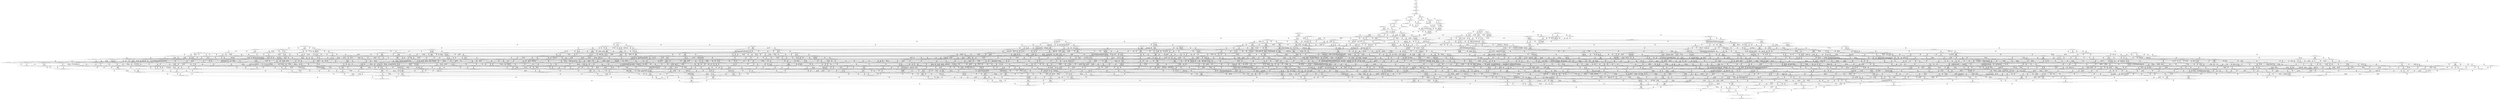 digraph {
	S0[label="S0: [0, 0] [0, 0] \n{}{}"];
	S1[label="S1: [0, 0] [74, 93] \n{T0J0:74-93}{1}"];
	S2[label="S2: [74, 93] [110, 139] \n{T0J1:110-139}{1, 2}"];
	S3[label="S3: [110, 139] [140, 176] \n{T0J1:110-139, T0J2:140-176}{1, 2, 3}"];
	S4[label="S4: [140, 176] [166, 210] \n{T0J2:140-176, T0J10:166-210}{1, 2, 3, 11}"];
	S5[label="S5: [166, 210] [182, 229] \n{T0J3:182-229}{1, 2, 3, 4, 11}"];
	S6[label="S6: [166, 175] [243, 272] \n{T0J11:243-272}{1, 2, 3, 11, 12}"];
	S7[label="S7: [182, 229] [245, 309] \n{T0J6:245-309}{1, 2, 3, 4, 7, 11}"];
	S8[label="S8: [182, 229] [243, 272] \n{T0J3:182-229, T0J11:243-272}{1, 2, 3, 4, 11, 12}"];
	S9[label="S9: [218, 240] [243, 272] \n{T0J11:243-272, T0J16:218-240}{1, 2, 3, 11, 12, 17}"];
	S10[label="S10: [182, 210] [238, 280] \n{T0J4:238-280}{1, 2, 3, 4, 5, 6, 11}"];
	S11[label="S11: [182, 210] [203, 237] \n{T0J5:203-237}{1, 2, 3, 4, 5, 6, 11}"];
	S12[label="S12: [204, 256] [245, 309] \n{T0J6:245-309, T0J7:204-256}{1, 2, 3, 4, 7, 8, 11}"];
	S13[label="S13: [243, 272] [261, 327] \n{T0J6:261-327, T0J11:243-272}{1, 2, 3, 4, 7, 11, 12}"];
	S14[label="S14: [243, 272] [260, 293] \n{T0J3:260-293, T0J11:243-272}{1, 2, 3, 4, 11, 12, 17}"];
	S15[label="S15: [203, 299] [245, 309] \n{T0J6:245-309}{1, 2, 3, 4, 5, 6, 7, 11}"];
	S16[label="S16: [203, 272] [243, 299] \n{T0J11:243-272}{1, 2, 3, 4, 5, 6, 11, 12}"];
	S17[label="S17: [245, 309] [265, 352] \n{}{1, 2, 3, 4, 7, 8, 11, 12}"];
	S18[label="S18: [260, 293] [322, 371] \n{T0J6:322-371}{1, 2, 3, 4, 7, 11, 12, 17}"];
	S19[label="S19: [225, 309] [245, 327] \n{}{1, 2, 3, 4, 5, 6, 7, 8, 11}"];
	S20[label="S20: [219, 309] [245, 336] \n{}{1, 2, 3, 4, 7, 8, 9, 10, 11}"];
	S21[label="S21: [243, 327] [264, 371] \n{}{1, 2, 3, 4, 5, 6, 7, 11, 12}"];
	S22[label="S22: [260, 272] [316, 342] \n{T0J4:316-342}{1, 2, 3, 4, 5, 6, 11, 12, 17}"];
	S23[label="S23: [260, 272] [281, 299] \n{T0J5:281-299}{1, 2, 3, 4, 5, 6, 11, 12, 17}"];
	S24[label="S24: [265, 328] [273, 352] \n{T0J12:273-328}{1, 2, 3, 4, 7, 8, 11, 12, 13}"];
	S25[label="S25: [265, 352] [297, 371] \n{}{1, 2, 3, 4, 7, 8, 11, 12, 17}"];
	S26[label="S26: [245, 355] [265, 406] \n{}{1, 2, 3, 4, 5, 6, 7, 8, 11, 12}"];
	S27[label="S27: [245, 352] [265, 389] \n{}{1, 2, 3, 4, 7, 8, 9, 10, 11, 12}"];
	S28[label="S28: [281, 363] [322, 371] \n{T0J6:322-371}{1, 2, 3, 4, 5, 6, 7, 11, 12, 17}"];
	S29[label="S29: [273, 352] [315, 355] \n{T0J13:315-355}{1, 2, 3, 4, 7, 8, 11, 12, 13, 14}"];
	S30[label="S30: [273, 352] [297, 371] \n{}{1, 2, 3, 4, 7, 8, 11, 12, 13, 17}"];
	S31[label="S31: [265, 293] [297, 371] \n{T0J17:265-293}{1, 2, 3, 4, 7, 8, 11, 12, 17, 18}"];
	S32[label="S32: [297, 334] [298, 371] \n{T0J20:298-334}{1, 2, 3, 4, 7, 8, 11, 12, 17, 21}"];
	S33[label="S33: [240, 336] [245, 389] \n{}{1, 2, 3, 4, 5, 6, 7, 8, 9, 10, 11}"];
	S34[label="S34: [265, 390] [273, 406] \n{}{1, 2, 3, 4, 5, 6, 7, 8, 11, 12, 13}"];
	S35[label="S35: [265, 352] [273, 389] \n{}{1, 2, 3, 4, 7, 8, 9, 10, 11, 12, 13}"];
	S36[label="S36: [265, 406] [297, 422] \n{}{1, 2, 3, 4, 5, 6, 7, 8, 11, 12, 17}"];
	S37[label="S37: [265, 371] [297, 389] \n{}{1, 2, 3, 4, 7, 8, 9, 10, 11, 12, 17}"];
	S38[label="S38: [300, 326] [315, 355] \n{T0J13:315-355, T0J14:300-326}{1, 2, 3, 4, 7, 8, 11, 12, 13, 14, 15}"];
	S39[label="S39: [297, 355] [323, 371] \n{T0J13:315-355}{1, 2, 3, 4, 7, 8, 11, 12, 13, 14, 17}"];
	S40[label="S40: [273, 328] [297, 371] \n{}{1, 2, 3, 4, 7, 8, 11, 12, 13, 17, 18}"];
	S41[label="S41: [297, 334] [306, 371] \n{T0J20:306-334}{1, 2, 3, 4, 7, 8, 11, 12, 13, 17, 21}"];
	S42[label="S42: [271, 300] [297, 371] \n{T0J18:271-300}{1, 2, 3, 4, 7, 8, 11, 12, 17, 18, 19}"];
	S43[label="S43: [297, 334] [298, 371] \n{T0J20:298-334}{1, 2, 3, 4, 7, 8, 11, 12, 17, 18, 21}"];
	S44[label="S44: [245, 406] [265, 435] \n{}{1, 2, 3, 4, 5, 6, 7, 8, 9, 10, 11, 12}"];
	S45[label="S45: [273, 406] [315, 453] \n{}{1, 2, 3, 4, 5, 6, 7, 8, 11, 12, 13, 14}"];
	S46[label="S46: [273, 355] [315, 389] \n{T0J13:315-355}{1, 2, 3, 4, 7, 8, 9, 10, 11, 12, 13, 14}"];
	S47[label="S47: [288, 311] [315, 355] \n{T0J9:288-311, T0J13:315-355}{1, 2, 3, 4, 7, 8, 9, 10, 11, 12, 13, 14}"];
	S48[label="S48: [273, 422] [297, 455] \n{}{1, 2, 3, 4, 5, 6, 7, 8, 11, 12, 13, 17}"];
	S49[label="S49: [273, 371] [297, 389] \n{}{1, 2, 3, 4, 7, 8, 9, 10, 11, 12, 13, 17}"];
	S50[label="S50: [265, 391] [297, 422] \n{}{1, 2, 3, 4, 5, 6, 7, 8, 11, 12, 17, 18}"];
	S51[label="S51: [265, 371] [297, 389] \n{}{1, 2, 3, 4, 7, 8, 9, 10, 11, 12, 17, 18}"];
	S52[label="S52: [297, 422] [298, 432] \n{}{1, 2, 3, 4, 5, 6, 7, 8, 11, 12, 17, 21}"];
	S53[label="S53: [297, 334] [298, 389] \n{T0J20:298-334}{1, 2, 3, 4, 7, 8, 9, 10, 11, 12, 17, 21}"];
	S54[label="S54: [297, 355] [323, 371] \n{T0J13:323-355}{1, 2, 3, 4, 7, 8, 11, 12, 13, 14, 17, 18}"];
	S55[label="S55: [279, 328] [297, 371] \n{}{1, 2, 3, 4, 7, 8, 11, 12, 13, 17, 18, 19}"];
	S56[label="S56: [297, 334] [306, 371] \n{T0J20:306-334}{1, 2, 3, 4, 7, 8, 11, 12, 13, 17, 18, 21}"];
	S57[label="S57: [297, 357] [323, 371] \n{T0J19:323-357}{1, 2, 3, 4, 7, 8, 11, 12, 17, 18, 19, 20}"];
	S58[label="S58: [297, 334] [304, 371] \n{T0J20:304-334}{1, 2, 3, 4, 7, 8, 11, 12, 17, 18, 19, 21}"];
	S59[label="S59: [265, 435] [273, 470] \n{}{1, 2, 3, 4, 5, 6, 7, 8, 9, 10, 11, 12, 13}"];
	S60[label="S60: [265, 435] [297, 486] \n{}{1, 2, 3, 4, 5, 6, 7, 8, 9, 10, 11, 12, 17}"];
	S61[label="S61: [300, 424] [315, 453] \n{}{1, 2, 3, 4, 5, 6, 7, 8, 11, 12, 13, 14, 15}"];
	S62[label="S62: [315, 353] [321, 355] \n{T0J5:321-353}{1, 2, 3, 4, 5, 6, 7, 8, 11, 12, 13, 14, 15}"];
	S63[label="S63: [297, 453] [323, 455] \n{}{1, 2, 3, 4, 5, 6, 7, 8, 11, 12, 13, 14, 17}"];
	S64[label="S64: [273, 422] [297, 455] \n{}{1, 2, 3, 4, 5, 6, 7, 8, 11, 12, 13, 17, 18}"];
	S65[label="S65: [273, 371] [297, 389] \n{}{1, 2, 3, 4, 7, 8, 9, 10, 11, 12, 13, 17, 18}"];
	S66[label="S66: [297, 432] [306, 455] \n{}{1, 2, 3, 4, 5, 6, 7, 8, 11, 12, 13, 17, 21}"];
	S67[label="S67: [271, 398] [297, 422] \n{}{1, 2, 3, 4, 5, 6, 7, 8, 11, 12, 17, 18, 19}"];
	S68[label="S68: [271, 371] [297, 389] \n{}{1, 2, 3, 4, 7, 8, 9, 10, 11, 12, 17, 18, 19}"];
	S69[label="S69: [297, 422] [298, 432] \n{}{1, 2, 3, 4, 5, 6, 7, 8, 11, 12, 17, 18, 21}"];
	S70[label="S70: [300, 326] [315, 389] \n{T0J13:315-355, T0J14:300-326}{1, 2, 3, 4, 7, 8, 9, 10, 11, 12, 13, 14, 15}"];
	S71[label="S71: [297, 357] [323, 389] \n{T0J13:315-355}{1, 2, 3, 4, 7, 8, 9, 10, 11, 12, 13, 14, 17}"];
	S72[label="S72: [297, 334] [306, 389] \n{T0J20:306-334}{1, 2, 3, 4, 7, 8, 9, 10, 11, 12, 13, 17, 21}"];
	S73[label="S73: [297, 334] [298, 389] \n{T0J20:298-334}{1, 2, 3, 4, 7, 8, 9, 10, 11, 12, 17, 18, 21}"];
	S74[label="S74: [298, 432] [370, 480] \n{T0J21:370-480}{1, 2, 3, 4, 5, 6, 7, 8, 11, 12, 17, 21, 22}"];
	S75[label="S75: [298, 426] [325, 432] \n{T0J24:325-426}{1, 2, 3, 4, 5, 6, 7, 8, 11, 12, 17, 21, 25}"];
	S76[label="S76: [297, 355] [329, 371] \n{T0J13:329-355}{1, 2, 3, 4, 7, 8, 11, 12, 13, 14, 17, 18, 19}"];
	S77[label="S77: [297, 357] [331, 371] \n{T0J19:331-357}{1, 2, 3, 4, 7, 8, 11, 12, 13, 17, 18, 19, 20}"];
	S78[label="S78: [297, 334] [312, 371] \n{T0J20:312-334}{1, 2, 3, 4, 7, 8, 11, 12, 13, 17, 18, 19, 21}"];
	S79[label="S79: [273, 470] [315, 498] \n{}{1, 2, 3, 4, 5, 6, 7, 8, 9, 10, 11, 12, 13, 14}"];
	S80[label="S80: [273, 471] [297, 502] \n{}{1, 2, 3, 4, 5, 6, 7, 8, 9, 10, 11, 12, 13, 17}"];
	S81[label="S81: [265, 433] [297, 486] \n{}{1, 2, 3, 4, 5, 6, 7, 8, 9, 10, 11, 12, 17, 18}"];
	S82[label="S82: [297, 474] [298, 502] \n{}{1, 2, 3, 4, 5, 6, 7, 8, 9, 10, 11, 12, 17, 21}"];
	S83[label="S83: [297, 453] [323, 455] \n{}{1, 2, 3, 4, 5, 6, 7, 8, 11, 12, 13, 14, 17, 18}"];
	S84[label="S84: [279, 422] [297, 455] \n{}{1, 2, 3, 4, 5, 6, 7, 8, 11, 12, 13, 17, 18, 19}"];
	S85[label="S85: [279, 371] [297, 389] \n{}{1, 2, 3, 4, 7, 8, 9, 10, 11, 12, 13, 17, 18, 19}"];
	S86[label="S86: [297, 432] [306, 455] \n{}{1, 2, 3, 4, 5, 6, 7, 8, 11, 12, 13, 17, 18, 21}"];
	S87[label="S87: [297, 422] [323, 455] \n{}{1, 2, 3, 4, 5, 6, 7, 8, 11, 12, 17, 18, 19, 20}"];
	S88[label="S88: [297, 422] [303, 432] \n{}{1, 2, 3, 4, 5, 6, 7, 8, 11, 12, 17, 18, 19, 21}"];
	S89[label="S89: [314, 408] [315, 453] \n{T0J15:314-408}{1, 2, 3, 4, 5, 6, 7, 8, 11, 12, 13, 14, 15, 16}"];
	S90[label="S90: [315, 453] [324, 455] \n{}{1, 2, 3, 4, 5, 6, 7, 8, 11, 12, 13, 14, 15, 17}"];
	S91[label="S91: [306, 453] [330, 455] \n{}{1, 2, 3, 4, 5, 6, 7, 8, 11, 12, 13, 14, 17, 21}"];
	S92[label="S92: [297, 355] [323, 389] \n{T0J13:323-355}{1, 2, 3, 4, 7, 8, 9, 10, 11, 12, 13, 14, 17, 18}"];
	S93[label="S93: [297, 334] [306, 389] \n{T0J20:306-334}{1, 2, 3, 4, 7, 8, 9, 10, 11, 12, 13, 17, 18, 21}"];
	S94[label="S94: [306, 455] [370, 480] \n{}{1, 2, 3, 4, 5, 6, 7, 8, 11, 12, 13, 17, 21, 22}"];
	S95[label="S95: [306, 426] [325, 455] \n{}{1, 2, 3, 4, 5, 6, 7, 8, 11, 12, 13, 17, 21, 25}"];
	S96[label="S96: [297, 357] [323, 389] \n{T0J19:323-357}{1, 2, 3, 4, 7, 8, 9, 10, 11, 12, 17, 18, 19, 20}"];
	S97[label="S97: [297, 334] [304, 389] \n{T0J20:304-334}{1, 2, 3, 4, 7, 8, 9, 10, 11, 12, 17, 18, 19, 21}"];
	S98[label="S98: [298, 432] [370, 480] \n{}{1, 2, 3, 4, 5, 6, 7, 8, 11, 12, 17, 18, 21, 22}"];
	S99[label="S99: [298, 426] [325, 432] \n{}{1, 2, 3, 4, 5, 6, 7, 8, 11, 12, 17, 18, 21, 25}"];
	S100[label="S100: [298, 391] [370, 480] \n{T0J22:298-391}{1, 2, 3, 4, 5, 6, 7, 8, 11, 12, 17, 21, 22, 23}"];
	S101[label="S101: [325, 432] [370, 480] \n{}{1, 2, 3, 4, 5, 6, 7, 8, 11, 12, 17, 21, 22, 25}"];
	S102[label="S102: [300, 498] [315, 504] \n{}{1, 2, 3, 4, 5, 6, 7, 8, 9, 10, 11, 12, 13, 14, 15}"];
	S103[label="S103: [297, 502] [323, 534] \n{}{1, 2, 3, 4, 5, 6, 7, 8, 9, 10, 11, 12, 13, 14, 17}"];
	S104[label="S104: [273, 469] [297, 502] \n{}{1, 2, 3, 4, 5, 6, 7, 8, 9, 10, 11, 12, 13, 17, 18}"];
	S105[label="S105: [297, 502] [306, 512] \n{}{1, 2, 3, 4, 5, 6, 7, 8, 9, 10, 11, 12, 13, 17, 21}"];
	S106[label="S106: [271, 440] [297, 486] \n{}{1, 2, 3, 4, 5, 6, 7, 8, 9, 10, 11, 12, 17, 18, 19}"];
	S107[label="S107: [297, 474] [298, 502] \n{}{1, 2, 3, 4, 5, 6, 7, 8, 9, 10, 11, 12, 17, 18, 21}"];
	S108[label="S108: [298, 502] [370, 522] \n{}{1, 2, 3, 4, 5, 6, 7, 8, 9, 10, 11, 12, 17, 21, 22}"];
	S109[label="S109: [298, 468] [325, 506] \n{}{1, 2, 3, 4, 5, 6, 7, 8, 9, 10, 11, 12, 17, 21, 25}"];
	S110[label="S110: [297, 453] [323, 455] \n{}{1, 2, 3, 4, 5, 6, 7, 8, 11, 12, 13, 14, 17, 18, 19}"];
	S111[label="S111: [297, 455] [325, 455] \n{}{1, 2, 3, 4, 5, 6, 7, 8, 11, 12, 13, 17, 18, 19, 20}"];
	S112[label="S112: [297, 432] [306, 455] \n{}{1, 2, 3, 4, 5, 6, 7, 8, 11, 12, 13, 17, 18, 19, 21}"];
	S113[label="S113: [298, 485] [339, 502] \n{T0J25:339-485}{1, 2, 3, 4, 5, 6, 7, 8, 9, 10, 11, 12, 17, 21, 26}"];
	S114[label="S114: [315, 424] [324, 455] \n{}{1, 2, 3, 4, 5, 6, 7, 8, 11, 12, 13, 14, 15, 17, 18}"];
	S115[label="S115: [306, 453] [330, 455] \n{}{1, 2, 3, 4, 5, 6, 7, 8, 11, 12, 13, 14, 17, 18, 21}"];
	S116[label="S116: [297, 355] [329, 389] \n{T0J13:329-355}{1, 2, 3, 4, 7, 8, 9, 10, 11, 12, 13, 14, 17, 18, 19}"];
	S117[label="S117: [297, 357] [331, 389] \n{T0J19:331-357}{1, 2, 3, 4, 7, 8, 9, 10, 11, 12, 13, 17, 18, 19, 20}"];
	S118[label="S118: [297, 334] [312, 389] \n{T0J20:312-334}{1, 2, 3, 4, 7, 8, 9, 10, 11, 12, 13, 17, 18, 19, 21}"];
	S119[label="S119: [306, 455] [370, 480] \n{}{1, 2, 3, 4, 5, 6, 7, 8, 11, 12, 13, 17, 18, 21, 22}"];
	S120[label="S120: [306, 426] [325, 455] \n{}{1, 2, 3, 4, 5, 6, 7, 8, 11, 12, 13, 17, 18, 21, 25}"];
	S121[label="S121: [303, 432] [330, 455] \n{}{1, 2, 3, 4, 5, 6, 7, 8, 11, 12, 17, 18, 19, 20, 21}"];
	S122[label="S122: [303, 432] [370, 480] \n{}{1, 2, 3, 4, 5, 6, 7, 8, 11, 12, 17, 18, 19, 21, 22}"];
	S123[label="S123: [303, 426] [325, 432] \n{}{1, 2, 3, 4, 5, 6, 7, 8, 11, 12, 17, 18, 19, 21, 25}"];
	S124[label="S124: [315, 453] [329, 455] \n{}{1, 2, 3, 4, 5, 6, 7, 8, 11, 12, 13, 14, 15, 16, 17}"];
	S125[label="S125: [324, 432] [333, 455] \n{}{1, 2, 3, 4, 5, 6, 7, 8, 11, 12, 13, 14, 15, 17, 21}"];
	S126[label="S126: [330, 455] [370, 480] \n{}{1, 2, 3, 4, 5, 6, 7, 8, 11, 12, 13, 14, 17, 21, 22}"];
	S127[label="S127: [325, 453] [334, 455] \n{}{1, 2, 3, 4, 5, 6, 7, 8, 11, 12, 13, 14, 17, 21, 25}"];
	S128[label="S128: [306, 426] [370, 480] \n{}{1, 2, 3, 4, 5, 6, 7, 8, 11, 12, 13, 17, 21, 22, 23}"];
	S129[label="S129: [325, 455] [370, 480] \n{}{1, 2, 3, 4, 5, 6, 7, 8, 11, 12, 13, 17, 21, 22, 25}"];
	S130[label="S130: [298, 391] [370, 480] \n{}{1, 2, 3, 4, 5, 6, 7, 8, 11, 12, 17, 18, 21, 22, 23}"];
	S131[label="S131: [325, 432] [370, 480] \n{}{1, 2, 3, 4, 5, 6, 7, 8, 11, 12, 17, 18, 21, 22, 25}"];
	S132[label="S132: [318, 416] [370, 480] \n{T0J23:318-416}{1, 2, 3, 4, 5, 6, 7, 8, 11, 12, 17, 21, 22, 23, 24}"];
	S133[label="S133: [325, 426] [370, 480] \n{}{1, 2, 3, 4, 5, 6, 7, 8, 11, 12, 17, 21, 22, 23, 25}"];
	S134[label="S134: [297, 502] [323, 534] \n{}{1, 2, 3, 4, 5, 6, 7, 8, 9, 10, 11, 12, 13, 14, 17, 18}"];
	S135[label="S135: [279, 476] [297, 502] \n{}{1, 2, 3, 4, 5, 6, 7, 8, 9, 10, 11, 12, 13, 17, 18, 19}"];
	S136[label="S136: [297, 502] [306, 512] \n{}{1, 2, 3, 4, 5, 6, 7, 8, 9, 10, 11, 12, 13, 17, 18, 21}"];
	S137[label="S137: [297, 486] [323, 502] \n{}{1, 2, 3, 4, 5, 6, 7, 8, 9, 10, 11, 12, 17, 18, 19, 20}"];
	S138[label="S138: [297, 474] [303, 502] \n{}{1, 2, 3, 4, 5, 6, 7, 8, 9, 10, 11, 12, 17, 18, 19, 21}"];
	S139[label="S139: [314, 504] [315, 516] \n{}{1, 2, 3, 4, 5, 6, 7, 8, 9, 10, 11, 12, 13, 14, 15, 16}"];
	S140[label="S140: [315, 534] [324, 536] \n{}{1, 2, 3, 4, 5, 6, 7, 8, 9, 10, 11, 12, 13, 14, 15, 17}"];
	S141[label="S141: [306, 512] [330, 565] \n{}{1, 2, 3, 4, 5, 6, 7, 8, 9, 10, 11, 12, 13, 14, 17, 21}"];
	S142[label="S142: [306, 522] [370, 538] \n{}{1, 2, 3, 4, 5, 6, 7, 8, 9, 10, 11, 12, 13, 17, 21, 22}"];
	S143[label="S143: [306, 504] [325, 512] \n{}{1, 2, 3, 4, 5, 6, 7, 8, 9, 10, 11, 12, 13, 17, 21, 25}"];
	S144[label="S144: [298, 502] [370, 522] \n{}{1, 2, 3, 4, 5, 6, 7, 8, 9, 10, 11, 12, 17, 18, 21, 22}"];
	S145[label="S145: [298, 468] [325, 506] \n{}{1, 2, 3, 4, 5, 6, 7, 8, 9, 10, 11, 12, 17, 18, 21, 25}"];
	S146[label="S146: [298, 471] [370, 522] \n{}{1, 2, 3, 4, 5, 6, 7, 8, 9, 10, 11, 12, 17, 21, 22, 23}"];
	S147[label="S147: [325, 506] [370, 522] \n{}{1, 2, 3, 4, 5, 6, 7, 8, 9, 10, 11, 12, 17, 21, 22, 25}"];
	S148[label="S148: [306, 502] [339, 521] \n{}{1, 2, 3, 4, 5, 6, 7, 8, 9, 10, 11, 12, 13, 17, 21, 26}"];
	S149[label="S149: [298, 485] [339, 502] \n{}{1, 2, 3, 4, 5, 6, 7, 8, 9, 10, 11, 12, 17, 18, 21, 26}"];
	S150[label="S150: [339, 502] [370, 522] \n{}{1, 2, 3, 4, 5, 6, 7, 8, 9, 10, 11, 12, 17, 21, 22, 26}"];
	S151[label="S151: [325, 485] [339, 506] \n{}{1, 2, 3, 4, 5, 6, 7, 8, 9, 10, 11, 12, 17, 21, 25, 26}"];
	S152[label="S152: [321, 424] [324, 455] \n{}{1, 2, 3, 4, 5, 6, 7, 8, 11, 12, 13, 14, 15, 17, 18, 19}"];
	S153[label="S153: [323, 455] [347, 455] \n{}{1, 2, 3, 4, 5, 6, 7, 8, 11, 12, 13, 14, 17, 18, 19, 20}"];
	S154[label="S154: [306, 453] [330, 455] \n{}{1, 2, 3, 4, 5, 6, 7, 8, 11, 12, 13, 14, 17, 18, 19, 21}"];
	S155[label="S155: [306, 455] [330, 455] \n{}{1, 2, 3, 4, 5, 6, 7, 8, 11, 12, 13, 17, 18, 19, 20, 21}"];
	S156[label="S156: [306, 455] [370, 480] \n{}{1, 2, 3, 4, 5, 6, 7, 8, 11, 12, 13, 17, 18, 19, 21, 22}"];
	S157[label="S157: [306, 426] [325, 455] \n{}{1, 2, 3, 4, 5, 6, 7, 8, 11, 12, 13, 17, 18, 19, 21, 25}"];
	S158[label="S158: [315, 408] [329, 455] \n{}{1, 2, 3, 4, 5, 6, 7, 8, 11, 12, 13, 14, 15, 16, 17, 18}"];
	S159[label="S159: [324, 432] [333, 455] \n{}{1, 2, 3, 4, 5, 6, 7, 8, 11, 12, 13, 14, 15, 17, 18, 21}"];
	S160[label="S160: [330, 455] [370, 480] \n{}{1, 2, 3, 4, 5, 6, 7, 8, 11, 12, 13, 14, 17, 18, 21, 22}"];
	S161[label="S161: [325, 453] [334, 455] \n{}{1, 2, 3, 4, 5, 6, 7, 8, 11, 12, 13, 14, 17, 18, 21, 25}"];
	S162[label="S162: [306, 426] [370, 480] \n{}{1, 2, 3, 4, 5, 6, 7, 8, 11, 12, 13, 17, 18, 21, 22, 23}"];
	S163[label="S163: [325, 455] [370, 480] \n{}{1, 2, 3, 4, 5, 6, 7, 8, 11, 12, 13, 17, 18, 21, 22, 25}"];
	S164[label="S164: [330, 455] [370, 480] \n{}{1, 2, 3, 4, 5, 6, 7, 8, 11, 12, 17, 18, 19, 20, 21, 22}"];
	S165[label="S165: [325, 432] [331, 455] \n{}{1, 2, 3, 4, 5, 6, 7, 8, 11, 12, 17, 18, 19, 20, 21, 25}"];
	S166[label="S166: [330, 403] [333, 455] \n{T0J27:333-403}{1, 2, 3, 4, 5, 6, 7, 8, 11, 12, 17, 18, 19, 20, 21, 28}"];
	S167[label="S167: [303, 398] [370, 480] \n{}{1, 2, 3, 4, 5, 6, 7, 8, 11, 12, 17, 18, 19, 21, 22, 23}"];
	S168[label="S168: [325, 432] [370, 480] \n{}{1, 2, 3, 4, 5, 6, 7, 8, 11, 12, 17, 18, 19, 21, 22, 25}"];
	S169[label="S169: [329, 432] [338, 455] \n{}{1, 2, 3, 4, 5, 6, 7, 8, 11, 12, 13, 14, 15, 16, 17, 21}"];
	S170[label="S170: [333, 455] [370, 480] \n{}{1, 2, 3, 4, 5, 6, 7, 8, 11, 12, 13, 14, 15, 17, 21, 22}"];
	S171[label="S171: [333, 426] [352, 455] \n{}{1, 2, 3, 4, 5, 6, 7, 8, 11, 12, 13, 14, 15, 17, 21, 25}"];
	S172[label="S172: [330, 453] [370, 480] \n{}{1, 2, 3, 4, 5, 6, 7, 8, 11, 12, 13, 14, 17, 21, 22, 23}"];
	S173[label="S173: [334, 455] [370, 480] \n{}{1, 2, 3, 4, 5, 6, 7, 8, 11, 12, 13, 14, 17, 21, 22, 25}"];
	S174[label="S174: [326, 426] [370, 480] \n{}{1, 2, 3, 4, 5, 6, 7, 8, 11, 12, 13, 17, 21, 22, 23, 24}"];
	S175[label="S175: [325, 426] [370, 480] \n{}{1, 2, 3, 4, 5, 6, 7, 8, 11, 12, 13, 17, 21, 22, 23, 25}"];
	S176[label="S176: [318, 416] [370, 480] \n{}{1, 2, 3, 4, 5, 6, 7, 8, 11, 12, 17, 18, 21, 22, 23, 24}"];
	S177[label="S177: [325, 426] [370, 480] \n{}{1, 2, 3, 4, 5, 6, 7, 8, 11, 12, 17, 18, 21, 22, 23, 25}"];
	S178[label="S178: [345, 426] [370, 480] \n{}{1, 2, 3, 4, 5, 6, 7, 8, 11, 12, 17, 21, 22, 23, 24, 25}"];
	S179[label="S179: [370, 428] [400, 480] \n{T0J28:400-428}{1, 2, 3, 4, 5, 6, 7, 8, 11, 12, 17, 21, 22, 23, 24, 29}"];
	S180[label="S180: [297, 502] [323, 539] \n{}{1, 2, 3, 4, 5, 6, 7, 8, 9, 10, 11, 12, 13, 14, 17, 18, 19}"];
	S181[label="S181: [297, 502] [325, 535] \n{}{1, 2, 3, 4, 5, 6, 7, 8, 9, 10, 11, 12, 13, 17, 18, 19, 20}"];
	S182[label="S182: [297, 502] [306, 512] \n{}{1, 2, 3, 4, 5, 6, 7, 8, 9, 10, 11, 12, 13, 17, 18, 19, 21}"];
	S183[label="S183: [315, 534] [324, 536] \n{}{1, 2, 3, 4, 5, 6, 7, 8, 9, 10, 11, 12, 13, 14, 15, 17, 18}"];
	S184[label="S184: [306, 512] [330, 565] \n{}{1, 2, 3, 4, 5, 6, 7, 8, 9, 10, 11, 12, 13, 14, 17, 18, 21}"];
	S185[label="S185: [306, 522] [370, 538] \n{}{1, 2, 3, 4, 5, 6, 7, 8, 9, 10, 11, 12, 13, 17, 18, 21, 22}"];
	S186[label="S186: [306, 504] [325, 512] \n{}{1, 2, 3, 4, 5, 6, 7, 8, 9, 10, 11, 12, 13, 17, 18, 21, 25}"];
	S187[label="S187: [303, 497] [330, 512] \n{}{1, 2, 3, 4, 5, 6, 7, 8, 9, 10, 11, 12, 17, 18, 19, 20, 21}"];
	S188[label="S188: [303, 502] [370, 522] \n{}{1, 2, 3, 4, 5, 6, 7, 8, 9, 10, 11, 12, 17, 18, 19, 21, 22}"];
	S189[label="S189: [303, 468] [325, 506] \n{}{1, 2, 3, 4, 5, 6, 7, 8, 9, 10, 11, 12, 17, 18, 19, 21, 25}"];
	S190[label="S190: [315, 536] [329, 569] \n{}{1, 2, 3, 4, 5, 6, 7, 8, 9, 10, 11, 12, 13, 14, 15, 16, 17}"];
	S191[label="S191: [324, 546] [333, 565] \n{}{1, 2, 3, 4, 5, 6, 7, 8, 9, 10, 11, 12, 13, 14, 15, 17, 21}"];
	S192[label="S192: [330, 538] [370, 585] \n{}{1, 2, 3, 4, 5, 6, 7, 8, 9, 10, 11, 12, 13, 14, 17, 21, 22}"];
	S193[label="S193: [325, 512] [334, 567] \n{}{1, 2, 3, 4, 5, 6, 7, 8, 9, 10, 11, 12, 13, 14, 17, 21, 25}"];
	S194[label="S194: [306, 507] [370, 538] \n{}{1, 2, 3, 4, 5, 6, 7, 8, 9, 10, 11, 12, 13, 17, 21, 22, 23}"];
	S195[label="S195: [325, 522] [370, 542] \n{}{1, 2, 3, 4, 5, 6, 7, 8, 9, 10, 11, 12, 13, 17, 21, 22, 25}"];
	S196[label="S196: [298, 471] [370, 522] \n{}{1, 2, 3, 4, 5, 6, 7, 8, 9, 10, 11, 12, 17, 18, 21, 22, 23}"];
	S197[label="S197: [325, 506] [370, 522] \n{}{1, 2, 3, 4, 5, 6, 7, 8, 9, 10, 11, 12, 17, 18, 21, 22, 25}"];
	S198[label="S198: [318, 480] [370, 522] \n{}{1, 2, 3, 4, 5, 6, 7, 8, 9, 10, 11, 12, 17, 21, 22, 23, 24}"];
	S199[label="S199: [325, 480] [370, 522] \n{}{1, 2, 3, 4, 5, 6, 7, 8, 9, 10, 11, 12, 17, 21, 22, 23, 25}"];
	S200[label="S200: [306, 502] [339, 521] \n{}{1, 2, 3, 4, 5, 6, 7, 8, 9, 10, 11, 12, 13, 17, 18, 21, 26}"];
	S201[label="S201: [303, 485] [339, 502] \n{}{1, 2, 3, 4, 5, 6, 7, 8, 9, 10, 11, 12, 17, 18, 19, 21, 26}"];
	S202[label="S202: [330, 521] [348, 565] \n{}{1, 2, 3, 4, 5, 6, 7, 8, 9, 10, 11, 12, 13, 14, 17, 21, 26}"];
	S203[label="S203: [339, 522] [370, 538] \n{}{1, 2, 3, 4, 5, 6, 7, 8, 9, 10, 11, 12, 13, 17, 21, 22, 26}"];
	S204[label="S204: [325, 506] [339, 521] \n{}{1, 2, 3, 4, 5, 6, 7, 8, 9, 10, 11, 12, 13, 17, 21, 25, 26}"];
	S205[label="S205: [339, 502] [370, 522] \n{}{1, 2, 3, 4, 5, 6, 7, 8, 9, 10, 11, 12, 17, 18, 21, 22, 26}"];
	S206[label="S206: [325, 485] [339, 506] \n{}{1, 2, 3, 4, 5, 6, 7, 8, 9, 10, 11, 12, 17, 18, 21, 25, 26}"];
	S207[label="S207: [339, 485] [370, 522] \n{}{1, 2, 3, 4, 5, 6, 7, 8, 9, 10, 11, 12, 17, 21, 22, 23, 26}"];
	S208[label="S208: [339, 506] [370, 522] \n{}{1, 2, 3, 4, 5, 6, 7, 8, 9, 10, 11, 12, 17, 21, 22, 25, 26}"];
	S209[label="S209: [339, 490] [385, 506] \n{T0J29:385-490}{1, 2, 3, 4, 5, 6, 7, 8, 9, 10, 11, 12, 17, 21, 25, 26, 30}"];
	S210[label="S210: [321, 408] [329, 455] \n{}{1, 2, 3, 4, 5, 6, 7, 8, 11, 12, 13, 14, 15, 16, 17, 18, 19}"];
	S211[label="S211: [324, 455] [350, 455] \n{}{1, 2, 3, 4, 5, 6, 7, 8, 11, 12, 13, 14, 15, 17, 18, 19, 20}"];
	S212[label="S212: [324, 432] [333, 455] \n{}{1, 2, 3, 4, 5, 6, 7, 8, 11, 12, 13, 14, 15, 17, 18, 19, 21}"];
	S213[label="S213: [330, 455] [356, 455] \n{}{1, 2, 3, 4, 5, 6, 7, 8, 11, 12, 13, 14, 17, 18, 19, 20, 21}"];
	S214[label="S214: [330, 455] [370, 480] \n{}{1, 2, 3, 4, 5, 6, 7, 8, 11, 12, 13, 14, 17, 18, 19, 21, 22}"];
	S215[label="S215: [325, 453] [334, 455] \n{}{1, 2, 3, 4, 5, 6, 7, 8, 11, 12, 13, 14, 17, 18, 19, 21, 25}"];
	S216[label="S216: [330, 455] [370, 480] \n{}{1, 2, 3, 4, 5, 6, 7, 8, 11, 12, 13, 17, 18, 19, 20, 21, 22}"];
	S217[label="S217: [325, 455] [334, 455] \n{}{1, 2, 3, 4, 5, 6, 7, 8, 11, 12, 13, 17, 18, 19, 20, 21, 25}"];
	S218[label="S218: [330, 426] [333, 455] \n{}{1, 2, 3, 4, 5, 6, 7, 8, 11, 12, 13, 17, 18, 19, 20, 21, 28}"];
	S219[label="S219: [306, 426] [370, 480] \n{}{1, 2, 3, 4, 5, 6, 7, 8, 11, 12, 13, 17, 18, 19, 21, 22, 23}"];
	S220[label="S220: [325, 455] [370, 480] \n{}{1, 2, 3, 4, 5, 6, 7, 8, 11, 12, 13, 17, 18, 19, 21, 22, 25}"];
	S221[label="S221: [329, 432] [338, 455] \n{}{1, 2, 3, 4, 5, 6, 7, 8, 11, 12, 13, 14, 15, 16, 17, 18, 21}"];
	S222[label="S222: [333, 455] [370, 480] \n{}{1, 2, 3, 4, 5, 6, 7, 8, 11, 12, 13, 14, 15, 17, 18, 21, 22}"];
	S223[label="S223: [333, 426] [352, 455] \n{}{1, 2, 3, 4, 5, 6, 7, 8, 11, 12, 13, 14, 15, 17, 18, 21, 25}"];
	S224[label="S224: [330, 453] [370, 480] \n{}{1, 2, 3, 4, 5, 6, 7, 8, 11, 12, 13, 14, 17, 18, 21, 22, 23}"];
	S225[label="S225: [334, 455] [370, 480] \n{}{1, 2, 3, 4, 5, 6, 7, 8, 11, 12, 13, 14, 17, 18, 21, 22, 25}"];
	S226[label="S226: [326, 426] [370, 480] \n{}{1, 2, 3, 4, 5, 6, 7, 8, 11, 12, 13, 17, 18, 21, 22, 23, 24}"];
	S227[label="S227: [325, 426] [370, 480] \n{}{1, 2, 3, 4, 5, 6, 7, 8, 11, 12, 13, 17, 18, 21, 22, 23, 25}"];
	S228[label="S228: [330, 455] [370, 480] \n{}{1, 2, 3, 4, 5, 6, 7, 8, 11, 12, 17, 18, 19, 20, 21, 22, 23}"];
	S229[label="S229: [331, 455] [370, 480] \n{}{1, 2, 3, 4, 5, 6, 7, 8, 11, 12, 17, 18, 19, 20, 21, 22, 25}"];
	S230[label="S230: [333, 455] [370, 480] \n{}{1, 2, 3, 4, 5, 6, 7, 8, 11, 12, 17, 18, 19, 20, 21, 22, 28}"];
	S231[label="S231: [331, 426] [335, 455] \n{}{1, 2, 3, 4, 5, 6, 7, 8, 11, 12, 17, 18, 19, 20, 21, 25, 28}"];
	S232[label="S232: [323, 416] [370, 480] \n{}{1, 2, 3, 4, 5, 6, 7, 8, 11, 12, 17, 18, 19, 21, 22, 23, 24}"];
	S233[label="S233: [325, 426] [370, 480] \n{}{1, 2, 3, 4, 5, 6, 7, 8, 11, 12, 17, 18, 19, 21, 22, 23, 25}"];
	S234[label="S234: [338, 455] [370, 480] \n{}{1, 2, 3, 4, 5, 6, 7, 8, 11, 12, 13, 14, 15, 16, 17, 21, 22}"];
	S235[label="S235: [338, 426] [352, 455] \n{}{1, 2, 3, 4, 5, 6, 7, 8, 11, 12, 13, 14, 15, 16, 17, 21, 25}"];
	S236[label="S236: [338, 448] [375, 455] \n{T0J26:375-448}{1, 2, 3, 4, 5, 6, 7, 8, 11, 12, 13, 14, 15, 16, 17, 21, 27}"];
	S237[label="S237: [333, 424] [370, 480] \n{}{1, 2, 3, 4, 5, 6, 7, 8, 11, 12, 13, 14, 15, 17, 21, 22, 23}"];
	S238[label="S238: [352, 455] [370, 480] \n{}{1, 2, 3, 4, 5, 6, 7, 8, 11, 12, 13, 14, 15, 17, 21, 22, 25}"];
	S239[label="S239: [350, 453] [370, 480] \n{}{1, 2, 3, 4, 5, 6, 7, 8, 11, 12, 13, 14, 17, 21, 22, 23, 24}"];
	S240[label="S240: [334, 453] [370, 480] \n{}{1, 2, 3, 4, 5, 6, 7, 8, 11, 12, 13, 14, 17, 21, 22, 23, 25}"];
	S241[label="S241: [345, 426] [370, 480] \n{}{1, 2, 3, 4, 5, 6, 7, 8, 11, 12, 13, 17, 21, 22, 23, 24, 25}"];
	S242[label="S242: [370, 428] [400, 480] \n{T0J28:400-428}{1, 2, 3, 4, 5, 6, 7, 8, 11, 12, 13, 17, 21, 22, 23, 24, 29}"];
	S243[label="S243: [345, 426] [370, 480] \n{}{1, 2, 3, 4, 5, 6, 7, 8, 11, 12, 17, 18, 21, 22, 23, 24, 25}"];
	S244[label="S244: [370, 428] [400, 480] \n{T0J28:400-428}{1, 2, 3, 4, 5, 6, 7, 8, 11, 12, 17, 18, 21, 22, 23, 24, 29}"];
	S245[label="S245: [370, 428] [400, 480] \n{T0J28:400-428}{1, 2, 3, 4, 5, 6, 7, 8, 11, 12, 17, 21, 22, 23, 24, 25, 29}"];
	S246[label="S246: [321, 536] [324, 539] \n{}{1, 2, 3, 4, 5, 6, 7, 8, 9, 10, 11, 12, 13, 14, 15, 17, 18, 19}"];
	S247[label="S247: [323, 535] [347, 565] \n{}{1, 2, 3, 4, 5, 6, 7, 8, 9, 10, 11, 12, 13, 14, 17, 18, 19, 20}"];
	S248[label="S248: [306, 512] [330, 565] \n{}{1, 2, 3, 4, 5, 6, 7, 8, 9, 10, 11, 12, 13, 14, 17, 18, 19, 21}"];
	S249[label="S249: [306, 512] [330, 535] \n{}{1, 2, 3, 4, 5, 6, 7, 8, 9, 10, 11, 12, 13, 17, 18, 19, 20, 21}"];
	S250[label="S250: [306, 522] [370, 538] \n{}{1, 2, 3, 4, 5, 6, 7, 8, 9, 10, 11, 12, 13, 17, 18, 19, 21, 22}"];
	S251[label="S251: [306, 504] [325, 512] \n{}{1, 2, 3, 4, 5, 6, 7, 8, 9, 10, 11, 12, 13, 17, 18, 19, 21, 25}"];
	S252[label="S252: [315, 537] [329, 569] \n{}{1, 2, 3, 4, 5, 6, 7, 8, 9, 10, 11, 12, 13, 14, 15, 16, 17, 18}"];
	S253[label="S253: [324, 546] [333, 565] \n{}{1, 2, 3, 4, 5, 6, 7, 8, 9, 10, 11, 12, 13, 14, 15, 17, 18, 21}"];
	S254[label="S254: [330, 538] [370, 585] \n{}{1, 2, 3, 4, 5, 6, 7, 8, 9, 10, 11, 12, 13, 14, 17, 18, 21, 22}"];
	S255[label="S255: [325, 512] [334, 567] \n{}{1, 2, 3, 4, 5, 6, 7, 8, 9, 10, 11, 12, 13, 14, 17, 18, 21, 25}"];
	S256[label="S256: [306, 507] [370, 538] \n{}{1, 2, 3, 4, 5, 6, 7, 8, 9, 10, 11, 12, 13, 17, 18, 21, 22, 23}"];
	S257[label="S257: [325, 522] [370, 542] \n{}{1, 2, 3, 4, 5, 6, 7, 8, 9, 10, 11, 12, 13, 17, 18, 21, 22, 25}"];
	S258[label="S258: [330, 512] [370, 535] \n{}{1, 2, 3, 4, 5, 6, 7, 8, 9, 10, 11, 12, 17, 18, 19, 20, 21, 22}"];
	S259[label="S259: [325, 497] [331, 512] \n{}{1, 2, 3, 4, 5, 6, 7, 8, 9, 10, 11, 12, 17, 18, 19, 20, 21, 25}"];
	S260[label="S260: [330, 455] [333, 512] \n{}{1, 2, 3, 4, 5, 6, 7, 8, 9, 10, 11, 12, 17, 18, 19, 20, 21, 28}"];
	S261[label="S261: [303, 478] [370, 522] \n{}{1, 2, 3, 4, 5, 6, 7, 8, 9, 10, 11, 12, 17, 18, 19, 21, 22, 23}"];
	S262[label="S262: [325, 506] [370, 522] \n{}{1, 2, 3, 4, 5, 6, 7, 8, 9, 10, 11, 12, 17, 18, 19, 21, 22, 25}"];
	S263[label="S263: [329, 569] [338, 578] \n{}{1, 2, 3, 4, 5, 6, 7, 8, 9, 10, 11, 12, 13, 14, 15, 16, 17, 21}"];
	S264[label="S264: [333, 572] [370, 585] \n{}{1, 2, 3, 4, 5, 6, 7, 8, 9, 10, 11, 12, 13, 14, 15, 17, 21, 22}"];
	S265[label="S265: [333, 546] [352, 567] \n{}{1, 2, 3, 4, 5, 6, 7, 8, 9, 10, 11, 12, 13, 14, 15, 17, 21, 25}"];
	S266[label="S266: [330, 538] [370, 585] \n{}{1, 2, 3, 4, 5, 6, 7, 8, 9, 10, 11, 12, 13, 14, 17, 21, 22, 23}"];
	S267[label="S267: [334, 542] [370, 585] \n{}{1, 2, 3, 4, 5, 6, 7, 8, 9, 10, 11, 12, 13, 14, 17, 21, 22, 25}"];
	S268[label="S268: [326, 516] [370, 538] \n{}{1, 2, 3, 4, 5, 6, 7, 8, 9, 10, 11, 12, 13, 17, 21, 22, 23, 24}"];
	S269[label="S269: [325, 516] [370, 542] \n{}{1, 2, 3, 4, 5, 6, 7, 8, 9, 10, 11, 12, 13, 17, 21, 22, 23, 25}"];
	S270[label="S270: [318, 480] [370, 522] \n{}{1, 2, 3, 4, 5, 6, 7, 8, 9, 10, 11, 12, 17, 18, 21, 22, 23, 24}"];
	S271[label="S271: [325, 480] [370, 522] \n{}{1, 2, 3, 4, 5, 6, 7, 8, 9, 10, 11, 12, 17, 18, 21, 22, 23, 25}"];
	S272[label="S272: [345, 480] [370, 522] \n{}{1, 2, 3, 4, 5, 6, 7, 8, 9, 10, 11, 12, 17, 21, 22, 23, 24, 25}"];
	S273[label="S273: [370, 480] [400, 522] \n{}{1, 2, 3, 4, 5, 6, 7, 8, 9, 10, 11, 12, 17, 21, 22, 23, 24, 29}"];
	S274[label="S274: [306, 502] [339, 521] \n{}{1, 2, 3, 4, 5, 6, 7, 8, 9, 10, 11, 12, 13, 17, 18, 19, 21, 26}"];
	S275[label="S275: [330, 521] [348, 565] \n{}{1, 2, 3, 4, 5, 6, 7, 8, 9, 10, 11, 12, 13, 14, 17, 18, 21, 26}"];
	S276[label="S276: [339, 522] [370, 538] \n{}{1, 2, 3, 4, 5, 6, 7, 8, 9, 10, 11, 12, 13, 17, 18, 21, 22, 26}"];
	S277[label="S277: [325, 506] [339, 521] \n{}{1, 2, 3, 4, 5, 6, 7, 8, 9, 10, 11, 12, 13, 17, 18, 21, 25, 26}"];
	S278[label="S278: [330, 497] [345, 512] \n{}{1, 2, 3, 4, 5, 6, 7, 8, 9, 10, 11, 12, 17, 18, 19, 20, 21, 26}"];
	S279[label="S279: [339, 502] [370, 522] \n{}{1, 2, 3, 4, 5, 6, 7, 8, 9, 10, 11, 12, 17, 18, 19, 21, 22, 26}"];
	S280[label="S280: [325, 485] [339, 506] \n{}{1, 2, 3, 4, 5, 6, 7, 8, 9, 10, 11, 12, 17, 18, 19, 21, 25, 26}"];
	S281[label="S281: [333, 555] [357, 565] \n{}{1, 2, 3, 4, 5, 6, 7, 8, 9, 10, 11, 12, 13, 14, 15, 17, 21, 26}"];
	S282[label="S282: [348, 538] [372, 585] \n{}{1, 2, 3, 4, 5, 6, 7, 8, 9, 10, 11, 12, 13, 14, 17, 21, 22, 26}"];
	S283[label="S283: [334, 521] [358, 569] \n{}{1, 2, 3, 4, 5, 6, 7, 8, 9, 10, 11, 12, 13, 14, 17, 21, 25, 26}"];
	S284[label="S284: [339, 521] [370, 538] \n{}{1, 2, 3, 4, 5, 6, 7, 8, 9, 10, 11, 12, 13, 17, 21, 22, 23, 26}"];
	S285[label="S285: [339, 522] [370, 542] \n{}{1, 2, 3, 4, 5, 6, 7, 8, 9, 10, 11, 12, 13, 17, 21, 22, 25, 26}"];
	S286[label="S286: [339, 485] [370, 522] \n{}{1, 2, 3, 4, 5, 6, 7, 8, 9, 10, 11, 12, 17, 18, 21, 22, 23, 26}"];
	S287[label="S287: [339, 506] [370, 522] \n{}{1, 2, 3, 4, 5, 6, 7, 8, 9, 10, 11, 12, 17, 18, 21, 22, 25, 26}"];
	S288[label="S288: [359, 485] [370, 522] \n{}{1, 2, 3, 4, 5, 6, 7, 8, 9, 10, 11, 12, 17, 21, 22, 23, 24, 26}"];
	S289[label="S289: [339, 485] [370, 522] \n{}{1, 2, 3, 4, 5, 6, 7, 8, 9, 10, 11, 12, 17, 21, 22, 23, 25, 26}"];
	S290[label="S290: [339, 506] [385, 526] \n{}{1, 2, 3, 4, 5, 6, 7, 8, 9, 10, 11, 12, 13, 17, 21, 25, 26, 30}"];
	S291[label="S291: [339, 490] [385, 506] \n{}{1, 2, 3, 4, 5, 6, 7, 8, 9, 10, 11, 12, 17, 18, 21, 25, 26, 30}"];
	S292[label="S292: [370, 506] [385, 522] \n{}{1, 2, 3, 4, 5, 6, 7, 8, 9, 10, 11, 12, 17, 21, 22, 25, 26, 30}"];
	S293[label="S293: [329, 455] [350, 455] \n{}{1, 2, 3, 4, 5, 6, 7, 8, 11, 12, 13, 14, 15, 16, 17, 18, 19, 20}"];
	S294[label="S294: [329, 432] [338, 455] \n{}{1, 2, 3, 4, 5, 6, 7, 8, 11, 12, 13, 14, 15, 16, 17, 18, 19, 21}"];
	S295[label="S295: [333, 455] [357, 455] \n{}{1, 2, 3, 4, 5, 6, 7, 8, 11, 12, 13, 14, 15, 17, 18, 19, 20, 21}"];
	S296[label="S296: [333, 455] [370, 480] \n{}{1, 2, 3, 4, 5, 6, 7, 8, 11, 12, 13, 14, 15, 17, 18, 19, 21, 22}"];
	S297[label="S297: [333, 426] [352, 455] \n{}{1, 2, 3, 4, 5, 6, 7, 8, 11, 12, 13, 14, 15, 17, 18, 19, 21, 25}"];
	S298[label="S298: [356, 455] [380, 480] \n{}{1, 2, 3, 4, 5, 6, 7, 8, 11, 12, 13, 14, 17, 18, 19, 20, 21, 22}"];
	S299[label="S299: [334, 455] [358, 455] \n{}{1, 2, 3, 4, 5, 6, 7, 8, 11, 12, 13, 14, 17, 18, 19, 20, 21, 25}"];
	S300[label="S300: [333, 453] [356, 455] \n{}{1, 2, 3, 4, 5, 6, 7, 8, 11, 12, 13, 14, 17, 18, 19, 20, 21, 28}"];
	S301[label="S301: [330, 453] [370, 480] \n{}{1, 2, 3, 4, 5, 6, 7, 8, 11, 12, 13, 14, 17, 18, 19, 21, 22, 23}"];
	S302[label="S302: [334, 455] [370, 480] \n{}{1, 2, 3, 4, 5, 6, 7, 8, 11, 12, 13, 14, 17, 18, 19, 21, 22, 25}"];
	S303[label="S303: [330, 455] [370, 480] \n{}{1, 2, 3, 4, 5, 6, 7, 8, 11, 12, 13, 17, 18, 19, 20, 21, 22, 23}"];
	S304[label="S304: [334, 455] [370, 480] \n{}{1, 2, 3, 4, 5, 6, 7, 8, 11, 12, 13, 17, 18, 19, 20, 21, 22, 25}"];
	S305[label="S305: [333, 455] [370, 480] \n{}{1, 2, 3, 4, 5, 6, 7, 8, 11, 12, 13, 17, 18, 19, 20, 21, 22, 28}"];
	S306[label="S306: [333, 426] [335, 455] \n{}{1, 2, 3, 4, 5, 6, 7, 8, 11, 12, 13, 17, 18, 19, 20, 21, 25, 28}"];
	S307[label="S307: [326, 426] [370, 480] \n{}{1, 2, 3, 4, 5, 6, 7, 8, 11, 12, 13, 17, 18, 19, 21, 22, 23, 24}"];
	S308[label="S308: [325, 426] [370, 480] \n{}{1, 2, 3, 4, 5, 6, 7, 8, 11, 12, 13, 17, 18, 19, 21, 22, 23, 25}"];
	S309[label="S309: [338, 455] [370, 480] \n{}{1, 2, 3, 4, 5, 6, 7, 8, 11, 12, 13, 14, 15, 16, 17, 18, 21, 22}"];
	S310[label="S310: [338, 426] [352, 455] \n{}{1, 2, 3, 4, 5, 6, 7, 8, 11, 12, 13, 14, 15, 16, 17, 18, 21, 25}"];
	S311[label="S311: [338, 448] [375, 455] \n{}{1, 2, 3, 4, 5, 6, 7, 8, 11, 12, 13, 14, 15, 16, 17, 18, 21, 27}"];
	S312[label="S312: [333, 424] [370, 480] \n{}{1, 2, 3, 4, 5, 6, 7, 8, 11, 12, 13, 14, 15, 17, 18, 21, 22, 23}"];
	S313[label="S313: [352, 455] [370, 480] \n{}{1, 2, 3, 4, 5, 6, 7, 8, 11, 12, 13, 14, 15, 17, 18, 21, 22, 25}"];
	S314[label="S314: [350, 453] [370, 480] \n{}{1, 2, 3, 4, 5, 6, 7, 8, 11, 12, 13, 14, 17, 18, 21, 22, 23, 24}"];
	S315[label="S315: [334, 453] [370, 480] \n{}{1, 2, 3, 4, 5, 6, 7, 8, 11, 12, 13, 14, 17, 18, 21, 22, 23, 25}"];
	S316[label="S316: [345, 426] [370, 480] \n{}{1, 2, 3, 4, 5, 6, 7, 8, 11, 12, 13, 17, 18, 21, 22, 23, 24, 25}"];
	S317[label="S317: [370, 428] [400, 480] \n{T0J28:400-428}{1, 2, 3, 4, 5, 6, 7, 8, 11, 12, 13, 17, 18, 21, 22, 23, 24, 29}"];
	S318[label="S318: [350, 455] [370, 480] \n{}{1, 2, 3, 4, 5, 6, 7, 8, 11, 12, 17, 18, 19, 20, 21, 22, 23, 24}"];
	S319[label="S319: [331, 455] [370, 480] \n{}{1, 2, 3, 4, 5, 6, 7, 8, 11, 12, 17, 18, 19, 20, 21, 22, 23, 25}"];
	S320[label="S320: [333, 403] [370, 480] \n{}{1, 2, 3, 4, 5, 6, 7, 8, 11, 12, 17, 18, 19, 20, 21, 22, 23, 28}"];
	S321[label="S321: [335, 455] [370, 480] \n{}{1, 2, 3, 4, 5, 6, 7, 8, 11, 12, 17, 18, 19, 20, 21, 22, 25, 28}"];
	S322[label="S322: [345, 426] [370, 480] \n{}{1, 2, 3, 4, 5, 6, 7, 8, 11, 12, 17, 18, 19, 21, 22, 23, 24, 25}"];
	S323[label="S323: [370, 428] [400, 480] \n{T0J28:400-428}{1, 2, 3, 4, 5, 6, 7, 8, 11, 12, 17, 18, 19, 21, 22, 23, 24, 29}"];
	S324[label="S324: [338, 408] [370, 480] \n{}{1, 2, 3, 4, 5, 6, 7, 8, 11, 12, 13, 14, 15, 16, 17, 21, 22, 23}"];
	S325[label="S325: [352, 455] [370, 480] \n{}{1, 2, 3, 4, 5, 6, 7, 8, 11, 12, 13, 14, 15, 16, 17, 21, 22, 25}"];
	S326[label="S326: [370, 455] [384, 480] \n{}{1, 2, 3, 4, 5, 6, 7, 8, 11, 12, 13, 14, 15, 16, 17, 21, 22, 27}"];
	S327[label="S327: [352, 448] [375, 455] \n{}{1, 2, 3, 4, 5, 6, 7, 8, 11, 12, 13, 14, 15, 16, 17, 21, 25, 27}"];
	S328[label="S328: [353, 424] [370, 480] \n{}{1, 2, 3, 4, 5, 6, 7, 8, 11, 12, 13, 14, 15, 17, 21, 22, 23, 24}"];
	S329[label="S329: [352, 426] [370, 480] \n{}{1, 2, 3, 4, 5, 6, 7, 8, 11, 12, 13, 14, 15, 17, 21, 22, 23, 25}"];
	S330[label="S330: [354, 453] [370, 480] \n{}{1, 2, 3, 4, 5, 6, 7, 8, 11, 12, 13, 14, 17, 21, 22, 23, 24, 25}"];
	S331[label="S331: [370, 453] [400, 480] \n{T0J28:400-428}{1, 2, 3, 4, 5, 6, 7, 8, 11, 12, 13, 14, 17, 21, 22, 23, 24, 29}"];
	S332[label="S332: [370, 428] [400, 480] \n{T0J28:400-428}{1, 2, 3, 4, 5, 6, 7, 8, 11, 12, 13, 17, 21, 22, 23, 24, 25, 29}"];
	S333[label="S333: [370, 428] [400, 480] \n{T0J28:400-428}{1, 2, 3, 4, 5, 6, 7, 8, 11, 12, 17, 18, 21, 22, 23, 24, 25, 29}"];
	S334[label="S334: [321, 545] [329, 569] \n{}{1, 2, 3, 4, 5, 6, 7, 8, 9, 10, 11, 12, 13, 14, 15, 16, 17, 18, 19}"];
	S335[label="S335: [324, 565] [350, 569] \n{}{1, 2, 3, 4, 5, 6, 7, 8, 9, 10, 11, 12, 13, 14, 15, 17, 18, 19, 20}"];
	S336[label="S336: [324, 546] [333, 565] \n{}{1, 2, 3, 4, 5, 6, 7, 8, 9, 10, 11, 12, 13, 14, 15, 17, 18, 19, 21}"];
	S337[label="S337: [330, 535] [356, 575] \n{}{1, 2, 3, 4, 5, 6, 7, 8, 9, 10, 11, 12, 13, 14, 17, 18, 19, 20, 21}"];
	S338[label="S338: [330, 538] [370, 585] \n{}{1, 2, 3, 4, 5, 6, 7, 8, 9, 10, 11, 12, 13, 14, 17, 18, 19, 21, 22}"];
	S339[label="S339: [325, 512] [334, 567] \n{}{1, 2, 3, 4, 5, 6, 7, 8, 9, 10, 11, 12, 13, 14, 17, 18, 19, 21, 25}"];
	S340[label="S340: [330, 535] [370, 548] \n{}{1, 2, 3, 4, 5, 6, 7, 8, 9, 10, 11, 12, 13, 17, 18, 19, 20, 21, 22}"];
	S341[label="S341: [325, 512] [334, 535] \n{}{1, 2, 3, 4, 5, 6, 7, 8, 9, 10, 11, 12, 13, 17, 18, 19, 20, 21, 25}"];
	S342[label="S342: [330, 491] [333, 535] \n{}{1, 2, 3, 4, 5, 6, 7, 8, 9, 10, 11, 12, 13, 17, 18, 19, 20, 21, 28}"];
	S343[label="S343: [306, 514] [370, 538] \n{}{1, 2, 3, 4, 5, 6, 7, 8, 9, 10, 11, 12, 13, 17, 18, 19, 21, 22, 23}"];
	S344[label="S344: [325, 522] [370, 542] \n{}{1, 2, 3, 4, 5, 6, 7, 8, 9, 10, 11, 12, 13, 17, 18, 19, 21, 22, 25}"];
	S345[label="S345: [329, 570] [338, 579] \n{}{1, 2, 3, 4, 5, 6, 7, 8, 9, 10, 11, 12, 13, 14, 15, 16, 17, 18, 21}"];
	S346[label="S346: [333, 572] [370, 585] \n{}{1, 2, 3, 4, 5, 6, 7, 8, 9, 10, 11, 12, 13, 14, 15, 17, 18, 21, 22}"];
	S347[label="S347: [333, 546] [352, 567] \n{}{1, 2, 3, 4, 5, 6, 7, 8, 9, 10, 11, 12, 13, 14, 15, 17, 18, 21, 25}"];
	S348[label="S348: [330, 538] [370, 585] \n{}{1, 2, 3, 4, 5, 6, 7, 8, 9, 10, 11, 12, 13, 14, 17, 18, 21, 22, 23}"];
	S349[label="S349: [334, 542] [370, 585] \n{}{1, 2, 3, 4, 5, 6, 7, 8, 9, 10, 11, 12, 13, 14, 17, 18, 21, 22, 25}"];
	S350[label="S350: [326, 516] [370, 538] \n{}{1, 2, 3, 4, 5, 6, 7, 8, 9, 10, 11, 12, 13, 17, 18, 21, 22, 23, 24}"];
	S351[label="S351: [325, 516] [370, 542] \n{}{1, 2, 3, 4, 5, 6, 7, 8, 9, 10, 11, 12, 13, 17, 18, 21, 22, 23, 25}"];
	S352[label="S352: [330, 497] [370, 535] \n{}{1, 2, 3, 4, 5, 6, 7, 8, 9, 10, 11, 12, 17, 18, 19, 20, 21, 22, 23}"];
	S353[label="S353: [331, 512] [370, 535] \n{}{1, 2, 3, 4, 5, 6, 7, 8, 9, 10, 11, 12, 17, 18, 19, 20, 21, 22, 25}"];
	S354[label="S354: [333, 512] [370, 535] \n{}{1, 2, 3, 4, 5, 6, 7, 8, 9, 10, 11, 12, 17, 18, 19, 20, 21, 22, 28}"];
	S355[label="S355: [331, 468] [335, 512] \n{}{1, 2, 3, 4, 5, 6, 7, 8, 9, 10, 11, 12, 17, 18, 19, 20, 21, 25, 28}"];
	S356[label="S356: [323, 480] [370, 522] \n{}{1, 2, 3, 4, 5, 6, 7, 8, 9, 10, 11, 12, 17, 18, 19, 21, 22, 23, 24}"];
	S357[label="S357: [325, 480] [370, 522] \n{}{1, 2, 3, 4, 5, 6, 7, 8, 9, 10, 11, 12, 17, 18, 19, 21, 22, 23, 25}"];
	S358[label="S358: [338, 585] [370, 658] \n{}{1, 2, 3, 4, 5, 6, 7, 8, 9, 10, 11, 12, 13, 14, 15, 16, 17, 21, 22}"];
	S359[label="S359: [338, 578] [352, 604] \n{}{1, 2, 3, 4, 5, 6, 7, 8, 9, 10, 11, 12, 13, 14, 15, 16, 17, 21, 25}"];
	S360[label="S360: [338, 498] [375, 578] \n{}{1, 2, 3, 4, 5, 6, 7, 8, 9, 10, 11, 12, 13, 14, 15, 16, 17, 21, 27}"];
	S361[label="S361: [333, 572] [370, 585] \n{}{1, 2, 3, 4, 5, 6, 7, 8, 9, 10, 11, 12, 13, 14, 15, 17, 21, 22, 23}"];
	S362[label="S362: [352, 576] [370, 585] \n{}{1, 2, 3, 4, 5, 6, 7, 8, 9, 10, 11, 12, 13, 14, 15, 17, 21, 22, 25}"];
	S363[label="S363: [350, 538] [370, 585] \n{}{1, 2, 3, 4, 5, 6, 7, 8, 9, 10, 11, 12, 13, 14, 17, 21, 22, 23, 24}"];
	S364[label="S364: [334, 542] [370, 585] \n{}{1, 2, 3, 4, 5, 6, 7, 8, 9, 10, 11, 12, 13, 14, 17, 21, 22, 23, 25}"];
	S365[label="S365: [345, 516] [370, 542] \n{}{1, 2, 3, 4, 5, 6, 7, 8, 9, 10, 11, 12, 13, 17, 21, 22, 23, 24, 25}"];
	S366[label="S366: [370, 516] [400, 538] \n{}{1, 2, 3, 4, 5, 6, 7, 8, 9, 10, 11, 12, 13, 17, 21, 22, 23, 24, 29}"];
	S367[label="S367: [345, 480] [370, 522] \n{}{1, 2, 3, 4, 5, 6, 7, 8, 9, 10, 11, 12, 17, 18, 21, 22, 23, 24, 25}"];
	S368[label="S368: [370, 480] [400, 522] \n{}{1, 2, 3, 4, 5, 6, 7, 8, 9, 10, 11, 12, 17, 18, 21, 22, 23, 24, 29}"];
	S369[label="S369: [370, 480] [400, 522] \n{}{1, 2, 3, 4, 5, 6, 7, 8, 9, 10, 11, 12, 17, 21, 22, 23, 24, 25, 29}"];
	S370[label="S370: [330, 521] [348, 565] \n{}{1, 2, 3, 4, 5, 6, 7, 8, 9, 10, 11, 12, 13, 14, 17, 18, 19, 21, 26}"];
	S371[label="S371: [330, 512] [348, 535] \n{}{1, 2, 3, 4, 5, 6, 7, 8, 9, 10, 11, 12, 13, 17, 18, 19, 20, 21, 26}"];
	S372[label="S372: [339, 522] [370, 538] \n{}{1, 2, 3, 4, 5, 6, 7, 8, 9, 10, 11, 12, 13, 17, 18, 19, 21, 22, 26}"];
	S373[label="S373: [325, 506] [339, 521] \n{}{1, 2, 3, 4, 5, 6, 7, 8, 9, 10, 11, 12, 13, 17, 18, 19, 21, 25, 26}"];
	S374[label="S374: [333, 555] [357, 565] \n{}{1, 2, 3, 4, 5, 6, 7, 8, 9, 10, 11, 12, 13, 14, 15, 17, 18, 21, 26}"];
	S375[label="S375: [348, 538] [372, 585] \n{}{1, 2, 3, 4, 5, 6, 7, 8, 9, 10, 11, 12, 13, 14, 17, 18, 21, 22, 26}"];
	S376[label="S376: [334, 521] [358, 569] \n{}{1, 2, 3, 4, 5, 6, 7, 8, 9, 10, 11, 12, 13, 14, 17, 18, 21, 25, 26}"];
	S377[label="S377: [339, 521] [370, 538] \n{}{1, 2, 3, 4, 5, 6, 7, 8, 9, 10, 11, 12, 13, 17, 18, 21, 22, 23, 26}"];
	S378[label="S378: [339, 522] [370, 542] \n{}{1, 2, 3, 4, 5, 6, 7, 8, 9, 10, 11, 12, 13, 17, 18, 21, 22, 25, 26}"];
	S379[label="S379: [345, 512] [372, 535] \n{}{1, 2, 3, 4, 5, 6, 7, 8, 9, 10, 11, 12, 17, 18, 19, 20, 21, 22, 26}"];
	S380[label="S380: [331, 497] [358, 512] \n{}{1, 2, 3, 4, 5, 6, 7, 8, 9, 10, 11, 12, 17, 18, 19, 20, 21, 25, 26}"];
	S381[label="S381: [333, 485] [345, 512] \n{}{1, 2, 3, 4, 5, 6, 7, 8, 9, 10, 11, 12, 17, 18, 19, 20, 21, 26, 28}"];
	S382[label="S382: [339, 485] [370, 522] \n{}{1, 2, 3, 4, 5, 6, 7, 8, 9, 10, 11, 12, 17, 18, 19, 21, 22, 23, 26}"];
	S383[label="S383: [339, 506] [370, 522] \n{}{1, 2, 3, 4, 5, 6, 7, 8, 9, 10, 11, 12, 17, 18, 19, 21, 22, 25, 26}"];
	S384[label="S384: [338, 565] [357, 578] \n{}{1, 2, 3, 4, 5, 6, 7, 8, 9, 10, 11, 12, 13, 14, 15, 16, 17, 21, 26}"];
	S385[label="S385: [357, 572] [375, 585] \n{}{1, 2, 3, 4, 5, 6, 7, 8, 9, 10, 11, 12, 13, 14, 15, 17, 21, 22, 26}"];
	S386[label="S386: [352, 555] [361, 569] \n{}{1, 2, 3, 4, 5, 6, 7, 8, 9, 10, 11, 12, 13, 14, 15, 17, 21, 25, 26}"];
	S387[label="S387: [348, 538] [372, 585] \n{}{1, 2, 3, 4, 5, 6, 7, 8, 9, 10, 11, 12, 13, 14, 17, 21, 22, 23, 26}"];
	S388[label="S388: [358, 542] [376, 585] \n{}{1, 2, 3, 4, 5, 6, 7, 8, 9, 10, 11, 12, 13, 14, 17, 21, 22, 25, 26}"];
	S389[label="S389: [359, 521] [370, 538] \n{}{1, 2, 3, 4, 5, 6, 7, 8, 9, 10, 11, 12, 13, 17, 21, 22, 23, 24, 26}"];
	S390[label="S390: [339, 521] [370, 542] \n{}{1, 2, 3, 4, 5, 6, 7, 8, 9, 10, 11, 12, 13, 17, 21, 22, 23, 25, 26}"];
	S391[label="S391: [359, 485] [370, 522] \n{}{1, 2, 3, 4, 5, 6, 7, 8, 9, 10, 11, 12, 17, 18, 21, 22, 23, 24, 26}"];
	S392[label="S392: [339, 485] [370, 522] \n{}{1, 2, 3, 4, 5, 6, 7, 8, 9, 10, 11, 12, 17, 18, 21, 22, 23, 25, 26}"];
	S393[label="S393: [359, 485] [370, 522] \n{}{1, 2, 3, 4, 5, 6, 7, 8, 9, 10, 11, 12, 17, 21, 22, 23, 24, 25, 26}"];
	S394[label="S394: [370, 485] [400, 522] \n{}{1, 2, 3, 4, 5, 6, 7, 8, 9, 10, 11, 12, 17, 21, 22, 23, 24, 26, 29}"];
	S395[label="S395: [339, 506] [385, 526] \n{}{1, 2, 3, 4, 5, 6, 7, 8, 9, 10, 11, 12, 13, 17, 18, 21, 25, 26, 30}"];
	S396[label="S396: [339, 490] [385, 506] \n{}{1, 2, 3, 4, 5, 6, 7, 8, 9, 10, 11, 12, 17, 18, 19, 21, 25, 26, 30}"];
	S397[label="S397: [358, 526] [385, 569] \n{}{1, 2, 3, 4, 5, 6, 7, 8, 9, 10, 11, 12, 13, 14, 17, 21, 25, 26, 30}"];
	S398[label="S398: [370, 522] [385, 542] \n{}{1, 2, 3, 4, 5, 6, 7, 8, 9, 10, 11, 12, 13, 17, 21, 22, 25, 26, 30}"];
	S399[label="S399: [370, 506] [385, 522] \n{}{1, 2, 3, 4, 5, 6, 7, 8, 9, 10, 11, 12, 17, 18, 21, 22, 25, 26, 30}"];
	S400[label="S400: [370, 490] [385, 522] \n{}{1, 2, 3, 4, 5, 6, 7, 8, 9, 10, 11, 12, 17, 21, 22, 23, 25, 26, 30}"];
	S401[label="S401: [338, 455] [357, 455] \n{}{1, 2, 3, 4, 5, 6, 7, 8, 11, 12, 13, 14, 15, 16, 17, 18, 19, 20, 21}"];
	S402[label="S402: [338, 455] [370, 480] \n{}{1, 2, 3, 4, 5, 6, 7, 8, 11, 12, 13, 14, 15, 16, 17, 18, 19, 21, 22}"];
	S403[label="S403: [338, 426] [352, 455] \n{}{1, 2, 3, 4, 5, 6, 7, 8, 11, 12, 13, 14, 15, 16, 17, 18, 19, 21, 25}"];
	S404[label="S404: [338, 448] [375, 455] \n{}{1, 2, 3, 4, 5, 6, 7, 8, 11, 12, 13, 14, 15, 16, 17, 18, 19, 21, 27}"];
	S405[label="S405: [357, 455] [383, 480] \n{}{1, 2, 3, 4, 5, 6, 7, 8, 11, 12, 13, 14, 15, 17, 18, 19, 20, 21, 22}"];
	S406[label="S406: [352, 455] [361, 455] \n{}{1, 2, 3, 4, 5, 6, 7, 8, 11, 12, 13, 14, 15, 17, 18, 19, 20, 21, 25}"];
	S407[label="S407: [343, 424] [357, 455] \n{}{1, 2, 3, 4, 5, 6, 7, 8, 11, 12, 13, 14, 15, 17, 18, 19, 20, 21, 28}"];
	S408[label="S408: [333, 424] [370, 480] \n{}{1, 2, 3, 4, 5, 6, 7, 8, 11, 12, 13, 14, 15, 17, 18, 19, 21, 22, 23}"];
	S409[label="S409: [352, 455] [370, 480] \n{}{1, 2, 3, 4, 5, 6, 7, 8, 11, 12, 13, 14, 15, 17, 18, 19, 21, 22, 25}"];
	S410[label="S410: [356, 455] [380, 480] \n{}{1, 2, 3, 4, 5, 6, 7, 8, 11, 12, 13, 14, 17, 18, 19, 20, 21, 22, 23}"];
	S411[label="S411: [358, 455] [384, 480] \n{}{1, 2, 3, 4, 5, 6, 7, 8, 11, 12, 13, 14, 17, 18, 19, 20, 21, 22, 25}"];
	S412[label="S412: [356, 455] [380, 480] \n{}{1, 2, 3, 4, 5, 6, 7, 8, 11, 12, 13, 14, 17, 18, 19, 20, 21, 22, 28}"];
	S413[label="S413: [335, 453] [358, 455] \n{}{1, 2, 3, 4, 5, 6, 7, 8, 11, 12, 13, 14, 17, 18, 19, 20, 21, 25, 28}"];
	S414[label="S414: [350, 453] [370, 480] \n{}{1, 2, 3, 4, 5, 6, 7, 8, 11, 12, 13, 14, 17, 18, 19, 21, 22, 23, 24}"];
	S415[label="S415: [334, 453] [370, 480] \n{}{1, 2, 3, 4, 5, 6, 7, 8, 11, 12, 13, 14, 17, 18, 19, 21, 22, 23, 25}"];
	S416[label="S416: [350, 455] [370, 480] \n{}{1, 2, 3, 4, 5, 6, 7, 8, 11, 12, 13, 17, 18, 19, 20, 21, 22, 23, 24}"];
	S417[label="S417: [334, 455] [370, 480] \n{}{1, 2, 3, 4, 5, 6, 7, 8, 11, 12, 13, 17, 18, 19, 20, 21, 22, 23, 25}"];
	S418[label="S418: [333, 426] [370, 480] \n{}{1, 2, 3, 4, 5, 6, 7, 8, 11, 12, 13, 17, 18, 19, 20, 21, 22, 23, 28}"];
	S419[label="S419: [335, 455] [370, 480] \n{}{1, 2, 3, 4, 5, 6, 7, 8, 11, 12, 13, 17, 18, 19, 20, 21, 22, 25, 28}"];
	S420[label="S420: [345, 426] [370, 480] \n{}{1, 2, 3, 4, 5, 6, 7, 8, 11, 12, 13, 17, 18, 19, 21, 22, 23, 24, 25}"];
	S421[label="S421: [370, 428] [400, 480] \n{T0J28:400-428}{1, 2, 3, 4, 5, 6, 7, 8, 11, 12, 13, 17, 18, 19, 21, 22, 23, 24, 29}"];
	S422[label="S422: [338, 408] [370, 480] \n{}{1, 2, 3, 4, 5, 6, 7, 8, 11, 12, 13, 14, 15, 16, 17, 18, 21, 22, 23}"];
	S423[label="S423: [352, 455] [370, 480] \n{}{1, 2, 3, 4, 5, 6, 7, 8, 11, 12, 13, 14, 15, 16, 17, 18, 21, 22, 25}"];
	S424[label="S424: [370, 455] [384, 480] \n{}{1, 2, 3, 4, 5, 6, 7, 8, 11, 12, 13, 14, 15, 16, 17, 18, 21, 22, 27}"];
	S425[label="S425: [352, 448] [375, 455] \n{}{1, 2, 3, 4, 5, 6, 7, 8, 11, 12, 13, 14, 15, 16, 17, 18, 21, 25, 27}"];
	S426[label="S426: [353, 424] [370, 480] \n{}{1, 2, 3, 4, 5, 6, 7, 8, 11, 12, 13, 14, 15, 17, 18, 21, 22, 23, 24}"];
	S427[label="S427: [352, 426] [370, 480] \n{}{1, 2, 3, 4, 5, 6, 7, 8, 11, 12, 13, 14, 15, 17, 18, 21, 22, 23, 25}"];
	S428[label="S428: [354, 453] [370, 480] \n{}{1, 2, 3, 4, 5, 6, 7, 8, 11, 12, 13, 14, 17, 18, 21, 22, 23, 24, 25}"];
	S429[label="S429: [370, 453] [400, 480] \n{T0J28:400-428}{1, 2, 3, 4, 5, 6, 7, 8, 11, 12, 13, 14, 17, 18, 21, 22, 23, 24, 29}"];
	S430[label="S430: [370, 428] [400, 480] \n{T0J28:400-428}{1, 2, 3, 4, 5, 6, 7, 8, 11, 12, 13, 17, 18, 21, 22, 23, 24, 25, 29}"];
	S431[label="S431: [351, 455] [370, 480] \n{}{1, 2, 3, 4, 5, 6, 7, 8, 11, 12, 17, 18, 19, 20, 21, 22, 23, 24, 25}"];
	S432[label="S432: [353, 416] [370, 480] \n{}{1, 2, 3, 4, 5, 6, 7, 8, 11, 12, 17, 18, 19, 20, 21, 22, 23, 24, 28}"];
	S433[label="S433: [370, 455] [400, 480] \n{T0J28:400-428}{1, 2, 3, 4, 5, 6, 7, 8, 11, 12, 17, 18, 19, 20, 21, 22, 23, 24, 29}"];
	S434[label="S434: [335, 426] [370, 480] \n{}{1, 2, 3, 4, 5, 6, 7, 8, 11, 12, 17, 18, 19, 20, 21, 22, 23, 25, 28}"];
	S435[label="S435: [370, 428] [400, 480] \n{T0J28:400-428}{1, 2, 3, 4, 5, 6, 7, 8, 11, 12, 17, 18, 19, 21, 22, 23, 24, 25, 29}"];
	S436[label="S436: [358, 416] [370, 480] \n{}{1, 2, 3, 4, 5, 6, 7, 8, 11, 12, 13, 14, 15, 16, 17, 21, 22, 23, 24}"];
	S437[label="S437: [352, 426] [370, 480] \n{}{1, 2, 3, 4, 5, 6, 7, 8, 11, 12, 13, 14, 15, 16, 17, 21, 22, 23, 25}"];
	S438[label="S438: [370, 448] [384, 480] \n{}{1, 2, 3, 4, 5, 6, 7, 8, 11, 12, 13, 14, 15, 16, 17, 21, 22, 23, 27}"];
	S439[label="S439: [370, 455] [398, 480] \n{}{1, 2, 3, 4, 5, 6, 7, 8, 11, 12, 13, 14, 15, 16, 17, 21, 22, 25, 27}"];
	S440[label="S440: [370, 426] [372, 480] \n{}{1, 2, 3, 4, 5, 6, 7, 8, 11, 12, 13, 14, 15, 17, 21, 22, 23, 24, 25}"];
	S441[label="S441: [370, 428] [400, 480] \n{T0J28:400-428}{1, 2, 3, 4, 5, 6, 7, 8, 11, 12, 13, 14, 15, 17, 21, 22, 23, 24, 29}"];
	S442[label="S442: [370, 453] [400, 480] \n{T0J28:400-428}{1, 2, 3, 4, 5, 6, 7, 8, 11, 12, 13, 14, 17, 21, 22, 23, 24, 25, 29}"];
	S443[label="S443: [329, 569] [350, 610] \n{}{1, 2, 3, 4, 5, 6, 7, 8, 9, 10, 11, 12, 13, 14, 15, 16, 17, 18, 19, 20}"];
	S444[label="S444: [329, 578] [338, 587] \n{}{1, 2, 3, 4, 5, 6, 7, 8, 9, 10, 11, 12, 13, 14, 15, 16, 17, 18, 19, 21}"];
	S445[label="S445: [333, 569] [357, 575] \n{}{1, 2, 3, 4, 5, 6, 7, 8, 9, 10, 11, 12, 13, 14, 15, 17, 18, 19, 20, 21}"];
	S446[label="S446: [333, 572] [370, 585] \n{}{1, 2, 3, 4, 5, 6, 7, 8, 9, 10, 11, 12, 13, 14, 15, 17, 18, 19, 21, 22}"];
	S447[label="S447: [333, 546] [352, 567] \n{}{1, 2, 3, 4, 5, 6, 7, 8, 9, 10, 11, 12, 13, 14, 15, 17, 18, 19, 21, 25}"];
	S448[label="S448: [356, 548] [380, 598] \n{}{1, 2, 3, 4, 5, 6, 7, 8, 9, 10, 11, 12, 13, 14, 17, 18, 19, 20, 21, 22}"];
	S449[label="S449: [334, 535] [358, 575] \n{}{1, 2, 3, 4, 5, 6, 7, 8, 9, 10, 11, 12, 13, 14, 17, 18, 19, 20, 21, 25}"];
	S450[label="S450: [333, 535] [356, 575] \n{}{1, 2, 3, 4, 5, 6, 7, 8, 9, 10, 11, 12, 13, 14, 17, 18, 19, 20, 21, 28}"];
	S451[label="S451: [330, 538] [370, 585] \n{}{1, 2, 3, 4, 5, 6, 7, 8, 9, 10, 11, 12, 13, 14, 17, 18, 19, 21, 22, 23}"];
	S452[label="S452: [334, 542] [370, 585] \n{}{1, 2, 3, 4, 5, 6, 7, 8, 9, 10, 11, 12, 13, 14, 17, 18, 19, 21, 22, 25}"];
	S453[label="S453: [330, 533] [370, 548] \n{}{1, 2, 3, 4, 5, 6, 7, 8, 9, 10, 11, 12, 13, 17, 18, 19, 20, 21, 22, 23}"];
	S454[label="S454: [334, 535] [370, 548] \n{}{1, 2, 3, 4, 5, 6, 7, 8, 9, 10, 11, 12, 13, 17, 18, 19, 20, 21, 22, 25}"];
	S455[label="S455: [333, 535] [370, 548] \n{}{1, 2, 3, 4, 5, 6, 7, 8, 9, 10, 11, 12, 13, 17, 18, 19, 20, 21, 22, 28}"];
	S456[label="S456: [333, 504] [335, 535] \n{}{1, 2, 3, 4, 5, 6, 7, 8, 9, 10, 11, 12, 13, 17, 18, 19, 20, 21, 25, 28}"];
	S457[label="S457: [326, 516] [370, 538] \n{}{1, 2, 3, 4, 5, 6, 7, 8, 9, 10, 11, 12, 13, 17, 18, 19, 21, 22, 23, 24}"];
	S458[label="S458: [325, 516] [370, 542] \n{}{1, 2, 3, 4, 5, 6, 7, 8, 9, 10, 11, 12, 13, 17, 18, 19, 21, 22, 23, 25}"];
	S459[label="S459: [338, 586] [370, 658] \n{}{1, 2, 3, 4, 5, 6, 7, 8, 9, 10, 11, 12, 13, 14, 15, 16, 17, 18, 21, 22}"];
	S460[label="S460: [338, 579] [352, 604] \n{}{1, 2, 3, 4, 5, 6, 7, 8, 9, 10, 11, 12, 13, 14, 15, 16, 17, 18, 21, 25}"];
	S461[label="S461: [338, 499] [375, 579] \n{}{1, 2, 3, 4, 5, 6, 7, 8, 9, 10, 11, 12, 13, 14, 15, 16, 17, 18, 21, 27}"];
	S462[label="S462: [333, 572] [370, 585] \n{}{1, 2, 3, 4, 5, 6, 7, 8, 9, 10, 11, 12, 13, 14, 15, 17, 18, 21, 22, 23}"];
	S463[label="S463: [352, 576] [370, 585] \n{}{1, 2, 3, 4, 5, 6, 7, 8, 9, 10, 11, 12, 13, 14, 15, 17, 18, 21, 22, 25}"];
	S464[label="S464: [350, 538] [370, 585] \n{}{1, 2, 3, 4, 5, 6, 7, 8, 9, 10, 11, 12, 13, 14, 17, 18, 21, 22, 23, 24}"];
	S465[label="S465: [334, 542] [370, 585] \n{}{1, 2, 3, 4, 5, 6, 7, 8, 9, 10, 11, 12, 13, 14, 17, 18, 21, 22, 23, 25}"];
	S466[label="S466: [345, 516] [370, 542] \n{}{1, 2, 3, 4, 5, 6, 7, 8, 9, 10, 11, 12, 13, 17, 18, 21, 22, 23, 24, 25}"];
	S467[label="S467: [370, 516] [400, 538] \n{}{1, 2, 3, 4, 5, 6, 7, 8, 9, 10, 11, 12, 13, 17, 18, 21, 22, 23, 24, 29}"];
	S468[label="S468: [350, 497] [370, 535] \n{}{1, 2, 3, 4, 5, 6, 7, 8, 9, 10, 11, 12, 17, 18, 19, 20, 21, 22, 23, 24}"];
	S469[label="S469: [331, 497] [370, 535] \n{}{1, 2, 3, 4, 5, 6, 7, 8, 9, 10, 11, 12, 17, 18, 19, 20, 21, 22, 23, 25}"];
	S470[label="S470: [333, 480] [370, 535] \n{}{1, 2, 3, 4, 5, 6, 7, 8, 9, 10, 11, 12, 17, 18, 19, 20, 21, 22, 23, 28}"];
	S471[label="S471: [335, 512] [370, 535] \n{}{1, 2, 3, 4, 5, 6, 7, 8, 9, 10, 11, 12, 17, 18, 19, 20, 21, 22, 25, 28}"];
	S472[label="S472: [345, 480] [370, 522] \n{}{1, 2, 3, 4, 5, 6, 7, 8, 9, 10, 11, 12, 17, 18, 19, 21, 22, 23, 24, 25}"];
	S473[label="S473: [370, 480] [400, 522] \n{}{1, 2, 3, 4, 5, 6, 7, 8, 9, 10, 11, 12, 17, 18, 19, 21, 22, 23, 24, 29}"];
	S474[label="S474: [338, 585] [370, 658] \n{}{1, 2, 3, 4, 5, 6, 7, 8, 9, 10, 11, 12, 13, 14, 15, 16, 17, 21, 22, 23}"];
	S475[label="S475: [352, 604] [370, 658] \n{}{1, 2, 3, 4, 5, 6, 7, 8, 9, 10, 11, 12, 13, 14, 15, 16, 17, 21, 22, 25}"];
	S476[label="S476: [370, 578] [384, 658] \n{}{1, 2, 3, 4, 5, 6, 7, 8, 9, 10, 11, 12, 13, 14, 15, 16, 17, 21, 22, 27}"];
	S477[label="S477: [352, 592] [375, 604] \n{}{1, 2, 3, 4, 5, 6, 7, 8, 9, 10, 11, 12, 13, 14, 15, 16, 17, 21, 25, 27}"];
	S478[label="S478: [353, 572] [370, 585] \n{}{1, 2, 3, 4, 5, 6, 7, 8, 9, 10, 11, 12, 13, 14, 15, 17, 21, 22, 23, 24}"];
	S479[label="S479: [352, 576] [370, 585] \n{}{1, 2, 3, 4, 5, 6, 7, 8, 9, 10, 11, 12, 13, 14, 15, 17, 21, 22, 23, 25}"];
	S480[label="S480: [354, 542] [370, 585] \n{}{1, 2, 3, 4, 5, 6, 7, 8, 9, 10, 11, 12, 13, 14, 17, 21, 22, 23, 24, 25}"];
	S481[label="S481: [370, 538] [400, 585] \n{}{1, 2, 3, 4, 5, 6, 7, 8, 9, 10, 11, 12, 13, 14, 17, 21, 22, 23, 24, 29}"];
	S482[label="S482: [370, 516] [400, 542] \n{}{1, 2, 3, 4, 5, 6, 7, 8, 9, 10, 11, 12, 13, 17, 21, 22, 23, 24, 25, 29}"];
	S483[label="S483: [370, 480] [400, 522] \n{}{1, 2, 3, 4, 5, 6, 7, 8, 9, 10, 11, 12, 17, 18, 21, 22, 23, 24, 25, 29}"];
	S484[label="S484: [333, 555] [357, 565] \n{}{1, 2, 3, 4, 5, 6, 7, 8, 9, 10, 11, 12, 13, 14, 15, 17, 18, 19, 21, 26}"];
	S485[label="S485: [348, 535] [372, 575] \n{}{1, 2, 3, 4, 5, 6, 7, 8, 9, 10, 11, 12, 13, 14, 17, 18, 19, 20, 21, 26}"];
	S486[label="S486: [348, 538] [372, 585] \n{}{1, 2, 3, 4, 5, 6, 7, 8, 9, 10, 11, 12, 13, 14, 17, 18, 19, 21, 22, 26}"];
	S487[label="S487: [334, 521] [358, 569] \n{}{1, 2, 3, 4, 5, 6, 7, 8, 9, 10, 11, 12, 13, 14, 17, 18, 19, 21, 25, 26}"];
	S488[label="S488: [348, 535] [372, 548] \n{}{1, 2, 3, 4, 5, 6, 7, 8, 9, 10, 11, 12, 13, 17, 18, 19, 20, 21, 22, 26}"];
	S489[label="S489: [334, 512] [358, 535] \n{}{1, 2, 3, 4, 5, 6, 7, 8, 9, 10, 11, 12, 13, 17, 18, 19, 20, 21, 25, 26}"];
	S490[label="S490: [333, 512] [348, 535] \n{}{1, 2, 3, 4, 5, 6, 7, 8, 9, 10, 11, 12, 13, 17, 18, 19, 20, 21, 26, 28}"];
	S491[label="S491: [339, 521] [370, 538] \n{}{1, 2, 3, 4, 5, 6, 7, 8, 9, 10, 11, 12, 13, 17, 18, 19, 21, 22, 23, 26}"];
	S492[label="S492: [339, 522] [370, 542] \n{}{1, 2, 3, 4, 5, 6, 7, 8, 9, 10, 11, 12, 13, 17, 18, 19, 21, 22, 25, 26}"];
	S493[label="S493: [338, 566] [357, 579] \n{}{1, 2, 3, 4, 5, 6, 7, 8, 9, 10, 11, 12, 13, 14, 15, 16, 17, 18, 21, 26}"];
	S494[label="S494: [357, 572] [375, 585] \n{}{1, 2, 3, 4, 5, 6, 7, 8, 9, 10, 11, 12, 13, 14, 15, 17, 18, 21, 22, 26}"];
	S495[label="S495: [352, 555] [361, 569] \n{}{1, 2, 3, 4, 5, 6, 7, 8, 9, 10, 11, 12, 13, 14, 15, 17, 18, 21, 25, 26}"];
	S496[label="S496: [348, 538] [372, 585] \n{}{1, 2, 3, 4, 5, 6, 7, 8, 9, 10, 11, 12, 13, 14, 17, 18, 21, 22, 23, 26}"];
	S497[label="S497: [358, 542] [376, 585] \n{}{1, 2, 3, 4, 5, 6, 7, 8, 9, 10, 11, 12, 13, 14, 17, 18, 21, 22, 25, 26}"];
	S498[label="S498: [359, 521] [370, 538] \n{}{1, 2, 3, 4, 5, 6, 7, 8, 9, 10, 11, 12, 13, 17, 18, 21, 22, 23, 24, 26}"];
	S499[label="S499: [339, 521] [370, 542] \n{}{1, 2, 3, 4, 5, 6, 7, 8, 9, 10, 11, 12, 13, 17, 18, 21, 22, 23, 25, 26}"];
	S500[label="S500: [345, 497] [372, 535] \n{}{1, 2, 3, 4, 5, 6, 7, 8, 9, 10, 11, 12, 17, 18, 19, 20, 21, 22, 23, 26}"];
	S501[label="S501: [358, 512] [373, 535] \n{}{1, 2, 3, 4, 5, 6, 7, 8, 9, 10, 11, 12, 17, 18, 19, 20, 21, 22, 25, 26}"];
	S502[label="S502: [345, 512] [372, 535] \n{}{1, 2, 3, 4, 5, 6, 7, 8, 9, 10, 11, 12, 17, 18, 19, 20, 21, 22, 26, 28}"];
	S503[label="S503: [335, 485] [358, 512] \n{}{1, 2, 3, 4, 5, 6, 7, 8, 9, 10, 11, 12, 17, 18, 19, 20, 21, 25, 26, 28}"];
	S504[label="S504: [359, 485] [370, 522] \n{}{1, 2, 3, 4, 5, 6, 7, 8, 9, 10, 11, 12, 17, 18, 19, 21, 22, 23, 24, 26}"];
	S505[label="S505: [339, 485] [370, 522] \n{}{1, 2, 3, 4, 5, 6, 7, 8, 9, 10, 11, 12, 17, 18, 19, 21, 22, 23, 25, 26}"];
	S506[label="S506: [357, 585] [375, 658] \n{}{1, 2, 3, 4, 5, 6, 7, 8, 9, 10, 11, 12, 13, 14, 15, 16, 17, 21, 22, 26}"];
	S507[label="S507: [352, 604] [366, 621] \n{}{1, 2, 3, 4, 5, 6, 7, 8, 9, 10, 11, 12, 13, 14, 15, 16, 17, 21, 25, 26}"];
	S508[label="S508: [357, 498] [380, 578] \n{}{1, 2, 3, 4, 5, 6, 7, 8, 9, 10, 11, 12, 13, 14, 15, 16, 17, 21, 26, 27}"];
	S509[label="S509: [357, 572] [375, 585] \n{}{1, 2, 3, 4, 5, 6, 7, 8, 9, 10, 11, 12, 13, 14, 15, 17, 21, 22, 23, 26}"];
	S510[label="S510: [361, 576] [385, 585] \n{}{1, 2, 3, 4, 5, 6, 7, 8, 9, 10, 11, 12, 13, 14, 15, 17, 21, 22, 25, 26}"];
	S511[label="S511: [368, 538] [372, 585] \n{}{1, 2, 3, 4, 5, 6, 7, 8, 9, 10, 11, 12, 13, 14, 17, 21, 22, 23, 24, 26}"];
	S512[label="S512: [358, 542] [376, 585] \n{}{1, 2, 3, 4, 5, 6, 7, 8, 9, 10, 11, 12, 13, 14, 17, 21, 22, 23, 25, 26}"];
	S513[label="S513: [359, 521] [370, 542] \n{}{1, 2, 3, 4, 5, 6, 7, 8, 9, 10, 11, 12, 13, 17, 21, 22, 23, 24, 25, 26}"];
	S514[label="S514: [370, 521] [400, 538] \n{}{1, 2, 3, 4, 5, 6, 7, 8, 9, 10, 11, 12, 13, 17, 21, 22, 23, 24, 26, 29}"];
	S515[label="S515: [359, 485] [370, 522] \n{}{1, 2, 3, 4, 5, 6, 7, 8, 9, 10, 11, 12, 17, 18, 21, 22, 23, 24, 25, 26}"];
	S516[label="S516: [370, 485] [400, 522] \n{}{1, 2, 3, 4, 5, 6, 7, 8, 9, 10, 11, 12, 17, 18, 21, 22, 23, 24, 26, 29}"];
	S517[label="S517: [370, 485] [400, 522] \n{}{1, 2, 3, 4, 5, 6, 7, 8, 9, 10, 11, 12, 17, 21, 22, 23, 24, 25, 26, 29}"];
	S518[label="S518: [339, 506] [385, 526] \n{}{1, 2, 3, 4, 5, 6, 7, 8, 9, 10, 11, 12, 13, 17, 18, 19, 21, 25, 26, 30}"];
	S519[label="S519: [358, 526] [385, 569] \n{}{1, 2, 3, 4, 5, 6, 7, 8, 9, 10, 11, 12, 13, 14, 17, 18, 21, 25, 26, 30}"];
	S520[label="S520: [370, 522] [385, 542] \n{}{1, 2, 3, 4, 5, 6, 7, 8, 9, 10, 11, 12, 13, 17, 18, 21, 22, 25, 26, 30}"];
	S521[label="S521: [358, 497] [385, 512] \n{}{1, 2, 3, 4, 5, 6, 7, 8, 9, 10, 11, 12, 17, 18, 19, 20, 21, 25, 26, 30}"];
	S522[label="S522: [370, 506] [385, 522] \n{}{1, 2, 3, 4, 5, 6, 7, 8, 9, 10, 11, 12, 17, 18, 19, 21, 22, 25, 26, 30}"];
	S523[label="S523: [361, 560] [385, 569] \n{}{1, 2, 3, 4, 5, 6, 7, 8, 9, 10, 11, 12, 13, 14, 15, 17, 21, 25, 26, 30}"];
	S524[label="S524: [376, 542] [404, 585] \n{}{1, 2, 3, 4, 5, 6, 7, 8, 9, 10, 11, 12, 13, 14, 17, 21, 22, 25, 26, 30}"];
	S525[label="S525: [370, 522] [385, 542] \n{}{1, 2, 3, 4, 5, 6, 7, 8, 9, 10, 11, 12, 13, 17, 21, 22, 23, 25, 26, 30}"];
	S526[label="S526: [370, 490] [385, 522] \n{}{1, 2, 3, 4, 5, 6, 7, 8, 9, 10, 11, 12, 17, 18, 21, 22, 23, 25, 26, 30}"];
	S527[label="S527: [370, 490] [390, 522] \n{}{1, 2, 3, 4, 5, 6, 7, 8, 9, 10, 11, 12, 17, 21, 22, 23, 24, 25, 26, 30}"];
	S528[label="S528: [357, 455] [383, 480] \n{}{1, 2, 3, 4, 5, 6, 7, 8, 11, 12, 13, 14, 15, 16, 17, 18, 19, 20, 21, 22}"];
	S529[label="S529: [352, 455] [366, 455] \n{}{1, 2, 3, 4, 5, 6, 7, 8, 11, 12, 13, 14, 15, 16, 17, 18, 19, 20, 21, 25}"];
	S530[label="S530: [357, 455] [384, 455] \n{}{1, 2, 3, 4, 5, 6, 7, 8, 11, 12, 13, 14, 15, 16, 17, 18, 19, 20, 21, 27}"];
	S531[label="S531: [348, 408] [357, 455] \n{}{1, 2, 3, 4, 5, 6, 7, 8, 11, 12, 13, 14, 15, 16, 17, 18, 19, 20, 21, 28}"];
	S532[label="S532: [338, 408] [370, 480] \n{}{1, 2, 3, 4, 5, 6, 7, 8, 11, 12, 13, 14, 15, 16, 17, 18, 19, 21, 22, 23}"];
	S533[label="S533: [352, 455] [370, 480] \n{}{1, 2, 3, 4, 5, 6, 7, 8, 11, 12, 13, 14, 15, 16, 17, 18, 19, 21, 22, 25}"];
	S534[label="S534: [370, 455] [384, 480] \n{}{1, 2, 3, 4, 5, 6, 7, 8, 11, 12, 13, 14, 15, 16, 17, 18, 19, 21, 22, 27}"];
	S535[label="S535: [352, 448] [375, 455] \n{}{1, 2, 3, 4, 5, 6, 7, 8, 11, 12, 13, 14, 15, 16, 17, 18, 19, 21, 25, 27}"];
	S536[label="S536: [357, 455] [383, 480] \n{}{1, 2, 3, 4, 5, 6, 7, 8, 11, 12, 13, 14, 15, 17, 18, 19, 20, 21, 22, 23}"];
	S537[label="S537: [361, 455] [385, 480] \n{}{1, 2, 3, 4, 5, 6, 7, 8, 11, 12, 13, 14, 15, 17, 18, 19, 20, 21, 22, 25}"];
	S538[label="S538: [357, 455] [383, 480] \n{}{1, 2, 3, 4, 5, 6, 7, 8, 11, 12, 13, 14, 15, 17, 18, 19, 20, 21, 22, 28}"];
	S539[label="S539: [357, 426] [362, 455] \n{}{1, 2, 3, 4, 5, 6, 7, 8, 11, 12, 13, 14, 15, 17, 18, 19, 20, 21, 25, 28}"];
	S540[label="S540: [353, 424] [370, 480] \n{}{1, 2, 3, 4, 5, 6, 7, 8, 11, 12, 13, 14, 15, 17, 18, 19, 21, 22, 23, 24}"];
	S541[label="S541: [352, 426] [370, 480] \n{}{1, 2, 3, 4, 5, 6, 7, 8, 11, 12, 13, 14, 15, 17, 18, 19, 21, 22, 23, 25}"];
	S542[label="S542: [370, 455] [380, 480] \n{}{1, 2, 3, 4, 5, 6, 7, 8, 11, 12, 13, 14, 17, 18, 19, 20, 21, 22, 23, 24}"];
	S543[label="S543: [358, 455] [384, 480] \n{}{1, 2, 3, 4, 5, 6, 7, 8, 11, 12, 13, 14, 17, 18, 19, 20, 21, 22, 23, 25}"];
	S544[label="S544: [356, 453] [380, 480] \n{}{1, 2, 3, 4, 5, 6, 7, 8, 11, 12, 13, 14, 17, 18, 19, 20, 21, 22, 23, 28}"];
	S545[label="S545: [358, 455] [384, 480] \n{}{1, 2, 3, 4, 5, 6, 7, 8, 11, 12, 13, 14, 17, 18, 19, 20, 21, 22, 25, 28}"];
	S546[label="S546: [354, 453] [370, 480] \n{}{1, 2, 3, 4, 5, 6, 7, 8, 11, 12, 13, 14, 17, 18, 19, 21, 22, 23, 24, 25}"];
	S547[label="S547: [370, 453] [400, 480] \n{T0J28:400-428}{1, 2, 3, 4, 5, 6, 7, 8, 11, 12, 13, 14, 17, 18, 19, 21, 22, 23, 24, 29}"];
	S548[label="S548: [354, 455] [370, 480] \n{}{1, 2, 3, 4, 5, 6, 7, 8, 11, 12, 13, 17, 18, 19, 20, 21, 22, 23, 24, 25}"];
	S549[label="S549: [353, 426] [370, 480] \n{}{1, 2, 3, 4, 5, 6, 7, 8, 11, 12, 13, 17, 18, 19, 20, 21, 22, 23, 24, 28}"];
	S550[label="S550: [370, 455] [400, 480] \n{T0J28:400-428}{1, 2, 3, 4, 5, 6, 7, 8, 11, 12, 13, 17, 18, 19, 20, 21, 22, 23, 24, 29}"];
	S551[label="S551: [335, 426] [370, 480] \n{}{1, 2, 3, 4, 5, 6, 7, 8, 11, 12, 13, 17, 18, 19, 20, 21, 22, 23, 25, 28}"];
	S552[label="S552: [370, 428] [400, 480] \n{T0J28:400-428}{1, 2, 3, 4, 5, 6, 7, 8, 11, 12, 13, 17, 18, 19, 21, 22, 23, 24, 25, 29}"];
	S553[label="S553: [358, 416] [370, 480] \n{}{1, 2, 3, 4, 5, 6, 7, 8, 11, 12, 13, 14, 15, 16, 17, 18, 21, 22, 23, 24}"];
	S554[label="S554: [352, 426] [370, 480] \n{}{1, 2, 3, 4, 5, 6, 7, 8, 11, 12, 13, 14, 15, 16, 17, 18, 21, 22, 23, 25}"];
	S555[label="S555: [370, 448] [384, 480] \n{}{1, 2, 3, 4, 5, 6, 7, 8, 11, 12, 13, 14, 15, 16, 17, 18, 21, 22, 23, 27}"];
	S556[label="S556: [370, 455] [398, 480] \n{}{1, 2, 3, 4, 5, 6, 7, 8, 11, 12, 13, 14, 15, 16, 17, 18, 21, 22, 25, 27}"];
	S557[label="S557: [370, 426] [372, 480] \n{}{1, 2, 3, 4, 5, 6, 7, 8, 11, 12, 13, 14, 15, 17, 18, 21, 22, 23, 24, 25}"];
	S558[label="S558: [370, 428] [400, 480] \n{T0J28:400-428}{1, 2, 3, 4, 5, 6, 7, 8, 11, 12, 13, 14, 15, 17, 18, 21, 22, 23, 24, 29}"];
	S559[label="S559: [370, 453] [400, 480] \n{T0J28:400-428}{1, 2, 3, 4, 5, 6, 7, 8, 11, 12, 13, 14, 17, 18, 21, 22, 23, 24, 25, 29}"];
	S560[label="S560: [355, 426] [370, 480] \n{}{1, 2, 3, 4, 5, 6, 7, 8, 11, 12, 17, 18, 19, 20, 21, 22, 23, 24, 25, 28}"];
	S561[label="S561: [370, 455] [400, 480] \n{T0J28:400-428}{1, 2, 3, 4, 5, 6, 7, 8, 11, 12, 17, 18, 19, 20, 21, 22, 23, 24, 25, 29}"];
	S562[label="S562: [370, 428] [400, 480] \n{T0J28:400-428}{1, 2, 3, 4, 5, 6, 7, 8, 11, 12, 17, 18, 19, 20, 21, 22, 23, 24, 28, 29}"];
	S563[label="S563: [370, 426] [372, 480] \n{}{1, 2, 3, 4, 5, 6, 7, 8, 11, 12, 13, 14, 15, 16, 17, 21, 22, 23, 24, 25}"];
	S564[label="S564: [370, 448] [390, 480] \n{}{1, 2, 3, 4, 5, 6, 7, 8, 11, 12, 13, 14, 15, 16, 17, 21, 22, 23, 24, 27}"];
	S565[label="S565: [370, 428] [400, 480] \n{T0J28:400-428}{1, 2, 3, 4, 5, 6, 7, 8, 11, 12, 13, 14, 15, 16, 17, 21, 22, 23, 24, 29}"];
	S566[label="S566: [370, 448] [398, 480] \n{}{1, 2, 3, 4, 5, 6, 7, 8, 11, 12, 13, 14, 15, 16, 17, 21, 22, 23, 25, 27}"];
	S567[label="S567: [372, 428] [400, 480] \n{T0J28:400-428}{1, 2, 3, 4, 5, 6, 7, 8, 11, 12, 13, 14, 15, 17, 21, 22, 23, 24, 25, 29}"];
	S568[label="S568: [338, 610] [357, 643] \n{}{1, 2, 3, 4, 5, 6, 7, 8, 9, 10, 11, 12, 13, 14, 15, 16, 17, 18, 19, 20, 21}"];
	S569[label="S569: [338, 594] [370, 658] \n{}{1, 2, 3, 4, 5, 6, 7, 8, 9, 10, 11, 12, 13, 14, 15, 16, 17, 18, 19, 21, 22}"];
	S570[label="S570: [338, 587] [352, 604] \n{}{1, 2, 3, 4, 5, 6, 7, 8, 9, 10, 11, 12, 13, 14, 15, 16, 17, 18, 19, 21, 25}"];
	S571[label="S571: [338, 507] [375, 587] \n{}{1, 2, 3, 4, 5, 6, 7, 8, 9, 10, 11, 12, 13, 14, 15, 16, 17, 18, 19, 21, 27}"];
	S572[label="S572: [357, 582] [383, 598] \n{}{1, 2, 3, 4, 5, 6, 7, 8, 9, 10, 11, 12, 13, 14, 15, 17, 18, 19, 20, 21, 22}"];
	S573[label="S573: [352, 569] [361, 575] \n{}{1, 2, 3, 4, 5, 6, 7, 8, 9, 10, 11, 12, 13, 14, 15, 17, 18, 19, 20, 21, 25}"];
	S574[label="S574: [343, 569] [357, 575] \n{}{1, 2, 3, 4, 5, 6, 7, 8, 9, 10, 11, 12, 13, 14, 15, 17, 18, 19, 20, 21, 28}"];
	S575[label="S575: [333, 572] [370, 585] \n{}{1, 2, 3, 4, 5, 6, 7, 8, 9, 10, 11, 12, 13, 14, 15, 17, 18, 19, 21, 22, 23}"];
	S576[label="S576: [352, 576] [370, 585] \n{}{1, 2, 3, 4, 5, 6, 7, 8, 9, 10, 11, 12, 13, 14, 15, 17, 18, 19, 21, 22, 25}"];
	S577[label="S577: [356, 548] [380, 598] \n{}{1, 2, 3, 4, 5, 6, 7, 8, 9, 10, 11, 12, 13, 14, 17, 18, 19, 20, 21, 22, 23}"];
	S578[label="S578: [358, 548] [384, 598] \n{}{1, 2, 3, 4, 5, 6, 7, 8, 9, 10, 11, 12, 13, 14, 17, 18, 19, 20, 21, 22, 25}"];
	S579[label="S579: [356, 548] [380, 598] \n{}{1, 2, 3, 4, 5, 6, 7, 8, 9, 10, 11, 12, 13, 14, 17, 18, 19, 20, 21, 22, 28}"];
	S580[label="S580: [335, 535] [358, 575] \n{}{1, 2, 3, 4, 5, 6, 7, 8, 9, 10, 11, 12, 13, 14, 17, 18, 19, 20, 21, 25, 28}"];
	S581[label="S581: [350, 538] [370, 585] \n{}{1, 2, 3, 4, 5, 6, 7, 8, 9, 10, 11, 12, 13, 14, 17, 18, 19, 21, 22, 23, 24}"];
	S582[label="S582: [334, 542] [370, 585] \n{}{1, 2, 3, 4, 5, 6, 7, 8, 9, 10, 11, 12, 13, 14, 17, 18, 19, 21, 22, 23, 25}"];
	S583[label="S583: [350, 533] [370, 548] \n{}{1, 2, 3, 4, 5, 6, 7, 8, 9, 10, 11, 12, 13, 17, 18, 19, 20, 21, 22, 23, 24}"];
	S584[label="S584: [334, 533] [370, 548] \n{}{1, 2, 3, 4, 5, 6, 7, 8, 9, 10, 11, 12, 13, 17, 18, 19, 20, 21, 22, 23, 25}"];
	S585[label="S585: [333, 516] [370, 548] \n{}{1, 2, 3, 4, 5, 6, 7, 8, 9, 10, 11, 12, 13, 17, 18, 19, 20, 21, 22, 23, 28}"];
	S586[label="S586: [335, 535] [370, 548] \n{}{1, 2, 3, 4, 5, 6, 7, 8, 9, 10, 11, 12, 13, 17, 18, 19, 20, 21, 22, 25, 28}"];
	S587[label="S587: [345, 516] [370, 542] \n{}{1, 2, 3, 4, 5, 6, 7, 8, 9, 10, 11, 12, 13, 17, 18, 19, 21, 22, 23, 24, 25}"];
	S588[label="S588: [370, 516] [400, 538] \n{}{1, 2, 3, 4, 5, 6, 7, 8, 9, 10, 11, 12, 13, 17, 18, 19, 21, 22, 23, 24, 29}"];
	S589[label="S589: [338, 586] [370, 658] \n{}{1, 2, 3, 4, 5, 6, 7, 8, 9, 10, 11, 12, 13, 14, 15, 16, 17, 18, 21, 22, 23}"];
	S590[label="S590: [352, 605] [370, 658] \n{}{1, 2, 3, 4, 5, 6, 7, 8, 9, 10, 11, 12, 13, 14, 15, 16, 17, 18, 21, 22, 25}"];
	S591[label="S591: [370, 579] [384, 658] \n{}{1, 2, 3, 4, 5, 6, 7, 8, 9, 10, 11, 12, 13, 14, 15, 16, 17, 18, 21, 22, 27}"];
	S592[label="S592: [352, 593] [375, 604] \n{}{1, 2, 3, 4, 5, 6, 7, 8, 9, 10, 11, 12, 13, 14, 15, 16, 17, 18, 21, 25, 27}"];
	S593[label="S593: [353, 572] [370, 585] \n{}{1, 2, 3, 4, 5, 6, 7, 8, 9, 10, 11, 12, 13, 14, 15, 17, 18, 21, 22, 23, 24}"];
	S594[label="S594: [352, 576] [370, 585] \n{}{1, 2, 3, 4, 5, 6, 7, 8, 9, 10, 11, 12, 13, 14, 15, 17, 18, 21, 22, 23, 25}"];
	S595[label="S595: [354, 542] [370, 585] \n{}{1, 2, 3, 4, 5, 6, 7, 8, 9, 10, 11, 12, 13, 14, 17, 18, 21, 22, 23, 24, 25}"];
	S596[label="S596: [370, 538] [400, 585] \n{}{1, 2, 3, 4, 5, 6, 7, 8, 9, 10, 11, 12, 13, 14, 17, 18, 21, 22, 23, 24, 29}"];
	S597[label="S597: [370, 516] [400, 542] \n{}{1, 2, 3, 4, 5, 6, 7, 8, 9, 10, 11, 12, 13, 17, 18, 21, 22, 23, 24, 25, 29}"];
	S598[label="S598: [351, 497] [370, 535] \n{}{1, 2, 3, 4, 5, 6, 7, 8, 9, 10, 11, 12, 17, 18, 19, 20, 21, 22, 23, 24, 25}"];
	S599[label="S599: [353, 480] [370, 535] \n{}{1, 2, 3, 4, 5, 6, 7, 8, 9, 10, 11, 12, 17, 18, 19, 20, 21, 22, 23, 24, 28}"];
	S600[label="S600: [370, 497] [400, 535] \n{}{1, 2, 3, 4, 5, 6, 7, 8, 9, 10, 11, 12, 17, 18, 19, 20, 21, 22, 23, 24, 29}"];
	S601[label="S601: [335, 480] [370, 535] \n{}{1, 2, 3, 4, 5, 6, 7, 8, 9, 10, 11, 12, 17, 18, 19, 20, 21, 22, 23, 25, 28}"];
	S602[label="S602: [370, 480] [400, 522] \n{}{1, 2, 3, 4, 5, 6, 7, 8, 9, 10, 11, 12, 17, 18, 19, 21, 22, 23, 24, 25, 29}"];
	S603[label="S603: [358, 594] [370, 658] \n{}{1, 2, 3, 4, 5, 6, 7, 8, 9, 10, 11, 12, 13, 14, 15, 16, 17, 21, 22, 23, 24}"];
	S604[label="S604: [352, 604] [370, 658] \n{}{1, 2, 3, 4, 5, 6, 7, 8, 9, 10, 11, 12, 13, 14, 15, 16, 17, 21, 22, 23, 25}"];
	S605[label="S605: [370, 569] [384, 658] \n{}{1, 2, 3, 4, 5, 6, 7, 8, 9, 10, 11, 12, 13, 14, 15, 16, 17, 21, 22, 23, 27}"];
	S606[label="S606: [370, 604] [398, 658] \n{}{1, 2, 3, 4, 5, 6, 7, 8, 9, 10, 11, 12, 13, 14, 15, 16, 17, 21, 22, 25, 27}"];
	S607[label="S607: [370, 576] [372, 585] \n{}{1, 2, 3, 4, 5, 6, 7, 8, 9, 10, 11, 12, 13, 14, 15, 17, 21, 22, 23, 24, 25}"];
	S608[label="S608: [370, 572] [400, 585] \n{}{1, 2, 3, 4, 5, 6, 7, 8, 9, 10, 11, 12, 13, 14, 15, 17, 21, 22, 23, 24, 29}"];
	S609[label="S609: [370, 542] [400, 585] \n{}{1, 2, 3, 4, 5, 6, 7, 8, 9, 10, 11, 12, 13, 14, 17, 21, 22, 23, 24, 25, 29}"];
	S610[label="S610: [338, 574] [357, 587] \n{}{1, 2, 3, 4, 5, 6, 7, 8, 9, 10, 11, 12, 13, 14, 15, 16, 17, 18, 19, 21, 26}"];
	S611[label="S611: [357, 569] [375, 575] \n{}{1, 2, 3, 4, 5, 6, 7, 8, 9, 10, 11, 12, 13, 14, 15, 17, 18, 19, 20, 21, 26}"];
	S612[label="S612: [357, 572] [375, 585] \n{}{1, 2, 3, 4, 5, 6, 7, 8, 9, 10, 11, 12, 13, 14, 15, 17, 18, 19, 21, 22, 26}"];
	S613[label="S613: [352, 555] [361, 569] \n{}{1, 2, 3, 4, 5, 6, 7, 8, 9, 10, 11, 12, 13, 14, 15, 17, 18, 19, 21, 25, 26}"];
	S614[label="S614: [372, 548] [398, 598] \n{}{1, 2, 3, 4, 5, 6, 7, 8, 9, 10, 11, 12, 13, 14, 17, 18, 19, 20, 21, 22, 26}"];
	S615[label="S615: [358, 535] [376, 575] \n{}{1, 2, 3, 4, 5, 6, 7, 8, 9, 10, 11, 12, 13, 14, 17, 18, 19, 20, 21, 25, 26}"];
	S616[label="S616: [348, 535] [372, 575] \n{}{1, 2, 3, 4, 5, 6, 7, 8, 9, 10, 11, 12, 13, 14, 17, 18, 19, 20, 21, 26, 28}"];
	S617[label="S617: [348, 538] [372, 585] \n{}{1, 2, 3, 4, 5, 6, 7, 8, 9, 10, 11, 12, 13, 14, 17, 18, 19, 21, 22, 23, 26}"];
	S618[label="S618: [358, 542] [376, 585] \n{}{1, 2, 3, 4, 5, 6, 7, 8, 9, 10, 11, 12, 13, 14, 17, 18, 19, 21, 22, 25, 26}"];
	S619[label="S619: [348, 533] [372, 548] \n{}{1, 2, 3, 4, 5, 6, 7, 8, 9, 10, 11, 12, 13, 17, 18, 19, 20, 21, 22, 23, 26}"];
	S620[label="S620: [358, 535] [376, 548] \n{}{1, 2, 3, 4, 5, 6, 7, 8, 9, 10, 11, 12, 13, 17, 18, 19, 20, 21, 22, 25, 26}"];
	S621[label="S621: [348, 535] [372, 548] \n{}{1, 2, 3, 4, 5, 6, 7, 8, 9, 10, 11, 12, 13, 17, 18, 19, 20, 21, 22, 26, 28}"];
	S622[label="S622: [335, 512] [358, 535] \n{}{1, 2, 3, 4, 5, 6, 7, 8, 9, 10, 11, 12, 13, 17, 18, 19, 20, 21, 25, 26, 28}"];
	S623[label="S623: [359, 521] [370, 538] \n{}{1, 2, 3, 4, 5, 6, 7, 8, 9, 10, 11, 12, 13, 17, 18, 19, 21, 22, 23, 24, 26}"];
	S624[label="S624: [339, 521] [370, 542] \n{}{1, 2, 3, 4, 5, 6, 7, 8, 9, 10, 11, 12, 13, 17, 18, 19, 21, 22, 23, 25, 26}"];
	S625[label="S625: [357, 586] [375, 658] \n{}{1, 2, 3, 4, 5, 6, 7, 8, 9, 10, 11, 12, 13, 14, 15, 16, 17, 18, 21, 22, 26}"];
	S626[label="S626: [352, 605] [366, 621] \n{}{1, 2, 3, 4, 5, 6, 7, 8, 9, 10, 11, 12, 13, 14, 15, 16, 17, 18, 21, 25, 26}"];
	S627[label="S627: [357, 499] [380, 579] \n{}{1, 2, 3, 4, 5, 6, 7, 8, 9, 10, 11, 12, 13, 14, 15, 16, 17, 18, 21, 26, 27}"];
	S628[label="S628: [357, 572] [375, 585] \n{}{1, 2, 3, 4, 5, 6, 7, 8, 9, 10, 11, 12, 13, 14, 15, 17, 18, 21, 22, 23, 26}"];
	S629[label="S629: [361, 576] [385, 585] \n{}{1, 2, 3, 4, 5, 6, 7, 8, 9, 10, 11, 12, 13, 14, 15, 17, 18, 21, 22, 25, 26}"];
	S630[label="S630: [368, 538] [372, 585] \n{}{1, 2, 3, 4, 5, 6, 7, 8, 9, 10, 11, 12, 13, 14, 17, 18, 21, 22, 23, 24, 26}"];
	S631[label="S631: [358, 542] [376, 585] \n{}{1, 2, 3, 4, 5, 6, 7, 8, 9, 10, 11, 12, 13, 14, 17, 18, 21, 22, 23, 25, 26}"];
	S632[label="S632: [359, 521] [370, 542] \n{}{1, 2, 3, 4, 5, 6, 7, 8, 9, 10, 11, 12, 13, 17, 18, 21, 22, 23, 24, 25, 26}"];
	S633[label="S633: [370, 521] [400, 538] \n{}{1, 2, 3, 4, 5, 6, 7, 8, 9, 10, 11, 12, 13, 17, 18, 21, 22, 23, 24, 26, 29}"];
	S634[label="S634: [365, 497] [372, 535] \n{}{1, 2, 3, 4, 5, 6, 7, 8, 9, 10, 11, 12, 17, 18, 19, 20, 21, 22, 23, 24, 26}"];
	S635[label="S635: [358, 497] [373, 535] \n{}{1, 2, 3, 4, 5, 6, 7, 8, 9, 10, 11, 12, 17, 18, 19, 20, 21, 22, 23, 25, 26}"];
	S636[label="S636: [345, 485] [372, 535] \n{}{1, 2, 3, 4, 5, 6, 7, 8, 9, 10, 11, 12, 17, 18, 19, 20, 21, 22, 23, 26, 28}"];
	S637[label="S637: [358, 512] [373, 535] \n{}{1, 2, 3, 4, 5, 6, 7, 8, 9, 10, 11, 12, 17, 18, 19, 20, 21, 22, 25, 26, 28}"];
	S638[label="S638: [359, 485] [370, 522] \n{}{1, 2, 3, 4, 5, 6, 7, 8, 9, 10, 11, 12, 17, 18, 19, 21, 22, 23, 24, 25, 26}"];
	S639[label="S639: [370, 485] [400, 522] \n{}{1, 2, 3, 4, 5, 6, 7, 8, 9, 10, 11, 12, 17, 18, 19, 21, 22, 23, 24, 26, 29}"];
	S640[label="S640: [357, 585] [375, 658] \n{}{1, 2, 3, 4, 5, 6, 7, 8, 9, 10, 11, 12, 13, 14, 15, 16, 17, 21, 22, 23, 26}"];
	S641[label="S641: [366, 621] [385, 658] \n{}{1, 2, 3, 4, 5, 6, 7, 8, 9, 10, 11, 12, 13, 14, 15, 16, 17, 21, 22, 25, 26}"];
	S642[label="S642: [375, 578] [403, 658] \n{}{1, 2, 3, 4, 5, 6, 7, 8, 9, 10, 11, 12, 13, 14, 15, 16, 17, 21, 22, 26, 27}"];
	S643[label="S643: [366, 621] [385, 626] \n{}{1, 2, 3, 4, 5, 6, 7, 8, 9, 10, 11, 12, 13, 14, 15, 16, 17, 21, 25, 26, 27}"];
	S644[label="S644: [370, 572] [377, 585] \n{}{1, 2, 3, 4, 5, 6, 7, 8, 9, 10, 11, 12, 13, 14, 15, 17, 21, 22, 23, 24, 26}"];
	S645[label="S645: [361, 576] [385, 585] \n{}{1, 2, 3, 4, 5, 6, 7, 8, 9, 10, 11, 12, 13, 14, 15, 17, 21, 22, 23, 25, 26}"];
	S646[label="S646: [370, 542] [378, 585] \n{}{1, 2, 3, 4, 5, 6, 7, 8, 9, 10, 11, 12, 13, 14, 17, 21, 22, 23, 24, 25, 26}"];
	S647[label="S647: [372, 538] [400, 585] \n{}{1, 2, 3, 4, 5, 6, 7, 8, 9, 10, 11, 12, 13, 14, 17, 21, 22, 23, 24, 26, 29}"];
	S648[label="S648: [370, 521] [400, 542] \n{}{1, 2, 3, 4, 5, 6, 7, 8, 9, 10, 11, 12, 13, 17, 21, 22, 23, 24, 25, 26, 29}"];
	S649[label="S649: [370, 485] [400, 522] \n{}{1, 2, 3, 4, 5, 6, 7, 8, 9, 10, 11, 12, 17, 18, 21, 22, 23, 24, 25, 26, 29}"];
	S650[label="S650: [358, 526] [385, 569] \n{}{1, 2, 3, 4, 5, 6, 7, 8, 9, 10, 11, 12, 13, 14, 17, 18, 19, 21, 25, 26, 30}"];
	S651[label="S651: [358, 512] [385, 535] \n{}{1, 2, 3, 4, 5, 6, 7, 8, 9, 10, 11, 12, 13, 17, 18, 19, 20, 21, 25, 26, 30}"];
	S652[label="S652: [370, 522] [385, 542] \n{}{1, 2, 3, 4, 5, 6, 7, 8, 9, 10, 11, 12, 13, 17, 18, 19, 21, 22, 25, 26, 30}"];
	S653[label="S653: [361, 560] [385, 569] \n{}{1, 2, 3, 4, 5, 6, 7, 8, 9, 10, 11, 12, 13, 14, 15, 17, 18, 21, 25, 26, 30}"];
	S654[label="S654: [376, 542] [404, 585] \n{}{1, 2, 3, 4, 5, 6, 7, 8, 9, 10, 11, 12, 13, 14, 17, 18, 21, 22, 25, 26, 30}"];
	S655[label="S655: [370, 522] [385, 542] \n{}{1, 2, 3, 4, 5, 6, 7, 8, 9, 10, 11, 12, 13, 17, 18, 21, 22, 23, 25, 26, 30}"];
	S656[label="S656: [373, 512] [404, 535] \n{}{1, 2, 3, 4, 5, 6, 7, 8, 9, 10, 11, 12, 17, 18, 19, 20, 21, 22, 25, 26, 30}"];
	S657[label="S657: [358, 490] [385, 512] \n{}{1, 2, 3, 4, 5, 6, 7, 8, 9, 10, 11, 12, 17, 18, 19, 20, 21, 25, 26, 28, 30}"];
	S658[label="S658: [370, 490] [385, 522] \n{}{1, 2, 3, 4, 5, 6, 7, 8, 9, 10, 11, 12, 17, 18, 19, 21, 22, 23, 25, 26, 30}"];
	S659[label="S659: [366, 621] [385, 626] \n{}{1, 2, 3, 4, 5, 6, 7, 8, 9, 10, 11, 12, 13, 14, 15, 16, 17, 21, 25, 26, 30}"];
	S660[label="S660: [385, 576] [404, 585] \n{}{1, 2, 3, 4, 5, 6, 7, 8, 9, 10, 11, 12, 13, 14, 15, 17, 21, 22, 25, 26, 30}"];
	S661[label="S661: [376, 542] [404, 585] \n{}{1, 2, 3, 4, 5, 6, 7, 8, 9, 10, 11, 12, 13, 14, 17, 21, 22, 23, 25, 26, 30}"];
	S662[label="S662: [370, 522] [390, 542] \n{}{1, 2, 3, 4, 5, 6, 7, 8, 9, 10, 11, 12, 13, 17, 21, 22, 23, 24, 25, 26, 30}"];
	S663[label="S663: [370, 490] [390, 522] \n{}{1, 2, 3, 4, 5, 6, 7, 8, 9, 10, 11, 12, 17, 18, 21, 22, 23, 24, 25, 26, 30}"];
	S664[label="S664: [390, 490] [400, 522] \n{}{1, 2, 3, 4, 5, 6, 7, 8, 9, 10, 11, 12, 17, 21, 22, 23, 24, 25, 26, 29, 30}"];
	S665[label="S665: [357, 455] [383, 480] \n{}{1, 2, 3, 4, 5, 6, 7, 8, 11, 12, 13, 14, 15, 16, 17, 18, 19, 20, 21, 22, 23}"];
	S666[label="S666: [366, 455] [385, 480] \n{}{1, 2, 3, 4, 5, 6, 7, 8, 11, 12, 13, 14, 15, 16, 17, 18, 19, 20, 21, 22, 25}"];
	S667[label="S667: [383, 455] [403, 480] \n{}{1, 2, 3, 4, 5, 6, 7, 8, 11, 12, 13, 14, 15, 16, 17, 18, 19, 20, 21, 22, 27}"];
	S668[label="S668: [357, 455] [383, 480] \n{}{1, 2, 3, 4, 5, 6, 7, 8, 11, 12, 13, 14, 15, 16, 17, 18, 19, 20, 21, 22, 28}"];
	S669[label="S669: [366, 455] [385, 455] \n{}{1, 2, 3, 4, 5, 6, 7, 8, 11, 12, 13, 14, 15, 16, 17, 18, 19, 20, 21, 25, 27}"];
	S670[label="S670: [357, 426] [366, 455] \n{}{1, 2, 3, 4, 5, 6, 7, 8, 11, 12, 13, 14, 15, 16, 17, 18, 19, 20, 21, 25, 28}"];
	S671[label="S671: [357, 448] [384, 455] \n{}{1, 2, 3, 4, 5, 6, 7, 8, 11, 12, 13, 14, 15, 16, 17, 18, 19, 20, 21, 27, 28}"];
	S672[label="S672: [358, 416] [370, 480] \n{}{1, 2, 3, 4, 5, 6, 7, 8, 11, 12, 13, 14, 15, 16, 17, 18, 19, 21, 22, 23, 24}"];
	S673[label="S673: [352, 426] [370, 480] \n{}{1, 2, 3, 4, 5, 6, 7, 8, 11, 12, 13, 14, 15, 16, 17, 18, 19, 21, 22, 23, 25}"];
	S674[label="S674: [370, 448] [384, 480] \n{}{1, 2, 3, 4, 5, 6, 7, 8, 11, 12, 13, 14, 15, 16, 17, 18, 19, 21, 22, 23, 27}"];
	S675[label="S675: [370, 455] [398, 480] \n{}{1, 2, 3, 4, 5, 6, 7, 8, 11, 12, 13, 14, 15, 16, 17, 18, 19, 21, 22, 25, 27}"];
	S676[label="S676: [370, 455] [383, 480] \n{}{1, 2, 3, 4, 5, 6, 7, 8, 11, 12, 13, 14, 15, 17, 18, 19, 20, 21, 22, 23, 24}"];
	S677[label="S677: [361, 455] [385, 480] \n{}{1, 2, 3, 4, 5, 6, 7, 8, 11, 12, 13, 14, 15, 17, 18, 19, 20, 21, 22, 23, 25}"];
	S678[label="S678: [357, 424] [383, 480] \n{}{1, 2, 3, 4, 5, 6, 7, 8, 11, 12, 13, 14, 15, 17, 18, 19, 20, 21, 22, 23, 28}"];
	S679[label="S679: [362, 455] [385, 480] \n{}{1, 2, 3, 4, 5, 6, 7, 8, 11, 12, 13, 14, 15, 17, 18, 19, 20, 21, 22, 25, 28}"];
	S680[label="S680: [370, 426] [372, 480] \n{}{1, 2, 3, 4, 5, 6, 7, 8, 11, 12, 13, 14, 15, 17, 18, 19, 21, 22, 23, 24, 25}"];
	S681[label="S681: [370, 428] [400, 480] \n{T0J28:400-428}{1, 2, 3, 4, 5, 6, 7, 8, 11, 12, 13, 14, 15, 17, 18, 19, 21, 22, 23, 24, 29}"];
	S682[label="S682: [370, 455] [384, 480] \n{}{1, 2, 3, 4, 5, 6, 7, 8, 11, 12, 13, 14, 17, 18, 19, 20, 21, 22, 23, 24, 25}"];
	S683[label="S683: [370, 453] [380, 480] \n{}{1, 2, 3, 4, 5, 6, 7, 8, 11, 12, 13, 14, 17, 18, 19, 20, 21, 22, 23, 24, 28}"];
	S684[label="S684: [380, 455] [400, 480] \n{T0J28:400-428}{1, 2, 3, 4, 5, 6, 7, 8, 11, 12, 13, 14, 17, 18, 19, 20, 21, 22, 23, 24, 29}"];
	S685[label="S685: [358, 453] [384, 480] \n{}{1, 2, 3, 4, 5, 6, 7, 8, 11, 12, 13, 14, 17, 18, 19, 20, 21, 22, 23, 25, 28}"];
	S686[label="S686: [370, 453] [400, 480] \n{T0J28:400-428}{1, 2, 3, 4, 5, 6, 7, 8, 11, 12, 13, 14, 17, 18, 19, 21, 22, 23, 24, 25, 29}"];
	S687[label="S687: [355, 426] [370, 480] \n{}{1, 2, 3, 4, 5, 6, 7, 8, 11, 12, 13, 17, 18, 19, 20, 21, 22, 23, 24, 25, 28}"];
	S688[label="S688: [370, 455] [400, 480] \n{T0J28:400-428}{1, 2, 3, 4, 5, 6, 7, 8, 11, 12, 13, 17, 18, 19, 20, 21, 22, 23, 24, 25, 29}"];
	S689[label="S689: [370, 428] [400, 480] \n{T0J28:400-428}{1, 2, 3, 4, 5, 6, 7, 8, 11, 12, 13, 17, 18, 19, 20, 21, 22, 23, 24, 28, 29}"];
	S690[label="S690: [370, 426] [372, 480] \n{}{1, 2, 3, 4, 5, 6, 7, 8, 11, 12, 13, 14, 15, 16, 17, 18, 21, 22, 23, 24, 25}"];
	S691[label="S691: [370, 448] [390, 480] \n{}{1, 2, 3, 4, 5, 6, 7, 8, 11, 12, 13, 14, 15, 16, 17, 18, 21, 22, 23, 24, 27}"];
	S692[label="S692: [370, 428] [400, 480] \n{T0J28:400-428}{1, 2, 3, 4, 5, 6, 7, 8, 11, 12, 13, 14, 15, 16, 17, 18, 21, 22, 23, 24, 29}"];
	S693[label="S693: [370, 448] [398, 480] \n{}{1, 2, 3, 4, 5, 6, 7, 8, 11, 12, 13, 14, 15, 16, 17, 18, 21, 22, 23, 25, 27}"];
	S694[label="S694: [372, 428] [400, 480] \n{T0J28:400-428}{1, 2, 3, 4, 5, 6, 7, 8, 11, 12, 13, 14, 15, 17, 18, 21, 22, 23, 24, 25, 29}"];
	S695[label="S695: [370, 428] [400, 480] \n{T0J28:400-428}{1, 2, 3, 4, 5, 6, 7, 8, 11, 12, 17, 18, 19, 20, 21, 22, 23, 24, 25, 28, 29}"];
	S696[label="S696: [372, 448] [398, 480] \n{}{1, 2, 3, 4, 5, 6, 7, 8, 11, 12, 13, 14, 15, 16, 17, 21, 22, 23, 24, 25, 27}"];
	S697[label="S697: [372, 428] [400, 480] \n{T0J28:400-428}{1, 2, 3, 4, 5, 6, 7, 8, 11, 12, 13, 14, 15, 16, 17, 21, 22, 23, 24, 25, 29}"];
	S698[label="S698: [390, 448] [400, 480] \n{T0J28:400-428}{1, 2, 3, 4, 5, 6, 7, 8, 11, 12, 13, 14, 15, 16, 17, 21, 22, 23, 24, 27, 29}"];
	S699[label="S699: [357, 658] [383, 700] \n{}{1, 2, 3, 4, 5, 6, 7, 8, 9, 10, 11, 12, 13, 14, 15, 16, 17, 18, 19, 20, 21, 22}"];
	S700[label="S700: [352, 643] [366, 652] \n{}{1, 2, 3, 4, 5, 6, 7, 8, 9, 10, 11, 12, 13, 14, 15, 16, 17, 18, 19, 20, 21, 25}"];
	S701[label="S701: [357, 572] [384, 643] \n{}{1, 2, 3, 4, 5, 6, 7, 8, 9, 10, 11, 12, 13, 14, 15, 16, 17, 18, 19, 20, 21, 27}"];
	S702[label="S702: [348, 575] [357, 643] \n{}{1, 2, 3, 4, 5, 6, 7, 8, 9, 10, 11, 12, 13, 14, 15, 16, 17, 18, 19, 20, 21, 28}"];
	S703[label="S703: [338, 594] [370, 658] \n{}{1, 2, 3, 4, 5, 6, 7, 8, 9, 10, 11, 12, 13, 14, 15, 16, 17, 18, 19, 21, 22, 23}"];
	S704[label="S704: [352, 613] [370, 658] \n{}{1, 2, 3, 4, 5, 6, 7, 8, 9, 10, 11, 12, 13, 14, 15, 16, 17, 18, 19, 21, 22, 25}"];
	S705[label="S705: [370, 587] [384, 658] \n{}{1, 2, 3, 4, 5, 6, 7, 8, 9, 10, 11, 12, 13, 14, 15, 16, 17, 18, 19, 21, 22, 27}"];
	S706[label="S706: [352, 601] [375, 604] \n{}{1, 2, 3, 4, 5, 6, 7, 8, 9, 10, 11, 12, 13, 14, 15, 16, 17, 18, 19, 21, 25, 27}"];
	S707[label="S707: [357, 582] [383, 598] \n{}{1, 2, 3, 4, 5, 6, 7, 8, 9, 10, 11, 12, 13, 14, 15, 17, 18, 19, 20, 21, 22, 23}"];
	S708[label="S708: [361, 582] [385, 598] \n{}{1, 2, 3, 4, 5, 6, 7, 8, 9, 10, 11, 12, 13, 14, 15, 17, 18, 19, 20, 21, 22, 25}"];
	S709[label="S709: [357, 582] [383, 598] \n{}{1, 2, 3, 4, 5, 6, 7, 8, 9, 10, 11, 12, 13, 14, 15, 17, 18, 19, 20, 21, 22, 28}"];
	S710[label="S710: [357, 569] [362, 575] \n{}{1, 2, 3, 4, 5, 6, 7, 8, 9, 10, 11, 12, 13, 14, 15, 17, 18, 19, 20, 21, 25, 28}"];
	S711[label="S711: [353, 572] [370, 585] \n{}{1, 2, 3, 4, 5, 6, 7, 8, 9, 10, 11, 12, 13, 14, 15, 17, 18, 19, 21, 22, 23, 24}"];
	S712[label="S712: [352, 576] [370, 585] \n{}{1, 2, 3, 4, 5, 6, 7, 8, 9, 10, 11, 12, 13, 14, 15, 17, 18, 19, 21, 22, 23, 25}"];
	S713[label="S713: [370, 548] [380, 598] \n{}{1, 2, 3, 4, 5, 6, 7, 8, 9, 10, 11, 12, 13, 14, 17, 18, 19, 20, 21, 22, 23, 24}"];
	S714[label="S714: [358, 548] [384, 598] \n{}{1, 2, 3, 4, 5, 6, 7, 8, 9, 10, 11, 12, 13, 14, 17, 18, 19, 20, 21, 22, 23, 25}"];
	S715[label="S715: [356, 548] [380, 598] \n{}{1, 2, 3, 4, 5, 6, 7, 8, 9, 10, 11, 12, 13, 14, 17, 18, 19, 20, 21, 22, 23, 28}"];
	S716[label="S716: [358, 548] [384, 598] \n{}{1, 2, 3, 4, 5, 6, 7, 8, 9, 10, 11, 12, 13, 14, 17, 18, 19, 20, 21, 22, 25, 28}"];
	S717[label="S717: [354, 542] [370, 585] \n{}{1, 2, 3, 4, 5, 6, 7, 8, 9, 10, 11, 12, 13, 14, 17, 18, 19, 21, 22, 23, 24, 25}"];
	S718[label="S718: [370, 538] [400, 585] \n{}{1, 2, 3, 4, 5, 6, 7, 8, 9, 10, 11, 12, 13, 14, 17, 18, 19, 21, 22, 23, 24, 29}"];
	S719[label="S719: [354, 533] [370, 548] \n{}{1, 2, 3, 4, 5, 6, 7, 8, 9, 10, 11, 12, 13, 17, 18, 19, 20, 21, 22, 23, 24, 25}"];
	S720[label="S720: [353, 516] [370, 548] \n{}{1, 2, 3, 4, 5, 6, 7, 8, 9, 10, 11, 12, 13, 17, 18, 19, 20, 21, 22, 23, 24, 28}"];
	S721[label="S721: [370, 533] [400, 548] \n{}{1, 2, 3, 4, 5, 6, 7, 8, 9, 10, 11, 12, 13, 17, 18, 19, 20, 21, 22, 23, 24, 29}"];
	S722[label="S722: [335, 516] [370, 548] \n{}{1, 2, 3, 4, 5, 6, 7, 8, 9, 10, 11, 12, 13, 17, 18, 19, 20, 21, 22, 23, 25, 28}"];
	S723[label="S723: [370, 516] [400, 542] \n{}{1, 2, 3, 4, 5, 6, 7, 8, 9, 10, 11, 12, 13, 17, 18, 19, 21, 22, 23, 24, 25, 29}"];
	S724[label="S724: [358, 595] [370, 658] \n{}{1, 2, 3, 4, 5, 6, 7, 8, 9, 10, 11, 12, 13, 14, 15, 16, 17, 18, 21, 22, 23, 24}"];
	S725[label="S725: [352, 605] [370, 658] \n{}{1, 2, 3, 4, 5, 6, 7, 8, 9, 10, 11, 12, 13, 14, 15, 16, 17, 18, 21, 22, 23, 25}"];
	S726[label="S726: [370, 570] [384, 658] \n{}{1, 2, 3, 4, 5, 6, 7, 8, 9, 10, 11, 12, 13, 14, 15, 16, 17, 18, 21, 22, 23, 27}"];
	S727[label="S727: [370, 605] [398, 658] \n{}{1, 2, 3, 4, 5, 6, 7, 8, 9, 10, 11, 12, 13, 14, 15, 16, 17, 18, 21, 22, 25, 27}"];
	S728[label="S728: [370, 576] [372, 585] \n{}{1, 2, 3, 4, 5, 6, 7, 8, 9, 10, 11, 12, 13, 14, 15, 17, 18, 21, 22, 23, 24, 25}"];
	S729[label="S729: [370, 572] [400, 585] \n{}{1, 2, 3, 4, 5, 6, 7, 8, 9, 10, 11, 12, 13, 14, 15, 17, 18, 21, 22, 23, 24, 29}"];
	S730[label="S730: [370, 542] [400, 585] \n{}{1, 2, 3, 4, 5, 6, 7, 8, 9, 10, 11, 12, 13, 14, 17, 18, 21, 22, 23, 24, 25, 29}"];
	S731[label="S731: [355, 480] [370, 535] \n{}{1, 2, 3, 4, 5, 6, 7, 8, 9, 10, 11, 12, 17, 18, 19, 20, 21, 22, 23, 24, 25, 28}"];
	S732[label="S732: [370, 497] [400, 535] \n{}{1, 2, 3, 4, 5, 6, 7, 8, 9, 10, 11, 12, 17, 18, 19, 20, 21, 22, 23, 24, 25, 29}"];
	S733[label="S733: [370, 480] [400, 535] \n{}{1, 2, 3, 4, 5, 6, 7, 8, 9, 10, 11, 12, 17, 18, 19, 20, 21, 22, 23, 24, 28, 29}"];
	S734[label="S734: [370, 604] [372, 658] \n{}{1, 2, 3, 4, 5, 6, 7, 8, 9, 10, 11, 12, 13, 14, 15, 16, 17, 21, 22, 23, 24, 25}"];
	S735[label="S735: [370, 594] [390, 658] \n{}{1, 2, 3, 4, 5, 6, 7, 8, 9, 10, 11, 12, 13, 14, 15, 16, 17, 21, 22, 23, 24, 27}"];
	S736[label="S736: [370, 585] [400, 658] \n{}{1, 2, 3, 4, 5, 6, 7, 8, 9, 10, 11, 12, 13, 14, 15, 16, 17, 21, 22, 23, 24, 29}"];
	S737[label="S737: [370, 604] [398, 658] \n{}{1, 2, 3, 4, 5, 6, 7, 8, 9, 10, 11, 12, 13, 14, 15, 16, 17, 21, 22, 23, 25, 27}"];
	S738[label="S738: [372, 576] [400, 585] \n{}{1, 2, 3, 4, 5, 6, 7, 8, 9, 10, 11, 12, 13, 14, 15, 17, 21, 22, 23, 24, 25, 29}"];
	S739[label="S739: [357, 587] [375, 643] \n{}{1, 2, 3, 4, 5, 6, 7, 8, 9, 10, 11, 12, 13, 14, 15, 16, 17, 18, 19, 20, 21, 26}"];
	S740[label="S740: [357, 594] [375, 658] \n{}{1, 2, 3, 4, 5, 6, 7, 8, 9, 10, 11, 12, 13, 14, 15, 16, 17, 18, 19, 21, 22, 26}"];
	S741[label="S741: [352, 613] [366, 621] \n{}{1, 2, 3, 4, 5, 6, 7, 8, 9, 10, 11, 12, 13, 14, 15, 16, 17, 18, 19, 21, 25, 26}"];
	S742[label="S742: [357, 507] [380, 587] \n{}{1, 2, 3, 4, 5, 6, 7, 8, 9, 10, 11, 12, 13, 14, 15, 16, 17, 18, 19, 21, 26, 27}"];
	S743[label="S743: [375, 582] [399, 598] \n{}{1, 2, 3, 4, 5, 6, 7, 8, 9, 10, 11, 12, 13, 14, 15, 17, 18, 19, 20, 21, 22, 26}"];
	S744[label="S744: [361, 569] [385, 575] \n{}{1, 2, 3, 4, 5, 6, 7, 8, 9, 10, 11, 12, 13, 14, 15, 17, 18, 19, 20, 21, 25, 26}"];
	S745[label="S745: [357, 569] [375, 575] \n{}{1, 2, 3, 4, 5, 6, 7, 8, 9, 10, 11, 12, 13, 14, 15, 17, 18, 19, 20, 21, 26, 28}"];
	S746[label="S746: [357, 572] [375, 585] \n{}{1, 2, 3, 4, 5, 6, 7, 8, 9, 10, 11, 12, 13, 14, 15, 17, 18, 19, 21, 22, 23, 26}"];
	S747[label="S747: [361, 576] [385, 585] \n{}{1, 2, 3, 4, 5, 6, 7, 8, 9, 10, 11, 12, 13, 14, 15, 17, 18, 19, 21, 22, 25, 26}"];
	S748[label="S748: [372, 548] [398, 598] \n{}{1, 2, 3, 4, 5, 6, 7, 8, 9, 10, 11, 12, 13, 14, 17, 18, 19, 20, 21, 22, 23, 26}"];
	S749[label="S749: [376, 548] [400, 598] \n{}{1, 2, 3, 4, 5, 6, 7, 8, 9, 10, 11, 12, 13, 14, 17, 18, 19, 20, 21, 22, 25, 26}"];
	S750[label="S750: [372, 548] [398, 598] \n{}{1, 2, 3, 4, 5, 6, 7, 8, 9, 10, 11, 12, 13, 14, 17, 18, 19, 20, 21, 22, 26, 28}"];
	S751[label="S751: [358, 535] [376, 575] \n{}{1, 2, 3, 4, 5, 6, 7, 8, 9, 10, 11, 12, 13, 14, 17, 18, 19, 20, 21, 25, 26, 28}"];
	S752[label="S752: [368, 538] [372, 585] \n{}{1, 2, 3, 4, 5, 6, 7, 8, 9, 10, 11, 12, 13, 14, 17, 18, 19, 21, 22, 23, 24, 26}"];
	S753[label="S753: [358, 542] [376, 585] \n{}{1, 2, 3, 4, 5, 6, 7, 8, 9, 10, 11, 12, 13, 14, 17, 18, 19, 21, 22, 23, 25, 26}"];
	S754[label="S754: [368, 533] [372, 548] \n{}{1, 2, 3, 4, 5, 6, 7, 8, 9, 10, 11, 12, 13, 17, 18, 19, 20, 21, 22, 23, 24, 26}"];
	S755[label="S755: [358, 533] [376, 548] \n{}{1, 2, 3, 4, 5, 6, 7, 8, 9, 10, 11, 12, 13, 17, 18, 19, 20, 21, 22, 23, 25, 26}"];
	S756[label="S756: [348, 521] [372, 548] \n{}{1, 2, 3, 4, 5, 6, 7, 8, 9, 10, 11, 12, 13, 17, 18, 19, 20, 21, 22, 23, 26, 28}"];
	S757[label="S757: [358, 535] [376, 548] \n{}{1, 2, 3, 4, 5, 6, 7, 8, 9, 10, 11, 12, 13, 17, 18, 19, 20, 21, 22, 25, 26, 28}"];
	S758[label="S758: [359, 521] [370, 542] \n{}{1, 2, 3, 4, 5, 6, 7, 8, 9, 10, 11, 12, 13, 17, 18, 19, 21, 22, 23, 24, 25, 26}"];
	S759[label="S759: [370, 521] [400, 538] \n{}{1, 2, 3, 4, 5, 6, 7, 8, 9, 10, 11, 12, 13, 17, 18, 19, 21, 22, 23, 24, 26, 29}"];
	S760[label="S760: [357, 586] [375, 658] \n{}{1, 2, 3, 4, 5, 6, 7, 8, 9, 10, 11, 12, 13, 14, 15, 16, 17, 18, 21, 22, 23, 26}"];
	S761[label="S761: [366, 622] [385, 658] \n{}{1, 2, 3, 4, 5, 6, 7, 8, 9, 10, 11, 12, 13, 14, 15, 16, 17, 18, 21, 22, 25, 26}"];
	S762[label="S762: [375, 579] [403, 658] \n{}{1, 2, 3, 4, 5, 6, 7, 8, 9, 10, 11, 12, 13, 14, 15, 16, 17, 18, 21, 22, 26, 27}"];
	S763[label="S763: [366, 622] [385, 626] \n{}{1, 2, 3, 4, 5, 6, 7, 8, 9, 10, 11, 12, 13, 14, 15, 16, 17, 18, 21, 25, 26, 27}"];
	S764[label="S764: [370, 572] [377, 585] \n{}{1, 2, 3, 4, 5, 6, 7, 8, 9, 10, 11, 12, 13, 14, 15, 17, 18, 21, 22, 23, 24, 26}"];
	S765[label="S765: [361, 576] [385, 585] \n{}{1, 2, 3, 4, 5, 6, 7, 8, 9, 10, 11, 12, 13, 14, 15, 17, 18, 21, 22, 23, 25, 26}"];
	S766[label="S766: [370, 542] [378, 585] \n{}{1, 2, 3, 4, 5, 6, 7, 8, 9, 10, 11, 12, 13, 14, 17, 18, 21, 22, 23, 24, 25, 26}"];
	S767[label="S767: [372, 538] [400, 585] \n{}{1, 2, 3, 4, 5, 6, 7, 8, 9, 10, 11, 12, 13, 14, 17, 18, 21, 22, 23, 24, 26, 29}"];
	S768[label="S768: [370, 521] [400, 542] \n{}{1, 2, 3, 4, 5, 6, 7, 8, 9, 10, 11, 12, 13, 17, 18, 21, 22, 23, 24, 25, 26, 29}"];
	S769[label="S769: [370, 497] [378, 535] \n{}{1, 2, 3, 4, 5, 6, 7, 8, 9, 10, 11, 12, 17, 18, 19, 20, 21, 22, 23, 24, 25, 26}"];
	S770[label="S770: [365, 485] [372, 535] \n{}{1, 2, 3, 4, 5, 6, 7, 8, 9, 10, 11, 12, 17, 18, 19, 20, 21, 22, 23, 24, 26, 28}"];
	S771[label="S771: [372, 497] [400, 535] \n{}{1, 2, 3, 4, 5, 6, 7, 8, 9, 10, 11, 12, 17, 18, 19, 20, 21, 22, 23, 24, 26, 29}"];
	S772[label="S772: [358, 485] [373, 535] \n{}{1, 2, 3, 4, 5, 6, 7, 8, 9, 10, 11, 12, 17, 18, 19, 20, 21, 22, 23, 25, 26, 28}"];
	S773[label="S773: [370, 485] [400, 522] \n{}{1, 2, 3, 4, 5, 6, 7, 8, 9, 10, 11, 12, 17, 18, 19, 21, 22, 23, 24, 25, 26, 29}"];
	S774[label="S774: [370, 594] [377, 658] \n{}{1, 2, 3, 4, 5, 6, 7, 8, 9, 10, 11, 12, 13, 14, 15, 16, 17, 21, 22, 23, 24, 26}"];
	S775[label="S775: [366, 621] [385, 658] \n{}{1, 2, 3, 4, 5, 6, 7, 8, 9, 10, 11, 12, 13, 14, 15, 16, 17, 21, 22, 23, 25, 26}"];
	S776[label="S776: [375, 569] [403, 658] \n{}{1, 2, 3, 4, 5, 6, 7, 8, 9, 10, 11, 12, 13, 14, 15, 16, 17, 21, 22, 23, 26, 27}"];
	S777[label="S777: [385, 626] [403, 658] \n{}{1, 2, 3, 4, 5, 6, 7, 8, 9, 10, 11, 12, 13, 14, 15, 16, 17, 21, 22, 25, 26, 27}"];
	S778[label="S778: [372, 576] [385, 585] \n{}{1, 2, 3, 4, 5, 6, 7, 8, 9, 10, 11, 12, 13, 14, 15, 17, 21, 22, 23, 24, 25, 26}"];
	S779[label="S779: [377, 572] [400, 585] \n{}{1, 2, 3, 4, 5, 6, 7, 8, 9, 10, 11, 12, 13, 14, 15, 17, 21, 22, 23, 24, 26, 29}"];
	S780[label="S780: [378, 542] [400, 585] \n{}{1, 2, 3, 4, 5, 6, 7, 8, 9, 10, 11, 12, 13, 14, 17, 21, 22, 23, 24, 25, 26, 29}"];
	S781[label="S781: [361, 560] [385, 569] \n{}{1, 2, 3, 4, 5, 6, 7, 8, 9, 10, 11, 12, 13, 14, 15, 17, 18, 19, 21, 25, 26, 30}"];
	S782[label="S782: [376, 535] [404, 575] \n{}{1, 2, 3, 4, 5, 6, 7, 8, 9, 10, 11, 12, 13, 14, 17, 18, 19, 20, 21, 25, 26, 30}"];
	S783[label="S783: [376, 542] [404, 585] \n{}{1, 2, 3, 4, 5, 6, 7, 8, 9, 10, 11, 12, 13, 14, 17, 18, 19, 21, 22, 25, 26, 30}"];
	S784[label="S784: [376, 535] [404, 548] \n{}{1, 2, 3, 4, 5, 6, 7, 8, 9, 10, 11, 12, 13, 17, 18, 19, 20, 21, 22, 25, 26, 30}"];
	S785[label="S785: [358, 512] [385, 535] \n{}{1, 2, 3, 4, 5, 6, 7, 8, 9, 10, 11, 12, 13, 17, 18, 19, 20, 21, 25, 26, 28, 30}"];
	S786[label="S786: [370, 522] [385, 542] \n{}{1, 2, 3, 4, 5, 6, 7, 8, 9, 10, 11, 12, 13, 17, 18, 19, 21, 22, 23, 25, 26, 30}"];
	S787[label="S787: [366, 622] [385, 626] \n{}{1, 2, 3, 4, 5, 6, 7, 8, 9, 10, 11, 12, 13, 14, 15, 16, 17, 18, 21, 25, 26, 30}"];
	S788[label="S788: [385, 576] [404, 585] \n{}{1, 2, 3, 4, 5, 6, 7, 8, 9, 10, 11, 12, 13, 14, 15, 17, 18, 21, 22, 25, 26, 30}"];
	S789[label="S789: [376, 542] [404, 585] \n{}{1, 2, 3, 4, 5, 6, 7, 8, 9, 10, 11, 12, 13, 14, 17, 18, 21, 22, 23, 25, 26, 30}"];
	S790[label="S790: [370, 522] [390, 542] \n{}{1, 2, 3, 4, 5, 6, 7, 8, 9, 10, 11, 12, 13, 17, 18, 21, 22, 23, 24, 25, 26, 30}"];
	S791[label="S791: [373, 497] [404, 535] \n{}{1, 2, 3, 4, 5, 6, 7, 8, 9, 10, 11, 12, 17, 18, 19, 20, 21, 22, 23, 25, 26, 30}"];
	S792[label="S792: [373, 512] [404, 535] \n{}{1, 2, 3, 4, 5, 6, 7, 8, 9, 10, 11, 12, 17, 18, 19, 20, 21, 22, 25, 26, 28, 30}"];
	S793[label="S793: [370, 490] [390, 522] \n{}{1, 2, 3, 4, 5, 6, 7, 8, 9, 10, 11, 12, 17, 18, 19, 21, 22, 23, 24, 25, 26, 30}"];
	S794[label="S794: [385, 626] [404, 658] \n{}{1, 2, 3, 4, 5, 6, 7, 8, 9, 10, 11, 12, 13, 14, 15, 16, 17, 21, 22, 25, 26, 30}"];
	S795[label="S795: [385, 626] [412, 626] \n{}{1, 2, 3, 4, 5, 6, 7, 8, 9, 10, 11, 12, 13, 14, 15, 16, 17, 21, 25, 26, 27, 30}"];
	S796[label="S796: [385, 576] [404, 585] \n{}{1, 2, 3, 4, 5, 6, 7, 8, 9, 10, 11, 12, 13, 14, 15, 17, 21, 22, 23, 25, 26, 30}"];
	S797[label="S797: [378, 542] [404, 585] \n{}{1, 2, 3, 4, 5, 6, 7, 8, 9, 10, 11, 12, 13, 14, 17, 21, 22, 23, 24, 25, 26, 30}"];
	S798[label="S798: [390, 522] [400, 542] \n{}{1, 2, 3, 4, 5, 6, 7, 8, 9, 10, 11, 12, 13, 17, 21, 22, 23, 24, 25, 26, 29, 30}"];
	S799[label="S799: [390, 490] [400, 522] \n{}{1, 2, 3, 4, 5, 6, 7, 8, 9, 10, 11, 12, 17, 18, 21, 22, 23, 24, 25, 26, 29, 30}"];
	S800[label="S800: [370, 455] [383, 480] \n{}{1, 2, 3, 4, 5, 6, 7, 8, 11, 12, 13, 14, 15, 16, 17, 18, 19, 20, 21, 22, 23, 24}"];
	S801[label="S801: [366, 455] [385, 480] \n{}{1, 2, 3, 4, 5, 6, 7, 8, 11, 12, 13, 14, 15, 16, 17, 18, 19, 20, 21, 22, 23, 25}"];
	S802[label="S802: [383, 455] [403, 480] \n{}{1, 2, 3, 4, 5, 6, 7, 8, 11, 12, 13, 14, 15, 16, 17, 18, 19, 20, 21, 22, 23, 27}"];
	S803[label="S803: [357, 408] [383, 480] \n{}{1, 2, 3, 4, 5, 6, 7, 8, 11, 12, 13, 14, 15, 16, 17, 18, 19, 20, 21, 22, 23, 28}"];
	S804[label="S804: [385, 455] [411, 480] \n{}{1, 2, 3, 4, 5, 6, 7, 8, 11, 12, 13, 14, 15, 16, 17, 18, 19, 20, 21, 22, 25, 27}"];
	S805[label="S805: [366, 455] [385, 480] \n{}{1, 2, 3, 4, 5, 6, 7, 8, 11, 12, 13, 14, 15, 16, 17, 18, 19, 20, 21, 22, 25, 28}"];
	S806[label="S806: [383, 455] [403, 480] \n{}{1, 2, 3, 4, 5, 6, 7, 8, 11, 12, 13, 14, 15, 16, 17, 18, 19, 20, 21, 22, 27, 28}"];
	S807[label="S807: [366, 448] [385, 455] \n{}{1, 2, 3, 4, 5, 6, 7, 8, 11, 12, 13, 14, 15, 16, 17, 18, 19, 20, 21, 25, 27, 28}"];
	S808[label="S808: [370, 426] [372, 480] \n{}{1, 2, 3, 4, 5, 6, 7, 8, 11, 12, 13, 14, 15, 16, 17, 18, 19, 21, 22, 23, 24, 25}"];
	S809[label="S809: [370, 448] [390, 480] \n{}{1, 2, 3, 4, 5, 6, 7, 8, 11, 12, 13, 14, 15, 16, 17, 18, 19, 21, 22, 23, 24, 27}"];
	S810[label="S810: [370, 428] [400, 480] \n{T0J28:400-428}{1, 2, 3, 4, 5, 6, 7, 8, 11, 12, 13, 14, 15, 16, 17, 18, 19, 21, 22, 23, 24, 29}"];
	S811[label="S811: [370, 448] [398, 480] \n{}{1, 2, 3, 4, 5, 6, 7, 8, 11, 12, 13, 14, 15, 16, 17, 18, 19, 21, 22, 23, 25, 27}"];
	S812[label="S812: [372, 455] [385, 480] \n{}{1, 2, 3, 4, 5, 6, 7, 8, 11, 12, 13, 14, 15, 17, 18, 19, 20, 21, 22, 23, 24, 25}"];
	S813[label="S813: [377, 424] [383, 480] \n{}{1, 2, 3, 4, 5, 6, 7, 8, 11, 12, 13, 14, 15, 17, 18, 19, 20, 21, 22, 23, 24, 28}"];
	S814[label="S814: [383, 455] [400, 480] \n{T0J28:400-428}{1, 2, 3, 4, 5, 6, 7, 8, 11, 12, 13, 14, 15, 17, 18, 19, 20, 21, 22, 23, 24, 29}"];
	S815[label="S815: [362, 426] [385, 480] \n{}{1, 2, 3, 4, 5, 6, 7, 8, 11, 12, 13, 14, 15, 17, 18, 19, 20, 21, 22, 23, 25, 28}"];
	S816[label="S816: [372, 428] [400, 480] \n{T0J28:400-428}{1, 2, 3, 4, 5, 6, 7, 8, 11, 12, 13, 14, 15, 17, 18, 19, 21, 22, 23, 24, 25, 29}"];
	S817[label="S817: [370, 453] [384, 480] \n{}{1, 2, 3, 4, 5, 6, 7, 8, 11, 12, 13, 14, 17, 18, 19, 20, 21, 22, 23, 24, 25, 28}"];
	S818[label="S818: [384, 455] [400, 480] \n{T0J28:400-428}{1, 2, 3, 4, 5, 6, 7, 8, 11, 12, 13, 14, 17, 18, 19, 20, 21, 22, 23, 24, 25, 29}"];
	S819[label="S819: [380, 453] [400, 480] \n{T0J28:400-428}{1, 2, 3, 4, 5, 6, 7, 8, 11, 12, 13, 14, 17, 18, 19, 20, 21, 22, 23, 24, 28, 29}"];
	S820[label="S820: [370, 428] [400, 480] \n{T0J28:400-428}{1, 2, 3, 4, 5, 6, 7, 8, 11, 12, 13, 17, 18, 19, 20, 21, 22, 23, 24, 25, 28, 29}"];
	S821[label="S821: [372, 448] [398, 480] \n{}{1, 2, 3, 4, 5, 6, 7, 8, 11, 12, 13, 14, 15, 16, 17, 18, 21, 22, 23, 24, 25, 27}"];
	S822[label="S822: [372, 428] [400, 480] \n{T0J28:400-428}{1, 2, 3, 4, 5, 6, 7, 8, 11, 12, 13, 14, 15, 16, 17, 18, 21, 22, 23, 24, 25, 29}"];
	S823[label="S823: [390, 448] [400, 480] \n{T0J28:400-428}{1, 2, 3, 4, 5, 6, 7, 8, 11, 12, 13, 14, 15, 16, 17, 18, 21, 22, 23, 24, 27, 29}"];
	S824[label="S824: [398, 448] [402, 480] \n{T0J28:400-428}{1, 2, 3, 4, 5, 6, 7, 8, 11, 12, 13, 14, 15, 16, 17, 21, 22, 23, 24, 25, 27, 29}"];
	S825[label="S825: [357, 659] [383, 700] \n{}{1, 2, 3, 4, 5, 6, 7, 8, 9, 10, 11, 12, 13, 14, 15, 16, 17, 18, 19, 20, 21, 22, 23}"];
	S826[label="S826: [366, 658] [385, 733] \n{}{1, 2, 3, 4, 5, 6, 7, 8, 9, 10, 11, 12, 13, 14, 15, 16, 17, 18, 19, 20, 21, 22, 25}"];
	S827[label="S827: [383, 652] [403, 700] \n{}{1, 2, 3, 4, 5, 6, 7, 8, 9, 10, 11, 12, 13, 14, 15, 16, 17, 18, 19, 20, 21, 22, 27}"];
	S828[label="S828: [357, 643] [383, 700] \n{}{1, 2, 3, 4, 5, 6, 7, 8, 9, 10, 11, 12, 13, 14, 15, 16, 17, 18, 19, 20, 21, 22, 28}"];
	S829[label="S829: [366, 608] [385, 666] \n{}{1, 2, 3, 4, 5, 6, 7, 8, 9, 10, 11, 12, 13, 14, 15, 16, 17, 18, 19, 20, 21, 25, 27}"];
	S830[label="S830: [357, 611] [366, 652] \n{}{1, 2, 3, 4, 5, 6, 7, 8, 9, 10, 11, 12, 13, 14, 15, 16, 17, 18, 19, 20, 21, 25, 28}"];
	S831[label="S831: [357, 498] [384, 643] \n{}{1, 2, 3, 4, 5, 6, 7, 8, 9, 10, 11, 12, 13, 14, 15, 16, 17, 18, 19, 20, 21, 27, 28}"];
	S832[label="S832: [358, 603] [370, 658] \n{}{1, 2, 3, 4, 5, 6, 7, 8, 9, 10, 11, 12, 13, 14, 15, 16, 17, 18, 19, 21, 22, 23, 24}"];
	S833[label="S833: [352, 613] [370, 658] \n{}{1, 2, 3, 4, 5, 6, 7, 8, 9, 10, 11, 12, 13, 14, 15, 16, 17, 18, 19, 21, 22, 23, 25}"];
	S834[label="S834: [370, 578] [384, 658] \n{}{1, 2, 3, 4, 5, 6, 7, 8, 9, 10, 11, 12, 13, 14, 15, 16, 17, 18, 19, 21, 22, 23, 27}"];
	S835[label="S835: [370, 613] [398, 658] \n{}{1, 2, 3, 4, 5, 6, 7, 8, 9, 10, 11, 12, 13, 14, 15, 16, 17, 18, 19, 21, 22, 25, 27}"];
	S836[label="S836: [370, 582] [383, 598] \n{}{1, 2, 3, 4, 5, 6, 7, 8, 9, 10, 11, 12, 13, 14, 15, 17, 18, 19, 20, 21, 22, 23, 24}"];
	S837[label="S837: [361, 582] [385, 598] \n{}{1, 2, 3, 4, 5, 6, 7, 8, 9, 10, 11, 12, 13, 14, 15, 17, 18, 19, 20, 21, 22, 23, 25}"];
	S838[label="S838: [357, 582] [383, 598] \n{}{1, 2, 3, 4, 5, 6, 7, 8, 9, 10, 11, 12, 13, 14, 15, 17, 18, 19, 20, 21, 22, 23, 28}"];
	S839[label="S839: [362, 582] [385, 598] \n{}{1, 2, 3, 4, 5, 6, 7, 8, 9, 10, 11, 12, 13, 14, 15, 17, 18, 19, 20, 21, 22, 25, 28}"];
	S840[label="S840: [370, 576] [372, 585] \n{}{1, 2, 3, 4, 5, 6, 7, 8, 9, 10, 11, 12, 13, 14, 15, 17, 18, 19, 21, 22, 23, 24, 25}"];
	S841[label="S841: [370, 572] [400, 585] \n{}{1, 2, 3, 4, 5, 6, 7, 8, 9, 10, 11, 12, 13, 14, 15, 17, 18, 19, 21, 22, 23, 24, 29}"];
	S842[label="S842: [370, 548] [384, 598] \n{}{1, 2, 3, 4, 5, 6, 7, 8, 9, 10, 11, 12, 13, 14, 17, 18, 19, 20, 21, 22, 23, 24, 25}"];
	S843[label="S843: [370, 548] [380, 598] \n{}{1, 2, 3, 4, 5, 6, 7, 8, 9, 10, 11, 12, 13, 14, 17, 18, 19, 20, 21, 22, 23, 24, 28}"];
	S844[label="S844: [380, 548] [400, 598] \n{}{1, 2, 3, 4, 5, 6, 7, 8, 9, 10, 11, 12, 13, 14, 17, 18, 19, 20, 21, 22, 23, 24, 29}"];
	S845[label="S845: [358, 548] [384, 598] \n{}{1, 2, 3, 4, 5, 6, 7, 8, 9, 10, 11, 12, 13, 14, 17, 18, 19, 20, 21, 22, 23, 25, 28}"];
	S846[label="S846: [370, 542] [400, 585] \n{}{1, 2, 3, 4, 5, 6, 7, 8, 9, 10, 11, 12, 13, 14, 17, 18, 19, 21, 22, 23, 24, 25, 29}"];
	S847[label="S847: [355, 516] [370, 548] \n{}{1, 2, 3, 4, 5, 6, 7, 8, 9, 10, 11, 12, 13, 17, 18, 19, 20, 21, 22, 23, 24, 25, 28}"];
	S848[label="S848: [370, 533] [400, 548] \n{}{1, 2, 3, 4, 5, 6, 7, 8, 9, 10, 11, 12, 13, 17, 18, 19, 20, 21, 22, 23, 24, 25, 29}"];
	S849[label="S849: [370, 516] [400, 548] \n{}{1, 2, 3, 4, 5, 6, 7, 8, 9, 10, 11, 12, 13, 17, 18, 19, 20, 21, 22, 23, 24, 28, 29}"];
	S850[label="S850: [370, 605] [372, 658] \n{}{1, 2, 3, 4, 5, 6, 7, 8, 9, 10, 11, 12, 13, 14, 15, 16, 17, 18, 21, 22, 23, 24, 25}"];
	S851[label="S851: [370, 595] [390, 658] \n{}{1, 2, 3, 4, 5, 6, 7, 8, 9, 10, 11, 12, 13, 14, 15, 16, 17, 18, 21, 22, 23, 24, 27}"];
	S852[label="S852: [370, 586] [400, 658] \n{}{1, 2, 3, 4, 5, 6, 7, 8, 9, 10, 11, 12, 13, 14, 15, 16, 17, 18, 21, 22, 23, 24, 29}"];
	S853[label="S853: [370, 605] [398, 658] \n{}{1, 2, 3, 4, 5, 6, 7, 8, 9, 10, 11, 12, 13, 14, 15, 16, 17, 18, 21, 22, 23, 25, 27}"];
	S854[label="S854: [372, 576] [400, 585] \n{}{1, 2, 3, 4, 5, 6, 7, 8, 9, 10, 11, 12, 13, 14, 15, 17, 18, 21, 22, 23, 24, 25, 29}"];
	S855[label="S855: [370, 480] [400, 535] \n{}{1, 2, 3, 4, 5, 6, 7, 8, 9, 10, 11, 12, 17, 18, 19, 20, 21, 22, 23, 24, 25, 28, 29}"];
	S856[label="S856: [372, 604] [398, 658] \n{}{1, 2, 3, 4, 5, 6, 7, 8, 9, 10, 11, 12, 13, 14, 15, 16, 17, 21, 22, 23, 24, 25, 27}"];
	S857[label="S857: [372, 604] [400, 658] \n{}{1, 2, 3, 4, 5, 6, 7, 8, 9, 10, 11, 12, 13, 14, 15, 16, 17, 21, 22, 23, 24, 25, 29}"];
	S858[label="S858: [390, 498] [400, 658] \n{}{1, 2, 3, 4, 5, 6, 7, 8, 9, 10, 11, 12, 13, 14, 15, 16, 17, 21, 22, 23, 24, 27, 29}"];
	S859[label="S859: [375, 658] [399, 700] \n{}{1, 2, 3, 4, 5, 6, 7, 8, 9, 10, 11, 12, 13, 14, 15, 16, 17, 18, 19, 20, 21, 22, 26}"];
	S860[label="S860: [366, 652] [385, 678] \n{}{1, 2, 3, 4, 5, 6, 7, 8, 9, 10, 11, 12, 13, 14, 15, 16, 17, 18, 19, 20, 21, 25, 26}"];
	S861[label="S861: [375, 572] [399, 643] \n{}{1, 2, 3, 4, 5, 6, 7, 8, 9, 10, 11, 12, 13, 14, 15, 16, 17, 18, 19, 20, 21, 26, 27}"];
	S862[label="S862: [357, 575] [375, 643] \n{}{1, 2, 3, 4, 5, 6, 7, 8, 9, 10, 11, 12, 13, 14, 15, 16, 17, 18, 19, 20, 21, 26, 28}"];
	S863[label="S863: [357, 594] [375, 658] \n{}{1, 2, 3, 4, 5, 6, 7, 8, 9, 10, 11, 12, 13, 14, 15, 16, 17, 18, 19, 21, 22, 23, 26}"];
	S864[label="S864: [366, 630] [385, 658] \n{}{1, 2, 3, 4, 5, 6, 7, 8, 9, 10, 11, 12, 13, 14, 15, 16, 17, 18, 19, 21, 22, 25, 26}"];
	S865[label="S865: [375, 587] [403, 658] \n{}{1, 2, 3, 4, 5, 6, 7, 8, 9, 10, 11, 12, 13, 14, 15, 16, 17, 18, 19, 21, 22, 26, 27}"];
	S866[label="S866: [366, 626] [385, 630] \n{}{1, 2, 3, 4, 5, 6, 7, 8, 9, 10, 11, 12, 13, 14, 15, 16, 17, 18, 19, 21, 25, 26, 27}"];
	S867[label="S867: [375, 582] [399, 598] \n{}{1, 2, 3, 4, 5, 6, 7, 8, 9, 10, 11, 12, 13, 14, 15, 17, 18, 19, 20, 21, 22, 23, 26}"];
	S868[label="S868: [385, 582] [403, 598] \n{}{1, 2, 3, 4, 5, 6, 7, 8, 9, 10, 11, 12, 13, 14, 15, 17, 18, 19, 20, 21, 22, 25, 26}"];
	S869[label="S869: [375, 582] [399, 598] \n{}{1, 2, 3, 4, 5, 6, 7, 8, 9, 10, 11, 12, 13, 14, 15, 17, 18, 19, 20, 21, 22, 26, 28}"];
	S870[label="S870: [362, 569] [385, 575] \n{}{1, 2, 3, 4, 5, 6, 7, 8, 9, 10, 11, 12, 13, 14, 15, 17, 18, 19, 20, 21, 25, 26, 28}"];
	S871[label="S871: [370, 572] [377, 585] \n{}{1, 2, 3, 4, 5, 6, 7, 8, 9, 10, 11, 12, 13, 14, 15, 17, 18, 19, 21, 22, 23, 24, 26}"];
	S872[label="S872: [361, 576] [385, 585] \n{}{1, 2, 3, 4, 5, 6, 7, 8, 9, 10, 11, 12, 13, 14, 15, 17, 18, 19, 21, 22, 23, 25, 26}"];
	S873[label="S873: [372, 548] [398, 598] \n{}{1, 2, 3, 4, 5, 6, 7, 8, 9, 10, 11, 12, 13, 14, 17, 18, 19, 20, 21, 22, 23, 24, 26}"];
	S874[label="S874: [376, 548] [400, 598] \n{}{1, 2, 3, 4, 5, 6, 7, 8, 9, 10, 11, 12, 13, 14, 17, 18, 19, 20, 21, 22, 23, 25, 26}"];
	S875[label="S875: [372, 548] [398, 598] \n{}{1, 2, 3, 4, 5, 6, 7, 8, 9, 10, 11, 12, 13, 14, 17, 18, 19, 20, 21, 22, 23, 26, 28}"];
	S876[label="S876: [376, 548] [400, 598] \n{}{1, 2, 3, 4, 5, 6, 7, 8, 9, 10, 11, 12, 13, 14, 17, 18, 19, 20, 21, 22, 25, 26, 28}"];
	S877[label="S877: [370, 542] [378, 585] \n{}{1, 2, 3, 4, 5, 6, 7, 8, 9, 10, 11, 12, 13, 14, 17, 18, 19, 21, 22, 23, 24, 25, 26}"];
	S878[label="S878: [372, 538] [400, 585] \n{}{1, 2, 3, 4, 5, 6, 7, 8, 9, 10, 11, 12, 13, 14, 17, 18, 19, 21, 22, 23, 24, 26, 29}"];
	S879[label="S879: [370, 533] [378, 548] \n{}{1, 2, 3, 4, 5, 6, 7, 8, 9, 10, 11, 12, 13, 17, 18, 19, 20, 21, 22, 23, 24, 25, 26}"];
	S880[label="S880: [368, 521] [372, 548] \n{}{1, 2, 3, 4, 5, 6, 7, 8, 9, 10, 11, 12, 13, 17, 18, 19, 20, 21, 22, 23, 24, 26, 28}"];
	S881[label="S881: [372, 533] [400, 548] \n{}{1, 2, 3, 4, 5, 6, 7, 8, 9, 10, 11, 12, 13, 17, 18, 19, 20, 21, 22, 23, 24, 26, 29}"];
	S882[label="S882: [358, 521] [376, 548] \n{}{1, 2, 3, 4, 5, 6, 7, 8, 9, 10, 11, 12, 13, 17, 18, 19, 20, 21, 22, 23, 25, 26, 28}"];
	S883[label="S883: [370, 521] [400, 542] \n{}{1, 2, 3, 4, 5, 6, 7, 8, 9, 10, 11, 12, 13, 17, 18, 19, 21, 22, 23, 24, 25, 26, 29}"];
	S884[label="S884: [370, 595] [377, 658] \n{}{1, 2, 3, 4, 5, 6, 7, 8, 9, 10, 11, 12, 13, 14, 15, 16, 17, 18, 21, 22, 23, 24, 26}"];
	S885[label="S885: [366, 622] [385, 658] \n{}{1, 2, 3, 4, 5, 6, 7, 8, 9, 10, 11, 12, 13, 14, 15, 16, 17, 18, 21, 22, 23, 25, 26}"];
	S886[label="S886: [375, 570] [403, 658] \n{}{1, 2, 3, 4, 5, 6, 7, 8, 9, 10, 11, 12, 13, 14, 15, 16, 17, 18, 21, 22, 23, 26, 27}"];
	S887[label="S887: [385, 627] [403, 658] \n{}{1, 2, 3, 4, 5, 6, 7, 8, 9, 10, 11, 12, 13, 14, 15, 16, 17, 18, 21, 22, 25, 26, 27}"];
	S888[label="S888: [372, 576] [385, 585] \n{}{1, 2, 3, 4, 5, 6, 7, 8, 9, 10, 11, 12, 13, 14, 15, 17, 18, 21, 22, 23, 24, 25, 26}"];
	S889[label="S889: [377, 572] [400, 585] \n{}{1, 2, 3, 4, 5, 6, 7, 8, 9, 10, 11, 12, 13, 14, 15, 17, 18, 21, 22, 23, 24, 26, 29}"];
	S890[label="S890: [378, 542] [400, 585] \n{}{1, 2, 3, 4, 5, 6, 7, 8, 9, 10, 11, 12, 13, 14, 17, 18, 21, 22, 23, 24, 25, 26, 29}"];
	S891[label="S891: [370, 485] [378, 535] \n{}{1, 2, 3, 4, 5, 6, 7, 8, 9, 10, 11, 12, 17, 18, 19, 20, 21, 22, 23, 24, 25, 26, 28}"];
	S892[label="S892: [378, 497] [400, 535] \n{}{1, 2, 3, 4, 5, 6, 7, 8, 9, 10, 11, 12, 17, 18, 19, 20, 21, 22, 23, 24, 25, 26, 29}"];
	S893[label="S893: [372, 485] [400, 535] \n{}{1, 2, 3, 4, 5, 6, 7, 8, 9, 10, 11, 12, 17, 18, 19, 20, 21, 22, 23, 24, 26, 28, 29}"];
	S894[label="S894: [372, 621] [386, 658] \n{}{1, 2, 3, 4, 5, 6, 7, 8, 9, 10, 11, 12, 13, 14, 15, 16, 17, 21, 22, 23, 24, 25, 26}"];
	S895[label="S895: [377, 594] [403, 658] \n{}{1, 2, 3, 4, 5, 6, 7, 8, 9, 10, 11, 12, 13, 14, 15, 16, 17, 21, 22, 23, 24, 26, 27}"];
	S896[label="S896: [377, 585] [400, 658] \n{}{1, 2, 3, 4, 5, 6, 7, 8, 9, 10, 11, 12, 13, 14, 15, 16, 17, 21, 22, 23, 24, 26, 29}"];
	S897[label="S897: [385, 626] [403, 658] \n{}{1, 2, 3, 4, 5, 6, 7, 8, 9, 10, 11, 12, 13, 14, 15, 16, 17, 21, 22, 23, 25, 26, 27}"];
	S898[label="S898: [385, 576] [402, 585] \n{}{1, 2, 3, 4, 5, 6, 7, 8, 9, 10, 11, 12, 13, 14, 15, 17, 21, 22, 23, 24, 25, 26, 29}"];
	S899[label="S899: [366, 626] [385, 630] \n{}{1, 2, 3, 4, 5, 6, 7, 8, 9, 10, 11, 12, 13, 14, 15, 16, 17, 18, 19, 21, 25, 26, 30}"];
	S900[label="S900: [385, 569] [404, 575] \n{}{1, 2, 3, 4, 5, 6, 7, 8, 9, 10, 11, 12, 13, 14, 15, 17, 18, 19, 20, 21, 25, 26, 30}"];
	S901[label="S901: [385, 576] [404, 585] \n{}{1, 2, 3, 4, 5, 6, 7, 8, 9, 10, 11, 12, 13, 14, 15, 17, 18, 19, 21, 22, 25, 26, 30}"];
	S902[label="S902: [400, 548] [422, 598] \n{}{1, 2, 3, 4, 5, 6, 7, 8, 9, 10, 11, 12, 13, 14, 17, 18, 19, 20, 21, 22, 25, 26, 30}"];
	S903[label="S903: [376, 535] [404, 575] \n{}{1, 2, 3, 4, 5, 6, 7, 8, 9, 10, 11, 12, 13, 14, 17, 18, 19, 20, 21, 25, 26, 28, 30}"];
	S904[label="S904: [376, 542] [404, 585] \n{}{1, 2, 3, 4, 5, 6, 7, 8, 9, 10, 11, 12, 13, 14, 17, 18, 19, 21, 22, 23, 25, 26, 30}"];
	S905[label="S905: [376, 533] [404, 548] \n{}{1, 2, 3, 4, 5, 6, 7, 8, 9, 10, 11, 12, 13, 17, 18, 19, 20, 21, 22, 23, 25, 26, 30}"];
	S906[label="S906: [376, 535] [404, 548] \n{}{1, 2, 3, 4, 5, 6, 7, 8, 9, 10, 11, 12, 13, 17, 18, 19, 20, 21, 22, 25, 26, 28, 30}"];
	S907[label="S907: [370, 522] [390, 542] \n{}{1, 2, 3, 4, 5, 6, 7, 8, 9, 10, 11, 12, 13, 17, 18, 19, 21, 22, 23, 24, 25, 26, 30}"];
	S908[label="S908: [385, 627] [404, 658] \n{}{1, 2, 3, 4, 5, 6, 7, 8, 9, 10, 11, 12, 13, 14, 15, 16, 17, 18, 21, 22, 25, 26, 30}"];
	S909[label="S909: [385, 626] [412, 627] \n{}{1, 2, 3, 4, 5, 6, 7, 8, 9, 10, 11, 12, 13, 14, 15, 16, 17, 18, 21, 25, 26, 27, 30}"];
	S910[label="S910: [385, 576] [404, 585] \n{}{1, 2, 3, 4, 5, 6, 7, 8, 9, 10, 11, 12, 13, 14, 15, 17, 18, 21, 22, 23, 25, 26, 30}"];
	S911[label="S911: [378, 542] [404, 585] \n{}{1, 2, 3, 4, 5, 6, 7, 8, 9, 10, 11, 12, 13, 14, 17, 18, 21, 22, 23, 24, 25, 26, 30}"];
	S912[label="S912: [390, 522] [400, 542] \n{}{1, 2, 3, 4, 5, 6, 7, 8, 9, 10, 11, 12, 13, 17, 18, 21, 22, 23, 24, 25, 26, 29, 30}"];
	S913[label="S913: [378, 497] [404, 535] \n{}{1, 2, 3, 4, 5, 6, 7, 8, 9, 10, 11, 12, 17, 18, 19, 20, 21, 22, 23, 24, 25, 26, 30}"];
	S914[label="S914: [373, 490] [404, 535] \n{}{1, 2, 3, 4, 5, 6, 7, 8, 9, 10, 11, 12, 17, 18, 19, 20, 21, 22, 23, 25, 26, 28, 30}"];
	S915[label="S915: [390, 490] [400, 522] \n{}{1, 2, 3, 4, 5, 6, 7, 8, 9, 10, 11, 12, 17, 18, 19, 21, 22, 23, 24, 25, 26, 29, 30}"];
	S916[label="S916: [385, 626] [404, 658] \n{}{1, 2, 3, 4, 5, 6, 7, 8, 9, 10, 11, 12, 13, 14, 15, 16, 17, 21, 22, 23, 25, 26, 30}"];
	S917[label="S917: [403, 626] [431, 658] \n{}{1, 2, 3, 4, 5, 6, 7, 8, 9, 10, 11, 12, 13, 14, 15, 16, 17, 21, 22, 25, 26, 27, 30}"];
	S918[label="S918: [385, 576] [405, 585] \n{}{1, 2, 3, 4, 5, 6, 7, 8, 9, 10, 11, 12, 13, 14, 15, 17, 21, 22, 23, 24, 25, 26, 30}"];
	S919[label="S919: [400, 542] [408, 585] \n{}{1, 2, 3, 4, 5, 6, 7, 8, 9, 10, 11, 12, 13, 14, 17, 21, 22, 23, 24, 25, 26, 29, 30}"];
	S920[label="S920: [372, 455] [386, 480] \n{}{1, 2, 3, 4, 5, 6, 7, 8, 11, 12, 13, 14, 15, 16, 17, 18, 19, 20, 21, 22, 23, 24, 25}"];
	S921[label="S921: [383, 455] [403, 480] \n{}{1, 2, 3, 4, 5, 6, 7, 8, 11, 12, 13, 14, 15, 16, 17, 18, 19, 20, 21, 22, 23, 24, 27}"];
	S922[label="S922: [377, 416] [383, 480] \n{}{1, 2, 3, 4, 5, 6, 7, 8, 11, 12, 13, 14, 15, 16, 17, 18, 19, 20, 21, 22, 23, 24, 28}"];
	S923[label="S923: [383, 455] [400, 480] \n{T0J28:400-428}{1, 2, 3, 4, 5, 6, 7, 8, 11, 12, 13, 14, 15, 16, 17, 18, 19, 20, 21, 22, 23, 24, 29}"];
	S924[label="S924: [385, 455] [411, 480] \n{}{1, 2, 3, 4, 5, 6, 7, 8, 11, 12, 13, 14, 15, 16, 17, 18, 19, 20, 21, 22, 23, 25, 27}"];
	S925[label="S925: [366, 426] [385, 480] \n{}{1, 2, 3, 4, 5, 6, 7, 8, 11, 12, 13, 14, 15, 16, 17, 18, 19, 20, 21, 22, 23, 25, 28}"];
	S926[label="S926: [383, 448] [403, 480] \n{}{1, 2, 3, 4, 5, 6, 7, 8, 11, 12, 13, 14, 15, 16, 17, 18, 19, 20, 21, 22, 23, 27, 28}"];
	S927[label="S927: [385, 455] [411, 480] \n{}{1, 2, 3, 4, 5, 6, 7, 8, 11, 12, 13, 14, 15, 16, 17, 18, 19, 20, 21, 22, 25, 27, 28}"];
	S928[label="S928: [372, 448] [398, 480] \n{}{1, 2, 3, 4, 5, 6, 7, 8, 11, 12, 13, 14, 15, 16, 17, 18, 19, 21, 22, 23, 24, 25, 27}"];
	S929[label="S929: [372, 428] [400, 480] \n{T0J28:400-428}{1, 2, 3, 4, 5, 6, 7, 8, 11, 12, 13, 14, 15, 16, 17, 18, 19, 21, 22, 23, 24, 25, 29}"];
	S930[label="S930: [390, 448] [400, 480] \n{T0J28:400-428}{1, 2, 3, 4, 5, 6, 7, 8, 11, 12, 13, 14, 15, 16, 17, 18, 19, 21, 22, 23, 24, 27, 29}"];
	S931[label="S931: [382, 426] [385, 480] \n{}{1, 2, 3, 4, 5, 6, 7, 8, 11, 12, 13, 14, 15, 17, 18, 19, 20, 21, 22, 23, 24, 25, 28}"];
	S932[label="S932: [385, 455] [402, 480] \n{T0J28:400-428}{1, 2, 3, 4, 5, 6, 7, 8, 11, 12, 13, 14, 15, 17, 18, 19, 20, 21, 22, 23, 24, 25, 29}"];
	S933[label="S933: [383, 428] [400, 480] \n{T0J28:400-428}{1, 2, 3, 4, 5, 6, 7, 8, 11, 12, 13, 14, 15, 17, 18, 19, 20, 21, 22, 23, 24, 28, 29}"];
	S934[label="S934: [384, 453] [400, 480] \n{T0J28:400-428}{1, 2, 3, 4, 5, 6, 7, 8, 11, 12, 13, 14, 17, 18, 19, 20, 21, 22, 23, 24, 25, 28, 29}"];
	S935[label="S935: [398, 448] [402, 480] \n{T0J28:400-428}{1, 2, 3, 4, 5, 6, 7, 8, 11, 12, 13, 14, 15, 16, 17, 18, 21, 22, 23, 24, 25, 27, 29}"];
	S936[label="S936: [370, 685] [383, 700] \n{}{1, 2, 3, 4, 5, 6, 7, 8, 9, 10, 11, 12, 13, 14, 15, 16, 17, 18, 19, 20, 21, 22, 23, 24}"];
	S937[label="S937: [366, 659] [385, 733] \n{}{1, 2, 3, 4, 5, 6, 7, 8, 9, 10, 11, 12, 13, 14, 15, 16, 17, 18, 19, 20, 21, 22, 23, 25}"];
	S938[label="S938: [383, 653] [403, 700] \n{}{1, 2, 3, 4, 5, 6, 7, 8, 9, 10, 11, 12, 13, 14, 15, 16, 17, 18, 19, 20, 21, 22, 23, 27}"];
	S939[label="S939: [357, 644] [383, 700] \n{}{1, 2, 3, 4, 5, 6, 7, 8, 9, 10, 11, 12, 13, 14, 15, 16, 17, 18, 19, 20, 21, 22, 23, 28}"];
	S940[label="S940: [385, 666] [411, 733] \n{}{1, 2, 3, 4, 5, 6, 7, 8, 9, 10, 11, 12, 13, 14, 15, 16, 17, 18, 19, 20, 21, 22, 25, 27}"];
	S941[label="S941: [366, 652] [385, 733] \n{}{1, 2, 3, 4, 5, 6, 7, 8, 9, 10, 11, 12, 13, 14, 15, 16, 17, 18, 19, 20, 21, 22, 25, 28}"];
	S942[label="S942: [383, 588] [403, 700] \n{}{1, 2, 3, 4, 5, 6, 7, 8, 9, 10, 11, 12, 13, 14, 15, 16, 17, 18, 19, 20, 21, 22, 27, 28}"];
	S943[label="S943: [366, 592] [385, 666] \n{}{1, 2, 3, 4, 5, 6, 7, 8, 9, 10, 11, 12, 13, 14, 15, 16, 17, 18, 19, 20, 21, 25, 27, 28}"];
	S944[label="S944: [370, 613] [372, 658] \n{}{1, 2, 3, 4, 5, 6, 7, 8, 9, 10, 11, 12, 13, 14, 15, 16, 17, 18, 19, 21, 22, 23, 24, 25}"];
	S945[label="S945: [370, 603] [390, 658] \n{}{1, 2, 3, 4, 5, 6, 7, 8, 9, 10, 11, 12, 13, 14, 15, 16, 17, 18, 19, 21, 22, 23, 24, 27}"];
	S946[label="S946: [370, 594] [400, 658] \n{}{1, 2, 3, 4, 5, 6, 7, 8, 9, 10, 11, 12, 13, 14, 15, 16, 17, 18, 19, 21, 22, 23, 24, 29}"];
	S947[label="S947: [370, 613] [398, 658] \n{}{1, 2, 3, 4, 5, 6, 7, 8, 9, 10, 11, 12, 13, 14, 15, 16, 17, 18, 19, 21, 22, 23, 25, 27}"];
	S948[label="S948: [372, 582] [385, 598] \n{}{1, 2, 3, 4, 5, 6, 7, 8, 9, 10, 11, 12, 13, 14, 15, 17, 18, 19, 20, 21, 22, 23, 24, 25}"];
	S949[label="S949: [377, 582] [383, 598] \n{}{1, 2, 3, 4, 5, 6, 7, 8, 9, 10, 11, 12, 13, 14, 15, 17, 18, 19, 20, 21, 22, 23, 24, 28}"];
	S950[label="S950: [383, 582] [400, 598] \n{}{1, 2, 3, 4, 5, 6, 7, 8, 9, 10, 11, 12, 13, 14, 15, 17, 18, 19, 20, 21, 22, 23, 24, 29}"];
	S951[label="S951: [362, 582] [385, 598] \n{}{1, 2, 3, 4, 5, 6, 7, 8, 9, 10, 11, 12, 13, 14, 15, 17, 18, 19, 20, 21, 22, 23, 25, 28}"];
	S952[label="S952: [372, 576] [400, 585] \n{}{1, 2, 3, 4, 5, 6, 7, 8, 9, 10, 11, 12, 13, 14, 15, 17, 18, 19, 21, 22, 23, 24, 25, 29}"];
	S953[label="S953: [370, 548] [384, 598] \n{}{1, 2, 3, 4, 5, 6, 7, 8, 9, 10, 11, 12, 13, 14, 17, 18, 19, 20, 21, 22, 23, 24, 25, 28}"];
	S954[label="S954: [384, 548] [400, 598] \n{}{1, 2, 3, 4, 5, 6, 7, 8, 9, 10, 11, 12, 13, 14, 17, 18, 19, 20, 21, 22, 23, 24, 25, 29}"];
	S955[label="S955: [380, 548] [400, 598] \n{}{1, 2, 3, 4, 5, 6, 7, 8, 9, 10, 11, 12, 13, 14, 17, 18, 19, 20, 21, 22, 23, 24, 28, 29}"];
	S956[label="S956: [370, 516] [400, 548] \n{}{1, 2, 3, 4, 5, 6, 7, 8, 9, 10, 11, 12, 13, 17, 18, 19, 20, 21, 22, 23, 24, 25, 28, 29}"];
	S957[label="S957: [372, 605] [398, 658] \n{}{1, 2, 3, 4, 5, 6, 7, 8, 9, 10, 11, 12, 13, 14, 15, 16, 17, 18, 21, 22, 23, 24, 25, 27}"];
	S958[label="S958: [372, 605] [400, 658] \n{}{1, 2, 3, 4, 5, 6, 7, 8, 9, 10, 11, 12, 13, 14, 15, 16, 17, 18, 21, 22, 23, 24, 25, 29}"];
	S959[label="S959: [390, 499] [400, 658] \n{}{1, 2, 3, 4, 5, 6, 7, 8, 9, 10, 11, 12, 13, 14, 15, 16, 17, 18, 21, 22, 23, 24, 27, 29}"];
	S960[label="S960: [398, 592] [402, 658] \n{}{1, 2, 3, 4, 5, 6, 7, 8, 9, 10, 11, 12, 13, 14, 15, 16, 17, 21, 22, 23, 24, 25, 27, 29}"];
	S961[label="S961: [375, 659] [399, 700] \n{}{1, 2, 3, 4, 5, 6, 7, 8, 9, 10, 11, 12, 13, 14, 15, 16, 17, 18, 19, 20, 21, 22, 23, 26}"];
	S962[label="S962: [385, 678] [403, 742] \n{}{1, 2, 3, 4, 5, 6, 7, 8, 9, 10, 11, 12, 13, 14, 15, 16, 17, 18, 19, 20, 21, 22, 25, 26}"];
	S963[label="S963: [399, 652] [421, 700] \n{}{1, 2, 3, 4, 5, 6, 7, 8, 9, 10, 11, 12, 13, 14, 15, 16, 17, 18, 19, 20, 21, 22, 26, 27}"];
	S964[label="S964: [375, 643] [399, 700] \n{}{1, 2, 3, 4, 5, 6, 7, 8, 9, 10, 11, 12, 13, 14, 15, 16, 17, 18, 19, 20, 21, 22, 26, 28}"];
	S965[label="S965: [385, 668] [403, 691] \n{}{1, 2, 3, 4, 5, 6, 7, 8, 9, 10, 11, 12, 13, 14, 15, 16, 17, 18, 19, 20, 21, 25, 26, 27}"];
	S966[label="S966: [366, 652] [385, 678] \n{}{1, 2, 3, 4, 5, 6, 7, 8, 9, 10, 11, 12, 13, 14, 15, 16, 17, 18, 19, 20, 21, 25, 26, 28}"];
	S967[label="S967: [375, 498] [399, 643] \n{}{1, 2, 3, 4, 5, 6, 7, 8, 9, 10, 11, 12, 13, 14, 15, 16, 17, 18, 19, 20, 21, 26, 27, 28}"];
	S968[label="S968: [370, 603] [377, 658] \n{}{1, 2, 3, 4, 5, 6, 7, 8, 9, 10, 11, 12, 13, 14, 15, 16, 17, 18, 19, 21, 22, 23, 24, 26}"];
	S969[label="S969: [366, 630] [385, 658] \n{}{1, 2, 3, 4, 5, 6, 7, 8, 9, 10, 11, 12, 13, 14, 15, 16, 17, 18, 19, 21, 22, 23, 25, 26}"];
	S970[label="S970: [375, 578] [403, 658] \n{}{1, 2, 3, 4, 5, 6, 7, 8, 9, 10, 11, 12, 13, 14, 15, 16, 17, 18, 19, 21, 22, 23, 26, 27}"];
	S971[label="S971: [385, 635] [403, 658] \n{}{1, 2, 3, 4, 5, 6, 7, 8, 9, 10, 11, 12, 13, 14, 15, 16, 17, 18, 19, 21, 22, 25, 26, 27}"];
	S972[label="S972: [377, 582] [399, 598] \n{}{1, 2, 3, 4, 5, 6, 7, 8, 9, 10, 11, 12, 13, 14, 15, 17, 18, 19, 20, 21, 22, 23, 24, 26}"];
	S973[label="S973: [385, 582] [403, 598] \n{}{1, 2, 3, 4, 5, 6, 7, 8, 9, 10, 11, 12, 13, 14, 15, 17, 18, 19, 20, 21, 22, 23, 25, 26}"];
	S974[label="S974: [375, 582] [399, 598] \n{}{1, 2, 3, 4, 5, 6, 7, 8, 9, 10, 11, 12, 13, 14, 15, 17, 18, 19, 20, 21, 22, 23, 26, 28}"];
	S975[label="S975: [385, 582] [403, 598] \n{}{1, 2, 3, 4, 5, 6, 7, 8, 9, 10, 11, 12, 13, 14, 15, 17, 18, 19, 20, 21, 22, 25, 26, 28}"];
	S976[label="S976: [372, 576] [385, 585] \n{}{1, 2, 3, 4, 5, 6, 7, 8, 9, 10, 11, 12, 13, 14, 15, 17, 18, 19, 21, 22, 23, 24, 25, 26}"];
	S977[label="S977: [377, 572] [400, 585] \n{}{1, 2, 3, 4, 5, 6, 7, 8, 9, 10, 11, 12, 13, 14, 15, 17, 18, 19, 21, 22, 23, 24, 26, 29}"];
	S978[label="S978: [378, 548] [400, 598] \n{}{1, 2, 3, 4, 5, 6, 7, 8, 9, 10, 11, 12, 13, 14, 17, 18, 19, 20, 21, 22, 23, 24, 25, 26}"];
	S979[label="S979: [372, 548] [398, 598] \n{}{1, 2, 3, 4, 5, 6, 7, 8, 9, 10, 11, 12, 13, 14, 17, 18, 19, 20, 21, 22, 23, 24, 26, 28}"];
	S980[label="S980: [398, 548] [402, 598] \n{}{1, 2, 3, 4, 5, 6, 7, 8, 9, 10, 11, 12, 13, 14, 17, 18, 19, 20, 21, 22, 23, 24, 26, 29}"];
	S981[label="S981: [376, 548] [400, 598] \n{}{1, 2, 3, 4, 5, 6, 7, 8, 9, 10, 11, 12, 13, 14, 17, 18, 19, 20, 21, 22, 23, 25, 26, 28}"];
	S982[label="S982: [378, 542] [400, 585] \n{}{1, 2, 3, 4, 5, 6, 7, 8, 9, 10, 11, 12, 13, 14, 17, 18, 19, 21, 22, 23, 24, 25, 26, 29}"];
	S983[label="S983: [370, 521] [378, 548] \n{}{1, 2, 3, 4, 5, 6, 7, 8, 9, 10, 11, 12, 13, 17, 18, 19, 20, 21, 22, 23, 24, 25, 26, 28}"];
	S984[label="S984: [378, 533] [400, 548] \n{}{1, 2, 3, 4, 5, 6, 7, 8, 9, 10, 11, 12, 13, 17, 18, 19, 20, 21, 22, 23, 24, 25, 26, 29}"];
	S985[label="S985: [372, 521] [400, 548] \n{}{1, 2, 3, 4, 5, 6, 7, 8, 9, 10, 11, 12, 13, 17, 18, 19, 20, 21, 22, 23, 24, 26, 28, 29}"];
	S986[label="S986: [372, 622] [386, 658] \n{}{1, 2, 3, 4, 5, 6, 7, 8, 9, 10, 11, 12, 13, 14, 15, 16, 17, 18, 21, 22, 23, 24, 25, 26}"];
	S987[label="S987: [377, 595] [403, 658] \n{}{1, 2, 3, 4, 5, 6, 7, 8, 9, 10, 11, 12, 13, 14, 15, 16, 17, 18, 21, 22, 23, 24, 26, 27}"];
	S988[label="S988: [377, 586] [400, 658] \n{}{1, 2, 3, 4, 5, 6, 7, 8, 9, 10, 11, 12, 13, 14, 15, 16, 17, 18, 21, 22, 23, 24, 26, 29}"];
	S989[label="S989: [385, 627] [403, 658] \n{}{1, 2, 3, 4, 5, 6, 7, 8, 9, 10, 11, 12, 13, 14, 15, 16, 17, 18, 21, 22, 23, 25, 26, 27}"];
	S990[label="S990: [385, 576] [402, 585] \n{}{1, 2, 3, 4, 5, 6, 7, 8, 9, 10, 11, 12, 13, 14, 15, 17, 18, 21, 22, 23, 24, 25, 26, 29}"];
	S991[label="S991: [378, 485] [400, 535] \n{}{1, 2, 3, 4, 5, 6, 7, 8, 9, 10, 11, 12, 17, 18, 19, 20, 21, 22, 23, 24, 25, 26, 28, 29}"];
	S992[label="S992: [386, 626] [405, 658] \n{}{1, 2, 3, 4, 5, 6, 7, 8, 9, 10, 11, 12, 13, 14, 15, 16, 17, 21, 22, 23, 24, 25, 26, 27}"];
	S993[label="S993: [386, 621] [402, 658] \n{}{1, 2, 3, 4, 5, 6, 7, 8, 9, 10, 11, 12, 13, 14, 15, 16, 17, 21, 22, 23, 24, 25, 26, 29}"];
	S994[label="S994: [400, 498] [407, 658] \n{}{1, 2, 3, 4, 5, 6, 7, 8, 9, 10, 11, 12, 13, 14, 15, 16, 17, 21, 22, 23, 24, 26, 27, 29}"];
	S995[label="S995: [385, 657] [404, 691] \n{}{1, 2, 3, 4, 5, 6, 7, 8, 9, 10, 11, 12, 13, 14, 15, 16, 17, 18, 19, 20, 21, 25, 26, 30}"];
	S996[label="S996: [385, 635] [404, 658] \n{}{1, 2, 3, 4, 5, 6, 7, 8, 9, 10, 11, 12, 13, 14, 15, 16, 17, 18, 19, 21, 22, 25, 26, 30}"];
	S997[label="S997: [385, 627] [412, 634] \n{}{1, 2, 3, 4, 5, 6, 7, 8, 9, 10, 11, 12, 13, 14, 15, 16, 17, 18, 19, 21, 25, 26, 27, 30}"];
	S998[label="S998: [403, 582] [427, 598] \n{}{1, 2, 3, 4, 5, 6, 7, 8, 9, 10, 11, 12, 13, 14, 15, 17, 18, 19, 20, 21, 22, 25, 26, 30}"];
	S999[label="S999: [385, 569] [404, 575] \n{}{1, 2, 3, 4, 5, 6, 7, 8, 9, 10, 11, 12, 13, 14, 15, 17, 18, 19, 20, 21, 25, 26, 28, 30}"];
	S1000[label="S1000: [385, 576] [404, 585] \n{}{1, 2, 3, 4, 5, 6, 7, 8, 9, 10, 11, 12, 13, 14, 15, 17, 18, 19, 21, 22, 23, 25, 26, 30}"];
	S1001[label="S1001: [400, 548] [422, 598] \n{}{1, 2, 3, 4, 5, 6, 7, 8, 9, 10, 11, 12, 13, 14, 17, 18, 19, 20, 21, 22, 23, 25, 26, 30}"];
	S1002[label="S1002: [400, 548] [422, 598] \n{}{1, 2, 3, 4, 5, 6, 7, 8, 9, 10, 11, 12, 13, 14, 17, 18, 19, 20, 21, 22, 25, 26, 28, 30}"];
	S1003[label="S1003: [378, 542] [404, 585] \n{}{1, 2, 3, 4, 5, 6, 7, 8, 9, 10, 11, 12, 13, 14, 17, 18, 19, 21, 22, 23, 24, 25, 26, 30}"];
	S1004[label="S1004: [378, 533] [404, 548] \n{}{1, 2, 3, 4, 5, 6, 7, 8, 9, 10, 11, 12, 13, 17, 18, 19, 20, 21, 22, 23, 24, 25, 26, 30}"];
	S1005[label="S1005: [376, 526] [404, 548] \n{}{1, 2, 3, 4, 5, 6, 7, 8, 9, 10, 11, 12, 13, 17, 18, 19, 20, 21, 22, 23, 25, 26, 28, 30}"];
	S1006[label="S1006: [390, 522] [400, 542] \n{}{1, 2, 3, 4, 5, 6, 7, 8, 9, 10, 11, 12, 13, 17, 18, 19, 21, 22, 23, 24, 25, 26, 29, 30}"];
	S1007[label="S1007: [385, 627] [404, 658] \n{}{1, 2, 3, 4, 5, 6, 7, 8, 9, 10, 11, 12, 13, 14, 15, 16, 17, 18, 21, 22, 23, 25, 26, 30}"];
	S1008[label="S1008: [403, 627] [431, 658] \n{}{1, 2, 3, 4, 5, 6, 7, 8, 9, 10, 11, 12, 13, 14, 15, 16, 17, 18, 21, 22, 25, 26, 27, 30}"];
	S1009[label="S1009: [385, 576] [405, 585] \n{}{1, 2, 3, 4, 5, 6, 7, 8, 9, 10, 11, 12, 13, 14, 15, 17, 18, 21, 22, 23, 24, 25, 26, 30}"];
	S1010[label="S1010: [400, 542] [408, 585] \n{}{1, 2, 3, 4, 5, 6, 7, 8, 9, 10, 11, 12, 13, 14, 17, 18, 21, 22, 23, 24, 25, 26, 29, 30}"];
	S1011[label="S1011: [378, 490] [404, 535] \n{}{1, 2, 3, 4, 5, 6, 7, 8, 9, 10, 11, 12, 17, 18, 19, 20, 21, 22, 23, 24, 25, 26, 28, 30}"];
	S1012[label="S1012: [400, 497] [408, 535] \n{}{1, 2, 3, 4, 5, 6, 7, 8, 9, 10, 11, 12, 17, 18, 19, 20, 21, 22, 23, 24, 25, 26, 29, 30}"];
	S1013[label="S1013: [386, 626] [405, 658] \n{}{1, 2, 3, 4, 5, 6, 7, 8, 9, 10, 11, 12, 13, 14, 15, 16, 17, 21, 22, 23, 24, 25, 26, 30}"];
	S1014[label="S1014: [403, 626] [431, 658] \n{}{1, 2, 3, 4, 5, 6, 7, 8, 9, 10, 11, 12, 13, 14, 15, 16, 17, 21, 22, 23, 25, 26, 27, 30}"];
	S1015[label="S1015: [402, 576] [415, 585] \n{}{1, 2, 3, 4, 5, 6, 7, 8, 9, 10, 11, 12, 13, 14, 15, 17, 21, 22, 23, 24, 25, 26, 29, 30}"];
	S1016[label="S1016: [386, 455] [411, 480] \n{}{1, 2, 3, 4, 5, 6, 7, 8, 11, 12, 13, 14, 15, 16, 17, 18, 19, 20, 21, 22, 23, 24, 25, 27}"];
	S1017[label="S1017: [382, 426] [386, 480] \n{}{1, 2, 3, 4, 5, 6, 7, 8, 11, 12, 13, 14, 15, 16, 17, 18, 19, 20, 21, 22, 23, 24, 25, 28}"];
	S1018[label="S1018: [386, 455] [402, 480] \n{T0J28:400-428}{1, 2, 3, 4, 5, 6, 7, 8, 11, 12, 13, 14, 15, 16, 17, 18, 19, 20, 21, 22, 23, 24, 25, 29}"];
	S1019[label="S1019: [383, 448] [403, 480] \n{}{1, 2, 3, 4, 5, 6, 7, 8, 11, 12, 13, 14, 15, 16, 17, 18, 19, 20, 21, 22, 23, 24, 27, 28}"];
	S1020[label="S1020: [400, 455] [413, 480] \n{T0J28:400-428}{1, 2, 3, 4, 5, 6, 7, 8, 11, 12, 13, 14, 15, 16, 17, 18, 19, 20, 21, 22, 23, 24, 27, 29}"];
	S1021[label="S1021: [383, 428] [400, 480] \n{T0J28:400-428}{1, 2, 3, 4, 5, 6, 7, 8, 11, 12, 13, 14, 15, 16, 17, 18, 19, 20, 21, 22, 23, 24, 28, 29}"];
	S1022[label="S1022: [385, 448] [411, 480] \n{}{1, 2, 3, 4, 5, 6, 7, 8, 11, 12, 13, 14, 15, 16, 17, 18, 19, 20, 21, 22, 23, 25, 27, 28}"];
	S1023[label="S1023: [398, 448] [402, 480] \n{T0J28:400-428}{1, 2, 3, 4, 5, 6, 7, 8, 11, 12, 13, 14, 15, 16, 17, 18, 19, 21, 22, 23, 24, 25, 27, 29}"];
	S1024[label="S1024: [385, 428] [402, 480] \n{T0J28:400-428}{1, 2, 3, 4, 5, 6, 7, 8, 11, 12, 13, 14, 15, 17, 18, 19, 20, 21, 22, 23, 24, 25, 28, 29}"];
	S1025[label="S1025: [372, 700] [386, 733] \n{}{1, 2, 3, 4, 5, 6, 7, 8, 9, 10, 11, 12, 13, 14, 15, 16, 17, 18, 19, 20, 21, 22, 23, 24, 25}"];
	S1026[label="S1026: [383, 679] [403, 700] \n{}{1, 2, 3, 4, 5, 6, 7, 8, 9, 10, 11, 12, 13, 14, 15, 16, 17, 18, 19, 20, 21, 22, 23, 24, 27}"];
	S1027[label="S1027: [377, 670] [383, 700] \n{}{1, 2, 3, 4, 5, 6, 7, 8, 9, 10, 11, 12, 13, 14, 15, 16, 17, 18, 19, 20, 21, 22, 23, 24, 28}"];
	S1028[label="S1028: [383, 658] [400, 700] \n{}{1, 2, 3, 4, 5, 6, 7, 8, 9, 10, 11, 12, 13, 14, 15, 16, 17, 18, 19, 20, 21, 22, 23, 24, 29}"];
	S1029[label="S1029: [385, 667] [411, 733] \n{}{1, 2, 3, 4, 5, 6, 7, 8, 9, 10, 11, 12, 13, 14, 15, 16, 17, 18, 19, 20, 21, 22, 23, 25, 27}"];
	S1030[label="S1030: [366, 653] [385, 733] \n{}{1, 2, 3, 4, 5, 6, 7, 8, 9, 10, 11, 12, 13, 14, 15, 16, 17, 18, 19, 20, 21, 22, 23, 25, 28}"];
	S1031[label="S1031: [383, 589] [403, 700] \n{}{1, 2, 3, 4, 5, 6, 7, 8, 9, 10, 11, 12, 13, 14, 15, 16, 17, 18, 19, 20, 21, 22, 23, 27, 28}"];
	S1032[label="S1032: [385, 666] [411, 733] \n{}{1, 2, 3, 4, 5, 6, 7, 8, 9, 10, 11, 12, 13, 14, 15, 16, 17, 18, 19, 20, 21, 22, 25, 27, 28}"];
	S1033[label="S1033: [372, 613] [398, 658] \n{}{1, 2, 3, 4, 5, 6, 7, 8, 9, 10, 11, 12, 13, 14, 15, 16, 17, 18, 19, 21, 22, 23, 24, 25, 27}"];
	S1034[label="S1034: [372, 613] [400, 658] \n{}{1, 2, 3, 4, 5, 6, 7, 8, 9, 10, 11, 12, 13, 14, 15, 16, 17, 18, 19, 21, 22, 23, 24, 25, 29}"];
	S1035[label="S1035: [390, 507] [400, 658] \n{}{1, 2, 3, 4, 5, 6, 7, 8, 9, 10, 11, 12, 13, 14, 15, 16, 17, 18, 19, 21, 22, 23, 24, 27, 29}"];
	S1036[label="S1036: [382, 582] [385, 598] \n{}{1, 2, 3, 4, 5, 6, 7, 8, 9, 10, 11, 12, 13, 14, 15, 17, 18, 19, 20, 21, 22, 23, 24, 25, 28}"];
	S1037[label="S1037: [385, 582] [402, 598] \n{}{1, 2, 3, 4, 5, 6, 7, 8, 9, 10, 11, 12, 13, 14, 15, 17, 18, 19, 20, 21, 22, 23, 24, 25, 29}"];
	S1038[label="S1038: [383, 582] [400, 598] \n{}{1, 2, 3, 4, 5, 6, 7, 8, 9, 10, 11, 12, 13, 14, 15, 17, 18, 19, 20, 21, 22, 23, 24, 28, 29}"];
	S1039[label="S1039: [384, 548] [400, 598] \n{}{1, 2, 3, 4, 5, 6, 7, 8, 9, 10, 11, 12, 13, 14, 17, 18, 19, 20, 21, 22, 23, 24, 25, 28, 29}"];
	S1040[label="S1040: [398, 593] [402, 658] \n{}{1, 2, 3, 4, 5, 6, 7, 8, 9, 10, 11, 12, 13, 14, 15, 16, 17, 18, 21, 22, 23, 24, 25, 27, 29}"];
	S1041[label="S1041: [377, 685] [399, 700] \n{}{1, 2, 3, 4, 5, 6, 7, 8, 9, 10, 11, 12, 13, 14, 15, 16, 17, 18, 19, 20, 21, 22, 23, 24, 26}"];
	S1042[label="S1042: [385, 679] [403, 742] \n{}{1, 2, 3, 4, 5, 6, 7, 8, 9, 10, 11, 12, 13, 14, 15, 16, 17, 18, 19, 20, 21, 22, 23, 25, 26}"];
	S1043[label="S1043: [399, 653] [421, 700] \n{}{1, 2, 3, 4, 5, 6, 7, 8, 9, 10, 11, 12, 13, 14, 15, 16, 17, 18, 19, 20, 21, 22, 23, 26, 27}"];
	S1044[label="S1044: [375, 644] [399, 700] \n{}{1, 2, 3, 4, 5, 6, 7, 8, 9, 10, 11, 12, 13, 14, 15, 16, 17, 18, 19, 20, 21, 22, 23, 26, 28}"];
	S1045[label="S1045: [403, 691] [427, 758] \n{}{1, 2, 3, 4, 5, 6, 7, 8, 9, 10, 11, 12, 13, 14, 15, 16, 17, 18, 19, 20, 21, 22, 25, 26, 27}"];
	S1046[label="S1046: [385, 678] [403, 742] \n{}{1, 2, 3, 4, 5, 6, 7, 8, 9, 10, 11, 12, 13, 14, 15, 16, 17, 18, 19, 20, 21, 22, 25, 26, 28}"];
	S1047[label="S1047: [399, 588] [421, 700] \n{}{1, 2, 3, 4, 5, 6, 7, 8, 9, 10, 11, 12, 13, 14, 15, 16, 17, 18, 19, 20, 21, 22, 26, 27, 28}"];
	S1048[label="S1048: [385, 668] [403, 691] \n{}{1, 2, 3, 4, 5, 6, 7, 8, 9, 10, 11, 12, 13, 14, 15, 16, 17, 18, 19, 20, 21, 25, 26, 27, 28}"];
	S1049[label="S1049: [372, 630] [386, 658] \n{}{1, 2, 3, 4, 5, 6, 7, 8, 9, 10, 11, 12, 13, 14, 15, 16, 17, 18, 19, 21, 22, 23, 24, 25, 26}"];
	S1050[label="S1050: [377, 603] [403, 658] \n{}{1, 2, 3, 4, 5, 6, 7, 8, 9, 10, 11, 12, 13, 14, 15, 16, 17, 18, 19, 21, 22, 23, 24, 26, 27}"];
	S1051[label="S1051: [377, 594] [400, 658] \n{}{1, 2, 3, 4, 5, 6, 7, 8, 9, 10, 11, 12, 13, 14, 15, 16, 17, 18, 19, 21, 22, 23, 24, 26, 29}"];
	S1052[label="S1052: [385, 635] [403, 658] \n{}{1, 2, 3, 4, 5, 6, 7, 8, 9, 10, 11, 12, 13, 14, 15, 16, 17, 18, 19, 21, 22, 23, 25, 26, 27}"];
	S1053[label="S1053: [385, 582] [405, 598] \n{}{1, 2, 3, 4, 5, 6, 7, 8, 9, 10, 11, 12, 13, 14, 15, 17, 18, 19, 20, 21, 22, 23, 24, 25, 26}"];
	S1054[label="S1054: [383, 582] [399, 598] \n{}{1, 2, 3, 4, 5, 6, 7, 8, 9, 10, 11, 12, 13, 14, 15, 17, 18, 19, 20, 21, 22, 23, 24, 26, 28}"];
	S1055[label="S1055: [399, 582] [407, 598] \n{}{1, 2, 3, 4, 5, 6, 7, 8, 9, 10, 11, 12, 13, 14, 15, 17, 18, 19, 20, 21, 22, 23, 24, 26, 29}"];
	S1056[label="S1056: [385, 582] [403, 598] \n{}{1, 2, 3, 4, 5, 6, 7, 8, 9, 10, 11, 12, 13, 14, 15, 17, 18, 19, 20, 21, 22, 23, 25, 26, 28}"];
	S1057[label="S1057: [385, 576] [402, 585] \n{}{1, 2, 3, 4, 5, 6, 7, 8, 9, 10, 11, 12, 13, 14, 15, 17, 18, 19, 21, 22, 23, 24, 25, 26, 29}"];
	S1058[label="S1058: [378, 548] [400, 598] \n{}{1, 2, 3, 4, 5, 6, 7, 8, 9, 10, 11, 12, 13, 14, 17, 18, 19, 20, 21, 22, 23, 24, 25, 26, 28}"];
	S1059[label="S1059: [400, 548] [408, 598] \n{}{1, 2, 3, 4, 5, 6, 7, 8, 9, 10, 11, 12, 13, 14, 17, 18, 19, 20, 21, 22, 23, 24, 25, 26, 29}"];
	S1060[label="S1060: [398, 548] [402, 598] \n{}{1, 2, 3, 4, 5, 6, 7, 8, 9, 10, 11, 12, 13, 14, 17, 18, 19, 20, 21, 22, 23, 24, 26, 28, 29}"];
	S1061[label="S1061: [378, 521] [400, 548] \n{}{1, 2, 3, 4, 5, 6, 7, 8, 9, 10, 11, 12, 13, 17, 18, 19, 20, 21, 22, 23, 24, 25, 26, 28, 29}"];
	S1062[label="S1062: [386, 627] [405, 658] \n{}{1, 2, 3, 4, 5, 6, 7, 8, 9, 10, 11, 12, 13, 14, 15, 16, 17, 18, 21, 22, 23, 24, 25, 26, 27}"];
	S1063[label="S1063: [386, 622] [402, 658] \n{}{1, 2, 3, 4, 5, 6, 7, 8, 9, 10, 11, 12, 13, 14, 15, 16, 17, 18, 21, 22, 23, 24, 25, 26, 29}"];
	S1064[label="S1064: [400, 499] [407, 658] \n{}{1, 2, 3, 4, 5, 6, 7, 8, 9, 10, 11, 12, 13, 14, 15, 16, 17, 18, 21, 22, 23, 24, 26, 27, 29}"];
	S1065[label="S1065: [402, 626] [416, 658] \n{}{1, 2, 3, 4, 5, 6, 7, 8, 9, 10, 11, 12, 13, 14, 15, 16, 17, 21, 22, 23, 24, 25, 26, 27, 29}"];
	S1066[label="S1066: [403, 691] [427, 747] \n{}{1, 2, 3, 4, 5, 6, 7, 8, 9, 10, 11, 12, 13, 14, 15, 16, 17, 18, 19, 20, 21, 22, 25, 26, 30}"];
	S1067[label="S1067: [403, 668] [431, 692] \n{}{1, 2, 3, 4, 5, 6, 7, 8, 9, 10, 11, 12, 13, 14, 15, 16, 17, 18, 19, 20, 21, 25, 26, 27, 30}"];
	S1068[label="S1068: [385, 657] [404, 691] \n{}{1, 2, 3, 4, 5, 6, 7, 8, 9, 10, 11, 12, 13, 14, 15, 16, 17, 18, 19, 20, 21, 25, 26, 28, 30}"];
	S1069[label="S1069: [385, 635] [404, 658] \n{}{1, 2, 3, 4, 5, 6, 7, 8, 9, 10, 11, 12, 13, 14, 15, 16, 17, 18, 19, 21, 22, 23, 25, 26, 30}"];
	S1070[label="S1070: [403, 635] [431, 658] \n{}{1, 2, 3, 4, 5, 6, 7, 8, 9, 10, 11, 12, 13, 14, 15, 16, 17, 18, 19, 21, 22, 25, 26, 27, 30}"];
	S1071[label="S1071: [403, 582] [427, 598] \n{}{1, 2, 3, 4, 5, 6, 7, 8, 9, 10, 11, 12, 13, 14, 15, 17, 18, 19, 20, 21, 22, 23, 25, 26, 30}"];
	S1072[label="S1072: [403, 582] [427, 598] \n{}{1, 2, 3, 4, 5, 6, 7, 8, 9, 10, 11, 12, 13, 14, 15, 17, 18, 19, 20, 21, 22, 25, 26, 28, 30}"];
	S1073[label="S1073: [385, 576] [405, 585] \n{}{1, 2, 3, 4, 5, 6, 7, 8, 9, 10, 11, 12, 13, 14, 15, 17, 18, 19, 21, 22, 23, 24, 25, 26, 30}"];
	S1074[label="S1074: [400, 548] [422, 598] \n{}{1, 2, 3, 4, 5, 6, 7, 8, 9, 10, 11, 12, 13, 14, 17, 18, 19, 20, 21, 22, 23, 24, 25, 26, 30}"];
	S1075[label="S1075: [400, 548] [422, 598] \n{}{1, 2, 3, 4, 5, 6, 7, 8, 9, 10, 11, 12, 13, 14, 17, 18, 19, 20, 21, 22, 23, 25, 26, 28, 30}"];
	S1076[label="S1076: [400, 542] [408, 585] \n{}{1, 2, 3, 4, 5, 6, 7, 8, 9, 10, 11, 12, 13, 14, 17, 18, 19, 21, 22, 23, 24, 25, 26, 29, 30}"];
	S1077[label="S1077: [378, 526] [404, 548] \n{}{1, 2, 3, 4, 5, 6, 7, 8, 9, 10, 11, 12, 13, 17, 18, 19, 20, 21, 22, 23, 24, 25, 26, 28, 30}"];
	S1078[label="S1078: [400, 533] [408, 548] \n{}{1, 2, 3, 4, 5, 6, 7, 8, 9, 10, 11, 12, 13, 17, 18, 19, 20, 21, 22, 23, 24, 25, 26, 29, 30}"];
	S1079[label="S1079: [386, 627] [405, 658] \n{}{1, 2, 3, 4, 5, 6, 7, 8, 9, 10, 11, 12, 13, 14, 15, 16, 17, 18, 21, 22, 23, 24, 25, 26, 30}"];
	S1080[label="S1080: [403, 627] [431, 658] \n{}{1, 2, 3, 4, 5, 6, 7, 8, 9, 10, 11, 12, 13, 14, 15, 16, 17, 18, 21, 22, 23, 25, 26, 27, 30}"];
	S1081[label="S1081: [402, 576] [415, 585] \n{}{1, 2, 3, 4, 5, 6, 7, 8, 9, 10, 11, 12, 13, 14, 15, 17, 18, 21, 22, 23, 24, 25, 26, 29, 30}"];
	S1082[label="S1082: [400, 490] [408, 535] \n{}{1, 2, 3, 4, 5, 6, 7, 8, 9, 10, 11, 12, 17, 18, 19, 20, 21, 22, 23, 24, 25, 26, 28, 29, 30}"];
	S1083[label="S1083: [405, 626] [431, 658] \n{}{1, 2, 3, 4, 5, 6, 7, 8, 9, 10, 11, 12, 13, 14, 15, 16, 17, 21, 22, 23, 24, 25, 26, 27, 30}"];
	S1084[label="S1084: [402, 626] [416, 658] \n{}{1, 2, 3, 4, 5, 6, 7, 8, 9, 10, 11, 12, 13, 14, 15, 16, 17, 21, 22, 23, 24, 25, 26, 29, 30}"];
	S1085[label="S1085: [386, 448] [411, 480] \n{}{1, 2, 3, 4, 5, 6, 7, 8, 11, 12, 13, 14, 15, 16, 17, 18, 19, 20, 21, 22, 23, 24, 25, 27, 28}"];
	S1086[label="S1086: [402, 448] [416, 480] \n{T0J28:400-428}{1, 2, 3, 4, 5, 6, 7, 8, 11, 12, 13, 14, 15, 16, 17, 18, 19, 20, 21, 22, 23, 24, 25, 27, 29}"];
	S1087[label="S1087: [386, 428] [402, 480] \n{T0J28:400-428}{1, 2, 3, 4, 5, 6, 7, 8, 11, 12, 13, 14, 15, 16, 17, 18, 19, 20, 21, 22, 23, 24, 25, 28, 29}"];
	S1088[label="S1088: [400, 448] [413, 480] \n{T0J28:400-428}{1, 2, 3, 4, 5, 6, 7, 8, 11, 12, 13, 14, 15, 16, 17, 18, 19, 20, 21, 22, 23, 24, 27, 28, 29}"];
	S1089[label="S1089: [386, 700] [411, 733] \n{}{1, 2, 3, 4, 5, 6, 7, 8, 9, 10, 11, 12, 13, 14, 15, 16, 17, 18, 19, 20, 21, 22, 23, 24, 25, 27}"];
	S1090[label="S1090: [382, 700] [386, 733] \n{}{1, 2, 3, 4, 5, 6, 7, 8, 9, 10, 11, 12, 13, 14, 15, 16, 17, 18, 19, 20, 21, 22, 23, 24, 25, 28}"];
	S1091[label="S1091: [386, 694] [402, 733] \n{}{1, 2, 3, 4, 5, 6, 7, 8, 9, 10, 11, 12, 13, 14, 15, 16, 17, 18, 19, 20, 21, 22, 23, 24, 25, 29}"];
	S1092[label="S1092: [383, 615] [403, 700] \n{}{1, 2, 3, 4, 5, 6, 7, 8, 9, 10, 11, 12, 13, 14, 15, 16, 17, 18, 19, 20, 21, 22, 23, 24, 27, 28}"];
	S1093[label="S1093: [400, 572] [413, 700] \n{}{1, 2, 3, 4, 5, 6, 7, 8, 9, 10, 11, 12, 13, 14, 15, 16, 17, 18, 19, 20, 21, 22, 23, 24, 27, 29}"];
	S1094[label="S1094: [383, 598] [400, 700] \n{}{1, 2, 3, 4, 5, 6, 7, 8, 9, 10, 11, 12, 13, 14, 15, 16, 17, 18, 19, 20, 21, 22, 23, 24, 28, 29}"];
	S1095[label="S1095: [385, 667] [411, 733] \n{}{1, 2, 3, 4, 5, 6, 7, 8, 9, 10, 11, 12, 13, 14, 15, 16, 17, 18, 19, 20, 21, 22, 23, 25, 27, 28}"];
	S1096[label="S1096: [398, 601] [402, 658] \n{}{1, 2, 3, 4, 5, 6, 7, 8, 9, 10, 11, 12, 13, 14, 15, 16, 17, 18, 19, 21, 22, 23, 24, 25, 27, 29}"];
	S1097[label="S1097: [385, 582] [402, 598] \n{}{1, 2, 3, 4, 5, 6, 7, 8, 9, 10, 11, 12, 13, 14, 15, 17, 18, 19, 20, 21, 22, 23, 24, 25, 28, 29}"];
	S1098[label="S1098: [386, 733] [405, 753] \n{}{1, 2, 3, 4, 5, 6, 7, 8, 9, 10, 11, 12, 13, 14, 15, 16, 17, 18, 19, 20, 21, 22, 23, 24, 25, 26}"];
	S1099[label="S1099: [399, 679] [421, 700] \n{}{1, 2, 3, 4, 5, 6, 7, 8, 9, 10, 11, 12, 13, 14, 15, 16, 17, 18, 19, 20, 21, 22, 23, 24, 26, 27}"];
	S1100[label="S1100: [383, 670] [399, 700] \n{}{1, 2, 3, 4, 5, 6, 7, 8, 9, 10, 11, 12, 13, 14, 15, 16, 17, 18, 19, 20, 21, 22, 23, 24, 26, 28}"];
	S1101[label="S1101: [399, 658] [407, 700] \n{}{1, 2, 3, 4, 5, 6, 7, 8, 9, 10, 11, 12, 13, 14, 15, 16, 17, 18, 19, 20, 21, 22, 23, 24, 26, 29}"];
	S1102[label="S1102: [403, 692] [427, 758] \n{}{1, 2, 3, 4, 5, 6, 7, 8, 9, 10, 11, 12, 13, 14, 15, 16, 17, 18, 19, 20, 21, 22, 23, 25, 26, 27}"];
	S1103[label="S1103: [385, 679] [403, 742] \n{}{1, 2, 3, 4, 5, 6, 7, 8, 9, 10, 11, 12, 13, 14, 15, 16, 17, 18, 19, 20, 21, 22, 23, 25, 26, 28}"];
	S1104[label="S1104: [399, 589] [421, 700] \n{}{1, 2, 3, 4, 5, 6, 7, 8, 9, 10, 11, 12, 13, 14, 15, 16, 17, 18, 19, 20, 21, 22, 23, 26, 27, 28}"];
	S1105[label="S1105: [403, 691] [427, 758] \n{}{1, 2, 3, 4, 5, 6, 7, 8, 9, 10, 11, 12, 13, 14, 15, 16, 17, 18, 19, 20, 21, 22, 25, 26, 27, 28}"];
	S1106[label="S1106: [386, 635] [405, 658] \n{}{1, 2, 3, 4, 5, 6, 7, 8, 9, 10, 11, 12, 13, 14, 15, 16, 17, 18, 19, 21, 22, 23, 24, 25, 26, 27}"];
	S1107[label="S1107: [386, 630] [402, 658] \n{}{1, 2, 3, 4, 5, 6, 7, 8, 9, 10, 11, 12, 13, 14, 15, 16, 17, 18, 19, 21, 22, 23, 24, 25, 26, 29}"];
	S1108[label="S1108: [400, 507] [407, 658] \n{}{1, 2, 3, 4, 5, 6, 7, 8, 9, 10, 11, 12, 13, 14, 15, 16, 17, 18, 19, 21, 22, 23, 24, 26, 27, 29}"];
	S1109[label="S1109: [385, 582] [405, 598] \n{}{1, 2, 3, 4, 5, 6, 7, 8, 9, 10, 11, 12, 13, 14, 15, 17, 18, 19, 20, 21, 22, 23, 24, 25, 26, 28}"];
	S1110[label="S1110: [402, 582] [415, 598] \n{}{1, 2, 3, 4, 5, 6, 7, 8, 9, 10, 11, 12, 13, 14, 15, 17, 18, 19, 20, 21, 22, 23, 24, 25, 26, 29}"];
	S1111[label="S1111: [399, 582] [409, 598] \n{}{1, 2, 3, 4, 5, 6, 7, 8, 9, 10, 11, 12, 13, 14, 15, 17, 18, 19, 20, 21, 22, 23, 24, 26, 28, 29}"];
	S1112[label="S1112: [400, 548] [408, 598] \n{}{1, 2, 3, 4, 5, 6, 7, 8, 9, 10, 11, 12, 13, 14, 17, 18, 19, 20, 21, 22, 23, 24, 25, 26, 28, 29}"];
	S1113[label="S1113: [402, 627] [416, 658] \n{}{1, 2, 3, 4, 5, 6, 7, 8, 9, 10, 11, 12, 13, 14, 15, 16, 17, 18, 21, 22, 23, 24, 25, 26, 27, 29}"];
	S1114[label="S1114: [403, 692] [427, 747] \n{}{1, 2, 3, 4, 5, 6, 7, 8, 9, 10, 11, 12, 13, 14, 15, 16, 17, 18, 19, 20, 21, 22, 23, 25, 26, 30}"];
	S1115[label="S1115: [427, 692] [449, 758] \n{}{1, 2, 3, 4, 5, 6, 7, 8, 9, 10, 11, 12, 13, 14, 15, 16, 17, 18, 19, 20, 21, 22, 25, 26, 27, 30}"];
	S1116[label="S1116: [403, 691] [427, 747] \n{}{1, 2, 3, 4, 5, 6, 7, 8, 9, 10, 11, 12, 13, 14, 15, 16, 17, 18, 19, 20, 21, 22, 25, 26, 28, 30}"];
	S1117[label="S1117: [403, 668] [431, 692] \n{}{1, 2, 3, 4, 5, 6, 7, 8, 9, 10, 11, 12, 13, 14, 15, 16, 17, 18, 19, 20, 21, 25, 26, 27, 28, 30}"];
	S1118[label="S1118: [386, 635] [405, 658] \n{}{1, 2, 3, 4, 5, 6, 7, 8, 9, 10, 11, 12, 13, 14, 15, 16, 17, 18, 19, 21, 22, 23, 24, 25, 26, 30}"];
	S1119[label="S1119: [403, 635] [431, 658] \n{}{1, 2, 3, 4, 5, 6, 7, 8, 9, 10, 11, 12, 13, 14, 15, 16, 17, 18, 19, 21, 22, 23, 25, 26, 27, 30}"];
	S1120[label="S1120: [405, 582] [427, 598] \n{}{1, 2, 3, 4, 5, 6, 7, 8, 9, 10, 11, 12, 13, 14, 15, 17, 18, 19, 20, 21, 22, 23, 24, 25, 26, 30}"];
	S1121[label="S1121: [403, 582] [427, 598] \n{}{1, 2, 3, 4, 5, 6, 7, 8, 9, 10, 11, 12, 13, 14, 15, 17, 18, 19, 20, 21, 22, 23, 25, 26, 28, 30}"];
	S1122[label="S1122: [402, 576] [415, 585] \n{}{1, 2, 3, 4, 5, 6, 7, 8, 9, 10, 11, 12, 13, 14, 15, 17, 18, 19, 21, 22, 23, 24, 25, 26, 29, 30}"];
	S1123[label="S1123: [400, 548] [422, 598] \n{}{1, 2, 3, 4, 5, 6, 7, 8, 9, 10, 11, 12, 13, 14, 17, 18, 19, 20, 21, 22, 23, 24, 25, 26, 28, 30}"];
	S1124[label="S1124: [408, 548] [430, 598] \n{}{1, 2, 3, 4, 5, 6, 7, 8, 9, 10, 11, 12, 13, 14, 17, 18, 19, 20, 21, 22, 23, 24, 25, 26, 29, 30}"];
	S1125[label="S1125: [400, 526] [408, 548] \n{}{1, 2, 3, 4, 5, 6, 7, 8, 9, 10, 11, 12, 13, 17, 18, 19, 20, 21, 22, 23, 24, 25, 26, 28, 29, 30}"];
	S1126[label="S1126: [405, 627] [431, 658] \n{}{1, 2, 3, 4, 5, 6, 7, 8, 9, 10, 11, 12, 13, 14, 15, 16, 17, 18, 21, 22, 23, 24, 25, 26, 27, 30}"];
	S1127[label="S1127: [402, 627] [416, 658] \n{}{1, 2, 3, 4, 5, 6, 7, 8, 9, 10, 11, 12, 13, 14, 15, 16, 17, 18, 21, 22, 23, 24, 25, 26, 29, 30}"];
	S1128[label="S1128: [416, 626] [435, 658] \n{}{1, 2, 3, 4, 5, 6, 7, 8, 9, 10, 11, 12, 13, 14, 15, 16, 17, 21, 22, 23, 24, 25, 26, 27, 29, 30}"];
	S1129[label="S1129: [402, 448] [416, 480] \n{T0J28:400-428}{1, 2, 3, 4, 5, 6, 7, 8, 11, 12, 13, 14, 15, 16, 17, 18, 19, 20, 21, 22, 23, 24, 25, 27, 28, 29}"];
	S1130[label="S1130: [386, 693] [411, 733] \n{}{1, 2, 3, 4, 5, 6, 7, 8, 9, 10, 11, 12, 13, 14, 15, 16, 17, 18, 19, 20, 21, 22, 23, 24, 25, 27, 28}"];
	S1131[label="S1131: [402, 658] [416, 733] \n{}{1, 2, 3, 4, 5, 6, 7, 8, 9, 10, 11, 12, 13, 14, 15, 16, 17, 18, 19, 20, 21, 22, 23, 24, 25, 27, 29}"];
	S1132[label="S1132: [386, 634] [402, 733] \n{}{1, 2, 3, 4, 5, 6, 7, 8, 9, 10, 11, 12, 13, 14, 15, 16, 17, 18, 19, 20, 21, 22, 23, 24, 25, 28, 29}"];
	S1133[label="S1133: [400, 498] [413, 700] \n{}{1, 2, 3, 4, 5, 6, 7, 8, 9, 10, 11, 12, 13, 14, 15, 16, 17, 18, 19, 20, 21, 22, 23, 24, 27, 28, 29}"];
	S1134[label="S1134: [405, 753] [427, 791] \n{}{1, 2, 3, 4, 5, 6, 7, 8, 9, 10, 11, 12, 13, 14, 15, 16, 17, 18, 19, 20, 21, 22, 23, 24, 25, 26, 27}"];
	S1135[label="S1135: [386, 733] [405, 753] \n{}{1, 2, 3, 4, 5, 6, 7, 8, 9, 10, 11, 12, 13, 14, 15, 16, 17, 18, 19, 20, 21, 22, 23, 24, 25, 26, 28}"];
	S1136[label="S1136: [402, 733] [416, 753] \n{}{1, 2, 3, 4, 5, 6, 7, 8, 9, 10, 11, 12, 13, 14, 15, 16, 17, 18, 19, 20, 21, 22, 23, 24, 25, 26, 29}"];
	S1137[label="S1137: [399, 615] [421, 700] \n{}{1, 2, 3, 4, 5, 6, 7, 8, 9, 10, 11, 12, 13, 14, 15, 16, 17, 18, 19, 20, 21, 22, 23, 24, 26, 27, 28}"];
	S1138[label="S1138: [407, 572] [429, 700] \n{}{1, 2, 3, 4, 5, 6, 7, 8, 9, 10, 11, 12, 13, 14, 15, 16, 17, 18, 19, 20, 21, 22, 23, 24, 26, 27, 29}"];
	S1139[label="S1139: [399, 598] [409, 700] \n{}{1, 2, 3, 4, 5, 6, 7, 8, 9, 10, 11, 12, 13, 14, 15, 16, 17, 18, 19, 20, 21, 22, 23, 24, 26, 28, 29}"];
	S1140[label="S1140: [403, 692] [427, 758] \n{}{1, 2, 3, 4, 5, 6, 7, 8, 9, 10, 11, 12, 13, 14, 15, 16, 17, 18, 19, 20, 21, 22, 23, 25, 26, 27, 28}"];
	S1141[label="S1141: [402, 635] [416, 658] \n{}{1, 2, 3, 4, 5, 6, 7, 8, 9, 10, 11, 12, 13, 14, 15, 16, 17, 18, 19, 21, 22, 23, 24, 25, 26, 27, 29}"];
	S1142[label="S1142: [402, 582] [415, 598] \n{}{1, 2, 3, 4, 5, 6, 7, 8, 9, 10, 11, 12, 13, 14, 15, 17, 18, 19, 20, 21, 22, 23, 24, 25, 26, 28, 29}"];
	S1143[label="S1143: [405, 718] [427, 753] \n{}{1, 2, 3, 4, 5, 6, 7, 8, 9, 10, 11, 12, 13, 14, 15, 16, 17, 18, 19, 20, 21, 22, 23, 24, 25, 26, 30}"];
	S1144[label="S1144: [427, 693] [449, 758] \n{}{1, 2, 3, 4, 5, 6, 7, 8, 9, 10, 11, 12, 13, 14, 15, 16, 17, 18, 19, 20, 21, 22, 23, 25, 26, 27, 30}"];
	S1145[label="S1145: [403, 692] [427, 747] \n{}{1, 2, 3, 4, 5, 6, 7, 8, 9, 10, 11, 12, 13, 14, 15, 16, 17, 18, 19, 20, 21, 22, 23, 25, 26, 28, 30}"];
	S1146[label="S1146: [427, 692] [449, 758] \n{}{1, 2, 3, 4, 5, 6, 7, 8, 9, 10, 11, 12, 13, 14, 15, 16, 17, 18, 19, 20, 21, 22, 25, 26, 27, 28, 30}"];
	S1147[label="S1147: [405, 635] [431, 658] \n{}{1, 2, 3, 4, 5, 6, 7, 8, 9, 10, 11, 12, 13, 14, 15, 16, 17, 18, 19, 21, 22, 23, 24, 25, 26, 27, 30}"];
	S1148[label="S1148: [402, 635] [416, 658] \n{}{1, 2, 3, 4, 5, 6, 7, 8, 9, 10, 11, 12, 13, 14, 15, 16, 17, 18, 19, 21, 22, 23, 24, 25, 26, 29, 30}"];
	S1149[label="S1149: [405, 582] [427, 598] \n{}{1, 2, 3, 4, 5, 6, 7, 8, 9, 10, 11, 12, 13, 14, 15, 17, 18, 19, 20, 21, 22, 23, 24, 25, 26, 28, 30}"];
	S1150[label="S1150: [415, 582] [435, 598] \n{}{1, 2, 3, 4, 5, 6, 7, 8, 9, 10, 11, 12, 13, 14, 15, 17, 18, 19, 20, 21, 22, 23, 24, 25, 26, 29, 30}"];
	S1151[label="S1151: [408, 548] [430, 598] \n{}{1, 2, 3, 4, 5, 6, 7, 8, 9, 10, 11, 12, 13, 14, 17, 18, 19, 20, 21, 22, 23, 24, 25, 26, 28, 29, 30}"];
	S1152[label="S1152: [416, 627] [435, 658] \n{}{1, 2, 3, 4, 5, 6, 7, 8, 9, 10, 11, 12, 13, 14, 15, 16, 17, 18, 21, 22, 23, 24, 25, 26, 27, 29, 30}"];
	S1153[label="S1153: [402, 592] [416, 733] \n{}{1, 2, 3, 4, 5, 6, 7, 8, 9, 10, 11, 12, 13, 14, 15, 16, 17, 18, 19, 20, 21, 22, 23, 24, 25, 27, 28, 29}"];
	S1154[label="S1154: [405, 766] [427, 791] \n{}{1, 2, 3, 4, 5, 6, 7, 8, 9, 10, 11, 12, 13, 14, 15, 16, 17, 18, 19, 20, 21, 22, 23, 24, 25, 26, 27, 28}"];
	S1155[label="S1155: [416, 753] [435, 791] \n{}{1, 2, 3, 4, 5, 6, 7, 8, 9, 10, 11, 12, 13, 14, 15, 16, 17, 18, 19, 20, 21, 22, 23, 24, 25, 26, 27, 29}"];
	S1156[label="S1156: [402, 687] [416, 753] \n{}{1, 2, 3, 4, 5, 6, 7, 8, 9, 10, 11, 12, 13, 14, 15, 16, 17, 18, 19, 20, 21, 22, 23, 24, 25, 26, 28, 29}"];
	S1157[label="S1157: [409, 498] [429, 700] \n{}{1, 2, 3, 4, 5, 6, 7, 8, 9, 10, 11, 12, 13, 14, 15, 16, 17, 18, 19, 20, 21, 22, 23, 24, 26, 27, 28, 29}"];
	S1158[label="S1158: [413, 508] [454, 700] \n{T0J30:454-508}{1, 2, 3, 4, 5, 6, 7, 8, 9, 10, 11, 12, 13, 14, 15, 16, 17, 18, 19, 20, 21, 22, 23, 24, 27, 28, 29, 31}"];
	S1159[label="S1159: [427, 757] [449, 791] \n{}{1, 2, 3, 4, 5, 6, 7, 8, 9, 10, 11, 12, 13, 14, 15, 16, 17, 18, 19, 20, 21, 22, 23, 24, 25, 26, 27, 30}"];
	S1160[label="S1160: [405, 718] [427, 753] \n{}{1, 2, 3, 4, 5, 6, 7, 8, 9, 10, 11, 12, 13, 14, 15, 16, 17, 18, 19, 20, 21, 22, 23, 24, 25, 26, 28, 30}"];
	S1161[label="S1161: [416, 658] [435, 753] \n{}{1, 2, 3, 4, 5, 6, 7, 8, 9, 10, 11, 12, 13, 14, 15, 16, 17, 18, 19, 20, 21, 22, 23, 24, 25, 26, 29, 30}"];
	S1162[label="S1162: [427, 693] [449, 758] \n{}{1, 2, 3, 4, 5, 6, 7, 8, 9, 10, 11, 12, 13, 14, 15, 16, 17, 18, 19, 20, 21, 22, 23, 25, 26, 27, 28, 30}"];
	S1163[label="S1163: [416, 635] [435, 658] \n{}{1, 2, 3, 4, 5, 6, 7, 8, 9, 10, 11, 12, 13, 14, 15, 16, 17, 18, 19, 21, 22, 23, 24, 25, 26, 27, 29, 30}"];
	S1164[label="S1164: [415, 582] [435, 598] \n{}{1, 2, 3, 4, 5, 6, 7, 8, 9, 10, 11, 12, 13, 14, 15, 17, 18, 19, 20, 21, 22, 23, 24, 25, 26, 28, 29, 30}"];
	S1165[label="S1165: [416, 791] [435, 804] \n{}{1, 2, 3, 4, 5, 6, 7, 8, 9, 10, 11, 12, 13, 14, 15, 16, 17, 18, 19, 20, 21, 22, 23, 24, 25, 26, 27, 28, 29}"];
	S1166[label="S1166: [416, 602] [454, 733] \n{}{1, 2, 3, 4, 5, 6, 7, 8, 9, 10, 11, 12, 13, 14, 15, 16, 17, 18, 19, 20, 21, 22, 23, 24, 25, 27, 28, 29, 31}"];
	S1167[label="S1167: [427, 791] [449, 815] \n{}{1, 2, 3, 4, 5, 6, 7, 8, 9, 10, 11, 12, 13, 14, 15, 16, 17, 18, 19, 20, 21, 22, 23, 24, 25, 26, 27, 28, 30}"];
	S1168[label="S1168: [435, 757] [457, 791] \n{}{1, 2, 3, 4, 5, 6, 7, 8, 9, 10, 11, 12, 13, 14, 15, 16, 17, 18, 19, 20, 21, 22, 23, 24, 25, 26, 27, 29, 30}"];
	S1169[label="S1169: [416, 657] [435, 753] \n{}{1, 2, 3, 4, 5, 6, 7, 8, 9, 10, 11, 12, 13, 14, 15, 16, 17, 18, 19, 20, 21, 22, 23, 24, 25, 26, 28, 29, 30}"];
	S1170[label="S1170: [429, 508] [455, 700] \n{T0J30:454-508}{1, 2, 3, 4, 5, 6, 7, 8, 9, 10, 11, 12, 13, 14, 15, 16, 17, 18, 19, 20, 21, 22, 23, 24, 26, 27, 28, 29, 31}"];
	S1171[label="S1171: [435, 815] [457, 849] \n{}{1, 2, 3, 4, 5, 6, 7, 8, 9, 10, 11, 12, 13, 14, 15, 16, 17, 18, 19, 20, 21, 22, 23, 24, 25, 26, 27, 28, 29, 30}"];
	S1172[label="S1172: [435, 804] [457, 820] \n{}{1, 2, 3, 4, 5, 6, 7, 8, 9, 10, 11, 12, 13, 14, 15, 16, 17, 18, 19, 20, 21, 22, 23, 24, 25, 26, 27, 28, 29, 31}"];
	S1173[label="S1173: [457, 849] [481, 897] \n{}{1, 2, 3, 4, 5, 6, 7, 8, 9, 10, 11, 12, 13, 14, 15, 16, 17, 18, 19, 20, 21, 22, 23, 24, 25, 26, 27, 28, 29, 30, 31}"];
	S1174[label="S1174: [481, 897] [486, 934] \n{T0J31:486-934}{1, 2, 3, 4, 5, 6, 7, 8, 9, 10, 11, 12, 13, 14, 15, 16, 17, 18, 19, 20, 21, 22, 23, 24, 25, 26, 27, 28, 29, 30, 31, 32}"];
	S0 -> S1[label="T0 J0\nDL=7650\nES=0\nLS=0\nEF=74\nLF=93",fontsize=8];
	S1 -> S2[label="T0 J1\nDL=7650\nES=74\nLS=93\nEF=110\nLF=139",fontsize=8];
	S2 -> S3[label="T0 J2\nDL=7650\nES=74\nLS=93\nEF=140\nLF=176",fontsize=8];
	S3 -> S4[label="T0 J10\nDL=7650\nES=110\nLS=139\nEF=166\nLF=210",fontsize=8];
	S4 -> S5[label="T0 J3\nDL=7650\nES=140\nLS=176\nEF=182\nLF=229",fontsize=8];
	S4 -> S6[label="T0 J11\nDL=7650\nES=166\nLS=175\nEF=243\nLF=272",fontsize=8];
	S5 -> S10[label="T0 J4\nDL=7650\nES=182\nLS=210\nEF=238\nLF=280",fontsize=8];
	S5 -> S11[label="T0 J5\nDL=7650\nES=182\nLS=210\nEF=203\nLF=237",fontsize=8];
	S5 -> S7[label="T0 J6\nDL=7650\nES=166\nLS=210\nEF=245\nLF=309",fontsize=8];
	S5 -> S8[label="T0 J11\nDL=7650\nES=166\nLS=175\nEF=243\nLF=272",fontsize=8];
	S6 -> S8[label="T0 J3\nDL=7650\nES=166\nLS=176\nEF=208\nLF=229",fontsize=8];
	S6 -> S9[label="T0 J16\nDL=7650\nES=166\nLS=175\nEF=218\nLF=240",fontsize=8];
	S7 -> S15[label="T0 J4\nDL=7650\nES=182\nLS=229\nEF=238\nLF=299",fontsize=8];
	S7 -> S15[label="T0 J5\nDL=7650\nES=182\nLS=229\nEF=203\nLF=256",fontsize=8];
	S7 -> S12[label="T0 J7\nDL=7650\nES=182\nLS=228\nEF=204\nLF=256",fontsize=8];
	S8 -> S16[label="T0 J4\nDL=7650\nES=182\nLS=229\nEF=238\nLF=299",fontsize=8];
	S8 -> S16[label="T0 J5\nDL=7650\nES=182\nLS=229\nEF=203\nLF=256",fontsize=8];
	S8 -> S13[label="T0 J6\nDL=7650\nES=182\nLS=228\nEF=261\nLF=327",fontsize=8];
	S9 -> S14[label="T0 J3\nDL=7650\nES=218\nLS=240\nEF=260\nLF=293",fontsize=8];
	S10 -> S15[label="T0 J6\nDL=7650\nES=182\nLS=210\nEF=261\nLF=309",fontsize=8];
	S11 -> S15[label="T0 J6\nDL=7650\nES=182\nLS=210\nEF=261\nLF=309",fontsize=8];
	S12 -> S19[label="T0 J4\nDL=7650\nES=204\nLS=256\nEF=260\nLF=326",fontsize=8];
	S12 -> S19[label="T0 J5\nDL=7650\nES=204\nLS=256\nEF=225\nLF=283",fontsize=8];
	S12 -> S20[label="T0 J8\nDL=7650\nES=204\nLS=256\nEF=268\nLF=336",fontsize=8];
	S12 -> S20[label="T0 J9\nDL=7650\nES=204\nLS=256\nEF=219\nLF=275",fontsize=8];
	S12 -> S17[label="T0 J11\nDL=7650\nES=204\nLS=255\nEF=281\nLF=352",fontsize=8];
	S13 -> S21[label="T0 J4\nDL=7650\nES=243\nLS=272\nEF=299\nLF=342",fontsize=8];
	S13 -> S21[label="T0 J5\nDL=7650\nES=243\nLS=272\nEF=264\nLF=299",fontsize=8];
	S13 -> S17[label="T0 J7\nDL=7650\nES=243\nLS=272\nEF=265\nLF=300",fontsize=8];
	S14 -> S22[label="T0 J4\nDL=7650\nES=260\nLS=272\nEF=316\nLF=342",fontsize=8];
	S14 -> S23[label="T0 J5\nDL=7650\nES=260\nLS=272\nEF=281\nLF=299",fontsize=8];
	S14 -> S18[label="T0 J6\nDL=7650\nES=243\nLS=272\nEF=322\nLF=371",fontsize=8];
	S15 -> S19[label="T0 J7\nDL=7650\nES=203\nLS=299\nEF=225\nLF=327",fontsize=8];
	S16 -> S21[label="T0 J6\nDL=7650\nES=203\nLS=272\nEF=282\nLF=371",fontsize=8];
	S17 -> S26[label="T0 J4\nDL=7650\nES=245\nLS=309\nEF=301\nLF=379",fontsize=8];
	S17 -> S26[label="T0 J5\nDL=7650\nES=245\nLS=309\nEF=266\nLF=336",fontsize=8];
	S17 -> S27[label="T0 J8\nDL=7650\nES=245\nLS=292\nEF=309\nLF=372",fontsize=8];
	S17 -> S27[label="T0 J9\nDL=7650\nES=245\nLS=292\nEF=260\nLF=311",fontsize=8];
	S17 -> S24[label="T0 J12\nDL=7650\nES=245\nLS=292\nEF=273\nLF=328",fontsize=8];
	S17 -> S25[label="T0 J16\nDL=7650\nES=245\nLS=292\nEF=297\nLF=357",fontsize=8];
	S18 -> S28[label="T0 J4\nDL=7650\nES=260\nLS=293\nEF=316\nLF=363",fontsize=8];
	S18 -> S28[label="T0 J5\nDL=7650\nES=260\nLS=293\nEF=281\nLF=320",fontsize=8];
	S18 -> S25[label="T0 J7\nDL=7650\nES=260\nLS=292\nEF=282\nLF=320",fontsize=8];
	S19 -> S33[label="T0 J8\nDL=7650\nES=225\nLS=309\nEF=289\nLF=389",fontsize=8];
	S19 -> S33[label="T0 J9\nDL=7650\nES=225\nLS=309\nEF=240\nLF=328",fontsize=8];
	S19 -> S26[label="T0 J11\nDL=7650\nES=225\nLS=309\nEF=302\nLF=406",fontsize=8];
	S20 -> S33[label="T0 J4\nDL=7650\nES=219\nLS=309\nEF=275\nLF=379",fontsize=8];
	S20 -> S33[label="T0 J5\nDL=7650\nES=219\nLS=309\nEF=240\nLF=336",fontsize=8];
	S20 -> S27[label="T0 J11\nDL=7650\nES=219\nLS=292\nEF=296\nLF=389",fontsize=8];
	S21 -> S26[label="T0 J7\nDL=7650\nES=243\nLS=327\nEF=265\nLF=355",fontsize=8];
	S22 -> S28[label="T0 J6\nDL=7650\nES=260\nLS=272\nEF=339\nLF=371",fontsize=8];
	S23 -> S28[label="T0 J6\nDL=7650\nES=260\nLS=272\nEF=339\nLF=371",fontsize=8];
	S24 -> S34[label="T0 J4\nDL=7650\nES=265\nLS=328\nEF=321\nLF=398",fontsize=8];
	S24 -> S34[label="T0 J5\nDL=7650\nES=265\nLS=328\nEF=286\nLF=355",fontsize=8];
	S24 -> S35[label="T0 J8\nDL=7650\nES=265\nLS=292\nEF=329\nLF=372",fontsize=8];
	S24 -> S35[label="T0 J9\nDL=7650\nES=265\nLS=292\nEF=280\nLF=311",fontsize=8];
	S24 -> S29[label="T0 J13\nDL=7650\nES=265\nLS=292\nEF=315\nLF=355",fontsize=8];
	S24 -> S30[label="T0 J16\nDL=7650\nES=265\nLS=292\nEF=317\nLF=357",fontsize=8];
	S25 -> S36[label="T0 J4\nDL=7650\nES=265\nLS=352\nEF=321\nLF=422",fontsize=8];
	S25 -> S36[label="T0 J5\nDL=7650\nES=265\nLS=352\nEF=286\nLF=379",fontsize=8];
	S25 -> S37[label="T0 J8\nDL=7650\nES=265\nLS=292\nEF=329\nLF=372",fontsize=8];
	S25 -> S37[label="T0 J9\nDL=7650\nES=265\nLS=292\nEF=280\nLF=311",fontsize=8];
	S25 -> S30[label="T0 J12\nDL=7650\nES=265\nLS=292\nEF=293\nLF=328",fontsize=8];
	S25 -> S31[label="T0 J17\nDL=7650\nES=265\nLS=292\nEF=265\nLF=293",fontsize=8];
	S25 -> S32[label="T0 J20\nDL=7650\nES=265\nLS=292\nEF=298\nLF=334",fontsize=8];
	S26 -> S44[label="T0 J8\nDL=7650\nES=245\nLS=355\nEF=309\nLF=435",fontsize=8];
	S26 -> S44[label="T0 J9\nDL=7650\nES=245\nLS=355\nEF=260\nLF=374",fontsize=8];
	S26 -> S34[label="T0 J12\nDL=7650\nES=245\nLS=354\nEF=273\nLF=390",fontsize=8];
	S26 -> S36[label="T0 J16\nDL=7650\nES=245\nLS=354\nEF=297\nLF=419",fontsize=8];
	S27 -> S44[label="T0 J4\nDL=7650\nES=245\nLS=352\nEF=301\nLF=422",fontsize=8];
	S27 -> S44[label="T0 J5\nDL=7650\nES=245\nLS=352\nEF=266\nLF=379",fontsize=8];
	S27 -> S35[label="T0 J12\nDL=7650\nES=245\nLS=292\nEF=273\nLF=328",fontsize=8];
	S27 -> S37[label="T0 J16\nDL=7650\nES=245\nLS=292\nEF=297\nLF=357",fontsize=8];
	S28 -> S36[label="T0 J7\nDL=7650\nES=281\nLS=363\nEF=303\nLF=391",fontsize=8];
	S29 -> S45[label="T0 J4\nDL=7650\nES=273\nLS=352\nEF=329\nLF=422",fontsize=8];
	S29 -> S45[label="T0 J5\nDL=7650\nES=273\nLS=352\nEF=294\nLF=379",fontsize=8];
	S29 -> S46[label="T0 J8\nDL=7650\nES=273\nLS=292\nEF=337\nLF=372",fontsize=8];
	S29 -> S47[label="T0 J9\nDL=7650\nES=273\nLS=292\nEF=288\nLF=311",fontsize=8];
	S29 -> S38[label="T0 J14\nDL=7650\nES=273\nLS=292\nEF=300\nLF=326",fontsize=8];
	S29 -> S39[label="T0 J16\nDL=7650\nES=273\nLS=292\nEF=325\nLF=357",fontsize=8];
	S30 -> S48[label="T0 J4\nDL=7650\nES=273\nLS=352\nEF=329\nLF=422",fontsize=8];
	S30 -> S48[label="T0 J5\nDL=7650\nES=273\nLS=352\nEF=294\nLF=379",fontsize=8];
	S30 -> S49[label="T0 J8\nDL=7650\nES=273\nLS=292\nEF=337\nLF=372",fontsize=8];
	S30 -> S49[label="T0 J9\nDL=7650\nES=273\nLS=292\nEF=288\nLF=311",fontsize=8];
	S30 -> S39[label="T0 J13\nDL=7650\nES=273\nLS=292\nEF=323\nLF=355",fontsize=8];
	S30 -> S40[label="T0 J17\nDL=7650\nES=273\nLS=292\nEF=273\nLF=293",fontsize=8];
	S30 -> S41[label="T0 J20\nDL=7650\nES=273\nLS=292\nEF=306\nLF=334",fontsize=8];
	S31 -> S50[label="T0 J4\nDL=7650\nES=265\nLS=293\nEF=321\nLF=363",fontsize=8];
	S31 -> S50[label="T0 J5\nDL=7650\nES=265\nLS=293\nEF=286\nLF=320",fontsize=8];
	S31 -> S51[label="T0 J8\nDL=7650\nES=265\nLS=292\nEF=329\nLF=372",fontsize=8];
	S31 -> S51[label="T0 J9\nDL=7650\nES=265\nLS=292\nEF=280\nLF=311",fontsize=8];
	S31 -> S40[label="T0 J12\nDL=7650\nES=265\nLS=292\nEF=293\nLF=328",fontsize=8];
	S31 -> S42[label="T0 J18\nDL=7650\nES=265\nLS=292\nEF=271\nLF=300",fontsize=8];
	S31 -> S43[label="T0 J20\nDL=7650\nES=265\nLS=292\nEF=298\nLF=334",fontsize=8];
	S32 -> S52[label="T0 J4\nDL=7650\nES=297\nLS=334\nEF=353\nLF=404",fontsize=8];
	S32 -> S52[label="T0 J5\nDL=7650\nES=297\nLS=334\nEF=318\nLF=361",fontsize=8];
	S33 -> S44[label="T0 J11\nDL=7650\nES=240\nLS=336\nEF=317\nLF=433",fontsize=8];
	S34 -> S59[label="T0 J8\nDL=7650\nES=265\nLS=390\nEF=329\nLF=470",fontsize=8];
	S34 -> S59[label="T0 J9\nDL=7650\nES=265\nLS=390\nEF=280\nLF=409",fontsize=8];
	S34 -> S45[label="T0 J13\nDL=7650\nES=265\nLS=390\nEF=315\nLF=453",fontsize=8];
	S34 -> S48[label="T0 J16\nDL=7650\nES=265\nLS=390\nEF=317\nLF=455",fontsize=8];
	S35 -> S59[label="T0 J4\nDL=7650\nES=265\nLS=352\nEF=321\nLF=422",fontsize=8];
	S35 -> S59[label="T0 J5\nDL=7650\nES=265\nLS=352\nEF=286\nLF=379",fontsize=8];
	S35 -> S46[label="T0 J13\nDL=7650\nES=265\nLS=292\nEF=315\nLF=355",fontsize=8];
	S35 -> S49[label="T0 J16\nDL=7650\nES=265\nLS=292\nEF=317\nLF=357",fontsize=8];
	S36 -> S60[label="T0 J8\nDL=7650\nES=265\nLS=406\nEF=329\nLF=486",fontsize=8];
	S36 -> S60[label="T0 J9\nDL=7650\nES=265\nLS=406\nEF=280\nLF=425",fontsize=8];
	S36 -> S48[label="T0 J12\nDL=7650\nES=265\nLS=390\nEF=293\nLF=426",fontsize=8];
	S36 -> S50[label="T0 J17\nDL=7650\nES=265\nLS=390\nEF=265\nLF=391",fontsize=8];
	S36 -> S52[label="T0 J20\nDL=7650\nES=265\nLS=390\nEF=298\nLF=432",fontsize=8];
	S37 -> S60[label="T0 J4\nDL=7650\nES=265\nLS=371\nEF=321\nLF=441",fontsize=8];
	S37 -> S60[label="T0 J5\nDL=7650\nES=265\nLS=371\nEF=286\nLF=398",fontsize=8];
	S37 -> S49[label="T0 J12\nDL=7650\nES=265\nLS=292\nEF=293\nLF=328",fontsize=8];
	S37 -> S51[label="T0 J17\nDL=7650\nES=265\nLS=292\nEF=265\nLF=293",fontsize=8];
	S37 -> S53[label="T0 J20\nDL=7650\nES=265\nLS=292\nEF=298\nLF=334",fontsize=8];
	S38 -> S61[label="T0 J4\nDL=7650\nES=300\nLS=326\nEF=356\nLF=396",fontsize=8];
	S38 -> S62[label="T0 J5\nDL=7650\nES=300\nLS=326\nEF=321\nLF=353",fontsize=8];
	S39 -> S63[label="T0 J4\nDL=7650\nES=297\nLS=355\nEF=353\nLF=425",fontsize=8];
	S39 -> S63[label="T0 J5\nDL=7650\nES=297\nLS=355\nEF=318\nLF=382",fontsize=8];
	S40 -> S64[label="T0 J4\nDL=7650\nES=273\nLS=328\nEF=329\nLF=398",fontsize=8];
	S40 -> S64[label="T0 J5\nDL=7650\nES=273\nLS=328\nEF=294\nLF=355",fontsize=8];
	S40 -> S65[label="T0 J8\nDL=7650\nES=273\nLS=292\nEF=337\nLF=372",fontsize=8];
	S40 -> S65[label="T0 J9\nDL=7650\nES=273\nLS=292\nEF=288\nLF=311",fontsize=8];
	S40 -> S54[label="T0 J13\nDL=7650\nES=273\nLS=292\nEF=323\nLF=355",fontsize=8];
	S40 -> S55[label="T0 J18\nDL=7650\nES=273\nLS=292\nEF=279\nLF=300",fontsize=8];
	S40 -> S56[label="T0 J20\nDL=7650\nES=273\nLS=292\nEF=306\nLF=334",fontsize=8];
	S41 -> S66[label="T0 J4\nDL=7650\nES=297\nLS=334\nEF=353\nLF=404",fontsize=8];
	S41 -> S66[label="T0 J5\nDL=7650\nES=297\nLS=334\nEF=318\nLF=361",fontsize=8];
	S42 -> S67[label="T0 J4\nDL=7650\nES=271\nLS=300\nEF=327\nLF=370",fontsize=8];
	S42 -> S67[label="T0 J5\nDL=7650\nES=271\nLS=300\nEF=292\nLF=327",fontsize=8];
	S42 -> S68[label="T0 J8\nDL=7650\nES=271\nLS=292\nEF=335\nLF=372",fontsize=8];
	S42 -> S68[label="T0 J9\nDL=7650\nES=271\nLS=292\nEF=286\nLF=311",fontsize=8];
	S42 -> S55[label="T0 J12\nDL=7650\nES=271\nLS=292\nEF=299\nLF=328",fontsize=8];
	S42 -> S57[label="T0 J19\nDL=7650\nES=271\nLS=292\nEF=323\nLF=357",fontsize=8];
	S42 -> S58[label="T0 J20\nDL=7650\nES=271\nLS=292\nEF=304\nLF=334",fontsize=8];
	S43 -> S69[label="T0 J4\nDL=7650\nES=297\nLS=334\nEF=353\nLF=404",fontsize=8];
	S43 -> S69[label="T0 J5\nDL=7650\nES=297\nLS=334\nEF=318\nLF=361",fontsize=8];
	S44 -> S59[label="T0 J12\nDL=7650\nES=245\nLS=406\nEF=273\nLF=442",fontsize=8];
	S44 -> S60[label="T0 J16\nDL=7650\nES=245\nLS=406\nEF=297\nLF=471",fontsize=8];
	S45 -> S79[label="T0 J8\nDL=7650\nES=273\nLS=406\nEF=337\nLF=486",fontsize=8];
	S45 -> S79[label="T0 J9\nDL=7650\nES=273\nLS=406\nEF=288\nLF=425",fontsize=8];
	S45 -> S61[label="T0 J14\nDL=7650\nES=273\nLS=390\nEF=300\nLF=424",fontsize=8];
	S45 -> S63[label="T0 J16\nDL=7650\nES=273\nLS=390\nEF=325\nLF=455",fontsize=8];
	S46 -> S79[label="T0 J4\nDL=7650\nES=273\nLS=355\nEF=329\nLF=425",fontsize=8];
	S46 -> S79[label="T0 J5\nDL=7650\nES=273\nLS=355\nEF=294\nLF=382",fontsize=8];
	S46 -> S70[label="T0 J14\nDL=7650\nES=273\nLS=292\nEF=300\nLF=326",fontsize=8];
	S46 -> S71[label="T0 J16\nDL=7650\nES=273\nLS=292\nEF=325\nLF=357",fontsize=8];
	S47 -> S79[label="T0 J4\nDL=7650\nES=288\nLS=311\nEF=344\nLF=381",fontsize=8];
	S47 -> S79[label="T0 J5\nDL=7650\nES=288\nLS=311\nEF=309\nLF=338",fontsize=8];
	S47 -> S70[label="T0 J14\nDL=7650\nES=288\nLS=292\nEF=315\nLF=326",fontsize=8];
	S47 -> S71[label="T0 J16\nDL=7650\nES=288\nLS=292\nEF=340\nLF=357",fontsize=8];
	S48 -> S80[label="T0 J8\nDL=7650\nES=273\nLS=422\nEF=337\nLF=502",fontsize=8];
	S48 -> S80[label="T0 J9\nDL=7650\nES=273\nLS=422\nEF=288\nLF=441",fontsize=8];
	S48 -> S63[label="T0 J13\nDL=7650\nES=273\nLS=390\nEF=323\nLF=453",fontsize=8];
	S48 -> S64[label="T0 J17\nDL=7650\nES=273\nLS=390\nEF=273\nLF=391",fontsize=8];
	S48 -> S66[label="T0 J20\nDL=7650\nES=273\nLS=390\nEF=306\nLF=432",fontsize=8];
	S49 -> S80[label="T0 J4\nDL=7650\nES=273\nLS=371\nEF=329\nLF=441",fontsize=8];
	S49 -> S80[label="T0 J5\nDL=7650\nES=273\nLS=371\nEF=294\nLF=398",fontsize=8];
	S49 -> S71[label="T0 J13\nDL=7650\nES=273\nLS=292\nEF=323\nLF=355",fontsize=8];
	S49 -> S65[label="T0 J17\nDL=7650\nES=273\nLS=292\nEF=273\nLF=293",fontsize=8];
	S49 -> S72[label="T0 J20\nDL=7650\nES=273\nLS=292\nEF=306\nLF=334",fontsize=8];
	S50 -> S81[label="T0 J8\nDL=7650\nES=265\nLS=391\nEF=329\nLF=471",fontsize=8];
	S50 -> S81[label="T0 J9\nDL=7650\nES=265\nLS=391\nEF=280\nLF=410",fontsize=8];
	S50 -> S64[label="T0 J12\nDL=7650\nES=265\nLS=390\nEF=293\nLF=426",fontsize=8];
	S50 -> S67[label="T0 J18\nDL=7650\nES=265\nLS=390\nEF=271\nLF=398",fontsize=8];
	S50 -> S69[label="T0 J20\nDL=7650\nES=265\nLS=390\nEF=298\nLF=432",fontsize=8];
	S51 -> S81[label="T0 J4\nDL=7650\nES=265\nLS=371\nEF=321\nLF=441",fontsize=8];
	S51 -> S81[label="T0 J5\nDL=7650\nES=265\nLS=371\nEF=286\nLF=398",fontsize=8];
	S51 -> S65[label="T0 J12\nDL=7650\nES=265\nLS=292\nEF=293\nLF=328",fontsize=8];
	S51 -> S68[label="T0 J18\nDL=7650\nES=265\nLS=292\nEF=271\nLF=300",fontsize=8];
	S51 -> S73[label="T0 J20\nDL=7650\nES=265\nLS=292\nEF=298\nLF=334",fontsize=8];
	S52 -> S82[label="T0 J8\nDL=7650\nES=297\nLS=422\nEF=361\nLF=502",fontsize=8];
	S52 -> S82[label="T0 J9\nDL=7650\nES=297\nLS=422\nEF=312\nLF=441",fontsize=8];
	S52 -> S66[label="T0 J12\nDL=7650\nES=297\nLS=390\nEF=325\nLF=426",fontsize=8];
	S52 -> S69[label="T0 J17\nDL=7650\nES=297\nLS=390\nEF=297\nLF=391",fontsize=8];
	S52 -> S74[label="T0 J21\nDL=7650\nES=298\nLS=390\nEF=370\nLF=480",fontsize=8];
	S52 -> S75[label="T0 J24\nDL=7650\nES=297\nLS=390\nEF=325\nLF=426",fontsize=8];
	S53 -> S82[label="T0 J4\nDL=7650\nES=297\nLS=334\nEF=353\nLF=404",fontsize=8];
	S53 -> S82[label="T0 J5\nDL=7650\nES=297\nLS=334\nEF=318\nLF=361",fontsize=8];
	S54 -> S83[label="T0 J4\nDL=7650\nES=297\nLS=355\nEF=353\nLF=425",fontsize=8];
	S54 -> S83[label="T0 J5\nDL=7650\nES=297\nLS=355\nEF=318\nLF=382",fontsize=8];
	S55 -> S84[label="T0 J4\nDL=7650\nES=279\nLS=328\nEF=335\nLF=398",fontsize=8];
	S55 -> S84[label="T0 J5\nDL=7650\nES=279\nLS=328\nEF=300\nLF=355",fontsize=8];
	S55 -> S85[label="T0 J8\nDL=7650\nES=279\nLS=292\nEF=343\nLF=372",fontsize=8];
	S55 -> S85[label="T0 J9\nDL=7650\nES=279\nLS=292\nEF=294\nLF=311",fontsize=8];
	S55 -> S76[label="T0 J13\nDL=7650\nES=279\nLS=292\nEF=329\nLF=355",fontsize=8];
	S55 -> S77[label="T0 J19\nDL=7650\nES=279\nLS=292\nEF=331\nLF=357",fontsize=8];
	S55 -> S78[label="T0 J20\nDL=7650\nES=279\nLS=292\nEF=312\nLF=334",fontsize=8];
	S56 -> S86[label="T0 J4\nDL=7650\nES=297\nLS=334\nEF=353\nLF=404",fontsize=8];
	S56 -> S86[label="T0 J5\nDL=7650\nES=297\nLS=334\nEF=318\nLF=361",fontsize=8];
	S57 -> S87[label="T0 J4\nDL=7650\nES=297\nLS=357\nEF=353\nLF=427",fontsize=8];
	S57 -> S87[label="T0 J5\nDL=7650\nES=297\nLS=357\nEF=318\nLF=384",fontsize=8];
	S58 -> S88[label="T0 J4\nDL=7650\nES=297\nLS=334\nEF=353\nLF=404",fontsize=8];
	S58 -> S88[label="T0 J5\nDL=7650\nES=297\nLS=334\nEF=318\nLF=361",fontsize=8];
	S59 -> S79[label="T0 J13\nDL=7650\nES=265\nLS=435\nEF=315\nLF=498",fontsize=8];
	S59 -> S80[label="T0 J16\nDL=7650\nES=265\nLS=432\nEF=317\nLF=497",fontsize=8];
	S60 -> S80[label="T0 J12\nDL=7650\nES=265\nLS=435\nEF=293\nLF=471",fontsize=8];
	S60 -> S81[label="T0 J17\nDL=7650\nES=265\nLS=432\nEF=265\nLF=433",fontsize=8];
	S60 -> S82[label="T0 J20\nDL=7650\nES=265\nLS=432\nEF=298\nLF=474",fontsize=8];
	S61 -> S102[label="T0 J8\nDL=7650\nES=300\nLS=424\nEF=364\nLF=504",fontsize=8];
	S61 -> S102[label="T0 J9\nDL=7650\nES=300\nLS=424\nEF=315\nLF=443",fontsize=8];
	S61 -> S89[label="T0 J15\nDL=7650\nES=300\nLS=390\nEF=314\nLF=408",fontsize=8];
	S61 -> S90[label="T0 J16\nDL=7650\nES=300\nLS=390\nEF=352\nLF=455",fontsize=8];
	S62 -> S102[label="T0 J8\nDL=7650\nES=315\nLS=353\nEF=379\nLF=433",fontsize=8];
	S62 -> S102[label="T0 J9\nDL=7650\nES=315\nLS=353\nEF=330\nLF=372",fontsize=8];
	S62 -> S89[label="T0 J15\nDL=7650\nES=315\nLS=353\nEF=329\nLF=371",fontsize=8];
	S62 -> S90[label="T0 J16\nDL=7650\nES=315\nLS=353\nEF=367\nLF=418",fontsize=8];
	S63 -> S103[label="T0 J8\nDL=7650\nES=297\nLS=453\nEF=361\nLF=533",fontsize=8];
	S63 -> S103[label="T0 J9\nDL=7650\nES=297\nLS=453\nEF=312\nLF=472",fontsize=8];
	S63 -> S90[label="T0 J14\nDL=7650\nES=297\nLS=390\nEF=324\nLF=424",fontsize=8];
	S63 -> S83[label="T0 J17\nDL=7650\nES=297\nLS=390\nEF=297\nLF=391",fontsize=8];
	S63 -> S91[label="T0 J20\nDL=7650\nES=297\nLS=390\nEF=330\nLF=432",fontsize=8];
	S64 -> S104[label="T0 J8\nDL=7650\nES=273\nLS=422\nEF=337\nLF=502",fontsize=8];
	S64 -> S104[label="T0 J9\nDL=7650\nES=273\nLS=422\nEF=288\nLF=441",fontsize=8];
	S64 -> S83[label="T0 J13\nDL=7650\nES=273\nLS=390\nEF=323\nLF=453",fontsize=8];
	S64 -> S84[label="T0 J18\nDL=7650\nES=273\nLS=390\nEF=279\nLF=398",fontsize=8];
	S64 -> S86[label="T0 J20\nDL=7650\nES=273\nLS=390\nEF=306\nLF=432",fontsize=8];
	S65 -> S104[label="T0 J4\nDL=7650\nES=273\nLS=371\nEF=329\nLF=441",fontsize=8];
	S65 -> S104[label="T0 J5\nDL=7650\nES=273\nLS=371\nEF=294\nLF=398",fontsize=8];
	S65 -> S92[label="T0 J13\nDL=7650\nES=273\nLS=292\nEF=323\nLF=355",fontsize=8];
	S65 -> S85[label="T0 J18\nDL=7650\nES=273\nLS=292\nEF=279\nLF=300",fontsize=8];
	S65 -> S93[label="T0 J20\nDL=7650\nES=273\nLS=292\nEF=306\nLF=334",fontsize=8];
	S66 -> S105[label="T0 J8\nDL=7650\nES=297\nLS=432\nEF=361\nLF=512",fontsize=8];
	S66 -> S105[label="T0 J9\nDL=7650\nES=297\nLS=432\nEF=312\nLF=451",fontsize=8];
	S66 -> S91[label="T0 J13\nDL=7650\nES=297\nLS=390\nEF=347\nLF=453",fontsize=8];
	S66 -> S86[label="T0 J17\nDL=7650\nES=297\nLS=390\nEF=297\nLF=391",fontsize=8];
	S66 -> S94[label="T0 J21\nDL=7650\nES=298\nLS=390\nEF=370\nLF=480",fontsize=8];
	S66 -> S95[label="T0 J24\nDL=7650\nES=297\nLS=390\nEF=325\nLF=426",fontsize=8];
	S67 -> S106[label="T0 J8\nDL=7650\nES=271\nLS=398\nEF=335\nLF=478",fontsize=8];
	S67 -> S106[label="T0 J9\nDL=7650\nES=271\nLS=398\nEF=286\nLF=417",fontsize=8];
	S67 -> S84[label="T0 J12\nDL=7650\nES=271\nLS=390\nEF=299\nLF=426",fontsize=8];
	S67 -> S87[label="T0 J19\nDL=7650\nES=271\nLS=390\nEF=323\nLF=455",fontsize=8];
	S67 -> S88[label="T0 J20\nDL=7650\nES=271\nLS=390\nEF=304\nLF=432",fontsize=8];
	S68 -> S106[label="T0 J4\nDL=7650\nES=271\nLS=371\nEF=327\nLF=441",fontsize=8];
	S68 -> S106[label="T0 J5\nDL=7650\nES=271\nLS=371\nEF=292\nLF=398",fontsize=8];
	S68 -> S85[label="T0 J12\nDL=7650\nES=271\nLS=292\nEF=299\nLF=328",fontsize=8];
	S68 -> S96[label="T0 J19\nDL=7650\nES=271\nLS=292\nEF=323\nLF=357",fontsize=8];
	S68 -> S97[label="T0 J20\nDL=7650\nES=271\nLS=292\nEF=304\nLF=334",fontsize=8];
	S69 -> S107[label="T0 J8\nDL=7650\nES=297\nLS=422\nEF=361\nLF=502",fontsize=8];
	S69 -> S107[label="T0 J9\nDL=7650\nES=297\nLS=422\nEF=312\nLF=441",fontsize=8];
	S69 -> S86[label="T0 J12\nDL=7650\nES=297\nLS=390\nEF=325\nLF=426",fontsize=8];
	S69 -> S88[label="T0 J18\nDL=7650\nES=297\nLS=390\nEF=303\nLF=398",fontsize=8];
	S69 -> S98[label="T0 J21\nDL=7650\nES=298\nLS=390\nEF=370\nLF=480",fontsize=8];
	S69 -> S99[label="T0 J24\nDL=7650\nES=297\nLS=390\nEF=325\nLF=426",fontsize=8];
	S70 -> S102[label="T0 J4\nDL=7650\nES=300\nLS=326\nEF=356\nLF=396",fontsize=8];
	S70 -> S102[label="T0 J5\nDL=7650\nES=300\nLS=326\nEF=321\nLF=353",fontsize=8];
	S71 -> S103[label="T0 J4\nDL=7650\nES=297\nLS=357\nEF=353\nLF=427",fontsize=8];
	S71 -> S103[label="T0 J5\nDL=7650\nES=297\nLS=357\nEF=318\nLF=384",fontsize=8];
	S72 -> S105[label="T0 J4\nDL=7650\nES=297\nLS=334\nEF=353\nLF=404",fontsize=8];
	S72 -> S105[label="T0 J5\nDL=7650\nES=297\nLS=334\nEF=318\nLF=361",fontsize=8];
	S73 -> S107[label="T0 J4\nDL=7650\nES=297\nLS=334\nEF=353\nLF=404",fontsize=8];
	S73 -> S107[label="T0 J5\nDL=7650\nES=297\nLS=334\nEF=318\nLF=361",fontsize=8];
	S74 -> S108[label="T0 J8\nDL=7650\nES=298\nLS=432\nEF=362\nLF=512",fontsize=8];
	S74 -> S108[label="T0 J9\nDL=7650\nES=298\nLS=432\nEF=313\nLF=451",fontsize=8];
	S74 -> S94[label="T0 J12\nDL=7650\nES=298\nLS=390\nEF=326\nLF=426",fontsize=8];
	S74 -> S98[label="T0 J17\nDL=7650\nES=298\nLS=390\nEF=298\nLF=391",fontsize=8];
	S74 -> S100[label="T0 J22\nDL=7650\nES=298\nLS=390\nEF=298\nLF=391",fontsize=8];
	S74 -> S101[label="T0 J24\nDL=7650\nES=298\nLS=390\nEF=326\nLF=426",fontsize=8];
	S75 -> S109[label="T0 J8\nDL=7650\nES=298\nLS=426\nEF=362\nLF=506",fontsize=8];
	S75 -> S109[label="T0 J9\nDL=7650\nES=298\nLS=426\nEF=313\nLF=445",fontsize=8];
	S75 -> S95[label="T0 J12\nDL=7650\nES=298\nLS=390\nEF=326\nLF=426",fontsize=8];
	S75 -> S99[label="T0 J17\nDL=7650\nES=298\nLS=390\nEF=298\nLF=391",fontsize=8];
	S75 -> S101[label="T0 J21\nDL=7650\nES=298\nLS=390\nEF=370\nLF=480",fontsize=8];
	S76 -> S110[label="T0 J4\nDL=7650\nES=297\nLS=355\nEF=353\nLF=425",fontsize=8];
	S76 -> S110[label="T0 J5\nDL=7650\nES=297\nLS=355\nEF=318\nLF=382",fontsize=8];
	S77 -> S111[label="T0 J4\nDL=7650\nES=297\nLS=357\nEF=353\nLF=427",fontsize=8];
	S77 -> S111[label="T0 J5\nDL=7650\nES=297\nLS=357\nEF=318\nLF=384",fontsize=8];
	S78 -> S112[label="T0 J4\nDL=7650\nES=297\nLS=334\nEF=353\nLF=404",fontsize=8];
	S78 -> S112[label="T0 J5\nDL=7650\nES=297\nLS=334\nEF=318\nLF=361",fontsize=8];
	S79 -> S102[label="T0 J14\nDL=7650\nES=273\nLS=470\nEF=300\nLF=504",fontsize=8];
	S79 -> S103[label="T0 J16\nDL=7650\nES=273\nLS=432\nEF=325\nLF=497",fontsize=8];
	S80 -> S103[label="T0 J13\nDL=7650\nES=273\nLS=471\nEF=323\nLF=534",fontsize=8];
	S80 -> S104[label="T0 J17\nDL=7650\nES=273\nLS=432\nEF=273\nLF=433",fontsize=8];
	S80 -> S105[label="T0 J20\nDL=7650\nES=273\nLS=432\nEF=306\nLF=474",fontsize=8];
	S81 -> S104[label="T0 J12\nDL=7650\nES=265\nLS=433\nEF=293\nLF=469",fontsize=8];
	S81 -> S106[label="T0 J18\nDL=7650\nES=265\nLS=432\nEF=271\nLF=440",fontsize=8];
	S81 -> S107[label="T0 J20\nDL=7650\nES=265\nLS=432\nEF=298\nLF=474",fontsize=8];
	S82 -> S105[label="T0 J12\nDL=7650\nES=297\nLS=474\nEF=325\nLF=510",fontsize=8];
	S82 -> S107[label="T0 J17\nDL=7650\nES=297\nLS=432\nEF=297\nLF=433",fontsize=8];
	S82 -> S108[label="T0 J21\nDL=7650\nES=298\nLS=432\nEF=370\nLF=522",fontsize=8];
	S82 -> S109[label="T0 J24\nDL=7650\nES=297\nLS=432\nEF=325\nLF=468",fontsize=8];
	S82 -> S113[label="T0 J25\nDL=7650\nES=297\nLS=432\nEF=339\nLF=485",fontsize=8];
	S83 -> S134[label="T0 J8\nDL=7650\nES=297\nLS=453\nEF=361\nLF=533",fontsize=8];
	S83 -> S134[label="T0 J9\nDL=7650\nES=297\nLS=453\nEF=312\nLF=472",fontsize=8];
	S83 -> S114[label="T0 J14\nDL=7650\nES=297\nLS=390\nEF=324\nLF=424",fontsize=8];
	S83 -> S110[label="T0 J18\nDL=7650\nES=297\nLS=390\nEF=303\nLF=398",fontsize=8];
	S83 -> S115[label="T0 J20\nDL=7650\nES=297\nLS=390\nEF=330\nLF=432",fontsize=8];
	S84 -> S135[label="T0 J8\nDL=7650\nES=279\nLS=422\nEF=343\nLF=502",fontsize=8];
	S84 -> S135[label="T0 J9\nDL=7650\nES=279\nLS=422\nEF=294\nLF=441",fontsize=8];
	S84 -> S110[label="T0 J13\nDL=7650\nES=279\nLS=390\nEF=329\nLF=453",fontsize=8];
	S84 -> S111[label="T0 J19\nDL=7650\nES=279\nLS=390\nEF=331\nLF=455",fontsize=8];
	S84 -> S112[label="T0 J20\nDL=7650\nES=279\nLS=390\nEF=312\nLF=432",fontsize=8];
	S85 -> S135[label="T0 J4\nDL=7650\nES=279\nLS=371\nEF=335\nLF=441",fontsize=8];
	S85 -> S135[label="T0 J5\nDL=7650\nES=279\nLS=371\nEF=300\nLF=398",fontsize=8];
	S85 -> S116[label="T0 J13\nDL=7650\nES=279\nLS=292\nEF=329\nLF=355",fontsize=8];
	S85 -> S117[label="T0 J19\nDL=7650\nES=279\nLS=292\nEF=331\nLF=357",fontsize=8];
	S85 -> S118[label="T0 J20\nDL=7650\nES=279\nLS=292\nEF=312\nLF=334",fontsize=8];
	S86 -> S136[label="T0 J8\nDL=7650\nES=297\nLS=432\nEF=361\nLF=512",fontsize=8];
	S86 -> S136[label="T0 J9\nDL=7650\nES=297\nLS=432\nEF=312\nLF=451",fontsize=8];
	S86 -> S115[label="T0 J13\nDL=7650\nES=297\nLS=390\nEF=347\nLF=453",fontsize=8];
	S86 -> S112[label="T0 J18\nDL=7650\nES=297\nLS=390\nEF=303\nLF=398",fontsize=8];
	S86 -> S119[label="T0 J21\nDL=7650\nES=298\nLS=390\nEF=370\nLF=480",fontsize=8];
	S86 -> S120[label="T0 J24\nDL=7650\nES=297\nLS=390\nEF=325\nLF=426",fontsize=8];
	S87 -> S137[label="T0 J8\nDL=7650\nES=297\nLS=422\nEF=361\nLF=502",fontsize=8];
	S87 -> S137[label="T0 J9\nDL=7650\nES=297\nLS=422\nEF=312\nLF=441",fontsize=8];
	S87 -> S111[label="T0 J12\nDL=7650\nES=297\nLS=390\nEF=325\nLF=426",fontsize=8];
	S87 -> S121[label="T0 J20\nDL=7650\nES=297\nLS=390\nEF=330\nLF=432",fontsize=8];
	S88 -> S138[label="T0 J8\nDL=7650\nES=297\nLS=422\nEF=361\nLF=502",fontsize=8];
	S88 -> S138[label="T0 J9\nDL=7650\nES=297\nLS=422\nEF=312\nLF=441",fontsize=8];
	S88 -> S112[label="T0 J12\nDL=7650\nES=297\nLS=390\nEF=325\nLF=426",fontsize=8];
	S88 -> S121[label="T0 J19\nDL=7650\nES=297\nLS=390\nEF=349\nLF=455",fontsize=8];
	S88 -> S122[label="T0 J21\nDL=7650\nES=298\nLS=390\nEF=370\nLF=480",fontsize=8];
	S88 -> S123[label="T0 J24\nDL=7650\nES=297\nLS=390\nEF=325\nLF=426",fontsize=8];
	S89 -> S139[label="T0 J8\nDL=7650\nES=314\nLS=408\nEF=378\nLF=488",fontsize=8];
	S89 -> S139[label="T0 J9\nDL=7650\nES=314\nLS=408\nEF=329\nLF=427",fontsize=8];
	S89 -> S124[label="T0 J16\nDL=7650\nES=314\nLS=390\nEF=366\nLF=455",fontsize=8];
	S90 -> S140[label="T0 J8\nDL=7650\nES=315\nLS=453\nEF=379\nLF=533",fontsize=8];
	S90 -> S140[label="T0 J9\nDL=7650\nES=315\nLS=453\nEF=330\nLF=472",fontsize=8];
	S90 -> S124[label="T0 J15\nDL=7650\nES=315\nLS=390\nEF=329\nLF=408",fontsize=8];
	S90 -> S114[label="T0 J17\nDL=7650\nES=315\nLS=390\nEF=315\nLF=391",fontsize=8];
	S90 -> S125[label="T0 J20\nDL=7650\nES=315\nLS=390\nEF=348\nLF=432",fontsize=8];
	S91 -> S141[label="T0 J8\nDL=7650\nES=306\nLS=453\nEF=370\nLF=533",fontsize=8];
	S91 -> S141[label="T0 J9\nDL=7650\nES=306\nLS=453\nEF=321\nLF=472",fontsize=8];
	S91 -> S125[label="T0 J14\nDL=7650\nES=306\nLS=390\nEF=333\nLF=424",fontsize=8];
	S91 -> S115[label="T0 J17\nDL=7650\nES=306\nLS=390\nEF=306\nLF=391",fontsize=8];
	S91 -> S126[label="T0 J21\nDL=7650\nES=306\nLS=390\nEF=378\nLF=480",fontsize=8];
	S91 -> S127[label="T0 J24\nDL=7650\nES=306\nLS=390\nEF=334\nLF=426",fontsize=8];
	S92 -> S134[label="T0 J4\nDL=7650\nES=297\nLS=355\nEF=353\nLF=425",fontsize=8];
	S92 -> S134[label="T0 J5\nDL=7650\nES=297\nLS=355\nEF=318\nLF=382",fontsize=8];
	S93 -> S136[label="T0 J4\nDL=7650\nES=297\nLS=334\nEF=353\nLF=404",fontsize=8];
	S93 -> S136[label="T0 J5\nDL=7650\nES=297\nLS=334\nEF=318\nLF=361",fontsize=8];
	S94 -> S142[label="T0 J8\nDL=7650\nES=306\nLS=455\nEF=370\nLF=535",fontsize=8];
	S94 -> S142[label="T0 J9\nDL=7650\nES=306\nLS=455\nEF=321\nLF=474",fontsize=8];
	S94 -> S126[label="T0 J13\nDL=7650\nES=306\nLS=390\nEF=356\nLF=453",fontsize=8];
	S94 -> S119[label="T0 J17\nDL=7650\nES=306\nLS=390\nEF=306\nLF=391",fontsize=8];
	S94 -> S128[label="T0 J22\nDL=7650\nES=306\nLS=390\nEF=306\nLF=391",fontsize=8];
	S94 -> S129[label="T0 J24\nDL=7650\nES=306\nLS=390\nEF=334\nLF=426",fontsize=8];
	S95 -> S143[label="T0 J8\nDL=7650\nES=306\nLS=426\nEF=370\nLF=506",fontsize=8];
	S95 -> S143[label="T0 J9\nDL=7650\nES=306\nLS=426\nEF=321\nLF=445",fontsize=8];
	S95 -> S127[label="T0 J13\nDL=7650\nES=306\nLS=390\nEF=356\nLF=453",fontsize=8];
	S95 -> S120[label="T0 J17\nDL=7650\nES=306\nLS=390\nEF=306\nLF=391",fontsize=8];
	S95 -> S129[label="T0 J21\nDL=7650\nES=306\nLS=390\nEF=378\nLF=480",fontsize=8];
	S96 -> S137[label="T0 J4\nDL=7650\nES=297\nLS=357\nEF=353\nLF=427",fontsize=8];
	S96 -> S137[label="T0 J5\nDL=7650\nES=297\nLS=357\nEF=318\nLF=384",fontsize=8];
	S97 -> S138[label="T0 J4\nDL=7650\nES=297\nLS=334\nEF=353\nLF=404",fontsize=8];
	S97 -> S138[label="T0 J5\nDL=7650\nES=297\nLS=334\nEF=318\nLF=361",fontsize=8];
	S98 -> S144[label="T0 J8\nDL=7650\nES=298\nLS=432\nEF=362\nLF=512",fontsize=8];
	S98 -> S144[label="T0 J9\nDL=7650\nES=298\nLS=432\nEF=313\nLF=451",fontsize=8];
	S98 -> S119[label="T0 J12\nDL=7650\nES=298\nLS=390\nEF=326\nLF=426",fontsize=8];
	S98 -> S122[label="T0 J18\nDL=7650\nES=298\nLS=390\nEF=304\nLF=398",fontsize=8];
	S98 -> S130[label="T0 J22\nDL=7650\nES=298\nLS=390\nEF=298\nLF=391",fontsize=8];
	S98 -> S131[label="T0 J24\nDL=7650\nES=298\nLS=390\nEF=326\nLF=426",fontsize=8];
	S99 -> S145[label="T0 J8\nDL=7650\nES=298\nLS=426\nEF=362\nLF=506",fontsize=8];
	S99 -> S145[label="T0 J9\nDL=7650\nES=298\nLS=426\nEF=313\nLF=445",fontsize=8];
	S99 -> S120[label="T0 J12\nDL=7650\nES=298\nLS=390\nEF=326\nLF=426",fontsize=8];
	S99 -> S123[label="T0 J18\nDL=7650\nES=298\nLS=390\nEF=304\nLF=398",fontsize=8];
	S99 -> S131[label="T0 J21\nDL=7650\nES=298\nLS=390\nEF=370\nLF=480",fontsize=8];
	S100 -> S146[label="T0 J8\nDL=7650\nES=298\nLS=391\nEF=362\nLF=471",fontsize=8];
	S100 -> S146[label="T0 J9\nDL=7650\nES=298\nLS=391\nEF=313\nLF=410",fontsize=8];
	S100 -> S128[label="T0 J12\nDL=7650\nES=298\nLS=390\nEF=326\nLF=426",fontsize=8];
	S100 -> S130[label="T0 J17\nDL=7650\nES=298\nLS=390\nEF=298\nLF=391",fontsize=8];
	S100 -> S132[label="T0 J23\nDL=7650\nES=298\nLS=390\nEF=318\nLF=416",fontsize=8];
	S100 -> S133[label="T0 J24\nDL=7650\nES=298\nLS=390\nEF=326\nLF=426",fontsize=8];
	S101 -> S147[label="T0 J8\nDL=7650\nES=325\nLS=432\nEF=389\nLF=512",fontsize=8];
	S101 -> S147[label="T0 J9\nDL=7650\nES=325\nLS=432\nEF=340\nLF=451",fontsize=8];
	S101 -> S129[label="T0 J12\nDL=7650\nES=325\nLS=390\nEF=353\nLF=426",fontsize=8];
	S101 -> S131[label="T0 J17\nDL=7650\nES=325\nLS=390\nEF=325\nLF=391",fontsize=8];
	S101 -> S133[label="T0 J22\nDL=7650\nES=325\nLS=390\nEF=325\nLF=391",fontsize=8];
	S102 -> S139[label="T0 J15\nDL=7650\nES=300\nLS=498\nEF=314\nLF=516",fontsize=8];
	S102 -> S140[label="T0 J16\nDL=7650\nES=300\nLS=432\nEF=352\nLF=497",fontsize=8];
	S103 -> S140[label="T0 J14\nDL=7650\nES=297\nLS=502\nEF=324\nLF=536",fontsize=8];
	S103 -> S134[label="T0 J17\nDL=7650\nES=297\nLS=432\nEF=297\nLF=433",fontsize=8];
	S103 -> S141[label="T0 J20\nDL=7650\nES=297\nLS=432\nEF=330\nLF=474",fontsize=8];
	S104 -> S134[label="T0 J13\nDL=7650\nES=273\nLS=469\nEF=323\nLF=532",fontsize=8];
	S104 -> S135[label="T0 J18\nDL=7650\nES=273\nLS=432\nEF=279\nLF=440",fontsize=8];
	S104 -> S136[label="T0 J20\nDL=7650\nES=273\nLS=432\nEF=306\nLF=474",fontsize=8];
	S105 -> S141[label="T0 J13\nDL=7650\nES=297\nLS=502\nEF=347\nLF=565",fontsize=8];
	S105 -> S136[label="T0 J17\nDL=7650\nES=297\nLS=432\nEF=297\nLF=433",fontsize=8];
	S105 -> S142[label="T0 J21\nDL=7650\nES=298\nLS=432\nEF=370\nLF=522",fontsize=8];
	S105 -> S143[label="T0 J24\nDL=7650\nES=297\nLS=432\nEF=325\nLF=468",fontsize=8];
	S105 -> S148[label="T0 J25\nDL=7650\nES=297\nLS=432\nEF=339\nLF=485",fontsize=8];
	S106 -> S135[label="T0 J12\nDL=7650\nES=271\nLS=440\nEF=299\nLF=476",fontsize=8];
	S106 -> S137[label="T0 J19\nDL=7650\nES=271\nLS=432\nEF=323\nLF=497",fontsize=8];
	S106 -> S138[label="T0 J20\nDL=7650\nES=271\nLS=432\nEF=304\nLF=474",fontsize=8];
	S107 -> S136[label="T0 J12\nDL=7650\nES=297\nLS=474\nEF=325\nLF=510",fontsize=8];
	S107 -> S138[label="T0 J18\nDL=7650\nES=297\nLS=432\nEF=303\nLF=440",fontsize=8];
	S107 -> S144[label="T0 J21\nDL=7650\nES=298\nLS=432\nEF=370\nLF=522",fontsize=8];
	S107 -> S145[label="T0 J24\nDL=7650\nES=297\nLS=432\nEF=325\nLF=468",fontsize=8];
	S107 -> S149[label="T0 J25\nDL=7650\nES=297\nLS=432\nEF=339\nLF=485",fontsize=8];
	S108 -> S142[label="T0 J12\nDL=7650\nES=298\nLS=502\nEF=326\nLF=538",fontsize=8];
	S108 -> S144[label="T0 J17\nDL=7650\nES=298\nLS=432\nEF=298\nLF=433",fontsize=8];
	S108 -> S146[label="T0 J22\nDL=7650\nES=298\nLS=432\nEF=298\nLF=433",fontsize=8];
	S108 -> S147[label="T0 J24\nDL=7650\nES=298\nLS=432\nEF=326\nLF=468",fontsize=8];
	S108 -> S150[label="T0 J25\nDL=7650\nES=298\nLS=432\nEF=340\nLF=485",fontsize=8];
	S109 -> S143[label="T0 J12\nDL=7650\nES=298\nLS=468\nEF=326\nLF=504",fontsize=8];
	S109 -> S145[label="T0 J17\nDL=7650\nES=298\nLS=432\nEF=298\nLF=433",fontsize=8];
	S109 -> S147[label="T0 J21\nDL=7650\nES=298\nLS=432\nEF=370\nLF=522",fontsize=8];
	S109 -> S151[label="T0 J25\nDL=7650\nES=298\nLS=432\nEF=340\nLF=485",fontsize=8];
	S110 -> S180[label="T0 J8\nDL=7650\nES=297\nLS=453\nEF=361\nLF=533",fontsize=8];
	S110 -> S180[label="T0 J9\nDL=7650\nES=297\nLS=453\nEF=312\nLF=472",fontsize=8];
	S110 -> S152[label="T0 J14\nDL=7650\nES=297\nLS=390\nEF=324\nLF=424",fontsize=8];
	S110 -> S153[label="T0 J19\nDL=7650\nES=297\nLS=390\nEF=349\nLF=455",fontsize=8];
	S110 -> S154[label="T0 J20\nDL=7650\nES=297\nLS=390\nEF=330\nLF=432",fontsize=8];
	S111 -> S181[label="T0 J8\nDL=7650\nES=297\nLS=455\nEF=361\nLF=535",fontsize=8];
	S111 -> S181[label="T0 J9\nDL=7650\nES=297\nLS=455\nEF=312\nLF=474",fontsize=8];
	S111 -> S153[label="T0 J13\nDL=7650\nES=297\nLS=390\nEF=347\nLF=453",fontsize=8];
	S111 -> S155[label="T0 J20\nDL=7650\nES=297\nLS=390\nEF=330\nLF=432",fontsize=8];
	S112 -> S182[label="T0 J8\nDL=7650\nES=297\nLS=432\nEF=361\nLF=512",fontsize=8];
	S112 -> S182[label="T0 J9\nDL=7650\nES=297\nLS=432\nEF=312\nLF=451",fontsize=8];
	S112 -> S154[label="T0 J13\nDL=7650\nES=297\nLS=390\nEF=347\nLF=453",fontsize=8];
	S112 -> S155[label="T0 J19\nDL=7650\nES=297\nLS=390\nEF=349\nLF=455",fontsize=8];
	S112 -> S156[label="T0 J21\nDL=7650\nES=298\nLS=390\nEF=370\nLF=480",fontsize=8];
	S112 -> S157[label="T0 J24\nDL=7650\nES=297\nLS=390\nEF=325\nLF=426",fontsize=8];
	S113 -> S148[label="T0 J12\nDL=7650\nES=298\nLS=485\nEF=326\nLF=521",fontsize=8];
	S113 -> S149[label="T0 J17\nDL=7650\nES=298\nLS=432\nEF=298\nLF=433",fontsize=8];
	S113 -> S150[label="T0 J21\nDL=7650\nES=298\nLS=432\nEF=370\nLF=522",fontsize=8];
	S113 -> S151[label="T0 J24\nDL=7650\nES=298\nLS=432\nEF=326\nLF=468",fontsize=8];
	S114 -> S183[label="T0 J8\nDL=7650\nES=315\nLS=424\nEF=379\nLF=504",fontsize=8];
	S114 -> S183[label="T0 J9\nDL=7650\nES=315\nLS=424\nEF=330\nLF=443",fontsize=8];
	S114 -> S158[label="T0 J15\nDL=7650\nES=315\nLS=390\nEF=329\nLF=408",fontsize=8];
	S114 -> S152[label="T0 J18\nDL=7650\nES=315\nLS=390\nEF=321\nLF=398",fontsize=8];
	S114 -> S159[label="T0 J20\nDL=7650\nES=315\nLS=390\nEF=348\nLF=432",fontsize=8];
	S115 -> S184[label="T0 J8\nDL=7650\nES=306\nLS=453\nEF=370\nLF=533",fontsize=8];
	S115 -> S184[label="T0 J9\nDL=7650\nES=306\nLS=453\nEF=321\nLF=472",fontsize=8];
	S115 -> S159[label="T0 J14\nDL=7650\nES=306\nLS=390\nEF=333\nLF=424",fontsize=8];
	S115 -> S154[label="T0 J18\nDL=7650\nES=306\nLS=390\nEF=312\nLF=398",fontsize=8];
	S115 -> S160[label="T0 J21\nDL=7650\nES=306\nLS=390\nEF=378\nLF=480",fontsize=8];
	S115 -> S161[label="T0 J24\nDL=7650\nES=306\nLS=390\nEF=334\nLF=426",fontsize=8];
	S116 -> S180[label="T0 J4\nDL=7650\nES=297\nLS=355\nEF=353\nLF=425",fontsize=8];
	S116 -> S180[label="T0 J5\nDL=7650\nES=297\nLS=355\nEF=318\nLF=382",fontsize=8];
	S117 -> S181[label="T0 J4\nDL=7650\nES=297\nLS=357\nEF=353\nLF=427",fontsize=8];
	S117 -> S181[label="T0 J5\nDL=7650\nES=297\nLS=357\nEF=318\nLF=384",fontsize=8];
	S118 -> S182[label="T0 J4\nDL=7650\nES=297\nLS=334\nEF=353\nLF=404",fontsize=8];
	S118 -> S182[label="T0 J5\nDL=7650\nES=297\nLS=334\nEF=318\nLF=361",fontsize=8];
	S119 -> S185[label="T0 J8\nDL=7650\nES=306\nLS=455\nEF=370\nLF=535",fontsize=8];
	S119 -> S185[label="T0 J9\nDL=7650\nES=306\nLS=455\nEF=321\nLF=474",fontsize=8];
	S119 -> S160[label="T0 J13\nDL=7650\nES=306\nLS=390\nEF=356\nLF=453",fontsize=8];
	S119 -> S156[label="T0 J18\nDL=7650\nES=306\nLS=390\nEF=312\nLF=398",fontsize=8];
	S119 -> S162[label="T0 J22\nDL=7650\nES=306\nLS=390\nEF=306\nLF=391",fontsize=8];
	S119 -> S163[label="T0 J24\nDL=7650\nES=306\nLS=390\nEF=334\nLF=426",fontsize=8];
	S120 -> S186[label="T0 J8\nDL=7650\nES=306\nLS=426\nEF=370\nLF=506",fontsize=8];
	S120 -> S186[label="T0 J9\nDL=7650\nES=306\nLS=426\nEF=321\nLF=445",fontsize=8];
	S120 -> S161[label="T0 J13\nDL=7650\nES=306\nLS=390\nEF=356\nLF=453",fontsize=8];
	S120 -> S157[label="T0 J18\nDL=7650\nES=306\nLS=390\nEF=312\nLF=398",fontsize=8];
	S120 -> S163[label="T0 J21\nDL=7650\nES=306\nLS=390\nEF=378\nLF=480",fontsize=8];
	S121 -> S187[label="T0 J8\nDL=7650\nES=303\nLS=432\nEF=367\nLF=512",fontsize=8];
	S121 -> S187[label="T0 J9\nDL=7650\nES=303\nLS=432\nEF=318\nLF=451",fontsize=8];
	S121 -> S155[label="T0 J12\nDL=7650\nES=303\nLS=390\nEF=331\nLF=426",fontsize=8];
	S121 -> S164[label="T0 J21\nDL=7650\nES=303\nLS=390\nEF=375\nLF=480",fontsize=8];
	S121 -> S165[label="T0 J24\nDL=7650\nES=303\nLS=390\nEF=331\nLF=426",fontsize=8];
	S121 -> S166[label="T0 J27\nDL=7650\nES=323\nLS=390\nEF=333\nLF=403",fontsize=8];
	S122 -> S188[label="T0 J8\nDL=7650\nES=303\nLS=432\nEF=367\nLF=512",fontsize=8];
	S122 -> S188[label="T0 J9\nDL=7650\nES=303\nLS=432\nEF=318\nLF=451",fontsize=8];
	S122 -> S156[label="T0 J12\nDL=7650\nES=303\nLS=390\nEF=331\nLF=426",fontsize=8];
	S122 -> S164[label="T0 J19\nDL=7650\nES=303\nLS=390\nEF=355\nLF=455",fontsize=8];
	S122 -> S167[label="T0 J22\nDL=7650\nES=303\nLS=390\nEF=303\nLF=391",fontsize=8];
	S122 -> S168[label="T0 J24\nDL=7650\nES=303\nLS=390\nEF=331\nLF=426",fontsize=8];
	S123 -> S189[label="T0 J8\nDL=7650\nES=303\nLS=426\nEF=367\nLF=506",fontsize=8];
	S123 -> S189[label="T0 J9\nDL=7650\nES=303\nLS=426\nEF=318\nLF=445",fontsize=8];
	S123 -> S157[label="T0 J12\nDL=7650\nES=303\nLS=390\nEF=331\nLF=426",fontsize=8];
	S123 -> S165[label="T0 J19\nDL=7650\nES=303\nLS=390\nEF=355\nLF=455",fontsize=8];
	S123 -> S168[label="T0 J21\nDL=7650\nES=303\nLS=390\nEF=375\nLF=480",fontsize=8];
	S124 -> S190[label="T0 J8\nDL=7650\nES=315\nLS=453\nEF=379\nLF=533",fontsize=8];
	S124 -> S190[label="T0 J9\nDL=7650\nES=315\nLS=453\nEF=330\nLF=472",fontsize=8];
	S124 -> S158[label="T0 J17\nDL=7650\nES=315\nLS=390\nEF=315\nLF=391",fontsize=8];
	S124 -> S169[label="T0 J20\nDL=7650\nES=315\nLS=390\nEF=348\nLF=432",fontsize=8];
	S125 -> S191[label="T0 J8\nDL=7650\nES=324\nLS=432\nEF=388\nLF=512",fontsize=8];
	S125 -> S191[label="T0 J9\nDL=7650\nES=324\nLS=432\nEF=339\nLF=451",fontsize=8];
	S125 -> S169[label="T0 J15\nDL=7650\nES=324\nLS=390\nEF=338\nLF=408",fontsize=8];
	S125 -> S159[label="T0 J17\nDL=7650\nES=324\nLS=390\nEF=324\nLF=391",fontsize=8];
	S125 -> S170[label="T0 J21\nDL=7650\nES=324\nLS=390\nEF=396\nLF=480",fontsize=8];
	S125 -> S171[label="T0 J24\nDL=7650\nES=324\nLS=390\nEF=352\nLF=426",fontsize=8];
	S126 -> S192[label="T0 J8\nDL=7650\nES=330\nLS=455\nEF=394\nLF=535",fontsize=8];
	S126 -> S192[label="T0 J9\nDL=7650\nES=330\nLS=455\nEF=345\nLF=474",fontsize=8];
	S126 -> S170[label="T0 J14\nDL=7650\nES=330\nLS=390\nEF=357\nLF=424",fontsize=8];
	S126 -> S160[label="T0 J17\nDL=7650\nES=330\nLS=390\nEF=330\nLF=391",fontsize=8];
	S126 -> S172[label="T0 J22\nDL=7650\nES=330\nLS=390\nEF=330\nLF=391",fontsize=8];
	S126 -> S173[label="T0 J24\nDL=7650\nES=330\nLS=390\nEF=358\nLF=426",fontsize=8];
	S127 -> S193[label="T0 J8\nDL=7650\nES=325\nLS=453\nEF=389\nLF=533",fontsize=8];
	S127 -> S193[label="T0 J9\nDL=7650\nES=325\nLS=453\nEF=340\nLF=472",fontsize=8];
	S127 -> S171[label="T0 J14\nDL=7650\nES=325\nLS=390\nEF=352\nLF=424",fontsize=8];
	S127 -> S161[label="T0 J17\nDL=7650\nES=325\nLS=390\nEF=325\nLF=391",fontsize=8];
	S127 -> S173[label="T0 J21\nDL=7650\nES=325\nLS=390\nEF=397\nLF=480",fontsize=8];
	S128 -> S194[label="T0 J8\nDL=7650\nES=306\nLS=426\nEF=370\nLF=506",fontsize=8];
	S128 -> S194[label="T0 J9\nDL=7650\nES=306\nLS=426\nEF=321\nLF=445",fontsize=8];
	S128 -> S172[label="T0 J13\nDL=7650\nES=306\nLS=390\nEF=356\nLF=453",fontsize=8];
	S128 -> S162[label="T0 J17\nDL=7650\nES=306\nLS=390\nEF=306\nLF=391",fontsize=8];
	S128 -> S174[label="T0 J23\nDL=7650\nES=306\nLS=390\nEF=326\nLF=416",fontsize=8];
	S128 -> S175[label="T0 J24\nDL=7650\nES=306\nLS=390\nEF=334\nLF=426",fontsize=8];
	S129 -> S195[label="T0 J8\nDL=7650\nES=325\nLS=455\nEF=389\nLF=535",fontsize=8];
	S129 -> S195[label="T0 J9\nDL=7650\nES=325\nLS=455\nEF=340\nLF=474",fontsize=8];
	S129 -> S173[label="T0 J13\nDL=7650\nES=325\nLS=390\nEF=375\nLF=453",fontsize=8];
	S129 -> S163[label="T0 J17\nDL=7650\nES=325\nLS=390\nEF=325\nLF=391",fontsize=8];
	S129 -> S175[label="T0 J22\nDL=7650\nES=325\nLS=390\nEF=325\nLF=391",fontsize=8];
	S130 -> S196[label="T0 J8\nDL=7650\nES=298\nLS=391\nEF=362\nLF=471",fontsize=8];
	S130 -> S196[label="T0 J9\nDL=7650\nES=298\nLS=391\nEF=313\nLF=410",fontsize=8];
	S130 -> S162[label="T0 J12\nDL=7650\nES=298\nLS=390\nEF=326\nLF=426",fontsize=8];
	S130 -> S167[label="T0 J18\nDL=7650\nES=298\nLS=390\nEF=304\nLF=398",fontsize=8];
	S130 -> S176[label="T0 J23\nDL=7650\nES=298\nLS=390\nEF=318\nLF=416",fontsize=8];
	S130 -> S177[label="T0 J24\nDL=7650\nES=298\nLS=390\nEF=326\nLF=426",fontsize=8];
	S131 -> S197[label="T0 J8\nDL=7650\nES=325\nLS=432\nEF=389\nLF=512",fontsize=8];
	S131 -> S197[label="T0 J9\nDL=7650\nES=325\nLS=432\nEF=340\nLF=451",fontsize=8];
	S131 -> S163[label="T0 J12\nDL=7650\nES=325\nLS=390\nEF=353\nLF=426",fontsize=8];
	S131 -> S168[label="T0 J18\nDL=7650\nES=325\nLS=390\nEF=331\nLF=398",fontsize=8];
	S131 -> S177[label="T0 J22\nDL=7650\nES=325\nLS=390\nEF=325\nLF=391",fontsize=8];
	S132 -> S198[label="T0 J8\nDL=7650\nES=318\nLS=416\nEF=382\nLF=496",fontsize=8];
	S132 -> S198[label="T0 J9\nDL=7650\nES=318\nLS=416\nEF=333\nLF=435",fontsize=8];
	S132 -> S174[label="T0 J12\nDL=7650\nES=318\nLS=390\nEF=346\nLF=426",fontsize=8];
	S132 -> S176[label="T0 J17\nDL=7650\nES=318\nLS=390\nEF=318\nLF=391",fontsize=8];
	S132 -> S178[label="T0 J24\nDL=7650\nES=318\nLS=390\nEF=346\nLF=426",fontsize=8];
	S132 -> S179[label="T0 J28\nDL=7650\nES=370\nLS=390\nEF=400\nLF=428",fontsize=8];
	S133 -> S199[label="T0 J8\nDL=7650\nES=325\nLS=426\nEF=389\nLF=506",fontsize=8];
	S133 -> S199[label="T0 J9\nDL=7650\nES=325\nLS=426\nEF=340\nLF=445",fontsize=8];
	S133 -> S175[label="T0 J12\nDL=7650\nES=325\nLS=390\nEF=353\nLF=426",fontsize=8];
	S133 -> S177[label="T0 J17\nDL=7650\nES=325\nLS=390\nEF=325\nLF=391",fontsize=8];
	S133 -> S178[label="T0 J23\nDL=7650\nES=325\nLS=390\nEF=345\nLF=416",fontsize=8];
	S134 -> S183[label="T0 J14\nDL=7650\nES=297\nLS=502\nEF=324\nLF=536",fontsize=8];
	S134 -> S180[label="T0 J18\nDL=7650\nES=297\nLS=432\nEF=303\nLF=440",fontsize=8];
	S134 -> S184[label="T0 J20\nDL=7650\nES=297\nLS=432\nEF=330\nLF=474",fontsize=8];
	S135 -> S180[label="T0 J13\nDL=7650\nES=279\nLS=476\nEF=329\nLF=539",fontsize=8];
	S135 -> S181[label="T0 J19\nDL=7650\nES=279\nLS=432\nEF=331\nLF=497",fontsize=8];
	S135 -> S182[label="T0 J20\nDL=7650\nES=279\nLS=432\nEF=312\nLF=474",fontsize=8];
	S136 -> S184[label="T0 J13\nDL=7650\nES=297\nLS=502\nEF=347\nLF=565",fontsize=8];
	S136 -> S182[label="T0 J18\nDL=7650\nES=297\nLS=432\nEF=303\nLF=440",fontsize=8];
	S136 -> S185[label="T0 J21\nDL=7650\nES=298\nLS=432\nEF=370\nLF=522",fontsize=8];
	S136 -> S186[label="T0 J24\nDL=7650\nES=297\nLS=432\nEF=325\nLF=468",fontsize=8];
	S136 -> S200[label="T0 J25\nDL=7650\nES=297\nLS=432\nEF=339\nLF=485",fontsize=8];
	S137 -> S181[label="T0 J12\nDL=7650\nES=297\nLS=486\nEF=325\nLF=522",fontsize=8];
	S137 -> S187[label="T0 J20\nDL=7650\nES=297\nLS=432\nEF=330\nLF=474",fontsize=8];
	S138 -> S182[label="T0 J12\nDL=7650\nES=297\nLS=474\nEF=325\nLF=510",fontsize=8];
	S138 -> S187[label="T0 J19\nDL=7650\nES=297\nLS=432\nEF=349\nLF=497",fontsize=8];
	S138 -> S188[label="T0 J21\nDL=7650\nES=298\nLS=432\nEF=370\nLF=522",fontsize=8];
	S138 -> S189[label="T0 J24\nDL=7650\nES=297\nLS=432\nEF=325\nLF=468",fontsize=8];
	S138 -> S201[label="T0 J25\nDL=7650\nES=297\nLS=432\nEF=339\nLF=485",fontsize=8];
	S139 -> S190[label="T0 J16\nDL=7650\nES=314\nLS=504\nEF=366\nLF=569",fontsize=8];
	S140 -> S190[label="T0 J15\nDL=7650\nES=315\nLS=534\nEF=329\nLF=552",fontsize=8];
	S140 -> S183[label="T0 J17\nDL=7650\nES=315\nLS=432\nEF=315\nLF=433",fontsize=8];
	S140 -> S191[label="T0 J20\nDL=7650\nES=315\nLS=432\nEF=348\nLF=474",fontsize=8];
	S141 -> S191[label="T0 J14\nDL=7650\nES=306\nLS=512\nEF=333\nLF=546",fontsize=8];
	S141 -> S184[label="T0 J17\nDL=7650\nES=306\nLS=432\nEF=306\nLF=433",fontsize=8];
	S141 -> S192[label="T0 J21\nDL=7650\nES=306\nLS=432\nEF=378\nLF=522",fontsize=8];
	S141 -> S193[label="T0 J24\nDL=7650\nES=306\nLS=432\nEF=334\nLF=468",fontsize=8];
	S141 -> S202[label="T0 J25\nDL=7650\nES=306\nLS=432\nEF=348\nLF=485",fontsize=8];
	S142 -> S192[label="T0 J13\nDL=7650\nES=306\nLS=522\nEF=356\nLF=585",fontsize=8];
	S142 -> S185[label="T0 J17\nDL=7650\nES=306\nLS=432\nEF=306\nLF=433",fontsize=8];
	S142 -> S194[label="T0 J22\nDL=7650\nES=306\nLS=432\nEF=306\nLF=433",fontsize=8];
	S142 -> S195[label="T0 J24\nDL=7650\nES=306\nLS=432\nEF=334\nLF=468",fontsize=8];
	S142 -> S203[label="T0 J25\nDL=7650\nES=306\nLS=432\nEF=348\nLF=485",fontsize=8];
	S143 -> S193[label="T0 J13\nDL=7650\nES=306\nLS=504\nEF=356\nLF=567",fontsize=8];
	S143 -> S186[label="T0 J17\nDL=7650\nES=306\nLS=432\nEF=306\nLF=433",fontsize=8];
	S143 -> S195[label="T0 J21\nDL=7650\nES=306\nLS=432\nEF=378\nLF=522",fontsize=8];
	S143 -> S204[label="T0 J25\nDL=7650\nES=306\nLS=432\nEF=348\nLF=485",fontsize=8];
	S144 -> S185[label="T0 J12\nDL=7650\nES=298\nLS=502\nEF=326\nLF=538",fontsize=8];
	S144 -> S188[label="T0 J18\nDL=7650\nES=298\nLS=432\nEF=304\nLF=440",fontsize=8];
	S144 -> S196[label="T0 J22\nDL=7650\nES=298\nLS=432\nEF=298\nLF=433",fontsize=8];
	S144 -> S197[label="T0 J24\nDL=7650\nES=298\nLS=432\nEF=326\nLF=468",fontsize=8];
	S144 -> S205[label="T0 J25\nDL=7650\nES=298\nLS=432\nEF=340\nLF=485",fontsize=8];
	S145 -> S186[label="T0 J12\nDL=7650\nES=298\nLS=468\nEF=326\nLF=504",fontsize=8];
	S145 -> S189[label="T0 J18\nDL=7650\nES=298\nLS=432\nEF=304\nLF=440",fontsize=8];
	S145 -> S197[label="T0 J21\nDL=7650\nES=298\nLS=432\nEF=370\nLF=522",fontsize=8];
	S145 -> S206[label="T0 J25\nDL=7650\nES=298\nLS=432\nEF=340\nLF=485",fontsize=8];
	S146 -> S194[label="T0 J12\nDL=7650\nES=298\nLS=471\nEF=326\nLF=507",fontsize=8];
	S146 -> S196[label="T0 J17\nDL=7650\nES=298\nLS=432\nEF=298\nLF=433",fontsize=8];
	S146 -> S198[label="T0 J23\nDL=7650\nES=298\nLS=432\nEF=318\nLF=458",fontsize=8];
	S146 -> S199[label="T0 J24\nDL=7650\nES=298\nLS=432\nEF=326\nLF=468",fontsize=8];
	S146 -> S207[label="T0 J25\nDL=7650\nES=298\nLS=432\nEF=340\nLF=485",fontsize=8];
	S147 -> S195[label="T0 J12\nDL=7650\nES=325\nLS=506\nEF=353\nLF=542",fontsize=8];
	S147 -> S197[label="T0 J17\nDL=7650\nES=325\nLS=432\nEF=325\nLF=433",fontsize=8];
	S147 -> S199[label="T0 J22\nDL=7650\nES=325\nLS=432\nEF=325\nLF=433",fontsize=8];
	S147 -> S208[label="T0 J25\nDL=7650\nES=325\nLS=432\nEF=367\nLF=485",fontsize=8];
	S148 -> S202[label="T0 J13\nDL=7650\nES=306\nLS=502\nEF=356\nLF=565",fontsize=8];
	S148 -> S200[label="T0 J17\nDL=7650\nES=306\nLS=432\nEF=306\nLF=433",fontsize=8];
	S148 -> S203[label="T0 J21\nDL=7650\nES=306\nLS=432\nEF=378\nLF=522",fontsize=8];
	S148 -> S204[label="T0 J24\nDL=7650\nES=306\nLS=432\nEF=334\nLF=468",fontsize=8];
	S149 -> S200[label="T0 J12\nDL=7650\nES=298\nLS=485\nEF=326\nLF=521",fontsize=8];
	S149 -> S201[label="T0 J18\nDL=7650\nES=298\nLS=432\nEF=304\nLF=440",fontsize=8];
	S149 -> S205[label="T0 J21\nDL=7650\nES=298\nLS=432\nEF=370\nLF=522",fontsize=8];
	S149 -> S206[label="T0 J24\nDL=7650\nES=298\nLS=432\nEF=326\nLF=468",fontsize=8];
	S150 -> S203[label="T0 J12\nDL=7650\nES=339\nLS=502\nEF=367\nLF=538",fontsize=8];
	S150 -> S205[label="T0 J17\nDL=7650\nES=339\nLS=432\nEF=339\nLF=433",fontsize=8];
	S150 -> S207[label="T0 J22\nDL=7650\nES=339\nLS=432\nEF=339\nLF=433",fontsize=8];
	S150 -> S208[label="T0 J24\nDL=7650\nES=339\nLS=432\nEF=367\nLF=468",fontsize=8];
	S151 -> S204[label="T0 J12\nDL=7650\nES=325\nLS=485\nEF=353\nLF=521",fontsize=8];
	S151 -> S206[label="T0 J17\nDL=7650\nES=325\nLS=432\nEF=325\nLF=433",fontsize=8];
	S151 -> S208[label="T0 J21\nDL=7650\nES=325\nLS=432\nEF=397\nLF=522",fontsize=8];
	S151 -> S209[label="T0 J29\nDL=7650\nES=339\nLS=432\nEF=385\nLF=490",fontsize=8];
	S152 -> S246[label="T0 J8\nDL=7650\nES=321\nLS=424\nEF=385\nLF=504",fontsize=8];
	S152 -> S246[label="T0 J9\nDL=7650\nES=321\nLS=424\nEF=336\nLF=443",fontsize=8];
	S152 -> S210[label="T0 J15\nDL=7650\nES=321\nLS=390\nEF=335\nLF=408",fontsize=8];
	S152 -> S211[label="T0 J19\nDL=7650\nES=321\nLS=390\nEF=373\nLF=455",fontsize=8];
	S152 -> S212[label="T0 J20\nDL=7650\nES=321\nLS=390\nEF=354\nLF=432",fontsize=8];
	S153 -> S247[label="T0 J8\nDL=7650\nES=323\nLS=455\nEF=387\nLF=535",fontsize=8];
	S153 -> S247[label="T0 J9\nDL=7650\nES=323\nLS=455\nEF=338\nLF=474",fontsize=8];
	S153 -> S211[label="T0 J14\nDL=7650\nES=323\nLS=390\nEF=350\nLF=424",fontsize=8];
	S153 -> S213[label="T0 J20\nDL=7650\nES=323\nLS=390\nEF=356\nLF=432",fontsize=8];
	S154 -> S248[label="T0 J8\nDL=7650\nES=306\nLS=453\nEF=370\nLF=533",fontsize=8];
	S154 -> S248[label="T0 J9\nDL=7650\nES=306\nLS=453\nEF=321\nLF=472",fontsize=8];
	S154 -> S212[label="T0 J14\nDL=7650\nES=306\nLS=390\nEF=333\nLF=424",fontsize=8];
	S154 -> S213[label="T0 J19\nDL=7650\nES=306\nLS=390\nEF=358\nLF=455",fontsize=8];
	S154 -> S214[label="T0 J21\nDL=7650\nES=306\nLS=390\nEF=378\nLF=480",fontsize=8];
	S154 -> S215[label="T0 J24\nDL=7650\nES=306\nLS=390\nEF=334\nLF=426",fontsize=8];
	S155 -> S249[label="T0 J8\nDL=7650\nES=306\nLS=455\nEF=370\nLF=535",fontsize=8];
	S155 -> S249[label="T0 J9\nDL=7650\nES=306\nLS=455\nEF=321\nLF=474",fontsize=8];
	S155 -> S213[label="T0 J13\nDL=7650\nES=306\nLS=390\nEF=356\nLF=453",fontsize=8];
	S155 -> S216[label="T0 J21\nDL=7650\nES=306\nLS=390\nEF=378\nLF=480",fontsize=8];
	S155 -> S217[label="T0 J24\nDL=7650\nES=306\nLS=390\nEF=334\nLF=426",fontsize=8];
	S155 -> S218[label="T0 J27\nDL=7650\nES=323\nLS=390\nEF=333\nLF=403",fontsize=8];
	S156 -> S250[label="T0 J8\nDL=7650\nES=306\nLS=455\nEF=370\nLF=535",fontsize=8];
	S156 -> S250[label="T0 J9\nDL=7650\nES=306\nLS=455\nEF=321\nLF=474",fontsize=8];
	S156 -> S214[label="T0 J13\nDL=7650\nES=306\nLS=390\nEF=356\nLF=453",fontsize=8];
	S156 -> S216[label="T0 J19\nDL=7650\nES=306\nLS=390\nEF=358\nLF=455",fontsize=8];
	S156 -> S219[label="T0 J22\nDL=7650\nES=306\nLS=390\nEF=306\nLF=391",fontsize=8];
	S156 -> S220[label="T0 J24\nDL=7650\nES=306\nLS=390\nEF=334\nLF=426",fontsize=8];
	S157 -> S251[label="T0 J8\nDL=7650\nES=306\nLS=426\nEF=370\nLF=506",fontsize=8];
	S157 -> S251[label="T0 J9\nDL=7650\nES=306\nLS=426\nEF=321\nLF=445",fontsize=8];
	S157 -> S215[label="T0 J13\nDL=7650\nES=306\nLS=390\nEF=356\nLF=453",fontsize=8];
	S157 -> S217[label="T0 J19\nDL=7650\nES=306\nLS=390\nEF=358\nLF=455",fontsize=8];
	S157 -> S220[label="T0 J21\nDL=7650\nES=306\nLS=390\nEF=378\nLF=480",fontsize=8];
	S158 -> S252[label="T0 J8\nDL=7650\nES=315\nLS=408\nEF=379\nLF=488",fontsize=8];
	S158 -> S252[label="T0 J9\nDL=7650\nES=315\nLS=408\nEF=330\nLF=427",fontsize=8];
	S158 -> S210[label="T0 J18\nDL=7650\nES=315\nLS=390\nEF=321\nLF=398",fontsize=8];
	S158 -> S221[label="T0 J20\nDL=7650\nES=315\nLS=390\nEF=348\nLF=432",fontsize=8];
	S159 -> S253[label="T0 J8\nDL=7650\nES=324\nLS=432\nEF=388\nLF=512",fontsize=8];
	S159 -> S253[label="T0 J9\nDL=7650\nES=324\nLS=432\nEF=339\nLF=451",fontsize=8];
	S159 -> S221[label="T0 J15\nDL=7650\nES=324\nLS=390\nEF=338\nLF=408",fontsize=8];
	S159 -> S212[label="T0 J18\nDL=7650\nES=324\nLS=390\nEF=330\nLF=398",fontsize=8];
	S159 -> S222[label="T0 J21\nDL=7650\nES=324\nLS=390\nEF=396\nLF=480",fontsize=8];
	S159 -> S223[label="T0 J24\nDL=7650\nES=324\nLS=390\nEF=352\nLF=426",fontsize=8];
	S160 -> S254[label="T0 J8\nDL=7650\nES=330\nLS=455\nEF=394\nLF=535",fontsize=8];
	S160 -> S254[label="T0 J9\nDL=7650\nES=330\nLS=455\nEF=345\nLF=474",fontsize=8];
	S160 -> S222[label="T0 J14\nDL=7650\nES=330\nLS=390\nEF=357\nLF=424",fontsize=8];
	S160 -> S214[label="T0 J18\nDL=7650\nES=330\nLS=390\nEF=336\nLF=398",fontsize=8];
	S160 -> S224[label="T0 J22\nDL=7650\nES=330\nLS=390\nEF=330\nLF=391",fontsize=8];
	S160 -> S225[label="T0 J24\nDL=7650\nES=330\nLS=390\nEF=358\nLF=426",fontsize=8];
	S161 -> S255[label="T0 J8\nDL=7650\nES=325\nLS=453\nEF=389\nLF=533",fontsize=8];
	S161 -> S255[label="T0 J9\nDL=7650\nES=325\nLS=453\nEF=340\nLF=472",fontsize=8];
	S161 -> S223[label="T0 J14\nDL=7650\nES=325\nLS=390\nEF=352\nLF=424",fontsize=8];
	S161 -> S215[label="T0 J18\nDL=7650\nES=325\nLS=390\nEF=331\nLF=398",fontsize=8];
	S161 -> S225[label="T0 J21\nDL=7650\nES=325\nLS=390\nEF=397\nLF=480",fontsize=8];
	S162 -> S256[label="T0 J8\nDL=7650\nES=306\nLS=426\nEF=370\nLF=506",fontsize=8];
	S162 -> S256[label="T0 J9\nDL=7650\nES=306\nLS=426\nEF=321\nLF=445",fontsize=8];
	S162 -> S224[label="T0 J13\nDL=7650\nES=306\nLS=390\nEF=356\nLF=453",fontsize=8];
	S162 -> S219[label="T0 J18\nDL=7650\nES=306\nLS=390\nEF=312\nLF=398",fontsize=8];
	S162 -> S226[label="T0 J23\nDL=7650\nES=306\nLS=390\nEF=326\nLF=416",fontsize=8];
	S162 -> S227[label="T0 J24\nDL=7650\nES=306\nLS=390\nEF=334\nLF=426",fontsize=8];
	S163 -> S257[label="T0 J8\nDL=7650\nES=325\nLS=455\nEF=389\nLF=535",fontsize=8];
	S163 -> S257[label="T0 J9\nDL=7650\nES=325\nLS=455\nEF=340\nLF=474",fontsize=8];
	S163 -> S225[label="T0 J13\nDL=7650\nES=325\nLS=390\nEF=375\nLF=453",fontsize=8];
	S163 -> S220[label="T0 J18\nDL=7650\nES=325\nLS=390\nEF=331\nLF=398",fontsize=8];
	S163 -> S227[label="T0 J22\nDL=7650\nES=325\nLS=390\nEF=325\nLF=391",fontsize=8];
	S164 -> S258[label="T0 J8\nDL=7650\nES=330\nLS=455\nEF=394\nLF=535",fontsize=8];
	S164 -> S258[label="T0 J9\nDL=7650\nES=330\nLS=455\nEF=345\nLF=474",fontsize=8];
	S164 -> S216[label="T0 J12\nDL=7650\nES=330\nLS=390\nEF=358\nLF=426",fontsize=8];
	S164 -> S228[label="T0 J22\nDL=7650\nES=330\nLS=390\nEF=330\nLF=391",fontsize=8];
	S164 -> S229[label="T0 J24\nDL=7650\nES=330\nLS=390\nEF=358\nLF=426",fontsize=8];
	S164 -> S230[label="T0 J27\nDL=7650\nES=330\nLS=390\nEF=340\nLF=403",fontsize=8];
	S165 -> S259[label="T0 J8\nDL=7650\nES=325\nLS=432\nEF=389\nLF=512",fontsize=8];
	S165 -> S259[label="T0 J9\nDL=7650\nES=325\nLS=432\nEF=340\nLF=451",fontsize=8];
	S165 -> S217[label="T0 J12\nDL=7650\nES=325\nLS=390\nEF=353\nLF=426",fontsize=8];
	S165 -> S229[label="T0 J21\nDL=7650\nES=325\nLS=390\nEF=397\nLF=480",fontsize=8];
	S165 -> S231[label="T0 J27\nDL=7650\nES=325\nLS=390\nEF=335\nLF=403",fontsize=8];
	S166 -> S260[label="T0 J8\nDL=7650\nES=330\nLS=403\nEF=394\nLF=483",fontsize=8];
	S166 -> S260[label="T0 J9\nDL=7650\nES=330\nLS=403\nEF=345\nLF=422",fontsize=8];
	S166 -> S218[label="T0 J12\nDL=7650\nES=330\nLS=390\nEF=358\nLF=426",fontsize=8];
	S166 -> S230[label="T0 J21\nDL=7650\nES=330\nLS=390\nEF=402\nLF=480",fontsize=8];
	S166 -> S231[label="T0 J24\nDL=7650\nES=330\nLS=390\nEF=358\nLF=426",fontsize=8];
	S167 -> S261[label="T0 J8\nDL=7650\nES=303\nLS=398\nEF=367\nLF=478",fontsize=8];
	S167 -> S261[label="T0 J9\nDL=7650\nES=303\nLS=398\nEF=318\nLF=417",fontsize=8];
	S167 -> S219[label="T0 J12\nDL=7650\nES=303\nLS=390\nEF=331\nLF=426",fontsize=8];
	S167 -> S228[label="T0 J19\nDL=7650\nES=303\nLS=390\nEF=355\nLF=455",fontsize=8];
	S167 -> S232[label="T0 J23\nDL=7650\nES=303\nLS=390\nEF=323\nLF=416",fontsize=8];
	S167 -> S233[label="T0 J24\nDL=7650\nES=303\nLS=390\nEF=331\nLF=426",fontsize=8];
	S168 -> S262[label="T0 J8\nDL=7650\nES=325\nLS=432\nEF=389\nLF=512",fontsize=8];
	S168 -> S262[label="T0 J9\nDL=7650\nES=325\nLS=432\nEF=340\nLF=451",fontsize=8];
	S168 -> S220[label="T0 J12\nDL=7650\nES=325\nLS=390\nEF=353\nLF=426",fontsize=8];
	S168 -> S229[label="T0 J19\nDL=7650\nES=325\nLS=390\nEF=377\nLF=455",fontsize=8];
	S168 -> S233[label="T0 J22\nDL=7650\nES=325\nLS=390\nEF=325\nLF=391",fontsize=8];
	S169 -> S263[label="T0 J8\nDL=7650\nES=329\nLS=432\nEF=393\nLF=512",fontsize=8];
	S169 -> S263[label="T0 J9\nDL=7650\nES=329\nLS=432\nEF=344\nLF=451",fontsize=8];
	S169 -> S221[label="T0 J17\nDL=7650\nES=329\nLS=390\nEF=329\nLF=391",fontsize=8];
	S169 -> S234[label="T0 J21\nDL=7650\nES=329\nLS=390\nEF=401\nLF=480",fontsize=8];
	S169 -> S235[label="T0 J24\nDL=7650\nES=329\nLS=390\nEF=357\nLF=426",fontsize=8];
	S169 -> S236[label="T0 J26\nDL=7650\nES=329\nLS=390\nEF=375\nLF=448",fontsize=8];
	S170 -> S264[label="T0 J8\nDL=7650\nES=333\nLS=455\nEF=397\nLF=535",fontsize=8];
	S170 -> S264[label="T0 J9\nDL=7650\nES=333\nLS=455\nEF=348\nLF=474",fontsize=8];
	S170 -> S234[label="T0 J15\nDL=7650\nES=333\nLS=390\nEF=347\nLF=408",fontsize=8];
	S170 -> S222[label="T0 J17\nDL=7650\nES=333\nLS=390\nEF=333\nLF=391",fontsize=8];
	S170 -> S237[label="T0 J22\nDL=7650\nES=333\nLS=390\nEF=333\nLF=391",fontsize=8];
	S170 -> S238[label="T0 J24\nDL=7650\nES=333\nLS=390\nEF=361\nLF=426",fontsize=8];
	S171 -> S265[label="T0 J8\nDL=7650\nES=333\nLS=426\nEF=397\nLF=506",fontsize=8];
	S171 -> S265[label="T0 J9\nDL=7650\nES=333\nLS=426\nEF=348\nLF=445",fontsize=8];
	S171 -> S235[label="T0 J15\nDL=7650\nES=333\nLS=390\nEF=347\nLF=408",fontsize=8];
	S171 -> S223[label="T0 J17\nDL=7650\nES=333\nLS=390\nEF=333\nLF=391",fontsize=8];
	S171 -> S238[label="T0 J21\nDL=7650\nES=333\nLS=390\nEF=405\nLF=480",fontsize=8];
	S172 -> S266[label="T0 J8\nDL=7650\nES=330\nLS=453\nEF=394\nLF=533",fontsize=8];
	S172 -> S266[label="T0 J9\nDL=7650\nES=330\nLS=453\nEF=345\nLF=472",fontsize=8];
	S172 -> S237[label="T0 J14\nDL=7650\nES=330\nLS=390\nEF=357\nLF=424",fontsize=8];
	S172 -> S224[label="T0 J17\nDL=7650\nES=330\nLS=390\nEF=330\nLF=391",fontsize=8];
	S172 -> S239[label="T0 J23\nDL=7650\nES=330\nLS=390\nEF=350\nLF=416",fontsize=8];
	S172 -> S240[label="T0 J24\nDL=7650\nES=330\nLS=390\nEF=358\nLF=426",fontsize=8];
	S173 -> S267[label="T0 J8\nDL=7650\nES=334\nLS=455\nEF=398\nLF=535",fontsize=8];
	S173 -> S267[label="T0 J9\nDL=7650\nES=334\nLS=455\nEF=349\nLF=474",fontsize=8];
	S173 -> S238[label="T0 J14\nDL=7650\nES=334\nLS=390\nEF=361\nLF=424",fontsize=8];
	S173 -> S225[label="T0 J17\nDL=7650\nES=334\nLS=390\nEF=334\nLF=391",fontsize=8];
	S173 -> S240[label="T0 J22\nDL=7650\nES=334\nLS=390\nEF=334\nLF=391",fontsize=8];
	S174 -> S268[label="T0 J8\nDL=7650\nES=326\nLS=426\nEF=390\nLF=506",fontsize=8];
	S174 -> S268[label="T0 J9\nDL=7650\nES=326\nLS=426\nEF=341\nLF=445",fontsize=8];
	S174 -> S239[label="T0 J13\nDL=7650\nES=326\nLS=390\nEF=376\nLF=453",fontsize=8];
	S174 -> S226[label="T0 J17\nDL=7650\nES=326\nLS=390\nEF=326\nLF=391",fontsize=8];
	S174 -> S241[label="T0 J24\nDL=7650\nES=326\nLS=390\nEF=354\nLF=426",fontsize=8];
	S174 -> S242[label="T0 J28\nDL=7650\nES=370\nLS=390\nEF=400\nLF=428",fontsize=8];
	S175 -> S269[label="T0 J8\nDL=7650\nES=325\nLS=426\nEF=389\nLF=506",fontsize=8];
	S175 -> S269[label="T0 J9\nDL=7650\nES=325\nLS=426\nEF=340\nLF=445",fontsize=8];
	S175 -> S240[label="T0 J13\nDL=7650\nES=325\nLS=390\nEF=375\nLF=453",fontsize=8];
	S175 -> S227[label="T0 J17\nDL=7650\nES=325\nLS=390\nEF=325\nLF=391",fontsize=8];
	S175 -> S241[label="T0 J23\nDL=7650\nES=325\nLS=390\nEF=345\nLF=416",fontsize=8];
	S176 -> S270[label="T0 J8\nDL=7650\nES=318\nLS=416\nEF=382\nLF=496",fontsize=8];
	S176 -> S270[label="T0 J9\nDL=7650\nES=318\nLS=416\nEF=333\nLF=435",fontsize=8];
	S176 -> S226[label="T0 J12\nDL=7650\nES=318\nLS=390\nEF=346\nLF=426",fontsize=8];
	S176 -> S232[label="T0 J18\nDL=7650\nES=318\nLS=390\nEF=324\nLF=398",fontsize=8];
	S176 -> S243[label="T0 J24\nDL=7650\nES=318\nLS=390\nEF=346\nLF=426",fontsize=8];
	S176 -> S244[label="T0 J28\nDL=7650\nES=370\nLS=390\nEF=400\nLF=428",fontsize=8];
	S177 -> S271[label="T0 J8\nDL=7650\nES=325\nLS=426\nEF=389\nLF=506",fontsize=8];
	S177 -> S271[label="T0 J9\nDL=7650\nES=325\nLS=426\nEF=340\nLF=445",fontsize=8];
	S177 -> S227[label="T0 J12\nDL=7650\nES=325\nLS=390\nEF=353\nLF=426",fontsize=8];
	S177 -> S233[label="T0 J18\nDL=7650\nES=325\nLS=390\nEF=331\nLF=398",fontsize=8];
	S177 -> S243[label="T0 J23\nDL=7650\nES=325\nLS=390\nEF=345\nLF=416",fontsize=8];
	S178 -> S272[label="T0 J8\nDL=7650\nES=345\nLS=426\nEF=409\nLF=506",fontsize=8];
	S178 -> S272[label="T0 J9\nDL=7650\nES=345\nLS=426\nEF=360\nLF=445",fontsize=8];
	S178 -> S241[label="T0 J12\nDL=7650\nES=345\nLS=390\nEF=373\nLF=426",fontsize=8];
	S178 -> S243[label="T0 J17\nDL=7650\nES=345\nLS=390\nEF=345\nLF=391",fontsize=8];
	S178 -> S245[label="T0 J28\nDL=7650\nES=370\nLS=390\nEF=400\nLF=428",fontsize=8];
	S179 -> S273[label="T0 J8\nDL=7650\nES=370\nLS=428\nEF=434\nLF=508",fontsize=8];
	S179 -> S273[label="T0 J9\nDL=7650\nES=370\nLS=428\nEF=385\nLF=447",fontsize=8];
	S179 -> S242[label="T0 J12\nDL=7650\nES=370\nLS=390\nEF=398\nLF=426",fontsize=8];
	S179 -> S244[label="T0 J17\nDL=7650\nES=370\nLS=390\nEF=370\nLF=391",fontsize=8];
	S179 -> S245[label="T0 J24\nDL=7650\nES=370\nLS=390\nEF=398\nLF=426",fontsize=8];
	S180 -> S246[label="T0 J14\nDL=7650\nES=297\nLS=502\nEF=324\nLF=536",fontsize=8];
	S180 -> S247[label="T0 J19\nDL=7650\nES=297\nLS=432\nEF=349\nLF=497",fontsize=8];
	S180 -> S248[label="T0 J20\nDL=7650\nES=297\nLS=432\nEF=330\nLF=474",fontsize=8];
	S181 -> S247[label="T0 J13\nDL=7650\nES=297\nLS=502\nEF=347\nLF=565",fontsize=8];
	S181 -> S249[label="T0 J20\nDL=7650\nES=297\nLS=432\nEF=330\nLF=474",fontsize=8];
	S182 -> S248[label="T0 J13\nDL=7650\nES=297\nLS=502\nEF=347\nLF=565",fontsize=8];
	S182 -> S249[label="T0 J19\nDL=7650\nES=297\nLS=432\nEF=349\nLF=497",fontsize=8];
	S182 -> S250[label="T0 J21\nDL=7650\nES=298\nLS=432\nEF=370\nLF=522",fontsize=8];
	S182 -> S251[label="T0 J24\nDL=7650\nES=297\nLS=432\nEF=325\nLF=468",fontsize=8];
	S182 -> S274[label="T0 J25\nDL=7650\nES=297\nLS=432\nEF=339\nLF=485",fontsize=8];
	S183 -> S252[label="T0 J15\nDL=7650\nES=315\nLS=534\nEF=329\nLF=552",fontsize=8];
	S183 -> S246[label="T0 J18\nDL=7650\nES=315\nLS=432\nEF=321\nLF=440",fontsize=8];
	S183 -> S253[label="T0 J20\nDL=7650\nES=315\nLS=432\nEF=348\nLF=474",fontsize=8];
	S184 -> S253[label="T0 J14\nDL=7650\nES=306\nLS=512\nEF=333\nLF=546",fontsize=8];
	S184 -> S248[label="T0 J18\nDL=7650\nES=306\nLS=432\nEF=312\nLF=440",fontsize=8];
	S184 -> S254[label="T0 J21\nDL=7650\nES=306\nLS=432\nEF=378\nLF=522",fontsize=8];
	S184 -> S255[label="T0 J24\nDL=7650\nES=306\nLS=432\nEF=334\nLF=468",fontsize=8];
	S184 -> S275[label="T0 J25\nDL=7650\nES=306\nLS=432\nEF=348\nLF=485",fontsize=8];
	S185 -> S254[label="T0 J13\nDL=7650\nES=306\nLS=522\nEF=356\nLF=585",fontsize=8];
	S185 -> S250[label="T0 J18\nDL=7650\nES=306\nLS=432\nEF=312\nLF=440",fontsize=8];
	S185 -> S256[label="T0 J22\nDL=7650\nES=306\nLS=432\nEF=306\nLF=433",fontsize=8];
	S185 -> S257[label="T0 J24\nDL=7650\nES=306\nLS=432\nEF=334\nLF=468",fontsize=8];
	S185 -> S276[label="T0 J25\nDL=7650\nES=306\nLS=432\nEF=348\nLF=485",fontsize=8];
	S186 -> S255[label="T0 J13\nDL=7650\nES=306\nLS=504\nEF=356\nLF=567",fontsize=8];
	S186 -> S251[label="T0 J18\nDL=7650\nES=306\nLS=432\nEF=312\nLF=440",fontsize=8];
	S186 -> S257[label="T0 J21\nDL=7650\nES=306\nLS=432\nEF=378\nLF=522",fontsize=8];
	S186 -> S277[label="T0 J25\nDL=7650\nES=306\nLS=432\nEF=348\nLF=485",fontsize=8];
	S187 -> S249[label="T0 J12\nDL=7650\nES=303\nLS=497\nEF=331\nLF=533",fontsize=8];
	S187 -> S258[label="T0 J21\nDL=7650\nES=303\nLS=432\nEF=375\nLF=522",fontsize=8];
	S187 -> S259[label="T0 J24\nDL=7650\nES=303\nLS=432\nEF=331\nLF=468",fontsize=8];
	S187 -> S278[label="T0 J25\nDL=7650\nES=303\nLS=432\nEF=345\nLF=485",fontsize=8];
	S187 -> S260[label="T0 J27\nDL=7650\nES=323\nLS=432\nEF=333\nLF=445",fontsize=8];
	S188 -> S250[label="T0 J12\nDL=7650\nES=303\nLS=502\nEF=331\nLF=538",fontsize=8];
	S188 -> S258[label="T0 J19\nDL=7650\nES=303\nLS=432\nEF=355\nLF=497",fontsize=8];
	S188 -> S261[label="T0 J22\nDL=7650\nES=303\nLS=432\nEF=303\nLF=433",fontsize=8];
	S188 -> S262[label="T0 J24\nDL=7650\nES=303\nLS=432\nEF=331\nLF=468",fontsize=8];
	S188 -> S279[label="T0 J25\nDL=7650\nES=303\nLS=432\nEF=345\nLF=485",fontsize=8];
	S189 -> S251[label="T0 J12\nDL=7650\nES=303\nLS=468\nEF=331\nLF=504",fontsize=8];
	S189 -> S259[label="T0 J19\nDL=7650\nES=303\nLS=432\nEF=355\nLF=497",fontsize=8];
	S189 -> S262[label="T0 J21\nDL=7650\nES=303\nLS=432\nEF=375\nLF=522",fontsize=8];
	S189 -> S280[label="T0 J25\nDL=7650\nES=303\nLS=432\nEF=345\nLF=485",fontsize=8];
	S190 -> S252[label="T0 J17\nDL=7650\nES=315\nLS=536\nEF=315\nLF=537",fontsize=8];
	S190 -> S263[label="T0 J20\nDL=7650\nES=315\nLS=536\nEF=348\nLF=578",fontsize=8];
	S191 -> S263[label="T0 J15\nDL=7650\nES=324\nLS=546\nEF=338\nLF=564",fontsize=8];
	S191 -> S253[label="T0 J17\nDL=7650\nES=324\nLS=432\nEF=324\nLF=433",fontsize=8];
	S191 -> S264[label="T0 J21\nDL=7650\nES=324\nLS=432\nEF=396\nLF=522",fontsize=8];
	S191 -> S265[label="T0 J24\nDL=7650\nES=324\nLS=432\nEF=352\nLF=468",fontsize=8];
	S191 -> S281[label="T0 J25\nDL=7650\nES=324\nLS=432\nEF=366\nLF=485",fontsize=8];
	S192 -> S264[label="T0 J14\nDL=7650\nES=330\nLS=538\nEF=357\nLF=572",fontsize=8];
	S192 -> S254[label="T0 J17\nDL=7650\nES=330\nLS=432\nEF=330\nLF=433",fontsize=8];
	S192 -> S266[label="T0 J22\nDL=7650\nES=330\nLS=432\nEF=330\nLF=433",fontsize=8];
	S192 -> S267[label="T0 J24\nDL=7650\nES=330\nLS=432\nEF=358\nLF=468",fontsize=8];
	S192 -> S282[label="T0 J25\nDL=7650\nES=330\nLS=432\nEF=372\nLF=485",fontsize=8];
	S193 -> S265[label="T0 J14\nDL=7650\nES=325\nLS=512\nEF=352\nLF=546",fontsize=8];
	S193 -> S255[label="T0 J17\nDL=7650\nES=325\nLS=432\nEF=325\nLF=433",fontsize=8];
	S193 -> S267[label="T0 J21\nDL=7650\nES=325\nLS=432\nEF=397\nLF=522",fontsize=8];
	S193 -> S283[label="T0 J25\nDL=7650\nES=325\nLS=432\nEF=367\nLF=485",fontsize=8];
	S194 -> S266[label="T0 J13\nDL=7650\nES=306\nLS=507\nEF=356\nLF=570",fontsize=8];
	S194 -> S256[label="T0 J17\nDL=7650\nES=306\nLS=432\nEF=306\nLF=433",fontsize=8];
	S194 -> S268[label="T0 J23\nDL=7650\nES=306\nLS=432\nEF=326\nLF=458",fontsize=8];
	S194 -> S269[label="T0 J24\nDL=7650\nES=306\nLS=432\nEF=334\nLF=468",fontsize=8];
	S194 -> S284[label="T0 J25\nDL=7650\nES=306\nLS=432\nEF=348\nLF=485",fontsize=8];
	S195 -> S267[label="T0 J13\nDL=7650\nES=325\nLS=522\nEF=375\nLF=585",fontsize=8];
	S195 -> S257[label="T0 J17\nDL=7650\nES=325\nLS=432\nEF=325\nLF=433",fontsize=8];
	S195 -> S269[label="T0 J22\nDL=7650\nES=325\nLS=432\nEF=325\nLF=433",fontsize=8];
	S195 -> S285[label="T0 J25\nDL=7650\nES=325\nLS=432\nEF=367\nLF=485",fontsize=8];
	S196 -> S256[label="T0 J12\nDL=7650\nES=298\nLS=471\nEF=326\nLF=507",fontsize=8];
	S196 -> S261[label="T0 J18\nDL=7650\nES=298\nLS=432\nEF=304\nLF=440",fontsize=8];
	S196 -> S270[label="T0 J23\nDL=7650\nES=298\nLS=432\nEF=318\nLF=458",fontsize=8];
	S196 -> S271[label="T0 J24\nDL=7650\nES=298\nLS=432\nEF=326\nLF=468",fontsize=8];
	S196 -> S286[label="T0 J25\nDL=7650\nES=298\nLS=432\nEF=340\nLF=485",fontsize=8];
	S197 -> S257[label="T0 J12\nDL=7650\nES=325\nLS=506\nEF=353\nLF=542",fontsize=8];
	S197 -> S262[label="T0 J18\nDL=7650\nES=325\nLS=432\nEF=331\nLF=440",fontsize=8];
	S197 -> S271[label="T0 J22\nDL=7650\nES=325\nLS=432\nEF=325\nLF=433",fontsize=8];
	S197 -> S287[label="T0 J25\nDL=7650\nES=325\nLS=432\nEF=367\nLF=485",fontsize=8];
	S198 -> S268[label="T0 J12\nDL=7650\nES=318\nLS=480\nEF=346\nLF=516",fontsize=8];
	S198 -> S270[label="T0 J17\nDL=7650\nES=318\nLS=432\nEF=318\nLF=433",fontsize=8];
	S198 -> S272[label="T0 J24\nDL=7650\nES=318\nLS=432\nEF=346\nLF=468",fontsize=8];
	S198 -> S288[label="T0 J25\nDL=7650\nES=318\nLS=432\nEF=360\nLF=485",fontsize=8];
	S198 -> S273[label="T0 J28\nDL=7650\nES=370\nLS=432\nEF=400\nLF=470",fontsize=8];
	S199 -> S269[label="T0 J12\nDL=7650\nES=325\nLS=480\nEF=353\nLF=516",fontsize=8];
	S199 -> S271[label="T0 J17\nDL=7650\nES=325\nLS=432\nEF=325\nLF=433",fontsize=8];
	S199 -> S272[label="T0 J23\nDL=7650\nES=325\nLS=432\nEF=345\nLF=458",fontsize=8];
	S199 -> S289[label="T0 J25\nDL=7650\nES=325\nLS=432\nEF=367\nLF=485",fontsize=8];
	S200 -> S275[label="T0 J13\nDL=7650\nES=306\nLS=502\nEF=356\nLF=565",fontsize=8];
	S200 -> S274[label="T0 J18\nDL=7650\nES=306\nLS=432\nEF=312\nLF=440",fontsize=8];
	S200 -> S276[label="T0 J21\nDL=7650\nES=306\nLS=432\nEF=378\nLF=522",fontsize=8];
	S200 -> S277[label="T0 J24\nDL=7650\nES=306\nLS=432\nEF=334\nLF=468",fontsize=8];
	S201 -> S274[label="T0 J12\nDL=7650\nES=303\nLS=485\nEF=331\nLF=521",fontsize=8];
	S201 -> S278[label="T0 J19\nDL=7650\nES=303\nLS=432\nEF=355\nLF=497",fontsize=8];
	S201 -> S279[label="T0 J21\nDL=7650\nES=303\nLS=432\nEF=375\nLF=522",fontsize=8];
	S201 -> S280[label="T0 J24\nDL=7650\nES=303\nLS=432\nEF=331\nLF=468",fontsize=8];
	S202 -> S281[label="T0 J14\nDL=7650\nES=330\nLS=521\nEF=357\nLF=555",fontsize=8];
	S202 -> S275[label="T0 J17\nDL=7650\nES=330\nLS=432\nEF=330\nLF=433",fontsize=8];
	S202 -> S282[label="T0 J21\nDL=7650\nES=330\nLS=432\nEF=402\nLF=522",fontsize=8];
	S202 -> S283[label="T0 J24\nDL=7650\nES=330\nLS=432\nEF=358\nLF=468",fontsize=8];
	S203 -> S282[label="T0 J13\nDL=7650\nES=339\nLS=522\nEF=389\nLF=585",fontsize=8];
	S203 -> S276[label="T0 J17\nDL=7650\nES=339\nLS=432\nEF=339\nLF=433",fontsize=8];
	S203 -> S284[label="T0 J22\nDL=7650\nES=339\nLS=432\nEF=339\nLF=433",fontsize=8];
	S203 -> S285[label="T0 J24\nDL=7650\nES=339\nLS=432\nEF=367\nLF=468",fontsize=8];
	S204 -> S283[label="T0 J13\nDL=7650\nES=325\nLS=506\nEF=375\nLF=569",fontsize=8];
	S204 -> S277[label="T0 J17\nDL=7650\nES=325\nLS=432\nEF=325\nLF=433",fontsize=8];
	S204 -> S285[label="T0 J21\nDL=7650\nES=325\nLS=432\nEF=397\nLF=522",fontsize=8];
	S204 -> S290[label="T0 J29\nDL=7650\nES=339\nLS=432\nEF=385\nLF=490",fontsize=8];
	S205 -> S276[label="T0 J12\nDL=7650\nES=339\nLS=502\nEF=367\nLF=538",fontsize=8];
	S205 -> S279[label="T0 J18\nDL=7650\nES=339\nLS=432\nEF=345\nLF=440",fontsize=8];
	S205 -> S286[label="T0 J22\nDL=7650\nES=339\nLS=432\nEF=339\nLF=433",fontsize=8];
	S205 -> S287[label="T0 J24\nDL=7650\nES=339\nLS=432\nEF=367\nLF=468",fontsize=8];
	S206 -> S277[label="T0 J12\nDL=7650\nES=325\nLS=485\nEF=353\nLF=521",fontsize=8];
	S206 -> S280[label="T0 J18\nDL=7650\nES=325\nLS=432\nEF=331\nLF=440",fontsize=8];
	S206 -> S287[label="T0 J21\nDL=7650\nES=325\nLS=432\nEF=397\nLF=522",fontsize=8];
	S206 -> S291[label="T0 J29\nDL=7650\nES=339\nLS=432\nEF=385\nLF=490",fontsize=8];
	S207 -> S284[label="T0 J12\nDL=7650\nES=339\nLS=485\nEF=367\nLF=521",fontsize=8];
	S207 -> S286[label="T0 J17\nDL=7650\nES=339\nLS=432\nEF=339\nLF=433",fontsize=8];
	S207 -> S288[label="T0 J23\nDL=7650\nES=339\nLS=432\nEF=359\nLF=458",fontsize=8];
	S207 -> S289[label="T0 J24\nDL=7650\nES=339\nLS=432\nEF=367\nLF=468",fontsize=8];
	S208 -> S285[label="T0 J12\nDL=7650\nES=339\nLS=506\nEF=367\nLF=542",fontsize=8];
	S208 -> S287[label="T0 J17\nDL=7650\nES=339\nLS=432\nEF=339\nLF=433",fontsize=8];
	S208 -> S289[label="T0 J22\nDL=7650\nES=339\nLS=432\nEF=339\nLF=433",fontsize=8];
	S208 -> S292[label="T0 J29\nDL=7650\nES=339\nLS=432\nEF=385\nLF=490",fontsize=8];
	S209 -> S290[label="T0 J12\nDL=7650\nES=339\nLS=490\nEF=367\nLF=526",fontsize=8];
	S209 -> S291[label="T0 J17\nDL=7650\nES=339\nLS=432\nEF=339\nLF=433",fontsize=8];
	S209 -> S292[label="T0 J21\nDL=7650\nES=339\nLS=432\nEF=411\nLF=522",fontsize=8];
	S210 -> S334[label="T0 J8\nDL=7650\nES=321\nLS=408\nEF=385\nLF=488",fontsize=8];
	S210 -> S334[label="T0 J9\nDL=7650\nES=321\nLS=408\nEF=336\nLF=427",fontsize=8];
	S210 -> S293[label="T0 J19\nDL=7650\nES=321\nLS=390\nEF=373\nLF=455",fontsize=8];
	S210 -> S294[label="T0 J20\nDL=7650\nES=321\nLS=390\nEF=354\nLF=432",fontsize=8];
	S211 -> S335[label="T0 J8\nDL=7650\nES=324\nLS=455\nEF=388\nLF=535",fontsize=8];
	S211 -> S335[label="T0 J9\nDL=7650\nES=324\nLS=455\nEF=339\nLF=474",fontsize=8];
	S211 -> S293[label="T0 J15\nDL=7650\nES=324\nLS=390\nEF=338\nLF=408",fontsize=8];
	S211 -> S295[label="T0 J20\nDL=7650\nES=324\nLS=390\nEF=357\nLF=432",fontsize=8];
	S212 -> S336[label="T0 J8\nDL=7650\nES=324\nLS=432\nEF=388\nLF=512",fontsize=8];
	S212 -> S336[label="T0 J9\nDL=7650\nES=324\nLS=432\nEF=339\nLF=451",fontsize=8];
	S212 -> S294[label="T0 J15\nDL=7650\nES=324\nLS=390\nEF=338\nLF=408",fontsize=8];
	S212 -> S295[label="T0 J19\nDL=7650\nES=324\nLS=390\nEF=376\nLF=455",fontsize=8];
	S212 -> S296[label="T0 J21\nDL=7650\nES=324\nLS=390\nEF=396\nLF=480",fontsize=8];
	S212 -> S297[label="T0 J24\nDL=7650\nES=324\nLS=390\nEF=352\nLF=426",fontsize=8];
	S213 -> S337[label="T0 J8\nDL=7650\nES=330\nLS=455\nEF=394\nLF=535",fontsize=8];
	S213 -> S337[label="T0 J9\nDL=7650\nES=330\nLS=455\nEF=345\nLF=474",fontsize=8];
	S213 -> S295[label="T0 J14\nDL=7650\nES=330\nLS=390\nEF=357\nLF=424",fontsize=8];
	S213 -> S298[label="T0 J21\nDL=7650\nES=330\nLS=390\nEF=402\nLF=480",fontsize=8];
	S213 -> S299[label="T0 J24\nDL=7650\nES=330\nLS=390\nEF=358\nLF=426",fontsize=8];
	S213 -> S300[label="T0 J27\nDL=7650\nES=330\nLS=390\nEF=340\nLF=403",fontsize=8];
	S214 -> S338[label="T0 J8\nDL=7650\nES=330\nLS=455\nEF=394\nLF=535",fontsize=8];
	S214 -> S338[label="T0 J9\nDL=7650\nES=330\nLS=455\nEF=345\nLF=474",fontsize=8];
	S214 -> S296[label="T0 J14\nDL=7650\nES=330\nLS=390\nEF=357\nLF=424",fontsize=8];
	S214 -> S298[label="T0 J19\nDL=7650\nES=330\nLS=390\nEF=382\nLF=455",fontsize=8];
	S214 -> S301[label="T0 J22\nDL=7650\nES=330\nLS=390\nEF=330\nLF=391",fontsize=8];
	S214 -> S302[label="T0 J24\nDL=7650\nES=330\nLS=390\nEF=358\nLF=426",fontsize=8];
	S215 -> S339[label="T0 J8\nDL=7650\nES=325\nLS=453\nEF=389\nLF=533",fontsize=8];
	S215 -> S339[label="T0 J9\nDL=7650\nES=325\nLS=453\nEF=340\nLF=472",fontsize=8];
	S215 -> S297[label="T0 J14\nDL=7650\nES=325\nLS=390\nEF=352\nLF=424",fontsize=8];
	S215 -> S299[label="T0 J19\nDL=7650\nES=325\nLS=390\nEF=377\nLF=455",fontsize=8];
	S215 -> S302[label="T0 J21\nDL=7650\nES=325\nLS=390\nEF=397\nLF=480",fontsize=8];
	S216 -> S340[label="T0 J8\nDL=7650\nES=330\nLS=455\nEF=394\nLF=535",fontsize=8];
	S216 -> S340[label="T0 J9\nDL=7650\nES=330\nLS=455\nEF=345\nLF=474",fontsize=8];
	S216 -> S298[label="T0 J13\nDL=7650\nES=330\nLS=390\nEF=380\nLF=453",fontsize=8];
	S216 -> S303[label="T0 J22\nDL=7650\nES=330\nLS=390\nEF=330\nLF=391",fontsize=8];
	S216 -> S304[label="T0 J24\nDL=7650\nES=330\nLS=390\nEF=358\nLF=426",fontsize=8];
	S216 -> S305[label="T0 J27\nDL=7650\nES=330\nLS=390\nEF=340\nLF=403",fontsize=8];
	S217 -> S341[label="T0 J8\nDL=7650\nES=325\nLS=455\nEF=389\nLF=535",fontsize=8];
	S217 -> S341[label="T0 J9\nDL=7650\nES=325\nLS=455\nEF=340\nLF=474",fontsize=8];
	S217 -> S299[label="T0 J13\nDL=7650\nES=325\nLS=390\nEF=375\nLF=453",fontsize=8];
	S217 -> S304[label="T0 J21\nDL=7650\nES=325\nLS=390\nEF=397\nLF=480",fontsize=8];
	S217 -> S306[label="T0 J27\nDL=7650\nES=325\nLS=390\nEF=335\nLF=403",fontsize=8];
	S218 -> S342[label="T0 J8\nDL=7650\nES=330\nLS=426\nEF=394\nLF=506",fontsize=8];
	S218 -> S342[label="T0 J9\nDL=7650\nES=330\nLS=426\nEF=345\nLF=445",fontsize=8];
	S218 -> S300[label="T0 J13\nDL=7650\nES=330\nLS=390\nEF=380\nLF=453",fontsize=8];
	S218 -> S305[label="T0 J21\nDL=7650\nES=330\nLS=390\nEF=402\nLF=480",fontsize=8];
	S218 -> S306[label="T0 J24\nDL=7650\nES=330\nLS=390\nEF=358\nLF=426",fontsize=8];
	S219 -> S343[label="T0 J8\nDL=7650\nES=306\nLS=426\nEF=370\nLF=506",fontsize=8];
	S219 -> S343[label="T0 J9\nDL=7650\nES=306\nLS=426\nEF=321\nLF=445",fontsize=8];
	S219 -> S301[label="T0 J13\nDL=7650\nES=306\nLS=390\nEF=356\nLF=453",fontsize=8];
	S219 -> S303[label="T0 J19\nDL=7650\nES=306\nLS=390\nEF=358\nLF=455",fontsize=8];
	S219 -> S307[label="T0 J23\nDL=7650\nES=306\nLS=390\nEF=326\nLF=416",fontsize=8];
	S219 -> S308[label="T0 J24\nDL=7650\nES=306\nLS=390\nEF=334\nLF=426",fontsize=8];
	S220 -> S344[label="T0 J8\nDL=7650\nES=325\nLS=455\nEF=389\nLF=535",fontsize=8];
	S220 -> S344[label="T0 J9\nDL=7650\nES=325\nLS=455\nEF=340\nLF=474",fontsize=8];
	S220 -> S302[label="T0 J13\nDL=7650\nES=325\nLS=390\nEF=375\nLF=453",fontsize=8];
	S220 -> S304[label="T0 J19\nDL=7650\nES=325\nLS=390\nEF=377\nLF=455",fontsize=8];
	S220 -> S308[label="T0 J22\nDL=7650\nES=325\nLS=390\nEF=325\nLF=391",fontsize=8];
	S221 -> S345[label="T0 J8\nDL=7650\nES=329\nLS=432\nEF=393\nLF=512",fontsize=8];
	S221 -> S345[label="T0 J9\nDL=7650\nES=329\nLS=432\nEF=344\nLF=451",fontsize=8];
	S221 -> S294[label="T0 J18\nDL=7650\nES=329\nLS=390\nEF=335\nLF=398",fontsize=8];
	S221 -> S309[label="T0 J21\nDL=7650\nES=329\nLS=390\nEF=401\nLF=480",fontsize=8];
	S221 -> S310[label="T0 J24\nDL=7650\nES=329\nLS=390\nEF=357\nLF=426",fontsize=8];
	S221 -> S311[label="T0 J26\nDL=7650\nES=329\nLS=390\nEF=375\nLF=448",fontsize=8];
	S222 -> S346[label="T0 J8\nDL=7650\nES=333\nLS=455\nEF=397\nLF=535",fontsize=8];
	S222 -> S346[label="T0 J9\nDL=7650\nES=333\nLS=455\nEF=348\nLF=474",fontsize=8];
	S222 -> S309[label="T0 J15\nDL=7650\nES=333\nLS=390\nEF=347\nLF=408",fontsize=8];
	S222 -> S296[label="T0 J18\nDL=7650\nES=333\nLS=390\nEF=339\nLF=398",fontsize=8];
	S222 -> S312[label="T0 J22\nDL=7650\nES=333\nLS=390\nEF=333\nLF=391",fontsize=8];
	S222 -> S313[label="T0 J24\nDL=7650\nES=333\nLS=390\nEF=361\nLF=426",fontsize=8];
	S223 -> S347[label="T0 J8\nDL=7650\nES=333\nLS=426\nEF=397\nLF=506",fontsize=8];
	S223 -> S347[label="T0 J9\nDL=7650\nES=333\nLS=426\nEF=348\nLF=445",fontsize=8];
	S223 -> S310[label="T0 J15\nDL=7650\nES=333\nLS=390\nEF=347\nLF=408",fontsize=8];
	S223 -> S297[label="T0 J18\nDL=7650\nES=333\nLS=390\nEF=339\nLF=398",fontsize=8];
	S223 -> S313[label="T0 J21\nDL=7650\nES=333\nLS=390\nEF=405\nLF=480",fontsize=8];
	S224 -> S348[label="T0 J8\nDL=7650\nES=330\nLS=453\nEF=394\nLF=533",fontsize=8];
	S224 -> S348[label="T0 J9\nDL=7650\nES=330\nLS=453\nEF=345\nLF=472",fontsize=8];
	S224 -> S312[label="T0 J14\nDL=7650\nES=330\nLS=390\nEF=357\nLF=424",fontsize=8];
	S224 -> S301[label="T0 J18\nDL=7650\nES=330\nLS=390\nEF=336\nLF=398",fontsize=8];
	S224 -> S314[label="T0 J23\nDL=7650\nES=330\nLS=390\nEF=350\nLF=416",fontsize=8];
	S224 -> S315[label="T0 J24\nDL=7650\nES=330\nLS=390\nEF=358\nLF=426",fontsize=8];
	S225 -> S349[label="T0 J8\nDL=7650\nES=334\nLS=455\nEF=398\nLF=535",fontsize=8];
	S225 -> S349[label="T0 J9\nDL=7650\nES=334\nLS=455\nEF=349\nLF=474",fontsize=8];
	S225 -> S313[label="T0 J14\nDL=7650\nES=334\nLS=390\nEF=361\nLF=424",fontsize=8];
	S225 -> S302[label="T0 J18\nDL=7650\nES=334\nLS=390\nEF=340\nLF=398",fontsize=8];
	S225 -> S315[label="T0 J22\nDL=7650\nES=334\nLS=390\nEF=334\nLF=391",fontsize=8];
	S226 -> S350[label="T0 J8\nDL=7650\nES=326\nLS=426\nEF=390\nLF=506",fontsize=8];
	S226 -> S350[label="T0 J9\nDL=7650\nES=326\nLS=426\nEF=341\nLF=445",fontsize=8];
	S226 -> S314[label="T0 J13\nDL=7650\nES=326\nLS=390\nEF=376\nLF=453",fontsize=8];
	S226 -> S307[label="T0 J18\nDL=7650\nES=326\nLS=390\nEF=332\nLF=398",fontsize=8];
	S226 -> S316[label="T0 J24\nDL=7650\nES=326\nLS=390\nEF=354\nLF=426",fontsize=8];
	S226 -> S317[label="T0 J28\nDL=7650\nES=370\nLS=390\nEF=400\nLF=428",fontsize=8];
	S227 -> S351[label="T0 J8\nDL=7650\nES=325\nLS=426\nEF=389\nLF=506",fontsize=8];
	S227 -> S351[label="T0 J9\nDL=7650\nES=325\nLS=426\nEF=340\nLF=445",fontsize=8];
	S227 -> S315[label="T0 J13\nDL=7650\nES=325\nLS=390\nEF=375\nLF=453",fontsize=8];
	S227 -> S308[label="T0 J18\nDL=7650\nES=325\nLS=390\nEF=331\nLF=398",fontsize=8];
	S227 -> S316[label="T0 J23\nDL=7650\nES=325\nLS=390\nEF=345\nLF=416",fontsize=8];
	S228 -> S352[label="T0 J8\nDL=7650\nES=330\nLS=455\nEF=394\nLF=535",fontsize=8];
	S228 -> S352[label="T0 J9\nDL=7650\nES=330\nLS=455\nEF=345\nLF=474",fontsize=8];
	S228 -> S303[label="T0 J12\nDL=7650\nES=330\nLS=390\nEF=358\nLF=426",fontsize=8];
	S228 -> S318[label="T0 J23\nDL=7650\nES=330\nLS=390\nEF=350\nLF=416",fontsize=8];
	S228 -> S319[label="T0 J24\nDL=7650\nES=330\nLS=390\nEF=358\nLF=426",fontsize=8];
	S228 -> S320[label="T0 J27\nDL=7650\nES=330\nLS=390\nEF=340\nLF=403",fontsize=8];
	S229 -> S353[label="T0 J8\nDL=7650\nES=331\nLS=455\nEF=395\nLF=535",fontsize=8];
	S229 -> S353[label="T0 J9\nDL=7650\nES=331\nLS=455\nEF=346\nLF=474",fontsize=8];
	S229 -> S304[label="T0 J12\nDL=7650\nES=331\nLS=390\nEF=359\nLF=426",fontsize=8];
	S229 -> S319[label="T0 J22\nDL=7650\nES=331\nLS=390\nEF=331\nLF=391",fontsize=8];
	S229 -> S321[label="T0 J27\nDL=7650\nES=331\nLS=390\nEF=341\nLF=403",fontsize=8];
	S230 -> S354[label="T0 J8\nDL=7650\nES=333\nLS=455\nEF=397\nLF=535",fontsize=8];
	S230 -> S354[label="T0 J9\nDL=7650\nES=333\nLS=455\nEF=348\nLF=474",fontsize=8];
	S230 -> S305[label="T0 J12\nDL=7650\nES=333\nLS=390\nEF=361\nLF=426",fontsize=8];
	S230 -> S320[label="T0 J22\nDL=7650\nES=333\nLS=390\nEF=333\nLF=391",fontsize=8];
	S230 -> S321[label="T0 J24\nDL=7650\nES=333\nLS=390\nEF=361\nLF=426",fontsize=8];
	S231 -> S355[label="T0 J8\nDL=7650\nES=331\nLS=426\nEF=395\nLF=506",fontsize=8];
	S231 -> S355[label="T0 J9\nDL=7650\nES=331\nLS=426\nEF=346\nLF=445",fontsize=8];
	S231 -> S306[label="T0 J12\nDL=7650\nES=331\nLS=390\nEF=359\nLF=426",fontsize=8];
	S231 -> S321[label="T0 J21\nDL=7650\nES=331\nLS=390\nEF=403\nLF=480",fontsize=8];
	S232 -> S356[label="T0 J8\nDL=7650\nES=323\nLS=416\nEF=387\nLF=496",fontsize=8];
	S232 -> S356[label="T0 J9\nDL=7650\nES=323\nLS=416\nEF=338\nLF=435",fontsize=8];
	S232 -> S307[label="T0 J12\nDL=7650\nES=323\nLS=390\nEF=351\nLF=426",fontsize=8];
	S232 -> S318[label="T0 J19\nDL=7650\nES=323\nLS=390\nEF=375\nLF=455",fontsize=8];
	S232 -> S322[label="T0 J24\nDL=7650\nES=323\nLS=390\nEF=351\nLF=426",fontsize=8];
	S232 -> S323[label="T0 J28\nDL=7650\nES=370\nLS=390\nEF=400\nLF=428",fontsize=8];
	S233 -> S357[label="T0 J8\nDL=7650\nES=325\nLS=426\nEF=389\nLF=506",fontsize=8];
	S233 -> S357[label="T0 J9\nDL=7650\nES=325\nLS=426\nEF=340\nLF=445",fontsize=8];
	S233 -> S308[label="T0 J12\nDL=7650\nES=325\nLS=390\nEF=353\nLF=426",fontsize=8];
	S233 -> S319[label="T0 J19\nDL=7650\nES=325\nLS=390\nEF=377\nLF=455",fontsize=8];
	S233 -> S322[label="T0 J23\nDL=7650\nES=325\nLS=390\nEF=345\nLF=416",fontsize=8];
	S234 -> S358[label="T0 J8\nDL=7650\nES=338\nLS=455\nEF=402\nLF=535",fontsize=8];
	S234 -> S358[label="T0 J9\nDL=7650\nES=338\nLS=455\nEF=353\nLF=474",fontsize=8];
	S234 -> S309[label="T0 J17\nDL=7650\nES=338\nLS=390\nEF=338\nLF=391",fontsize=8];
	S234 -> S324[label="T0 J22\nDL=7650\nES=338\nLS=390\nEF=338\nLF=391",fontsize=8];
	S234 -> S325[label="T0 J24\nDL=7650\nES=338\nLS=390\nEF=366\nLF=426",fontsize=8];
	S234 -> S326[label="T0 J26\nDL=7650\nES=338\nLS=390\nEF=384\nLF=448",fontsize=8];
	S235 -> S359[label="T0 J8\nDL=7650\nES=338\nLS=426\nEF=402\nLF=506",fontsize=8];
	S235 -> S359[label="T0 J9\nDL=7650\nES=338\nLS=426\nEF=353\nLF=445",fontsize=8];
	S235 -> S310[label="T0 J17\nDL=7650\nES=338\nLS=390\nEF=338\nLF=391",fontsize=8];
	S235 -> S325[label="T0 J21\nDL=7650\nES=338\nLS=390\nEF=410\nLF=480",fontsize=8];
	S235 -> S327[label="T0 J26\nDL=7650\nES=338\nLS=390\nEF=384\nLF=448",fontsize=8];
	S236 -> S360[label="T0 J8\nDL=7650\nES=338\nLS=448\nEF=402\nLF=528",fontsize=8];
	S236 -> S360[label="T0 J9\nDL=7650\nES=338\nLS=448\nEF=353\nLF=467",fontsize=8];
	S236 -> S311[label="T0 J17\nDL=7650\nES=338\nLS=390\nEF=338\nLF=391",fontsize=8];
	S236 -> S326[label="T0 J21\nDL=7650\nES=338\nLS=390\nEF=410\nLF=480",fontsize=8];
	S236 -> S327[label="T0 J24\nDL=7650\nES=338\nLS=390\nEF=366\nLF=426",fontsize=8];
	S237 -> S361[label="T0 J8\nDL=7650\nES=333\nLS=424\nEF=397\nLF=504",fontsize=8];
	S237 -> S361[label="T0 J9\nDL=7650\nES=333\nLS=424\nEF=348\nLF=443",fontsize=8];
	S237 -> S324[label="T0 J15\nDL=7650\nES=333\nLS=390\nEF=347\nLF=408",fontsize=8];
	S237 -> S312[label="T0 J17\nDL=7650\nES=333\nLS=390\nEF=333\nLF=391",fontsize=8];
	S237 -> S328[label="T0 J23\nDL=7650\nES=333\nLS=390\nEF=353\nLF=416",fontsize=8];
	S237 -> S329[label="T0 J24\nDL=7650\nES=333\nLS=390\nEF=361\nLF=426",fontsize=8];
	S238 -> S362[label="T0 J8\nDL=7650\nES=352\nLS=455\nEF=416\nLF=535",fontsize=8];
	S238 -> S362[label="T0 J9\nDL=7650\nES=352\nLS=455\nEF=367\nLF=474",fontsize=8];
	S238 -> S325[label="T0 J15\nDL=7650\nES=352\nLS=390\nEF=366\nLF=408",fontsize=8];
	S238 -> S313[label="T0 J17\nDL=7650\nES=352\nLS=390\nEF=352\nLF=391",fontsize=8];
	S238 -> S329[label="T0 J22\nDL=7650\nES=352\nLS=390\nEF=352\nLF=391",fontsize=8];
	S239 -> S363[label="T0 J8\nDL=7650\nES=350\nLS=453\nEF=414\nLF=533",fontsize=8];
	S239 -> S363[label="T0 J9\nDL=7650\nES=350\nLS=453\nEF=365\nLF=472",fontsize=8];
	S239 -> S328[label="T0 J14\nDL=7650\nES=350\nLS=390\nEF=377\nLF=424",fontsize=8];
	S239 -> S314[label="T0 J17\nDL=7650\nES=350\nLS=390\nEF=350\nLF=391",fontsize=8];
	S239 -> S330[label="T0 J24\nDL=7650\nES=350\nLS=390\nEF=378\nLF=426",fontsize=8];
	S239 -> S331[label="T0 J28\nDL=7650\nES=370\nLS=390\nEF=400\nLF=428",fontsize=8];
	S240 -> S364[label="T0 J8\nDL=7650\nES=334\nLS=453\nEF=398\nLF=533",fontsize=8];
	S240 -> S364[label="T0 J9\nDL=7650\nES=334\nLS=453\nEF=349\nLF=472",fontsize=8];
	S240 -> S329[label="T0 J14\nDL=7650\nES=334\nLS=390\nEF=361\nLF=424",fontsize=8];
	S240 -> S315[label="T0 J17\nDL=7650\nES=334\nLS=390\nEF=334\nLF=391",fontsize=8];
	S240 -> S330[label="T0 J23\nDL=7650\nES=334\nLS=390\nEF=354\nLF=416",fontsize=8];
	S241 -> S365[label="T0 J8\nDL=7650\nES=345\nLS=426\nEF=409\nLF=506",fontsize=8];
	S241 -> S365[label="T0 J9\nDL=7650\nES=345\nLS=426\nEF=360\nLF=445",fontsize=8];
	S241 -> S330[label="T0 J13\nDL=7650\nES=345\nLS=390\nEF=395\nLF=453",fontsize=8];
	S241 -> S316[label="T0 J17\nDL=7650\nES=345\nLS=390\nEF=345\nLF=391",fontsize=8];
	S241 -> S332[label="T0 J28\nDL=7650\nES=370\nLS=390\nEF=400\nLF=428",fontsize=8];
	S242 -> S366[label="T0 J8\nDL=7650\nES=370\nLS=428\nEF=434\nLF=508",fontsize=8];
	S242 -> S366[label="T0 J9\nDL=7650\nES=370\nLS=428\nEF=385\nLF=447",fontsize=8];
	S242 -> S331[label="T0 J13\nDL=7650\nES=370\nLS=390\nEF=420\nLF=453",fontsize=8];
	S242 -> S317[label="T0 J17\nDL=7650\nES=370\nLS=390\nEF=370\nLF=391",fontsize=8];
	S242 -> S332[label="T0 J24\nDL=7650\nES=370\nLS=390\nEF=398\nLF=426",fontsize=8];
	S243 -> S367[label="T0 J8\nDL=7650\nES=345\nLS=426\nEF=409\nLF=506",fontsize=8];
	S243 -> S367[label="T0 J9\nDL=7650\nES=345\nLS=426\nEF=360\nLF=445",fontsize=8];
	S243 -> S316[label="T0 J12\nDL=7650\nES=345\nLS=390\nEF=373\nLF=426",fontsize=8];
	S243 -> S322[label="T0 J18\nDL=7650\nES=345\nLS=390\nEF=351\nLF=398",fontsize=8];
	S243 -> S333[label="T0 J28\nDL=7650\nES=370\nLS=390\nEF=400\nLF=428",fontsize=8];
	S244 -> S368[label="T0 J8\nDL=7650\nES=370\nLS=428\nEF=434\nLF=508",fontsize=8];
	S244 -> S368[label="T0 J9\nDL=7650\nES=370\nLS=428\nEF=385\nLF=447",fontsize=8];
	S244 -> S317[label="T0 J12\nDL=7650\nES=370\nLS=390\nEF=398\nLF=426",fontsize=8];
	S244 -> S323[label="T0 J18\nDL=7650\nES=370\nLS=390\nEF=376\nLF=398",fontsize=8];
	S244 -> S333[label="T0 J24\nDL=7650\nES=370\nLS=390\nEF=398\nLF=426",fontsize=8];
	S245 -> S369[label="T0 J8\nDL=7650\nES=370\nLS=428\nEF=434\nLF=508",fontsize=8];
	S245 -> S369[label="T0 J9\nDL=7650\nES=370\nLS=428\nEF=385\nLF=447",fontsize=8];
	S245 -> S332[label="T0 J12\nDL=7650\nES=370\nLS=390\nEF=398\nLF=426",fontsize=8];
	S245 -> S333[label="T0 J17\nDL=7650\nES=370\nLS=390\nEF=370\nLF=391",fontsize=8];
	S246 -> S334[label="T0 J15\nDL=7650\nES=321\nLS=536\nEF=335\nLF=554",fontsize=8];
	S246 -> S335[label="T0 J19\nDL=7650\nES=321\nLS=432\nEF=373\nLF=497",fontsize=8];
	S246 -> S336[label="T0 J20\nDL=7650\nES=321\nLS=432\nEF=354\nLF=474",fontsize=8];
	S247 -> S335[label="T0 J14\nDL=7650\nES=323\nLS=535\nEF=350\nLF=569",fontsize=8];
	S247 -> S337[label="T0 J20\nDL=7650\nES=323\nLS=432\nEF=356\nLF=474",fontsize=8];
	S248 -> S336[label="T0 J14\nDL=7650\nES=306\nLS=512\nEF=333\nLF=546",fontsize=8];
	S248 -> S337[label="T0 J19\nDL=7650\nES=306\nLS=432\nEF=358\nLF=497",fontsize=8];
	S248 -> S338[label="T0 J21\nDL=7650\nES=306\nLS=432\nEF=378\nLF=522",fontsize=8];
	S248 -> S339[label="T0 J24\nDL=7650\nES=306\nLS=432\nEF=334\nLF=468",fontsize=8];
	S248 -> S370[label="T0 J25\nDL=7650\nES=306\nLS=432\nEF=348\nLF=485",fontsize=8];
	S249 -> S337[label="T0 J13\nDL=7650\nES=306\nLS=512\nEF=356\nLF=575",fontsize=8];
	S249 -> S340[label="T0 J21\nDL=7650\nES=306\nLS=432\nEF=378\nLF=522",fontsize=8];
	S249 -> S341[label="T0 J24\nDL=7650\nES=306\nLS=432\nEF=334\nLF=468",fontsize=8];
	S249 -> S371[label="T0 J25\nDL=7650\nES=306\nLS=432\nEF=348\nLF=485",fontsize=8];
	S249 -> S342[label="T0 J27\nDL=7650\nES=323\nLS=432\nEF=333\nLF=445",fontsize=8];
	S250 -> S338[label="T0 J13\nDL=7650\nES=306\nLS=522\nEF=356\nLF=585",fontsize=8];
	S250 -> S340[label="T0 J19\nDL=7650\nES=306\nLS=432\nEF=358\nLF=497",fontsize=8];
	S250 -> S343[label="T0 J22\nDL=7650\nES=306\nLS=432\nEF=306\nLF=433",fontsize=8];
	S250 -> S344[label="T0 J24\nDL=7650\nES=306\nLS=432\nEF=334\nLF=468",fontsize=8];
	S250 -> S372[label="T0 J25\nDL=7650\nES=306\nLS=432\nEF=348\nLF=485",fontsize=8];
	S251 -> S339[label="T0 J13\nDL=7650\nES=306\nLS=504\nEF=356\nLF=567",fontsize=8];
	S251 -> S341[label="T0 J19\nDL=7650\nES=306\nLS=432\nEF=358\nLF=497",fontsize=8];
	S251 -> S344[label="T0 J21\nDL=7650\nES=306\nLS=432\nEF=378\nLF=522",fontsize=8];
	S251 -> S373[label="T0 J25\nDL=7650\nES=306\nLS=432\nEF=348\nLF=485",fontsize=8];
	S252 -> S334[label="T0 J18\nDL=7650\nES=315\nLS=537\nEF=321\nLF=545",fontsize=8];
	S252 -> S345[label="T0 J20\nDL=7650\nES=315\nLS=537\nEF=348\nLF=579",fontsize=8];
	S253 -> S345[label="T0 J15\nDL=7650\nES=324\nLS=546\nEF=338\nLF=564",fontsize=8];
	S253 -> S336[label="T0 J18\nDL=7650\nES=324\nLS=432\nEF=330\nLF=440",fontsize=8];
	S253 -> S346[label="T0 J21\nDL=7650\nES=324\nLS=432\nEF=396\nLF=522",fontsize=8];
	S253 -> S347[label="T0 J24\nDL=7650\nES=324\nLS=432\nEF=352\nLF=468",fontsize=8];
	S253 -> S374[label="T0 J25\nDL=7650\nES=324\nLS=432\nEF=366\nLF=485",fontsize=8];
	S254 -> S346[label="T0 J14\nDL=7650\nES=330\nLS=538\nEF=357\nLF=572",fontsize=8];
	S254 -> S338[label="T0 J18\nDL=7650\nES=330\nLS=432\nEF=336\nLF=440",fontsize=8];
	S254 -> S348[label="T0 J22\nDL=7650\nES=330\nLS=432\nEF=330\nLF=433",fontsize=8];
	S254 -> S349[label="T0 J24\nDL=7650\nES=330\nLS=432\nEF=358\nLF=468",fontsize=8];
	S254 -> S375[label="T0 J25\nDL=7650\nES=330\nLS=432\nEF=372\nLF=485",fontsize=8];
	S255 -> S347[label="T0 J14\nDL=7650\nES=325\nLS=512\nEF=352\nLF=546",fontsize=8];
	S255 -> S339[label="T0 J18\nDL=7650\nES=325\nLS=432\nEF=331\nLF=440",fontsize=8];
	S255 -> S349[label="T0 J21\nDL=7650\nES=325\nLS=432\nEF=397\nLF=522",fontsize=8];
	S255 -> S376[label="T0 J25\nDL=7650\nES=325\nLS=432\nEF=367\nLF=485",fontsize=8];
	S256 -> S348[label="T0 J13\nDL=7650\nES=306\nLS=507\nEF=356\nLF=570",fontsize=8];
	S256 -> S343[label="T0 J18\nDL=7650\nES=306\nLS=432\nEF=312\nLF=440",fontsize=8];
	S256 -> S350[label="T0 J23\nDL=7650\nES=306\nLS=432\nEF=326\nLF=458",fontsize=8];
	S256 -> S351[label="T0 J24\nDL=7650\nES=306\nLS=432\nEF=334\nLF=468",fontsize=8];
	S256 -> S377[label="T0 J25\nDL=7650\nES=306\nLS=432\nEF=348\nLF=485",fontsize=8];
	S257 -> S349[label="T0 J13\nDL=7650\nES=325\nLS=522\nEF=375\nLF=585",fontsize=8];
	S257 -> S344[label="T0 J18\nDL=7650\nES=325\nLS=432\nEF=331\nLF=440",fontsize=8];
	S257 -> S351[label="T0 J22\nDL=7650\nES=325\nLS=432\nEF=325\nLF=433",fontsize=8];
	S257 -> S378[label="T0 J25\nDL=7650\nES=325\nLS=432\nEF=367\nLF=485",fontsize=8];
	S258 -> S340[label="T0 J12\nDL=7650\nES=330\nLS=512\nEF=358\nLF=548",fontsize=8];
	S258 -> S352[label="T0 J22\nDL=7650\nES=330\nLS=432\nEF=330\nLF=433",fontsize=8];
	S258 -> S353[label="T0 J24\nDL=7650\nES=330\nLS=432\nEF=358\nLF=468",fontsize=8];
	S258 -> S379[label="T0 J25\nDL=7650\nES=330\nLS=432\nEF=372\nLF=485",fontsize=8];
	S258 -> S354[label="T0 J27\nDL=7650\nES=330\nLS=432\nEF=340\nLF=445",fontsize=8];
	S259 -> S341[label="T0 J12\nDL=7650\nES=325\nLS=497\nEF=353\nLF=533",fontsize=8];
	S259 -> S353[label="T0 J21\nDL=7650\nES=325\nLS=432\nEF=397\nLF=522",fontsize=8];
	S259 -> S380[label="T0 J25\nDL=7650\nES=325\nLS=432\nEF=367\nLF=485",fontsize=8];
	S259 -> S355[label="T0 J27\nDL=7650\nES=325\nLS=432\nEF=335\nLF=445",fontsize=8];
	S260 -> S342[label="T0 J12\nDL=7650\nES=330\nLS=455\nEF=358\nLF=491",fontsize=8];
	S260 -> S354[label="T0 J21\nDL=7650\nES=330\nLS=432\nEF=402\nLF=522",fontsize=8];
	S260 -> S355[label="T0 J24\nDL=7650\nES=330\nLS=432\nEF=358\nLF=468",fontsize=8];
	S260 -> S381[label="T0 J25\nDL=7650\nES=330\nLS=432\nEF=372\nLF=485",fontsize=8];
	S261 -> S343[label="T0 J12\nDL=7650\nES=303\nLS=478\nEF=331\nLF=514",fontsize=8];
	S261 -> S352[label="T0 J19\nDL=7650\nES=303\nLS=432\nEF=355\nLF=497",fontsize=8];
	S261 -> S356[label="T0 J23\nDL=7650\nES=303\nLS=432\nEF=323\nLF=458",fontsize=8];
	S261 -> S357[label="T0 J24\nDL=7650\nES=303\nLS=432\nEF=331\nLF=468",fontsize=8];
	S261 -> S382[label="T0 J25\nDL=7650\nES=303\nLS=432\nEF=345\nLF=485",fontsize=8];
	S262 -> S344[label="T0 J12\nDL=7650\nES=325\nLS=506\nEF=353\nLF=542",fontsize=8];
	S262 -> S353[label="T0 J19\nDL=7650\nES=325\nLS=432\nEF=377\nLF=497",fontsize=8];
	S262 -> S357[label="T0 J22\nDL=7650\nES=325\nLS=432\nEF=325\nLF=433",fontsize=8];
	S262 -> S383[label="T0 J25\nDL=7650\nES=325\nLS=432\nEF=367\nLF=485",fontsize=8];
	S263 -> S345[label="T0 J17\nDL=7650\nES=329\nLS=569\nEF=329\nLF=570",fontsize=8];
	S263 -> S358[label="T0 J21\nDL=7650\nES=329\nLS=568\nEF=401\nLF=658",fontsize=8];
	S263 -> S359[label="T0 J24\nDL=7650\nES=329\nLS=568\nEF=357\nLF=604",fontsize=8];
	S263 -> S384[label="T0 J25\nDL=7650\nES=329\nLS=440\nEF=371\nLF=493",fontsize=8];
	S263 -> S360[label="T0 J26\nDL=7650\nES=329\nLS=440\nEF=375\nLF=498",fontsize=8];
	S264 -> S358[label="T0 J15\nDL=7650\nES=333\nLS=572\nEF=347\nLF=590",fontsize=8];
	S264 -> S346[label="T0 J17\nDL=7650\nES=333\nLS=432\nEF=333\nLF=433",fontsize=8];
	S264 -> S361[label="T0 J22\nDL=7650\nES=333\nLS=432\nEF=333\nLF=433",fontsize=8];
	S264 -> S362[label="T0 J24\nDL=7650\nES=333\nLS=432\nEF=361\nLF=468",fontsize=8];
	S264 -> S385[label="T0 J25\nDL=7650\nES=333\nLS=432\nEF=375\nLF=485",fontsize=8];
	S265 -> S359[label="T0 J15\nDL=7650\nES=333\nLS=546\nEF=347\nLF=564",fontsize=8];
	S265 -> S347[label="T0 J17\nDL=7650\nES=333\nLS=432\nEF=333\nLF=433",fontsize=8];
	S265 -> S362[label="T0 J21\nDL=7650\nES=333\nLS=432\nEF=405\nLF=522",fontsize=8];
	S265 -> S386[label="T0 J25\nDL=7650\nES=333\nLS=432\nEF=375\nLF=485",fontsize=8];
	S266 -> S361[label="T0 J14\nDL=7650\nES=330\nLS=538\nEF=357\nLF=572",fontsize=8];
	S266 -> S348[label="T0 J17\nDL=7650\nES=330\nLS=432\nEF=330\nLF=433",fontsize=8];
	S266 -> S363[label="T0 J23\nDL=7650\nES=330\nLS=432\nEF=350\nLF=458",fontsize=8];
	S266 -> S364[label="T0 J24\nDL=7650\nES=330\nLS=432\nEF=358\nLF=468",fontsize=8];
	S266 -> S387[label="T0 J25\nDL=7650\nES=330\nLS=432\nEF=372\nLF=485",fontsize=8];
	S267 -> S362[label="T0 J14\nDL=7650\nES=334\nLS=542\nEF=361\nLF=576",fontsize=8];
	S267 -> S349[label="T0 J17\nDL=7650\nES=334\nLS=432\nEF=334\nLF=433",fontsize=8];
	S267 -> S364[label="T0 J22\nDL=7650\nES=334\nLS=432\nEF=334\nLF=433",fontsize=8];
	S267 -> S388[label="T0 J25\nDL=7650\nES=334\nLS=432\nEF=376\nLF=485",fontsize=8];
	S268 -> S363[label="T0 J13\nDL=7650\nES=326\nLS=516\nEF=376\nLF=579",fontsize=8];
	S268 -> S350[label="T0 J17\nDL=7650\nES=326\nLS=432\nEF=326\nLF=433",fontsize=8];
	S268 -> S365[label="T0 J24\nDL=7650\nES=326\nLS=432\nEF=354\nLF=468",fontsize=8];
	S268 -> S389[label="T0 J25\nDL=7650\nES=326\nLS=432\nEF=368\nLF=485",fontsize=8];
	S268 -> S366[label="T0 J28\nDL=7650\nES=370\nLS=432\nEF=400\nLF=470",fontsize=8];
	S269 -> S364[label="T0 J13\nDL=7650\nES=325\nLS=516\nEF=375\nLF=579",fontsize=8];
	S269 -> S351[label="T0 J17\nDL=7650\nES=325\nLS=432\nEF=325\nLF=433",fontsize=8];
	S269 -> S365[label="T0 J23\nDL=7650\nES=325\nLS=432\nEF=345\nLF=458",fontsize=8];
	S269 -> S390[label="T0 J25\nDL=7650\nES=325\nLS=432\nEF=367\nLF=485",fontsize=8];
	S270 -> S350[label="T0 J12\nDL=7650\nES=318\nLS=480\nEF=346\nLF=516",fontsize=8];
	S270 -> S356[label="T0 J18\nDL=7650\nES=318\nLS=432\nEF=324\nLF=440",fontsize=8];
	S270 -> S367[label="T0 J24\nDL=7650\nES=318\nLS=432\nEF=346\nLF=468",fontsize=8];
	S270 -> S391[label="T0 J25\nDL=7650\nES=318\nLS=432\nEF=360\nLF=485",fontsize=8];
	S270 -> S368[label="T0 J28\nDL=7650\nES=370\nLS=432\nEF=400\nLF=470",fontsize=8];
	S271 -> S351[label="T0 J12\nDL=7650\nES=325\nLS=480\nEF=353\nLF=516",fontsize=8];
	S271 -> S357[label="T0 J18\nDL=7650\nES=325\nLS=432\nEF=331\nLF=440",fontsize=8];
	S271 -> S367[label="T0 J23\nDL=7650\nES=325\nLS=432\nEF=345\nLF=458",fontsize=8];
	S271 -> S392[label="T0 J25\nDL=7650\nES=325\nLS=432\nEF=367\nLF=485",fontsize=8];
	S272 -> S365[label="T0 J12\nDL=7650\nES=345\nLS=480\nEF=373\nLF=516",fontsize=8];
	S272 -> S367[label="T0 J17\nDL=7650\nES=345\nLS=432\nEF=345\nLF=433",fontsize=8];
	S272 -> S393[label="T0 J25\nDL=7650\nES=345\nLS=432\nEF=387\nLF=485",fontsize=8];
	S272 -> S369[label="T0 J28\nDL=7650\nES=370\nLS=432\nEF=400\nLF=470",fontsize=8];
	S273 -> S366[label="T0 J12\nDL=7650\nES=370\nLS=480\nEF=398\nLF=516",fontsize=8];
	S273 -> S368[label="T0 J17\nDL=7650\nES=370\nLS=432\nEF=370\nLF=433",fontsize=8];
	S273 -> S369[label="T0 J24\nDL=7650\nES=370\nLS=432\nEF=398\nLF=468",fontsize=8];
	S273 -> S394[label="T0 J25\nDL=7650\nES=370\nLS=432\nEF=412\nLF=485",fontsize=8];
	S274 -> S370[label="T0 J13\nDL=7650\nES=306\nLS=502\nEF=356\nLF=565",fontsize=8];
	S274 -> S371[label="T0 J19\nDL=7650\nES=306\nLS=432\nEF=358\nLF=497",fontsize=8];
	S274 -> S372[label="T0 J21\nDL=7650\nES=306\nLS=432\nEF=378\nLF=522",fontsize=8];
	S274 -> S373[label="T0 J24\nDL=7650\nES=306\nLS=432\nEF=334\nLF=468",fontsize=8];
	S275 -> S374[label="T0 J14\nDL=7650\nES=330\nLS=521\nEF=357\nLF=555",fontsize=8];
	S275 -> S370[label="T0 J18\nDL=7650\nES=330\nLS=432\nEF=336\nLF=440",fontsize=8];
	S275 -> S375[label="T0 J21\nDL=7650\nES=330\nLS=432\nEF=402\nLF=522",fontsize=8];
	S275 -> S376[label="T0 J24\nDL=7650\nES=330\nLS=432\nEF=358\nLF=468",fontsize=8];
	S276 -> S375[label="T0 J13\nDL=7650\nES=339\nLS=522\nEF=389\nLF=585",fontsize=8];
	S276 -> S372[label="T0 J18\nDL=7650\nES=339\nLS=432\nEF=345\nLF=440",fontsize=8];
	S276 -> S377[label="T0 J22\nDL=7650\nES=339\nLS=432\nEF=339\nLF=433",fontsize=8];
	S276 -> S378[label="T0 J24\nDL=7650\nES=339\nLS=432\nEF=367\nLF=468",fontsize=8];
	S277 -> S376[label="T0 J13\nDL=7650\nES=325\nLS=506\nEF=375\nLF=569",fontsize=8];
	S277 -> S373[label="T0 J18\nDL=7650\nES=325\nLS=432\nEF=331\nLF=440",fontsize=8];
	S277 -> S378[label="T0 J21\nDL=7650\nES=325\nLS=432\nEF=397\nLF=522",fontsize=8];
	S277 -> S395[label="T0 J29\nDL=7650\nES=339\nLS=432\nEF=385\nLF=490",fontsize=8];
	S278 -> S371[label="T0 J12\nDL=7650\nES=330\nLS=497\nEF=358\nLF=533",fontsize=8];
	S278 -> S379[label="T0 J21\nDL=7650\nES=330\nLS=432\nEF=402\nLF=522",fontsize=8];
	S278 -> S380[label="T0 J24\nDL=7650\nES=330\nLS=432\nEF=358\nLF=468",fontsize=8];
	S278 -> S381[label="T0 J27\nDL=7650\nES=330\nLS=432\nEF=340\nLF=445",fontsize=8];
	S279 -> S372[label="T0 J12\nDL=7650\nES=339\nLS=502\nEF=367\nLF=538",fontsize=8];
	S279 -> S379[label="T0 J19\nDL=7650\nES=339\nLS=432\nEF=391\nLF=497",fontsize=8];
	S279 -> S382[label="T0 J22\nDL=7650\nES=339\nLS=432\nEF=339\nLF=433",fontsize=8];
	S279 -> S383[label="T0 J24\nDL=7650\nES=339\nLS=432\nEF=367\nLF=468",fontsize=8];
	S280 -> S373[label="T0 J12\nDL=7650\nES=325\nLS=485\nEF=353\nLF=521",fontsize=8];
	S280 -> S380[label="T0 J19\nDL=7650\nES=325\nLS=432\nEF=377\nLF=497",fontsize=8];
	S280 -> S383[label="T0 J21\nDL=7650\nES=325\nLS=432\nEF=397\nLF=522",fontsize=8];
	S280 -> S396[label="T0 J29\nDL=7650\nES=339\nLS=432\nEF=385\nLF=490",fontsize=8];
	S281 -> S384[label="T0 J15\nDL=7650\nES=333\nLS=555\nEF=347\nLF=573",fontsize=8];
	S281 -> S374[label="T0 J17\nDL=7650\nES=333\nLS=432\nEF=333\nLF=433",fontsize=8];
	S281 -> S385[label="T0 J21\nDL=7650\nES=333\nLS=432\nEF=405\nLF=522",fontsize=8];
	S281 -> S386[label="T0 J24\nDL=7650\nES=333\nLS=432\nEF=361\nLF=468",fontsize=8];
	S282 -> S385[label="T0 J14\nDL=7650\nES=348\nLS=538\nEF=375\nLF=572",fontsize=8];
	S282 -> S375[label="T0 J17\nDL=7650\nES=348\nLS=432\nEF=348\nLF=433",fontsize=8];
	S282 -> S387[label="T0 J22\nDL=7650\nES=348\nLS=432\nEF=348\nLF=433",fontsize=8];
	S282 -> S388[label="T0 J24\nDL=7650\nES=348\nLS=432\nEF=376\nLF=468",fontsize=8];
	S283 -> S386[label="T0 J14\nDL=7650\nES=334\nLS=521\nEF=361\nLF=555",fontsize=8];
	S283 -> S376[label="T0 J17\nDL=7650\nES=334\nLS=432\nEF=334\nLF=433",fontsize=8];
	S283 -> S388[label="T0 J21\nDL=7650\nES=334\nLS=432\nEF=406\nLF=522",fontsize=8];
	S283 -> S397[label="T0 J29\nDL=7650\nES=339\nLS=432\nEF=385\nLF=490",fontsize=8];
	S284 -> S387[label="T0 J13\nDL=7650\nES=339\nLS=521\nEF=389\nLF=584",fontsize=8];
	S284 -> S377[label="T0 J17\nDL=7650\nES=339\nLS=432\nEF=339\nLF=433",fontsize=8];
	S284 -> S389[label="T0 J23\nDL=7650\nES=339\nLS=432\nEF=359\nLF=458",fontsize=8];
	S284 -> S390[label="T0 J24\nDL=7650\nES=339\nLS=432\nEF=367\nLF=468",fontsize=8];
	S285 -> S388[label="T0 J13\nDL=7650\nES=339\nLS=522\nEF=389\nLF=585",fontsize=8];
	S285 -> S378[label="T0 J17\nDL=7650\nES=339\nLS=432\nEF=339\nLF=433",fontsize=8];
	S285 -> S390[label="T0 J22\nDL=7650\nES=339\nLS=432\nEF=339\nLF=433",fontsize=8];
	S285 -> S398[label="T0 J29\nDL=7650\nES=339\nLS=432\nEF=385\nLF=490",fontsize=8];
	S286 -> S377[label="T0 J12\nDL=7650\nES=339\nLS=485\nEF=367\nLF=521",fontsize=8];
	S286 -> S382[label="T0 J18\nDL=7650\nES=339\nLS=432\nEF=345\nLF=440",fontsize=8];
	S286 -> S391[label="T0 J23\nDL=7650\nES=339\nLS=432\nEF=359\nLF=458",fontsize=8];
	S286 -> S392[label="T0 J24\nDL=7650\nES=339\nLS=432\nEF=367\nLF=468",fontsize=8];
	S287 -> S378[label="T0 J12\nDL=7650\nES=339\nLS=506\nEF=367\nLF=542",fontsize=8];
	S287 -> S383[label="T0 J18\nDL=7650\nES=339\nLS=432\nEF=345\nLF=440",fontsize=8];
	S287 -> S392[label="T0 J22\nDL=7650\nES=339\nLS=432\nEF=339\nLF=433",fontsize=8];
	S287 -> S399[label="T0 J29\nDL=7650\nES=339\nLS=432\nEF=385\nLF=490",fontsize=8];
	S288 -> S389[label="T0 J12\nDL=7650\nES=359\nLS=485\nEF=387\nLF=521",fontsize=8];
	S288 -> S391[label="T0 J17\nDL=7650\nES=359\nLS=432\nEF=359\nLF=433",fontsize=8];
	S288 -> S393[label="T0 J24\nDL=7650\nES=359\nLS=432\nEF=387\nLF=468",fontsize=8];
	S288 -> S394[label="T0 J28\nDL=7650\nES=370\nLS=432\nEF=400\nLF=470",fontsize=8];
	S289 -> S390[label="T0 J12\nDL=7650\nES=339\nLS=485\nEF=367\nLF=521",fontsize=8];
	S289 -> S392[label="T0 J17\nDL=7650\nES=339\nLS=432\nEF=339\nLF=433",fontsize=8];
	S289 -> S393[label="T0 J23\nDL=7650\nES=339\nLS=432\nEF=359\nLF=458",fontsize=8];
	S289 -> S400[label="T0 J29\nDL=7650\nES=339\nLS=432\nEF=385\nLF=490",fontsize=8];
	S290 -> S397[label="T0 J13\nDL=7650\nES=339\nLS=506\nEF=389\nLF=569",fontsize=8];
	S290 -> S395[label="T0 J17\nDL=7650\nES=339\nLS=432\nEF=339\nLF=433",fontsize=8];
	S290 -> S398[label="T0 J21\nDL=7650\nES=339\nLS=432\nEF=411\nLF=522",fontsize=8];
	S291 -> S395[label="T0 J12\nDL=7650\nES=339\nLS=490\nEF=367\nLF=526",fontsize=8];
	S291 -> S396[label="T0 J18\nDL=7650\nES=339\nLS=432\nEF=345\nLF=440",fontsize=8];
	S291 -> S399[label="T0 J21\nDL=7650\nES=339\nLS=432\nEF=411\nLF=522",fontsize=8];
	S292 -> S398[label="T0 J12\nDL=7650\nES=370\nLS=506\nEF=398\nLF=542",fontsize=8];
	S292 -> S399[label="T0 J17\nDL=7650\nES=370\nLS=432\nEF=370\nLF=433",fontsize=8];
	S292 -> S400[label="T0 J22\nDL=7650\nES=370\nLS=432\nEF=370\nLF=433",fontsize=8];
	S293 -> S443[label="T0 J8\nDL=7650\nES=329\nLS=455\nEF=393\nLF=535",fontsize=8];
	S293 -> S443[label="T0 J9\nDL=7650\nES=329\nLS=455\nEF=344\nLF=474",fontsize=8];
	S293 -> S401[label="T0 J20\nDL=7650\nES=329\nLS=390\nEF=362\nLF=432",fontsize=8];
	S294 -> S444[label="T0 J8\nDL=7650\nES=329\nLS=432\nEF=393\nLF=512",fontsize=8];
	S294 -> S444[label="T0 J9\nDL=7650\nES=329\nLS=432\nEF=344\nLF=451",fontsize=8];
	S294 -> S401[label="T0 J19\nDL=7650\nES=329\nLS=390\nEF=381\nLF=455",fontsize=8];
	S294 -> S402[label="T0 J21\nDL=7650\nES=329\nLS=390\nEF=401\nLF=480",fontsize=8];
	S294 -> S403[label="T0 J24\nDL=7650\nES=329\nLS=390\nEF=357\nLF=426",fontsize=8];
	S294 -> S404[label="T0 J26\nDL=7650\nES=329\nLS=390\nEF=375\nLF=448",fontsize=8];
	S295 -> S445[label="T0 J8\nDL=7650\nES=333\nLS=455\nEF=397\nLF=535",fontsize=8];
	S295 -> S445[label="T0 J9\nDL=7650\nES=333\nLS=455\nEF=348\nLF=474",fontsize=8];
	S295 -> S401[label="T0 J15\nDL=7650\nES=333\nLS=390\nEF=347\nLF=408",fontsize=8];
	S295 -> S405[label="T0 J21\nDL=7650\nES=333\nLS=390\nEF=405\nLF=480",fontsize=8];
	S295 -> S406[label="T0 J24\nDL=7650\nES=333\nLS=390\nEF=361\nLF=426",fontsize=8];
	S295 -> S407[label="T0 J27\nDL=7650\nES=333\nLS=390\nEF=343\nLF=403",fontsize=8];
	S296 -> S446[label="T0 J8\nDL=7650\nES=333\nLS=455\nEF=397\nLF=535",fontsize=8];
	S296 -> S446[label="T0 J9\nDL=7650\nES=333\nLS=455\nEF=348\nLF=474",fontsize=8];
	S296 -> S402[label="T0 J15\nDL=7650\nES=333\nLS=390\nEF=347\nLF=408",fontsize=8];
	S296 -> S405[label="T0 J19\nDL=7650\nES=333\nLS=390\nEF=385\nLF=455",fontsize=8];
	S296 -> S408[label="T0 J22\nDL=7650\nES=333\nLS=390\nEF=333\nLF=391",fontsize=8];
	S296 -> S409[label="T0 J24\nDL=7650\nES=333\nLS=390\nEF=361\nLF=426",fontsize=8];
	S297 -> S447[label="T0 J8\nDL=7650\nES=333\nLS=426\nEF=397\nLF=506",fontsize=8];
	S297 -> S447[label="T0 J9\nDL=7650\nES=333\nLS=426\nEF=348\nLF=445",fontsize=8];
	S297 -> S403[label="T0 J15\nDL=7650\nES=333\nLS=390\nEF=347\nLF=408",fontsize=8];
	S297 -> S406[label="T0 J19\nDL=7650\nES=333\nLS=390\nEF=385\nLF=455",fontsize=8];
	S297 -> S409[label="T0 J21\nDL=7650\nES=333\nLS=390\nEF=405\nLF=480",fontsize=8];
	S298 -> S448[label="T0 J8\nDL=7650\nES=356\nLS=455\nEF=420\nLF=535",fontsize=8];
	S298 -> S448[label="T0 J9\nDL=7650\nES=356\nLS=455\nEF=371\nLF=474",fontsize=8];
	S298 -> S405[label="T0 J14\nDL=7650\nES=356\nLS=390\nEF=383\nLF=424",fontsize=8];
	S298 -> S410[label="T0 J22\nDL=7650\nES=356\nLS=390\nEF=356\nLF=391",fontsize=8];
	S298 -> S411[label="T0 J24\nDL=7650\nES=356\nLS=390\nEF=384\nLF=426",fontsize=8];
	S298 -> S412[label="T0 J27\nDL=7650\nES=356\nLS=390\nEF=366\nLF=403",fontsize=8];
	S299 -> S449[label="T0 J8\nDL=7650\nES=334\nLS=455\nEF=398\nLF=535",fontsize=8];
	S299 -> S449[label="T0 J9\nDL=7650\nES=334\nLS=455\nEF=349\nLF=474",fontsize=8];
	S299 -> S406[label="T0 J14\nDL=7650\nES=334\nLS=390\nEF=361\nLF=424",fontsize=8];
	S299 -> S411[label="T0 J21\nDL=7650\nES=334\nLS=390\nEF=406\nLF=480",fontsize=8];
	S299 -> S413[label="T0 J27\nDL=7650\nES=334\nLS=390\nEF=344\nLF=403",fontsize=8];
	S300 -> S450[label="T0 J8\nDL=7650\nES=333\nLS=453\nEF=397\nLF=533",fontsize=8];
	S300 -> S450[label="T0 J9\nDL=7650\nES=333\nLS=453\nEF=348\nLF=472",fontsize=8];
	S300 -> S407[label="T0 J14\nDL=7650\nES=333\nLS=390\nEF=360\nLF=424",fontsize=8];
	S300 -> S412[label="T0 J21\nDL=7650\nES=333\nLS=390\nEF=405\nLF=480",fontsize=8];
	S300 -> S413[label="T0 J24\nDL=7650\nES=333\nLS=390\nEF=361\nLF=426",fontsize=8];
	S301 -> S451[label="T0 J8\nDL=7650\nES=330\nLS=453\nEF=394\nLF=533",fontsize=8];
	S301 -> S451[label="T0 J9\nDL=7650\nES=330\nLS=453\nEF=345\nLF=472",fontsize=8];
	S301 -> S408[label="T0 J14\nDL=7650\nES=330\nLS=390\nEF=357\nLF=424",fontsize=8];
	S301 -> S410[label="T0 J19\nDL=7650\nES=330\nLS=390\nEF=382\nLF=455",fontsize=8];
	S301 -> S414[label="T0 J23\nDL=7650\nES=330\nLS=390\nEF=350\nLF=416",fontsize=8];
	S301 -> S415[label="T0 J24\nDL=7650\nES=330\nLS=390\nEF=358\nLF=426",fontsize=8];
	S302 -> S452[label="T0 J8\nDL=7650\nES=334\nLS=455\nEF=398\nLF=535",fontsize=8];
	S302 -> S452[label="T0 J9\nDL=7650\nES=334\nLS=455\nEF=349\nLF=474",fontsize=8];
	S302 -> S409[label="T0 J14\nDL=7650\nES=334\nLS=390\nEF=361\nLF=424",fontsize=8];
	S302 -> S411[label="T0 J19\nDL=7650\nES=334\nLS=390\nEF=386\nLF=455",fontsize=8];
	S302 -> S415[label="T0 J22\nDL=7650\nES=334\nLS=390\nEF=334\nLF=391",fontsize=8];
	S303 -> S453[label="T0 J8\nDL=7650\nES=330\nLS=455\nEF=394\nLF=535",fontsize=8];
	S303 -> S453[label="T0 J9\nDL=7650\nES=330\nLS=455\nEF=345\nLF=474",fontsize=8];
	S303 -> S410[label="T0 J13\nDL=7650\nES=330\nLS=390\nEF=380\nLF=453",fontsize=8];
	S303 -> S416[label="T0 J23\nDL=7650\nES=330\nLS=390\nEF=350\nLF=416",fontsize=8];
	S303 -> S417[label="T0 J24\nDL=7650\nES=330\nLS=390\nEF=358\nLF=426",fontsize=8];
	S303 -> S418[label="T0 J27\nDL=7650\nES=330\nLS=390\nEF=340\nLF=403",fontsize=8];
	S304 -> S454[label="T0 J8\nDL=7650\nES=334\nLS=455\nEF=398\nLF=535",fontsize=8];
	S304 -> S454[label="T0 J9\nDL=7650\nES=334\nLS=455\nEF=349\nLF=474",fontsize=8];
	S304 -> S411[label="T0 J13\nDL=7650\nES=334\nLS=390\nEF=384\nLF=453",fontsize=8];
	S304 -> S417[label="T0 J22\nDL=7650\nES=334\nLS=390\nEF=334\nLF=391",fontsize=8];
	S304 -> S419[label="T0 J27\nDL=7650\nES=334\nLS=390\nEF=344\nLF=403",fontsize=8];
	S305 -> S455[label="T0 J8\nDL=7650\nES=333\nLS=455\nEF=397\nLF=535",fontsize=8];
	S305 -> S455[label="T0 J9\nDL=7650\nES=333\nLS=455\nEF=348\nLF=474",fontsize=8];
	S305 -> S412[label="T0 J13\nDL=7650\nES=333\nLS=390\nEF=383\nLF=453",fontsize=8];
	S305 -> S418[label="T0 J22\nDL=7650\nES=333\nLS=390\nEF=333\nLF=391",fontsize=8];
	S305 -> S419[label="T0 J24\nDL=7650\nES=333\nLS=390\nEF=361\nLF=426",fontsize=8];
	S306 -> S456[label="T0 J8\nDL=7650\nES=333\nLS=426\nEF=397\nLF=506",fontsize=8];
	S306 -> S456[label="T0 J9\nDL=7650\nES=333\nLS=426\nEF=348\nLF=445",fontsize=8];
	S306 -> S413[label="T0 J13\nDL=7650\nES=333\nLS=390\nEF=383\nLF=453",fontsize=8];
	S306 -> S419[label="T0 J21\nDL=7650\nES=333\nLS=390\nEF=405\nLF=480",fontsize=8];
	S307 -> S457[label="T0 J8\nDL=7650\nES=326\nLS=426\nEF=390\nLF=506",fontsize=8];
	S307 -> S457[label="T0 J9\nDL=7650\nES=326\nLS=426\nEF=341\nLF=445",fontsize=8];
	S307 -> S414[label="T0 J13\nDL=7650\nES=326\nLS=390\nEF=376\nLF=453",fontsize=8];
	S307 -> S416[label="T0 J19\nDL=7650\nES=326\nLS=390\nEF=378\nLF=455",fontsize=8];
	S307 -> S420[label="T0 J24\nDL=7650\nES=326\nLS=390\nEF=354\nLF=426",fontsize=8];
	S307 -> S421[label="T0 J28\nDL=7650\nES=370\nLS=390\nEF=400\nLF=428",fontsize=8];
	S308 -> S458[label="T0 J8\nDL=7650\nES=325\nLS=426\nEF=389\nLF=506",fontsize=8];
	S308 -> S458[label="T0 J9\nDL=7650\nES=325\nLS=426\nEF=340\nLF=445",fontsize=8];
	S308 -> S415[label="T0 J13\nDL=7650\nES=325\nLS=390\nEF=375\nLF=453",fontsize=8];
	S308 -> S417[label="T0 J19\nDL=7650\nES=325\nLS=390\nEF=377\nLF=455",fontsize=8];
	S308 -> S420[label="T0 J23\nDL=7650\nES=325\nLS=390\nEF=345\nLF=416",fontsize=8];
	S309 -> S459[label="T0 J8\nDL=7650\nES=338\nLS=455\nEF=402\nLF=535",fontsize=8];
	S309 -> S459[label="T0 J9\nDL=7650\nES=338\nLS=455\nEF=353\nLF=474",fontsize=8];
	S309 -> S402[label="T0 J18\nDL=7650\nES=338\nLS=390\nEF=344\nLF=398",fontsize=8];
	S309 -> S422[label="T0 J22\nDL=7650\nES=338\nLS=390\nEF=338\nLF=391",fontsize=8];
	S309 -> S423[label="T0 J24\nDL=7650\nES=338\nLS=390\nEF=366\nLF=426",fontsize=8];
	S309 -> S424[label="T0 J26\nDL=7650\nES=338\nLS=390\nEF=384\nLF=448",fontsize=8];
	S310 -> S460[label="T0 J8\nDL=7650\nES=338\nLS=426\nEF=402\nLF=506",fontsize=8];
	S310 -> S460[label="T0 J9\nDL=7650\nES=338\nLS=426\nEF=353\nLF=445",fontsize=8];
	S310 -> S403[label="T0 J18\nDL=7650\nES=338\nLS=390\nEF=344\nLF=398",fontsize=8];
	S310 -> S423[label="T0 J21\nDL=7650\nES=338\nLS=390\nEF=410\nLF=480",fontsize=8];
	S310 -> S425[label="T0 J26\nDL=7650\nES=338\nLS=390\nEF=384\nLF=448",fontsize=8];
	S311 -> S461[label="T0 J8\nDL=7650\nES=338\nLS=448\nEF=402\nLF=528",fontsize=8];
	S311 -> S461[label="T0 J9\nDL=7650\nES=338\nLS=448\nEF=353\nLF=467",fontsize=8];
	S311 -> S404[label="T0 J18\nDL=7650\nES=338\nLS=390\nEF=344\nLF=398",fontsize=8];
	S311 -> S424[label="T0 J21\nDL=7650\nES=338\nLS=390\nEF=410\nLF=480",fontsize=8];
	S311 -> S425[label="T0 J24\nDL=7650\nES=338\nLS=390\nEF=366\nLF=426",fontsize=8];
	S312 -> S462[label="T0 J8\nDL=7650\nES=333\nLS=424\nEF=397\nLF=504",fontsize=8];
	S312 -> S462[label="T0 J9\nDL=7650\nES=333\nLS=424\nEF=348\nLF=443",fontsize=8];
	S312 -> S422[label="T0 J15\nDL=7650\nES=333\nLS=390\nEF=347\nLF=408",fontsize=8];
	S312 -> S408[label="T0 J18\nDL=7650\nES=333\nLS=390\nEF=339\nLF=398",fontsize=8];
	S312 -> S426[label="T0 J23\nDL=7650\nES=333\nLS=390\nEF=353\nLF=416",fontsize=8];
	S312 -> S427[label="T0 J24\nDL=7650\nES=333\nLS=390\nEF=361\nLF=426",fontsize=8];
	S313 -> S463[label="T0 J8\nDL=7650\nES=352\nLS=455\nEF=416\nLF=535",fontsize=8];
	S313 -> S463[label="T0 J9\nDL=7650\nES=352\nLS=455\nEF=367\nLF=474",fontsize=8];
	S313 -> S423[label="T0 J15\nDL=7650\nES=352\nLS=390\nEF=366\nLF=408",fontsize=8];
	S313 -> S409[label="T0 J18\nDL=7650\nES=352\nLS=390\nEF=358\nLF=398",fontsize=8];
	S313 -> S427[label="T0 J22\nDL=7650\nES=352\nLS=390\nEF=352\nLF=391",fontsize=8];
	S314 -> S464[label="T0 J8\nDL=7650\nES=350\nLS=453\nEF=414\nLF=533",fontsize=8];
	S314 -> S464[label="T0 J9\nDL=7650\nES=350\nLS=453\nEF=365\nLF=472",fontsize=8];
	S314 -> S426[label="T0 J14\nDL=7650\nES=350\nLS=390\nEF=377\nLF=424",fontsize=8];
	S314 -> S414[label="T0 J18\nDL=7650\nES=350\nLS=390\nEF=356\nLF=398",fontsize=8];
	S314 -> S428[label="T0 J24\nDL=7650\nES=350\nLS=390\nEF=378\nLF=426",fontsize=8];
	S314 -> S429[label="T0 J28\nDL=7650\nES=370\nLS=390\nEF=400\nLF=428",fontsize=8];
	S315 -> S465[label="T0 J8\nDL=7650\nES=334\nLS=453\nEF=398\nLF=533",fontsize=8];
	S315 -> S465[label="T0 J9\nDL=7650\nES=334\nLS=453\nEF=349\nLF=472",fontsize=8];
	S315 -> S427[label="T0 J14\nDL=7650\nES=334\nLS=390\nEF=361\nLF=424",fontsize=8];
	S315 -> S415[label="T0 J18\nDL=7650\nES=334\nLS=390\nEF=340\nLF=398",fontsize=8];
	S315 -> S428[label="T0 J23\nDL=7650\nES=334\nLS=390\nEF=354\nLF=416",fontsize=8];
	S316 -> S466[label="T0 J8\nDL=7650\nES=345\nLS=426\nEF=409\nLF=506",fontsize=8];
	S316 -> S466[label="T0 J9\nDL=7650\nES=345\nLS=426\nEF=360\nLF=445",fontsize=8];
	S316 -> S428[label="T0 J13\nDL=7650\nES=345\nLS=390\nEF=395\nLF=453",fontsize=8];
	S316 -> S420[label="T0 J18\nDL=7650\nES=345\nLS=390\nEF=351\nLF=398",fontsize=8];
	S316 -> S430[label="T0 J28\nDL=7650\nES=370\nLS=390\nEF=400\nLF=428",fontsize=8];
	S317 -> S467[label="T0 J8\nDL=7650\nES=370\nLS=428\nEF=434\nLF=508",fontsize=8];
	S317 -> S467[label="T0 J9\nDL=7650\nES=370\nLS=428\nEF=385\nLF=447",fontsize=8];
	S317 -> S429[label="T0 J13\nDL=7650\nES=370\nLS=390\nEF=420\nLF=453",fontsize=8];
	S317 -> S421[label="T0 J18\nDL=7650\nES=370\nLS=390\nEF=376\nLF=398",fontsize=8];
	S317 -> S430[label="T0 J24\nDL=7650\nES=370\nLS=390\nEF=398\nLF=426",fontsize=8];
	S318 -> S468[label="T0 J8\nDL=7650\nES=350\nLS=455\nEF=414\nLF=535",fontsize=8];
	S318 -> S468[label="T0 J9\nDL=7650\nES=350\nLS=455\nEF=365\nLF=474",fontsize=8];
	S318 -> S416[label="T0 J12\nDL=7650\nES=350\nLS=390\nEF=378\nLF=426",fontsize=8];
	S318 -> S431[label="T0 J24\nDL=7650\nES=350\nLS=390\nEF=378\nLF=426",fontsize=8];
	S318 -> S432[label="T0 J27\nDL=7650\nES=350\nLS=390\nEF=360\nLF=403",fontsize=8];
	S318 -> S433[label="T0 J28\nDL=7650\nES=370\nLS=390\nEF=400\nLF=428",fontsize=8];
	S319 -> S469[label="T0 J8\nDL=7650\nES=331\nLS=455\nEF=395\nLF=535",fontsize=8];
	S319 -> S469[label="T0 J9\nDL=7650\nES=331\nLS=455\nEF=346\nLF=474",fontsize=8];
	S319 -> S417[label="T0 J12\nDL=7650\nES=331\nLS=390\nEF=359\nLF=426",fontsize=8];
	S319 -> S431[label="T0 J23\nDL=7650\nES=331\nLS=390\nEF=351\nLF=416",fontsize=8];
	S319 -> S434[label="T0 J27\nDL=7650\nES=331\nLS=390\nEF=341\nLF=403",fontsize=8];
	S320 -> S470[label="T0 J8\nDL=7650\nES=333\nLS=403\nEF=397\nLF=483",fontsize=8];
	S320 -> S470[label="T0 J9\nDL=7650\nES=333\nLS=403\nEF=348\nLF=422",fontsize=8];
	S320 -> S418[label="T0 J12\nDL=7650\nES=333\nLS=390\nEF=361\nLF=426",fontsize=8];
	S320 -> S432[label="T0 J23\nDL=7650\nES=333\nLS=390\nEF=353\nLF=416",fontsize=8];
	S320 -> S434[label="T0 J24\nDL=7650\nES=333\nLS=390\nEF=361\nLF=426",fontsize=8];
	S321 -> S471[label="T0 J8\nDL=7650\nES=335\nLS=455\nEF=399\nLF=535",fontsize=8];
	S321 -> S471[label="T0 J9\nDL=7650\nES=335\nLS=455\nEF=350\nLF=474",fontsize=8];
	S321 -> S419[label="T0 J12\nDL=7650\nES=335\nLS=390\nEF=363\nLF=426",fontsize=8];
	S321 -> S434[label="T0 J22\nDL=7650\nES=335\nLS=390\nEF=335\nLF=391",fontsize=8];
	S322 -> S472[label="T0 J8\nDL=7650\nES=345\nLS=426\nEF=409\nLF=506",fontsize=8];
	S322 -> S472[label="T0 J9\nDL=7650\nES=345\nLS=426\nEF=360\nLF=445",fontsize=8];
	S322 -> S420[label="T0 J12\nDL=7650\nES=345\nLS=390\nEF=373\nLF=426",fontsize=8];
	S322 -> S431[label="T0 J19\nDL=7650\nES=345\nLS=390\nEF=397\nLF=455",fontsize=8];
	S322 -> S435[label="T0 J28\nDL=7650\nES=370\nLS=390\nEF=400\nLF=428",fontsize=8];
	S323 -> S473[label="T0 J8\nDL=7650\nES=370\nLS=428\nEF=434\nLF=508",fontsize=8];
	S323 -> S473[label="T0 J9\nDL=7650\nES=370\nLS=428\nEF=385\nLF=447",fontsize=8];
	S323 -> S421[label="T0 J12\nDL=7650\nES=370\nLS=390\nEF=398\nLF=426",fontsize=8];
	S323 -> S433[label="T0 J19\nDL=7650\nES=370\nLS=390\nEF=422\nLF=455",fontsize=8];
	S323 -> S435[label="T0 J24\nDL=7650\nES=370\nLS=390\nEF=398\nLF=426",fontsize=8];
	S324 -> S474[label="T0 J8\nDL=7650\nES=338\nLS=408\nEF=402\nLF=488",fontsize=8];
	S324 -> S474[label="T0 J9\nDL=7650\nES=338\nLS=408\nEF=353\nLF=427",fontsize=8];
	S324 -> S422[label="T0 J17\nDL=7650\nES=338\nLS=390\nEF=338\nLF=391",fontsize=8];
	S324 -> S436[label="T0 J23\nDL=7650\nES=338\nLS=390\nEF=358\nLF=416",fontsize=8];
	S324 -> S437[label="T0 J24\nDL=7650\nES=338\nLS=390\nEF=366\nLF=426",fontsize=8];
	S324 -> S438[label="T0 J26\nDL=7650\nES=338\nLS=390\nEF=384\nLF=448",fontsize=8];
	S325 -> S475[label="T0 J8\nDL=7650\nES=352\nLS=455\nEF=416\nLF=535",fontsize=8];
	S325 -> S475[label="T0 J9\nDL=7650\nES=352\nLS=455\nEF=367\nLF=474",fontsize=8];
	S325 -> S423[label="T0 J17\nDL=7650\nES=352\nLS=390\nEF=352\nLF=391",fontsize=8];
	S325 -> S437[label="T0 J22\nDL=7650\nES=352\nLS=390\nEF=352\nLF=391",fontsize=8];
	S325 -> S439[label="T0 J26\nDL=7650\nES=352\nLS=390\nEF=398\nLF=448",fontsize=8];
	S326 -> S476[label="T0 J8\nDL=7650\nES=370\nLS=455\nEF=434\nLF=535",fontsize=8];
	S326 -> S476[label="T0 J9\nDL=7650\nES=370\nLS=455\nEF=385\nLF=474",fontsize=8];
	S326 -> S424[label="T0 J17\nDL=7650\nES=370\nLS=390\nEF=370\nLF=391",fontsize=8];
	S326 -> S438[label="T0 J22\nDL=7650\nES=370\nLS=390\nEF=370\nLF=391",fontsize=8];
	S326 -> S439[label="T0 J24\nDL=7650\nES=370\nLS=390\nEF=398\nLF=426",fontsize=8];
	S327 -> S477[label="T0 J8\nDL=7650\nES=352\nLS=448\nEF=416\nLF=528",fontsize=8];
	S327 -> S477[label="T0 J9\nDL=7650\nES=352\nLS=448\nEF=367\nLF=467",fontsize=8];
	S327 -> S425[label="T0 J17\nDL=7650\nES=352\nLS=390\nEF=352\nLF=391",fontsize=8];
	S327 -> S439[label="T0 J21\nDL=7650\nES=352\nLS=390\nEF=424\nLF=480",fontsize=8];
	S328 -> S478[label="T0 J8\nDL=7650\nES=353\nLS=424\nEF=417\nLF=504",fontsize=8];
	S328 -> S478[label="T0 J9\nDL=7650\nES=353\nLS=424\nEF=368\nLF=443",fontsize=8];
	S328 -> S436[label="T0 J15\nDL=7650\nES=353\nLS=390\nEF=367\nLF=408",fontsize=8];
	S328 -> S426[label="T0 J17\nDL=7650\nES=353\nLS=390\nEF=353\nLF=391",fontsize=8];
	S328 -> S440[label="T0 J24\nDL=7650\nES=353\nLS=390\nEF=381\nLF=426",fontsize=8];
	S328 -> S441[label="T0 J28\nDL=7650\nES=370\nLS=390\nEF=400\nLF=428",fontsize=8];
	S329 -> S479[label="T0 J8\nDL=7650\nES=352\nLS=426\nEF=416\nLF=506",fontsize=8];
	S329 -> S479[label="T0 J9\nDL=7650\nES=352\nLS=426\nEF=367\nLF=445",fontsize=8];
	S329 -> S437[label="T0 J15\nDL=7650\nES=352\nLS=390\nEF=366\nLF=408",fontsize=8];
	S329 -> S427[label="T0 J17\nDL=7650\nES=352\nLS=390\nEF=352\nLF=391",fontsize=8];
	S329 -> S440[label="T0 J23\nDL=7650\nES=352\nLS=390\nEF=372\nLF=416",fontsize=8];
	S330 -> S480[label="T0 J8\nDL=7650\nES=354\nLS=453\nEF=418\nLF=533",fontsize=8];
	S330 -> S480[label="T0 J9\nDL=7650\nES=354\nLS=453\nEF=369\nLF=472",fontsize=8];
	S330 -> S440[label="T0 J14\nDL=7650\nES=354\nLS=390\nEF=381\nLF=424",fontsize=8];
	S330 -> S428[label="T0 J17\nDL=7650\nES=354\nLS=390\nEF=354\nLF=391",fontsize=8];
	S330 -> S442[label="T0 J28\nDL=7650\nES=370\nLS=390\nEF=400\nLF=428",fontsize=8];
	S331 -> S481[label="T0 J8\nDL=7650\nES=370\nLS=453\nEF=434\nLF=533",fontsize=8];
	S331 -> S481[label="T0 J9\nDL=7650\nES=370\nLS=453\nEF=385\nLF=472",fontsize=8];
	S331 -> S441[label="T0 J14\nDL=7650\nES=370\nLS=390\nEF=397\nLF=424",fontsize=8];
	S331 -> S429[label="T0 J17\nDL=7650\nES=370\nLS=390\nEF=370\nLF=391",fontsize=8];
	S331 -> S442[label="T0 J24\nDL=7650\nES=370\nLS=390\nEF=398\nLF=426",fontsize=8];
	S332 -> S482[label="T0 J8\nDL=7650\nES=370\nLS=428\nEF=434\nLF=508",fontsize=8];
	S332 -> S482[label="T0 J9\nDL=7650\nES=370\nLS=428\nEF=385\nLF=447",fontsize=8];
	S332 -> S442[label="T0 J13\nDL=7650\nES=370\nLS=390\nEF=420\nLF=453",fontsize=8];
	S332 -> S430[label="T0 J17\nDL=7650\nES=370\nLS=390\nEF=370\nLF=391",fontsize=8];
	S333 -> S483[label="T0 J8\nDL=7650\nES=370\nLS=428\nEF=434\nLF=508",fontsize=8];
	S333 -> S483[label="T0 J9\nDL=7650\nES=370\nLS=428\nEF=385\nLF=447",fontsize=8];
	S333 -> S430[label="T0 J12\nDL=7650\nES=370\nLS=390\nEF=398\nLF=426",fontsize=8];
	S333 -> S435[label="T0 J18\nDL=7650\nES=370\nLS=390\nEF=376\nLF=398",fontsize=8];
	S334 -> S443[label="T0 J19\nDL=7650\nES=321\nLS=545\nEF=373\nLF=610",fontsize=8];
	S334 -> S444[label="T0 J20\nDL=7650\nES=321\nLS=545\nEF=354\nLF=587",fontsize=8];
	S335 -> S443[label="T0 J15\nDL=7650\nES=324\nLS=565\nEF=338\nLF=583",fontsize=8];
	S335 -> S445[label="T0 J20\nDL=7650\nES=324\nLS=432\nEF=357\nLF=474",fontsize=8];
	S336 -> S444[label="T0 J15\nDL=7650\nES=324\nLS=546\nEF=338\nLF=564",fontsize=8];
	S336 -> S445[label="T0 J19\nDL=7650\nES=324\nLS=432\nEF=376\nLF=497",fontsize=8];
	S336 -> S446[label="T0 J21\nDL=7650\nES=324\nLS=432\nEF=396\nLF=522",fontsize=8];
	S336 -> S447[label="T0 J24\nDL=7650\nES=324\nLS=432\nEF=352\nLF=468",fontsize=8];
	S336 -> S484[label="T0 J25\nDL=7650\nES=324\nLS=432\nEF=366\nLF=485",fontsize=8];
	S337 -> S445[label="T0 J14\nDL=7650\nES=330\nLS=535\nEF=357\nLF=569",fontsize=8];
	S337 -> S448[label="T0 J21\nDL=7650\nES=330\nLS=432\nEF=402\nLF=522",fontsize=8];
	S337 -> S449[label="T0 J24\nDL=7650\nES=330\nLS=432\nEF=358\nLF=468",fontsize=8];
	S337 -> S485[label="T0 J25\nDL=7650\nES=330\nLS=432\nEF=372\nLF=485",fontsize=8];
	S337 -> S450[label="T0 J27\nDL=7650\nES=330\nLS=432\nEF=340\nLF=445",fontsize=8];
	S338 -> S446[label="T0 J14\nDL=7650\nES=330\nLS=538\nEF=357\nLF=572",fontsize=8];
	S338 -> S448[label="T0 J19\nDL=7650\nES=330\nLS=432\nEF=382\nLF=497",fontsize=8];
	S338 -> S451[label="T0 J22\nDL=7650\nES=330\nLS=432\nEF=330\nLF=433",fontsize=8];
	S338 -> S452[label="T0 J24\nDL=7650\nES=330\nLS=432\nEF=358\nLF=468",fontsize=8];
	S338 -> S486[label="T0 J25\nDL=7650\nES=330\nLS=432\nEF=372\nLF=485",fontsize=8];
	S339 -> S447[label="T0 J14\nDL=7650\nES=325\nLS=512\nEF=352\nLF=546",fontsize=8];
	S339 -> S449[label="T0 J19\nDL=7650\nES=325\nLS=432\nEF=377\nLF=497",fontsize=8];
	S339 -> S452[label="T0 J21\nDL=7650\nES=325\nLS=432\nEF=397\nLF=522",fontsize=8];
	S339 -> S487[label="T0 J25\nDL=7650\nES=325\nLS=432\nEF=367\nLF=485",fontsize=8];
	S340 -> S448[label="T0 J13\nDL=7650\nES=330\nLS=535\nEF=380\nLF=598",fontsize=8];
	S340 -> S453[label="T0 J22\nDL=7650\nES=330\nLS=432\nEF=330\nLF=433",fontsize=8];
	S340 -> S454[label="T0 J24\nDL=7650\nES=330\nLS=432\nEF=358\nLF=468",fontsize=8];
	S340 -> S488[label="T0 J25\nDL=7650\nES=330\nLS=432\nEF=372\nLF=485",fontsize=8];
	S340 -> S455[label="T0 J27\nDL=7650\nES=330\nLS=432\nEF=340\nLF=445",fontsize=8];
	S341 -> S449[label="T0 J13\nDL=7650\nES=325\nLS=512\nEF=375\nLF=575",fontsize=8];
	S341 -> S454[label="T0 J21\nDL=7650\nES=325\nLS=432\nEF=397\nLF=522",fontsize=8];
	S341 -> S489[label="T0 J25\nDL=7650\nES=325\nLS=432\nEF=367\nLF=485",fontsize=8];
	S341 -> S456[label="T0 J27\nDL=7650\nES=325\nLS=432\nEF=335\nLF=445",fontsize=8];
	S342 -> S450[label="T0 J13\nDL=7650\nES=330\nLS=491\nEF=380\nLF=554",fontsize=8];
	S342 -> S455[label="T0 J21\nDL=7650\nES=330\nLS=432\nEF=402\nLF=522",fontsize=8];
	S342 -> S456[label="T0 J24\nDL=7650\nES=330\nLS=432\nEF=358\nLF=468",fontsize=8];
	S342 -> S490[label="T0 J25\nDL=7650\nES=330\nLS=432\nEF=372\nLF=485",fontsize=8];
	S343 -> S451[label="T0 J13\nDL=7650\nES=306\nLS=514\nEF=356\nLF=577",fontsize=8];
	S343 -> S453[label="T0 J19\nDL=7650\nES=306\nLS=432\nEF=358\nLF=497",fontsize=8];
	S343 -> S457[label="T0 J23\nDL=7650\nES=306\nLS=432\nEF=326\nLF=458",fontsize=8];
	S343 -> S458[label="T0 J24\nDL=7650\nES=306\nLS=432\nEF=334\nLF=468",fontsize=8];
	S343 -> S491[label="T0 J25\nDL=7650\nES=306\nLS=432\nEF=348\nLF=485",fontsize=8];
	S344 -> S452[label="T0 J13\nDL=7650\nES=325\nLS=522\nEF=375\nLF=585",fontsize=8];
	S344 -> S454[label="T0 J19\nDL=7650\nES=325\nLS=432\nEF=377\nLF=497",fontsize=8];
	S344 -> S458[label="T0 J22\nDL=7650\nES=325\nLS=432\nEF=325\nLF=433",fontsize=8];
	S344 -> S492[label="T0 J25\nDL=7650\nES=325\nLS=432\nEF=367\nLF=485",fontsize=8];
	S345 -> S444[label="T0 J18\nDL=7650\nES=329\nLS=570\nEF=335\nLF=578",fontsize=8];
	S345 -> S459[label="T0 J21\nDL=7650\nES=329\nLS=568\nEF=401\nLF=658",fontsize=8];
	S345 -> S460[label="T0 J24\nDL=7650\nES=329\nLS=568\nEF=357\nLF=604",fontsize=8];
	S345 -> S493[label="T0 J25\nDL=7650\nES=329\nLS=440\nEF=371\nLF=493",fontsize=8];
	S345 -> S461[label="T0 J26\nDL=7650\nES=329\nLS=440\nEF=375\nLF=498",fontsize=8];
	S346 -> S459[label="T0 J15\nDL=7650\nES=333\nLS=572\nEF=347\nLF=590",fontsize=8];
	S346 -> S446[label="T0 J18\nDL=7650\nES=333\nLS=432\nEF=339\nLF=440",fontsize=8];
	S346 -> S462[label="T0 J22\nDL=7650\nES=333\nLS=432\nEF=333\nLF=433",fontsize=8];
	S346 -> S463[label="T0 J24\nDL=7650\nES=333\nLS=432\nEF=361\nLF=468",fontsize=8];
	S346 -> S494[label="T0 J25\nDL=7650\nES=333\nLS=432\nEF=375\nLF=485",fontsize=8];
	S347 -> S460[label="T0 J15\nDL=7650\nES=333\nLS=546\nEF=347\nLF=564",fontsize=8];
	S347 -> S447[label="T0 J18\nDL=7650\nES=333\nLS=432\nEF=339\nLF=440",fontsize=8];
	S347 -> S463[label="T0 J21\nDL=7650\nES=333\nLS=432\nEF=405\nLF=522",fontsize=8];
	S347 -> S495[label="T0 J25\nDL=7650\nES=333\nLS=432\nEF=375\nLF=485",fontsize=8];
	S348 -> S462[label="T0 J14\nDL=7650\nES=330\nLS=538\nEF=357\nLF=572",fontsize=8];
	S348 -> S451[label="T0 J18\nDL=7650\nES=330\nLS=432\nEF=336\nLF=440",fontsize=8];
	S348 -> S464[label="T0 J23\nDL=7650\nES=330\nLS=432\nEF=350\nLF=458",fontsize=8];
	S348 -> S465[label="T0 J24\nDL=7650\nES=330\nLS=432\nEF=358\nLF=468",fontsize=8];
	S348 -> S496[label="T0 J25\nDL=7650\nES=330\nLS=432\nEF=372\nLF=485",fontsize=8];
	S349 -> S463[label="T0 J14\nDL=7650\nES=334\nLS=542\nEF=361\nLF=576",fontsize=8];
	S349 -> S452[label="T0 J18\nDL=7650\nES=334\nLS=432\nEF=340\nLF=440",fontsize=8];
	S349 -> S465[label="T0 J22\nDL=7650\nES=334\nLS=432\nEF=334\nLF=433",fontsize=8];
	S349 -> S497[label="T0 J25\nDL=7650\nES=334\nLS=432\nEF=376\nLF=485",fontsize=8];
	S350 -> S464[label="T0 J13\nDL=7650\nES=326\nLS=516\nEF=376\nLF=579",fontsize=8];
	S350 -> S457[label="T0 J18\nDL=7650\nES=326\nLS=432\nEF=332\nLF=440",fontsize=8];
	S350 -> S466[label="T0 J24\nDL=7650\nES=326\nLS=432\nEF=354\nLF=468",fontsize=8];
	S350 -> S498[label="T0 J25\nDL=7650\nES=326\nLS=432\nEF=368\nLF=485",fontsize=8];
	S350 -> S467[label="T0 J28\nDL=7650\nES=370\nLS=432\nEF=400\nLF=470",fontsize=8];
	S351 -> S465[label="T0 J13\nDL=7650\nES=325\nLS=516\nEF=375\nLF=579",fontsize=8];
	S351 -> S458[label="T0 J18\nDL=7650\nES=325\nLS=432\nEF=331\nLF=440",fontsize=8];
	S351 -> S466[label="T0 J23\nDL=7650\nES=325\nLS=432\nEF=345\nLF=458",fontsize=8];
	S351 -> S499[label="T0 J25\nDL=7650\nES=325\nLS=432\nEF=367\nLF=485",fontsize=8];
	S352 -> S453[label="T0 J12\nDL=7650\nES=330\nLS=497\nEF=358\nLF=533",fontsize=8];
	S352 -> S468[label="T0 J23\nDL=7650\nES=330\nLS=432\nEF=350\nLF=458",fontsize=8];
	S352 -> S469[label="T0 J24\nDL=7650\nES=330\nLS=432\nEF=358\nLF=468",fontsize=8];
	S352 -> S500[label="T0 J25\nDL=7650\nES=330\nLS=432\nEF=372\nLF=485",fontsize=8];
	S352 -> S470[label="T0 J27\nDL=7650\nES=330\nLS=432\nEF=340\nLF=445",fontsize=8];
	S353 -> S454[label="T0 J12\nDL=7650\nES=331\nLS=512\nEF=359\nLF=548",fontsize=8];
	S353 -> S469[label="T0 J22\nDL=7650\nES=331\nLS=432\nEF=331\nLF=433",fontsize=8];
	S353 -> S501[label="T0 J25\nDL=7650\nES=331\nLS=432\nEF=373\nLF=485",fontsize=8];
	S353 -> S471[label="T0 J27\nDL=7650\nES=331\nLS=432\nEF=341\nLF=445",fontsize=8];
	S354 -> S455[label="T0 J12\nDL=7650\nES=333\nLS=512\nEF=361\nLF=548",fontsize=8];
	S354 -> S470[label="T0 J22\nDL=7650\nES=333\nLS=432\nEF=333\nLF=433",fontsize=8];
	S354 -> S471[label="T0 J24\nDL=7650\nES=333\nLS=432\nEF=361\nLF=468",fontsize=8];
	S354 -> S502[label="T0 J25\nDL=7650\nES=333\nLS=432\nEF=375\nLF=485",fontsize=8];
	S355 -> S456[label="T0 J12\nDL=7650\nES=331\nLS=468\nEF=359\nLF=504",fontsize=8];
	S355 -> S471[label="T0 J21\nDL=7650\nES=331\nLS=432\nEF=403\nLF=522",fontsize=8];
	S355 -> S503[label="T0 J25\nDL=7650\nES=331\nLS=432\nEF=373\nLF=485",fontsize=8];
	S356 -> S457[label="T0 J12\nDL=7650\nES=323\nLS=480\nEF=351\nLF=516",fontsize=8];
	S356 -> S468[label="T0 J19\nDL=7650\nES=323\nLS=432\nEF=375\nLF=497",fontsize=8];
	S356 -> S472[label="T0 J24\nDL=7650\nES=323\nLS=432\nEF=351\nLF=468",fontsize=8];
	S356 -> S504[label="T0 J25\nDL=7650\nES=323\nLS=432\nEF=365\nLF=485",fontsize=8];
	S356 -> S473[label="T0 J28\nDL=7650\nES=370\nLS=432\nEF=400\nLF=470",fontsize=8];
	S357 -> S458[label="T0 J12\nDL=7650\nES=325\nLS=480\nEF=353\nLF=516",fontsize=8];
	S357 -> S469[label="T0 J19\nDL=7650\nES=325\nLS=432\nEF=377\nLF=497",fontsize=8];
	S357 -> S472[label="T0 J23\nDL=7650\nES=325\nLS=432\nEF=345\nLF=458",fontsize=8];
	S357 -> S505[label="T0 J25\nDL=7650\nES=325\nLS=432\nEF=367\nLF=485",fontsize=8];
	S358 -> S459[label="T0 J17\nDL=7650\nES=338\nLS=585\nEF=338\nLF=586",fontsize=8];
	S358 -> S474[label="T0 J22\nDL=7650\nES=338\nLS=568\nEF=338\nLF=569",fontsize=8];
	S358 -> S475[label="T0 J24\nDL=7650\nES=338\nLS=568\nEF=366\nLF=604",fontsize=8];
	S358 -> S506[label="T0 J25\nDL=7650\nES=338\nLS=440\nEF=380\nLF=493",fontsize=8];
	S358 -> S476[label="T0 J26\nDL=7650\nES=338\nLS=440\nEF=384\nLF=498",fontsize=8];
	S359 -> S460[label="T0 J17\nDL=7650\nES=338\nLS=578\nEF=338\nLF=579",fontsize=8];
	S359 -> S475[label="T0 J21\nDL=7650\nES=338\nLS=568\nEF=410\nLF=658",fontsize=8];
	S359 -> S507[label="T0 J25\nDL=7650\nES=338\nLS=568\nEF=380\nLF=621",fontsize=8];
	S359 -> S477[label="T0 J26\nDL=7650\nES=338\nLS=534\nEF=384\nLF=592",fontsize=8];
	S360 -> S461[label="T0 J17\nDL=7650\nES=338\nLS=498\nEF=338\nLF=499",fontsize=8];
	S360 -> S476[label="T0 J21\nDL=7650\nES=338\nLS=498\nEF=410\nLF=588",fontsize=8];
	S360 -> S477[label="T0 J24\nDL=7650\nES=338\nLS=498\nEF=366\nLF=534",fontsize=8];
	S360 -> S508[label="T0 J25\nDL=7650\nES=338\nLS=440\nEF=380\nLF=493",fontsize=8];
	S361 -> S474[label="T0 J15\nDL=7650\nES=333\nLS=572\nEF=347\nLF=590",fontsize=8];
	S361 -> S462[label="T0 J17\nDL=7650\nES=333\nLS=432\nEF=333\nLF=433",fontsize=8];
	S361 -> S478[label="T0 J23\nDL=7650\nES=333\nLS=432\nEF=353\nLF=458",fontsize=8];
	S361 -> S479[label="T0 J24\nDL=7650\nES=333\nLS=432\nEF=361\nLF=468",fontsize=8];
	S361 -> S509[label="T0 J25\nDL=7650\nES=333\nLS=432\nEF=375\nLF=485",fontsize=8];
	S362 -> S475[label="T0 J15\nDL=7650\nES=352\nLS=576\nEF=366\nLF=594",fontsize=8];
	S362 -> S463[label="T0 J17\nDL=7650\nES=352\nLS=432\nEF=352\nLF=433",fontsize=8];
	S362 -> S479[label="T0 J22\nDL=7650\nES=352\nLS=432\nEF=352\nLF=433",fontsize=8];
	S362 -> S510[label="T0 J25\nDL=7650\nES=352\nLS=432\nEF=394\nLF=485",fontsize=8];
	S363 -> S478[label="T0 J14\nDL=7650\nES=350\nLS=538\nEF=377\nLF=572",fontsize=8];
	S363 -> S464[label="T0 J17\nDL=7650\nES=350\nLS=432\nEF=350\nLF=433",fontsize=8];
	S363 -> S480[label="T0 J24\nDL=7650\nES=350\nLS=432\nEF=378\nLF=468",fontsize=8];
	S363 -> S511[label="T0 J25\nDL=7650\nES=350\nLS=432\nEF=392\nLF=485",fontsize=8];
	S363 -> S481[label="T0 J28\nDL=7650\nES=370\nLS=432\nEF=400\nLF=470",fontsize=8];
	S364 -> S479[label="T0 J14\nDL=7650\nES=334\nLS=542\nEF=361\nLF=576",fontsize=8];
	S364 -> S465[label="T0 J17\nDL=7650\nES=334\nLS=432\nEF=334\nLF=433",fontsize=8];
	S364 -> S480[label="T0 J23\nDL=7650\nES=334\nLS=432\nEF=354\nLF=458",fontsize=8];
	S364 -> S512[label="T0 J25\nDL=7650\nES=334\nLS=432\nEF=376\nLF=485",fontsize=8];
	S365 -> S480[label="T0 J13\nDL=7650\nES=345\nLS=516\nEF=395\nLF=579",fontsize=8];
	S365 -> S466[label="T0 J17\nDL=7650\nES=345\nLS=432\nEF=345\nLF=433",fontsize=8];
	S365 -> S513[label="T0 J25\nDL=7650\nES=345\nLS=432\nEF=387\nLF=485",fontsize=8];
	S365 -> S482[label="T0 J28\nDL=7650\nES=370\nLS=432\nEF=400\nLF=470",fontsize=8];
	S366 -> S481[label="T0 J13\nDL=7650\nES=370\nLS=516\nEF=420\nLF=579",fontsize=8];
	S366 -> S467[label="T0 J17\nDL=7650\nES=370\nLS=432\nEF=370\nLF=433",fontsize=8];
	S366 -> S482[label="T0 J24\nDL=7650\nES=370\nLS=432\nEF=398\nLF=468",fontsize=8];
	S366 -> S514[label="T0 J25\nDL=7650\nES=370\nLS=432\nEF=412\nLF=485",fontsize=8];
	S367 -> S466[label="T0 J12\nDL=7650\nES=345\nLS=480\nEF=373\nLF=516",fontsize=8];
	S367 -> S472[label="T0 J18\nDL=7650\nES=345\nLS=432\nEF=351\nLF=440",fontsize=8];
	S367 -> S515[label="T0 J25\nDL=7650\nES=345\nLS=432\nEF=387\nLF=485",fontsize=8];
	S367 -> S483[label="T0 J28\nDL=7650\nES=370\nLS=432\nEF=400\nLF=470",fontsize=8];
	S368 -> S467[label="T0 J12\nDL=7650\nES=370\nLS=480\nEF=398\nLF=516",fontsize=8];
	S368 -> S473[label="T0 J18\nDL=7650\nES=370\nLS=432\nEF=376\nLF=440",fontsize=8];
	S368 -> S483[label="T0 J24\nDL=7650\nES=370\nLS=432\nEF=398\nLF=468",fontsize=8];
	S368 -> S516[label="T0 J25\nDL=7650\nES=370\nLS=432\nEF=412\nLF=485",fontsize=8];
	S369 -> S482[label="T0 J12\nDL=7650\nES=370\nLS=480\nEF=398\nLF=516",fontsize=8];
	S369 -> S483[label="T0 J17\nDL=7650\nES=370\nLS=432\nEF=370\nLF=433",fontsize=8];
	S369 -> S517[label="T0 J25\nDL=7650\nES=370\nLS=432\nEF=412\nLF=485",fontsize=8];
	S370 -> S484[label="T0 J14\nDL=7650\nES=330\nLS=521\nEF=357\nLF=555",fontsize=8];
	S370 -> S485[label="T0 J19\nDL=7650\nES=330\nLS=432\nEF=382\nLF=497",fontsize=8];
	S370 -> S486[label="T0 J21\nDL=7650\nES=330\nLS=432\nEF=402\nLF=522",fontsize=8];
	S370 -> S487[label="T0 J24\nDL=7650\nES=330\nLS=432\nEF=358\nLF=468",fontsize=8];
	S371 -> S485[label="T0 J13\nDL=7650\nES=330\nLS=512\nEF=380\nLF=575",fontsize=8];
	S371 -> S488[label="T0 J21\nDL=7650\nES=330\nLS=432\nEF=402\nLF=522",fontsize=8];
	S371 -> S489[label="T0 J24\nDL=7650\nES=330\nLS=432\nEF=358\nLF=468",fontsize=8];
	S371 -> S490[label="T0 J27\nDL=7650\nES=330\nLS=432\nEF=340\nLF=445",fontsize=8];
	S372 -> S486[label="T0 J13\nDL=7650\nES=339\nLS=522\nEF=389\nLF=585",fontsize=8];
	S372 -> S488[label="T0 J19\nDL=7650\nES=339\nLS=432\nEF=391\nLF=497",fontsize=8];
	S372 -> S491[label="T0 J22\nDL=7650\nES=339\nLS=432\nEF=339\nLF=433",fontsize=8];
	S372 -> S492[label="T0 J24\nDL=7650\nES=339\nLS=432\nEF=367\nLF=468",fontsize=8];
	S373 -> S487[label="T0 J13\nDL=7650\nES=325\nLS=506\nEF=375\nLF=569",fontsize=8];
	S373 -> S489[label="T0 J19\nDL=7650\nES=325\nLS=432\nEF=377\nLF=497",fontsize=8];
	S373 -> S492[label="T0 J21\nDL=7650\nES=325\nLS=432\nEF=397\nLF=522",fontsize=8];
	S373 -> S518[label="T0 J29\nDL=7650\nES=339\nLS=432\nEF=385\nLF=490",fontsize=8];
	S374 -> S493[label="T0 J15\nDL=7650\nES=333\nLS=555\nEF=347\nLF=573",fontsize=8];
	S374 -> S484[label="T0 J18\nDL=7650\nES=333\nLS=432\nEF=339\nLF=440",fontsize=8];
	S374 -> S494[label="T0 J21\nDL=7650\nES=333\nLS=432\nEF=405\nLF=522",fontsize=8];
	S374 -> S495[label="T0 J24\nDL=7650\nES=333\nLS=432\nEF=361\nLF=468",fontsize=8];
	S375 -> S494[label="T0 J14\nDL=7650\nES=348\nLS=538\nEF=375\nLF=572",fontsize=8];
	S375 -> S486[label="T0 J18\nDL=7650\nES=348\nLS=432\nEF=354\nLF=440",fontsize=8];
	S375 -> S496[label="T0 J22\nDL=7650\nES=348\nLS=432\nEF=348\nLF=433",fontsize=8];
	S375 -> S497[label="T0 J24\nDL=7650\nES=348\nLS=432\nEF=376\nLF=468",fontsize=8];
	S376 -> S495[label="T0 J14\nDL=7650\nES=334\nLS=521\nEF=361\nLF=555",fontsize=8];
	S376 -> S487[label="T0 J18\nDL=7650\nES=334\nLS=432\nEF=340\nLF=440",fontsize=8];
	S376 -> S497[label="T0 J21\nDL=7650\nES=334\nLS=432\nEF=406\nLF=522",fontsize=8];
	S376 -> S519[label="T0 J29\nDL=7650\nES=339\nLS=432\nEF=385\nLF=490",fontsize=8];
	S377 -> S496[label="T0 J13\nDL=7650\nES=339\nLS=521\nEF=389\nLF=584",fontsize=8];
	S377 -> S491[label="T0 J18\nDL=7650\nES=339\nLS=432\nEF=345\nLF=440",fontsize=8];
	S377 -> S498[label="T0 J23\nDL=7650\nES=339\nLS=432\nEF=359\nLF=458",fontsize=8];
	S377 -> S499[label="T0 J24\nDL=7650\nES=339\nLS=432\nEF=367\nLF=468",fontsize=8];
	S378 -> S497[label="T0 J13\nDL=7650\nES=339\nLS=522\nEF=389\nLF=585",fontsize=8];
	S378 -> S492[label="T0 J18\nDL=7650\nES=339\nLS=432\nEF=345\nLF=440",fontsize=8];
	S378 -> S499[label="T0 J22\nDL=7650\nES=339\nLS=432\nEF=339\nLF=433",fontsize=8];
	S378 -> S520[label="T0 J29\nDL=7650\nES=339\nLS=432\nEF=385\nLF=490",fontsize=8];
	S379 -> S488[label="T0 J12\nDL=7650\nES=345\nLS=512\nEF=373\nLF=548",fontsize=8];
	S379 -> S500[label="T0 J22\nDL=7650\nES=345\nLS=432\nEF=345\nLF=433",fontsize=8];
	S379 -> S501[label="T0 J24\nDL=7650\nES=345\nLS=432\nEF=373\nLF=468",fontsize=8];
	S379 -> S502[label="T0 J27\nDL=7650\nES=345\nLS=432\nEF=355\nLF=445",fontsize=8];
	S380 -> S489[label="T0 J12\nDL=7650\nES=331\nLS=497\nEF=359\nLF=533",fontsize=8];
	S380 -> S501[label="T0 J21\nDL=7650\nES=331\nLS=432\nEF=403\nLF=522",fontsize=8];
	S380 -> S503[label="T0 J27\nDL=7650\nES=331\nLS=432\nEF=341\nLF=445",fontsize=8];
	S380 -> S521[label="T0 J29\nDL=7650\nES=339\nLS=432\nEF=385\nLF=490",fontsize=8];
	S381 -> S490[label="T0 J12\nDL=7650\nES=333\nLS=485\nEF=361\nLF=521",fontsize=8];
	S381 -> S502[label="T0 J21\nDL=7650\nES=333\nLS=432\nEF=405\nLF=522",fontsize=8];
	S381 -> S503[label="T0 J24\nDL=7650\nES=333\nLS=432\nEF=361\nLF=468",fontsize=8];
	S382 -> S491[label="T0 J12\nDL=7650\nES=339\nLS=485\nEF=367\nLF=521",fontsize=8];
	S382 -> S500[label="T0 J19\nDL=7650\nES=339\nLS=432\nEF=391\nLF=497",fontsize=8];
	S382 -> S504[label="T0 J23\nDL=7650\nES=339\nLS=432\nEF=359\nLF=458",fontsize=8];
	S382 -> S505[label="T0 J24\nDL=7650\nES=339\nLS=432\nEF=367\nLF=468",fontsize=8];
	S383 -> S492[label="T0 J12\nDL=7650\nES=339\nLS=506\nEF=367\nLF=542",fontsize=8];
	S383 -> S501[label="T0 J19\nDL=7650\nES=339\nLS=432\nEF=391\nLF=497",fontsize=8];
	S383 -> S505[label="T0 J22\nDL=7650\nES=339\nLS=432\nEF=339\nLF=433",fontsize=8];
	S383 -> S522[label="T0 J29\nDL=7650\nES=339\nLS=432\nEF=385\nLF=490",fontsize=8];
	S384 -> S493[label="T0 J17\nDL=7650\nES=338\nLS=565\nEF=338\nLF=566",fontsize=8];
	S384 -> S506[label="T0 J21\nDL=7650\nES=338\nLS=565\nEF=410\nLF=655",fontsize=8];
	S384 -> S507[label="T0 J24\nDL=7650\nES=338\nLS=565\nEF=366\nLF=601",fontsize=8];
	S384 -> S508[label="T0 J26\nDL=7650\nES=338\nLS=440\nEF=384\nLF=498",fontsize=8];
	S385 -> S506[label="T0 J15\nDL=7650\nES=357\nLS=572\nEF=371\nLF=590",fontsize=8];
	S385 -> S494[label="T0 J17\nDL=7650\nES=357\nLS=432\nEF=357\nLF=433",fontsize=8];
	S385 -> S509[label="T0 J22\nDL=7650\nES=357\nLS=432\nEF=357\nLF=433",fontsize=8];
	S385 -> S510[label="T0 J24\nDL=7650\nES=357\nLS=432\nEF=385\nLF=468",fontsize=8];
	S386 -> S507[label="T0 J15\nDL=7650\nES=352\nLS=555\nEF=366\nLF=573",fontsize=8];
	S386 -> S495[label="T0 J17\nDL=7650\nES=352\nLS=432\nEF=352\nLF=433",fontsize=8];
	S386 -> S510[label="T0 J21\nDL=7650\nES=352\nLS=432\nEF=424\nLF=522",fontsize=8];
	S386 -> S523[label="T0 J29\nDL=7650\nES=352\nLS=432\nEF=398\nLF=490",fontsize=8];
	S387 -> S509[label="T0 J14\nDL=7650\nES=348\nLS=538\nEF=375\nLF=572",fontsize=8];
	S387 -> S496[label="T0 J17\nDL=7650\nES=348\nLS=432\nEF=348\nLF=433",fontsize=8];
	S387 -> S511[label="T0 J23\nDL=7650\nES=348\nLS=432\nEF=368\nLF=458",fontsize=8];
	S387 -> S512[label="T0 J24\nDL=7650\nES=348\nLS=432\nEF=376\nLF=468",fontsize=8];
	S388 -> S510[label="T0 J14\nDL=7650\nES=358\nLS=542\nEF=385\nLF=576",fontsize=8];
	S388 -> S497[label="T0 J17\nDL=7650\nES=358\nLS=432\nEF=358\nLF=433",fontsize=8];
	S388 -> S512[label="T0 J22\nDL=7650\nES=358\nLS=432\nEF=358\nLF=433",fontsize=8];
	S388 -> S524[label="T0 J29\nDL=7650\nES=358\nLS=432\nEF=404\nLF=490",fontsize=8];
	S389 -> S511[label="T0 J13\nDL=7650\nES=359\nLS=521\nEF=409\nLF=584",fontsize=8];
	S389 -> S498[label="T0 J17\nDL=7650\nES=359\nLS=432\nEF=359\nLF=433",fontsize=8];
	S389 -> S513[label="T0 J24\nDL=7650\nES=359\nLS=432\nEF=387\nLF=468",fontsize=8];
	S389 -> S514[label="T0 J28\nDL=7650\nES=370\nLS=432\nEF=400\nLF=470",fontsize=8];
	S390 -> S512[label="T0 J13\nDL=7650\nES=339\nLS=521\nEF=389\nLF=584",fontsize=8];
	S390 -> S499[label="T0 J17\nDL=7650\nES=339\nLS=432\nEF=339\nLF=433",fontsize=8];
	S390 -> S513[label="T0 J23\nDL=7650\nES=339\nLS=432\nEF=359\nLF=458",fontsize=8];
	S390 -> S525[label="T0 J29\nDL=7650\nES=339\nLS=432\nEF=385\nLF=490",fontsize=8];
	S391 -> S498[label="T0 J12\nDL=7650\nES=359\nLS=485\nEF=387\nLF=521",fontsize=8];
	S391 -> S504[label="T0 J18\nDL=7650\nES=359\nLS=432\nEF=365\nLF=440",fontsize=8];
	S391 -> S515[label="T0 J24\nDL=7650\nES=359\nLS=432\nEF=387\nLF=468",fontsize=8];
	S391 -> S516[label="T0 J28\nDL=7650\nES=370\nLS=432\nEF=400\nLF=470",fontsize=8];
	S392 -> S499[label="T0 J12\nDL=7650\nES=339\nLS=485\nEF=367\nLF=521",fontsize=8];
	S392 -> S505[label="T0 J18\nDL=7650\nES=339\nLS=432\nEF=345\nLF=440",fontsize=8];
	S392 -> S515[label="T0 J23\nDL=7650\nES=339\nLS=432\nEF=359\nLF=458",fontsize=8];
	S392 -> S526[label="T0 J29\nDL=7650\nES=339\nLS=432\nEF=385\nLF=490",fontsize=8];
	S393 -> S513[label="T0 J12\nDL=7650\nES=359\nLS=485\nEF=387\nLF=521",fontsize=8];
	S393 -> S515[label="T0 J17\nDL=7650\nES=359\nLS=432\nEF=359\nLF=433",fontsize=8];
	S393 -> S517[label="T0 J28\nDL=7650\nES=370\nLS=432\nEF=400\nLF=470",fontsize=8];
	S393 -> S527[label="T0 J29\nDL=7650\nES=359\nLS=432\nEF=405\nLF=490",fontsize=8];
	S394 -> S514[label="T0 J12\nDL=7650\nES=370\nLS=485\nEF=398\nLF=521",fontsize=8];
	S394 -> S516[label="T0 J17\nDL=7650\nES=370\nLS=432\nEF=370\nLF=433",fontsize=8];
	S394 -> S517[label="T0 J24\nDL=7650\nES=370\nLS=432\nEF=398\nLF=468",fontsize=8];
	S395 -> S519[label="T0 J13\nDL=7650\nES=339\nLS=506\nEF=389\nLF=569",fontsize=8];
	S395 -> S518[label="T0 J18\nDL=7650\nES=339\nLS=432\nEF=345\nLF=440",fontsize=8];
	S395 -> S520[label="T0 J21\nDL=7650\nES=339\nLS=432\nEF=411\nLF=522",fontsize=8];
	S396 -> S518[label="T0 J12\nDL=7650\nES=339\nLS=490\nEF=367\nLF=526",fontsize=8];
	S396 -> S521[label="T0 J19\nDL=7650\nES=339\nLS=432\nEF=391\nLF=497",fontsize=8];
	S396 -> S522[label="T0 J21\nDL=7650\nES=339\nLS=432\nEF=411\nLF=522",fontsize=8];
	S397 -> S523[label="T0 J14\nDL=7650\nES=358\nLS=526\nEF=385\nLF=560",fontsize=8];
	S397 -> S519[label="T0 J17\nDL=7650\nES=358\nLS=432\nEF=358\nLF=433",fontsize=8];
	S397 -> S524[label="T0 J21\nDL=7650\nES=358\nLS=432\nEF=430\nLF=522",fontsize=8];
	S398 -> S524[label="T0 J13\nDL=7650\nES=370\nLS=522\nEF=420\nLF=585",fontsize=8];
	S398 -> S520[label="T0 J17\nDL=7650\nES=370\nLS=432\nEF=370\nLF=433",fontsize=8];
	S398 -> S525[label="T0 J22\nDL=7650\nES=370\nLS=432\nEF=370\nLF=433",fontsize=8];
	S399 -> S520[label="T0 J12\nDL=7650\nES=370\nLS=506\nEF=398\nLF=542",fontsize=8];
	S399 -> S522[label="T0 J18\nDL=7650\nES=370\nLS=432\nEF=376\nLF=440",fontsize=8];
	S399 -> S526[label="T0 J22\nDL=7650\nES=370\nLS=432\nEF=370\nLF=433",fontsize=8];
	S400 -> S525[label="T0 J12\nDL=7650\nES=370\nLS=490\nEF=398\nLF=526",fontsize=8];
	S400 -> S526[label="T0 J17\nDL=7650\nES=370\nLS=432\nEF=370\nLF=433",fontsize=8];
	S400 -> S527[label="T0 J23\nDL=7650\nES=370\nLS=432\nEF=390\nLF=458",fontsize=8];
	S401 -> S568[label="T0 J8\nDL=7650\nES=338\nLS=455\nEF=402\nLF=535",fontsize=8];
	S401 -> S568[label="T0 J9\nDL=7650\nES=338\nLS=455\nEF=353\nLF=474",fontsize=8];
	S401 -> S528[label="T0 J21\nDL=7650\nES=338\nLS=390\nEF=410\nLF=480",fontsize=8];
	S401 -> S529[label="T0 J24\nDL=7650\nES=338\nLS=390\nEF=366\nLF=426",fontsize=8];
	S401 -> S530[label="T0 J26\nDL=7650\nES=338\nLS=390\nEF=384\nLF=448",fontsize=8];
	S401 -> S531[label="T0 J27\nDL=7650\nES=338\nLS=390\nEF=348\nLF=403",fontsize=8];
	S402 -> S569[label="T0 J8\nDL=7650\nES=338\nLS=455\nEF=402\nLF=535",fontsize=8];
	S402 -> S569[label="T0 J9\nDL=7650\nES=338\nLS=455\nEF=353\nLF=474",fontsize=8];
	S402 -> S528[label="T0 J19\nDL=7650\nES=338\nLS=390\nEF=390\nLF=455",fontsize=8];
	S402 -> S532[label="T0 J22\nDL=7650\nES=338\nLS=390\nEF=338\nLF=391",fontsize=8];
	S402 -> S533[label="T0 J24\nDL=7650\nES=338\nLS=390\nEF=366\nLF=426",fontsize=8];
	S402 -> S534[label="T0 J26\nDL=7650\nES=338\nLS=390\nEF=384\nLF=448",fontsize=8];
	S403 -> S570[label="T0 J8\nDL=7650\nES=338\nLS=426\nEF=402\nLF=506",fontsize=8];
	S403 -> S570[label="T0 J9\nDL=7650\nES=338\nLS=426\nEF=353\nLF=445",fontsize=8];
	S403 -> S529[label="T0 J19\nDL=7650\nES=338\nLS=390\nEF=390\nLF=455",fontsize=8];
	S403 -> S533[label="T0 J21\nDL=7650\nES=338\nLS=390\nEF=410\nLF=480",fontsize=8];
	S403 -> S535[label="T0 J26\nDL=7650\nES=338\nLS=390\nEF=384\nLF=448",fontsize=8];
	S404 -> S571[label="T0 J8\nDL=7650\nES=338\nLS=448\nEF=402\nLF=528",fontsize=8];
	S404 -> S571[label="T0 J9\nDL=7650\nES=338\nLS=448\nEF=353\nLF=467",fontsize=8];
	S404 -> S530[label="T0 J19\nDL=7650\nES=338\nLS=390\nEF=390\nLF=455",fontsize=8];
	S404 -> S534[label="T0 J21\nDL=7650\nES=338\nLS=390\nEF=410\nLF=480",fontsize=8];
	S404 -> S535[label="T0 J24\nDL=7650\nES=338\nLS=390\nEF=366\nLF=426",fontsize=8];
	S405 -> S572[label="T0 J8\nDL=7650\nES=357\nLS=455\nEF=421\nLF=535",fontsize=8];
	S405 -> S572[label="T0 J9\nDL=7650\nES=357\nLS=455\nEF=372\nLF=474",fontsize=8];
	S405 -> S528[label="T0 J15\nDL=7650\nES=357\nLS=390\nEF=371\nLF=408",fontsize=8];
	S405 -> S536[label="T0 J22\nDL=7650\nES=357\nLS=390\nEF=357\nLF=391",fontsize=8];
	S405 -> S537[label="T0 J24\nDL=7650\nES=357\nLS=390\nEF=385\nLF=426",fontsize=8];
	S405 -> S538[label="T0 J27\nDL=7650\nES=357\nLS=390\nEF=367\nLF=403",fontsize=8];
	S406 -> S573[label="T0 J8\nDL=7650\nES=352\nLS=455\nEF=416\nLF=535",fontsize=8];
	S406 -> S573[label="T0 J9\nDL=7650\nES=352\nLS=455\nEF=367\nLF=474",fontsize=8];
	S406 -> S529[label="T0 J15\nDL=7650\nES=352\nLS=390\nEF=366\nLF=408",fontsize=8];
	S406 -> S537[label="T0 J21\nDL=7650\nES=352\nLS=390\nEF=424\nLF=480",fontsize=8];
	S406 -> S539[label="T0 J27\nDL=7650\nES=352\nLS=390\nEF=362\nLF=403",fontsize=8];
	S407 -> S574[label="T0 J8\nDL=7650\nES=343\nLS=424\nEF=407\nLF=504",fontsize=8];
	S407 -> S574[label="T0 J9\nDL=7650\nES=343\nLS=424\nEF=358\nLF=443",fontsize=8];
	S407 -> S531[label="T0 J15\nDL=7650\nES=343\nLS=390\nEF=357\nLF=408",fontsize=8];
	S407 -> S538[label="T0 J21\nDL=7650\nES=343\nLS=390\nEF=415\nLF=480",fontsize=8];
	S407 -> S539[label="T0 J24\nDL=7650\nES=343\nLS=390\nEF=371\nLF=426",fontsize=8];
	S408 -> S575[label="T0 J8\nDL=7650\nES=333\nLS=424\nEF=397\nLF=504",fontsize=8];
	S408 -> S575[label="T0 J9\nDL=7650\nES=333\nLS=424\nEF=348\nLF=443",fontsize=8];
	S408 -> S532[label="T0 J15\nDL=7650\nES=333\nLS=390\nEF=347\nLF=408",fontsize=8];
	S408 -> S536[label="T0 J19\nDL=7650\nES=333\nLS=390\nEF=385\nLF=455",fontsize=8];
	S408 -> S540[label="T0 J23\nDL=7650\nES=333\nLS=390\nEF=353\nLF=416",fontsize=8];
	S408 -> S541[label="T0 J24\nDL=7650\nES=333\nLS=390\nEF=361\nLF=426",fontsize=8];
	S409 -> S576[label="T0 J8\nDL=7650\nES=352\nLS=455\nEF=416\nLF=535",fontsize=8];
	S409 -> S576[label="T0 J9\nDL=7650\nES=352\nLS=455\nEF=367\nLF=474",fontsize=8];
	S409 -> S533[label="T0 J15\nDL=7650\nES=352\nLS=390\nEF=366\nLF=408",fontsize=8];
	S409 -> S537[label="T0 J19\nDL=7650\nES=352\nLS=390\nEF=404\nLF=455",fontsize=8];
	S409 -> S541[label="T0 J22\nDL=7650\nES=352\nLS=390\nEF=352\nLF=391",fontsize=8];
	S410 -> S577[label="T0 J8\nDL=7650\nES=356\nLS=455\nEF=420\nLF=535",fontsize=8];
	S410 -> S577[label="T0 J9\nDL=7650\nES=356\nLS=455\nEF=371\nLF=474",fontsize=8];
	S410 -> S536[label="T0 J14\nDL=7650\nES=356\nLS=390\nEF=383\nLF=424",fontsize=8];
	S410 -> S542[label="T0 J23\nDL=7650\nES=356\nLS=390\nEF=376\nLF=416",fontsize=8];
	S410 -> S543[label="T0 J24\nDL=7650\nES=356\nLS=390\nEF=384\nLF=426",fontsize=8];
	S410 -> S544[label="T0 J27\nDL=7650\nES=356\nLS=390\nEF=366\nLF=403",fontsize=8];
	S411 -> S578[label="T0 J8\nDL=7650\nES=358\nLS=455\nEF=422\nLF=535",fontsize=8];
	S411 -> S578[label="T0 J9\nDL=7650\nES=358\nLS=455\nEF=373\nLF=474",fontsize=8];
	S411 -> S537[label="T0 J14\nDL=7650\nES=358\nLS=390\nEF=385\nLF=424",fontsize=8];
	S411 -> S543[label="T0 J22\nDL=7650\nES=358\nLS=390\nEF=358\nLF=391",fontsize=8];
	S411 -> S545[label="T0 J27\nDL=7650\nES=358\nLS=390\nEF=368\nLF=403",fontsize=8];
	S412 -> S579[label="T0 J8\nDL=7650\nES=356\nLS=455\nEF=420\nLF=535",fontsize=8];
	S412 -> S579[label="T0 J9\nDL=7650\nES=356\nLS=455\nEF=371\nLF=474",fontsize=8];
	S412 -> S538[label="T0 J14\nDL=7650\nES=356\nLS=390\nEF=383\nLF=424",fontsize=8];
	S412 -> S544[label="T0 J22\nDL=7650\nES=356\nLS=390\nEF=356\nLF=391",fontsize=8];
	S412 -> S545[label="T0 J24\nDL=7650\nES=356\nLS=390\nEF=384\nLF=426",fontsize=8];
	S413 -> S580[label="T0 J8\nDL=7650\nES=335\nLS=453\nEF=399\nLF=533",fontsize=8];
	S413 -> S580[label="T0 J9\nDL=7650\nES=335\nLS=453\nEF=350\nLF=472",fontsize=8];
	S413 -> S539[label="T0 J14\nDL=7650\nES=335\nLS=390\nEF=362\nLF=424",fontsize=8];
	S413 -> S545[label="T0 J21\nDL=7650\nES=335\nLS=390\nEF=407\nLF=480",fontsize=8];
	S414 -> S581[label="T0 J8\nDL=7650\nES=350\nLS=453\nEF=414\nLF=533",fontsize=8];
	S414 -> S581[label="T0 J9\nDL=7650\nES=350\nLS=453\nEF=365\nLF=472",fontsize=8];
	S414 -> S540[label="T0 J14\nDL=7650\nES=350\nLS=390\nEF=377\nLF=424",fontsize=8];
	S414 -> S542[label="T0 J19\nDL=7650\nES=350\nLS=390\nEF=402\nLF=455",fontsize=8];
	S414 -> S546[label="T0 J24\nDL=7650\nES=350\nLS=390\nEF=378\nLF=426",fontsize=8];
	S414 -> S547[label="T0 J28\nDL=7650\nES=370\nLS=390\nEF=400\nLF=428",fontsize=8];
	S415 -> S582[label="T0 J8\nDL=7650\nES=334\nLS=453\nEF=398\nLF=533",fontsize=8];
	S415 -> S582[label="T0 J9\nDL=7650\nES=334\nLS=453\nEF=349\nLF=472",fontsize=8];
	S415 -> S541[label="T0 J14\nDL=7650\nES=334\nLS=390\nEF=361\nLF=424",fontsize=8];
	S415 -> S543[label="T0 J19\nDL=7650\nES=334\nLS=390\nEF=386\nLF=455",fontsize=8];
	S415 -> S546[label="T0 J23\nDL=7650\nES=334\nLS=390\nEF=354\nLF=416",fontsize=8];
	S416 -> S583[label="T0 J8\nDL=7650\nES=350\nLS=455\nEF=414\nLF=535",fontsize=8];
	S416 -> S583[label="T0 J9\nDL=7650\nES=350\nLS=455\nEF=365\nLF=474",fontsize=8];
	S416 -> S542[label="T0 J13\nDL=7650\nES=350\nLS=390\nEF=400\nLF=453",fontsize=8];
	S416 -> S548[label="T0 J24\nDL=7650\nES=350\nLS=390\nEF=378\nLF=426",fontsize=8];
	S416 -> S549[label="T0 J27\nDL=7650\nES=350\nLS=390\nEF=360\nLF=403",fontsize=8];
	S416 -> S550[label="T0 J28\nDL=7650\nES=370\nLS=390\nEF=400\nLF=428",fontsize=8];
	S417 -> S584[label="T0 J8\nDL=7650\nES=334\nLS=455\nEF=398\nLF=535",fontsize=8];
	S417 -> S584[label="T0 J9\nDL=7650\nES=334\nLS=455\nEF=349\nLF=474",fontsize=8];
	S417 -> S543[label="T0 J13\nDL=7650\nES=334\nLS=390\nEF=384\nLF=453",fontsize=8];
	S417 -> S548[label="T0 J23\nDL=7650\nES=334\nLS=390\nEF=354\nLF=416",fontsize=8];
	S417 -> S551[label="T0 J27\nDL=7650\nES=334\nLS=390\nEF=344\nLF=403",fontsize=8];
	S418 -> S585[label="T0 J8\nDL=7650\nES=333\nLS=426\nEF=397\nLF=506",fontsize=8];
	S418 -> S585[label="T0 J9\nDL=7650\nES=333\nLS=426\nEF=348\nLF=445",fontsize=8];
	S418 -> S544[label="T0 J13\nDL=7650\nES=333\nLS=390\nEF=383\nLF=453",fontsize=8];
	S418 -> S549[label="T0 J23\nDL=7650\nES=333\nLS=390\nEF=353\nLF=416",fontsize=8];
	S418 -> S551[label="T0 J24\nDL=7650\nES=333\nLS=390\nEF=361\nLF=426",fontsize=8];
	S419 -> S586[label="T0 J8\nDL=7650\nES=335\nLS=455\nEF=399\nLF=535",fontsize=8];
	S419 -> S586[label="T0 J9\nDL=7650\nES=335\nLS=455\nEF=350\nLF=474",fontsize=8];
	S419 -> S545[label="T0 J13\nDL=7650\nES=335\nLS=390\nEF=385\nLF=453",fontsize=8];
	S419 -> S551[label="T0 J22\nDL=7650\nES=335\nLS=390\nEF=335\nLF=391",fontsize=8];
	S420 -> S587[label="T0 J8\nDL=7650\nES=345\nLS=426\nEF=409\nLF=506",fontsize=8];
	S420 -> S587[label="T0 J9\nDL=7650\nES=345\nLS=426\nEF=360\nLF=445",fontsize=8];
	S420 -> S546[label="T0 J13\nDL=7650\nES=345\nLS=390\nEF=395\nLF=453",fontsize=8];
	S420 -> S548[label="T0 J19\nDL=7650\nES=345\nLS=390\nEF=397\nLF=455",fontsize=8];
	S420 -> S552[label="T0 J28\nDL=7650\nES=370\nLS=390\nEF=400\nLF=428",fontsize=8];
	S421 -> S588[label="T0 J8\nDL=7650\nES=370\nLS=428\nEF=434\nLF=508",fontsize=8];
	S421 -> S588[label="T0 J9\nDL=7650\nES=370\nLS=428\nEF=385\nLF=447",fontsize=8];
	S421 -> S547[label="T0 J13\nDL=7650\nES=370\nLS=390\nEF=420\nLF=453",fontsize=8];
	S421 -> S550[label="T0 J19\nDL=7650\nES=370\nLS=390\nEF=422\nLF=455",fontsize=8];
	S421 -> S552[label="T0 J24\nDL=7650\nES=370\nLS=390\nEF=398\nLF=426",fontsize=8];
	S422 -> S589[label="T0 J8\nDL=7650\nES=338\nLS=408\nEF=402\nLF=488",fontsize=8];
	S422 -> S589[label="T0 J9\nDL=7650\nES=338\nLS=408\nEF=353\nLF=427",fontsize=8];
	S422 -> S532[label="T0 J18\nDL=7650\nES=338\nLS=390\nEF=344\nLF=398",fontsize=8];
	S422 -> S553[label="T0 J23\nDL=7650\nES=338\nLS=390\nEF=358\nLF=416",fontsize=8];
	S422 -> S554[label="T0 J24\nDL=7650\nES=338\nLS=390\nEF=366\nLF=426",fontsize=8];
	S422 -> S555[label="T0 J26\nDL=7650\nES=338\nLS=390\nEF=384\nLF=448",fontsize=8];
	S423 -> S590[label="T0 J8\nDL=7650\nES=352\nLS=455\nEF=416\nLF=535",fontsize=8];
	S423 -> S590[label="T0 J9\nDL=7650\nES=352\nLS=455\nEF=367\nLF=474",fontsize=8];
	S423 -> S533[label="T0 J18\nDL=7650\nES=352\nLS=390\nEF=358\nLF=398",fontsize=8];
	S423 -> S554[label="T0 J22\nDL=7650\nES=352\nLS=390\nEF=352\nLF=391",fontsize=8];
	S423 -> S556[label="T0 J26\nDL=7650\nES=352\nLS=390\nEF=398\nLF=448",fontsize=8];
	S424 -> S591[label="T0 J8\nDL=7650\nES=370\nLS=455\nEF=434\nLF=535",fontsize=8];
	S424 -> S591[label="T0 J9\nDL=7650\nES=370\nLS=455\nEF=385\nLF=474",fontsize=8];
	S424 -> S534[label="T0 J18\nDL=7650\nES=370\nLS=390\nEF=376\nLF=398",fontsize=8];
	S424 -> S555[label="T0 J22\nDL=7650\nES=370\nLS=390\nEF=370\nLF=391",fontsize=8];
	S424 -> S556[label="T0 J24\nDL=7650\nES=370\nLS=390\nEF=398\nLF=426",fontsize=8];
	S425 -> S592[label="T0 J8\nDL=7650\nES=352\nLS=448\nEF=416\nLF=528",fontsize=8];
	S425 -> S592[label="T0 J9\nDL=7650\nES=352\nLS=448\nEF=367\nLF=467",fontsize=8];
	S425 -> S535[label="T0 J18\nDL=7650\nES=352\nLS=390\nEF=358\nLF=398",fontsize=8];
	S425 -> S556[label="T0 J21\nDL=7650\nES=352\nLS=390\nEF=424\nLF=480",fontsize=8];
	S426 -> S593[label="T0 J8\nDL=7650\nES=353\nLS=424\nEF=417\nLF=504",fontsize=8];
	S426 -> S593[label="T0 J9\nDL=7650\nES=353\nLS=424\nEF=368\nLF=443",fontsize=8];
	S426 -> S553[label="T0 J15\nDL=7650\nES=353\nLS=390\nEF=367\nLF=408",fontsize=8];
	S426 -> S540[label="T0 J18\nDL=7650\nES=353\nLS=390\nEF=359\nLF=398",fontsize=8];
	S426 -> S557[label="T0 J24\nDL=7650\nES=353\nLS=390\nEF=381\nLF=426",fontsize=8];
	S426 -> S558[label="T0 J28\nDL=7650\nES=370\nLS=390\nEF=400\nLF=428",fontsize=8];
	S427 -> S594[label="T0 J8\nDL=7650\nES=352\nLS=426\nEF=416\nLF=506",fontsize=8];
	S427 -> S594[label="T0 J9\nDL=7650\nES=352\nLS=426\nEF=367\nLF=445",fontsize=8];
	S427 -> S554[label="T0 J15\nDL=7650\nES=352\nLS=390\nEF=366\nLF=408",fontsize=8];
	S427 -> S541[label="T0 J18\nDL=7650\nES=352\nLS=390\nEF=358\nLF=398",fontsize=8];
	S427 -> S557[label="T0 J23\nDL=7650\nES=352\nLS=390\nEF=372\nLF=416",fontsize=8];
	S428 -> S595[label="T0 J8\nDL=7650\nES=354\nLS=453\nEF=418\nLF=533",fontsize=8];
	S428 -> S595[label="T0 J9\nDL=7650\nES=354\nLS=453\nEF=369\nLF=472",fontsize=8];
	S428 -> S557[label="T0 J14\nDL=7650\nES=354\nLS=390\nEF=381\nLF=424",fontsize=8];
	S428 -> S546[label="T0 J18\nDL=7650\nES=354\nLS=390\nEF=360\nLF=398",fontsize=8];
	S428 -> S559[label="T0 J28\nDL=7650\nES=370\nLS=390\nEF=400\nLF=428",fontsize=8];
	S429 -> S596[label="T0 J8\nDL=7650\nES=370\nLS=453\nEF=434\nLF=533",fontsize=8];
	S429 -> S596[label="T0 J9\nDL=7650\nES=370\nLS=453\nEF=385\nLF=472",fontsize=8];
	S429 -> S558[label="T0 J14\nDL=7650\nES=370\nLS=390\nEF=397\nLF=424",fontsize=8];
	S429 -> S547[label="T0 J18\nDL=7650\nES=370\nLS=390\nEF=376\nLF=398",fontsize=8];
	S429 -> S559[label="T0 J24\nDL=7650\nES=370\nLS=390\nEF=398\nLF=426",fontsize=8];
	S430 -> S597[label="T0 J8\nDL=7650\nES=370\nLS=428\nEF=434\nLF=508",fontsize=8];
	S430 -> S597[label="T0 J9\nDL=7650\nES=370\nLS=428\nEF=385\nLF=447",fontsize=8];
	S430 -> S559[label="T0 J13\nDL=7650\nES=370\nLS=390\nEF=420\nLF=453",fontsize=8];
	S430 -> S552[label="T0 J18\nDL=7650\nES=370\nLS=390\nEF=376\nLF=398",fontsize=8];
	S431 -> S598[label="T0 J8\nDL=7650\nES=351\nLS=455\nEF=415\nLF=535",fontsize=8];
	S431 -> S598[label="T0 J9\nDL=7650\nES=351\nLS=455\nEF=366\nLF=474",fontsize=8];
	S431 -> S548[label="T0 J12\nDL=7650\nES=351\nLS=390\nEF=379\nLF=426",fontsize=8];
	S431 -> S560[label="T0 J27\nDL=7650\nES=351\nLS=390\nEF=361\nLF=403",fontsize=8];
	S431 -> S561[label="T0 J28\nDL=7650\nES=370\nLS=390\nEF=400\nLF=428",fontsize=8];
	S432 -> S599[label="T0 J8\nDL=7650\nES=353\nLS=416\nEF=417\nLF=496",fontsize=8];
	S432 -> S599[label="T0 J9\nDL=7650\nES=353\nLS=416\nEF=368\nLF=435",fontsize=8];
	S432 -> S549[label="T0 J12\nDL=7650\nES=353\nLS=390\nEF=381\nLF=426",fontsize=8];
	S432 -> S560[label="T0 J24\nDL=7650\nES=353\nLS=390\nEF=381\nLF=426",fontsize=8];
	S432 -> S562[label="T0 J28\nDL=7650\nES=370\nLS=390\nEF=400\nLF=428",fontsize=8];
	S433 -> S600[label="T0 J8\nDL=7650\nES=370\nLS=455\nEF=434\nLF=535",fontsize=8];
	S433 -> S600[label="T0 J9\nDL=7650\nES=370\nLS=455\nEF=385\nLF=474",fontsize=8];
	S433 -> S550[label="T0 J12\nDL=7650\nES=370\nLS=390\nEF=398\nLF=426",fontsize=8];
	S433 -> S561[label="T0 J24\nDL=7650\nES=370\nLS=390\nEF=398\nLF=426",fontsize=8];
	S433 -> S562[label="T0 J27\nDL=7650\nES=370\nLS=390\nEF=380\nLF=403",fontsize=8];
	S434 -> S601[label="T0 J8\nDL=7650\nES=335\nLS=426\nEF=399\nLF=506",fontsize=8];
	S434 -> S601[label="T0 J9\nDL=7650\nES=335\nLS=426\nEF=350\nLF=445",fontsize=8];
	S434 -> S551[label="T0 J12\nDL=7650\nES=335\nLS=390\nEF=363\nLF=426",fontsize=8];
	S434 -> S560[label="T0 J23\nDL=7650\nES=335\nLS=390\nEF=355\nLF=416",fontsize=8];
	S435 -> S602[label="T0 J8\nDL=7650\nES=370\nLS=428\nEF=434\nLF=508",fontsize=8];
	S435 -> S602[label="T0 J9\nDL=7650\nES=370\nLS=428\nEF=385\nLF=447",fontsize=8];
	S435 -> S552[label="T0 J12\nDL=7650\nES=370\nLS=390\nEF=398\nLF=426",fontsize=8];
	S435 -> S561[label="T0 J19\nDL=7650\nES=370\nLS=390\nEF=422\nLF=455",fontsize=8];
	S436 -> S603[label="T0 J8\nDL=7650\nES=358\nLS=416\nEF=422\nLF=496",fontsize=8];
	S436 -> S603[label="T0 J9\nDL=7650\nES=358\nLS=416\nEF=373\nLF=435",fontsize=8];
	S436 -> S553[label="T0 J17\nDL=7650\nES=358\nLS=390\nEF=358\nLF=391",fontsize=8];
	S436 -> S563[label="T0 J24\nDL=7650\nES=358\nLS=390\nEF=386\nLF=426",fontsize=8];
	S436 -> S564[label="T0 J26\nDL=7650\nES=358\nLS=390\nEF=404\nLF=448",fontsize=8];
	S436 -> S565[label="T0 J28\nDL=7650\nES=370\nLS=390\nEF=400\nLF=428",fontsize=8];
	S437 -> S604[label="T0 J8\nDL=7650\nES=352\nLS=426\nEF=416\nLF=506",fontsize=8];
	S437 -> S604[label="T0 J9\nDL=7650\nES=352\nLS=426\nEF=367\nLF=445",fontsize=8];
	S437 -> S554[label="T0 J17\nDL=7650\nES=352\nLS=390\nEF=352\nLF=391",fontsize=8];
	S437 -> S563[label="T0 J23\nDL=7650\nES=352\nLS=390\nEF=372\nLF=416",fontsize=8];
	S437 -> S566[label="T0 J26\nDL=7650\nES=352\nLS=390\nEF=398\nLF=448",fontsize=8];
	S438 -> S605[label="T0 J8\nDL=7650\nES=370\nLS=448\nEF=434\nLF=528",fontsize=8];
	S438 -> S605[label="T0 J9\nDL=7650\nES=370\nLS=448\nEF=385\nLF=467",fontsize=8];
	S438 -> S555[label="T0 J17\nDL=7650\nES=370\nLS=390\nEF=370\nLF=391",fontsize=8];
	S438 -> S564[label="T0 J23\nDL=7650\nES=370\nLS=390\nEF=390\nLF=416",fontsize=8];
	S438 -> S566[label="T0 J24\nDL=7650\nES=370\nLS=390\nEF=398\nLF=426",fontsize=8];
	S439 -> S606[label="T0 J8\nDL=7650\nES=370\nLS=455\nEF=434\nLF=535",fontsize=8];
	S439 -> S606[label="T0 J9\nDL=7650\nES=370\nLS=455\nEF=385\nLF=474",fontsize=8];
	S439 -> S556[label="T0 J17\nDL=7650\nES=370\nLS=390\nEF=370\nLF=391",fontsize=8];
	S439 -> S566[label="T0 J22\nDL=7650\nES=370\nLS=390\nEF=370\nLF=391",fontsize=8];
	S440 -> S607[label="T0 J8\nDL=7650\nES=370\nLS=426\nEF=434\nLF=506",fontsize=8];
	S440 -> S607[label="T0 J9\nDL=7650\nES=370\nLS=426\nEF=385\nLF=445",fontsize=8];
	S440 -> S563[label="T0 J15\nDL=7650\nES=370\nLS=390\nEF=384\nLF=408",fontsize=8];
	S440 -> S557[label="T0 J17\nDL=7650\nES=370\nLS=390\nEF=370\nLF=391",fontsize=8];
	S440 -> S567[label="T0 J28\nDL=7650\nES=370\nLS=390\nEF=400\nLF=428",fontsize=8];
	S441 -> S608[label="T0 J8\nDL=7650\nES=370\nLS=428\nEF=434\nLF=508",fontsize=8];
	S441 -> S608[label="T0 J9\nDL=7650\nES=370\nLS=428\nEF=385\nLF=447",fontsize=8];
	S441 -> S565[label="T0 J15\nDL=7650\nES=370\nLS=390\nEF=384\nLF=408",fontsize=8];
	S441 -> S558[label="T0 J17\nDL=7650\nES=370\nLS=390\nEF=370\nLF=391",fontsize=8];
	S441 -> S567[label="T0 J24\nDL=7650\nES=370\nLS=390\nEF=398\nLF=426",fontsize=8];
	S442 -> S609[label="T0 J8\nDL=7650\nES=370\nLS=453\nEF=434\nLF=533",fontsize=8];
	S442 -> S609[label="T0 J9\nDL=7650\nES=370\nLS=453\nEF=385\nLF=472",fontsize=8];
	S442 -> S567[label="T0 J14\nDL=7650\nES=370\nLS=390\nEF=397\nLF=424",fontsize=8];
	S442 -> S559[label="T0 J17\nDL=7650\nES=370\nLS=390\nEF=370\nLF=391",fontsize=8];
	S443 -> S568[label="T0 J20\nDL=7650\nES=329\nLS=569\nEF=362\nLF=611",fontsize=8];
	S444 -> S568[label="T0 J19\nDL=7650\nES=329\nLS=578\nEF=381\nLF=643",fontsize=8];
	S444 -> S569[label="T0 J21\nDL=7650\nES=329\nLS=568\nEF=401\nLF=658",fontsize=8];
	S444 -> S570[label="T0 J24\nDL=7650\nES=329\nLS=568\nEF=357\nLF=604",fontsize=8];
	S444 -> S610[label="T0 J25\nDL=7650\nES=329\nLS=440\nEF=371\nLF=493",fontsize=8];
	S444 -> S571[label="T0 J26\nDL=7650\nES=329\nLS=440\nEF=375\nLF=498",fontsize=8];
	S445 -> S568[label="T0 J15\nDL=7650\nES=333\nLS=569\nEF=347\nLF=587",fontsize=8];
	S445 -> S572[label="T0 J21\nDL=7650\nES=333\nLS=432\nEF=405\nLF=522",fontsize=8];
	S445 -> S573[label="T0 J24\nDL=7650\nES=333\nLS=432\nEF=361\nLF=468",fontsize=8];
	S445 -> S611[label="T0 J25\nDL=7650\nES=333\nLS=432\nEF=375\nLF=485",fontsize=8];
	S445 -> S574[label="T0 J27\nDL=7650\nES=333\nLS=432\nEF=343\nLF=445",fontsize=8];
	S446 -> S569[label="T0 J15\nDL=7650\nES=333\nLS=572\nEF=347\nLF=590",fontsize=8];
	S446 -> S572[label="T0 J19\nDL=7650\nES=333\nLS=432\nEF=385\nLF=497",fontsize=8];
	S446 -> S575[label="T0 J22\nDL=7650\nES=333\nLS=432\nEF=333\nLF=433",fontsize=8];
	S446 -> S576[label="T0 J24\nDL=7650\nES=333\nLS=432\nEF=361\nLF=468",fontsize=8];
	S446 -> S612[label="T0 J25\nDL=7650\nES=333\nLS=432\nEF=375\nLF=485",fontsize=8];
	S447 -> S570[label="T0 J15\nDL=7650\nES=333\nLS=546\nEF=347\nLF=564",fontsize=8];
	S447 -> S573[label="T0 J19\nDL=7650\nES=333\nLS=432\nEF=385\nLF=497",fontsize=8];
	S447 -> S576[label="T0 J21\nDL=7650\nES=333\nLS=432\nEF=405\nLF=522",fontsize=8];
	S447 -> S613[label="T0 J25\nDL=7650\nES=333\nLS=432\nEF=375\nLF=485",fontsize=8];
	S448 -> S572[label="T0 J14\nDL=7650\nES=356\nLS=548\nEF=383\nLF=582",fontsize=8];
	S448 -> S577[label="T0 J22\nDL=7650\nES=356\nLS=432\nEF=356\nLF=433",fontsize=8];
	S448 -> S578[label="T0 J24\nDL=7650\nES=356\nLS=432\nEF=384\nLF=468",fontsize=8];
	S448 -> S614[label="T0 J25\nDL=7650\nES=356\nLS=432\nEF=398\nLF=485",fontsize=8];
	S448 -> S579[label="T0 J27\nDL=7650\nES=356\nLS=432\nEF=366\nLF=445",fontsize=8];
	S449 -> S573[label="T0 J14\nDL=7650\nES=334\nLS=535\nEF=361\nLF=569",fontsize=8];
	S449 -> S578[label="T0 J21\nDL=7650\nES=334\nLS=432\nEF=406\nLF=522",fontsize=8];
	S449 -> S615[label="T0 J25\nDL=7650\nES=334\nLS=432\nEF=376\nLF=485",fontsize=8];
	S449 -> S580[label="T0 J27\nDL=7650\nES=334\nLS=432\nEF=344\nLF=445",fontsize=8];
	S450 -> S574[label="T0 J14\nDL=7650\nES=333\nLS=535\nEF=360\nLF=569",fontsize=8];
	S450 -> S579[label="T0 J21\nDL=7650\nES=333\nLS=432\nEF=405\nLF=522",fontsize=8];
	S450 -> S580[label="T0 J24\nDL=7650\nES=333\nLS=432\nEF=361\nLF=468",fontsize=8];
	S450 -> S616[label="T0 J25\nDL=7650\nES=333\nLS=432\nEF=375\nLF=485",fontsize=8];
	S451 -> S575[label="T0 J14\nDL=7650\nES=330\nLS=538\nEF=357\nLF=572",fontsize=8];
	S451 -> S577[label="T0 J19\nDL=7650\nES=330\nLS=432\nEF=382\nLF=497",fontsize=8];
	S451 -> S581[label="T0 J23\nDL=7650\nES=330\nLS=432\nEF=350\nLF=458",fontsize=8];
	S451 -> S582[label="T0 J24\nDL=7650\nES=330\nLS=432\nEF=358\nLF=468",fontsize=8];
	S451 -> S617[label="T0 J25\nDL=7650\nES=330\nLS=432\nEF=372\nLF=485",fontsize=8];
	S452 -> S576[label="T0 J14\nDL=7650\nES=334\nLS=542\nEF=361\nLF=576",fontsize=8];
	S452 -> S578[label="T0 J19\nDL=7650\nES=334\nLS=432\nEF=386\nLF=497",fontsize=8];
	S452 -> S582[label="T0 J22\nDL=7650\nES=334\nLS=432\nEF=334\nLF=433",fontsize=8];
	S452 -> S618[label="T0 J25\nDL=7650\nES=334\nLS=432\nEF=376\nLF=485",fontsize=8];
	S453 -> S577[label="T0 J13\nDL=7650\nES=330\nLS=533\nEF=380\nLF=596",fontsize=8];
	S453 -> S583[label="T0 J23\nDL=7650\nES=330\nLS=432\nEF=350\nLF=458",fontsize=8];
	S453 -> S584[label="T0 J24\nDL=7650\nES=330\nLS=432\nEF=358\nLF=468",fontsize=8];
	S453 -> S619[label="T0 J25\nDL=7650\nES=330\nLS=432\nEF=372\nLF=485",fontsize=8];
	S453 -> S585[label="T0 J27\nDL=7650\nES=330\nLS=432\nEF=340\nLF=445",fontsize=8];
	S454 -> S578[label="T0 J13\nDL=7650\nES=334\nLS=535\nEF=384\nLF=598",fontsize=8];
	S454 -> S584[label="T0 J22\nDL=7650\nES=334\nLS=432\nEF=334\nLF=433",fontsize=8];
	S454 -> S620[label="T0 J25\nDL=7650\nES=334\nLS=432\nEF=376\nLF=485",fontsize=8];
	S454 -> S586[label="T0 J27\nDL=7650\nES=334\nLS=432\nEF=344\nLF=445",fontsize=8];
	S455 -> S579[label="T0 J13\nDL=7650\nES=333\nLS=535\nEF=383\nLF=598",fontsize=8];
	S455 -> S585[label="T0 J22\nDL=7650\nES=333\nLS=432\nEF=333\nLF=433",fontsize=8];
	S455 -> S586[label="T0 J24\nDL=7650\nES=333\nLS=432\nEF=361\nLF=468",fontsize=8];
	S455 -> S621[label="T0 J25\nDL=7650\nES=333\nLS=432\nEF=375\nLF=485",fontsize=8];
	S456 -> S580[label="T0 J13\nDL=7650\nES=333\nLS=504\nEF=383\nLF=567",fontsize=8];
	S456 -> S586[label="T0 J21\nDL=7650\nES=333\nLS=432\nEF=405\nLF=522",fontsize=8];
	S456 -> S622[label="T0 J25\nDL=7650\nES=333\nLS=432\nEF=375\nLF=485",fontsize=8];
	S457 -> S581[label="T0 J13\nDL=7650\nES=326\nLS=516\nEF=376\nLF=579",fontsize=8];
	S457 -> S583[label="T0 J19\nDL=7650\nES=326\nLS=432\nEF=378\nLF=497",fontsize=8];
	S457 -> S587[label="T0 J24\nDL=7650\nES=326\nLS=432\nEF=354\nLF=468",fontsize=8];
	S457 -> S623[label="T0 J25\nDL=7650\nES=326\nLS=432\nEF=368\nLF=485",fontsize=8];
	S457 -> S588[label="T0 J28\nDL=7650\nES=370\nLS=432\nEF=400\nLF=470",fontsize=8];
	S458 -> S582[label="T0 J13\nDL=7650\nES=325\nLS=516\nEF=375\nLF=579",fontsize=8];
	S458 -> S584[label="T0 J19\nDL=7650\nES=325\nLS=432\nEF=377\nLF=497",fontsize=8];
	S458 -> S587[label="T0 J23\nDL=7650\nES=325\nLS=432\nEF=345\nLF=458",fontsize=8];
	S458 -> S624[label="T0 J25\nDL=7650\nES=325\nLS=432\nEF=367\nLF=485",fontsize=8];
	S459 -> S569[label="T0 J18\nDL=7650\nES=338\nLS=586\nEF=344\nLF=594",fontsize=8];
	S459 -> S589[label="T0 J22\nDL=7650\nES=338\nLS=568\nEF=338\nLF=569",fontsize=8];
	S459 -> S590[label="T0 J24\nDL=7650\nES=338\nLS=568\nEF=366\nLF=604",fontsize=8];
	S459 -> S625[label="T0 J25\nDL=7650\nES=338\nLS=440\nEF=380\nLF=493",fontsize=8];
	S459 -> S591[label="T0 J26\nDL=7650\nES=338\nLS=440\nEF=384\nLF=498",fontsize=8];
	S460 -> S570[label="T0 J18\nDL=7650\nES=338\nLS=579\nEF=344\nLF=587",fontsize=8];
	S460 -> S590[label="T0 J21\nDL=7650\nES=338\nLS=568\nEF=410\nLF=658",fontsize=8];
	S460 -> S626[label="T0 J25\nDL=7650\nES=338\nLS=568\nEF=380\nLF=621",fontsize=8];
	S460 -> S592[label="T0 J26\nDL=7650\nES=338\nLS=534\nEF=384\nLF=592",fontsize=8];
	S461 -> S571[label="T0 J18\nDL=7650\nES=338\nLS=499\nEF=344\nLF=507",fontsize=8];
	S461 -> S591[label="T0 J21\nDL=7650\nES=338\nLS=499\nEF=410\nLF=589",fontsize=8];
	S461 -> S592[label="T0 J24\nDL=7650\nES=338\nLS=499\nEF=366\nLF=535",fontsize=8];
	S461 -> S627[label="T0 J25\nDL=7650\nES=338\nLS=440\nEF=380\nLF=493",fontsize=8];
	S462 -> S589[label="T0 J15\nDL=7650\nES=333\nLS=572\nEF=347\nLF=590",fontsize=8];
	S462 -> S575[label="T0 J18\nDL=7650\nES=333\nLS=432\nEF=339\nLF=440",fontsize=8];
	S462 -> S593[label="T0 J23\nDL=7650\nES=333\nLS=432\nEF=353\nLF=458",fontsize=8];
	S462 -> S594[label="T0 J24\nDL=7650\nES=333\nLS=432\nEF=361\nLF=468",fontsize=8];
	S462 -> S628[label="T0 J25\nDL=7650\nES=333\nLS=432\nEF=375\nLF=485",fontsize=8];
	S463 -> S590[label="T0 J15\nDL=7650\nES=352\nLS=576\nEF=366\nLF=594",fontsize=8];
	S463 -> S576[label="T0 J18\nDL=7650\nES=352\nLS=432\nEF=358\nLF=440",fontsize=8];
	S463 -> S594[label="T0 J22\nDL=7650\nES=352\nLS=432\nEF=352\nLF=433",fontsize=8];
	S463 -> S629[label="T0 J25\nDL=7650\nES=352\nLS=432\nEF=394\nLF=485",fontsize=8];
	S464 -> S593[label="T0 J14\nDL=7650\nES=350\nLS=538\nEF=377\nLF=572",fontsize=8];
	S464 -> S581[label="T0 J18\nDL=7650\nES=350\nLS=432\nEF=356\nLF=440",fontsize=8];
	S464 -> S595[label="T0 J24\nDL=7650\nES=350\nLS=432\nEF=378\nLF=468",fontsize=8];
	S464 -> S630[label="T0 J25\nDL=7650\nES=350\nLS=432\nEF=392\nLF=485",fontsize=8];
	S464 -> S596[label="T0 J28\nDL=7650\nES=370\nLS=432\nEF=400\nLF=470",fontsize=8];
	S465 -> S594[label="T0 J14\nDL=7650\nES=334\nLS=542\nEF=361\nLF=576",fontsize=8];
	S465 -> S582[label="T0 J18\nDL=7650\nES=334\nLS=432\nEF=340\nLF=440",fontsize=8];
	S465 -> S595[label="T0 J23\nDL=7650\nES=334\nLS=432\nEF=354\nLF=458",fontsize=8];
	S465 -> S631[label="T0 J25\nDL=7650\nES=334\nLS=432\nEF=376\nLF=485",fontsize=8];
	S466 -> S595[label="T0 J13\nDL=7650\nES=345\nLS=516\nEF=395\nLF=579",fontsize=8];
	S466 -> S587[label="T0 J18\nDL=7650\nES=345\nLS=432\nEF=351\nLF=440",fontsize=8];
	S466 -> S632[label="T0 J25\nDL=7650\nES=345\nLS=432\nEF=387\nLF=485",fontsize=8];
	S466 -> S597[label="T0 J28\nDL=7650\nES=370\nLS=432\nEF=400\nLF=470",fontsize=8];
	S467 -> S596[label="T0 J13\nDL=7650\nES=370\nLS=516\nEF=420\nLF=579",fontsize=8];
	S467 -> S588[label="T0 J18\nDL=7650\nES=370\nLS=432\nEF=376\nLF=440",fontsize=8];
	S467 -> S597[label="T0 J24\nDL=7650\nES=370\nLS=432\nEF=398\nLF=468",fontsize=8];
	S467 -> S633[label="T0 J25\nDL=7650\nES=370\nLS=432\nEF=412\nLF=485",fontsize=8];
	S468 -> S583[label="T0 J12\nDL=7650\nES=350\nLS=497\nEF=378\nLF=533",fontsize=8];
	S468 -> S598[label="T0 J24\nDL=7650\nES=350\nLS=432\nEF=378\nLF=468",fontsize=8];
	S468 -> S634[label="T0 J25\nDL=7650\nES=350\nLS=432\nEF=392\nLF=485",fontsize=8];
	S468 -> S599[label="T0 J27\nDL=7650\nES=350\nLS=432\nEF=360\nLF=445",fontsize=8];
	S468 -> S600[label="T0 J28\nDL=7650\nES=370\nLS=432\nEF=400\nLF=470",fontsize=8];
	S469 -> S584[label="T0 J12\nDL=7650\nES=331\nLS=497\nEF=359\nLF=533",fontsize=8];
	S469 -> S598[label="T0 J23\nDL=7650\nES=331\nLS=432\nEF=351\nLF=458",fontsize=8];
	S469 -> S635[label="T0 J25\nDL=7650\nES=331\nLS=432\nEF=373\nLF=485",fontsize=8];
	S469 -> S601[label="T0 J27\nDL=7650\nES=331\nLS=432\nEF=341\nLF=445",fontsize=8];
	S470 -> S585[label="T0 J12\nDL=7650\nES=333\nLS=480\nEF=361\nLF=516",fontsize=8];
	S470 -> S599[label="T0 J23\nDL=7650\nES=333\nLS=432\nEF=353\nLF=458",fontsize=8];
	S470 -> S601[label="T0 J24\nDL=7650\nES=333\nLS=432\nEF=361\nLF=468",fontsize=8];
	S470 -> S636[label="T0 J25\nDL=7650\nES=333\nLS=432\nEF=375\nLF=485",fontsize=8];
	S471 -> S586[label="T0 J12\nDL=7650\nES=335\nLS=512\nEF=363\nLF=548",fontsize=8];
	S471 -> S601[label="T0 J22\nDL=7650\nES=335\nLS=432\nEF=335\nLF=433",fontsize=8];
	S471 -> S637[label="T0 J25\nDL=7650\nES=335\nLS=432\nEF=377\nLF=485",fontsize=8];
	S472 -> S587[label="T0 J12\nDL=7650\nES=345\nLS=480\nEF=373\nLF=516",fontsize=8];
	S472 -> S598[label="T0 J19\nDL=7650\nES=345\nLS=432\nEF=397\nLF=497",fontsize=8];
	S472 -> S638[label="T0 J25\nDL=7650\nES=345\nLS=432\nEF=387\nLF=485",fontsize=8];
	S472 -> S602[label="T0 J28\nDL=7650\nES=370\nLS=432\nEF=400\nLF=470",fontsize=8];
	S473 -> S588[label="T0 J12\nDL=7650\nES=370\nLS=480\nEF=398\nLF=516",fontsize=8];
	S473 -> S600[label="T0 J19\nDL=7650\nES=370\nLS=432\nEF=422\nLF=497",fontsize=8];
	S473 -> S602[label="T0 J24\nDL=7650\nES=370\nLS=432\nEF=398\nLF=468",fontsize=8];
	S473 -> S639[label="T0 J25\nDL=7650\nES=370\nLS=432\nEF=412\nLF=485",fontsize=8];
	S474 -> S589[label="T0 J17\nDL=7650\nES=338\nLS=585\nEF=338\nLF=586",fontsize=8];
	S474 -> S603[label="T0 J23\nDL=7650\nES=338\nLS=568\nEF=358\nLF=594",fontsize=8];
	S474 -> S604[label="T0 J24\nDL=7650\nES=338\nLS=568\nEF=366\nLF=604",fontsize=8];
	S474 -> S640[label="T0 J25\nDL=7650\nES=338\nLS=440\nEF=380\nLF=493",fontsize=8];
	S474 -> S605[label="T0 J26\nDL=7650\nES=338\nLS=440\nEF=384\nLF=498",fontsize=8];
	S475 -> S590[label="T0 J17\nDL=7650\nES=352\nLS=604\nEF=352\nLF=605",fontsize=8];
	S475 -> S604[label="T0 J22\nDL=7650\nES=352\nLS=568\nEF=352\nLF=569",fontsize=8];
	S475 -> S641[label="T0 J25\nDL=7650\nES=352\nLS=568\nEF=394\nLF=621",fontsize=8];
	S475 -> S606[label="T0 J26\nDL=7650\nES=352\nLS=534\nEF=398\nLF=592",fontsize=8];
	S476 -> S591[label="T0 J17\nDL=7650\nES=370\nLS=578\nEF=370\nLF=579",fontsize=8];
	S476 -> S605[label="T0 J22\nDL=7650\nES=370\nLS=568\nEF=370\nLF=569",fontsize=8];
	S476 -> S606[label="T0 J24\nDL=7650\nES=370\nLS=568\nEF=398\nLF=604",fontsize=8];
	S476 -> S642[label="T0 J25\nDL=7650\nES=370\nLS=440\nEF=412\nLF=493",fontsize=8];
	S477 -> S592[label="T0 J17\nDL=7650\nES=352\nLS=592\nEF=352\nLF=593",fontsize=8];
	S477 -> S606[label="T0 J21\nDL=7650\nES=352\nLS=568\nEF=424\nLF=658",fontsize=8];
	S477 -> S643[label="T0 J25\nDL=7650\nES=352\nLS=568\nEF=394\nLF=621",fontsize=8];
	S478 -> S603[label="T0 J15\nDL=7650\nES=353\nLS=572\nEF=367\nLF=590",fontsize=8];
	S478 -> S593[label="T0 J17\nDL=7650\nES=353\nLS=432\nEF=353\nLF=433",fontsize=8];
	S478 -> S607[label="T0 J24\nDL=7650\nES=353\nLS=432\nEF=381\nLF=468",fontsize=8];
	S478 -> S644[label="T0 J25\nDL=7650\nES=353\nLS=432\nEF=395\nLF=485",fontsize=8];
	S478 -> S608[label="T0 J28\nDL=7650\nES=370\nLS=432\nEF=400\nLF=470",fontsize=8];
	S479 -> S604[label="T0 J15\nDL=7650\nES=352\nLS=576\nEF=366\nLF=594",fontsize=8];
	S479 -> S594[label="T0 J17\nDL=7650\nES=352\nLS=432\nEF=352\nLF=433",fontsize=8];
	S479 -> S607[label="T0 J23\nDL=7650\nES=352\nLS=432\nEF=372\nLF=458",fontsize=8];
	S479 -> S645[label="T0 J25\nDL=7650\nES=352\nLS=432\nEF=394\nLF=485",fontsize=8];
	S480 -> S607[label="T0 J14\nDL=7650\nES=354\nLS=542\nEF=381\nLF=576",fontsize=8];
	S480 -> S595[label="T0 J17\nDL=7650\nES=354\nLS=432\nEF=354\nLF=433",fontsize=8];
	S480 -> S646[label="T0 J25\nDL=7650\nES=354\nLS=432\nEF=396\nLF=485",fontsize=8];
	S480 -> S609[label="T0 J28\nDL=7650\nES=370\nLS=432\nEF=400\nLF=470",fontsize=8];
	S481 -> S608[label="T0 J14\nDL=7650\nES=370\nLS=538\nEF=397\nLF=572",fontsize=8];
	S481 -> S596[label="T0 J17\nDL=7650\nES=370\nLS=432\nEF=370\nLF=433",fontsize=8];
	S481 -> S609[label="T0 J24\nDL=7650\nES=370\nLS=432\nEF=398\nLF=468",fontsize=8];
	S481 -> S647[label="T0 J25\nDL=7650\nES=370\nLS=432\nEF=412\nLF=485",fontsize=8];
	S482 -> S609[label="T0 J13\nDL=7650\nES=370\nLS=516\nEF=420\nLF=579",fontsize=8];
	S482 -> S597[label="T0 J17\nDL=7650\nES=370\nLS=432\nEF=370\nLF=433",fontsize=8];
	S482 -> S648[label="T0 J25\nDL=7650\nES=370\nLS=432\nEF=412\nLF=485",fontsize=8];
	S483 -> S597[label="T0 J12\nDL=7650\nES=370\nLS=480\nEF=398\nLF=516",fontsize=8];
	S483 -> S602[label="T0 J18\nDL=7650\nES=370\nLS=432\nEF=376\nLF=440",fontsize=8];
	S483 -> S649[label="T0 J25\nDL=7650\nES=370\nLS=432\nEF=412\nLF=485",fontsize=8];
	S484 -> S610[label="T0 J15\nDL=7650\nES=333\nLS=555\nEF=347\nLF=573",fontsize=8];
	S484 -> S611[label="T0 J19\nDL=7650\nES=333\nLS=432\nEF=385\nLF=497",fontsize=8];
	S484 -> S612[label="T0 J21\nDL=7650\nES=333\nLS=432\nEF=405\nLF=522",fontsize=8];
	S484 -> S613[label="T0 J24\nDL=7650\nES=333\nLS=432\nEF=361\nLF=468",fontsize=8];
	S485 -> S611[label="T0 J14\nDL=7650\nES=348\nLS=535\nEF=375\nLF=569",fontsize=8];
	S485 -> S614[label="T0 J21\nDL=7650\nES=348\nLS=432\nEF=420\nLF=522",fontsize=8];
	S485 -> S615[label="T0 J24\nDL=7650\nES=348\nLS=432\nEF=376\nLF=468",fontsize=8];
	S485 -> S616[label="T0 J27\nDL=7650\nES=348\nLS=432\nEF=358\nLF=445",fontsize=8];
	S486 -> S612[label="T0 J14\nDL=7650\nES=348\nLS=538\nEF=375\nLF=572",fontsize=8];
	S486 -> S614[label="T0 J19\nDL=7650\nES=348\nLS=432\nEF=400\nLF=497",fontsize=8];
	S486 -> S617[label="T0 J22\nDL=7650\nES=348\nLS=432\nEF=348\nLF=433",fontsize=8];
	S486 -> S618[label="T0 J24\nDL=7650\nES=348\nLS=432\nEF=376\nLF=468",fontsize=8];
	S487 -> S613[label="T0 J14\nDL=7650\nES=334\nLS=521\nEF=361\nLF=555",fontsize=8];
	S487 -> S615[label="T0 J19\nDL=7650\nES=334\nLS=432\nEF=386\nLF=497",fontsize=8];
	S487 -> S618[label="T0 J21\nDL=7650\nES=334\nLS=432\nEF=406\nLF=522",fontsize=8];
	S487 -> S650[label="T0 J29\nDL=7650\nES=339\nLS=432\nEF=385\nLF=490",fontsize=8];
	S488 -> S614[label="T0 J13\nDL=7650\nES=348\nLS=535\nEF=398\nLF=598",fontsize=8];
	S488 -> S619[label="T0 J22\nDL=7650\nES=348\nLS=432\nEF=348\nLF=433",fontsize=8];
	S488 -> S620[label="T0 J24\nDL=7650\nES=348\nLS=432\nEF=376\nLF=468",fontsize=8];
	S488 -> S621[label="T0 J27\nDL=7650\nES=348\nLS=432\nEF=358\nLF=445",fontsize=8];
	S489 -> S615[label="T0 J13\nDL=7650\nES=334\nLS=512\nEF=384\nLF=575",fontsize=8];
	S489 -> S620[label="T0 J21\nDL=7650\nES=334\nLS=432\nEF=406\nLF=522",fontsize=8];
	S489 -> S622[label="T0 J27\nDL=7650\nES=334\nLS=432\nEF=344\nLF=445",fontsize=8];
	S489 -> S651[label="T0 J29\nDL=7650\nES=339\nLS=432\nEF=385\nLF=490",fontsize=8];
	S490 -> S616[label="T0 J13\nDL=7650\nES=333\nLS=512\nEF=383\nLF=575",fontsize=8];
	S490 -> S621[label="T0 J21\nDL=7650\nES=333\nLS=432\nEF=405\nLF=522",fontsize=8];
	S490 -> S622[label="T0 J24\nDL=7650\nES=333\nLS=432\nEF=361\nLF=468",fontsize=8];
	S491 -> S617[label="T0 J13\nDL=7650\nES=339\nLS=521\nEF=389\nLF=584",fontsize=8];
	S491 -> S619[label="T0 J19\nDL=7650\nES=339\nLS=432\nEF=391\nLF=497",fontsize=8];
	S491 -> S623[label="T0 J23\nDL=7650\nES=339\nLS=432\nEF=359\nLF=458",fontsize=8];
	S491 -> S624[label="T0 J24\nDL=7650\nES=339\nLS=432\nEF=367\nLF=468",fontsize=8];
	S492 -> S618[label="T0 J13\nDL=7650\nES=339\nLS=522\nEF=389\nLF=585",fontsize=8];
	S492 -> S620[label="T0 J19\nDL=7650\nES=339\nLS=432\nEF=391\nLF=497",fontsize=8];
	S492 -> S624[label="T0 J22\nDL=7650\nES=339\nLS=432\nEF=339\nLF=433",fontsize=8];
	S492 -> S652[label="T0 J29\nDL=7650\nES=339\nLS=432\nEF=385\nLF=490",fontsize=8];
	S493 -> S610[label="T0 J18\nDL=7650\nES=338\nLS=566\nEF=344\nLF=574",fontsize=8];
	S493 -> S625[label="T0 J21\nDL=7650\nES=338\nLS=566\nEF=410\nLF=656",fontsize=8];
	S493 -> S626[label="T0 J24\nDL=7650\nES=338\nLS=566\nEF=366\nLF=602",fontsize=8];
	S493 -> S627[label="T0 J26\nDL=7650\nES=338\nLS=440\nEF=384\nLF=498",fontsize=8];
	S494 -> S625[label="T0 J15\nDL=7650\nES=357\nLS=572\nEF=371\nLF=590",fontsize=8];
	S494 -> S612[label="T0 J18\nDL=7650\nES=357\nLS=432\nEF=363\nLF=440",fontsize=8];
	S494 -> S628[label="T0 J22\nDL=7650\nES=357\nLS=432\nEF=357\nLF=433",fontsize=8];
	S494 -> S629[label="T0 J24\nDL=7650\nES=357\nLS=432\nEF=385\nLF=468",fontsize=8];
	S495 -> S626[label="T0 J15\nDL=7650\nES=352\nLS=555\nEF=366\nLF=573",fontsize=8];
	S495 -> S613[label="T0 J18\nDL=7650\nES=352\nLS=432\nEF=358\nLF=440",fontsize=8];
	S495 -> S629[label="T0 J21\nDL=7650\nES=352\nLS=432\nEF=424\nLF=522",fontsize=8];
	S495 -> S653[label="T0 J29\nDL=7650\nES=352\nLS=432\nEF=398\nLF=490",fontsize=8];
	S496 -> S628[label="T0 J14\nDL=7650\nES=348\nLS=538\nEF=375\nLF=572",fontsize=8];
	S496 -> S617[label="T0 J18\nDL=7650\nES=348\nLS=432\nEF=354\nLF=440",fontsize=8];
	S496 -> S630[label="T0 J23\nDL=7650\nES=348\nLS=432\nEF=368\nLF=458",fontsize=8];
	S496 -> S631[label="T0 J24\nDL=7650\nES=348\nLS=432\nEF=376\nLF=468",fontsize=8];
	S497 -> S629[label="T0 J14\nDL=7650\nES=358\nLS=542\nEF=385\nLF=576",fontsize=8];
	S497 -> S618[label="T0 J18\nDL=7650\nES=358\nLS=432\nEF=364\nLF=440",fontsize=8];
	S497 -> S631[label="T0 J22\nDL=7650\nES=358\nLS=432\nEF=358\nLF=433",fontsize=8];
	S497 -> S654[label="T0 J29\nDL=7650\nES=358\nLS=432\nEF=404\nLF=490",fontsize=8];
	S498 -> S630[label="T0 J13\nDL=7650\nES=359\nLS=521\nEF=409\nLF=584",fontsize=8];
	S498 -> S623[label="T0 J18\nDL=7650\nES=359\nLS=432\nEF=365\nLF=440",fontsize=8];
	S498 -> S632[label="T0 J24\nDL=7650\nES=359\nLS=432\nEF=387\nLF=468",fontsize=8];
	S498 -> S633[label="T0 J28\nDL=7650\nES=370\nLS=432\nEF=400\nLF=470",fontsize=8];
	S499 -> S631[label="T0 J13\nDL=7650\nES=339\nLS=521\nEF=389\nLF=584",fontsize=8];
	S499 -> S624[label="T0 J18\nDL=7650\nES=339\nLS=432\nEF=345\nLF=440",fontsize=8];
	S499 -> S632[label="T0 J23\nDL=7650\nES=339\nLS=432\nEF=359\nLF=458",fontsize=8];
	S499 -> S655[label="T0 J29\nDL=7650\nES=339\nLS=432\nEF=385\nLF=490",fontsize=8];
	S500 -> S619[label="T0 J12\nDL=7650\nES=345\nLS=497\nEF=373\nLF=533",fontsize=8];
	S500 -> S634[label="T0 J23\nDL=7650\nES=345\nLS=432\nEF=365\nLF=458",fontsize=8];
	S500 -> S635[label="T0 J24\nDL=7650\nES=345\nLS=432\nEF=373\nLF=468",fontsize=8];
	S500 -> S636[label="T0 J27\nDL=7650\nES=345\nLS=432\nEF=355\nLF=445",fontsize=8];
	S501 -> S620[label="T0 J12\nDL=7650\nES=358\nLS=512\nEF=386\nLF=548",fontsize=8];
	S501 -> S635[label="T0 J22\nDL=7650\nES=358\nLS=432\nEF=358\nLF=433",fontsize=8];
	S501 -> S637[label="T0 J27\nDL=7650\nES=358\nLS=432\nEF=368\nLF=445",fontsize=8];
	S501 -> S656[label="T0 J29\nDL=7650\nES=358\nLS=432\nEF=404\nLF=490",fontsize=8];
	S502 -> S621[label="T0 J12\nDL=7650\nES=345\nLS=512\nEF=373\nLF=548",fontsize=8];
	S502 -> S636[label="T0 J22\nDL=7650\nES=345\nLS=432\nEF=345\nLF=433",fontsize=8];
	S502 -> S637[label="T0 J24\nDL=7650\nES=345\nLS=432\nEF=373\nLF=468",fontsize=8];
	S503 -> S622[label="T0 J12\nDL=7650\nES=335\nLS=485\nEF=363\nLF=521",fontsize=8];
	S503 -> S637[label="T0 J21\nDL=7650\nES=335\nLS=432\nEF=407\nLF=522",fontsize=8];
	S503 -> S657[label="T0 J29\nDL=7650\nES=339\nLS=432\nEF=385\nLF=490",fontsize=8];
	S504 -> S623[label="T0 J12\nDL=7650\nES=359\nLS=485\nEF=387\nLF=521",fontsize=8];
	S504 -> S634[label="T0 J19\nDL=7650\nES=359\nLS=432\nEF=411\nLF=497",fontsize=8];
	S504 -> S638[label="T0 J24\nDL=7650\nES=359\nLS=432\nEF=387\nLF=468",fontsize=8];
	S504 -> S639[label="T0 J28\nDL=7650\nES=370\nLS=432\nEF=400\nLF=470",fontsize=8];
	S505 -> S624[label="T0 J12\nDL=7650\nES=339\nLS=485\nEF=367\nLF=521",fontsize=8];
	S505 -> S635[label="T0 J19\nDL=7650\nES=339\nLS=432\nEF=391\nLF=497",fontsize=8];
	S505 -> S638[label="T0 J23\nDL=7650\nES=339\nLS=432\nEF=359\nLF=458",fontsize=8];
	S505 -> S658[label="T0 J29\nDL=7650\nES=339\nLS=432\nEF=385\nLF=490",fontsize=8];
	S506 -> S625[label="T0 J17\nDL=7650\nES=357\nLS=585\nEF=357\nLF=586",fontsize=8];
	S506 -> S640[label="T0 J22\nDL=7650\nES=357\nLS=568\nEF=357\nLF=569",fontsize=8];
	S506 -> S641[label="T0 J24\nDL=7650\nES=357\nLS=568\nEF=385\nLF=604",fontsize=8];
	S506 -> S642[label="T0 J26\nDL=7650\nES=357\nLS=440\nEF=403\nLF=498",fontsize=8];
	S507 -> S626[label="T0 J17\nDL=7650\nES=352\nLS=604\nEF=352\nLF=605",fontsize=8];
	S507 -> S641[label="T0 J21\nDL=7650\nES=352\nLS=568\nEF=424\nLF=658",fontsize=8];
	S507 -> S643[label="T0 J26\nDL=7650\nES=352\nLS=568\nEF=398\nLF=626",fontsize=8];
	S507 -> S659[label="T0 J29\nDL=7650\nES=352\nLS=568\nEF=398\nLF=626",fontsize=8];
	S508 -> S627[label="T0 J17\nDL=7650\nES=357\nLS=498\nEF=357\nLF=499",fontsize=8];
	S508 -> S642[label="T0 J21\nDL=7650\nES=357\nLS=498\nEF=429\nLF=588",fontsize=8];
	S508 -> S643[label="T0 J24\nDL=7650\nES=357\nLS=498\nEF=385\nLF=534",fontsize=8];
	S509 -> S640[label="T0 J15\nDL=7650\nES=357\nLS=572\nEF=371\nLF=590",fontsize=8];
	S509 -> S628[label="T0 J17\nDL=7650\nES=357\nLS=432\nEF=357\nLF=433",fontsize=8];
	S509 -> S644[label="T0 J23\nDL=7650\nES=357\nLS=432\nEF=377\nLF=458",fontsize=8];
	S509 -> S645[label="T0 J24\nDL=7650\nES=357\nLS=432\nEF=385\nLF=468",fontsize=8];
	S510 -> S641[label="T0 J15\nDL=7650\nES=361\nLS=576\nEF=375\nLF=594",fontsize=8];
	S510 -> S629[label="T0 J17\nDL=7650\nES=361\nLS=432\nEF=361\nLF=433",fontsize=8];
	S510 -> S645[label="T0 J22\nDL=7650\nES=361\nLS=432\nEF=361\nLF=433",fontsize=8];
	S510 -> S660[label="T0 J29\nDL=7650\nES=361\nLS=432\nEF=407\nLF=490",fontsize=8];
	S511 -> S644[label="T0 J14\nDL=7650\nES=368\nLS=538\nEF=395\nLF=572",fontsize=8];
	S511 -> S630[label="T0 J17\nDL=7650\nES=368\nLS=432\nEF=368\nLF=433",fontsize=8];
	S511 -> S646[label="T0 J24\nDL=7650\nES=368\nLS=432\nEF=396\nLF=468",fontsize=8];
	S511 -> S647[label="T0 J28\nDL=7650\nES=370\nLS=432\nEF=400\nLF=470",fontsize=8];
	S512 -> S645[label="T0 J14\nDL=7650\nES=358\nLS=542\nEF=385\nLF=576",fontsize=8];
	S512 -> S631[label="T0 J17\nDL=7650\nES=358\nLS=432\nEF=358\nLF=433",fontsize=8];
	S512 -> S646[label="T0 J23\nDL=7650\nES=358\nLS=432\nEF=378\nLF=458",fontsize=8];
	S512 -> S661[label="T0 J29\nDL=7650\nES=358\nLS=432\nEF=404\nLF=490",fontsize=8];
	S513 -> S646[label="T0 J13\nDL=7650\nES=359\nLS=521\nEF=409\nLF=584",fontsize=8];
	S513 -> S632[label="T0 J17\nDL=7650\nES=359\nLS=432\nEF=359\nLF=433",fontsize=8];
	S513 -> S648[label="T0 J28\nDL=7650\nES=370\nLS=432\nEF=400\nLF=470",fontsize=8];
	S513 -> S662[label="T0 J29\nDL=7650\nES=359\nLS=432\nEF=405\nLF=490",fontsize=8];
	S514 -> S647[label="T0 J13\nDL=7650\nES=370\nLS=521\nEF=420\nLF=584",fontsize=8];
	S514 -> S633[label="T0 J17\nDL=7650\nES=370\nLS=432\nEF=370\nLF=433",fontsize=8];
	S514 -> S648[label="T0 J24\nDL=7650\nES=370\nLS=432\nEF=398\nLF=468",fontsize=8];
	S515 -> S632[label="T0 J12\nDL=7650\nES=359\nLS=485\nEF=387\nLF=521",fontsize=8];
	S515 -> S638[label="T0 J18\nDL=7650\nES=359\nLS=432\nEF=365\nLF=440",fontsize=8];
	S515 -> S649[label="T0 J28\nDL=7650\nES=370\nLS=432\nEF=400\nLF=470",fontsize=8];
	S515 -> S663[label="T0 J29\nDL=7650\nES=359\nLS=432\nEF=405\nLF=490",fontsize=8];
	S516 -> S633[label="T0 J12\nDL=7650\nES=370\nLS=485\nEF=398\nLF=521",fontsize=8];
	S516 -> S639[label="T0 J18\nDL=7650\nES=370\nLS=432\nEF=376\nLF=440",fontsize=8];
	S516 -> S649[label="T0 J24\nDL=7650\nES=370\nLS=432\nEF=398\nLF=468",fontsize=8];
	S517 -> S648[label="T0 J12\nDL=7650\nES=370\nLS=485\nEF=398\nLF=521",fontsize=8];
	S517 -> S649[label="T0 J17\nDL=7650\nES=370\nLS=432\nEF=370\nLF=433",fontsize=8];
	S517 -> S664[label="T0 J29\nDL=7650\nES=370\nLS=432\nEF=416\nLF=490",fontsize=8];
	S518 -> S650[label="T0 J13\nDL=7650\nES=339\nLS=506\nEF=389\nLF=569",fontsize=8];
	S518 -> S651[label="T0 J19\nDL=7650\nES=339\nLS=432\nEF=391\nLF=497",fontsize=8];
	S518 -> S652[label="T0 J21\nDL=7650\nES=339\nLS=432\nEF=411\nLF=522",fontsize=8];
	S519 -> S653[label="T0 J14\nDL=7650\nES=358\nLS=526\nEF=385\nLF=560",fontsize=8];
	S519 -> S650[label="T0 J18\nDL=7650\nES=358\nLS=432\nEF=364\nLF=440",fontsize=8];
	S519 -> S654[label="T0 J21\nDL=7650\nES=358\nLS=432\nEF=430\nLF=522",fontsize=8];
	S520 -> S654[label="T0 J13\nDL=7650\nES=370\nLS=522\nEF=420\nLF=585",fontsize=8];
	S520 -> S652[label="T0 J18\nDL=7650\nES=370\nLS=432\nEF=376\nLF=440",fontsize=8];
	S520 -> S655[label="T0 J22\nDL=7650\nES=370\nLS=432\nEF=370\nLF=433",fontsize=8];
	S521 -> S651[label="T0 J12\nDL=7650\nES=358\nLS=497\nEF=386\nLF=533",fontsize=8];
	S521 -> S656[label="T0 J21\nDL=7650\nES=358\nLS=432\nEF=430\nLF=522",fontsize=8];
	S521 -> S657[label="T0 J27\nDL=7650\nES=358\nLS=432\nEF=368\nLF=445",fontsize=8];
	S522 -> S652[label="T0 J12\nDL=7650\nES=370\nLS=506\nEF=398\nLF=542",fontsize=8];
	S522 -> S656[label="T0 J19\nDL=7650\nES=370\nLS=432\nEF=422\nLF=497",fontsize=8];
	S522 -> S658[label="T0 J22\nDL=7650\nES=370\nLS=432\nEF=370\nLF=433",fontsize=8];
	S523 -> S659[label="T0 J15\nDL=7650\nES=361\nLS=560\nEF=375\nLF=578",fontsize=8];
	S523 -> S653[label="T0 J17\nDL=7650\nES=361\nLS=432\nEF=361\nLF=433",fontsize=8];
	S523 -> S660[label="T0 J21\nDL=7650\nES=361\nLS=432\nEF=433\nLF=522",fontsize=8];
	S524 -> S660[label="T0 J14\nDL=7650\nES=376\nLS=542\nEF=403\nLF=576",fontsize=8];
	S524 -> S654[label="T0 J17\nDL=7650\nES=376\nLS=432\nEF=376\nLF=433",fontsize=8];
	S524 -> S661[label="T0 J22\nDL=7650\nES=376\nLS=432\nEF=376\nLF=433",fontsize=8];
	S525 -> S661[label="T0 J13\nDL=7650\nES=370\nLS=522\nEF=420\nLF=585",fontsize=8];
	S525 -> S655[label="T0 J17\nDL=7650\nES=370\nLS=432\nEF=370\nLF=433",fontsize=8];
	S525 -> S662[label="T0 J23\nDL=7650\nES=370\nLS=432\nEF=390\nLF=458",fontsize=8];
	S526 -> S655[label="T0 J12\nDL=7650\nES=370\nLS=490\nEF=398\nLF=526",fontsize=8];
	S526 -> S658[label="T0 J18\nDL=7650\nES=370\nLS=432\nEF=376\nLF=440",fontsize=8];
	S526 -> S663[label="T0 J23\nDL=7650\nES=370\nLS=432\nEF=390\nLF=458",fontsize=8];
	S527 -> S662[label="T0 J12\nDL=7650\nES=370\nLS=490\nEF=398\nLF=526",fontsize=8];
	S527 -> S663[label="T0 J17\nDL=7650\nES=370\nLS=432\nEF=370\nLF=433",fontsize=8];
	S527 -> S664[label="T0 J28\nDL=7650\nES=370\nLS=432\nEF=400\nLF=470",fontsize=8];
	S528 -> S699[label="T0 J8\nDL=7650\nES=357\nLS=455\nEF=421\nLF=535",fontsize=8];
	S528 -> S699[label="T0 J9\nDL=7650\nES=357\nLS=455\nEF=372\nLF=474",fontsize=8];
	S528 -> S665[label="T0 J22\nDL=7650\nES=357\nLS=390\nEF=357\nLF=391",fontsize=8];
	S528 -> S666[label="T0 J24\nDL=7650\nES=357\nLS=390\nEF=385\nLF=426",fontsize=8];
	S528 -> S667[label="T0 J26\nDL=7650\nES=357\nLS=390\nEF=403\nLF=448",fontsize=8];
	S528 -> S668[label="T0 J27\nDL=7650\nES=357\nLS=390\nEF=367\nLF=403",fontsize=8];
	S529 -> S700[label="T0 J8\nDL=7650\nES=352\nLS=455\nEF=416\nLF=535",fontsize=8];
	S529 -> S700[label="T0 J9\nDL=7650\nES=352\nLS=455\nEF=367\nLF=474",fontsize=8];
	S529 -> S666[label="T0 J21\nDL=7650\nES=352\nLS=390\nEF=424\nLF=480",fontsize=8];
	S529 -> S669[label="T0 J26\nDL=7650\nES=352\nLS=390\nEF=398\nLF=448",fontsize=8];
	S529 -> S670[label="T0 J27\nDL=7650\nES=352\nLS=390\nEF=362\nLF=403",fontsize=8];
	S530 -> S701[label="T0 J8\nDL=7650\nES=357\nLS=455\nEF=421\nLF=535",fontsize=8];
	S530 -> S701[label="T0 J9\nDL=7650\nES=357\nLS=455\nEF=372\nLF=474",fontsize=8];
	S530 -> S667[label="T0 J21\nDL=7650\nES=357\nLS=390\nEF=429\nLF=480",fontsize=8];
	S530 -> S669[label="T0 J24\nDL=7650\nES=357\nLS=390\nEF=385\nLF=426",fontsize=8];
	S530 -> S671[label="T0 J27\nDL=7650\nES=357\nLS=390\nEF=367\nLF=403",fontsize=8];
	S531 -> S702[label="T0 J8\nDL=7650\nES=348\nLS=408\nEF=412\nLF=488",fontsize=8];
	S531 -> S702[label="T0 J9\nDL=7650\nES=348\nLS=408\nEF=363\nLF=427",fontsize=8];
	S531 -> S668[label="T0 J21\nDL=7650\nES=348\nLS=390\nEF=420\nLF=480",fontsize=8];
	S531 -> S670[label="T0 J24\nDL=7650\nES=348\nLS=390\nEF=376\nLF=426",fontsize=8];
	S531 -> S671[label="T0 J26\nDL=7650\nES=348\nLS=390\nEF=394\nLF=448",fontsize=8];
	S532 -> S703[label="T0 J8\nDL=7650\nES=338\nLS=408\nEF=402\nLF=488",fontsize=8];
	S532 -> S703[label="T0 J9\nDL=7650\nES=338\nLS=408\nEF=353\nLF=427",fontsize=8];
	S532 -> S665[label="T0 J19\nDL=7650\nES=338\nLS=390\nEF=390\nLF=455",fontsize=8];
	S532 -> S672[label="T0 J23\nDL=7650\nES=338\nLS=390\nEF=358\nLF=416",fontsize=8];
	S532 -> S673[label="T0 J24\nDL=7650\nES=338\nLS=390\nEF=366\nLF=426",fontsize=8];
	S532 -> S674[label="T0 J26\nDL=7650\nES=338\nLS=390\nEF=384\nLF=448",fontsize=8];
	S533 -> S704[label="T0 J8\nDL=7650\nES=352\nLS=455\nEF=416\nLF=535",fontsize=8];
	S533 -> S704[label="T0 J9\nDL=7650\nES=352\nLS=455\nEF=367\nLF=474",fontsize=8];
	S533 -> S666[label="T0 J19\nDL=7650\nES=352\nLS=390\nEF=404\nLF=455",fontsize=8];
	S533 -> S673[label="T0 J22\nDL=7650\nES=352\nLS=390\nEF=352\nLF=391",fontsize=8];
	S533 -> S675[label="T0 J26\nDL=7650\nES=352\nLS=390\nEF=398\nLF=448",fontsize=8];
	S534 -> S705[label="T0 J8\nDL=7650\nES=370\nLS=455\nEF=434\nLF=535",fontsize=8];
	S534 -> S705[label="T0 J9\nDL=7650\nES=370\nLS=455\nEF=385\nLF=474",fontsize=8];
	S534 -> S667[label="T0 J19\nDL=7650\nES=370\nLS=390\nEF=422\nLF=455",fontsize=8];
	S534 -> S674[label="T0 J22\nDL=7650\nES=370\nLS=390\nEF=370\nLF=391",fontsize=8];
	S534 -> S675[label="T0 J24\nDL=7650\nES=370\nLS=390\nEF=398\nLF=426",fontsize=8];
	S535 -> S706[label="T0 J8\nDL=7650\nES=352\nLS=448\nEF=416\nLF=528",fontsize=8];
	S535 -> S706[label="T0 J9\nDL=7650\nES=352\nLS=448\nEF=367\nLF=467",fontsize=8];
	S535 -> S669[label="T0 J19\nDL=7650\nES=352\nLS=390\nEF=404\nLF=455",fontsize=8];
	S535 -> S675[label="T0 J21\nDL=7650\nES=352\nLS=390\nEF=424\nLF=480",fontsize=8];
	S536 -> S707[label="T0 J8\nDL=7650\nES=357\nLS=455\nEF=421\nLF=535",fontsize=8];
	S536 -> S707[label="T0 J9\nDL=7650\nES=357\nLS=455\nEF=372\nLF=474",fontsize=8];
	S536 -> S665[label="T0 J15\nDL=7650\nES=357\nLS=390\nEF=371\nLF=408",fontsize=8];
	S536 -> S676[label="T0 J23\nDL=7650\nES=357\nLS=390\nEF=377\nLF=416",fontsize=8];
	S536 -> S677[label="T0 J24\nDL=7650\nES=357\nLS=390\nEF=385\nLF=426",fontsize=8];
	S536 -> S678[label="T0 J27\nDL=7650\nES=357\nLS=390\nEF=367\nLF=403",fontsize=8];
	S537 -> S708[label="T0 J8\nDL=7650\nES=361\nLS=455\nEF=425\nLF=535",fontsize=8];
	S537 -> S708[label="T0 J9\nDL=7650\nES=361\nLS=455\nEF=376\nLF=474",fontsize=8];
	S537 -> S666[label="T0 J15\nDL=7650\nES=361\nLS=390\nEF=375\nLF=408",fontsize=8];
	S537 -> S677[label="T0 J22\nDL=7650\nES=361\nLS=390\nEF=361\nLF=391",fontsize=8];
	S537 -> S679[label="T0 J27\nDL=7650\nES=361\nLS=390\nEF=371\nLF=403",fontsize=8];
	S538 -> S709[label="T0 J8\nDL=7650\nES=357\nLS=455\nEF=421\nLF=535",fontsize=8];
	S538 -> S709[label="T0 J9\nDL=7650\nES=357\nLS=455\nEF=372\nLF=474",fontsize=8];
	S538 -> S668[label="T0 J15\nDL=7650\nES=357\nLS=390\nEF=371\nLF=408",fontsize=8];
	S538 -> S678[label="T0 J22\nDL=7650\nES=357\nLS=390\nEF=357\nLF=391",fontsize=8];
	S538 -> S679[label="T0 J24\nDL=7650\nES=357\nLS=390\nEF=385\nLF=426",fontsize=8];
	S539 -> S710[label="T0 J8\nDL=7650\nES=357\nLS=426\nEF=421\nLF=506",fontsize=8];
	S539 -> S710[label="T0 J9\nDL=7650\nES=357\nLS=426\nEF=372\nLF=445",fontsize=8];
	S539 -> S670[label="T0 J15\nDL=7650\nES=357\nLS=390\nEF=371\nLF=408",fontsize=8];
	S539 -> S679[label="T0 J21\nDL=7650\nES=357\nLS=390\nEF=429\nLF=480",fontsize=8];
	S540 -> S711[label="T0 J8\nDL=7650\nES=353\nLS=424\nEF=417\nLF=504",fontsize=8];
	S540 -> S711[label="T0 J9\nDL=7650\nES=353\nLS=424\nEF=368\nLF=443",fontsize=8];
	S540 -> S672[label="T0 J15\nDL=7650\nES=353\nLS=390\nEF=367\nLF=408",fontsize=8];
	S540 -> S676[label="T0 J19\nDL=7650\nES=353\nLS=390\nEF=405\nLF=455",fontsize=8];
	S540 -> S680[label="T0 J24\nDL=7650\nES=353\nLS=390\nEF=381\nLF=426",fontsize=8];
	S540 -> S681[label="T0 J28\nDL=7650\nES=370\nLS=390\nEF=400\nLF=428",fontsize=8];
	S541 -> S712[label="T0 J8\nDL=7650\nES=352\nLS=426\nEF=416\nLF=506",fontsize=8];
	S541 -> S712[label="T0 J9\nDL=7650\nES=352\nLS=426\nEF=367\nLF=445",fontsize=8];
	S541 -> S673[label="T0 J15\nDL=7650\nES=352\nLS=390\nEF=366\nLF=408",fontsize=8];
	S541 -> S677[label="T0 J19\nDL=7650\nES=352\nLS=390\nEF=404\nLF=455",fontsize=8];
	S541 -> S680[label="T0 J23\nDL=7650\nES=352\nLS=390\nEF=372\nLF=416",fontsize=8];
	S542 -> S713[label="T0 J8\nDL=7650\nES=370\nLS=455\nEF=434\nLF=535",fontsize=8];
	S542 -> S713[label="T0 J9\nDL=7650\nES=370\nLS=455\nEF=385\nLF=474",fontsize=8];
	S542 -> S676[label="T0 J14\nDL=7650\nES=370\nLS=390\nEF=397\nLF=424",fontsize=8];
	S542 -> S682[label="T0 J24\nDL=7650\nES=370\nLS=390\nEF=398\nLF=426",fontsize=8];
	S542 -> S683[label="T0 J27\nDL=7650\nES=370\nLS=390\nEF=380\nLF=403",fontsize=8];
	S542 -> S684[label="T0 J28\nDL=7650\nES=370\nLS=390\nEF=400\nLF=428",fontsize=8];
	S543 -> S714[label="T0 J8\nDL=7650\nES=358\nLS=455\nEF=422\nLF=535",fontsize=8];
	S543 -> S714[label="T0 J9\nDL=7650\nES=358\nLS=455\nEF=373\nLF=474",fontsize=8];
	S543 -> S677[label="T0 J14\nDL=7650\nES=358\nLS=390\nEF=385\nLF=424",fontsize=8];
	S543 -> S682[label="T0 J23\nDL=7650\nES=358\nLS=390\nEF=378\nLF=416",fontsize=8];
	S543 -> S685[label="T0 J27\nDL=7650\nES=358\nLS=390\nEF=368\nLF=403",fontsize=8];
	S544 -> S715[label="T0 J8\nDL=7650\nES=356\nLS=453\nEF=420\nLF=533",fontsize=8];
	S544 -> S715[label="T0 J9\nDL=7650\nES=356\nLS=453\nEF=371\nLF=472",fontsize=8];
	S544 -> S678[label="T0 J14\nDL=7650\nES=356\nLS=390\nEF=383\nLF=424",fontsize=8];
	S544 -> S683[label="T0 J23\nDL=7650\nES=356\nLS=390\nEF=376\nLF=416",fontsize=8];
	S544 -> S685[label="T0 J24\nDL=7650\nES=356\nLS=390\nEF=384\nLF=426",fontsize=8];
	S545 -> S716[label="T0 J8\nDL=7650\nES=358\nLS=455\nEF=422\nLF=535",fontsize=8];
	S545 -> S716[label="T0 J9\nDL=7650\nES=358\nLS=455\nEF=373\nLF=474",fontsize=8];
	S545 -> S679[label="T0 J14\nDL=7650\nES=358\nLS=390\nEF=385\nLF=424",fontsize=8];
	S545 -> S685[label="T0 J22\nDL=7650\nES=358\nLS=390\nEF=358\nLF=391",fontsize=8];
	S546 -> S717[label="T0 J8\nDL=7650\nES=354\nLS=453\nEF=418\nLF=533",fontsize=8];
	S546 -> S717[label="T0 J9\nDL=7650\nES=354\nLS=453\nEF=369\nLF=472",fontsize=8];
	S546 -> S680[label="T0 J14\nDL=7650\nES=354\nLS=390\nEF=381\nLF=424",fontsize=8];
	S546 -> S682[label="T0 J19\nDL=7650\nES=354\nLS=390\nEF=406\nLF=455",fontsize=8];
	S546 -> S686[label="T0 J28\nDL=7650\nES=370\nLS=390\nEF=400\nLF=428",fontsize=8];
	S547 -> S718[label="T0 J8\nDL=7650\nES=370\nLS=453\nEF=434\nLF=533",fontsize=8];
	S547 -> S718[label="T0 J9\nDL=7650\nES=370\nLS=453\nEF=385\nLF=472",fontsize=8];
	S547 -> S681[label="T0 J14\nDL=7650\nES=370\nLS=390\nEF=397\nLF=424",fontsize=8];
	S547 -> S684[label="T0 J19\nDL=7650\nES=370\nLS=390\nEF=422\nLF=455",fontsize=8];
	S547 -> S686[label="T0 J24\nDL=7650\nES=370\nLS=390\nEF=398\nLF=426",fontsize=8];
	S548 -> S719[label="T0 J8\nDL=7650\nES=354\nLS=455\nEF=418\nLF=535",fontsize=8];
	S548 -> S719[label="T0 J9\nDL=7650\nES=354\nLS=455\nEF=369\nLF=474",fontsize=8];
	S548 -> S682[label="T0 J13\nDL=7650\nES=354\nLS=390\nEF=404\nLF=453",fontsize=8];
	S548 -> S687[label="T0 J27\nDL=7650\nES=354\nLS=390\nEF=364\nLF=403",fontsize=8];
	S548 -> S688[label="T0 J28\nDL=7650\nES=370\nLS=390\nEF=400\nLF=428",fontsize=8];
	S549 -> S720[label="T0 J8\nDL=7650\nES=353\nLS=426\nEF=417\nLF=506",fontsize=8];
	S549 -> S720[label="T0 J9\nDL=7650\nES=353\nLS=426\nEF=368\nLF=445",fontsize=8];
	S549 -> S683[label="T0 J13\nDL=7650\nES=353\nLS=390\nEF=403\nLF=453",fontsize=8];
	S549 -> S687[label="T0 J24\nDL=7650\nES=353\nLS=390\nEF=381\nLF=426",fontsize=8];
	S549 -> S689[label="T0 J28\nDL=7650\nES=370\nLS=390\nEF=400\nLF=428",fontsize=8];
	S550 -> S721[label="T0 J8\nDL=7650\nES=370\nLS=455\nEF=434\nLF=535",fontsize=8];
	S550 -> S721[label="T0 J9\nDL=7650\nES=370\nLS=455\nEF=385\nLF=474",fontsize=8];
	S550 -> S684[label="T0 J13\nDL=7650\nES=370\nLS=390\nEF=420\nLF=453",fontsize=8];
	S550 -> S688[label="T0 J24\nDL=7650\nES=370\nLS=390\nEF=398\nLF=426",fontsize=8];
	S550 -> S689[label="T0 J27\nDL=7650\nES=370\nLS=390\nEF=380\nLF=403",fontsize=8];
	S551 -> S722[label="T0 J8\nDL=7650\nES=335\nLS=426\nEF=399\nLF=506",fontsize=8];
	S551 -> S722[label="T0 J9\nDL=7650\nES=335\nLS=426\nEF=350\nLF=445",fontsize=8];
	S551 -> S685[label="T0 J13\nDL=7650\nES=335\nLS=390\nEF=385\nLF=453",fontsize=8];
	S551 -> S687[label="T0 J23\nDL=7650\nES=335\nLS=390\nEF=355\nLF=416",fontsize=8];
	S552 -> S723[label="T0 J8\nDL=7650\nES=370\nLS=428\nEF=434\nLF=508",fontsize=8];
	S552 -> S723[label="T0 J9\nDL=7650\nES=370\nLS=428\nEF=385\nLF=447",fontsize=8];
	S552 -> S686[label="T0 J13\nDL=7650\nES=370\nLS=390\nEF=420\nLF=453",fontsize=8];
	S552 -> S688[label="T0 J19\nDL=7650\nES=370\nLS=390\nEF=422\nLF=455",fontsize=8];
	S553 -> S724[label="T0 J8\nDL=7650\nES=358\nLS=416\nEF=422\nLF=496",fontsize=8];
	S553 -> S724[label="T0 J9\nDL=7650\nES=358\nLS=416\nEF=373\nLF=435",fontsize=8];
	S553 -> S672[label="T0 J18\nDL=7650\nES=358\nLS=390\nEF=364\nLF=398",fontsize=8];
	S553 -> S690[label="T0 J24\nDL=7650\nES=358\nLS=390\nEF=386\nLF=426",fontsize=8];
	S553 -> S691[label="T0 J26\nDL=7650\nES=358\nLS=390\nEF=404\nLF=448",fontsize=8];
	S553 -> S692[label="T0 J28\nDL=7650\nES=370\nLS=390\nEF=400\nLF=428",fontsize=8];
	S554 -> S725[label="T0 J8\nDL=7650\nES=352\nLS=426\nEF=416\nLF=506",fontsize=8];
	S554 -> S725[label="T0 J9\nDL=7650\nES=352\nLS=426\nEF=367\nLF=445",fontsize=8];
	S554 -> S673[label="T0 J18\nDL=7650\nES=352\nLS=390\nEF=358\nLF=398",fontsize=8];
	S554 -> S690[label="T0 J23\nDL=7650\nES=352\nLS=390\nEF=372\nLF=416",fontsize=8];
	S554 -> S693[label="T0 J26\nDL=7650\nES=352\nLS=390\nEF=398\nLF=448",fontsize=8];
	S555 -> S726[label="T0 J8\nDL=7650\nES=370\nLS=448\nEF=434\nLF=528",fontsize=8];
	S555 -> S726[label="T0 J9\nDL=7650\nES=370\nLS=448\nEF=385\nLF=467",fontsize=8];
	S555 -> S674[label="T0 J18\nDL=7650\nES=370\nLS=390\nEF=376\nLF=398",fontsize=8];
	S555 -> S691[label="T0 J23\nDL=7650\nES=370\nLS=390\nEF=390\nLF=416",fontsize=8];
	S555 -> S693[label="T0 J24\nDL=7650\nES=370\nLS=390\nEF=398\nLF=426",fontsize=8];
	S556 -> S727[label="T0 J8\nDL=7650\nES=370\nLS=455\nEF=434\nLF=535",fontsize=8];
	S556 -> S727[label="T0 J9\nDL=7650\nES=370\nLS=455\nEF=385\nLF=474",fontsize=8];
	S556 -> S675[label="T0 J18\nDL=7650\nES=370\nLS=390\nEF=376\nLF=398",fontsize=8];
	S556 -> S693[label="T0 J22\nDL=7650\nES=370\nLS=390\nEF=370\nLF=391",fontsize=8];
	S557 -> S728[label="T0 J8\nDL=7650\nES=370\nLS=426\nEF=434\nLF=506",fontsize=8];
	S557 -> S728[label="T0 J9\nDL=7650\nES=370\nLS=426\nEF=385\nLF=445",fontsize=8];
	S557 -> S690[label="T0 J15\nDL=7650\nES=370\nLS=390\nEF=384\nLF=408",fontsize=8];
	S557 -> S680[label="T0 J18\nDL=7650\nES=370\nLS=390\nEF=376\nLF=398",fontsize=8];
	S557 -> S694[label="T0 J28\nDL=7650\nES=370\nLS=390\nEF=400\nLF=428",fontsize=8];
	S558 -> S729[label="T0 J8\nDL=7650\nES=370\nLS=428\nEF=434\nLF=508",fontsize=8];
	S558 -> S729[label="T0 J9\nDL=7650\nES=370\nLS=428\nEF=385\nLF=447",fontsize=8];
	S558 -> S692[label="T0 J15\nDL=7650\nES=370\nLS=390\nEF=384\nLF=408",fontsize=8];
	S558 -> S681[label="T0 J18\nDL=7650\nES=370\nLS=390\nEF=376\nLF=398",fontsize=8];
	S558 -> S694[label="T0 J24\nDL=7650\nES=370\nLS=390\nEF=398\nLF=426",fontsize=8];
	S559 -> S730[label="T0 J8\nDL=7650\nES=370\nLS=453\nEF=434\nLF=533",fontsize=8];
	S559 -> S730[label="T0 J9\nDL=7650\nES=370\nLS=453\nEF=385\nLF=472",fontsize=8];
	S559 -> S694[label="T0 J14\nDL=7650\nES=370\nLS=390\nEF=397\nLF=424",fontsize=8];
	S559 -> S686[label="T0 J18\nDL=7650\nES=370\nLS=390\nEF=376\nLF=398",fontsize=8];
	S560 -> S731[label="T0 J8\nDL=7650\nES=355\nLS=426\nEF=419\nLF=506",fontsize=8];
	S560 -> S731[label="T0 J9\nDL=7650\nES=355\nLS=426\nEF=370\nLF=445",fontsize=8];
	S560 -> S687[label="T0 J12\nDL=7650\nES=355\nLS=390\nEF=383\nLF=426",fontsize=8];
	S560 -> S695[label="T0 J28\nDL=7650\nES=370\nLS=390\nEF=400\nLF=428",fontsize=8];
	S561 -> S732[label="T0 J8\nDL=7650\nES=370\nLS=455\nEF=434\nLF=535",fontsize=8];
	S561 -> S732[label="T0 J9\nDL=7650\nES=370\nLS=455\nEF=385\nLF=474",fontsize=8];
	S561 -> S688[label="T0 J12\nDL=7650\nES=370\nLS=390\nEF=398\nLF=426",fontsize=8];
	S561 -> S695[label="T0 J27\nDL=7650\nES=370\nLS=390\nEF=380\nLF=403",fontsize=8];
	S562 -> S733[label="T0 J8\nDL=7650\nES=370\nLS=428\nEF=434\nLF=508",fontsize=8];
	S562 -> S733[label="T0 J9\nDL=7650\nES=370\nLS=428\nEF=385\nLF=447",fontsize=8];
	S562 -> S689[label="T0 J12\nDL=7650\nES=370\nLS=390\nEF=398\nLF=426",fontsize=8];
	S562 -> S695[label="T0 J24\nDL=7650\nES=370\nLS=390\nEF=398\nLF=426",fontsize=8];
	S563 -> S734[label="T0 J8\nDL=7650\nES=370\nLS=426\nEF=434\nLF=506",fontsize=8];
	S563 -> S734[label="T0 J9\nDL=7650\nES=370\nLS=426\nEF=385\nLF=445",fontsize=8];
	S563 -> S690[label="T0 J17\nDL=7650\nES=370\nLS=390\nEF=370\nLF=391",fontsize=8];
	S563 -> S696[label="T0 J26\nDL=7650\nES=370\nLS=390\nEF=416\nLF=448",fontsize=8];
	S563 -> S697[label="T0 J28\nDL=7650\nES=370\nLS=390\nEF=400\nLF=428",fontsize=8];
	S564 -> S735[label="T0 J8\nDL=7650\nES=370\nLS=448\nEF=434\nLF=528",fontsize=8];
	S564 -> S735[label="T0 J9\nDL=7650\nES=370\nLS=448\nEF=385\nLF=467",fontsize=8];
	S564 -> S691[label="T0 J17\nDL=7650\nES=370\nLS=390\nEF=370\nLF=391",fontsize=8];
	S564 -> S696[label="T0 J24\nDL=7650\nES=370\nLS=390\nEF=398\nLF=426",fontsize=8];
	S564 -> S698[label="T0 J28\nDL=7650\nES=370\nLS=390\nEF=400\nLF=428",fontsize=8];
	S565 -> S736[label="T0 J8\nDL=7650\nES=370\nLS=428\nEF=434\nLF=508",fontsize=8];
	S565 -> S736[label="T0 J9\nDL=7650\nES=370\nLS=428\nEF=385\nLF=447",fontsize=8];
	S565 -> S692[label="T0 J17\nDL=7650\nES=370\nLS=390\nEF=370\nLF=391",fontsize=8];
	S565 -> S697[label="T0 J24\nDL=7650\nES=370\nLS=390\nEF=398\nLF=426",fontsize=8];
	S565 -> S698[label="T0 J26\nDL=7650\nES=370\nLS=390\nEF=416\nLF=448",fontsize=8];
	S566 -> S737[label="T0 J8\nDL=7650\nES=370\nLS=448\nEF=434\nLF=528",fontsize=8];
	S566 -> S737[label="T0 J9\nDL=7650\nES=370\nLS=448\nEF=385\nLF=467",fontsize=8];
	S566 -> S693[label="T0 J17\nDL=7650\nES=370\nLS=390\nEF=370\nLF=391",fontsize=8];
	S566 -> S696[label="T0 J23\nDL=7650\nES=370\nLS=390\nEF=390\nLF=416",fontsize=8];
	S567 -> S738[label="T0 J8\nDL=7650\nES=372\nLS=428\nEF=436\nLF=508",fontsize=8];
	S567 -> S738[label="T0 J9\nDL=7650\nES=372\nLS=428\nEF=387\nLF=447",fontsize=8];
	S567 -> S697[label="T0 J15\nDL=7650\nES=372\nLS=390\nEF=386\nLF=408",fontsize=8];
	S567 -> S694[label="T0 J17\nDL=7650\nES=372\nLS=390\nEF=372\nLF=391",fontsize=8];
	S568 -> S699[label="T0 J21\nDL=7650\nES=338\nLS=610\nEF=410\nLF=700",fontsize=8];
	S568 -> S700[label="T0 J24\nDL=7650\nES=338\nLS=610\nEF=366\nLF=646",fontsize=8];
	S568 -> S739[label="T0 J25\nDL=7650\nES=338\nLS=440\nEF=380\nLF=493",fontsize=8];
	S568 -> S701[label="T0 J26\nDL=7650\nES=338\nLS=440\nEF=384\nLF=498",fontsize=8];
	S568 -> S702[label="T0 J27\nDL=7650\nES=338\nLS=440\nEF=348\nLF=453",fontsize=8];
	S569 -> S699[label="T0 J19\nDL=7650\nES=338\nLS=594\nEF=390\nLF=659",fontsize=8];
	S569 -> S703[label="T0 J22\nDL=7650\nES=338\nLS=568\nEF=338\nLF=569",fontsize=8];
	S569 -> S704[label="T0 J24\nDL=7650\nES=338\nLS=568\nEF=366\nLF=604",fontsize=8];
	S569 -> S740[label="T0 J25\nDL=7650\nES=338\nLS=440\nEF=380\nLF=493",fontsize=8];
	S569 -> S705[label="T0 J26\nDL=7650\nES=338\nLS=440\nEF=384\nLF=498",fontsize=8];
	S570 -> S700[label="T0 J19\nDL=7650\nES=338\nLS=587\nEF=390\nLF=652",fontsize=8];
	S570 -> S704[label="T0 J21\nDL=7650\nES=338\nLS=568\nEF=410\nLF=658",fontsize=8];
	S570 -> S741[label="T0 J25\nDL=7650\nES=338\nLS=568\nEF=380\nLF=621",fontsize=8];
	S570 -> S706[label="T0 J26\nDL=7650\nES=338\nLS=534\nEF=384\nLF=592",fontsize=8];
	S571 -> S701[label="T0 J19\nDL=7650\nES=338\nLS=507\nEF=390\nLF=572",fontsize=8];
	S571 -> S705[label="T0 J21\nDL=7650\nES=338\nLS=507\nEF=410\nLF=597",fontsize=8];
	S571 -> S706[label="T0 J24\nDL=7650\nES=338\nLS=507\nEF=366\nLF=543",fontsize=8];
	S571 -> S742[label="T0 J25\nDL=7650\nES=338\nLS=440\nEF=380\nLF=493",fontsize=8];
	S572 -> S699[label="T0 J15\nDL=7650\nES=357\nLS=582\nEF=371\nLF=600",fontsize=8];
	S572 -> S707[label="T0 J22\nDL=7650\nES=357\nLS=432\nEF=357\nLF=433",fontsize=8];
	S572 -> S708[label="T0 J24\nDL=7650\nES=357\nLS=432\nEF=385\nLF=468",fontsize=8];
	S572 -> S743[label="T0 J25\nDL=7650\nES=357\nLS=432\nEF=399\nLF=485",fontsize=8];
	S572 -> S709[label="T0 J27\nDL=7650\nES=357\nLS=432\nEF=367\nLF=445",fontsize=8];
	S573 -> S700[label="T0 J15\nDL=7650\nES=352\nLS=569\nEF=366\nLF=587",fontsize=8];
	S573 -> S708[label="T0 J21\nDL=7650\nES=352\nLS=432\nEF=424\nLF=522",fontsize=8];
	S573 -> S744[label="T0 J25\nDL=7650\nES=352\nLS=432\nEF=394\nLF=485",fontsize=8];
	S573 -> S710[label="T0 J27\nDL=7650\nES=352\nLS=432\nEF=362\nLF=445",fontsize=8];
	S574 -> S702[label="T0 J15\nDL=7650\nES=343\nLS=569\nEF=357\nLF=587",fontsize=8];
	S574 -> S709[label="T0 J21\nDL=7650\nES=343\nLS=432\nEF=415\nLF=522",fontsize=8];
	S574 -> S710[label="T0 J24\nDL=7650\nES=343\nLS=432\nEF=371\nLF=468",fontsize=8];
	S574 -> S745[label="T0 J25\nDL=7650\nES=343\nLS=432\nEF=385\nLF=485",fontsize=8];
	S575 -> S703[label="T0 J15\nDL=7650\nES=333\nLS=572\nEF=347\nLF=590",fontsize=8];
	S575 -> S707[label="T0 J19\nDL=7650\nES=333\nLS=432\nEF=385\nLF=497",fontsize=8];
	S575 -> S711[label="T0 J23\nDL=7650\nES=333\nLS=432\nEF=353\nLF=458",fontsize=8];
	S575 -> S712[label="T0 J24\nDL=7650\nES=333\nLS=432\nEF=361\nLF=468",fontsize=8];
	S575 -> S746[label="T0 J25\nDL=7650\nES=333\nLS=432\nEF=375\nLF=485",fontsize=8];
	S576 -> S704[label="T0 J15\nDL=7650\nES=352\nLS=576\nEF=366\nLF=594",fontsize=8];
	S576 -> S708[label="T0 J19\nDL=7650\nES=352\nLS=432\nEF=404\nLF=497",fontsize=8];
	S576 -> S712[label="T0 J22\nDL=7650\nES=352\nLS=432\nEF=352\nLF=433",fontsize=8];
	S576 -> S747[label="T0 J25\nDL=7650\nES=352\nLS=432\nEF=394\nLF=485",fontsize=8];
	S577 -> S707[label="T0 J14\nDL=7650\nES=356\nLS=548\nEF=383\nLF=582",fontsize=8];
	S577 -> S713[label="T0 J23\nDL=7650\nES=356\nLS=432\nEF=376\nLF=458",fontsize=8];
	S577 -> S714[label="T0 J24\nDL=7650\nES=356\nLS=432\nEF=384\nLF=468",fontsize=8];
	S577 -> S748[label="T0 J25\nDL=7650\nES=356\nLS=432\nEF=398\nLF=485",fontsize=8];
	S577 -> S715[label="T0 J27\nDL=7650\nES=356\nLS=432\nEF=366\nLF=445",fontsize=8];
	S578 -> S708[label="T0 J14\nDL=7650\nES=358\nLS=548\nEF=385\nLF=582",fontsize=8];
	S578 -> S714[label="T0 J22\nDL=7650\nES=358\nLS=432\nEF=358\nLF=433",fontsize=8];
	S578 -> S749[label="T0 J25\nDL=7650\nES=358\nLS=432\nEF=400\nLF=485",fontsize=8];
	S578 -> S716[label="T0 J27\nDL=7650\nES=358\nLS=432\nEF=368\nLF=445",fontsize=8];
	S579 -> S709[label="T0 J14\nDL=7650\nES=356\nLS=548\nEF=383\nLF=582",fontsize=8];
	S579 -> S715[label="T0 J22\nDL=7650\nES=356\nLS=432\nEF=356\nLF=433",fontsize=8];
	S579 -> S716[label="T0 J24\nDL=7650\nES=356\nLS=432\nEF=384\nLF=468",fontsize=8];
	S579 -> S750[label="T0 J25\nDL=7650\nES=356\nLS=432\nEF=398\nLF=485",fontsize=8];
	S580 -> S710[label="T0 J14\nDL=7650\nES=335\nLS=535\nEF=362\nLF=569",fontsize=8];
	S580 -> S716[label="T0 J21\nDL=7650\nES=335\nLS=432\nEF=407\nLF=522",fontsize=8];
	S580 -> S751[label="T0 J25\nDL=7650\nES=335\nLS=432\nEF=377\nLF=485",fontsize=8];
	S581 -> S711[label="T0 J14\nDL=7650\nES=350\nLS=538\nEF=377\nLF=572",fontsize=8];
	S581 -> S713[label="T0 J19\nDL=7650\nES=350\nLS=432\nEF=402\nLF=497",fontsize=8];
	S581 -> S717[label="T0 J24\nDL=7650\nES=350\nLS=432\nEF=378\nLF=468",fontsize=8];
	S581 -> S752[label="T0 J25\nDL=7650\nES=350\nLS=432\nEF=392\nLF=485",fontsize=8];
	S581 -> S718[label="T0 J28\nDL=7650\nES=370\nLS=432\nEF=400\nLF=470",fontsize=8];
	S582 -> S712[label="T0 J14\nDL=7650\nES=334\nLS=542\nEF=361\nLF=576",fontsize=8];
	S582 -> S714[label="T0 J19\nDL=7650\nES=334\nLS=432\nEF=386\nLF=497",fontsize=8];
	S582 -> S717[label="T0 J23\nDL=7650\nES=334\nLS=432\nEF=354\nLF=458",fontsize=8];
	S582 -> S753[label="T0 J25\nDL=7650\nES=334\nLS=432\nEF=376\nLF=485",fontsize=8];
	S583 -> S713[label="T0 J13\nDL=7650\nES=350\nLS=533\nEF=400\nLF=596",fontsize=8];
	S583 -> S719[label="T0 J24\nDL=7650\nES=350\nLS=432\nEF=378\nLF=468",fontsize=8];
	S583 -> S754[label="T0 J25\nDL=7650\nES=350\nLS=432\nEF=392\nLF=485",fontsize=8];
	S583 -> S720[label="T0 J27\nDL=7650\nES=350\nLS=432\nEF=360\nLF=445",fontsize=8];
	S583 -> S721[label="T0 J28\nDL=7650\nES=370\nLS=432\nEF=400\nLF=470",fontsize=8];
	S584 -> S714[label="T0 J13\nDL=7650\nES=334\nLS=533\nEF=384\nLF=596",fontsize=8];
	S584 -> S719[label="T0 J23\nDL=7650\nES=334\nLS=432\nEF=354\nLF=458",fontsize=8];
	S584 -> S755[label="T0 J25\nDL=7650\nES=334\nLS=432\nEF=376\nLF=485",fontsize=8];
	S584 -> S722[label="T0 J27\nDL=7650\nES=334\nLS=432\nEF=344\nLF=445",fontsize=8];
	S585 -> S715[label="T0 J13\nDL=7650\nES=333\nLS=516\nEF=383\nLF=579",fontsize=8];
	S585 -> S720[label="T0 J23\nDL=7650\nES=333\nLS=432\nEF=353\nLF=458",fontsize=8];
	S585 -> S722[label="T0 J24\nDL=7650\nES=333\nLS=432\nEF=361\nLF=468",fontsize=8];
	S585 -> S756[label="T0 J25\nDL=7650\nES=333\nLS=432\nEF=375\nLF=485",fontsize=8];
	S586 -> S716[label="T0 J13\nDL=7650\nES=335\nLS=535\nEF=385\nLF=598",fontsize=8];
	S586 -> S722[label="T0 J22\nDL=7650\nES=335\nLS=432\nEF=335\nLF=433",fontsize=8];
	S586 -> S757[label="T0 J25\nDL=7650\nES=335\nLS=432\nEF=377\nLF=485",fontsize=8];
	S587 -> S717[label="T0 J13\nDL=7650\nES=345\nLS=516\nEF=395\nLF=579",fontsize=8];
	S587 -> S719[label="T0 J19\nDL=7650\nES=345\nLS=432\nEF=397\nLF=497",fontsize=8];
	S587 -> S758[label="T0 J25\nDL=7650\nES=345\nLS=432\nEF=387\nLF=485",fontsize=8];
	S587 -> S723[label="T0 J28\nDL=7650\nES=370\nLS=432\nEF=400\nLF=470",fontsize=8];
	S588 -> S718[label="T0 J13\nDL=7650\nES=370\nLS=516\nEF=420\nLF=579",fontsize=8];
	S588 -> S721[label="T0 J19\nDL=7650\nES=370\nLS=432\nEF=422\nLF=497",fontsize=8];
	S588 -> S723[label="T0 J24\nDL=7650\nES=370\nLS=432\nEF=398\nLF=468",fontsize=8];
	S588 -> S759[label="T0 J25\nDL=7650\nES=370\nLS=432\nEF=412\nLF=485",fontsize=8];
	S589 -> S703[label="T0 J18\nDL=7650\nES=338\nLS=586\nEF=344\nLF=594",fontsize=8];
	S589 -> S724[label="T0 J23\nDL=7650\nES=338\nLS=568\nEF=358\nLF=594",fontsize=8];
	S589 -> S725[label="T0 J24\nDL=7650\nES=338\nLS=568\nEF=366\nLF=604",fontsize=8];
	S589 -> S760[label="T0 J25\nDL=7650\nES=338\nLS=440\nEF=380\nLF=493",fontsize=8];
	S589 -> S726[label="T0 J26\nDL=7650\nES=338\nLS=440\nEF=384\nLF=498",fontsize=8];
	S590 -> S704[label="T0 J18\nDL=7650\nES=352\nLS=605\nEF=358\nLF=613",fontsize=8];
	S590 -> S725[label="T0 J22\nDL=7650\nES=352\nLS=568\nEF=352\nLF=569",fontsize=8];
	S590 -> S761[label="T0 J25\nDL=7650\nES=352\nLS=568\nEF=394\nLF=621",fontsize=8];
	S590 -> S727[label="T0 J26\nDL=7650\nES=352\nLS=534\nEF=398\nLF=592",fontsize=8];
	S591 -> S705[label="T0 J18\nDL=7650\nES=370\nLS=579\nEF=376\nLF=587",fontsize=8];
	S591 -> S726[label="T0 J22\nDL=7650\nES=370\nLS=568\nEF=370\nLF=569",fontsize=8];
	S591 -> S727[label="T0 J24\nDL=7650\nES=370\nLS=568\nEF=398\nLF=604",fontsize=8];
	S591 -> S762[label="T0 J25\nDL=7650\nES=370\nLS=440\nEF=412\nLF=493",fontsize=8];
	S592 -> S706[label="T0 J18\nDL=7650\nES=352\nLS=593\nEF=358\nLF=601",fontsize=8];
	S592 -> S727[label="T0 J21\nDL=7650\nES=352\nLS=568\nEF=424\nLF=658",fontsize=8];
	S592 -> S763[label="T0 J25\nDL=7650\nES=352\nLS=568\nEF=394\nLF=621",fontsize=8];
	S593 -> S724[label="T0 J15\nDL=7650\nES=353\nLS=572\nEF=367\nLF=590",fontsize=8];
	S593 -> S711[label="T0 J18\nDL=7650\nES=353\nLS=432\nEF=359\nLF=440",fontsize=8];
	S593 -> S728[label="T0 J24\nDL=7650\nES=353\nLS=432\nEF=381\nLF=468",fontsize=8];
	S593 -> S764[label="T0 J25\nDL=7650\nES=353\nLS=432\nEF=395\nLF=485",fontsize=8];
	S593 -> S729[label="T0 J28\nDL=7650\nES=370\nLS=432\nEF=400\nLF=470",fontsize=8];
	S594 -> S725[label="T0 J15\nDL=7650\nES=352\nLS=576\nEF=366\nLF=594",fontsize=8];
	S594 -> S712[label="T0 J18\nDL=7650\nES=352\nLS=432\nEF=358\nLF=440",fontsize=8];
	S594 -> S728[label="T0 J23\nDL=7650\nES=352\nLS=432\nEF=372\nLF=458",fontsize=8];
	S594 -> S765[label="T0 J25\nDL=7650\nES=352\nLS=432\nEF=394\nLF=485",fontsize=8];
	S595 -> S728[label="T0 J14\nDL=7650\nES=354\nLS=542\nEF=381\nLF=576",fontsize=8];
	S595 -> S717[label="T0 J18\nDL=7650\nES=354\nLS=432\nEF=360\nLF=440",fontsize=8];
	S595 -> S766[label="T0 J25\nDL=7650\nES=354\nLS=432\nEF=396\nLF=485",fontsize=8];
	S595 -> S730[label="T0 J28\nDL=7650\nES=370\nLS=432\nEF=400\nLF=470",fontsize=8];
	S596 -> S729[label="T0 J14\nDL=7650\nES=370\nLS=538\nEF=397\nLF=572",fontsize=8];
	S596 -> S718[label="T0 J18\nDL=7650\nES=370\nLS=432\nEF=376\nLF=440",fontsize=8];
	S596 -> S730[label="T0 J24\nDL=7650\nES=370\nLS=432\nEF=398\nLF=468",fontsize=8];
	S596 -> S767[label="T0 J25\nDL=7650\nES=370\nLS=432\nEF=412\nLF=485",fontsize=8];
	S597 -> S730[label="T0 J13\nDL=7650\nES=370\nLS=516\nEF=420\nLF=579",fontsize=8];
	S597 -> S723[label="T0 J18\nDL=7650\nES=370\nLS=432\nEF=376\nLF=440",fontsize=8];
	S597 -> S768[label="T0 J25\nDL=7650\nES=370\nLS=432\nEF=412\nLF=485",fontsize=8];
	S598 -> S719[label="T0 J12\nDL=7650\nES=351\nLS=497\nEF=379\nLF=533",fontsize=8];
	S598 -> S769[label="T0 J25\nDL=7650\nES=351\nLS=432\nEF=393\nLF=485",fontsize=8];
	S598 -> S731[label="T0 J27\nDL=7650\nES=351\nLS=432\nEF=361\nLF=445",fontsize=8];
	S598 -> S732[label="T0 J28\nDL=7650\nES=370\nLS=432\nEF=400\nLF=470",fontsize=8];
	S599 -> S720[label="T0 J12\nDL=7650\nES=353\nLS=480\nEF=381\nLF=516",fontsize=8];
	S599 -> S731[label="T0 J24\nDL=7650\nES=353\nLS=432\nEF=381\nLF=468",fontsize=8];
	S599 -> S770[label="T0 J25\nDL=7650\nES=353\nLS=432\nEF=395\nLF=485",fontsize=8];
	S599 -> S733[label="T0 J28\nDL=7650\nES=370\nLS=432\nEF=400\nLF=470",fontsize=8];
	S600 -> S721[label="T0 J12\nDL=7650\nES=370\nLS=497\nEF=398\nLF=533",fontsize=8];
	S600 -> S732[label="T0 J24\nDL=7650\nES=370\nLS=432\nEF=398\nLF=468",fontsize=8];
	S600 -> S771[label="T0 J25\nDL=7650\nES=370\nLS=432\nEF=412\nLF=485",fontsize=8];
	S600 -> S733[label="T0 J27\nDL=7650\nES=370\nLS=432\nEF=380\nLF=445",fontsize=8];
	S601 -> S722[label="T0 J12\nDL=7650\nES=335\nLS=480\nEF=363\nLF=516",fontsize=8];
	S601 -> S731[label="T0 J23\nDL=7650\nES=335\nLS=432\nEF=355\nLF=458",fontsize=8];
	S601 -> S772[label="T0 J25\nDL=7650\nES=335\nLS=432\nEF=377\nLF=485",fontsize=8];
	S602 -> S723[label="T0 J12\nDL=7650\nES=370\nLS=480\nEF=398\nLF=516",fontsize=8];
	S602 -> S732[label="T0 J19\nDL=7650\nES=370\nLS=432\nEF=422\nLF=497",fontsize=8];
	S602 -> S773[label="T0 J25\nDL=7650\nES=370\nLS=432\nEF=412\nLF=485",fontsize=8];
	S603 -> S724[label="T0 J17\nDL=7650\nES=358\nLS=594\nEF=358\nLF=595",fontsize=8];
	S603 -> S734[label="T0 J24\nDL=7650\nES=358\nLS=568\nEF=386\nLF=604",fontsize=8];
	S603 -> S774[label="T0 J25\nDL=7650\nES=358\nLS=440\nEF=400\nLF=493",fontsize=8];
	S603 -> S735[label="T0 J26\nDL=7650\nES=358\nLS=440\nEF=404\nLF=498",fontsize=8];
	S603 -> S736[label="T0 J28\nDL=7650\nES=370\nLS=440\nEF=400\nLF=478",fontsize=8];
	S604 -> S725[label="T0 J17\nDL=7650\nES=352\nLS=604\nEF=352\nLF=605",fontsize=8];
	S604 -> S734[label="T0 J23\nDL=7650\nES=352\nLS=568\nEF=372\nLF=594",fontsize=8];
	S604 -> S775[label="T0 J25\nDL=7650\nES=352\nLS=568\nEF=394\nLF=621",fontsize=8];
	S604 -> S737[label="T0 J26\nDL=7650\nES=352\nLS=534\nEF=398\nLF=592",fontsize=8];
	S605 -> S726[label="T0 J17\nDL=7650\nES=370\nLS=569\nEF=370\nLF=570",fontsize=8];
	S605 -> S735[label="T0 J23\nDL=7650\nES=370\nLS=568\nEF=390\nLF=594",fontsize=8];
	S605 -> S737[label="T0 J24\nDL=7650\nES=370\nLS=568\nEF=398\nLF=604",fontsize=8];
	S605 -> S776[label="T0 J25\nDL=7650\nES=370\nLS=440\nEF=412\nLF=493",fontsize=8];
	S606 -> S727[label="T0 J17\nDL=7650\nES=370\nLS=604\nEF=370\nLF=605",fontsize=8];
	S606 -> S737[label="T0 J22\nDL=7650\nES=370\nLS=568\nEF=370\nLF=569",fontsize=8];
	S606 -> S777[label="T0 J25\nDL=7650\nES=370\nLS=568\nEF=412\nLF=621",fontsize=8];
	S607 -> S734[label="T0 J15\nDL=7650\nES=370\nLS=576\nEF=384\nLF=594",fontsize=8];
	S607 -> S728[label="T0 J17\nDL=7650\nES=370\nLS=432\nEF=370\nLF=433",fontsize=8];
	S607 -> S778[label="T0 J25\nDL=7650\nES=370\nLS=432\nEF=412\nLF=485",fontsize=8];
	S607 -> S738[label="T0 J28\nDL=7650\nES=370\nLS=432\nEF=400\nLF=470",fontsize=8];
	S608 -> S736[label="T0 J15\nDL=7650\nES=370\nLS=572\nEF=384\nLF=590",fontsize=8];
	S608 -> S729[label="T0 J17\nDL=7650\nES=370\nLS=432\nEF=370\nLF=433",fontsize=8];
	S608 -> S738[label="T0 J24\nDL=7650\nES=370\nLS=432\nEF=398\nLF=468",fontsize=8];
	S608 -> S779[label="T0 J25\nDL=7650\nES=370\nLS=432\nEF=412\nLF=485",fontsize=8];
	S609 -> S738[label="T0 J14\nDL=7650\nES=370\nLS=542\nEF=397\nLF=576",fontsize=8];
	S609 -> S730[label="T0 J17\nDL=7650\nES=370\nLS=432\nEF=370\nLF=433",fontsize=8];
	S609 -> S780[label="T0 J25\nDL=7650\nES=370\nLS=432\nEF=412\nLF=485",fontsize=8];
	S610 -> S739[label="T0 J19\nDL=7650\nES=338\nLS=574\nEF=390\nLF=639",fontsize=8];
	S610 -> S740[label="T0 J21\nDL=7650\nES=338\nLS=568\nEF=410\nLF=658",fontsize=8];
	S610 -> S741[label="T0 J24\nDL=7650\nES=338\nLS=568\nEF=366\nLF=604",fontsize=8];
	S610 -> S742[label="T0 J26\nDL=7650\nES=338\nLS=440\nEF=384\nLF=498",fontsize=8];
	S611 -> S739[label="T0 J15\nDL=7650\nES=357\nLS=569\nEF=371\nLF=587",fontsize=8];
	S611 -> S743[label="T0 J21\nDL=7650\nES=357\nLS=432\nEF=429\nLF=522",fontsize=8];
	S611 -> S744[label="T0 J24\nDL=7650\nES=357\nLS=432\nEF=385\nLF=468",fontsize=8];
	S611 -> S745[label="T0 J27\nDL=7650\nES=357\nLS=432\nEF=367\nLF=445",fontsize=8];
	S612 -> S740[label="T0 J15\nDL=7650\nES=357\nLS=572\nEF=371\nLF=590",fontsize=8];
	S612 -> S743[label="T0 J19\nDL=7650\nES=357\nLS=432\nEF=409\nLF=497",fontsize=8];
	S612 -> S746[label="T0 J22\nDL=7650\nES=357\nLS=432\nEF=357\nLF=433",fontsize=8];
	S612 -> S747[label="T0 J24\nDL=7650\nES=357\nLS=432\nEF=385\nLF=468",fontsize=8];
	S613 -> S741[label="T0 J15\nDL=7650\nES=352\nLS=555\nEF=366\nLF=573",fontsize=8];
	S613 -> S744[label="T0 J19\nDL=7650\nES=352\nLS=432\nEF=404\nLF=497",fontsize=8];
	S613 -> S747[label="T0 J21\nDL=7650\nES=352\nLS=432\nEF=424\nLF=522",fontsize=8];
	S613 -> S781[label="T0 J29\nDL=7650\nES=352\nLS=432\nEF=398\nLF=490",fontsize=8];
	S614 -> S743[label="T0 J14\nDL=7650\nES=372\nLS=548\nEF=399\nLF=582",fontsize=8];
	S614 -> S748[label="T0 J22\nDL=7650\nES=372\nLS=432\nEF=372\nLF=433",fontsize=8];
	S614 -> S749[label="T0 J24\nDL=7650\nES=372\nLS=432\nEF=400\nLF=468",fontsize=8];
	S614 -> S750[label="T0 J27\nDL=7650\nES=372\nLS=432\nEF=382\nLF=445",fontsize=8];
	S615 -> S744[label="T0 J14\nDL=7650\nES=358\nLS=535\nEF=385\nLF=569",fontsize=8];
	S615 -> S749[label="T0 J21\nDL=7650\nES=358\nLS=432\nEF=430\nLF=522",fontsize=8];
	S615 -> S751[label="T0 J27\nDL=7650\nES=358\nLS=432\nEF=368\nLF=445",fontsize=8];
	S615 -> S782[label="T0 J29\nDL=7650\nES=358\nLS=432\nEF=404\nLF=490",fontsize=8];
	S616 -> S745[label="T0 J14\nDL=7650\nES=348\nLS=535\nEF=375\nLF=569",fontsize=8];
	S616 -> S750[label="T0 J21\nDL=7650\nES=348\nLS=432\nEF=420\nLF=522",fontsize=8];
	S616 -> S751[label="T0 J24\nDL=7650\nES=348\nLS=432\nEF=376\nLF=468",fontsize=8];
	S617 -> S746[label="T0 J14\nDL=7650\nES=348\nLS=538\nEF=375\nLF=572",fontsize=8];
	S617 -> S748[label="T0 J19\nDL=7650\nES=348\nLS=432\nEF=400\nLF=497",fontsize=8];
	S617 -> S752[label="T0 J23\nDL=7650\nES=348\nLS=432\nEF=368\nLF=458",fontsize=8];
	S617 -> S753[label="T0 J24\nDL=7650\nES=348\nLS=432\nEF=376\nLF=468",fontsize=8];
	S618 -> S747[label="T0 J14\nDL=7650\nES=358\nLS=542\nEF=385\nLF=576",fontsize=8];
	S618 -> S749[label="T0 J19\nDL=7650\nES=358\nLS=432\nEF=410\nLF=497",fontsize=8];
	S618 -> S753[label="T0 J22\nDL=7650\nES=358\nLS=432\nEF=358\nLF=433",fontsize=8];
	S618 -> S783[label="T0 J29\nDL=7650\nES=358\nLS=432\nEF=404\nLF=490",fontsize=8];
	S619 -> S748[label="T0 J13\nDL=7650\nES=348\nLS=533\nEF=398\nLF=596",fontsize=8];
	S619 -> S754[label="T0 J23\nDL=7650\nES=348\nLS=432\nEF=368\nLF=458",fontsize=8];
	S619 -> S755[label="T0 J24\nDL=7650\nES=348\nLS=432\nEF=376\nLF=468",fontsize=8];
	S619 -> S756[label="T0 J27\nDL=7650\nES=348\nLS=432\nEF=358\nLF=445",fontsize=8];
	S620 -> S749[label="T0 J13\nDL=7650\nES=358\nLS=535\nEF=408\nLF=598",fontsize=8];
	S620 -> S755[label="T0 J22\nDL=7650\nES=358\nLS=432\nEF=358\nLF=433",fontsize=8];
	S620 -> S757[label="T0 J27\nDL=7650\nES=358\nLS=432\nEF=368\nLF=445",fontsize=8];
	S620 -> S784[label="T0 J29\nDL=7650\nES=358\nLS=432\nEF=404\nLF=490",fontsize=8];
	S621 -> S750[label="T0 J13\nDL=7650\nES=348\nLS=535\nEF=398\nLF=598",fontsize=8];
	S621 -> S756[label="T0 J22\nDL=7650\nES=348\nLS=432\nEF=348\nLF=433",fontsize=8];
	S621 -> S757[label="T0 J24\nDL=7650\nES=348\nLS=432\nEF=376\nLF=468",fontsize=8];
	S622 -> S751[label="T0 J13\nDL=7650\nES=335\nLS=512\nEF=385\nLF=575",fontsize=8];
	S622 -> S757[label="T0 J21\nDL=7650\nES=335\nLS=432\nEF=407\nLF=522",fontsize=8];
	S622 -> S785[label="T0 J29\nDL=7650\nES=339\nLS=432\nEF=385\nLF=490",fontsize=8];
	S623 -> S752[label="T0 J13\nDL=7650\nES=359\nLS=521\nEF=409\nLF=584",fontsize=8];
	S623 -> S754[label="T0 J19\nDL=7650\nES=359\nLS=432\nEF=411\nLF=497",fontsize=8];
	S623 -> S758[label="T0 J24\nDL=7650\nES=359\nLS=432\nEF=387\nLF=468",fontsize=8];
	S623 -> S759[label="T0 J28\nDL=7650\nES=370\nLS=432\nEF=400\nLF=470",fontsize=8];
	S624 -> S753[label="T0 J13\nDL=7650\nES=339\nLS=521\nEF=389\nLF=584",fontsize=8];
	S624 -> S755[label="T0 J19\nDL=7650\nES=339\nLS=432\nEF=391\nLF=497",fontsize=8];
	S624 -> S758[label="T0 J23\nDL=7650\nES=339\nLS=432\nEF=359\nLF=458",fontsize=8];
	S624 -> S786[label="T0 J29\nDL=7650\nES=339\nLS=432\nEF=385\nLF=490",fontsize=8];
	S625 -> S740[label="T0 J18\nDL=7650\nES=357\nLS=586\nEF=363\nLF=594",fontsize=8];
	S625 -> S760[label="T0 J22\nDL=7650\nES=357\nLS=568\nEF=357\nLF=569",fontsize=8];
	S625 -> S761[label="T0 J24\nDL=7650\nES=357\nLS=568\nEF=385\nLF=604",fontsize=8];
	S625 -> S762[label="T0 J26\nDL=7650\nES=357\nLS=440\nEF=403\nLF=498",fontsize=8];
	S626 -> S741[label="T0 J18\nDL=7650\nES=352\nLS=605\nEF=358\nLF=613",fontsize=8];
	S626 -> S761[label="T0 J21\nDL=7650\nES=352\nLS=568\nEF=424\nLF=658",fontsize=8];
	S626 -> S763[label="T0 J26\nDL=7650\nES=352\nLS=568\nEF=398\nLF=626",fontsize=8];
	S626 -> S787[label="T0 J29\nDL=7650\nES=352\nLS=568\nEF=398\nLF=626",fontsize=8];
	S627 -> S742[label="T0 J18\nDL=7650\nES=357\nLS=499\nEF=363\nLF=507",fontsize=8];
	S627 -> S762[label="T0 J21\nDL=7650\nES=357\nLS=499\nEF=429\nLF=589",fontsize=8];
	S627 -> S763[label="T0 J24\nDL=7650\nES=357\nLS=499\nEF=385\nLF=535",fontsize=8];
	S628 -> S760[label="T0 J15\nDL=7650\nES=357\nLS=572\nEF=371\nLF=590",fontsize=8];
	S628 -> S746[label="T0 J18\nDL=7650\nES=357\nLS=432\nEF=363\nLF=440",fontsize=8];
	S628 -> S764[label="T0 J23\nDL=7650\nES=357\nLS=432\nEF=377\nLF=458",fontsize=8];
	S628 -> S765[label="T0 J24\nDL=7650\nES=357\nLS=432\nEF=385\nLF=468",fontsize=8];
	S629 -> S761[label="T0 J15\nDL=7650\nES=361\nLS=576\nEF=375\nLF=594",fontsize=8];
	S629 -> S747[label="T0 J18\nDL=7650\nES=361\nLS=432\nEF=367\nLF=440",fontsize=8];
	S629 -> S765[label="T0 J22\nDL=7650\nES=361\nLS=432\nEF=361\nLF=433",fontsize=8];
	S629 -> S788[label="T0 J29\nDL=7650\nES=361\nLS=432\nEF=407\nLF=490",fontsize=8];
	S630 -> S764[label="T0 J14\nDL=7650\nES=368\nLS=538\nEF=395\nLF=572",fontsize=8];
	S630 -> S752[label="T0 J18\nDL=7650\nES=368\nLS=432\nEF=374\nLF=440",fontsize=8];
	S630 -> S766[label="T0 J24\nDL=7650\nES=368\nLS=432\nEF=396\nLF=468",fontsize=8];
	S630 -> S767[label="T0 J28\nDL=7650\nES=370\nLS=432\nEF=400\nLF=470",fontsize=8];
	S631 -> S765[label="T0 J14\nDL=7650\nES=358\nLS=542\nEF=385\nLF=576",fontsize=8];
	S631 -> S753[label="T0 J18\nDL=7650\nES=358\nLS=432\nEF=364\nLF=440",fontsize=8];
	S631 -> S766[label="T0 J23\nDL=7650\nES=358\nLS=432\nEF=378\nLF=458",fontsize=8];
	S631 -> S789[label="T0 J29\nDL=7650\nES=358\nLS=432\nEF=404\nLF=490",fontsize=8];
	S632 -> S766[label="T0 J13\nDL=7650\nES=359\nLS=521\nEF=409\nLF=584",fontsize=8];
	S632 -> S758[label="T0 J18\nDL=7650\nES=359\nLS=432\nEF=365\nLF=440",fontsize=8];
	S632 -> S768[label="T0 J28\nDL=7650\nES=370\nLS=432\nEF=400\nLF=470",fontsize=8];
	S632 -> S790[label="T0 J29\nDL=7650\nES=359\nLS=432\nEF=405\nLF=490",fontsize=8];
	S633 -> S767[label="T0 J13\nDL=7650\nES=370\nLS=521\nEF=420\nLF=584",fontsize=8];
	S633 -> S759[label="T0 J18\nDL=7650\nES=370\nLS=432\nEF=376\nLF=440",fontsize=8];
	S633 -> S768[label="T0 J24\nDL=7650\nES=370\nLS=432\nEF=398\nLF=468",fontsize=8];
	S634 -> S754[label="T0 J12\nDL=7650\nES=365\nLS=497\nEF=393\nLF=533",fontsize=8];
	S634 -> S769[label="T0 J24\nDL=7650\nES=365\nLS=432\nEF=393\nLF=468",fontsize=8];
	S634 -> S770[label="T0 J27\nDL=7650\nES=365\nLS=432\nEF=375\nLF=445",fontsize=8];
	S634 -> S771[label="T0 J28\nDL=7650\nES=370\nLS=432\nEF=400\nLF=470",fontsize=8];
	S635 -> S755[label="T0 J12\nDL=7650\nES=358\nLS=497\nEF=386\nLF=533",fontsize=8];
	S635 -> S769[label="T0 J23\nDL=7650\nES=358\nLS=432\nEF=378\nLF=458",fontsize=8];
	S635 -> S772[label="T0 J27\nDL=7650\nES=358\nLS=432\nEF=368\nLF=445",fontsize=8];
	S635 -> S791[label="T0 J29\nDL=7650\nES=358\nLS=432\nEF=404\nLF=490",fontsize=8];
	S636 -> S756[label="T0 J12\nDL=7650\nES=345\nLS=485\nEF=373\nLF=521",fontsize=8];
	S636 -> S770[label="T0 J23\nDL=7650\nES=345\nLS=432\nEF=365\nLF=458",fontsize=8];
	S636 -> S772[label="T0 J24\nDL=7650\nES=345\nLS=432\nEF=373\nLF=468",fontsize=8];
	S637 -> S757[label="T0 J12\nDL=7650\nES=358\nLS=512\nEF=386\nLF=548",fontsize=8];
	S637 -> S772[label="T0 J22\nDL=7650\nES=358\nLS=432\nEF=358\nLF=433",fontsize=8];
	S637 -> S792[label="T0 J29\nDL=7650\nES=358\nLS=432\nEF=404\nLF=490",fontsize=8];
	S638 -> S758[label="T0 J12\nDL=7650\nES=359\nLS=485\nEF=387\nLF=521",fontsize=8];
	S638 -> S769[label="T0 J19\nDL=7650\nES=359\nLS=432\nEF=411\nLF=497",fontsize=8];
	S638 -> S773[label="T0 J28\nDL=7650\nES=370\nLS=432\nEF=400\nLF=470",fontsize=8];
	S638 -> S793[label="T0 J29\nDL=7650\nES=359\nLS=432\nEF=405\nLF=490",fontsize=8];
	S639 -> S759[label="T0 J12\nDL=7650\nES=370\nLS=485\nEF=398\nLF=521",fontsize=8];
	S639 -> S771[label="T0 J19\nDL=7650\nES=370\nLS=432\nEF=422\nLF=497",fontsize=8];
	S639 -> S773[label="T0 J24\nDL=7650\nES=370\nLS=432\nEF=398\nLF=468",fontsize=8];
	S640 -> S760[label="T0 J17\nDL=7650\nES=357\nLS=585\nEF=357\nLF=586",fontsize=8];
	S640 -> S774[label="T0 J23\nDL=7650\nES=357\nLS=568\nEF=377\nLF=594",fontsize=8];
	S640 -> S775[label="T0 J24\nDL=7650\nES=357\nLS=568\nEF=385\nLF=604",fontsize=8];
	S640 -> S776[label="T0 J26\nDL=7650\nES=357\nLS=440\nEF=403\nLF=498",fontsize=8];
	S641 -> S761[label="T0 J17\nDL=7650\nES=366\nLS=621\nEF=366\nLF=622",fontsize=8];
	S641 -> S775[label="T0 J22\nDL=7650\nES=366\nLS=568\nEF=366\nLF=569",fontsize=8];
	S641 -> S777[label="T0 J26\nDL=7650\nES=366\nLS=568\nEF=412\nLF=626",fontsize=8];
	S641 -> S794[label="T0 J29\nDL=7650\nES=366\nLS=568\nEF=412\nLF=626",fontsize=8];
	S642 -> S762[label="T0 J17\nDL=7650\nES=375\nLS=578\nEF=375\nLF=579",fontsize=8];
	S642 -> S776[label="T0 J22\nDL=7650\nES=375\nLS=568\nEF=375\nLF=569",fontsize=8];
	S642 -> S777[label="T0 J24\nDL=7650\nES=375\nLS=568\nEF=403\nLF=604",fontsize=8];
	S643 -> S763[label="T0 J17\nDL=7650\nES=366\nLS=621\nEF=366\nLF=622",fontsize=8];
	S643 -> S777[label="T0 J21\nDL=7650\nES=366\nLS=568\nEF=438\nLF=658",fontsize=8];
	S643 -> S795[label="T0 J29\nDL=7650\nES=366\nLS=568\nEF=412\nLF=626",fontsize=8];
	S644 -> S774[label="T0 J15\nDL=7650\nES=370\nLS=572\nEF=384\nLF=590",fontsize=8];
	S644 -> S764[label="T0 J17\nDL=7650\nES=370\nLS=432\nEF=370\nLF=433",fontsize=8];
	S644 -> S778[label="T0 J24\nDL=7650\nES=370\nLS=432\nEF=398\nLF=468",fontsize=8];
	S644 -> S779[label="T0 J28\nDL=7650\nES=370\nLS=432\nEF=400\nLF=470",fontsize=8];
	S645 -> S775[label="T0 J15\nDL=7650\nES=361\nLS=576\nEF=375\nLF=594",fontsize=8];
	S645 -> S765[label="T0 J17\nDL=7650\nES=361\nLS=432\nEF=361\nLF=433",fontsize=8];
	S645 -> S778[label="T0 J23\nDL=7650\nES=361\nLS=432\nEF=381\nLF=458",fontsize=8];
	S645 -> S796[label="T0 J29\nDL=7650\nES=361\nLS=432\nEF=407\nLF=490",fontsize=8];
	S646 -> S778[label="T0 J14\nDL=7650\nES=370\nLS=542\nEF=397\nLF=576",fontsize=8];
	S646 -> S766[label="T0 J17\nDL=7650\nES=370\nLS=432\nEF=370\nLF=433",fontsize=8];
	S646 -> S780[label="T0 J28\nDL=7650\nES=370\nLS=432\nEF=400\nLF=470",fontsize=8];
	S646 -> S797[label="T0 J29\nDL=7650\nES=370\nLS=432\nEF=416\nLF=490",fontsize=8];
	S647 -> S779[label="T0 J14\nDL=7650\nES=372\nLS=538\nEF=399\nLF=572",fontsize=8];
	S647 -> S767[label="T0 J17\nDL=7650\nES=372\nLS=432\nEF=372\nLF=433",fontsize=8];
	S647 -> S780[label="T0 J24\nDL=7650\nES=372\nLS=432\nEF=400\nLF=468",fontsize=8];
	S648 -> S780[label="T0 J13\nDL=7650\nES=370\nLS=521\nEF=420\nLF=584",fontsize=8];
	S648 -> S768[label="T0 J17\nDL=7650\nES=370\nLS=432\nEF=370\nLF=433",fontsize=8];
	S648 -> S798[label="T0 J29\nDL=7650\nES=370\nLS=432\nEF=416\nLF=490",fontsize=8];
	S649 -> S768[label="T0 J12\nDL=7650\nES=370\nLS=485\nEF=398\nLF=521",fontsize=8];
	S649 -> S773[label="T0 J18\nDL=7650\nES=370\nLS=432\nEF=376\nLF=440",fontsize=8];
	S649 -> S799[label="T0 J29\nDL=7650\nES=370\nLS=432\nEF=416\nLF=490",fontsize=8];
	S650 -> S781[label="T0 J14\nDL=7650\nES=358\nLS=526\nEF=385\nLF=560",fontsize=8];
	S650 -> S782[label="T0 J19\nDL=7650\nES=358\nLS=432\nEF=410\nLF=497",fontsize=8];
	S650 -> S783[label="T0 J21\nDL=7650\nES=358\nLS=432\nEF=430\nLF=522",fontsize=8];
	S651 -> S782[label="T0 J13\nDL=7650\nES=358\nLS=512\nEF=408\nLF=575",fontsize=8];
	S651 -> S784[label="T0 J21\nDL=7650\nES=358\nLS=432\nEF=430\nLF=522",fontsize=8];
	S651 -> S785[label="T0 J27\nDL=7650\nES=358\nLS=432\nEF=368\nLF=445",fontsize=8];
	S652 -> S783[label="T0 J13\nDL=7650\nES=370\nLS=522\nEF=420\nLF=585",fontsize=8];
	S652 -> S784[label="T0 J19\nDL=7650\nES=370\nLS=432\nEF=422\nLF=497",fontsize=8];
	S652 -> S786[label="T0 J22\nDL=7650\nES=370\nLS=432\nEF=370\nLF=433",fontsize=8];
	S653 -> S787[label="T0 J15\nDL=7650\nES=361\nLS=560\nEF=375\nLF=578",fontsize=8];
	S653 -> S781[label="T0 J18\nDL=7650\nES=361\nLS=432\nEF=367\nLF=440",fontsize=8];
	S653 -> S788[label="T0 J21\nDL=7650\nES=361\nLS=432\nEF=433\nLF=522",fontsize=8];
	S654 -> S788[label="T0 J14\nDL=7650\nES=376\nLS=542\nEF=403\nLF=576",fontsize=8];
	S654 -> S783[label="T0 J18\nDL=7650\nES=376\nLS=432\nEF=382\nLF=440",fontsize=8];
	S654 -> S789[label="T0 J22\nDL=7650\nES=376\nLS=432\nEF=376\nLF=433",fontsize=8];
	S655 -> S789[label="T0 J13\nDL=7650\nES=370\nLS=522\nEF=420\nLF=585",fontsize=8];
	S655 -> S786[label="T0 J18\nDL=7650\nES=370\nLS=432\nEF=376\nLF=440",fontsize=8];
	S655 -> S790[label="T0 J23\nDL=7650\nES=370\nLS=432\nEF=390\nLF=458",fontsize=8];
	S656 -> S784[label="T0 J12\nDL=7650\nES=373\nLS=512\nEF=401\nLF=548",fontsize=8];
	S656 -> S791[label="T0 J22\nDL=7650\nES=373\nLS=432\nEF=373\nLF=433",fontsize=8];
	S656 -> S792[label="T0 J27\nDL=7650\nES=373\nLS=432\nEF=383\nLF=445",fontsize=8];
	S657 -> S785[label="T0 J12\nDL=7650\nES=358\nLS=490\nEF=386\nLF=526",fontsize=8];
	S657 -> S792[label="T0 J21\nDL=7650\nES=358\nLS=432\nEF=430\nLF=522",fontsize=8];
	S658 -> S786[label="T0 J12\nDL=7650\nES=370\nLS=490\nEF=398\nLF=526",fontsize=8];
	S658 -> S791[label="T0 J19\nDL=7650\nES=370\nLS=432\nEF=422\nLF=497",fontsize=8];
	S658 -> S793[label="T0 J23\nDL=7650\nES=370\nLS=432\nEF=390\nLF=458",fontsize=8];
	S659 -> S787[label="T0 J17\nDL=7650\nES=366\nLS=621\nEF=366\nLF=622",fontsize=8];
	S659 -> S794[label="T0 J21\nDL=7650\nES=366\nLS=568\nEF=438\nLF=658",fontsize=8];
	S659 -> S795[label="T0 J26\nDL=7650\nES=366\nLS=568\nEF=412\nLF=626",fontsize=8];
	S660 -> S794[label="T0 J15\nDL=7650\nES=385\nLS=576\nEF=399\nLF=594",fontsize=8];
	S660 -> S788[label="T0 J17\nDL=7650\nES=385\nLS=432\nEF=385\nLF=433",fontsize=8];
	S660 -> S796[label="T0 J22\nDL=7650\nES=385\nLS=432\nEF=385\nLF=433",fontsize=8];
	S661 -> S796[label="T0 J14\nDL=7650\nES=376\nLS=542\nEF=403\nLF=576",fontsize=8];
	S661 -> S789[label="T0 J17\nDL=7650\nES=376\nLS=432\nEF=376\nLF=433",fontsize=8];
	S661 -> S797[label="T0 J23\nDL=7650\nES=376\nLS=432\nEF=396\nLF=458",fontsize=8];
	S662 -> S797[label="T0 J13\nDL=7650\nES=370\nLS=522\nEF=420\nLF=585",fontsize=8];
	S662 -> S790[label="T0 J17\nDL=7650\nES=370\nLS=432\nEF=370\nLF=433",fontsize=8];
	S662 -> S798[label="T0 J28\nDL=7650\nES=370\nLS=432\nEF=400\nLF=470",fontsize=8];
	S663 -> S790[label="T0 J12\nDL=7650\nES=370\nLS=490\nEF=398\nLF=526",fontsize=8];
	S663 -> S793[label="T0 J18\nDL=7650\nES=370\nLS=432\nEF=376\nLF=440",fontsize=8];
	S663 -> S799[label="T0 J28\nDL=7650\nES=370\nLS=432\nEF=400\nLF=470",fontsize=8];
	S664 -> S798[label="T0 J12\nDL=7650\nES=390\nLS=490\nEF=418\nLF=526",fontsize=8];
	S664 -> S799[label="T0 J17\nDL=7650\nES=390\nLS=432\nEF=390\nLF=433",fontsize=8];
	S665 -> S825[label="T0 J8\nDL=7650\nES=357\nLS=455\nEF=421\nLF=535",fontsize=8];
	S665 -> S825[label="T0 J9\nDL=7650\nES=357\nLS=455\nEF=372\nLF=474",fontsize=8];
	S665 -> S800[label="T0 J23\nDL=7650\nES=357\nLS=390\nEF=377\nLF=416",fontsize=8];
	S665 -> S801[label="T0 J24\nDL=7650\nES=357\nLS=390\nEF=385\nLF=426",fontsize=8];
	S665 -> S802[label="T0 J26\nDL=7650\nES=357\nLS=390\nEF=403\nLF=448",fontsize=8];
	S665 -> S803[label="T0 J27\nDL=7650\nES=357\nLS=390\nEF=367\nLF=403",fontsize=8];
	S666 -> S826[label="T0 J8\nDL=7650\nES=366\nLS=455\nEF=430\nLF=535",fontsize=8];
	S666 -> S826[label="T0 J9\nDL=7650\nES=366\nLS=455\nEF=381\nLF=474",fontsize=8];
	S666 -> S801[label="T0 J22\nDL=7650\nES=366\nLS=390\nEF=366\nLF=391",fontsize=8];
	S666 -> S804[label="T0 J26\nDL=7650\nES=366\nLS=390\nEF=412\nLF=448",fontsize=8];
	S666 -> S805[label="T0 J27\nDL=7650\nES=366\nLS=390\nEF=376\nLF=403",fontsize=8];
	S667 -> S827[label="T0 J8\nDL=7650\nES=383\nLS=455\nEF=447\nLF=535",fontsize=8];
	S667 -> S827[label="T0 J9\nDL=7650\nES=383\nLS=455\nEF=398\nLF=474",fontsize=8];
	S667 -> S802[label="T0 J22\nDL=7650\nES=383\nLS=390\nEF=383\nLF=391",fontsize=8];
	S667 -> S804[label="T0 J24\nDL=7650\nES=383\nLS=390\nEF=411\nLF=426",fontsize=8];
	S667 -> S806[label="T0 J27\nDL=7650\nES=383\nLS=390\nEF=393\nLF=403",fontsize=8];
	S668 -> S828[label="T0 J8\nDL=7650\nES=357\nLS=455\nEF=421\nLF=535",fontsize=8];
	S668 -> S828[label="T0 J9\nDL=7650\nES=357\nLS=455\nEF=372\nLF=474",fontsize=8];
	S668 -> S803[label="T0 J22\nDL=7650\nES=357\nLS=390\nEF=357\nLF=391",fontsize=8];
	S668 -> S805[label="T0 J24\nDL=7650\nES=357\nLS=390\nEF=385\nLF=426",fontsize=8];
	S668 -> S806[label="T0 J26\nDL=7650\nES=357\nLS=390\nEF=403\nLF=448",fontsize=8];
	S669 -> S829[label="T0 J8\nDL=7650\nES=366\nLS=455\nEF=430\nLF=535",fontsize=8];
	S669 -> S829[label="T0 J9\nDL=7650\nES=366\nLS=455\nEF=381\nLF=474",fontsize=8];
	S669 -> S804[label="T0 J21\nDL=7650\nES=366\nLS=390\nEF=438\nLF=480",fontsize=8];
	S669 -> S807[label="T0 J27\nDL=7650\nES=366\nLS=390\nEF=376\nLF=403",fontsize=8];
	S670 -> S830[label="T0 J8\nDL=7650\nES=357\nLS=426\nEF=421\nLF=506",fontsize=8];
	S670 -> S830[label="T0 J9\nDL=7650\nES=357\nLS=426\nEF=372\nLF=445",fontsize=8];
	S670 -> S805[label="T0 J21\nDL=7650\nES=357\nLS=390\nEF=429\nLF=480",fontsize=8];
	S670 -> S807[label="T0 J26\nDL=7650\nES=357\nLS=390\nEF=403\nLF=448",fontsize=8];
	S671 -> S831[label="T0 J8\nDL=7650\nES=357\nLS=448\nEF=421\nLF=528",fontsize=8];
	S671 -> S831[label="T0 J9\nDL=7650\nES=357\nLS=448\nEF=372\nLF=467",fontsize=8];
	S671 -> S806[label="T0 J21\nDL=7650\nES=357\nLS=390\nEF=429\nLF=480",fontsize=8];
	S671 -> S807[label="T0 J24\nDL=7650\nES=357\nLS=390\nEF=385\nLF=426",fontsize=8];
	S672 -> S832[label="T0 J8\nDL=7650\nES=358\nLS=416\nEF=422\nLF=496",fontsize=8];
	S672 -> S832[label="T0 J9\nDL=7650\nES=358\nLS=416\nEF=373\nLF=435",fontsize=8];
	S672 -> S800[label="T0 J19\nDL=7650\nES=358\nLS=390\nEF=410\nLF=455",fontsize=8];
	S672 -> S808[label="T0 J24\nDL=7650\nES=358\nLS=390\nEF=386\nLF=426",fontsize=8];
	S672 -> S809[label="T0 J26\nDL=7650\nES=358\nLS=390\nEF=404\nLF=448",fontsize=8];
	S672 -> S810[label="T0 J28\nDL=7650\nES=370\nLS=390\nEF=400\nLF=428",fontsize=8];
	S673 -> S833[label="T0 J8\nDL=7650\nES=352\nLS=426\nEF=416\nLF=506",fontsize=8];
	S673 -> S833[label="T0 J9\nDL=7650\nES=352\nLS=426\nEF=367\nLF=445",fontsize=8];
	S673 -> S801[label="T0 J19\nDL=7650\nES=352\nLS=390\nEF=404\nLF=455",fontsize=8];
	S673 -> S808[label="T0 J23\nDL=7650\nES=352\nLS=390\nEF=372\nLF=416",fontsize=8];
	S673 -> S811[label="T0 J26\nDL=7650\nES=352\nLS=390\nEF=398\nLF=448",fontsize=8];
	S674 -> S834[label="T0 J8\nDL=7650\nES=370\nLS=448\nEF=434\nLF=528",fontsize=8];
	S674 -> S834[label="T0 J9\nDL=7650\nES=370\nLS=448\nEF=385\nLF=467",fontsize=8];
	S674 -> S802[label="T0 J19\nDL=7650\nES=370\nLS=390\nEF=422\nLF=455",fontsize=8];
	S674 -> S809[label="T0 J23\nDL=7650\nES=370\nLS=390\nEF=390\nLF=416",fontsize=8];
	S674 -> S811[label="T0 J24\nDL=7650\nES=370\nLS=390\nEF=398\nLF=426",fontsize=8];
	S675 -> S835[label="T0 J8\nDL=7650\nES=370\nLS=455\nEF=434\nLF=535",fontsize=8];
	S675 -> S835[label="T0 J9\nDL=7650\nES=370\nLS=455\nEF=385\nLF=474",fontsize=8];
	S675 -> S804[label="T0 J19\nDL=7650\nES=370\nLS=390\nEF=422\nLF=455",fontsize=8];
	S675 -> S811[label="T0 J22\nDL=7650\nES=370\nLS=390\nEF=370\nLF=391",fontsize=8];
	S676 -> S836[label="T0 J8\nDL=7650\nES=370\nLS=455\nEF=434\nLF=535",fontsize=8];
	S676 -> S836[label="T0 J9\nDL=7650\nES=370\nLS=455\nEF=385\nLF=474",fontsize=8];
	S676 -> S800[label="T0 J15\nDL=7650\nES=370\nLS=390\nEF=384\nLF=408",fontsize=8];
	S676 -> S812[label="T0 J24\nDL=7650\nES=370\nLS=390\nEF=398\nLF=426",fontsize=8];
	S676 -> S813[label="T0 J27\nDL=7650\nES=370\nLS=390\nEF=380\nLF=403",fontsize=8];
	S676 -> S814[label="T0 J28\nDL=7650\nES=370\nLS=390\nEF=400\nLF=428",fontsize=8];
	S677 -> S837[label="T0 J8\nDL=7650\nES=361\nLS=455\nEF=425\nLF=535",fontsize=8];
	S677 -> S837[label="T0 J9\nDL=7650\nES=361\nLS=455\nEF=376\nLF=474",fontsize=8];
	S677 -> S801[label="T0 J15\nDL=7650\nES=361\nLS=390\nEF=375\nLF=408",fontsize=8];
	S677 -> S812[label="T0 J23\nDL=7650\nES=361\nLS=390\nEF=381\nLF=416",fontsize=8];
	S677 -> S815[label="T0 J27\nDL=7650\nES=361\nLS=390\nEF=371\nLF=403",fontsize=8];
	S678 -> S838[label="T0 J8\nDL=7650\nES=357\nLS=424\nEF=421\nLF=504",fontsize=8];
	S678 -> S838[label="T0 J9\nDL=7650\nES=357\nLS=424\nEF=372\nLF=443",fontsize=8];
	S678 -> S803[label="T0 J15\nDL=7650\nES=357\nLS=390\nEF=371\nLF=408",fontsize=8];
	S678 -> S813[label="T0 J23\nDL=7650\nES=357\nLS=390\nEF=377\nLF=416",fontsize=8];
	S678 -> S815[label="T0 J24\nDL=7650\nES=357\nLS=390\nEF=385\nLF=426",fontsize=8];
	S679 -> S839[label="T0 J8\nDL=7650\nES=362\nLS=455\nEF=426\nLF=535",fontsize=8];
	S679 -> S839[label="T0 J9\nDL=7650\nES=362\nLS=455\nEF=377\nLF=474",fontsize=8];
	S679 -> S805[label="T0 J15\nDL=7650\nES=362\nLS=390\nEF=376\nLF=408",fontsize=8];
	S679 -> S815[label="T0 J22\nDL=7650\nES=362\nLS=390\nEF=362\nLF=391",fontsize=8];
	S680 -> S840[label="T0 J8\nDL=7650\nES=370\nLS=426\nEF=434\nLF=506",fontsize=8];
	S680 -> S840[label="T0 J9\nDL=7650\nES=370\nLS=426\nEF=385\nLF=445",fontsize=8];
	S680 -> S808[label="T0 J15\nDL=7650\nES=370\nLS=390\nEF=384\nLF=408",fontsize=8];
	S680 -> S812[label="T0 J19\nDL=7650\nES=370\nLS=390\nEF=422\nLF=455",fontsize=8];
	S680 -> S816[label="T0 J28\nDL=7650\nES=370\nLS=390\nEF=400\nLF=428",fontsize=8];
	S681 -> S841[label="T0 J8\nDL=7650\nES=370\nLS=428\nEF=434\nLF=508",fontsize=8];
	S681 -> S841[label="T0 J9\nDL=7650\nES=370\nLS=428\nEF=385\nLF=447",fontsize=8];
	S681 -> S810[label="T0 J15\nDL=7650\nES=370\nLS=390\nEF=384\nLF=408",fontsize=8];
	S681 -> S814[label="T0 J19\nDL=7650\nES=370\nLS=390\nEF=422\nLF=455",fontsize=8];
	S681 -> S816[label="T0 J24\nDL=7650\nES=370\nLS=390\nEF=398\nLF=426",fontsize=8];
	S682 -> S842[label="T0 J8\nDL=7650\nES=370\nLS=455\nEF=434\nLF=535",fontsize=8];
	S682 -> S842[label="T0 J9\nDL=7650\nES=370\nLS=455\nEF=385\nLF=474",fontsize=8];
	S682 -> S812[label="T0 J14\nDL=7650\nES=370\nLS=390\nEF=397\nLF=424",fontsize=8];
	S682 -> S817[label="T0 J27\nDL=7650\nES=370\nLS=390\nEF=380\nLF=403",fontsize=8];
	S682 -> S818[label="T0 J28\nDL=7650\nES=370\nLS=390\nEF=400\nLF=428",fontsize=8];
	S683 -> S843[label="T0 J8\nDL=7650\nES=370\nLS=453\nEF=434\nLF=533",fontsize=8];
	S683 -> S843[label="T0 J9\nDL=7650\nES=370\nLS=453\nEF=385\nLF=472",fontsize=8];
	S683 -> S813[label="T0 J14\nDL=7650\nES=370\nLS=390\nEF=397\nLF=424",fontsize=8];
	S683 -> S817[label="T0 J24\nDL=7650\nES=370\nLS=390\nEF=398\nLF=426",fontsize=8];
	S683 -> S819[label="T0 J28\nDL=7650\nES=370\nLS=390\nEF=400\nLF=428",fontsize=8];
	S684 -> S844[label="T0 J8\nDL=7650\nES=380\nLS=455\nEF=444\nLF=535",fontsize=8];
	S684 -> S844[label="T0 J9\nDL=7650\nES=380\nLS=455\nEF=395\nLF=474",fontsize=8];
	S684 -> S814[label="T0 J14\nDL=7650\nES=380\nLS=390\nEF=407\nLF=424",fontsize=8];
	S684 -> S818[label="T0 J24\nDL=7650\nES=380\nLS=390\nEF=408\nLF=426",fontsize=8];
	S684 -> S819[label="T0 J27\nDL=7650\nES=380\nLS=390\nEF=390\nLF=403",fontsize=8];
	S685 -> S845[label="T0 J8\nDL=7650\nES=358\nLS=453\nEF=422\nLF=533",fontsize=8];
	S685 -> S845[label="T0 J9\nDL=7650\nES=358\nLS=453\nEF=373\nLF=472",fontsize=8];
	S685 -> S815[label="T0 J14\nDL=7650\nES=358\nLS=390\nEF=385\nLF=424",fontsize=8];
	S685 -> S817[label="T0 J23\nDL=7650\nES=358\nLS=390\nEF=378\nLF=416",fontsize=8];
	S686 -> S846[label="T0 J8\nDL=7650\nES=370\nLS=453\nEF=434\nLF=533",fontsize=8];
	S686 -> S846[label="T0 J9\nDL=7650\nES=370\nLS=453\nEF=385\nLF=472",fontsize=8];
	S686 -> S816[label="T0 J14\nDL=7650\nES=370\nLS=390\nEF=397\nLF=424",fontsize=8];
	S686 -> S818[label="T0 J19\nDL=7650\nES=370\nLS=390\nEF=422\nLF=455",fontsize=8];
	S687 -> S847[label="T0 J8\nDL=7650\nES=355\nLS=426\nEF=419\nLF=506",fontsize=8];
	S687 -> S847[label="T0 J9\nDL=7650\nES=355\nLS=426\nEF=370\nLF=445",fontsize=8];
	S687 -> S817[label="T0 J13\nDL=7650\nES=355\nLS=390\nEF=405\nLF=453",fontsize=8];
	S687 -> S820[label="T0 J28\nDL=7650\nES=370\nLS=390\nEF=400\nLF=428",fontsize=8];
	S688 -> S848[label="T0 J8\nDL=7650\nES=370\nLS=455\nEF=434\nLF=535",fontsize=8];
	S688 -> S848[label="T0 J9\nDL=7650\nES=370\nLS=455\nEF=385\nLF=474",fontsize=8];
	S688 -> S818[label="T0 J13\nDL=7650\nES=370\nLS=390\nEF=420\nLF=453",fontsize=8];
	S688 -> S820[label="T0 J27\nDL=7650\nES=370\nLS=390\nEF=380\nLF=403",fontsize=8];
	S689 -> S849[label="T0 J8\nDL=7650\nES=370\nLS=428\nEF=434\nLF=508",fontsize=8];
	S689 -> S849[label="T0 J9\nDL=7650\nES=370\nLS=428\nEF=385\nLF=447",fontsize=8];
	S689 -> S819[label="T0 J13\nDL=7650\nES=370\nLS=390\nEF=420\nLF=453",fontsize=8];
	S689 -> S820[label="T0 J24\nDL=7650\nES=370\nLS=390\nEF=398\nLF=426",fontsize=8];
	S690 -> S850[label="T0 J8\nDL=7650\nES=370\nLS=426\nEF=434\nLF=506",fontsize=8];
	S690 -> S850[label="T0 J9\nDL=7650\nES=370\nLS=426\nEF=385\nLF=445",fontsize=8];
	S690 -> S808[label="T0 J18\nDL=7650\nES=370\nLS=390\nEF=376\nLF=398",fontsize=8];
	S690 -> S821[label="T0 J26\nDL=7650\nES=370\nLS=390\nEF=416\nLF=448",fontsize=8];
	S690 -> S822[label="T0 J28\nDL=7650\nES=370\nLS=390\nEF=400\nLF=428",fontsize=8];
	S691 -> S851[label="T0 J8\nDL=7650\nES=370\nLS=448\nEF=434\nLF=528",fontsize=8];
	S691 -> S851[label="T0 J9\nDL=7650\nES=370\nLS=448\nEF=385\nLF=467",fontsize=8];
	S691 -> S809[label="T0 J18\nDL=7650\nES=370\nLS=390\nEF=376\nLF=398",fontsize=8];
	S691 -> S821[label="T0 J24\nDL=7650\nES=370\nLS=390\nEF=398\nLF=426",fontsize=8];
	S691 -> S823[label="T0 J28\nDL=7650\nES=370\nLS=390\nEF=400\nLF=428",fontsize=8];
	S692 -> S852[label="T0 J8\nDL=7650\nES=370\nLS=428\nEF=434\nLF=508",fontsize=8];
	S692 -> S852[label="T0 J9\nDL=7650\nES=370\nLS=428\nEF=385\nLF=447",fontsize=8];
	S692 -> S810[label="T0 J18\nDL=7650\nES=370\nLS=390\nEF=376\nLF=398",fontsize=8];
	S692 -> S822[label="T0 J24\nDL=7650\nES=370\nLS=390\nEF=398\nLF=426",fontsize=8];
	S692 -> S823[label="T0 J26\nDL=7650\nES=370\nLS=390\nEF=416\nLF=448",fontsize=8];
	S693 -> S853[label="T0 J8\nDL=7650\nES=370\nLS=448\nEF=434\nLF=528",fontsize=8];
	S693 -> S853[label="T0 J9\nDL=7650\nES=370\nLS=448\nEF=385\nLF=467",fontsize=8];
	S693 -> S811[label="T0 J18\nDL=7650\nES=370\nLS=390\nEF=376\nLF=398",fontsize=8];
	S693 -> S821[label="T0 J23\nDL=7650\nES=370\nLS=390\nEF=390\nLF=416",fontsize=8];
	S694 -> S854[label="T0 J8\nDL=7650\nES=372\nLS=428\nEF=436\nLF=508",fontsize=8];
	S694 -> S854[label="T0 J9\nDL=7650\nES=372\nLS=428\nEF=387\nLF=447",fontsize=8];
	S694 -> S822[label="T0 J15\nDL=7650\nES=372\nLS=390\nEF=386\nLF=408",fontsize=8];
	S694 -> S816[label="T0 J18\nDL=7650\nES=372\nLS=390\nEF=378\nLF=398",fontsize=8];
	S695 -> S855[label="T0 J8\nDL=7650\nES=370\nLS=428\nEF=434\nLF=508",fontsize=8];
	S695 -> S855[label="T0 J9\nDL=7650\nES=370\nLS=428\nEF=385\nLF=447",fontsize=8];
	S695 -> S820[label="T0 J12\nDL=7650\nES=370\nLS=390\nEF=398\nLF=426",fontsize=8];
	S696 -> S856[label="T0 J8\nDL=7650\nES=372\nLS=448\nEF=436\nLF=528",fontsize=8];
	S696 -> S856[label="T0 J9\nDL=7650\nES=372\nLS=448\nEF=387\nLF=467",fontsize=8];
	S696 -> S821[label="T0 J17\nDL=7650\nES=372\nLS=390\nEF=372\nLF=391",fontsize=8];
	S696 -> S824[label="T0 J28\nDL=7650\nES=372\nLS=390\nEF=402\nLF=428",fontsize=8];
	S697 -> S857[label="T0 J8\nDL=7650\nES=372\nLS=428\nEF=436\nLF=508",fontsize=8];
	S697 -> S857[label="T0 J9\nDL=7650\nES=372\nLS=428\nEF=387\nLF=447",fontsize=8];
	S697 -> S822[label="T0 J17\nDL=7650\nES=372\nLS=390\nEF=372\nLF=391",fontsize=8];
	S697 -> S824[label="T0 J26\nDL=7650\nES=372\nLS=390\nEF=418\nLF=448",fontsize=8];
	S698 -> S858[label="T0 J8\nDL=7650\nES=390\nLS=448\nEF=454\nLF=528",fontsize=8];
	S698 -> S858[label="T0 J9\nDL=7650\nES=390\nLS=448\nEF=405\nLF=467",fontsize=8];
	S698 -> S823[label="T0 J17\nDL=7650\nES=390\nLS=390\nEF=390\nLF=391",fontsize=8];
	S698 -> S824[label="T0 J24\nDL=7650\nES=390\nLS=390\nEF=418\nLF=426",fontsize=8];
	S699 -> S825[label="T0 J22\nDL=7650\nES=357\nLS=658\nEF=357\nLF=659",fontsize=8];
	S699 -> S826[label="T0 J24\nDL=7650\nES=357\nLS=610\nEF=385\nLF=646",fontsize=8];
	S699 -> S859[label="T0 J25\nDL=7650\nES=357\nLS=440\nEF=399\nLF=493",fontsize=8];
	S699 -> S827[label="T0 J26\nDL=7650\nES=357\nLS=440\nEF=403\nLF=498",fontsize=8];
	S699 -> S828[label="T0 J27\nDL=7650\nES=357\nLS=440\nEF=367\nLF=453",fontsize=8];
	S700 -> S826[label="T0 J21\nDL=7650\nES=352\nLS=643\nEF=424\nLF=733",fontsize=8];
	S700 -> S860[label="T0 J25\nDL=7650\nES=352\nLS=610\nEF=394\nLF=663",fontsize=8];
	S700 -> S829[label="T0 J26\nDL=7650\nES=352\nLS=534\nEF=398\nLF=592",fontsize=8];
	S700 -> S830[label="T0 J27\nDL=7650\nES=352\nLS=534\nEF=362\nLF=547",fontsize=8];
	S701 -> S827[label="T0 J21\nDL=7650\nES=357\nLS=572\nEF=429\nLF=662",fontsize=8];
	S701 -> S829[label="T0 J24\nDL=7650\nES=357\nLS=572\nEF=385\nLF=608",fontsize=8];
	S701 -> S861[label="T0 J25\nDL=7650\nES=357\nLS=440\nEF=399\nLF=493",fontsize=8];
	S701 -> S831[label="T0 J27\nDL=7650\nES=357\nLS=440\nEF=367\nLF=453",fontsize=8];
	S702 -> S828[label="T0 J21\nDL=7650\nES=348\nLS=575\nEF=420\nLF=665",fontsize=8];
	S702 -> S830[label="T0 J24\nDL=7650\nES=348\nLS=575\nEF=376\nLF=611",fontsize=8];
	S702 -> S862[label="T0 J25\nDL=7650\nES=348\nLS=440\nEF=390\nLF=493",fontsize=8];
	S702 -> S831[label="T0 J26\nDL=7650\nES=348\nLS=440\nEF=394\nLF=498",fontsize=8];
	S703 -> S825[label="T0 J19\nDL=7650\nES=338\nLS=594\nEF=390\nLF=659",fontsize=8];
	S703 -> S832[label="T0 J23\nDL=7650\nES=338\nLS=568\nEF=358\nLF=594",fontsize=8];
	S703 -> S833[label="T0 J24\nDL=7650\nES=338\nLS=568\nEF=366\nLF=604",fontsize=8];
	S703 -> S863[label="T0 J25\nDL=7650\nES=338\nLS=440\nEF=380\nLF=493",fontsize=8];
	S703 -> S834[label="T0 J26\nDL=7650\nES=338\nLS=440\nEF=384\nLF=498",fontsize=8];
	S704 -> S826[label="T0 J19\nDL=7650\nES=352\nLS=613\nEF=404\nLF=678",fontsize=8];
	S704 -> S833[label="T0 J22\nDL=7650\nES=352\nLS=568\nEF=352\nLF=569",fontsize=8];
	S704 -> S864[label="T0 J25\nDL=7650\nES=352\nLS=568\nEF=394\nLF=621",fontsize=8];
	S704 -> S835[label="T0 J26\nDL=7650\nES=352\nLS=534\nEF=398\nLF=592",fontsize=8];
	S705 -> S827[label="T0 J19\nDL=7650\nES=370\nLS=587\nEF=422\nLF=652",fontsize=8];
	S705 -> S834[label="T0 J22\nDL=7650\nES=370\nLS=568\nEF=370\nLF=569",fontsize=8];
	S705 -> S835[label="T0 J24\nDL=7650\nES=370\nLS=568\nEF=398\nLF=604",fontsize=8];
	S705 -> S865[label="T0 J25\nDL=7650\nES=370\nLS=440\nEF=412\nLF=493",fontsize=8];
	S706 -> S829[label="T0 J19\nDL=7650\nES=352\nLS=601\nEF=404\nLF=666",fontsize=8];
	S706 -> S835[label="T0 J21\nDL=7650\nES=352\nLS=568\nEF=424\nLF=658",fontsize=8];
	S706 -> S866[label="T0 J25\nDL=7650\nES=352\nLS=568\nEF=394\nLF=621",fontsize=8];
	S707 -> S825[label="T0 J15\nDL=7650\nES=357\nLS=582\nEF=371\nLF=600",fontsize=8];
	S707 -> S836[label="T0 J23\nDL=7650\nES=357\nLS=432\nEF=377\nLF=458",fontsize=8];
	S707 -> S837[label="T0 J24\nDL=7650\nES=357\nLS=432\nEF=385\nLF=468",fontsize=8];
	S707 -> S867[label="T0 J25\nDL=7650\nES=357\nLS=432\nEF=399\nLF=485",fontsize=8];
	S707 -> S838[label="T0 J27\nDL=7650\nES=357\nLS=432\nEF=367\nLF=445",fontsize=8];
	S708 -> S826[label="T0 J15\nDL=7650\nES=361\nLS=582\nEF=375\nLF=600",fontsize=8];
	S708 -> S837[label="T0 J22\nDL=7650\nES=361\nLS=432\nEF=361\nLF=433",fontsize=8];
	S708 -> S868[label="T0 J25\nDL=7650\nES=361\nLS=432\nEF=403\nLF=485",fontsize=8];
	S708 -> S839[label="T0 J27\nDL=7650\nES=361\nLS=432\nEF=371\nLF=445",fontsize=8];
	S709 -> S828[label="T0 J15\nDL=7650\nES=357\nLS=582\nEF=371\nLF=600",fontsize=8];
	S709 -> S838[label="T0 J22\nDL=7650\nES=357\nLS=432\nEF=357\nLF=433",fontsize=8];
	S709 -> S839[label="T0 J24\nDL=7650\nES=357\nLS=432\nEF=385\nLF=468",fontsize=8];
	S709 -> S869[label="T0 J25\nDL=7650\nES=357\nLS=432\nEF=399\nLF=485",fontsize=8];
	S710 -> S830[label="T0 J15\nDL=7650\nES=357\nLS=569\nEF=371\nLF=587",fontsize=8];
	S710 -> S839[label="T0 J21\nDL=7650\nES=357\nLS=432\nEF=429\nLF=522",fontsize=8];
	S710 -> S870[label="T0 J25\nDL=7650\nES=357\nLS=432\nEF=399\nLF=485",fontsize=8];
	S711 -> S832[label="T0 J15\nDL=7650\nES=353\nLS=572\nEF=367\nLF=590",fontsize=8];
	S711 -> S836[label="T0 J19\nDL=7650\nES=353\nLS=432\nEF=405\nLF=497",fontsize=8];
	S711 -> S840[label="T0 J24\nDL=7650\nES=353\nLS=432\nEF=381\nLF=468",fontsize=8];
	S711 -> S871[label="T0 J25\nDL=7650\nES=353\nLS=432\nEF=395\nLF=485",fontsize=8];
	S711 -> S841[label="T0 J28\nDL=7650\nES=370\nLS=432\nEF=400\nLF=470",fontsize=8];
	S712 -> S833[label="T0 J15\nDL=7650\nES=352\nLS=576\nEF=366\nLF=594",fontsize=8];
	S712 -> S837[label="T0 J19\nDL=7650\nES=352\nLS=432\nEF=404\nLF=497",fontsize=8];
	S712 -> S840[label="T0 J23\nDL=7650\nES=352\nLS=432\nEF=372\nLF=458",fontsize=8];
	S712 -> S872[label="T0 J25\nDL=7650\nES=352\nLS=432\nEF=394\nLF=485",fontsize=8];
	S713 -> S836[label="T0 J14\nDL=7650\nES=370\nLS=548\nEF=397\nLF=582",fontsize=8];
	S713 -> S842[label="T0 J24\nDL=7650\nES=370\nLS=432\nEF=398\nLF=468",fontsize=8];
	S713 -> S873[label="T0 J25\nDL=7650\nES=370\nLS=432\nEF=412\nLF=485",fontsize=8];
	S713 -> S843[label="T0 J27\nDL=7650\nES=370\nLS=432\nEF=380\nLF=445",fontsize=8];
	S713 -> S844[label="T0 J28\nDL=7650\nES=370\nLS=432\nEF=400\nLF=470",fontsize=8];
	S714 -> S837[label="T0 J14\nDL=7650\nES=358\nLS=548\nEF=385\nLF=582",fontsize=8];
	S714 -> S842[label="T0 J23\nDL=7650\nES=358\nLS=432\nEF=378\nLF=458",fontsize=8];
	S714 -> S874[label="T0 J25\nDL=7650\nES=358\nLS=432\nEF=400\nLF=485",fontsize=8];
	S714 -> S845[label="T0 J27\nDL=7650\nES=358\nLS=432\nEF=368\nLF=445",fontsize=8];
	S715 -> S838[label="T0 J14\nDL=7650\nES=356\nLS=548\nEF=383\nLF=582",fontsize=8];
	S715 -> S843[label="T0 J23\nDL=7650\nES=356\nLS=432\nEF=376\nLF=458",fontsize=8];
	S715 -> S845[label="T0 J24\nDL=7650\nES=356\nLS=432\nEF=384\nLF=468",fontsize=8];
	S715 -> S875[label="T0 J25\nDL=7650\nES=356\nLS=432\nEF=398\nLF=485",fontsize=8];
	S716 -> S839[label="T0 J14\nDL=7650\nES=358\nLS=548\nEF=385\nLF=582",fontsize=8];
	S716 -> S845[label="T0 J22\nDL=7650\nES=358\nLS=432\nEF=358\nLF=433",fontsize=8];
	S716 -> S876[label="T0 J25\nDL=7650\nES=358\nLS=432\nEF=400\nLF=485",fontsize=8];
	S717 -> S840[label="T0 J14\nDL=7650\nES=354\nLS=542\nEF=381\nLF=576",fontsize=8];
	S717 -> S842[label="T0 J19\nDL=7650\nES=354\nLS=432\nEF=406\nLF=497",fontsize=8];
	S717 -> S877[label="T0 J25\nDL=7650\nES=354\nLS=432\nEF=396\nLF=485",fontsize=8];
	S717 -> S846[label="T0 J28\nDL=7650\nES=370\nLS=432\nEF=400\nLF=470",fontsize=8];
	S718 -> S841[label="T0 J14\nDL=7650\nES=370\nLS=538\nEF=397\nLF=572",fontsize=8];
	S718 -> S844[label="T0 J19\nDL=7650\nES=370\nLS=432\nEF=422\nLF=497",fontsize=8];
	S718 -> S846[label="T0 J24\nDL=7650\nES=370\nLS=432\nEF=398\nLF=468",fontsize=8];
	S718 -> S878[label="T0 J25\nDL=7650\nES=370\nLS=432\nEF=412\nLF=485",fontsize=8];
	S719 -> S842[label="T0 J13\nDL=7650\nES=354\nLS=533\nEF=404\nLF=596",fontsize=8];
	S719 -> S879[label="T0 J25\nDL=7650\nES=354\nLS=432\nEF=396\nLF=485",fontsize=8];
	S719 -> S847[label="T0 J27\nDL=7650\nES=354\nLS=432\nEF=364\nLF=445",fontsize=8];
	S719 -> S848[label="T0 J28\nDL=7650\nES=370\nLS=432\nEF=400\nLF=470",fontsize=8];
	S720 -> S843[label="T0 J13\nDL=7650\nES=353\nLS=516\nEF=403\nLF=579",fontsize=8];
	S720 -> S847[label="T0 J24\nDL=7650\nES=353\nLS=432\nEF=381\nLF=468",fontsize=8];
	S720 -> S880[label="T0 J25\nDL=7650\nES=353\nLS=432\nEF=395\nLF=485",fontsize=8];
	S720 -> S849[label="T0 J28\nDL=7650\nES=370\nLS=432\nEF=400\nLF=470",fontsize=8];
	S721 -> S844[label="T0 J13\nDL=7650\nES=370\nLS=533\nEF=420\nLF=596",fontsize=8];
	S721 -> S848[label="T0 J24\nDL=7650\nES=370\nLS=432\nEF=398\nLF=468",fontsize=8];
	S721 -> S881[label="T0 J25\nDL=7650\nES=370\nLS=432\nEF=412\nLF=485",fontsize=8];
	S721 -> S849[label="T0 J27\nDL=7650\nES=370\nLS=432\nEF=380\nLF=445",fontsize=8];
	S722 -> S845[label="T0 J13\nDL=7650\nES=335\nLS=516\nEF=385\nLF=579",fontsize=8];
	S722 -> S847[label="T0 J23\nDL=7650\nES=335\nLS=432\nEF=355\nLF=458",fontsize=8];
	S722 -> S882[label="T0 J25\nDL=7650\nES=335\nLS=432\nEF=377\nLF=485",fontsize=8];
	S723 -> S846[label="T0 J13\nDL=7650\nES=370\nLS=516\nEF=420\nLF=579",fontsize=8];
	S723 -> S848[label="T0 J19\nDL=7650\nES=370\nLS=432\nEF=422\nLF=497",fontsize=8];
	S723 -> S883[label="T0 J25\nDL=7650\nES=370\nLS=432\nEF=412\nLF=485",fontsize=8];
	S724 -> S832[label="T0 J18\nDL=7650\nES=358\nLS=595\nEF=364\nLF=603",fontsize=8];
	S724 -> S850[label="T0 J24\nDL=7650\nES=358\nLS=568\nEF=386\nLF=604",fontsize=8];
	S724 -> S884[label="T0 J25\nDL=7650\nES=358\nLS=440\nEF=400\nLF=493",fontsize=8];
	S724 -> S851[label="T0 J26\nDL=7650\nES=358\nLS=440\nEF=404\nLF=498",fontsize=8];
	S724 -> S852[label="T0 J28\nDL=7650\nES=370\nLS=440\nEF=400\nLF=478",fontsize=8];
	S725 -> S833[label="T0 J18\nDL=7650\nES=352\nLS=605\nEF=358\nLF=613",fontsize=8];
	S725 -> S850[label="T0 J23\nDL=7650\nES=352\nLS=568\nEF=372\nLF=594",fontsize=8];
	S725 -> S885[label="T0 J25\nDL=7650\nES=352\nLS=568\nEF=394\nLF=621",fontsize=8];
	S725 -> S853[label="T0 J26\nDL=7650\nES=352\nLS=534\nEF=398\nLF=592",fontsize=8];
	S726 -> S834[label="T0 J18\nDL=7650\nES=370\nLS=570\nEF=376\nLF=578",fontsize=8];
	S726 -> S851[label="T0 J23\nDL=7650\nES=370\nLS=568\nEF=390\nLF=594",fontsize=8];
	S726 -> S853[label="T0 J24\nDL=7650\nES=370\nLS=568\nEF=398\nLF=604",fontsize=8];
	S726 -> S886[label="T0 J25\nDL=7650\nES=370\nLS=440\nEF=412\nLF=493",fontsize=8];
	S727 -> S835[label="T0 J18\nDL=7650\nES=370\nLS=605\nEF=376\nLF=613",fontsize=8];
	S727 -> S853[label="T0 J22\nDL=7650\nES=370\nLS=568\nEF=370\nLF=569",fontsize=8];
	S727 -> S887[label="T0 J25\nDL=7650\nES=370\nLS=568\nEF=412\nLF=621",fontsize=8];
	S728 -> S850[label="T0 J15\nDL=7650\nES=370\nLS=576\nEF=384\nLF=594",fontsize=8];
	S728 -> S840[label="T0 J18\nDL=7650\nES=370\nLS=432\nEF=376\nLF=440",fontsize=8];
	S728 -> S888[label="T0 J25\nDL=7650\nES=370\nLS=432\nEF=412\nLF=485",fontsize=8];
	S728 -> S854[label="T0 J28\nDL=7650\nES=370\nLS=432\nEF=400\nLF=470",fontsize=8];
	S729 -> S852[label="T0 J15\nDL=7650\nES=370\nLS=572\nEF=384\nLF=590",fontsize=8];
	S729 -> S841[label="T0 J18\nDL=7650\nES=370\nLS=432\nEF=376\nLF=440",fontsize=8];
	S729 -> S854[label="T0 J24\nDL=7650\nES=370\nLS=432\nEF=398\nLF=468",fontsize=8];
	S729 -> S889[label="T0 J25\nDL=7650\nES=370\nLS=432\nEF=412\nLF=485",fontsize=8];
	S730 -> S854[label="T0 J14\nDL=7650\nES=370\nLS=542\nEF=397\nLF=576",fontsize=8];
	S730 -> S846[label="T0 J18\nDL=7650\nES=370\nLS=432\nEF=376\nLF=440",fontsize=8];
	S730 -> S890[label="T0 J25\nDL=7650\nES=370\nLS=432\nEF=412\nLF=485",fontsize=8];
	S731 -> S847[label="T0 J12\nDL=7650\nES=355\nLS=480\nEF=383\nLF=516",fontsize=8];
	S731 -> S891[label="T0 J25\nDL=7650\nES=355\nLS=432\nEF=397\nLF=485",fontsize=8];
	S731 -> S855[label="T0 J28\nDL=7650\nES=370\nLS=432\nEF=400\nLF=470",fontsize=8];
	S732 -> S848[label="T0 J12\nDL=7650\nES=370\nLS=497\nEF=398\nLF=533",fontsize=8];
	S732 -> S892[label="T0 J25\nDL=7650\nES=370\nLS=432\nEF=412\nLF=485",fontsize=8];
	S732 -> S855[label="T0 J27\nDL=7650\nES=370\nLS=432\nEF=380\nLF=445",fontsize=8];
	S733 -> S849[label="T0 J12\nDL=7650\nES=370\nLS=480\nEF=398\nLF=516",fontsize=8];
	S733 -> S855[label="T0 J24\nDL=7650\nES=370\nLS=432\nEF=398\nLF=468",fontsize=8];
	S733 -> S893[label="T0 J25\nDL=7650\nES=370\nLS=432\nEF=412\nLF=485",fontsize=8];
	S734 -> S850[label="T0 J17\nDL=7650\nES=370\nLS=604\nEF=370\nLF=605",fontsize=8];
	S734 -> S894[label="T0 J25\nDL=7650\nES=370\nLS=568\nEF=412\nLF=621",fontsize=8];
	S734 -> S856[label="T0 J26\nDL=7650\nES=370\nLS=534\nEF=416\nLF=592",fontsize=8];
	S734 -> S857[label="T0 J28\nDL=7650\nES=370\nLS=534\nEF=400\nLF=572",fontsize=8];
	S735 -> S851[label="T0 J17\nDL=7650\nES=370\nLS=594\nEF=370\nLF=595",fontsize=8];
	S735 -> S856[label="T0 J24\nDL=7650\nES=370\nLS=568\nEF=398\nLF=604",fontsize=8];
	S735 -> S895[label="T0 J25\nDL=7650\nES=370\nLS=440\nEF=412\nLF=493",fontsize=8];
	S735 -> S858[label="T0 J28\nDL=7650\nES=370\nLS=440\nEF=400\nLF=478",fontsize=8];
	S736 -> S852[label="T0 J17\nDL=7650\nES=370\nLS=585\nEF=370\nLF=586",fontsize=8];
	S736 -> S857[label="T0 J24\nDL=7650\nES=370\nLS=568\nEF=398\nLF=604",fontsize=8];
	S736 -> S896[label="T0 J25\nDL=7650\nES=370\nLS=440\nEF=412\nLF=493",fontsize=8];
	S736 -> S858[label="T0 J26\nDL=7650\nES=370\nLS=440\nEF=416\nLF=498",fontsize=8];
	S737 -> S853[label="T0 J17\nDL=7650\nES=370\nLS=604\nEF=370\nLF=605",fontsize=8];
	S737 -> S856[label="T0 J23\nDL=7650\nES=370\nLS=568\nEF=390\nLF=594",fontsize=8];
	S737 -> S897[label="T0 J25\nDL=7650\nES=370\nLS=568\nEF=412\nLF=621",fontsize=8];
	S738 -> S857[label="T0 J15\nDL=7650\nES=372\nLS=576\nEF=386\nLF=594",fontsize=8];
	S738 -> S854[label="T0 J17\nDL=7650\nES=372\nLS=432\nEF=372\nLF=433",fontsize=8];
	S738 -> S898[label="T0 J25\nDL=7650\nES=372\nLS=432\nEF=414\nLF=485",fontsize=8];
	S739 -> S859[label="T0 J21\nDL=7650\nES=357\nLS=587\nEF=429\nLF=677",fontsize=8];
	S739 -> S860[label="T0 J24\nDL=7650\nES=357\nLS=587\nEF=385\nLF=623",fontsize=8];
	S739 -> S861[label="T0 J26\nDL=7650\nES=357\nLS=440\nEF=403\nLF=498",fontsize=8];
	S739 -> S862[label="T0 J27\nDL=7650\nES=357\nLS=440\nEF=367\nLF=453",fontsize=8];
	S740 -> S859[label="T0 J19\nDL=7650\nES=357\nLS=594\nEF=409\nLF=659",fontsize=8];
	S740 -> S863[label="T0 J22\nDL=7650\nES=357\nLS=568\nEF=357\nLF=569",fontsize=8];
	S740 -> S864[label="T0 J24\nDL=7650\nES=357\nLS=568\nEF=385\nLF=604",fontsize=8];
	S740 -> S865[label="T0 J26\nDL=7650\nES=357\nLS=440\nEF=403\nLF=498",fontsize=8];
	S741 -> S860[label="T0 J19\nDL=7650\nES=352\nLS=613\nEF=404\nLF=678",fontsize=8];
	S741 -> S864[label="T0 J21\nDL=7650\nES=352\nLS=568\nEF=424\nLF=658",fontsize=8];
	S741 -> S866[label="T0 J26\nDL=7650\nES=352\nLS=568\nEF=398\nLF=626",fontsize=8];
	S741 -> S899[label="T0 J29\nDL=7650\nES=352\nLS=568\nEF=398\nLF=626",fontsize=8];
	S742 -> S861[label="T0 J19\nDL=7650\nES=357\nLS=507\nEF=409\nLF=572",fontsize=8];
	S742 -> S865[label="T0 J21\nDL=7650\nES=357\nLS=507\nEF=429\nLF=597",fontsize=8];
	S742 -> S866[label="T0 J24\nDL=7650\nES=357\nLS=507\nEF=385\nLF=543",fontsize=8];
	S743 -> S859[label="T0 J15\nDL=7650\nES=375\nLS=582\nEF=389\nLF=600",fontsize=8];
	S743 -> S867[label="T0 J22\nDL=7650\nES=375\nLS=432\nEF=375\nLF=433",fontsize=8];
	S743 -> S868[label="T0 J24\nDL=7650\nES=375\nLS=432\nEF=403\nLF=468",fontsize=8];
	S743 -> S869[label="T0 J27\nDL=7650\nES=375\nLS=432\nEF=385\nLF=445",fontsize=8];
	S744 -> S860[label="T0 J15\nDL=7650\nES=361\nLS=569\nEF=375\nLF=587",fontsize=8];
	S744 -> S868[label="T0 J21\nDL=7650\nES=361\nLS=432\nEF=433\nLF=522",fontsize=8];
	S744 -> S870[label="T0 J27\nDL=7650\nES=361\nLS=432\nEF=371\nLF=445",fontsize=8];
	S744 -> S900[label="T0 J29\nDL=7650\nES=361\nLS=432\nEF=407\nLF=490",fontsize=8];
	S745 -> S862[label="T0 J15\nDL=7650\nES=357\nLS=569\nEF=371\nLF=587",fontsize=8];
	S745 -> S869[label="T0 J21\nDL=7650\nES=357\nLS=432\nEF=429\nLF=522",fontsize=8];
	S745 -> S870[label="T0 J24\nDL=7650\nES=357\nLS=432\nEF=385\nLF=468",fontsize=8];
	S746 -> S863[label="T0 J15\nDL=7650\nES=357\nLS=572\nEF=371\nLF=590",fontsize=8];
	S746 -> S867[label="T0 J19\nDL=7650\nES=357\nLS=432\nEF=409\nLF=497",fontsize=8];
	S746 -> S871[label="T0 J23\nDL=7650\nES=357\nLS=432\nEF=377\nLF=458",fontsize=8];
	S746 -> S872[label="T0 J24\nDL=7650\nES=357\nLS=432\nEF=385\nLF=468",fontsize=8];
	S747 -> S864[label="T0 J15\nDL=7650\nES=361\nLS=576\nEF=375\nLF=594",fontsize=8];
	S747 -> S868[label="T0 J19\nDL=7650\nES=361\nLS=432\nEF=413\nLF=497",fontsize=8];
	S747 -> S872[label="T0 J22\nDL=7650\nES=361\nLS=432\nEF=361\nLF=433",fontsize=8];
	S747 -> S901[label="T0 J29\nDL=7650\nES=361\nLS=432\nEF=407\nLF=490",fontsize=8];
	S748 -> S867[label="T0 J14\nDL=7650\nES=372\nLS=548\nEF=399\nLF=582",fontsize=8];
	S748 -> S873[label="T0 J23\nDL=7650\nES=372\nLS=432\nEF=392\nLF=458",fontsize=8];
	S748 -> S874[label="T0 J24\nDL=7650\nES=372\nLS=432\nEF=400\nLF=468",fontsize=8];
	S748 -> S875[label="T0 J27\nDL=7650\nES=372\nLS=432\nEF=382\nLF=445",fontsize=8];
	S749 -> S868[label="T0 J14\nDL=7650\nES=376\nLS=548\nEF=403\nLF=582",fontsize=8];
	S749 -> S874[label="T0 J22\nDL=7650\nES=376\nLS=432\nEF=376\nLF=433",fontsize=8];
	S749 -> S876[label="T0 J27\nDL=7650\nES=376\nLS=432\nEF=386\nLF=445",fontsize=8];
	S749 -> S902[label="T0 J29\nDL=7650\nES=376\nLS=432\nEF=422\nLF=490",fontsize=8];
	S750 -> S869[label="T0 J14\nDL=7650\nES=372\nLS=548\nEF=399\nLF=582",fontsize=8];
	S750 -> S875[label="T0 J22\nDL=7650\nES=372\nLS=432\nEF=372\nLF=433",fontsize=8];
	S750 -> S876[label="T0 J24\nDL=7650\nES=372\nLS=432\nEF=400\nLF=468",fontsize=8];
	S751 -> S870[label="T0 J14\nDL=7650\nES=358\nLS=535\nEF=385\nLF=569",fontsize=8];
	S751 -> S876[label="T0 J21\nDL=7650\nES=358\nLS=432\nEF=430\nLF=522",fontsize=8];
	S751 -> S903[label="T0 J29\nDL=7650\nES=358\nLS=432\nEF=404\nLF=490",fontsize=8];
	S752 -> S871[label="T0 J14\nDL=7650\nES=368\nLS=538\nEF=395\nLF=572",fontsize=8];
	S752 -> S873[label="T0 J19\nDL=7650\nES=368\nLS=432\nEF=420\nLF=497",fontsize=8];
	S752 -> S877[label="T0 J24\nDL=7650\nES=368\nLS=432\nEF=396\nLF=468",fontsize=8];
	S752 -> S878[label="T0 J28\nDL=7650\nES=370\nLS=432\nEF=400\nLF=470",fontsize=8];
	S753 -> S872[label="T0 J14\nDL=7650\nES=358\nLS=542\nEF=385\nLF=576",fontsize=8];
	S753 -> S874[label="T0 J19\nDL=7650\nES=358\nLS=432\nEF=410\nLF=497",fontsize=8];
	S753 -> S877[label="T0 J23\nDL=7650\nES=358\nLS=432\nEF=378\nLF=458",fontsize=8];
	S753 -> S904[label="T0 J29\nDL=7650\nES=358\nLS=432\nEF=404\nLF=490",fontsize=8];
	S754 -> S873[label="T0 J13\nDL=7650\nES=368\nLS=533\nEF=418\nLF=596",fontsize=8];
	S754 -> S879[label="T0 J24\nDL=7650\nES=368\nLS=432\nEF=396\nLF=468",fontsize=8];
	S754 -> S880[label="T0 J27\nDL=7650\nES=368\nLS=432\nEF=378\nLF=445",fontsize=8];
	S754 -> S881[label="T0 J28\nDL=7650\nES=370\nLS=432\nEF=400\nLF=470",fontsize=8];
	S755 -> S874[label="T0 J13\nDL=7650\nES=358\nLS=533\nEF=408\nLF=596",fontsize=8];
	S755 -> S879[label="T0 J23\nDL=7650\nES=358\nLS=432\nEF=378\nLF=458",fontsize=8];
	S755 -> S882[label="T0 J27\nDL=7650\nES=358\nLS=432\nEF=368\nLF=445",fontsize=8];
	S755 -> S905[label="T0 J29\nDL=7650\nES=358\nLS=432\nEF=404\nLF=490",fontsize=8];
	S756 -> S875[label="T0 J13\nDL=7650\nES=348\nLS=521\nEF=398\nLF=584",fontsize=8];
	S756 -> S880[label="T0 J23\nDL=7650\nES=348\nLS=432\nEF=368\nLF=458",fontsize=8];
	S756 -> S882[label="T0 J24\nDL=7650\nES=348\nLS=432\nEF=376\nLF=468",fontsize=8];
	S757 -> S876[label="T0 J13\nDL=7650\nES=358\nLS=535\nEF=408\nLF=598",fontsize=8];
	S757 -> S882[label="T0 J22\nDL=7650\nES=358\nLS=432\nEF=358\nLF=433",fontsize=8];
	S757 -> S906[label="T0 J29\nDL=7650\nES=358\nLS=432\nEF=404\nLF=490",fontsize=8];
	S758 -> S877[label="T0 J13\nDL=7650\nES=359\nLS=521\nEF=409\nLF=584",fontsize=8];
	S758 -> S879[label="T0 J19\nDL=7650\nES=359\nLS=432\nEF=411\nLF=497",fontsize=8];
	S758 -> S883[label="T0 J28\nDL=7650\nES=370\nLS=432\nEF=400\nLF=470",fontsize=8];
	S758 -> S907[label="T0 J29\nDL=7650\nES=359\nLS=432\nEF=405\nLF=490",fontsize=8];
	S759 -> S878[label="T0 J13\nDL=7650\nES=370\nLS=521\nEF=420\nLF=584",fontsize=8];
	S759 -> S881[label="T0 J19\nDL=7650\nES=370\nLS=432\nEF=422\nLF=497",fontsize=8];
	S759 -> S883[label="T0 J24\nDL=7650\nES=370\nLS=432\nEF=398\nLF=468",fontsize=8];
	S760 -> S863[label="T0 J18\nDL=7650\nES=357\nLS=586\nEF=363\nLF=594",fontsize=8];
	S760 -> S884[label="T0 J23\nDL=7650\nES=357\nLS=568\nEF=377\nLF=594",fontsize=8];
	S760 -> S885[label="T0 J24\nDL=7650\nES=357\nLS=568\nEF=385\nLF=604",fontsize=8];
	S760 -> S886[label="T0 J26\nDL=7650\nES=357\nLS=440\nEF=403\nLF=498",fontsize=8];
	S761 -> S864[label="T0 J18\nDL=7650\nES=366\nLS=622\nEF=372\nLF=630",fontsize=8];
	S761 -> S885[label="T0 J22\nDL=7650\nES=366\nLS=568\nEF=366\nLF=569",fontsize=8];
	S761 -> S887[label="T0 J26\nDL=7650\nES=366\nLS=568\nEF=412\nLF=626",fontsize=8];
	S761 -> S908[label="T0 J29\nDL=7650\nES=366\nLS=568\nEF=412\nLF=626",fontsize=8];
	S762 -> S865[label="T0 J18\nDL=7650\nES=375\nLS=579\nEF=381\nLF=587",fontsize=8];
	S762 -> S886[label="T0 J22\nDL=7650\nES=375\nLS=568\nEF=375\nLF=569",fontsize=8];
	S762 -> S887[label="T0 J24\nDL=7650\nES=375\nLS=568\nEF=403\nLF=604",fontsize=8];
	S763 -> S866[label="T0 J18\nDL=7650\nES=366\nLS=622\nEF=372\nLF=630",fontsize=8];
	S763 -> S887[label="T0 J21\nDL=7650\nES=366\nLS=568\nEF=438\nLF=658",fontsize=8];
	S763 -> S909[label="T0 J29\nDL=7650\nES=366\nLS=568\nEF=412\nLF=626",fontsize=8];
	S764 -> S884[label="T0 J15\nDL=7650\nES=370\nLS=572\nEF=384\nLF=590",fontsize=8];
	S764 -> S871[label="T0 J18\nDL=7650\nES=370\nLS=432\nEF=376\nLF=440",fontsize=8];
	S764 -> S888[label="T0 J24\nDL=7650\nES=370\nLS=432\nEF=398\nLF=468",fontsize=8];
	S764 -> S889[label="T0 J28\nDL=7650\nES=370\nLS=432\nEF=400\nLF=470",fontsize=8];
	S765 -> S885[label="T0 J15\nDL=7650\nES=361\nLS=576\nEF=375\nLF=594",fontsize=8];
	S765 -> S872[label="T0 J18\nDL=7650\nES=361\nLS=432\nEF=367\nLF=440",fontsize=8];
	S765 -> S888[label="T0 J23\nDL=7650\nES=361\nLS=432\nEF=381\nLF=458",fontsize=8];
	S765 -> S910[label="T0 J29\nDL=7650\nES=361\nLS=432\nEF=407\nLF=490",fontsize=8];
	S766 -> S888[label="T0 J14\nDL=7650\nES=370\nLS=542\nEF=397\nLF=576",fontsize=8];
	S766 -> S877[label="T0 J18\nDL=7650\nES=370\nLS=432\nEF=376\nLF=440",fontsize=8];
	S766 -> S890[label="T0 J28\nDL=7650\nES=370\nLS=432\nEF=400\nLF=470",fontsize=8];
	S766 -> S911[label="T0 J29\nDL=7650\nES=370\nLS=432\nEF=416\nLF=490",fontsize=8];
	S767 -> S889[label="T0 J14\nDL=7650\nES=372\nLS=538\nEF=399\nLF=572",fontsize=8];
	S767 -> S878[label="T0 J18\nDL=7650\nES=372\nLS=432\nEF=378\nLF=440",fontsize=8];
	S767 -> S890[label="T0 J24\nDL=7650\nES=372\nLS=432\nEF=400\nLF=468",fontsize=8];
	S768 -> S890[label="T0 J13\nDL=7650\nES=370\nLS=521\nEF=420\nLF=584",fontsize=8];
	S768 -> S883[label="T0 J18\nDL=7650\nES=370\nLS=432\nEF=376\nLF=440",fontsize=8];
	S768 -> S912[label="T0 J29\nDL=7650\nES=370\nLS=432\nEF=416\nLF=490",fontsize=8];
	S769 -> S879[label="T0 J12\nDL=7650\nES=370\nLS=497\nEF=398\nLF=533",fontsize=8];
	S769 -> S891[label="T0 J27\nDL=7650\nES=370\nLS=432\nEF=380\nLF=445",fontsize=8];
	S769 -> S892[label="T0 J28\nDL=7650\nES=370\nLS=432\nEF=400\nLF=470",fontsize=8];
	S769 -> S913[label="T0 J29\nDL=7650\nES=370\nLS=432\nEF=416\nLF=490",fontsize=8];
	S770 -> S880[label="T0 J12\nDL=7650\nES=365\nLS=485\nEF=393\nLF=521",fontsize=8];
	S770 -> S891[label="T0 J24\nDL=7650\nES=365\nLS=432\nEF=393\nLF=468",fontsize=8];
	S770 -> S893[label="T0 J28\nDL=7650\nES=370\nLS=432\nEF=400\nLF=470",fontsize=8];
	S771 -> S881[label="T0 J12\nDL=7650\nES=372\nLS=497\nEF=400\nLF=533",fontsize=8];
	S771 -> S892[label="T0 J24\nDL=7650\nES=372\nLS=432\nEF=400\nLF=468",fontsize=8];
	S771 -> S893[label="T0 J27\nDL=7650\nES=372\nLS=432\nEF=382\nLF=445",fontsize=8];
	S772 -> S882[label="T0 J12\nDL=7650\nES=358\nLS=485\nEF=386\nLF=521",fontsize=8];
	S772 -> S891[label="T0 J23\nDL=7650\nES=358\nLS=432\nEF=378\nLF=458",fontsize=8];
	S772 -> S914[label="T0 J29\nDL=7650\nES=358\nLS=432\nEF=404\nLF=490",fontsize=8];
	S773 -> S883[label="T0 J12\nDL=7650\nES=370\nLS=485\nEF=398\nLF=521",fontsize=8];
	S773 -> S892[label="T0 J19\nDL=7650\nES=370\nLS=432\nEF=422\nLF=497",fontsize=8];
	S773 -> S915[label="T0 J29\nDL=7650\nES=370\nLS=432\nEF=416\nLF=490",fontsize=8];
	S774 -> S884[label="T0 J17\nDL=7650\nES=370\nLS=594\nEF=370\nLF=595",fontsize=8];
	S774 -> S894[label="T0 J24\nDL=7650\nES=370\nLS=568\nEF=398\nLF=604",fontsize=8];
	S774 -> S895[label="T0 J26\nDL=7650\nES=370\nLS=440\nEF=416\nLF=498",fontsize=8];
	S774 -> S896[label="T0 J28\nDL=7650\nES=370\nLS=440\nEF=400\nLF=478",fontsize=8];
	S775 -> S885[label="T0 J17\nDL=7650\nES=366\nLS=621\nEF=366\nLF=622",fontsize=8];
	S775 -> S894[label="T0 J23\nDL=7650\nES=366\nLS=568\nEF=386\nLF=594",fontsize=8];
	S775 -> S897[label="T0 J26\nDL=7650\nES=366\nLS=568\nEF=412\nLF=626",fontsize=8];
	S775 -> S916[label="T0 J29\nDL=7650\nES=366\nLS=568\nEF=412\nLF=626",fontsize=8];
	S776 -> S886[label="T0 J17\nDL=7650\nES=375\nLS=569\nEF=375\nLF=570",fontsize=8];
	S776 -> S895[label="T0 J23\nDL=7650\nES=375\nLS=568\nEF=395\nLF=594",fontsize=8];
	S776 -> S897[label="T0 J24\nDL=7650\nES=375\nLS=568\nEF=403\nLF=604",fontsize=8];
	S777 -> S887[label="T0 J17\nDL=7650\nES=385\nLS=626\nEF=385\nLF=627",fontsize=8];
	S777 -> S897[label="T0 J22\nDL=7650\nES=385\nLS=568\nEF=385\nLF=569",fontsize=8];
	S777 -> S917[label="T0 J29\nDL=7650\nES=385\nLS=568\nEF=431\nLF=626",fontsize=8];
	S778 -> S894[label="T0 J15\nDL=7650\nES=372\nLS=576\nEF=386\nLF=594",fontsize=8];
	S778 -> S888[label="T0 J17\nDL=7650\nES=372\nLS=432\nEF=372\nLF=433",fontsize=8];
	S778 -> S898[label="T0 J28\nDL=7650\nES=372\nLS=432\nEF=402\nLF=470",fontsize=8];
	S778 -> S918[label="T0 J29\nDL=7650\nES=372\nLS=432\nEF=418\nLF=490",fontsize=8];
	S779 -> S896[label="T0 J15\nDL=7650\nES=377\nLS=572\nEF=391\nLF=590",fontsize=8];
	S779 -> S889[label="T0 J17\nDL=7650\nES=377\nLS=432\nEF=377\nLF=433",fontsize=8];
	S779 -> S898[label="T0 J24\nDL=7650\nES=377\nLS=432\nEF=405\nLF=468",fontsize=8];
	S780 -> S898[label="T0 J14\nDL=7650\nES=378\nLS=542\nEF=405\nLF=576",fontsize=8];
	S780 -> S890[label="T0 J17\nDL=7650\nES=378\nLS=432\nEF=378\nLF=433",fontsize=8];
	S780 -> S919[label="T0 J29\nDL=7650\nES=378\nLS=432\nEF=424\nLF=490",fontsize=8];
	S781 -> S899[label="T0 J15\nDL=7650\nES=361\nLS=560\nEF=375\nLF=578",fontsize=8];
	S781 -> S900[label="T0 J19\nDL=7650\nES=361\nLS=432\nEF=413\nLF=497",fontsize=8];
	S781 -> S901[label="T0 J21\nDL=7650\nES=361\nLS=432\nEF=433\nLF=522",fontsize=8];
	S782 -> S900[label="T0 J14\nDL=7650\nES=376\nLS=535\nEF=403\nLF=569",fontsize=8];
	S782 -> S902[label="T0 J21\nDL=7650\nES=376\nLS=432\nEF=448\nLF=522",fontsize=8];
	S782 -> S903[label="T0 J27\nDL=7650\nES=376\nLS=432\nEF=386\nLF=445",fontsize=8];
	S783 -> S901[label="T0 J14\nDL=7650\nES=376\nLS=542\nEF=403\nLF=576",fontsize=8];
	S783 -> S902[label="T0 J19\nDL=7650\nES=376\nLS=432\nEF=428\nLF=497",fontsize=8];
	S783 -> S904[label="T0 J22\nDL=7650\nES=376\nLS=432\nEF=376\nLF=433",fontsize=8];
	S784 -> S902[label="T0 J13\nDL=7650\nES=376\nLS=535\nEF=426\nLF=598",fontsize=8];
	S784 -> S905[label="T0 J22\nDL=7650\nES=376\nLS=432\nEF=376\nLF=433",fontsize=8];
	S784 -> S906[label="T0 J27\nDL=7650\nES=376\nLS=432\nEF=386\nLF=445",fontsize=8];
	S785 -> S903[label="T0 J13\nDL=7650\nES=358\nLS=512\nEF=408\nLF=575",fontsize=8];
	S785 -> S906[label="T0 J21\nDL=7650\nES=358\nLS=432\nEF=430\nLF=522",fontsize=8];
	S786 -> S904[label="T0 J13\nDL=7650\nES=370\nLS=522\nEF=420\nLF=585",fontsize=8];
	S786 -> S905[label="T0 J19\nDL=7650\nES=370\nLS=432\nEF=422\nLF=497",fontsize=8];
	S786 -> S907[label="T0 J23\nDL=7650\nES=370\nLS=432\nEF=390\nLF=458",fontsize=8];
	S787 -> S899[label="T0 J18\nDL=7650\nES=366\nLS=622\nEF=372\nLF=630",fontsize=8];
	S787 -> S908[label="T0 J21\nDL=7650\nES=366\nLS=568\nEF=438\nLF=658",fontsize=8];
	S787 -> S909[label="T0 J26\nDL=7650\nES=366\nLS=568\nEF=412\nLF=626",fontsize=8];
	S788 -> S908[label="T0 J15\nDL=7650\nES=385\nLS=576\nEF=399\nLF=594",fontsize=8];
	S788 -> S901[label="T0 J18\nDL=7650\nES=385\nLS=432\nEF=391\nLF=440",fontsize=8];
	S788 -> S910[label="T0 J22\nDL=7650\nES=385\nLS=432\nEF=385\nLF=433",fontsize=8];
	S789 -> S910[label="T0 J14\nDL=7650\nES=376\nLS=542\nEF=403\nLF=576",fontsize=8];
	S789 -> S904[label="T0 J18\nDL=7650\nES=376\nLS=432\nEF=382\nLF=440",fontsize=8];
	S789 -> S911[label="T0 J23\nDL=7650\nES=376\nLS=432\nEF=396\nLF=458",fontsize=8];
	S790 -> S911[label="T0 J13\nDL=7650\nES=370\nLS=522\nEF=420\nLF=585",fontsize=8];
	S790 -> S907[label="T0 J18\nDL=7650\nES=370\nLS=432\nEF=376\nLF=440",fontsize=8];
	S790 -> S912[label="T0 J28\nDL=7650\nES=370\nLS=432\nEF=400\nLF=470",fontsize=8];
	S791 -> S905[label="T0 J12\nDL=7650\nES=373\nLS=497\nEF=401\nLF=533",fontsize=8];
	S791 -> S913[label="T0 J23\nDL=7650\nES=373\nLS=432\nEF=393\nLF=458",fontsize=8];
	S791 -> S914[label="T0 J27\nDL=7650\nES=373\nLS=432\nEF=383\nLF=445",fontsize=8];
	S792 -> S906[label="T0 J12\nDL=7650\nES=373\nLS=512\nEF=401\nLF=548",fontsize=8];
	S792 -> S914[label="T0 J22\nDL=7650\nES=373\nLS=432\nEF=373\nLF=433",fontsize=8];
	S793 -> S907[label="T0 J12\nDL=7650\nES=370\nLS=490\nEF=398\nLF=526",fontsize=8];
	S793 -> S913[label="T0 J19\nDL=7650\nES=370\nLS=432\nEF=422\nLF=497",fontsize=8];
	S793 -> S915[label="T0 J28\nDL=7650\nES=370\nLS=432\nEF=400\nLF=470",fontsize=8];
	S794 -> S908[label="T0 J17\nDL=7650\nES=385\nLS=626\nEF=385\nLF=627",fontsize=8];
	S794 -> S916[label="T0 J22\nDL=7650\nES=385\nLS=568\nEF=385\nLF=569",fontsize=8];
	S794 -> S917[label="T0 J26\nDL=7650\nES=385\nLS=568\nEF=431\nLF=626",fontsize=8];
	S795 -> S909[label="T0 J17\nDL=7650\nES=385\nLS=626\nEF=385\nLF=627",fontsize=8];
	S795 -> S917[label="T0 J21\nDL=7650\nES=385\nLS=568\nEF=457\nLF=658",fontsize=8];
	S796 -> S916[label="T0 J15\nDL=7650\nES=385\nLS=576\nEF=399\nLF=594",fontsize=8];
	S796 -> S910[label="T0 J17\nDL=7650\nES=385\nLS=432\nEF=385\nLF=433",fontsize=8];
	S796 -> S918[label="T0 J23\nDL=7650\nES=385\nLS=432\nEF=405\nLF=458",fontsize=8];
	S797 -> S918[label="T0 J14\nDL=7650\nES=378\nLS=542\nEF=405\nLF=576",fontsize=8];
	S797 -> S911[label="T0 J17\nDL=7650\nES=378\nLS=432\nEF=378\nLF=433",fontsize=8];
	S797 -> S919[label="T0 J28\nDL=7650\nES=378\nLS=432\nEF=408\nLF=470",fontsize=8];
	S798 -> S919[label="T0 J13\nDL=7650\nES=390\nLS=522\nEF=440\nLF=585",fontsize=8];
	S798 -> S912[label="T0 J17\nDL=7650\nES=390\nLS=432\nEF=390\nLF=433",fontsize=8];
	S799 -> S912[label="T0 J12\nDL=7650\nES=390\nLS=490\nEF=418\nLF=526",fontsize=8];
	S799 -> S915[label="T0 J18\nDL=7650\nES=390\nLS=432\nEF=396\nLF=440",fontsize=8];
	S800 -> S936[label="T0 J8\nDL=7650\nES=370\nLS=455\nEF=434\nLF=535",fontsize=8];
	S800 -> S936[label="T0 J9\nDL=7650\nES=370\nLS=455\nEF=385\nLF=474",fontsize=8];
	S800 -> S920[label="T0 J24\nDL=7650\nES=370\nLS=390\nEF=398\nLF=426",fontsize=8];
	S800 -> S921[label="T0 J26\nDL=7650\nES=370\nLS=390\nEF=416\nLF=448",fontsize=8];
	S800 -> S922[label="T0 J27\nDL=7650\nES=370\nLS=390\nEF=380\nLF=403",fontsize=8];
	S800 -> S923[label="T0 J28\nDL=7650\nES=370\nLS=390\nEF=400\nLF=428",fontsize=8];
	S801 -> S937[label="T0 J8\nDL=7650\nES=366\nLS=455\nEF=430\nLF=535",fontsize=8];
	S801 -> S937[label="T0 J9\nDL=7650\nES=366\nLS=455\nEF=381\nLF=474",fontsize=8];
	S801 -> S920[label="T0 J23\nDL=7650\nES=366\nLS=390\nEF=386\nLF=416",fontsize=8];
	S801 -> S924[label="T0 J26\nDL=7650\nES=366\nLS=390\nEF=412\nLF=448",fontsize=8];
	S801 -> S925[label="T0 J27\nDL=7650\nES=366\nLS=390\nEF=376\nLF=403",fontsize=8];
	S802 -> S938[label="T0 J8\nDL=7650\nES=383\nLS=455\nEF=447\nLF=535",fontsize=8];
	S802 -> S938[label="T0 J9\nDL=7650\nES=383\nLS=455\nEF=398\nLF=474",fontsize=8];
	S802 -> S921[label="T0 J23\nDL=7650\nES=383\nLS=390\nEF=403\nLF=416",fontsize=8];
	S802 -> S924[label="T0 J24\nDL=7650\nES=383\nLS=390\nEF=411\nLF=426",fontsize=8];
	S802 -> S926[label="T0 J27\nDL=7650\nES=383\nLS=390\nEF=393\nLF=403",fontsize=8];
	S803 -> S939[label="T0 J8\nDL=7650\nES=357\nLS=408\nEF=421\nLF=488",fontsize=8];
	S803 -> S939[label="T0 J9\nDL=7650\nES=357\nLS=408\nEF=372\nLF=427",fontsize=8];
	S803 -> S922[label="T0 J23\nDL=7650\nES=357\nLS=390\nEF=377\nLF=416",fontsize=8];
	S803 -> S925[label="T0 J24\nDL=7650\nES=357\nLS=390\nEF=385\nLF=426",fontsize=8];
	S803 -> S926[label="T0 J26\nDL=7650\nES=357\nLS=390\nEF=403\nLF=448",fontsize=8];
	S804 -> S940[label="T0 J8\nDL=7650\nES=385\nLS=455\nEF=449\nLF=535",fontsize=8];
	S804 -> S940[label="T0 J9\nDL=7650\nES=385\nLS=455\nEF=400\nLF=474",fontsize=8];
	S804 -> S924[label="T0 J22\nDL=7650\nES=385\nLS=390\nEF=385\nLF=391",fontsize=8];
	S804 -> S927[label="T0 J27\nDL=7650\nES=385\nLS=390\nEF=395\nLF=403",fontsize=8];
	S805 -> S941[label="T0 J8\nDL=7650\nES=366\nLS=455\nEF=430\nLF=535",fontsize=8];
	S805 -> S941[label="T0 J9\nDL=7650\nES=366\nLS=455\nEF=381\nLF=474",fontsize=8];
	S805 -> S925[label="T0 J22\nDL=7650\nES=366\nLS=390\nEF=366\nLF=391",fontsize=8];
	S805 -> S927[label="T0 J26\nDL=7650\nES=366\nLS=390\nEF=412\nLF=448",fontsize=8];
	S806 -> S942[label="T0 J8\nDL=7650\nES=383\nLS=455\nEF=447\nLF=535",fontsize=8];
	S806 -> S942[label="T0 J9\nDL=7650\nES=383\nLS=455\nEF=398\nLF=474",fontsize=8];
	S806 -> S926[label="T0 J22\nDL=7650\nES=383\nLS=390\nEF=383\nLF=391",fontsize=8];
	S806 -> S927[label="T0 J24\nDL=7650\nES=383\nLS=390\nEF=411\nLF=426",fontsize=8];
	S807 -> S943[label="T0 J8\nDL=7650\nES=366\nLS=448\nEF=430\nLF=528",fontsize=8];
	S807 -> S943[label="T0 J9\nDL=7650\nES=366\nLS=448\nEF=381\nLF=467",fontsize=8];
	S807 -> S927[label="T0 J21\nDL=7650\nES=366\nLS=390\nEF=438\nLF=480",fontsize=8];
	S808 -> S944[label="T0 J8\nDL=7650\nES=370\nLS=426\nEF=434\nLF=506",fontsize=8];
	S808 -> S944[label="T0 J9\nDL=7650\nES=370\nLS=426\nEF=385\nLF=445",fontsize=8];
	S808 -> S920[label="T0 J19\nDL=7650\nES=370\nLS=390\nEF=422\nLF=455",fontsize=8];
	S808 -> S928[label="T0 J26\nDL=7650\nES=370\nLS=390\nEF=416\nLF=448",fontsize=8];
	S808 -> S929[label="T0 J28\nDL=7650\nES=370\nLS=390\nEF=400\nLF=428",fontsize=8];
	S809 -> S945[label="T0 J8\nDL=7650\nES=370\nLS=448\nEF=434\nLF=528",fontsize=8];
	S809 -> S945[label="T0 J9\nDL=7650\nES=370\nLS=448\nEF=385\nLF=467",fontsize=8];
	S809 -> S921[label="T0 J19\nDL=7650\nES=370\nLS=390\nEF=422\nLF=455",fontsize=8];
	S809 -> S928[label="T0 J24\nDL=7650\nES=370\nLS=390\nEF=398\nLF=426",fontsize=8];
	S809 -> S930[label="T0 J28\nDL=7650\nES=370\nLS=390\nEF=400\nLF=428",fontsize=8];
	S810 -> S946[label="T0 J8\nDL=7650\nES=370\nLS=428\nEF=434\nLF=508",fontsize=8];
	S810 -> S946[label="T0 J9\nDL=7650\nES=370\nLS=428\nEF=385\nLF=447",fontsize=8];
	S810 -> S923[label="T0 J19\nDL=7650\nES=370\nLS=390\nEF=422\nLF=455",fontsize=8];
	S810 -> S929[label="T0 J24\nDL=7650\nES=370\nLS=390\nEF=398\nLF=426",fontsize=8];
	S810 -> S930[label="T0 J26\nDL=7650\nES=370\nLS=390\nEF=416\nLF=448",fontsize=8];
	S811 -> S947[label="T0 J8\nDL=7650\nES=370\nLS=448\nEF=434\nLF=528",fontsize=8];
	S811 -> S947[label="T0 J9\nDL=7650\nES=370\nLS=448\nEF=385\nLF=467",fontsize=8];
	S811 -> S924[label="T0 J19\nDL=7650\nES=370\nLS=390\nEF=422\nLF=455",fontsize=8];
	S811 -> S928[label="T0 J23\nDL=7650\nES=370\nLS=390\nEF=390\nLF=416",fontsize=8];
	S812 -> S948[label="T0 J8\nDL=7650\nES=372\nLS=455\nEF=436\nLF=535",fontsize=8];
	S812 -> S948[label="T0 J9\nDL=7650\nES=372\nLS=455\nEF=387\nLF=474",fontsize=8];
	S812 -> S920[label="T0 J15\nDL=7650\nES=372\nLS=390\nEF=386\nLF=408",fontsize=8];
	S812 -> S931[label="T0 J27\nDL=7650\nES=372\nLS=390\nEF=382\nLF=403",fontsize=8];
	S812 -> S932[label="T0 J28\nDL=7650\nES=372\nLS=390\nEF=402\nLF=428",fontsize=8];
	S813 -> S949[label="T0 J8\nDL=7650\nES=377\nLS=424\nEF=441\nLF=504",fontsize=8];
	S813 -> S949[label="T0 J9\nDL=7650\nES=377\nLS=424\nEF=392\nLF=443",fontsize=8];
	S813 -> S922[label="T0 J15\nDL=7650\nES=377\nLS=390\nEF=391\nLF=408",fontsize=8];
	S813 -> S931[label="T0 J24\nDL=7650\nES=377\nLS=390\nEF=405\nLF=426",fontsize=8];
	S813 -> S933[label="T0 J28\nDL=7650\nES=377\nLS=390\nEF=407\nLF=428",fontsize=8];
	S814 -> S950[label="T0 J8\nDL=7650\nES=383\nLS=455\nEF=447\nLF=535",fontsize=8];
	S814 -> S950[label="T0 J9\nDL=7650\nES=383\nLS=455\nEF=398\nLF=474",fontsize=8];
	S814 -> S923[label="T0 J15\nDL=7650\nES=383\nLS=390\nEF=397\nLF=408",fontsize=8];
	S814 -> S932[label="T0 J24\nDL=7650\nES=383\nLS=390\nEF=411\nLF=426",fontsize=8];
	S814 -> S933[label="T0 J27\nDL=7650\nES=383\nLS=390\nEF=393\nLF=403",fontsize=8];
	S815 -> S951[label="T0 J8\nDL=7650\nES=362\nLS=426\nEF=426\nLF=506",fontsize=8];
	S815 -> S951[label="T0 J9\nDL=7650\nES=362\nLS=426\nEF=377\nLF=445",fontsize=8];
	S815 -> S925[label="T0 J15\nDL=7650\nES=362\nLS=390\nEF=376\nLF=408",fontsize=8];
	S815 -> S931[label="T0 J23\nDL=7650\nES=362\nLS=390\nEF=382\nLF=416",fontsize=8];
	S816 -> S952[label="T0 J8\nDL=7650\nES=372\nLS=428\nEF=436\nLF=508",fontsize=8];
	S816 -> S952[label="T0 J9\nDL=7650\nES=372\nLS=428\nEF=387\nLF=447",fontsize=8];
	S816 -> S929[label="T0 J15\nDL=7650\nES=372\nLS=390\nEF=386\nLF=408",fontsize=8];
	S816 -> S932[label="T0 J19\nDL=7650\nES=372\nLS=390\nEF=424\nLF=455",fontsize=8];
	S817 -> S953[label="T0 J8\nDL=7650\nES=370\nLS=453\nEF=434\nLF=533",fontsize=8];
	S817 -> S953[label="T0 J9\nDL=7650\nES=370\nLS=453\nEF=385\nLF=472",fontsize=8];
	S817 -> S931[label="T0 J14\nDL=7650\nES=370\nLS=390\nEF=397\nLF=424",fontsize=8];
	S817 -> S934[label="T0 J28\nDL=7650\nES=370\nLS=390\nEF=400\nLF=428",fontsize=8];
	S818 -> S954[label="T0 J8\nDL=7650\nES=384\nLS=455\nEF=448\nLF=535",fontsize=8];
	S818 -> S954[label="T0 J9\nDL=7650\nES=384\nLS=455\nEF=399\nLF=474",fontsize=8];
	S818 -> S932[label="T0 J14\nDL=7650\nES=384\nLS=390\nEF=411\nLF=424",fontsize=8];
	S818 -> S934[label="T0 J27\nDL=7650\nES=384\nLS=390\nEF=394\nLF=403",fontsize=8];
	S819 -> S955[label="T0 J8\nDL=7650\nES=380\nLS=453\nEF=444\nLF=533",fontsize=8];
	S819 -> S955[label="T0 J9\nDL=7650\nES=380\nLS=453\nEF=395\nLF=472",fontsize=8];
	S819 -> S933[label="T0 J14\nDL=7650\nES=380\nLS=390\nEF=407\nLF=424",fontsize=8];
	S819 -> S934[label="T0 J24\nDL=7650\nES=380\nLS=390\nEF=408\nLF=426",fontsize=8];
	S820 -> S956[label="T0 J8\nDL=7650\nES=370\nLS=428\nEF=434\nLF=508",fontsize=8];
	S820 -> S956[label="T0 J9\nDL=7650\nES=370\nLS=428\nEF=385\nLF=447",fontsize=8];
	S820 -> S934[label="T0 J13\nDL=7650\nES=370\nLS=390\nEF=420\nLF=453",fontsize=8];
	S821 -> S957[label="T0 J8\nDL=7650\nES=372\nLS=448\nEF=436\nLF=528",fontsize=8];
	S821 -> S957[label="T0 J9\nDL=7650\nES=372\nLS=448\nEF=387\nLF=467",fontsize=8];
	S821 -> S928[label="T0 J18\nDL=7650\nES=372\nLS=390\nEF=378\nLF=398",fontsize=8];
	S821 -> S935[label="T0 J28\nDL=7650\nES=372\nLS=390\nEF=402\nLF=428",fontsize=8];
	S822 -> S958[label="T0 J8\nDL=7650\nES=372\nLS=428\nEF=436\nLF=508",fontsize=8];
	S822 -> S958[label="T0 J9\nDL=7650\nES=372\nLS=428\nEF=387\nLF=447",fontsize=8];
	S822 -> S929[label="T0 J18\nDL=7650\nES=372\nLS=390\nEF=378\nLF=398",fontsize=8];
	S822 -> S935[label="T0 J26\nDL=7650\nES=372\nLS=390\nEF=418\nLF=448",fontsize=8];
	S823 -> S959[label="T0 J8\nDL=7650\nES=390\nLS=448\nEF=454\nLF=528",fontsize=8];
	S823 -> S959[label="T0 J9\nDL=7650\nES=390\nLS=448\nEF=405\nLF=467",fontsize=8];
	S823 -> S930[label="T0 J18\nDL=7650\nES=390\nLS=390\nEF=396\nLF=398",fontsize=8];
	S823 -> S935[label="T0 J24\nDL=7650\nES=390\nLS=390\nEF=418\nLF=426",fontsize=8];
	S824 -> S960[label="T0 J8\nDL=7650\nES=398\nLS=448\nEF=462\nLF=528",fontsize=8];
	S824 -> S960[label="T0 J9\nDL=7650\nES=398\nLS=448\nEF=413\nLF=467",fontsize=8];
	S825 -> S936[label="T0 J23\nDL=7650\nES=357\nLS=659\nEF=377\nLF=685",fontsize=8];
	S825 -> S937[label="T0 J24\nDL=7650\nES=357\nLS=610\nEF=385\nLF=646",fontsize=8];
	S825 -> S961[label="T0 J25\nDL=7650\nES=357\nLS=440\nEF=399\nLF=493",fontsize=8];
	S825 -> S938[label="T0 J26\nDL=7650\nES=357\nLS=440\nEF=403\nLF=498",fontsize=8];
	S825 -> S939[label="T0 J27\nDL=7650\nES=357\nLS=440\nEF=367\nLF=453",fontsize=8];
	S826 -> S937[label="T0 J22\nDL=7650\nES=366\nLS=658\nEF=366\nLF=659",fontsize=8];
	S826 -> S962[label="T0 J25\nDL=7650\nES=366\nLS=610\nEF=408\nLF=663",fontsize=8];
	S826 -> S940[label="T0 J26\nDL=7650\nES=366\nLS=534\nEF=412\nLF=592",fontsize=8];
	S826 -> S941[label="T0 J27\nDL=7650\nES=366\nLS=534\nEF=376\nLF=547",fontsize=8];
	S827 -> S938[label="T0 J22\nDL=7650\nES=383\nLS=652\nEF=383\nLF=653",fontsize=8];
	S827 -> S940[label="T0 J24\nDL=7650\nES=383\nLS=610\nEF=411\nLF=646",fontsize=8];
	S827 -> S963[label="T0 J25\nDL=7650\nES=383\nLS=440\nEF=425\nLF=493",fontsize=8];
	S827 -> S942[label="T0 J27\nDL=7650\nES=383\nLS=440\nEF=393\nLF=453",fontsize=8];
	S828 -> S939[label="T0 J22\nDL=7650\nES=357\nLS=643\nEF=357\nLF=644",fontsize=8];
	S828 -> S941[label="T0 J24\nDL=7650\nES=357\nLS=610\nEF=385\nLF=646",fontsize=8];
	S828 -> S964[label="T0 J25\nDL=7650\nES=357\nLS=440\nEF=399\nLF=493",fontsize=8];
	S828 -> S942[label="T0 J26\nDL=7650\nES=357\nLS=440\nEF=403\nLF=498",fontsize=8];
	S829 -> S940[label="T0 J21\nDL=7650\nES=366\nLS=608\nEF=438\nLF=698",fontsize=8];
	S829 -> S965[label="T0 J25\nDL=7650\nES=366\nLS=608\nEF=408\nLF=661",fontsize=8];
	S829 -> S943[label="T0 J27\nDL=7650\nES=366\nLS=534\nEF=376\nLF=547",fontsize=8];
	S830 -> S941[label="T0 J21\nDL=7650\nES=357\nLS=611\nEF=429\nLF=701",fontsize=8];
	S830 -> S966[label="T0 J25\nDL=7650\nES=357\nLS=610\nEF=399\nLF=663",fontsize=8];
	S830 -> S943[label="T0 J26\nDL=7650\nES=357\nLS=534\nEF=403\nLF=592",fontsize=8];
	S831 -> S942[label="T0 J21\nDL=7650\nES=357\nLS=498\nEF=429\nLF=588",fontsize=8];
	S831 -> S943[label="T0 J24\nDL=7650\nES=357\nLS=498\nEF=385\nLF=534",fontsize=8];
	S831 -> S967[label="T0 J25\nDL=7650\nES=357\nLS=440\nEF=399\nLF=493",fontsize=8];
	S832 -> S936[label="T0 J19\nDL=7650\nES=358\nLS=603\nEF=410\nLF=668",fontsize=8];
	S832 -> S944[label="T0 J24\nDL=7650\nES=358\nLS=568\nEF=386\nLF=604",fontsize=8];
	S832 -> S968[label="T0 J25\nDL=7650\nES=358\nLS=440\nEF=400\nLF=493",fontsize=8];
	S832 -> S945[label="T0 J26\nDL=7650\nES=358\nLS=440\nEF=404\nLF=498",fontsize=8];
	S832 -> S946[label="T0 J28\nDL=7650\nES=370\nLS=440\nEF=400\nLF=478",fontsize=8];
	S833 -> S937[label="T0 J19\nDL=7650\nES=352\nLS=613\nEF=404\nLF=678",fontsize=8];
	S833 -> S944[label="T0 J23\nDL=7650\nES=352\nLS=568\nEF=372\nLF=594",fontsize=8];
	S833 -> S969[label="T0 J25\nDL=7650\nES=352\nLS=568\nEF=394\nLF=621",fontsize=8];
	S833 -> S947[label="T0 J26\nDL=7650\nES=352\nLS=534\nEF=398\nLF=592",fontsize=8];
	S834 -> S938[label="T0 J19\nDL=7650\nES=370\nLS=578\nEF=422\nLF=643",fontsize=8];
	S834 -> S945[label="T0 J23\nDL=7650\nES=370\nLS=568\nEF=390\nLF=594",fontsize=8];
	S834 -> S947[label="T0 J24\nDL=7650\nES=370\nLS=568\nEF=398\nLF=604",fontsize=8];
	S834 -> S970[label="T0 J25\nDL=7650\nES=370\nLS=440\nEF=412\nLF=493",fontsize=8];
	S835 -> S940[label="T0 J19\nDL=7650\nES=370\nLS=613\nEF=422\nLF=678",fontsize=8];
	S835 -> S947[label="T0 J22\nDL=7650\nES=370\nLS=568\nEF=370\nLF=569",fontsize=8];
	S835 -> S971[label="T0 J25\nDL=7650\nES=370\nLS=568\nEF=412\nLF=621",fontsize=8];
	S836 -> S936[label="T0 J15\nDL=7650\nES=370\nLS=582\nEF=384\nLF=600",fontsize=8];
	S836 -> S948[label="T0 J24\nDL=7650\nES=370\nLS=432\nEF=398\nLF=468",fontsize=8];
	S836 -> S972[label="T0 J25\nDL=7650\nES=370\nLS=432\nEF=412\nLF=485",fontsize=8];
	S836 -> S949[label="T0 J27\nDL=7650\nES=370\nLS=432\nEF=380\nLF=445",fontsize=8];
	S836 -> S950[label="T0 J28\nDL=7650\nES=370\nLS=432\nEF=400\nLF=470",fontsize=8];
	S837 -> S937[label="T0 J15\nDL=7650\nES=361\nLS=582\nEF=375\nLF=600",fontsize=8];
	S837 -> S948[label="T0 J23\nDL=7650\nES=361\nLS=432\nEF=381\nLF=458",fontsize=8];
	S837 -> S973[label="T0 J25\nDL=7650\nES=361\nLS=432\nEF=403\nLF=485",fontsize=8];
	S837 -> S951[label="T0 J27\nDL=7650\nES=361\nLS=432\nEF=371\nLF=445",fontsize=8];
	S838 -> S939[label="T0 J15\nDL=7650\nES=357\nLS=582\nEF=371\nLF=600",fontsize=8];
	S838 -> S949[label="T0 J23\nDL=7650\nES=357\nLS=432\nEF=377\nLF=458",fontsize=8];
	S838 -> S951[label="T0 J24\nDL=7650\nES=357\nLS=432\nEF=385\nLF=468",fontsize=8];
	S838 -> S974[label="T0 J25\nDL=7650\nES=357\nLS=432\nEF=399\nLF=485",fontsize=8];
	S839 -> S941[label="T0 J15\nDL=7650\nES=362\nLS=582\nEF=376\nLF=600",fontsize=8];
	S839 -> S951[label="T0 J22\nDL=7650\nES=362\nLS=432\nEF=362\nLF=433",fontsize=8];
	S839 -> S975[label="T0 J25\nDL=7650\nES=362\nLS=432\nEF=404\nLF=485",fontsize=8];
	S840 -> S944[label="T0 J15\nDL=7650\nES=370\nLS=576\nEF=384\nLF=594",fontsize=8];
	S840 -> S948[label="T0 J19\nDL=7650\nES=370\nLS=432\nEF=422\nLF=497",fontsize=8];
	S840 -> S976[label="T0 J25\nDL=7650\nES=370\nLS=432\nEF=412\nLF=485",fontsize=8];
	S840 -> S952[label="T0 J28\nDL=7650\nES=370\nLS=432\nEF=400\nLF=470",fontsize=8];
	S841 -> S946[label="T0 J15\nDL=7650\nES=370\nLS=572\nEF=384\nLF=590",fontsize=8];
	S841 -> S950[label="T0 J19\nDL=7650\nES=370\nLS=432\nEF=422\nLF=497",fontsize=8];
	S841 -> S952[label="T0 J24\nDL=7650\nES=370\nLS=432\nEF=398\nLF=468",fontsize=8];
	S841 -> S977[label="T0 J25\nDL=7650\nES=370\nLS=432\nEF=412\nLF=485",fontsize=8];
	S842 -> S948[label="T0 J14\nDL=7650\nES=370\nLS=548\nEF=397\nLF=582",fontsize=8];
	S842 -> S978[label="T0 J25\nDL=7650\nES=370\nLS=432\nEF=412\nLF=485",fontsize=8];
	S842 -> S953[label="T0 J27\nDL=7650\nES=370\nLS=432\nEF=380\nLF=445",fontsize=8];
	S842 -> S954[label="T0 J28\nDL=7650\nES=370\nLS=432\nEF=400\nLF=470",fontsize=8];
	S843 -> S949[label="T0 J14\nDL=7650\nES=370\nLS=548\nEF=397\nLF=582",fontsize=8];
	S843 -> S953[label="T0 J24\nDL=7650\nES=370\nLS=432\nEF=398\nLF=468",fontsize=8];
	S843 -> S979[label="T0 J25\nDL=7650\nES=370\nLS=432\nEF=412\nLF=485",fontsize=8];
	S843 -> S955[label="T0 J28\nDL=7650\nES=370\nLS=432\nEF=400\nLF=470",fontsize=8];
	S844 -> S950[label="T0 J14\nDL=7650\nES=380\nLS=548\nEF=407\nLF=582",fontsize=8];
	S844 -> S954[label="T0 J24\nDL=7650\nES=380\nLS=432\nEF=408\nLF=468",fontsize=8];
	S844 -> S980[label="T0 J25\nDL=7650\nES=380\nLS=432\nEF=422\nLF=485",fontsize=8];
	S844 -> S955[label="T0 J27\nDL=7650\nES=380\nLS=432\nEF=390\nLF=445",fontsize=8];
	S845 -> S951[label="T0 J14\nDL=7650\nES=358\nLS=548\nEF=385\nLF=582",fontsize=8];
	S845 -> S953[label="T0 J23\nDL=7650\nES=358\nLS=432\nEF=378\nLF=458",fontsize=8];
	S845 -> S981[label="T0 J25\nDL=7650\nES=358\nLS=432\nEF=400\nLF=485",fontsize=8];
	S846 -> S952[label="T0 J14\nDL=7650\nES=370\nLS=542\nEF=397\nLF=576",fontsize=8];
	S846 -> S954[label="T0 J19\nDL=7650\nES=370\nLS=432\nEF=422\nLF=497",fontsize=8];
	S846 -> S982[label="T0 J25\nDL=7650\nES=370\nLS=432\nEF=412\nLF=485",fontsize=8];
	S847 -> S953[label="T0 J13\nDL=7650\nES=355\nLS=516\nEF=405\nLF=579",fontsize=8];
	S847 -> S983[label="T0 J25\nDL=7650\nES=355\nLS=432\nEF=397\nLF=485",fontsize=8];
	S847 -> S956[label="T0 J28\nDL=7650\nES=370\nLS=432\nEF=400\nLF=470",fontsize=8];
	S848 -> S954[label="T0 J13\nDL=7650\nES=370\nLS=533\nEF=420\nLF=596",fontsize=8];
	S848 -> S984[label="T0 J25\nDL=7650\nES=370\nLS=432\nEF=412\nLF=485",fontsize=8];
	S848 -> S956[label="T0 J27\nDL=7650\nES=370\nLS=432\nEF=380\nLF=445",fontsize=8];
	S849 -> S955[label="T0 J13\nDL=7650\nES=370\nLS=516\nEF=420\nLF=579",fontsize=8];
	S849 -> S956[label="T0 J24\nDL=7650\nES=370\nLS=432\nEF=398\nLF=468",fontsize=8];
	S849 -> S985[label="T0 J25\nDL=7650\nES=370\nLS=432\nEF=412\nLF=485",fontsize=8];
	S850 -> S944[label="T0 J18\nDL=7650\nES=370\nLS=605\nEF=376\nLF=613",fontsize=8];
	S850 -> S986[label="T0 J25\nDL=7650\nES=370\nLS=568\nEF=412\nLF=621",fontsize=8];
	S850 -> S957[label="T0 J26\nDL=7650\nES=370\nLS=534\nEF=416\nLF=592",fontsize=8];
	S850 -> S958[label="T0 J28\nDL=7650\nES=370\nLS=534\nEF=400\nLF=572",fontsize=8];
	S851 -> S945[label="T0 J18\nDL=7650\nES=370\nLS=595\nEF=376\nLF=603",fontsize=8];
	S851 -> S957[label="T0 J24\nDL=7650\nES=370\nLS=568\nEF=398\nLF=604",fontsize=8];
	S851 -> S987[label="T0 J25\nDL=7650\nES=370\nLS=440\nEF=412\nLF=493",fontsize=8];
	S851 -> S959[label="T0 J28\nDL=7650\nES=370\nLS=440\nEF=400\nLF=478",fontsize=8];
	S852 -> S946[label="T0 J18\nDL=7650\nES=370\nLS=586\nEF=376\nLF=594",fontsize=8];
	S852 -> S958[label="T0 J24\nDL=7650\nES=370\nLS=568\nEF=398\nLF=604",fontsize=8];
	S852 -> S988[label="T0 J25\nDL=7650\nES=370\nLS=440\nEF=412\nLF=493",fontsize=8];
	S852 -> S959[label="T0 J26\nDL=7650\nES=370\nLS=440\nEF=416\nLF=498",fontsize=8];
	S853 -> S947[label="T0 J18\nDL=7650\nES=370\nLS=605\nEF=376\nLF=613",fontsize=8];
	S853 -> S957[label="T0 J23\nDL=7650\nES=370\nLS=568\nEF=390\nLF=594",fontsize=8];
	S853 -> S989[label="T0 J25\nDL=7650\nES=370\nLS=568\nEF=412\nLF=621",fontsize=8];
	S854 -> S958[label="T0 J15\nDL=7650\nES=372\nLS=576\nEF=386\nLF=594",fontsize=8];
	S854 -> S952[label="T0 J18\nDL=7650\nES=372\nLS=432\nEF=378\nLF=440",fontsize=8];
	S854 -> S990[label="T0 J25\nDL=7650\nES=372\nLS=432\nEF=414\nLF=485",fontsize=8];
	S855 -> S956[label="T0 J12\nDL=7650\nES=370\nLS=480\nEF=398\nLF=516",fontsize=8];
	S855 -> S991[label="T0 J25\nDL=7650\nES=370\nLS=432\nEF=412\nLF=485",fontsize=8];
	S856 -> S957[label="T0 J17\nDL=7650\nES=372\nLS=604\nEF=372\nLF=605",fontsize=8];
	S856 -> S992[label="T0 J25\nDL=7650\nES=372\nLS=568\nEF=414\nLF=621",fontsize=8];
	S856 -> S960[label="T0 J28\nDL=7650\nES=372\nLS=534\nEF=402\nLF=572",fontsize=8];
	S857 -> S958[label="T0 J17\nDL=7650\nES=372\nLS=604\nEF=372\nLF=605",fontsize=8];
	S857 -> S993[label="T0 J25\nDL=7650\nES=372\nLS=568\nEF=414\nLF=621",fontsize=8];
	S857 -> S960[label="T0 J26\nDL=7650\nES=372\nLS=534\nEF=418\nLF=592",fontsize=8];
	S858 -> S959[label="T0 J17\nDL=7650\nES=390\nLS=498\nEF=390\nLF=499",fontsize=8];
	S858 -> S960[label="T0 J24\nDL=7650\nES=390\nLS=498\nEF=418\nLF=534",fontsize=8];
	S858 -> S994[label="T0 J25\nDL=7650\nES=390\nLS=440\nEF=432\nLF=493",fontsize=8];
	S859 -> S961[label="T0 J22\nDL=7650\nES=375\nLS=658\nEF=375\nLF=659",fontsize=8];
	S859 -> S962[label="T0 J24\nDL=7650\nES=375\nLS=610\nEF=403\nLF=646",fontsize=8];
	S859 -> S963[label="T0 J26\nDL=7650\nES=375\nLS=440\nEF=421\nLF=498",fontsize=8];
	S859 -> S964[label="T0 J27\nDL=7650\nES=375\nLS=440\nEF=385\nLF=453",fontsize=8];
	S860 -> S962[label="T0 J21\nDL=7650\nES=366\nLS=652\nEF=438\nLF=742",fontsize=8];
	S860 -> S965[label="T0 J26\nDL=7650\nES=366\nLS=610\nEF=412\nLF=668",fontsize=8];
	S860 -> S966[label="T0 J27\nDL=7650\nES=366\nLS=599\nEF=376\nLF=612",fontsize=8];
	S860 -> S995[label="T0 J29\nDL=7650\nES=366\nLS=599\nEF=412\nLF=657",fontsize=8];
	S861 -> S963[label="T0 J21\nDL=7650\nES=375\nLS=572\nEF=447\nLF=662",fontsize=8];
	S861 -> S965[label="T0 J24\nDL=7650\nES=375\nLS=572\nEF=403\nLF=608",fontsize=8];
	S861 -> S967[label="T0 J27\nDL=7650\nES=375\nLS=440\nEF=385\nLF=453",fontsize=8];
	S862 -> S964[label="T0 J21\nDL=7650\nES=357\nLS=575\nEF=429\nLF=665",fontsize=8];
	S862 -> S966[label="T0 J24\nDL=7650\nES=357\nLS=575\nEF=385\nLF=611",fontsize=8];
	S862 -> S967[label="T0 J26\nDL=7650\nES=357\nLS=440\nEF=403\nLF=498",fontsize=8];
	S863 -> S961[label="T0 J19\nDL=7650\nES=357\nLS=594\nEF=409\nLF=659",fontsize=8];
	S863 -> S968[label="T0 J23\nDL=7650\nES=357\nLS=568\nEF=377\nLF=594",fontsize=8];
	S863 -> S969[label="T0 J24\nDL=7650\nES=357\nLS=568\nEF=385\nLF=604",fontsize=8];
	S863 -> S970[label="T0 J26\nDL=7650\nES=357\nLS=440\nEF=403\nLF=498",fontsize=8];
	S864 -> S962[label="T0 J19\nDL=7650\nES=366\nLS=630\nEF=418\nLF=695",fontsize=8];
	S864 -> S969[label="T0 J22\nDL=7650\nES=366\nLS=568\nEF=366\nLF=569",fontsize=8];
	S864 -> S971[label="T0 J26\nDL=7650\nES=366\nLS=568\nEF=412\nLF=626",fontsize=8];
	S864 -> S996[label="T0 J29\nDL=7650\nES=366\nLS=568\nEF=412\nLF=626",fontsize=8];
	S865 -> S963[label="T0 J19\nDL=7650\nES=375\nLS=587\nEF=427\nLF=652",fontsize=8];
	S865 -> S970[label="T0 J22\nDL=7650\nES=375\nLS=568\nEF=375\nLF=569",fontsize=8];
	S865 -> S971[label="T0 J24\nDL=7650\nES=375\nLS=568\nEF=403\nLF=604",fontsize=8];
	S866 -> S965[label="T0 J19\nDL=7650\nES=366\nLS=626\nEF=418\nLF=691",fontsize=8];
	S866 -> S971[label="T0 J21\nDL=7650\nES=366\nLS=568\nEF=438\nLF=658",fontsize=8];
	S866 -> S997[label="T0 J29\nDL=7650\nES=366\nLS=568\nEF=412\nLF=626",fontsize=8];
	S867 -> S961[label="T0 J15\nDL=7650\nES=375\nLS=582\nEF=389\nLF=600",fontsize=8];
	S867 -> S972[label="T0 J23\nDL=7650\nES=375\nLS=432\nEF=395\nLF=458",fontsize=8];
	S867 -> S973[label="T0 J24\nDL=7650\nES=375\nLS=432\nEF=403\nLF=468",fontsize=8];
	S867 -> S974[label="T0 J27\nDL=7650\nES=375\nLS=432\nEF=385\nLF=445",fontsize=8];
	S868 -> S962[label="T0 J15\nDL=7650\nES=385\nLS=582\nEF=399\nLF=600",fontsize=8];
	S868 -> S973[label="T0 J22\nDL=7650\nES=385\nLS=432\nEF=385\nLF=433",fontsize=8];
	S868 -> S975[label="T0 J27\nDL=7650\nES=385\nLS=432\nEF=395\nLF=445",fontsize=8];
	S868 -> S998[label="T0 J29\nDL=7650\nES=385\nLS=432\nEF=431\nLF=490",fontsize=8];
	S869 -> S964[label="T0 J15\nDL=7650\nES=375\nLS=582\nEF=389\nLF=600",fontsize=8];
	S869 -> S974[label="T0 J22\nDL=7650\nES=375\nLS=432\nEF=375\nLF=433",fontsize=8];
	S869 -> S975[label="T0 J24\nDL=7650\nES=375\nLS=432\nEF=403\nLF=468",fontsize=8];
	S870 -> S966[label="T0 J15\nDL=7650\nES=362\nLS=569\nEF=376\nLF=587",fontsize=8];
	S870 -> S975[label="T0 J21\nDL=7650\nES=362\nLS=432\nEF=434\nLF=522",fontsize=8];
	S870 -> S999[label="T0 J29\nDL=7650\nES=362\nLS=432\nEF=408\nLF=490",fontsize=8];
	S871 -> S968[label="T0 J15\nDL=7650\nES=370\nLS=572\nEF=384\nLF=590",fontsize=8];
	S871 -> S972[label="T0 J19\nDL=7650\nES=370\nLS=432\nEF=422\nLF=497",fontsize=8];
	S871 -> S976[label="T0 J24\nDL=7650\nES=370\nLS=432\nEF=398\nLF=468",fontsize=8];
	S871 -> S977[label="T0 J28\nDL=7650\nES=370\nLS=432\nEF=400\nLF=470",fontsize=8];
	S872 -> S969[label="T0 J15\nDL=7650\nES=361\nLS=576\nEF=375\nLF=594",fontsize=8];
	S872 -> S973[label="T0 J19\nDL=7650\nES=361\nLS=432\nEF=413\nLF=497",fontsize=8];
	S872 -> S976[label="T0 J23\nDL=7650\nES=361\nLS=432\nEF=381\nLF=458",fontsize=8];
	S872 -> S1000[label="T0 J29\nDL=7650\nES=361\nLS=432\nEF=407\nLF=490",fontsize=8];
	S873 -> S972[label="T0 J14\nDL=7650\nES=372\nLS=548\nEF=399\nLF=582",fontsize=8];
	S873 -> S978[label="T0 J24\nDL=7650\nES=372\nLS=432\nEF=400\nLF=468",fontsize=8];
	S873 -> S979[label="T0 J27\nDL=7650\nES=372\nLS=432\nEF=382\nLF=445",fontsize=8];
	S873 -> S980[label="T0 J28\nDL=7650\nES=372\nLS=432\nEF=402\nLF=470",fontsize=8];
	S874 -> S973[label="T0 J14\nDL=7650\nES=376\nLS=548\nEF=403\nLF=582",fontsize=8];
	S874 -> S978[label="T0 J23\nDL=7650\nES=376\nLS=432\nEF=396\nLF=458",fontsize=8];
	S874 -> S981[label="T0 J27\nDL=7650\nES=376\nLS=432\nEF=386\nLF=445",fontsize=8];
	S874 -> S1001[label="T0 J29\nDL=7650\nES=376\nLS=432\nEF=422\nLF=490",fontsize=8];
	S875 -> S974[label="T0 J14\nDL=7650\nES=372\nLS=548\nEF=399\nLF=582",fontsize=8];
	S875 -> S979[label="T0 J23\nDL=7650\nES=372\nLS=432\nEF=392\nLF=458",fontsize=8];
	S875 -> S981[label="T0 J24\nDL=7650\nES=372\nLS=432\nEF=400\nLF=468",fontsize=8];
	S876 -> S975[label="T0 J14\nDL=7650\nES=376\nLS=548\nEF=403\nLF=582",fontsize=8];
	S876 -> S981[label="T0 J22\nDL=7650\nES=376\nLS=432\nEF=376\nLF=433",fontsize=8];
	S876 -> S1002[label="T0 J29\nDL=7650\nES=376\nLS=432\nEF=422\nLF=490",fontsize=8];
	S877 -> S976[label="T0 J14\nDL=7650\nES=370\nLS=542\nEF=397\nLF=576",fontsize=8];
	S877 -> S978[label="T0 J19\nDL=7650\nES=370\nLS=432\nEF=422\nLF=497",fontsize=8];
	S877 -> S982[label="T0 J28\nDL=7650\nES=370\nLS=432\nEF=400\nLF=470",fontsize=8];
	S877 -> S1003[label="T0 J29\nDL=7650\nES=370\nLS=432\nEF=416\nLF=490",fontsize=8];
	S878 -> S977[label="T0 J14\nDL=7650\nES=372\nLS=538\nEF=399\nLF=572",fontsize=8];
	S878 -> S980[label="T0 J19\nDL=7650\nES=372\nLS=432\nEF=424\nLF=497",fontsize=8];
	S878 -> S982[label="T0 J24\nDL=7650\nES=372\nLS=432\nEF=400\nLF=468",fontsize=8];
	S879 -> S978[label="T0 J13\nDL=7650\nES=370\nLS=533\nEF=420\nLF=596",fontsize=8];
	S879 -> S983[label="T0 J27\nDL=7650\nES=370\nLS=432\nEF=380\nLF=445",fontsize=8];
	S879 -> S984[label="T0 J28\nDL=7650\nES=370\nLS=432\nEF=400\nLF=470",fontsize=8];
	S879 -> S1004[label="T0 J29\nDL=7650\nES=370\nLS=432\nEF=416\nLF=490",fontsize=8];
	S880 -> S979[label="T0 J13\nDL=7650\nES=368\nLS=521\nEF=418\nLF=584",fontsize=8];
	S880 -> S983[label="T0 J24\nDL=7650\nES=368\nLS=432\nEF=396\nLF=468",fontsize=8];
	S880 -> S985[label="T0 J28\nDL=7650\nES=370\nLS=432\nEF=400\nLF=470",fontsize=8];
	S881 -> S980[label="T0 J13\nDL=7650\nES=372\nLS=533\nEF=422\nLF=596",fontsize=8];
	S881 -> S984[label="T0 J24\nDL=7650\nES=372\nLS=432\nEF=400\nLF=468",fontsize=8];
	S881 -> S985[label="T0 J27\nDL=7650\nES=372\nLS=432\nEF=382\nLF=445",fontsize=8];
	S882 -> S981[label="T0 J13\nDL=7650\nES=358\nLS=521\nEF=408\nLF=584",fontsize=8];
	S882 -> S983[label="T0 J23\nDL=7650\nES=358\nLS=432\nEF=378\nLF=458",fontsize=8];
	S882 -> S1005[label="T0 J29\nDL=7650\nES=358\nLS=432\nEF=404\nLF=490",fontsize=8];
	S883 -> S982[label="T0 J13\nDL=7650\nES=370\nLS=521\nEF=420\nLF=584",fontsize=8];
	S883 -> S984[label="T0 J19\nDL=7650\nES=370\nLS=432\nEF=422\nLF=497",fontsize=8];
	S883 -> S1006[label="T0 J29\nDL=7650\nES=370\nLS=432\nEF=416\nLF=490",fontsize=8];
	S884 -> S968[label="T0 J18\nDL=7650\nES=370\nLS=595\nEF=376\nLF=603",fontsize=8];
	S884 -> S986[label="T0 J24\nDL=7650\nES=370\nLS=568\nEF=398\nLF=604",fontsize=8];
	S884 -> S987[label="T0 J26\nDL=7650\nES=370\nLS=440\nEF=416\nLF=498",fontsize=8];
	S884 -> S988[label="T0 J28\nDL=7650\nES=370\nLS=440\nEF=400\nLF=478",fontsize=8];
	S885 -> S969[label="T0 J18\nDL=7650\nES=366\nLS=622\nEF=372\nLF=630",fontsize=8];
	S885 -> S986[label="T0 J23\nDL=7650\nES=366\nLS=568\nEF=386\nLF=594",fontsize=8];
	S885 -> S989[label="T0 J26\nDL=7650\nES=366\nLS=568\nEF=412\nLF=626",fontsize=8];
	S885 -> S1007[label="T0 J29\nDL=7650\nES=366\nLS=568\nEF=412\nLF=626",fontsize=8];
	S886 -> S970[label="T0 J18\nDL=7650\nES=375\nLS=570\nEF=381\nLF=578",fontsize=8];
	S886 -> S987[label="T0 J23\nDL=7650\nES=375\nLS=568\nEF=395\nLF=594",fontsize=8];
	S886 -> S989[label="T0 J24\nDL=7650\nES=375\nLS=568\nEF=403\nLF=604",fontsize=8];
	S887 -> S971[label="T0 J18\nDL=7650\nES=385\nLS=627\nEF=391\nLF=635",fontsize=8];
	S887 -> S989[label="T0 J22\nDL=7650\nES=385\nLS=568\nEF=385\nLF=569",fontsize=8];
	S887 -> S1008[label="T0 J29\nDL=7650\nES=385\nLS=568\nEF=431\nLF=626",fontsize=8];
	S888 -> S986[label="T0 J15\nDL=7650\nES=372\nLS=576\nEF=386\nLF=594",fontsize=8];
	S888 -> S976[label="T0 J18\nDL=7650\nES=372\nLS=432\nEF=378\nLF=440",fontsize=8];
	S888 -> S990[label="T0 J28\nDL=7650\nES=372\nLS=432\nEF=402\nLF=470",fontsize=8];
	S888 -> S1009[label="T0 J29\nDL=7650\nES=372\nLS=432\nEF=418\nLF=490",fontsize=8];
	S889 -> S988[label="T0 J15\nDL=7650\nES=377\nLS=572\nEF=391\nLF=590",fontsize=8];
	S889 -> S977[label="T0 J18\nDL=7650\nES=377\nLS=432\nEF=383\nLF=440",fontsize=8];
	S889 -> S990[label="T0 J24\nDL=7650\nES=377\nLS=432\nEF=405\nLF=468",fontsize=8];
	S890 -> S990[label="T0 J14\nDL=7650\nES=378\nLS=542\nEF=405\nLF=576",fontsize=8];
	S890 -> S982[label="T0 J18\nDL=7650\nES=378\nLS=432\nEF=384\nLF=440",fontsize=8];
	S890 -> S1010[label="T0 J29\nDL=7650\nES=378\nLS=432\nEF=424\nLF=490",fontsize=8];
	S891 -> S983[label="T0 J12\nDL=7650\nES=370\nLS=485\nEF=398\nLF=521",fontsize=8];
	S891 -> S991[label="T0 J28\nDL=7650\nES=370\nLS=432\nEF=400\nLF=470",fontsize=8];
	S891 -> S1011[label="T0 J29\nDL=7650\nES=370\nLS=432\nEF=416\nLF=490",fontsize=8];
	S892 -> S984[label="T0 J12\nDL=7650\nES=378\nLS=497\nEF=406\nLF=533",fontsize=8];
	S892 -> S991[label="T0 J27\nDL=7650\nES=378\nLS=432\nEF=388\nLF=445",fontsize=8];
	S892 -> S1012[label="T0 J29\nDL=7650\nES=378\nLS=432\nEF=424\nLF=490",fontsize=8];
	S893 -> S985[label="T0 J12\nDL=7650\nES=372\nLS=485\nEF=400\nLF=521",fontsize=8];
	S893 -> S991[label="T0 J24\nDL=7650\nES=372\nLS=432\nEF=400\nLF=468",fontsize=8];
	S894 -> S986[label="T0 J17\nDL=7650\nES=372\nLS=621\nEF=372\nLF=622",fontsize=8];
	S894 -> S992[label="T0 J26\nDL=7650\nES=372\nLS=568\nEF=418\nLF=626",fontsize=8];
	S894 -> S993[label="T0 J28\nDL=7650\nES=372\nLS=568\nEF=402\nLF=606",fontsize=8];
	S894 -> S1013[label="T0 J29\nDL=7650\nES=372\nLS=568\nEF=418\nLF=626",fontsize=8];
	S895 -> S987[label="T0 J17\nDL=7650\nES=377\nLS=594\nEF=377\nLF=595",fontsize=8];
	S895 -> S992[label="T0 J24\nDL=7650\nES=377\nLS=568\nEF=405\nLF=604",fontsize=8];
	S895 -> S994[label="T0 J28\nDL=7650\nES=377\nLS=440\nEF=407\nLF=478",fontsize=8];
	S896 -> S988[label="T0 J17\nDL=7650\nES=377\nLS=585\nEF=377\nLF=586",fontsize=8];
	S896 -> S993[label="T0 J24\nDL=7650\nES=377\nLS=568\nEF=405\nLF=604",fontsize=8];
	S896 -> S994[label="T0 J26\nDL=7650\nES=377\nLS=440\nEF=423\nLF=498",fontsize=8];
	S897 -> S989[label="T0 J17\nDL=7650\nES=385\nLS=626\nEF=385\nLF=627",fontsize=8];
	S897 -> S992[label="T0 J23\nDL=7650\nES=385\nLS=568\nEF=405\nLF=594",fontsize=8];
	S897 -> S1014[label="T0 J29\nDL=7650\nES=385\nLS=568\nEF=431\nLF=626",fontsize=8];
	S898 -> S993[label="T0 J15\nDL=7650\nES=385\nLS=576\nEF=399\nLF=594",fontsize=8];
	S898 -> S990[label="T0 J17\nDL=7650\nES=385\nLS=432\nEF=385\nLF=433",fontsize=8];
	S898 -> S1015[label="T0 J29\nDL=7650\nES=385\nLS=432\nEF=431\nLF=490",fontsize=8];
	S899 -> S995[label="T0 J19\nDL=7650\nES=366\nLS=626\nEF=418\nLF=691",fontsize=8];
	S899 -> S996[label="T0 J21\nDL=7650\nES=366\nLS=568\nEF=438\nLF=658",fontsize=8];
	S899 -> S997[label="T0 J26\nDL=7650\nES=366\nLS=568\nEF=412\nLF=626",fontsize=8];
	S900 -> S995[label="T0 J15\nDL=7650\nES=385\nLS=569\nEF=399\nLF=587",fontsize=8];
	S900 -> S998[label="T0 J21\nDL=7650\nES=385\nLS=432\nEF=457\nLF=522",fontsize=8];
	S900 -> S999[label="T0 J27\nDL=7650\nES=385\nLS=432\nEF=395\nLF=445",fontsize=8];
	S901 -> S996[label="T0 J15\nDL=7650\nES=385\nLS=576\nEF=399\nLF=594",fontsize=8];
	S901 -> S998[label="T0 J19\nDL=7650\nES=385\nLS=432\nEF=437\nLF=497",fontsize=8];
	S901 -> S1000[label="T0 J22\nDL=7650\nES=385\nLS=432\nEF=385\nLF=433",fontsize=8];
	S902 -> S998[label="T0 J14\nDL=7650\nES=400\nLS=548\nEF=427\nLF=582",fontsize=8];
	S902 -> S1001[label="T0 J22\nDL=7650\nES=400\nLS=432\nEF=400\nLF=433",fontsize=8];
	S902 -> S1002[label="T0 J27\nDL=7650\nES=400\nLS=432\nEF=410\nLF=445",fontsize=8];
	S903 -> S999[label="T0 J14\nDL=7650\nES=376\nLS=535\nEF=403\nLF=569",fontsize=8];
	S903 -> S1002[label="T0 J21\nDL=7650\nES=376\nLS=432\nEF=448\nLF=522",fontsize=8];
	S904 -> S1000[label="T0 J14\nDL=7650\nES=376\nLS=542\nEF=403\nLF=576",fontsize=8];
	S904 -> S1001[label="T0 J19\nDL=7650\nES=376\nLS=432\nEF=428\nLF=497",fontsize=8];
	S904 -> S1003[label="T0 J23\nDL=7650\nES=376\nLS=432\nEF=396\nLF=458",fontsize=8];
	S905 -> S1001[label="T0 J13\nDL=7650\nES=376\nLS=533\nEF=426\nLF=596",fontsize=8];
	S905 -> S1004[label="T0 J23\nDL=7650\nES=376\nLS=432\nEF=396\nLF=458",fontsize=8];
	S905 -> S1005[label="T0 J27\nDL=7650\nES=376\nLS=432\nEF=386\nLF=445",fontsize=8];
	S906 -> S1002[label="T0 J13\nDL=7650\nES=376\nLS=535\nEF=426\nLF=598",fontsize=8];
	S906 -> S1005[label="T0 J22\nDL=7650\nES=376\nLS=432\nEF=376\nLF=433",fontsize=8];
	S907 -> S1003[label="T0 J13\nDL=7650\nES=370\nLS=522\nEF=420\nLF=585",fontsize=8];
	S907 -> S1004[label="T0 J19\nDL=7650\nES=370\nLS=432\nEF=422\nLF=497",fontsize=8];
	S907 -> S1006[label="T0 J28\nDL=7650\nES=370\nLS=432\nEF=400\nLF=470",fontsize=8];
	S908 -> S996[label="T0 J18\nDL=7650\nES=385\nLS=627\nEF=391\nLF=635",fontsize=8];
	S908 -> S1007[label="T0 J22\nDL=7650\nES=385\nLS=568\nEF=385\nLF=569",fontsize=8];
	S908 -> S1008[label="T0 J26\nDL=7650\nES=385\nLS=568\nEF=431\nLF=626",fontsize=8];
	S909 -> S997[label="T0 J18\nDL=7650\nES=385\nLS=626\nEF=391\nLF=634",fontsize=8];
	S909 -> S1008[label="T0 J21\nDL=7650\nES=385\nLS=568\nEF=457\nLF=658",fontsize=8];
	S910 -> S1007[label="T0 J15\nDL=7650\nES=385\nLS=576\nEF=399\nLF=594",fontsize=8];
	S910 -> S1000[label="T0 J18\nDL=7650\nES=385\nLS=432\nEF=391\nLF=440",fontsize=8];
	S910 -> S1009[label="T0 J23\nDL=7650\nES=385\nLS=432\nEF=405\nLF=458",fontsize=8];
	S911 -> S1009[label="T0 J14\nDL=7650\nES=378\nLS=542\nEF=405\nLF=576",fontsize=8];
	S911 -> S1003[label="T0 J18\nDL=7650\nES=378\nLS=432\nEF=384\nLF=440",fontsize=8];
	S911 -> S1010[label="T0 J28\nDL=7650\nES=378\nLS=432\nEF=408\nLF=470",fontsize=8];
	S912 -> S1010[label="T0 J13\nDL=7650\nES=390\nLS=522\nEF=440\nLF=585",fontsize=8];
	S912 -> S1006[label="T0 J18\nDL=7650\nES=390\nLS=432\nEF=396\nLF=440",fontsize=8];
	S913 -> S1004[label="T0 J12\nDL=7650\nES=378\nLS=497\nEF=406\nLF=533",fontsize=8];
	S913 -> S1011[label="T0 J27\nDL=7650\nES=378\nLS=432\nEF=388\nLF=445",fontsize=8];
	S913 -> S1012[label="T0 J28\nDL=7650\nES=378\nLS=432\nEF=408\nLF=470",fontsize=8];
	S914 -> S1005[label="T0 J12\nDL=7650\nES=373\nLS=490\nEF=401\nLF=526",fontsize=8];
	S914 -> S1011[label="T0 J23\nDL=7650\nES=373\nLS=432\nEF=393\nLF=458",fontsize=8];
	S915 -> S1006[label="T0 J12\nDL=7650\nES=390\nLS=490\nEF=418\nLF=526",fontsize=8];
	S915 -> S1012[label="T0 J19\nDL=7650\nES=390\nLS=432\nEF=442\nLF=497",fontsize=8];
	S916 -> S1007[label="T0 J17\nDL=7650\nES=385\nLS=626\nEF=385\nLF=627",fontsize=8];
	S916 -> S1013[label="T0 J23\nDL=7650\nES=385\nLS=568\nEF=405\nLF=594",fontsize=8];
	S916 -> S1014[label="T0 J26\nDL=7650\nES=385\nLS=568\nEF=431\nLF=626",fontsize=8];
	S917 -> S1008[label="T0 J17\nDL=7650\nES=403\nLS=626\nEF=403\nLF=627",fontsize=8];
	S917 -> S1014[label="T0 J22\nDL=7650\nES=403\nLS=568\nEF=403\nLF=569",fontsize=8];
	S918 -> S1013[label="T0 J15\nDL=7650\nES=385\nLS=576\nEF=399\nLF=594",fontsize=8];
	S918 -> S1009[label="T0 J17\nDL=7650\nES=385\nLS=432\nEF=385\nLF=433",fontsize=8];
	S918 -> S1015[label="T0 J28\nDL=7650\nES=385\nLS=432\nEF=415\nLF=470",fontsize=8];
	S919 -> S1015[label="T0 J14\nDL=7650\nES=400\nLS=542\nEF=427\nLF=576",fontsize=8];
	S919 -> S1010[label="T0 J17\nDL=7650\nES=400\nLS=432\nEF=400\nLF=433",fontsize=8];
	S920 -> S1025[label="T0 J8\nDL=7650\nES=372\nLS=455\nEF=436\nLF=535",fontsize=8];
	S920 -> S1025[label="T0 J9\nDL=7650\nES=372\nLS=455\nEF=387\nLF=474",fontsize=8];
	S920 -> S1016[label="T0 J26\nDL=7650\nES=372\nLS=390\nEF=418\nLF=448",fontsize=8];
	S920 -> S1017[label="T0 J27\nDL=7650\nES=372\nLS=390\nEF=382\nLF=403",fontsize=8];
	S920 -> S1018[label="T0 J28\nDL=7650\nES=372\nLS=390\nEF=402\nLF=428",fontsize=8];
	S921 -> S1026[label="T0 J8\nDL=7650\nES=383\nLS=455\nEF=447\nLF=535",fontsize=8];
	S921 -> S1026[label="T0 J9\nDL=7650\nES=383\nLS=455\nEF=398\nLF=474",fontsize=8];
	S921 -> S1016[label="T0 J24\nDL=7650\nES=383\nLS=390\nEF=411\nLF=426",fontsize=8];
	S921 -> S1019[label="T0 J27\nDL=7650\nES=383\nLS=390\nEF=393\nLF=403",fontsize=8];
	S921 -> S1020[label="T0 J28\nDL=7650\nES=383\nLS=390\nEF=413\nLF=428",fontsize=8];
	S922 -> S1027[label="T0 J8\nDL=7650\nES=377\nLS=416\nEF=441\nLF=496",fontsize=8];
	S922 -> S1027[label="T0 J9\nDL=7650\nES=377\nLS=416\nEF=392\nLF=435",fontsize=8];
	S922 -> S1017[label="T0 J24\nDL=7650\nES=377\nLS=390\nEF=405\nLF=426",fontsize=8];
	S922 -> S1019[label="T0 J26\nDL=7650\nES=377\nLS=390\nEF=423\nLF=448",fontsize=8];
	S922 -> S1021[label="T0 J28\nDL=7650\nES=377\nLS=390\nEF=407\nLF=428",fontsize=8];
	S923 -> S1028[label="T0 J8\nDL=7650\nES=383\nLS=455\nEF=447\nLF=535",fontsize=8];
	S923 -> S1028[label="T0 J9\nDL=7650\nES=383\nLS=455\nEF=398\nLF=474",fontsize=8];
	S923 -> S1018[label="T0 J24\nDL=7650\nES=383\nLS=390\nEF=411\nLF=426",fontsize=8];
	S923 -> S1020[label="T0 J26\nDL=7650\nES=383\nLS=390\nEF=429\nLF=448",fontsize=8];
	S923 -> S1021[label="T0 J27\nDL=7650\nES=383\nLS=390\nEF=393\nLF=403",fontsize=8];
	S924 -> S1029[label="T0 J8\nDL=7650\nES=385\nLS=455\nEF=449\nLF=535",fontsize=8];
	S924 -> S1029[label="T0 J9\nDL=7650\nES=385\nLS=455\nEF=400\nLF=474",fontsize=8];
	S924 -> S1016[label="T0 J23\nDL=7650\nES=385\nLS=390\nEF=405\nLF=416",fontsize=8];
	S924 -> S1022[label="T0 J27\nDL=7650\nES=385\nLS=390\nEF=395\nLF=403",fontsize=8];
	S925 -> S1030[label="T0 J8\nDL=7650\nES=366\nLS=426\nEF=430\nLF=506",fontsize=8];
	S925 -> S1030[label="T0 J9\nDL=7650\nES=366\nLS=426\nEF=381\nLF=445",fontsize=8];
	S925 -> S1017[label="T0 J23\nDL=7650\nES=366\nLS=390\nEF=386\nLF=416",fontsize=8];
	S925 -> S1022[label="T0 J26\nDL=7650\nES=366\nLS=390\nEF=412\nLF=448",fontsize=8];
	S926 -> S1031[label="T0 J8\nDL=7650\nES=383\nLS=448\nEF=447\nLF=528",fontsize=8];
	S926 -> S1031[label="T0 J9\nDL=7650\nES=383\nLS=448\nEF=398\nLF=467",fontsize=8];
	S926 -> S1019[label="T0 J23\nDL=7650\nES=383\nLS=390\nEF=403\nLF=416",fontsize=8];
	S926 -> S1022[label="T0 J24\nDL=7650\nES=383\nLS=390\nEF=411\nLF=426",fontsize=8];
	S927 -> S1032[label="T0 J8\nDL=7650\nES=385\nLS=455\nEF=449\nLF=535",fontsize=8];
	S927 -> S1032[label="T0 J9\nDL=7650\nES=385\nLS=455\nEF=400\nLF=474",fontsize=8];
	S927 -> S1022[label="T0 J22\nDL=7650\nES=385\nLS=390\nEF=385\nLF=391",fontsize=8];
	S928 -> S1033[label="T0 J8\nDL=7650\nES=372\nLS=448\nEF=436\nLF=528",fontsize=8];
	S928 -> S1033[label="T0 J9\nDL=7650\nES=372\nLS=448\nEF=387\nLF=467",fontsize=8];
	S928 -> S1016[label="T0 J19\nDL=7650\nES=372\nLS=390\nEF=424\nLF=455",fontsize=8];
	S928 -> S1023[label="T0 J28\nDL=7650\nES=372\nLS=390\nEF=402\nLF=428",fontsize=8];
	S929 -> S1034[label="T0 J8\nDL=7650\nES=372\nLS=428\nEF=436\nLF=508",fontsize=8];
	S929 -> S1034[label="T0 J9\nDL=7650\nES=372\nLS=428\nEF=387\nLF=447",fontsize=8];
	S929 -> S1018[label="T0 J19\nDL=7650\nES=372\nLS=390\nEF=424\nLF=455",fontsize=8];
	S929 -> S1023[label="T0 J26\nDL=7650\nES=372\nLS=390\nEF=418\nLF=448",fontsize=8];
	S930 -> S1035[label="T0 J8\nDL=7650\nES=390\nLS=448\nEF=454\nLF=528",fontsize=8];
	S930 -> S1035[label="T0 J9\nDL=7650\nES=390\nLS=448\nEF=405\nLF=467",fontsize=8];
	S930 -> S1020[label="T0 J19\nDL=7650\nES=390\nLS=390\nEF=442\nLF=455",fontsize=8];
	S930 -> S1023[label="T0 J24\nDL=7650\nES=390\nLS=390\nEF=418\nLF=426",fontsize=8];
	S931 -> S1036[label="T0 J8\nDL=7650\nES=382\nLS=426\nEF=446\nLF=506",fontsize=8];
	S931 -> S1036[label="T0 J9\nDL=7650\nES=382\nLS=426\nEF=397\nLF=445",fontsize=8];
	S931 -> S1017[label="T0 J15\nDL=7650\nES=382\nLS=390\nEF=396\nLF=408",fontsize=8];
	S931 -> S1024[label="T0 J28\nDL=7650\nES=382\nLS=390\nEF=412\nLF=428",fontsize=8];
	S932 -> S1037[label="T0 J8\nDL=7650\nES=385\nLS=455\nEF=449\nLF=535",fontsize=8];
	S932 -> S1037[label="T0 J9\nDL=7650\nES=385\nLS=455\nEF=400\nLF=474",fontsize=8];
	S932 -> S1018[label="T0 J15\nDL=7650\nES=385\nLS=390\nEF=399\nLF=408",fontsize=8];
	S932 -> S1024[label="T0 J27\nDL=7650\nES=385\nLS=390\nEF=395\nLF=403",fontsize=8];
	S933 -> S1038[label="T0 J8\nDL=7650\nES=383\nLS=428\nEF=447\nLF=508",fontsize=8];
	S933 -> S1038[label="T0 J9\nDL=7650\nES=383\nLS=428\nEF=398\nLF=447",fontsize=8];
	S933 -> S1021[label="T0 J15\nDL=7650\nES=383\nLS=390\nEF=397\nLF=408",fontsize=8];
	S933 -> S1024[label="T0 J24\nDL=7650\nES=383\nLS=390\nEF=411\nLF=426",fontsize=8];
	S934 -> S1039[label="T0 J8\nDL=7650\nES=384\nLS=453\nEF=448\nLF=533",fontsize=8];
	S934 -> S1039[label="T0 J9\nDL=7650\nES=384\nLS=453\nEF=399\nLF=472",fontsize=8];
	S934 -> S1024[label="T0 J14\nDL=7650\nES=384\nLS=390\nEF=411\nLF=424",fontsize=8];
	S935 -> S1040[label="T0 J8\nDL=7650\nES=398\nLS=448\nEF=462\nLF=528",fontsize=8];
	S935 -> S1040[label="T0 J9\nDL=7650\nES=398\nLS=448\nEF=413\nLF=467",fontsize=8];
	S936 -> S1025[label="T0 J24\nDL=7650\nES=370\nLS=685\nEF=398\nLF=721",fontsize=8];
	S936 -> S1041[label="T0 J25\nDL=7650\nES=370\nLS=440\nEF=412\nLF=493",fontsize=8];
	S936 -> S1026[label="T0 J26\nDL=7650\nES=370\nLS=440\nEF=416\nLF=498",fontsize=8];
	S936 -> S1027[label="T0 J27\nDL=7650\nES=370\nLS=440\nEF=380\nLF=453",fontsize=8];
	S936 -> S1028[label="T0 J28\nDL=7650\nES=370\nLS=440\nEF=400\nLF=478",fontsize=8];
	S937 -> S1025[label="T0 J23\nDL=7650\nES=366\nLS=659\nEF=386\nLF=685",fontsize=8];
	S937 -> S1042[label="T0 J25\nDL=7650\nES=366\nLS=610\nEF=408\nLF=663",fontsize=8];
	S937 -> S1029[label="T0 J26\nDL=7650\nES=366\nLS=534\nEF=412\nLF=592",fontsize=8];
	S937 -> S1030[label="T0 J27\nDL=7650\nES=366\nLS=534\nEF=376\nLF=547",fontsize=8];
	S938 -> S1026[label="T0 J23\nDL=7650\nES=383\nLS=653\nEF=403\nLF=679",fontsize=8];
	S938 -> S1029[label="T0 J24\nDL=7650\nES=383\nLS=610\nEF=411\nLF=646",fontsize=8];
	S938 -> S1043[label="T0 J25\nDL=7650\nES=383\nLS=440\nEF=425\nLF=493",fontsize=8];
	S938 -> S1031[label="T0 J27\nDL=7650\nES=383\nLS=440\nEF=393\nLF=453",fontsize=8];
	S939 -> S1027[label="T0 J23\nDL=7650\nES=357\nLS=644\nEF=377\nLF=670",fontsize=8];
	S939 -> S1030[label="T0 J24\nDL=7650\nES=357\nLS=610\nEF=385\nLF=646",fontsize=8];
	S939 -> S1044[label="T0 J25\nDL=7650\nES=357\nLS=440\nEF=399\nLF=493",fontsize=8];
	S939 -> S1031[label="T0 J26\nDL=7650\nES=357\nLS=440\nEF=403\nLF=498",fontsize=8];
	S940 -> S1029[label="T0 J22\nDL=7650\nES=385\nLS=666\nEF=385\nLF=667",fontsize=8];
	S940 -> S1045[label="T0 J25\nDL=7650\nES=385\nLS=610\nEF=427\nLF=663",fontsize=8];
	S940 -> S1032[label="T0 J27\nDL=7650\nES=385\nLS=534\nEF=395\nLF=547",fontsize=8];
	S941 -> S1030[label="T0 J22\nDL=7650\nES=366\nLS=652\nEF=366\nLF=653",fontsize=8];
	S941 -> S1046[label="T0 J25\nDL=7650\nES=366\nLS=610\nEF=408\nLF=663",fontsize=8];
	S941 -> S1032[label="T0 J26\nDL=7650\nES=366\nLS=534\nEF=412\nLF=592",fontsize=8];
	S942 -> S1031[label="T0 J22\nDL=7650\nES=383\nLS=588\nEF=383\nLF=589",fontsize=8];
	S942 -> S1032[label="T0 J24\nDL=7650\nES=383\nLS=588\nEF=411\nLF=624",fontsize=8];
	S942 -> S1047[label="T0 J25\nDL=7650\nES=383\nLS=440\nEF=425\nLF=493",fontsize=8];
	S943 -> S1032[label="T0 J21\nDL=7650\nES=366\nLS=592\nEF=438\nLF=682",fontsize=8];
	S943 -> S1048[label="T0 J25\nDL=7650\nES=366\nLS=592\nEF=408\nLF=645",fontsize=8];
	S944 -> S1025[label="T0 J19\nDL=7650\nES=370\nLS=613\nEF=422\nLF=678",fontsize=8];
	S944 -> S1049[label="T0 J25\nDL=7650\nES=370\nLS=568\nEF=412\nLF=621",fontsize=8];
	S944 -> S1033[label="T0 J26\nDL=7650\nES=370\nLS=534\nEF=416\nLF=592",fontsize=8];
	S944 -> S1034[label="T0 J28\nDL=7650\nES=370\nLS=534\nEF=400\nLF=572",fontsize=8];
	S945 -> S1026[label="T0 J19\nDL=7650\nES=370\nLS=603\nEF=422\nLF=668",fontsize=8];
	S945 -> S1033[label="T0 J24\nDL=7650\nES=370\nLS=568\nEF=398\nLF=604",fontsize=8];
	S945 -> S1050[label="T0 J25\nDL=7650\nES=370\nLS=440\nEF=412\nLF=493",fontsize=8];
	S945 -> S1035[label="T0 J28\nDL=7650\nES=370\nLS=440\nEF=400\nLF=478",fontsize=8];
	S946 -> S1028[label="T0 J19\nDL=7650\nES=370\nLS=594\nEF=422\nLF=659",fontsize=8];
	S946 -> S1034[label="T0 J24\nDL=7650\nES=370\nLS=568\nEF=398\nLF=604",fontsize=8];
	S946 -> S1051[label="T0 J25\nDL=7650\nES=370\nLS=440\nEF=412\nLF=493",fontsize=8];
	S946 -> S1035[label="T0 J26\nDL=7650\nES=370\nLS=440\nEF=416\nLF=498",fontsize=8];
	S947 -> S1029[label="T0 J19\nDL=7650\nES=370\nLS=613\nEF=422\nLF=678",fontsize=8];
	S947 -> S1033[label="T0 J23\nDL=7650\nES=370\nLS=568\nEF=390\nLF=594",fontsize=8];
	S947 -> S1052[label="T0 J25\nDL=7650\nES=370\nLS=568\nEF=412\nLF=621",fontsize=8];
	S948 -> S1025[label="T0 J15\nDL=7650\nES=372\nLS=582\nEF=386\nLF=600",fontsize=8];
	S948 -> S1053[label="T0 J25\nDL=7650\nES=372\nLS=432\nEF=414\nLF=485",fontsize=8];
	S948 -> S1036[label="T0 J27\nDL=7650\nES=372\nLS=432\nEF=382\nLF=445",fontsize=8];
	S948 -> S1037[label="T0 J28\nDL=7650\nES=372\nLS=432\nEF=402\nLF=470",fontsize=8];
	S949 -> S1027[label="T0 J15\nDL=7650\nES=377\nLS=582\nEF=391\nLF=600",fontsize=8];
	S949 -> S1036[label="T0 J24\nDL=7650\nES=377\nLS=432\nEF=405\nLF=468",fontsize=8];
	S949 -> S1054[label="T0 J25\nDL=7650\nES=377\nLS=432\nEF=419\nLF=485",fontsize=8];
	S949 -> S1038[label="T0 J28\nDL=7650\nES=377\nLS=432\nEF=407\nLF=470",fontsize=8];
	S950 -> S1028[label="T0 J15\nDL=7650\nES=383\nLS=582\nEF=397\nLF=600",fontsize=8];
	S950 -> S1037[label="T0 J24\nDL=7650\nES=383\nLS=432\nEF=411\nLF=468",fontsize=8];
	S950 -> S1055[label="T0 J25\nDL=7650\nES=383\nLS=432\nEF=425\nLF=485",fontsize=8];
	S950 -> S1038[label="T0 J27\nDL=7650\nES=383\nLS=432\nEF=393\nLF=445",fontsize=8];
	S951 -> S1030[label="T0 J15\nDL=7650\nES=362\nLS=582\nEF=376\nLF=600",fontsize=8];
	S951 -> S1036[label="T0 J23\nDL=7650\nES=362\nLS=432\nEF=382\nLF=458",fontsize=8];
	S951 -> S1056[label="T0 J25\nDL=7650\nES=362\nLS=432\nEF=404\nLF=485",fontsize=8];
	S952 -> S1034[label="T0 J15\nDL=7650\nES=372\nLS=576\nEF=386\nLF=594",fontsize=8];
	S952 -> S1037[label="T0 J19\nDL=7650\nES=372\nLS=432\nEF=424\nLF=497",fontsize=8];
	S952 -> S1057[label="T0 J25\nDL=7650\nES=372\nLS=432\nEF=414\nLF=485",fontsize=8];
	S953 -> S1036[label="T0 J14\nDL=7650\nES=370\nLS=548\nEF=397\nLF=582",fontsize=8];
	S953 -> S1058[label="T0 J25\nDL=7650\nES=370\nLS=432\nEF=412\nLF=485",fontsize=8];
	S953 -> S1039[label="T0 J28\nDL=7650\nES=370\nLS=432\nEF=400\nLF=470",fontsize=8];
	S954 -> S1037[label="T0 J14\nDL=7650\nES=384\nLS=548\nEF=411\nLF=582",fontsize=8];
	S954 -> S1059[label="T0 J25\nDL=7650\nES=384\nLS=432\nEF=426\nLF=485",fontsize=8];
	S954 -> S1039[label="T0 J27\nDL=7650\nES=384\nLS=432\nEF=394\nLF=445",fontsize=8];
	S955 -> S1038[label="T0 J14\nDL=7650\nES=380\nLS=548\nEF=407\nLF=582",fontsize=8];
	S955 -> S1039[label="T0 J24\nDL=7650\nES=380\nLS=432\nEF=408\nLF=468",fontsize=8];
	S955 -> S1060[label="T0 J25\nDL=7650\nES=380\nLS=432\nEF=422\nLF=485",fontsize=8];
	S956 -> S1039[label="T0 J13\nDL=7650\nES=370\nLS=516\nEF=420\nLF=579",fontsize=8];
	S956 -> S1061[label="T0 J25\nDL=7650\nES=370\nLS=432\nEF=412\nLF=485",fontsize=8];
	S957 -> S1033[label="T0 J18\nDL=7650\nES=372\nLS=605\nEF=378\nLF=613",fontsize=8];
	S957 -> S1062[label="T0 J25\nDL=7650\nES=372\nLS=568\nEF=414\nLF=621",fontsize=8];
	S957 -> S1040[label="T0 J28\nDL=7650\nES=372\nLS=534\nEF=402\nLF=572",fontsize=8];
	S958 -> S1034[label="T0 J18\nDL=7650\nES=372\nLS=605\nEF=378\nLF=613",fontsize=8];
	S958 -> S1063[label="T0 J25\nDL=7650\nES=372\nLS=568\nEF=414\nLF=621",fontsize=8];
	S958 -> S1040[label="T0 J26\nDL=7650\nES=372\nLS=534\nEF=418\nLF=592",fontsize=8];
	S959 -> S1035[label="T0 J18\nDL=7650\nES=390\nLS=499\nEF=396\nLF=507",fontsize=8];
	S959 -> S1040[label="T0 J24\nDL=7650\nES=390\nLS=499\nEF=418\nLF=535",fontsize=8];
	S959 -> S1064[label="T0 J25\nDL=7650\nES=390\nLS=440\nEF=432\nLF=493",fontsize=8];
	S960 -> S1040[label="T0 J17\nDL=7650\nES=398\nLS=592\nEF=398\nLF=593",fontsize=8];
	S960 -> S1065[label="T0 J25\nDL=7650\nES=398\nLS=568\nEF=440\nLF=621",fontsize=8];
	S961 -> S1041[label="T0 J23\nDL=7650\nES=375\nLS=659\nEF=395\nLF=685",fontsize=8];
	S961 -> S1042[label="T0 J24\nDL=7650\nES=375\nLS=610\nEF=403\nLF=646",fontsize=8];
	S961 -> S1043[label="T0 J26\nDL=7650\nES=375\nLS=440\nEF=421\nLF=498",fontsize=8];
	S961 -> S1044[label="T0 J27\nDL=7650\nES=375\nLS=440\nEF=385\nLF=453",fontsize=8];
	S962 -> S1042[label="T0 J22\nDL=7650\nES=385\nLS=678\nEF=385\nLF=679",fontsize=8];
	S962 -> S1045[label="T0 J26\nDL=7650\nES=385\nLS=610\nEF=431\nLF=668",fontsize=8];
	S962 -> S1046[label="T0 J27\nDL=7650\nES=385\nLS=599\nEF=395\nLF=612",fontsize=8];
	S962 -> S1066[label="T0 J29\nDL=7650\nES=385\nLS=599\nEF=431\nLF=657",fontsize=8];
	S963 -> S1043[label="T0 J22\nDL=7650\nES=399\nLS=652\nEF=399\nLF=653",fontsize=8];
	S963 -> S1045[label="T0 J24\nDL=7650\nES=399\nLS=610\nEF=427\nLF=646",fontsize=8];
	S963 -> S1047[label="T0 J27\nDL=7650\nES=399\nLS=440\nEF=409\nLF=453",fontsize=8];
	S964 -> S1044[label="T0 J22\nDL=7650\nES=375\nLS=643\nEF=375\nLF=644",fontsize=8];
	S964 -> S1046[label="T0 J24\nDL=7650\nES=375\nLS=610\nEF=403\nLF=646",fontsize=8];
	S964 -> S1047[label="T0 J26\nDL=7650\nES=375\nLS=440\nEF=421\nLF=498",fontsize=8];
	S965 -> S1045[label="T0 J21\nDL=7650\nES=385\nLS=668\nEF=457\nLF=758",fontsize=8];
	S965 -> S1048[label="T0 J27\nDL=7650\nES=385\nLS=610\nEF=395\nLF=623",fontsize=8];
	S965 -> S1067[label="T0 J29\nDL=7650\nES=385\nLS=610\nEF=431\nLF=668",fontsize=8];
	S966 -> S1046[label="T0 J21\nDL=7650\nES=366\nLS=652\nEF=438\nLF=742",fontsize=8];
	S966 -> S1048[label="T0 J26\nDL=7650\nES=366\nLS=610\nEF=412\nLF=668",fontsize=8];
	S966 -> S1068[label="T0 J29\nDL=7650\nES=366\nLS=599\nEF=412\nLF=657",fontsize=8];
	S967 -> S1047[label="T0 J21\nDL=7650\nES=375\nLS=498\nEF=447\nLF=588",fontsize=8];
	S967 -> S1048[label="T0 J24\nDL=7650\nES=375\nLS=498\nEF=403\nLF=534",fontsize=8];
	S968 -> S1041[label="T0 J19\nDL=7650\nES=370\nLS=603\nEF=422\nLF=668",fontsize=8];
	S968 -> S1049[label="T0 J24\nDL=7650\nES=370\nLS=568\nEF=398\nLF=604",fontsize=8];
	S968 -> S1050[label="T0 J26\nDL=7650\nES=370\nLS=440\nEF=416\nLF=498",fontsize=8];
	S968 -> S1051[label="T0 J28\nDL=7650\nES=370\nLS=440\nEF=400\nLF=478",fontsize=8];
	S969 -> S1042[label="T0 J19\nDL=7650\nES=366\nLS=630\nEF=418\nLF=695",fontsize=8];
	S969 -> S1049[label="T0 J23\nDL=7650\nES=366\nLS=568\nEF=386\nLF=594",fontsize=8];
	S969 -> S1052[label="T0 J26\nDL=7650\nES=366\nLS=568\nEF=412\nLF=626",fontsize=8];
	S969 -> S1069[label="T0 J29\nDL=7650\nES=366\nLS=568\nEF=412\nLF=626",fontsize=8];
	S970 -> S1043[label="T0 J19\nDL=7650\nES=375\nLS=578\nEF=427\nLF=643",fontsize=8];
	S970 -> S1050[label="T0 J23\nDL=7650\nES=375\nLS=568\nEF=395\nLF=594",fontsize=8];
	S970 -> S1052[label="T0 J24\nDL=7650\nES=375\nLS=568\nEF=403\nLF=604",fontsize=8];
	S971 -> S1045[label="T0 J19\nDL=7650\nES=385\nLS=635\nEF=437\nLF=700",fontsize=8];
	S971 -> S1052[label="T0 J22\nDL=7650\nES=385\nLS=568\nEF=385\nLF=569",fontsize=8];
	S971 -> S1070[label="T0 J29\nDL=7650\nES=385\nLS=568\nEF=431\nLF=626",fontsize=8];
	S972 -> S1041[label="T0 J15\nDL=7650\nES=377\nLS=582\nEF=391\nLF=600",fontsize=8];
	S972 -> S1053[label="T0 J24\nDL=7650\nES=377\nLS=432\nEF=405\nLF=468",fontsize=8];
	S972 -> S1054[label="T0 J27\nDL=7650\nES=377\nLS=432\nEF=387\nLF=445",fontsize=8];
	S972 -> S1055[label="T0 J28\nDL=7650\nES=377\nLS=432\nEF=407\nLF=470",fontsize=8];
	S973 -> S1042[label="T0 J15\nDL=7650\nES=385\nLS=582\nEF=399\nLF=600",fontsize=8];
	S973 -> S1053[label="T0 J23\nDL=7650\nES=385\nLS=432\nEF=405\nLF=458",fontsize=8];
	S973 -> S1056[label="T0 J27\nDL=7650\nES=385\nLS=432\nEF=395\nLF=445",fontsize=8];
	S973 -> S1071[label="T0 J29\nDL=7650\nES=385\nLS=432\nEF=431\nLF=490",fontsize=8];
	S974 -> S1044[label="T0 J15\nDL=7650\nES=375\nLS=582\nEF=389\nLF=600",fontsize=8];
	S974 -> S1054[label="T0 J23\nDL=7650\nES=375\nLS=432\nEF=395\nLF=458",fontsize=8];
	S974 -> S1056[label="T0 J24\nDL=7650\nES=375\nLS=432\nEF=403\nLF=468",fontsize=8];
	S975 -> S1046[label="T0 J15\nDL=7650\nES=385\nLS=582\nEF=399\nLF=600",fontsize=8];
	S975 -> S1056[label="T0 J22\nDL=7650\nES=385\nLS=432\nEF=385\nLF=433",fontsize=8];
	S975 -> S1072[label="T0 J29\nDL=7650\nES=385\nLS=432\nEF=431\nLF=490",fontsize=8];
	S976 -> S1049[label="T0 J15\nDL=7650\nES=372\nLS=576\nEF=386\nLF=594",fontsize=8];
	S976 -> S1053[label="T0 J19\nDL=7650\nES=372\nLS=432\nEF=424\nLF=497",fontsize=8];
	S976 -> S1057[label="T0 J28\nDL=7650\nES=372\nLS=432\nEF=402\nLF=470",fontsize=8];
	S976 -> S1073[label="T0 J29\nDL=7650\nES=372\nLS=432\nEF=418\nLF=490",fontsize=8];
	S977 -> S1051[label="T0 J15\nDL=7650\nES=377\nLS=572\nEF=391\nLF=590",fontsize=8];
	S977 -> S1055[label="T0 J19\nDL=7650\nES=377\nLS=432\nEF=429\nLF=497",fontsize=8];
	S977 -> S1057[label="T0 J24\nDL=7650\nES=377\nLS=432\nEF=405\nLF=468",fontsize=8];
	S978 -> S1053[label="T0 J14\nDL=7650\nES=378\nLS=548\nEF=405\nLF=582",fontsize=8];
	S978 -> S1058[label="T0 J27\nDL=7650\nES=378\nLS=432\nEF=388\nLF=445",fontsize=8];
	S978 -> S1059[label="T0 J28\nDL=7650\nES=378\nLS=432\nEF=408\nLF=470",fontsize=8];
	S978 -> S1074[label="T0 J29\nDL=7650\nES=378\nLS=432\nEF=424\nLF=490",fontsize=8];
	S979 -> S1054[label="T0 J14\nDL=7650\nES=372\nLS=548\nEF=399\nLF=582",fontsize=8];
	S979 -> S1058[label="T0 J24\nDL=7650\nES=372\nLS=432\nEF=400\nLF=468",fontsize=8];
	S979 -> S1060[label="T0 J28\nDL=7650\nES=372\nLS=432\nEF=402\nLF=470",fontsize=8];
	S980 -> S1055[label="T0 J14\nDL=7650\nES=398\nLS=548\nEF=425\nLF=582",fontsize=8];
	S980 -> S1059[label="T0 J24\nDL=7650\nES=398\nLS=432\nEF=426\nLF=468",fontsize=8];
	S980 -> S1060[label="T0 J27\nDL=7650\nES=398\nLS=432\nEF=408\nLF=445",fontsize=8];
	S981 -> S1056[label="T0 J14\nDL=7650\nES=376\nLS=548\nEF=403\nLF=582",fontsize=8];
	S981 -> S1058[label="T0 J23\nDL=7650\nES=376\nLS=432\nEF=396\nLF=458",fontsize=8];
	S981 -> S1075[label="T0 J29\nDL=7650\nES=376\nLS=432\nEF=422\nLF=490",fontsize=8];
	S982 -> S1057[label="T0 J14\nDL=7650\nES=378\nLS=542\nEF=405\nLF=576",fontsize=8];
	S982 -> S1059[label="T0 J19\nDL=7650\nES=378\nLS=432\nEF=430\nLF=497",fontsize=8];
	S982 -> S1076[label="T0 J29\nDL=7650\nES=378\nLS=432\nEF=424\nLF=490",fontsize=8];
	S983 -> S1058[label="T0 J13\nDL=7650\nES=370\nLS=521\nEF=420\nLF=584",fontsize=8];
	S983 -> S1061[label="T0 J28\nDL=7650\nES=370\nLS=432\nEF=400\nLF=470",fontsize=8];
	S983 -> S1077[label="T0 J29\nDL=7650\nES=370\nLS=432\nEF=416\nLF=490",fontsize=8];
	S984 -> S1059[label="T0 J13\nDL=7650\nES=378\nLS=533\nEF=428\nLF=596",fontsize=8];
	S984 -> S1061[label="T0 J27\nDL=7650\nES=378\nLS=432\nEF=388\nLF=445",fontsize=8];
	S984 -> S1078[label="T0 J29\nDL=7650\nES=378\nLS=432\nEF=424\nLF=490",fontsize=8];
	S985 -> S1060[label="T0 J13\nDL=7650\nES=372\nLS=521\nEF=422\nLF=584",fontsize=8];
	S985 -> S1061[label="T0 J24\nDL=7650\nES=372\nLS=432\nEF=400\nLF=468",fontsize=8];
	S986 -> S1049[label="T0 J18\nDL=7650\nES=372\nLS=622\nEF=378\nLF=630",fontsize=8];
	S986 -> S1062[label="T0 J26\nDL=7650\nES=372\nLS=568\nEF=418\nLF=626",fontsize=8];
	S986 -> S1063[label="T0 J28\nDL=7650\nES=372\nLS=568\nEF=402\nLF=606",fontsize=8];
	S986 -> S1079[label="T0 J29\nDL=7650\nES=372\nLS=568\nEF=418\nLF=626",fontsize=8];
	S987 -> S1050[label="T0 J18\nDL=7650\nES=377\nLS=595\nEF=383\nLF=603",fontsize=8];
	S987 -> S1062[label="T0 J24\nDL=7650\nES=377\nLS=568\nEF=405\nLF=604",fontsize=8];
	S987 -> S1064[label="T0 J28\nDL=7650\nES=377\nLS=440\nEF=407\nLF=478",fontsize=8];
	S988 -> S1051[label="T0 J18\nDL=7650\nES=377\nLS=586\nEF=383\nLF=594",fontsize=8];
	S988 -> S1063[label="T0 J24\nDL=7650\nES=377\nLS=568\nEF=405\nLF=604",fontsize=8];
	S988 -> S1064[label="T0 J26\nDL=7650\nES=377\nLS=440\nEF=423\nLF=498",fontsize=8];
	S989 -> S1052[label="T0 J18\nDL=7650\nES=385\nLS=627\nEF=391\nLF=635",fontsize=8];
	S989 -> S1062[label="T0 J23\nDL=7650\nES=385\nLS=568\nEF=405\nLF=594",fontsize=8];
	S989 -> S1080[label="T0 J29\nDL=7650\nES=385\nLS=568\nEF=431\nLF=626",fontsize=8];
	S990 -> S1063[label="T0 J15\nDL=7650\nES=385\nLS=576\nEF=399\nLF=594",fontsize=8];
	S990 -> S1057[label="T0 J18\nDL=7650\nES=385\nLS=432\nEF=391\nLF=440",fontsize=8];
	S990 -> S1081[label="T0 J29\nDL=7650\nES=385\nLS=432\nEF=431\nLF=490",fontsize=8];
	S991 -> S1061[label="T0 J12\nDL=7650\nES=378\nLS=485\nEF=406\nLF=521",fontsize=8];
	S991 -> S1082[label="T0 J29\nDL=7650\nES=378\nLS=432\nEF=424\nLF=490",fontsize=8];
	S992 -> S1062[label="T0 J17\nDL=7650\nES=386\nLS=626\nEF=386\nLF=627",fontsize=8];
	S992 -> S1065[label="T0 J28\nDL=7650\nES=386\nLS=568\nEF=416\nLF=606",fontsize=8];
	S992 -> S1083[label="T0 J29\nDL=7650\nES=386\nLS=568\nEF=432\nLF=626",fontsize=8];
	S993 -> S1063[label="T0 J17\nDL=7650\nES=386\nLS=621\nEF=386\nLF=622",fontsize=8];
	S993 -> S1065[label="T0 J26\nDL=7650\nES=386\nLS=568\nEF=432\nLF=626",fontsize=8];
	S993 -> S1084[label="T0 J29\nDL=7650\nES=386\nLS=568\nEF=432\nLF=626",fontsize=8];
	S994 -> S1064[label="T0 J17\nDL=7650\nES=400\nLS=498\nEF=400\nLF=499",fontsize=8];
	S994 -> S1065[label="T0 J24\nDL=7650\nES=400\nLS=498\nEF=428\nLF=534",fontsize=8];
	S995 -> S1066[label="T0 J21\nDL=7650\nES=385\nLS=657\nEF=457\nLF=747",fontsize=8];
	S995 -> S1067[label="T0 J26\nDL=7650\nES=385\nLS=610\nEF=431\nLF=668",fontsize=8];
	S995 -> S1068[label="T0 J27\nDL=7650\nES=385\nLS=599\nEF=395\nLF=612",fontsize=8];
	S996 -> S1066[label="T0 J19\nDL=7650\nES=385\nLS=635\nEF=437\nLF=700",fontsize=8];
	S996 -> S1069[label="T0 J22\nDL=7650\nES=385\nLS=568\nEF=385\nLF=569",fontsize=8];
	S996 -> S1070[label="T0 J26\nDL=7650\nES=385\nLS=568\nEF=431\nLF=626",fontsize=8];
	S997 -> S1067[label="T0 J19\nDL=7650\nES=385\nLS=627\nEF=437\nLF=692",fontsize=8];
	S997 -> S1070[label="T0 J21\nDL=7650\nES=385\nLS=568\nEF=457\nLF=658",fontsize=8];
	S998 -> S1066[label="T0 J15\nDL=7650\nES=403\nLS=582\nEF=417\nLF=600",fontsize=8];
	S998 -> S1071[label="T0 J22\nDL=7650\nES=403\nLS=432\nEF=403\nLF=433",fontsize=8];
	S998 -> S1072[label="T0 J27\nDL=7650\nES=403\nLS=432\nEF=413\nLF=445",fontsize=8];
	S999 -> S1068[label="T0 J15\nDL=7650\nES=385\nLS=569\nEF=399\nLF=587",fontsize=8];
	S999 -> S1072[label="T0 J21\nDL=7650\nES=385\nLS=432\nEF=457\nLF=522",fontsize=8];
	S1000 -> S1069[label="T0 J15\nDL=7650\nES=385\nLS=576\nEF=399\nLF=594",fontsize=8];
	S1000 -> S1071[label="T0 J19\nDL=7650\nES=385\nLS=432\nEF=437\nLF=497",fontsize=8];
	S1000 -> S1073[label="T0 J23\nDL=7650\nES=385\nLS=432\nEF=405\nLF=458",fontsize=8];
	S1001 -> S1071[label="T0 J14\nDL=7650\nES=400\nLS=548\nEF=427\nLF=582",fontsize=8];
	S1001 -> S1074[label="T0 J23\nDL=7650\nES=400\nLS=432\nEF=420\nLF=458",fontsize=8];
	S1001 -> S1075[label="T0 J27\nDL=7650\nES=400\nLS=432\nEF=410\nLF=445",fontsize=8];
	S1002 -> S1072[label="T0 J14\nDL=7650\nES=400\nLS=548\nEF=427\nLF=582",fontsize=8];
	S1002 -> S1075[label="T0 J22\nDL=7650\nES=400\nLS=432\nEF=400\nLF=433",fontsize=8];
	S1003 -> S1073[label="T0 J14\nDL=7650\nES=378\nLS=542\nEF=405\nLF=576",fontsize=8];
	S1003 -> S1074[label="T0 J19\nDL=7650\nES=378\nLS=432\nEF=430\nLF=497",fontsize=8];
	S1003 -> S1076[label="T0 J28\nDL=7650\nES=378\nLS=432\nEF=408\nLF=470",fontsize=8];
	S1004 -> S1074[label="T0 J13\nDL=7650\nES=378\nLS=533\nEF=428\nLF=596",fontsize=8];
	S1004 -> S1077[label="T0 J27\nDL=7650\nES=378\nLS=432\nEF=388\nLF=445",fontsize=8];
	S1004 -> S1078[label="T0 J28\nDL=7650\nES=378\nLS=432\nEF=408\nLF=470",fontsize=8];
	S1005 -> S1075[label="T0 J13\nDL=7650\nES=376\nLS=526\nEF=426\nLF=589",fontsize=8];
	S1005 -> S1077[label="T0 J23\nDL=7650\nES=376\nLS=432\nEF=396\nLF=458",fontsize=8];
	S1006 -> S1076[label="T0 J13\nDL=7650\nES=390\nLS=522\nEF=440\nLF=585",fontsize=8];
	S1006 -> S1078[label="T0 J19\nDL=7650\nES=390\nLS=432\nEF=442\nLF=497",fontsize=8];
	S1007 -> S1069[label="T0 J18\nDL=7650\nES=385\nLS=627\nEF=391\nLF=635",fontsize=8];
	S1007 -> S1079[label="T0 J23\nDL=7650\nES=385\nLS=568\nEF=405\nLF=594",fontsize=8];
	S1007 -> S1080[label="T0 J26\nDL=7650\nES=385\nLS=568\nEF=431\nLF=626",fontsize=8];
	S1008 -> S1070[label="T0 J18\nDL=7650\nES=403\nLS=627\nEF=409\nLF=635",fontsize=8];
	S1008 -> S1080[label="T0 J22\nDL=7650\nES=403\nLS=568\nEF=403\nLF=569",fontsize=8];
	S1009 -> S1079[label="T0 J15\nDL=7650\nES=385\nLS=576\nEF=399\nLF=594",fontsize=8];
	S1009 -> S1073[label="T0 J18\nDL=7650\nES=385\nLS=432\nEF=391\nLF=440",fontsize=8];
	S1009 -> S1081[label="T0 J28\nDL=7650\nES=385\nLS=432\nEF=415\nLF=470",fontsize=8];
	S1010 -> S1081[label="T0 J14\nDL=7650\nES=400\nLS=542\nEF=427\nLF=576",fontsize=8];
	S1010 -> S1076[label="T0 J18\nDL=7650\nES=400\nLS=432\nEF=406\nLF=440",fontsize=8];
	S1011 -> S1077[label="T0 J12\nDL=7650\nES=378\nLS=490\nEF=406\nLF=526",fontsize=8];
	S1011 -> S1082[label="T0 J28\nDL=7650\nES=378\nLS=432\nEF=408\nLF=470",fontsize=8];
	S1012 -> S1078[label="T0 J12\nDL=7650\nES=400\nLS=497\nEF=428\nLF=533",fontsize=8];
	S1012 -> S1082[label="T0 J27\nDL=7650\nES=400\nLS=432\nEF=410\nLF=445",fontsize=8];
	S1013 -> S1079[label="T0 J17\nDL=7650\nES=386\nLS=626\nEF=386\nLF=627",fontsize=8];
	S1013 -> S1083[label="T0 J26\nDL=7650\nES=386\nLS=568\nEF=432\nLF=626",fontsize=8];
	S1013 -> S1084[label="T0 J28\nDL=7650\nES=386\nLS=568\nEF=416\nLF=606",fontsize=8];
	S1014 -> S1080[label="T0 J17\nDL=7650\nES=403\nLS=626\nEF=403\nLF=627",fontsize=8];
	S1014 -> S1083[label="T0 J23\nDL=7650\nES=403\nLS=568\nEF=423\nLF=594",fontsize=8];
	S1015 -> S1084[label="T0 J15\nDL=7650\nES=402\nLS=576\nEF=416\nLF=594",fontsize=8];
	S1015 -> S1081[label="T0 J17\nDL=7650\nES=402\nLS=432\nEF=402\nLF=433",fontsize=8];
	S1016 -> S1089[label="T0 J8\nDL=7650\nES=386\nLS=455\nEF=450\nLF=535",fontsize=8];
	S1016 -> S1089[label="T0 J9\nDL=7650\nES=386\nLS=455\nEF=401\nLF=474",fontsize=8];
	S1016 -> S1085[label="T0 J27\nDL=7650\nES=386\nLS=390\nEF=396\nLF=403",fontsize=8];
	S1016 -> S1086[label="T0 J28\nDL=7650\nES=386\nLS=390\nEF=416\nLF=428",fontsize=8];
	S1017 -> S1090[label="T0 J8\nDL=7650\nES=382\nLS=426\nEF=446\nLF=506",fontsize=8];
	S1017 -> S1090[label="T0 J9\nDL=7650\nES=382\nLS=426\nEF=397\nLF=445",fontsize=8];
	S1017 -> S1085[label="T0 J26\nDL=7650\nES=382\nLS=390\nEF=428\nLF=448",fontsize=8];
	S1017 -> S1087[label="T0 J28\nDL=7650\nES=382\nLS=390\nEF=412\nLF=428",fontsize=8];
	S1018 -> S1091[label="T0 J8\nDL=7650\nES=386\nLS=455\nEF=450\nLF=535",fontsize=8];
	S1018 -> S1091[label="T0 J9\nDL=7650\nES=386\nLS=455\nEF=401\nLF=474",fontsize=8];
	S1018 -> S1086[label="T0 J26\nDL=7650\nES=386\nLS=390\nEF=432\nLF=448",fontsize=8];
	S1018 -> S1087[label="T0 J27\nDL=7650\nES=386\nLS=390\nEF=396\nLF=403",fontsize=8];
	S1019 -> S1092[label="T0 J8\nDL=7650\nES=383\nLS=448\nEF=447\nLF=528",fontsize=8];
	S1019 -> S1092[label="T0 J9\nDL=7650\nES=383\nLS=448\nEF=398\nLF=467",fontsize=8];
	S1019 -> S1085[label="T0 J24\nDL=7650\nES=383\nLS=390\nEF=411\nLF=426",fontsize=8];
	S1019 -> S1088[label="T0 J28\nDL=7650\nES=383\nLS=390\nEF=413\nLF=428",fontsize=8];
	S1020 -> S1093[label="T0 J8\nDL=7650\nES=400\nLS=455\nEF=464\nLF=535",fontsize=8];
	S1020 -> S1093[label="T0 J9\nDL=7650\nES=400\nLS=455\nEF=415\nLF=474",fontsize=8];
	S1021 -> S1094[label="T0 J8\nDL=7650\nES=383\nLS=428\nEF=447\nLF=508",fontsize=8];
	S1021 -> S1094[label="T0 J9\nDL=7650\nES=383\nLS=428\nEF=398\nLF=447",fontsize=8];
	S1021 -> S1087[label="T0 J24\nDL=7650\nES=383\nLS=390\nEF=411\nLF=426",fontsize=8];
	S1021 -> S1088[label="T0 J26\nDL=7650\nES=383\nLS=390\nEF=429\nLF=448",fontsize=8];
	S1022 -> S1095[label="T0 J8\nDL=7650\nES=385\nLS=448\nEF=449\nLF=528",fontsize=8];
	S1022 -> S1095[label="T0 J9\nDL=7650\nES=385\nLS=448\nEF=400\nLF=467",fontsize=8];
	S1022 -> S1085[label="T0 J23\nDL=7650\nES=385\nLS=390\nEF=405\nLF=416",fontsize=8];
	S1023 -> S1096[label="T0 J8\nDL=7650\nES=398\nLS=448\nEF=462\nLF=528",fontsize=8];
	S1023 -> S1096[label="T0 J9\nDL=7650\nES=398\nLS=448\nEF=413\nLF=467",fontsize=8];
	S1024 -> S1097[label="T0 J8\nDL=7650\nES=385\nLS=428\nEF=449\nLF=508",fontsize=8];
	S1024 -> S1097[label="T0 J9\nDL=7650\nES=385\nLS=428\nEF=400\nLF=447",fontsize=8];
	S1024 -> S1087[label="T0 J15\nDL=7650\nES=385\nLS=390\nEF=399\nLF=408",fontsize=8];
	S1025 -> S1098[label="T0 J25\nDL=7650\nES=372\nLS=700\nEF=414\nLF=753",fontsize=8];
	S1025 -> S1089[label="T0 J26\nDL=7650\nES=372\nLS=534\nEF=418\nLF=592",fontsize=8];
	S1025 -> S1090[label="T0 J27\nDL=7650\nES=372\nLS=534\nEF=382\nLF=547",fontsize=8];
	S1025 -> S1091[label="T0 J28\nDL=7650\nES=372\nLS=534\nEF=402\nLF=572",fontsize=8];
	S1026 -> S1089[label="T0 J24\nDL=7650\nES=383\nLS=679\nEF=411\nLF=715",fontsize=8];
	S1026 -> S1099[label="T0 J25\nDL=7650\nES=383\nLS=440\nEF=425\nLF=493",fontsize=8];
	S1026 -> S1092[label="T0 J27\nDL=7650\nES=383\nLS=440\nEF=393\nLF=453",fontsize=8];
	S1026 -> S1093[label="T0 J28\nDL=7650\nES=383\nLS=440\nEF=413\nLF=478",fontsize=8];
	S1027 -> S1090[label="T0 J24\nDL=7650\nES=377\nLS=670\nEF=405\nLF=706",fontsize=8];
	S1027 -> S1100[label="T0 J25\nDL=7650\nES=377\nLS=440\nEF=419\nLF=493",fontsize=8];
	S1027 -> S1092[label="T0 J26\nDL=7650\nES=377\nLS=440\nEF=423\nLF=498",fontsize=8];
	S1027 -> S1094[label="T0 J28\nDL=7650\nES=377\nLS=440\nEF=407\nLF=478",fontsize=8];
	S1028 -> S1091[label="T0 J24\nDL=7650\nES=383\nLS=658\nEF=411\nLF=694",fontsize=8];
	S1028 -> S1101[label="T0 J25\nDL=7650\nES=383\nLS=440\nEF=425\nLF=493",fontsize=8];
	S1028 -> S1093[label="T0 J26\nDL=7650\nES=383\nLS=440\nEF=429\nLF=498",fontsize=8];
	S1028 -> S1094[label="T0 J27\nDL=7650\nES=383\nLS=440\nEF=393\nLF=453",fontsize=8];
	S1029 -> S1089[label="T0 J23\nDL=7650\nES=385\nLS=667\nEF=405\nLF=693",fontsize=8];
	S1029 -> S1102[label="T0 J25\nDL=7650\nES=385\nLS=610\nEF=427\nLF=663",fontsize=8];
	S1029 -> S1095[label="T0 J27\nDL=7650\nES=385\nLS=534\nEF=395\nLF=547",fontsize=8];
	S1030 -> S1090[label="T0 J23\nDL=7650\nES=366\nLS=653\nEF=386\nLF=679",fontsize=8];
	S1030 -> S1103[label="T0 J25\nDL=7650\nES=366\nLS=610\nEF=408\nLF=663",fontsize=8];
	S1030 -> S1095[label="T0 J26\nDL=7650\nES=366\nLS=534\nEF=412\nLF=592",fontsize=8];
	S1031 -> S1092[label="T0 J23\nDL=7650\nES=383\nLS=589\nEF=403\nLF=615",fontsize=8];
	S1031 -> S1095[label="T0 J24\nDL=7650\nES=383\nLS=589\nEF=411\nLF=625",fontsize=8];
	S1031 -> S1104[label="T0 J25\nDL=7650\nES=383\nLS=440\nEF=425\nLF=493",fontsize=8];
	S1032 -> S1095[label="T0 J22\nDL=7650\nES=385\nLS=666\nEF=385\nLF=667",fontsize=8];
	S1032 -> S1105[label="T0 J25\nDL=7650\nES=385\nLS=610\nEF=427\nLF=663",fontsize=8];
	S1033 -> S1089[label="T0 J19\nDL=7650\nES=372\nLS=613\nEF=424\nLF=678",fontsize=8];
	S1033 -> S1106[label="T0 J25\nDL=7650\nES=372\nLS=568\nEF=414\nLF=621",fontsize=8];
	S1033 -> S1096[label="T0 J28\nDL=7650\nES=372\nLS=534\nEF=402\nLF=572",fontsize=8];
	S1034 -> S1091[label="T0 J19\nDL=7650\nES=372\nLS=613\nEF=424\nLF=678",fontsize=8];
	S1034 -> S1107[label="T0 J25\nDL=7650\nES=372\nLS=568\nEF=414\nLF=621",fontsize=8];
	S1034 -> S1096[label="T0 J26\nDL=7650\nES=372\nLS=534\nEF=418\nLF=592",fontsize=8];
	S1035 -> S1093[label="T0 J19\nDL=7650\nES=390\nLS=507\nEF=442\nLF=572",fontsize=8];
	S1035 -> S1096[label="T0 J24\nDL=7650\nES=390\nLS=507\nEF=418\nLF=543",fontsize=8];
	S1035 -> S1108[label="T0 J25\nDL=7650\nES=390\nLS=440\nEF=432\nLF=493",fontsize=8];
	S1036 -> S1090[label="T0 J15\nDL=7650\nES=382\nLS=582\nEF=396\nLF=600",fontsize=8];
	S1036 -> S1109[label="T0 J25\nDL=7650\nES=382\nLS=432\nEF=424\nLF=485",fontsize=8];
	S1036 -> S1097[label="T0 J28\nDL=7650\nES=382\nLS=432\nEF=412\nLF=470",fontsize=8];
	S1037 -> S1091[label="T0 J15\nDL=7650\nES=385\nLS=582\nEF=399\nLF=600",fontsize=8];
	S1037 -> S1110[label="T0 J25\nDL=7650\nES=385\nLS=432\nEF=427\nLF=485",fontsize=8];
	S1037 -> S1097[label="T0 J27\nDL=7650\nES=385\nLS=432\nEF=395\nLF=445",fontsize=8];
	S1038 -> S1094[label="T0 J15\nDL=7650\nES=383\nLS=582\nEF=397\nLF=600",fontsize=8];
	S1038 -> S1097[label="T0 J24\nDL=7650\nES=383\nLS=432\nEF=411\nLF=468",fontsize=8];
	S1038 -> S1111[label="T0 J25\nDL=7650\nES=383\nLS=432\nEF=425\nLF=485",fontsize=8];
	S1039 -> S1097[label="T0 J14\nDL=7650\nES=384\nLS=548\nEF=411\nLF=582",fontsize=8];
	S1039 -> S1112[label="T0 J25\nDL=7650\nES=384\nLS=432\nEF=426\nLF=485",fontsize=8];
	S1040 -> S1096[label="T0 J18\nDL=7650\nES=398\nLS=593\nEF=404\nLF=601",fontsize=8];
	S1040 -> S1113[label="T0 J25\nDL=7650\nES=398\nLS=568\nEF=440\nLF=621",fontsize=8];
	S1041 -> S1098[label="T0 J24\nDL=7650\nES=377\nLS=685\nEF=405\nLF=721",fontsize=8];
	S1041 -> S1099[label="T0 J26\nDL=7650\nES=377\nLS=440\nEF=423\nLF=498",fontsize=8];
	S1041 -> S1100[label="T0 J27\nDL=7650\nES=377\nLS=440\nEF=387\nLF=453",fontsize=8];
	S1041 -> S1101[label="T0 J28\nDL=7650\nES=377\nLS=440\nEF=407\nLF=478",fontsize=8];
	S1042 -> S1098[label="T0 J23\nDL=7650\nES=385\nLS=679\nEF=405\nLF=705",fontsize=8];
	S1042 -> S1102[label="T0 J26\nDL=7650\nES=385\nLS=610\nEF=431\nLF=668",fontsize=8];
	S1042 -> S1103[label="T0 J27\nDL=7650\nES=385\nLS=599\nEF=395\nLF=612",fontsize=8];
	S1042 -> S1114[label="T0 J29\nDL=7650\nES=385\nLS=599\nEF=431\nLF=657",fontsize=8];
	S1043 -> S1099[label="T0 J23\nDL=7650\nES=399\nLS=653\nEF=419\nLF=679",fontsize=8];
	S1043 -> S1102[label="T0 J24\nDL=7650\nES=399\nLS=610\nEF=427\nLF=646",fontsize=8];
	S1043 -> S1104[label="T0 J27\nDL=7650\nES=399\nLS=440\nEF=409\nLF=453",fontsize=8];
	S1044 -> S1100[label="T0 J23\nDL=7650\nES=375\nLS=644\nEF=395\nLF=670",fontsize=8];
	S1044 -> S1103[label="T0 J24\nDL=7650\nES=375\nLS=610\nEF=403\nLF=646",fontsize=8];
	S1044 -> S1104[label="T0 J26\nDL=7650\nES=375\nLS=440\nEF=421\nLF=498",fontsize=8];
	S1045 -> S1102[label="T0 J22\nDL=7650\nES=403\nLS=691\nEF=403\nLF=692",fontsize=8];
	S1045 -> S1105[label="T0 J27\nDL=7650\nES=403\nLS=610\nEF=413\nLF=623",fontsize=8];
	S1045 -> S1115[label="T0 J29\nDL=7650\nES=403\nLS=610\nEF=449\nLF=668",fontsize=8];
	S1046 -> S1103[label="T0 J22\nDL=7650\nES=385\nLS=678\nEF=385\nLF=679",fontsize=8];
	S1046 -> S1105[label="T0 J26\nDL=7650\nES=385\nLS=610\nEF=431\nLF=668",fontsize=8];
	S1046 -> S1116[label="T0 J29\nDL=7650\nES=385\nLS=599\nEF=431\nLF=657",fontsize=8];
	S1047 -> S1104[label="T0 J22\nDL=7650\nES=399\nLS=588\nEF=399\nLF=589",fontsize=8];
	S1047 -> S1105[label="T0 J24\nDL=7650\nES=399\nLS=588\nEF=427\nLF=624",fontsize=8];
	S1048 -> S1105[label="T0 J21\nDL=7650\nES=385\nLS=668\nEF=457\nLF=758",fontsize=8];
	S1048 -> S1117[label="T0 J29\nDL=7650\nES=385\nLS=610\nEF=431\nLF=668",fontsize=8];
	S1049 -> S1098[label="T0 J19\nDL=7650\nES=372\nLS=630\nEF=424\nLF=695",fontsize=8];
	S1049 -> S1106[label="T0 J26\nDL=7650\nES=372\nLS=568\nEF=418\nLF=626",fontsize=8];
	S1049 -> S1107[label="T0 J28\nDL=7650\nES=372\nLS=568\nEF=402\nLF=606",fontsize=8];
	S1049 -> S1118[label="T0 J29\nDL=7650\nES=372\nLS=568\nEF=418\nLF=626",fontsize=8];
	S1050 -> S1099[label="T0 J19\nDL=7650\nES=377\nLS=603\nEF=429\nLF=668",fontsize=8];
	S1050 -> S1106[label="T0 J24\nDL=7650\nES=377\nLS=568\nEF=405\nLF=604",fontsize=8];
	S1050 -> S1108[label="T0 J28\nDL=7650\nES=377\nLS=440\nEF=407\nLF=478",fontsize=8];
	S1051 -> S1101[label="T0 J19\nDL=7650\nES=377\nLS=594\nEF=429\nLF=659",fontsize=8];
	S1051 -> S1107[label="T0 J24\nDL=7650\nES=377\nLS=568\nEF=405\nLF=604",fontsize=8];
	S1051 -> S1108[label="T0 J26\nDL=7650\nES=377\nLS=440\nEF=423\nLF=498",fontsize=8];
	S1052 -> S1102[label="T0 J19\nDL=7650\nES=385\nLS=635\nEF=437\nLF=700",fontsize=8];
	S1052 -> S1106[label="T0 J23\nDL=7650\nES=385\nLS=568\nEF=405\nLF=594",fontsize=8];
	S1052 -> S1119[label="T0 J29\nDL=7650\nES=385\nLS=568\nEF=431\nLF=626",fontsize=8];
	S1053 -> S1098[label="T0 J15\nDL=7650\nES=385\nLS=582\nEF=399\nLF=600",fontsize=8];
	S1053 -> S1109[label="T0 J27\nDL=7650\nES=385\nLS=432\nEF=395\nLF=445",fontsize=8];
	S1053 -> S1110[label="T0 J28\nDL=7650\nES=385\nLS=432\nEF=415\nLF=470",fontsize=8];
	S1053 -> S1120[label="T0 J29\nDL=7650\nES=385\nLS=432\nEF=431\nLF=490",fontsize=8];
	S1054 -> S1100[label="T0 J15\nDL=7650\nES=383\nLS=582\nEF=397\nLF=600",fontsize=8];
	S1054 -> S1109[label="T0 J24\nDL=7650\nES=383\nLS=432\nEF=411\nLF=468",fontsize=8];
	S1054 -> S1111[label="T0 J28\nDL=7650\nES=383\nLS=432\nEF=413\nLF=470",fontsize=8];
	S1055 -> S1101[label="T0 J15\nDL=7650\nES=399\nLS=582\nEF=413\nLF=600",fontsize=8];
	S1055 -> S1110[label="T0 J24\nDL=7650\nES=399\nLS=432\nEF=427\nLF=468",fontsize=8];
	S1055 -> S1111[label="T0 J27\nDL=7650\nES=399\nLS=432\nEF=409\nLF=445",fontsize=8];
	S1056 -> S1103[label="T0 J15\nDL=7650\nES=385\nLS=582\nEF=399\nLF=600",fontsize=8];
	S1056 -> S1109[label="T0 J23\nDL=7650\nES=385\nLS=432\nEF=405\nLF=458",fontsize=8];
	S1056 -> S1121[label="T0 J29\nDL=7650\nES=385\nLS=432\nEF=431\nLF=490",fontsize=8];
	S1057 -> S1107[label="T0 J15\nDL=7650\nES=385\nLS=576\nEF=399\nLF=594",fontsize=8];
	S1057 -> S1110[label="T0 J19\nDL=7650\nES=385\nLS=432\nEF=437\nLF=497",fontsize=8];
	S1057 -> S1122[label="T0 J29\nDL=7650\nES=385\nLS=432\nEF=431\nLF=490",fontsize=8];
	S1058 -> S1109[label="T0 J14\nDL=7650\nES=378\nLS=548\nEF=405\nLF=582",fontsize=8];
	S1058 -> S1112[label="T0 J28\nDL=7650\nES=378\nLS=432\nEF=408\nLF=470",fontsize=8];
	S1058 -> S1123[label="T0 J29\nDL=7650\nES=378\nLS=432\nEF=424\nLF=490",fontsize=8];
	S1059 -> S1110[label="T0 J14\nDL=7650\nES=400\nLS=548\nEF=427\nLF=582",fontsize=8];
	S1059 -> S1112[label="T0 J27\nDL=7650\nES=400\nLS=432\nEF=410\nLF=445",fontsize=8];
	S1059 -> S1124[label="T0 J29\nDL=7650\nES=400\nLS=432\nEF=446\nLF=490",fontsize=8];
	S1060 -> S1111[label="T0 J14\nDL=7650\nES=398\nLS=548\nEF=425\nLF=582",fontsize=8];
	S1060 -> S1112[label="T0 J24\nDL=7650\nES=398\nLS=432\nEF=426\nLF=468",fontsize=8];
	S1061 -> S1112[label="T0 J13\nDL=7650\nES=378\nLS=521\nEF=428\nLF=584",fontsize=8];
	S1061 -> S1125[label="T0 J29\nDL=7650\nES=378\nLS=432\nEF=424\nLF=490",fontsize=8];
	S1062 -> S1106[label="T0 J18\nDL=7650\nES=386\nLS=627\nEF=392\nLF=635",fontsize=8];
	S1062 -> S1113[label="T0 J28\nDL=7650\nES=386\nLS=568\nEF=416\nLF=606",fontsize=8];
	S1062 -> S1126[label="T0 J29\nDL=7650\nES=386\nLS=568\nEF=432\nLF=626",fontsize=8];
	S1063 -> S1107[label="T0 J18\nDL=7650\nES=386\nLS=622\nEF=392\nLF=630",fontsize=8];
	S1063 -> S1113[label="T0 J26\nDL=7650\nES=386\nLS=568\nEF=432\nLF=626",fontsize=8];
	S1063 -> S1127[label="T0 J29\nDL=7650\nES=386\nLS=568\nEF=432\nLF=626",fontsize=8];
	S1064 -> S1108[label="T0 J18\nDL=7650\nES=400\nLS=499\nEF=406\nLF=507",fontsize=8];
	S1064 -> S1113[label="T0 J24\nDL=7650\nES=400\nLS=499\nEF=428\nLF=535",fontsize=8];
	S1065 -> S1113[label="T0 J17\nDL=7650\nES=402\nLS=626\nEF=402\nLF=627",fontsize=8];
	S1065 -> S1128[label="T0 J29\nDL=7650\nES=402\nLS=568\nEF=448\nLF=626",fontsize=8];
	S1066 -> S1114[label="T0 J22\nDL=7650\nES=403\nLS=691\nEF=403\nLF=692",fontsize=8];
	S1066 -> S1115[label="T0 J26\nDL=7650\nES=403\nLS=610\nEF=449\nLF=668",fontsize=8];
	S1066 -> S1116[label="T0 J27\nDL=7650\nES=403\nLS=599\nEF=413\nLF=612",fontsize=8];
	S1067 -> S1115[label="T0 J21\nDL=7650\nES=403\nLS=668\nEF=475\nLF=758",fontsize=8];
	S1067 -> S1117[label="T0 J27\nDL=7650\nES=403\nLS=610\nEF=413\nLF=623",fontsize=8];
	S1068 -> S1116[label="T0 J21\nDL=7650\nES=385\nLS=657\nEF=457\nLF=747",fontsize=8];
	S1068 -> S1117[label="T0 J26\nDL=7650\nES=385\nLS=610\nEF=431\nLF=668",fontsize=8];
	S1069 -> S1114[label="T0 J19\nDL=7650\nES=385\nLS=635\nEF=437\nLF=700",fontsize=8];
	S1069 -> S1118[label="T0 J23\nDL=7650\nES=385\nLS=568\nEF=405\nLF=594",fontsize=8];
	S1069 -> S1119[label="T0 J26\nDL=7650\nES=385\nLS=568\nEF=431\nLF=626",fontsize=8];
	S1070 -> S1115[label="T0 J19\nDL=7650\nES=403\nLS=635\nEF=455\nLF=700",fontsize=8];
	S1070 -> S1119[label="T0 J22\nDL=7650\nES=403\nLS=568\nEF=403\nLF=569",fontsize=8];
	S1071 -> S1114[label="T0 J15\nDL=7650\nES=403\nLS=582\nEF=417\nLF=600",fontsize=8];
	S1071 -> S1120[label="T0 J23\nDL=7650\nES=403\nLS=432\nEF=423\nLF=458",fontsize=8];
	S1071 -> S1121[label="T0 J27\nDL=7650\nES=403\nLS=432\nEF=413\nLF=445",fontsize=8];
	S1072 -> S1116[label="T0 J15\nDL=7650\nES=403\nLS=582\nEF=417\nLF=600",fontsize=8];
	S1072 -> S1121[label="T0 J22\nDL=7650\nES=403\nLS=432\nEF=403\nLF=433",fontsize=8];
	S1073 -> S1118[label="T0 J15\nDL=7650\nES=385\nLS=576\nEF=399\nLF=594",fontsize=8];
	S1073 -> S1120[label="T0 J19\nDL=7650\nES=385\nLS=432\nEF=437\nLF=497",fontsize=8];
	S1073 -> S1122[label="T0 J28\nDL=7650\nES=385\nLS=432\nEF=415\nLF=470",fontsize=8];
	S1074 -> S1120[label="T0 J14\nDL=7650\nES=400\nLS=548\nEF=427\nLF=582",fontsize=8];
	S1074 -> S1123[label="T0 J27\nDL=7650\nES=400\nLS=432\nEF=410\nLF=445",fontsize=8];
	S1074 -> S1124[label="T0 J28\nDL=7650\nES=400\nLS=432\nEF=430\nLF=470",fontsize=8];
	S1075 -> S1121[label="T0 J14\nDL=7650\nES=400\nLS=548\nEF=427\nLF=582",fontsize=8];
	S1075 -> S1123[label="T0 J23\nDL=7650\nES=400\nLS=432\nEF=420\nLF=458",fontsize=8];
	S1076 -> S1122[label="T0 J14\nDL=7650\nES=400\nLS=542\nEF=427\nLF=576",fontsize=8];
	S1076 -> S1124[label="T0 J19\nDL=7650\nES=400\nLS=432\nEF=452\nLF=497",fontsize=8];
	S1077 -> S1123[label="T0 J13\nDL=7650\nES=378\nLS=526\nEF=428\nLF=589",fontsize=8];
	S1077 -> S1125[label="T0 J28\nDL=7650\nES=378\nLS=432\nEF=408\nLF=470",fontsize=8];
	S1078 -> S1124[label="T0 J13\nDL=7650\nES=400\nLS=533\nEF=450\nLF=596",fontsize=8];
	S1078 -> S1125[label="T0 J27\nDL=7650\nES=400\nLS=432\nEF=410\nLF=445",fontsize=8];
	S1079 -> S1118[label="T0 J18\nDL=7650\nES=386\nLS=627\nEF=392\nLF=635",fontsize=8];
	S1079 -> S1126[label="T0 J26\nDL=7650\nES=386\nLS=568\nEF=432\nLF=626",fontsize=8];
	S1079 -> S1127[label="T0 J28\nDL=7650\nES=386\nLS=568\nEF=416\nLF=606",fontsize=8];
	S1080 -> S1119[label="T0 J18\nDL=7650\nES=403\nLS=627\nEF=409\nLF=635",fontsize=8];
	S1080 -> S1126[label="T0 J23\nDL=7650\nES=403\nLS=568\nEF=423\nLF=594",fontsize=8];
	S1081 -> S1127[label="T0 J15\nDL=7650\nES=402\nLS=576\nEF=416\nLF=594",fontsize=8];
	S1081 -> S1122[label="T0 J18\nDL=7650\nES=402\nLS=432\nEF=408\nLF=440",fontsize=8];
	S1082 -> S1125[label="T0 J12\nDL=7650\nES=400\nLS=490\nEF=428\nLF=526",fontsize=8];
	S1083 -> S1126[label="T0 J17\nDL=7650\nES=405\nLS=626\nEF=405\nLF=627",fontsize=8];
	S1083 -> S1128[label="T0 J28\nDL=7650\nES=405\nLS=568\nEF=435\nLF=606",fontsize=8];
	S1084 -> S1127[label="T0 J17\nDL=7650\nES=402\nLS=626\nEF=402\nLF=627",fontsize=8];
	S1084 -> S1128[label="T0 J26\nDL=7650\nES=402\nLS=568\nEF=448\nLF=626",fontsize=8];
	S1085 -> S1130[label="T0 J8\nDL=7650\nES=386\nLS=448\nEF=450\nLF=528",fontsize=8];
	S1085 -> S1130[label="T0 J9\nDL=7650\nES=386\nLS=448\nEF=401\nLF=467",fontsize=8];
	S1085 -> S1129[label="T0 J28\nDL=7650\nES=386\nLS=390\nEF=416\nLF=428",fontsize=8];
	S1086 -> S1131[label="T0 J8\nDL=7650\nES=402\nLS=448\nEF=466\nLF=528",fontsize=8];
	S1086 -> S1131[label="T0 J9\nDL=7650\nES=402\nLS=448\nEF=417\nLF=467",fontsize=8];
	S1087 -> S1132[label="T0 J8\nDL=7650\nES=386\nLS=428\nEF=450\nLF=508",fontsize=8];
	S1087 -> S1132[label="T0 J9\nDL=7650\nES=386\nLS=428\nEF=401\nLF=447",fontsize=8];
	S1087 -> S1129[label="T0 J26\nDL=7650\nES=386\nLS=390\nEF=432\nLF=448",fontsize=8];
	S1088 -> S1133[label="T0 J8\nDL=7650\nES=400\nLS=448\nEF=464\nLF=528",fontsize=8];
	S1088 -> S1133[label="T0 J9\nDL=7650\nES=400\nLS=448\nEF=415\nLF=467",fontsize=8];
	S1089 -> S1134[label="T0 J25\nDL=7650\nES=386\nLS=700\nEF=428\nLF=753",fontsize=8];
	S1089 -> S1130[label="T0 J27\nDL=7650\nES=386\nLS=534\nEF=396\nLF=547",fontsize=8];
	S1089 -> S1131[label="T0 J28\nDL=7650\nES=386\nLS=534\nEF=416\nLF=572",fontsize=8];
	S1090 -> S1135[label="T0 J25\nDL=7650\nES=382\nLS=700\nEF=424\nLF=753",fontsize=8];
	S1090 -> S1130[label="T0 J26\nDL=7650\nES=382\nLS=534\nEF=428\nLF=592",fontsize=8];
	S1090 -> S1132[label="T0 J28\nDL=7650\nES=382\nLS=534\nEF=412\nLF=572",fontsize=8];
	S1091 -> S1136[label="T0 J25\nDL=7650\nES=386\nLS=694\nEF=428\nLF=747",fontsize=8];
	S1091 -> S1131[label="T0 J26\nDL=7650\nES=386\nLS=534\nEF=432\nLF=592",fontsize=8];
	S1091 -> S1132[label="T0 J27\nDL=7650\nES=386\nLS=534\nEF=396\nLF=547",fontsize=8];
	S1092 -> S1130[label="T0 J24\nDL=7650\nES=383\nLS=615\nEF=411\nLF=651",fontsize=8];
	S1092 -> S1137[label="T0 J25\nDL=7650\nES=383\nLS=440\nEF=425\nLF=493",fontsize=8];
	S1092 -> S1133[label="T0 J28\nDL=7650\nES=383\nLS=440\nEF=413\nLF=478",fontsize=8];
	S1093 -> S1131[label="T0 J24\nDL=7650\nES=400\nLS=572\nEF=428\nLF=608",fontsize=8];
	S1093 -> S1138[label="T0 J25\nDL=7650\nES=400\nLS=440\nEF=442\nLF=493",fontsize=8];
	S1093 -> S1133[label="T0 J27\nDL=7650\nES=400\nLS=440\nEF=410\nLF=453",fontsize=8];
	S1094 -> S1132[label="T0 J24\nDL=7650\nES=383\nLS=598\nEF=411\nLF=634",fontsize=8];
	S1094 -> S1139[label="T0 J25\nDL=7650\nES=383\nLS=440\nEF=425\nLF=493",fontsize=8];
	S1094 -> S1133[label="T0 J26\nDL=7650\nES=383\nLS=440\nEF=429\nLF=498",fontsize=8];
	S1095 -> S1130[label="T0 J23\nDL=7650\nES=385\nLS=667\nEF=405\nLF=693",fontsize=8];
	S1095 -> S1140[label="T0 J25\nDL=7650\nES=385\nLS=610\nEF=427\nLF=663",fontsize=8];
	S1096 -> S1131[label="T0 J19\nDL=7650\nES=398\nLS=601\nEF=450\nLF=666",fontsize=8];
	S1096 -> S1141[label="T0 J25\nDL=7650\nES=398\nLS=568\nEF=440\nLF=621",fontsize=8];
	S1097 -> S1132[label="T0 J15\nDL=7650\nES=385\nLS=582\nEF=399\nLF=600",fontsize=8];
	S1097 -> S1142[label="T0 J25\nDL=7650\nES=385\nLS=432\nEF=427\nLF=485",fontsize=8];
	S1098 -> S1134[label="T0 J26\nDL=7650\nES=386\nLS=733\nEF=432\nLF=791",fontsize=8];
	S1098 -> S1135[label="T0 J27\nDL=7650\nES=386\nLS=599\nEF=396\nLF=612",fontsize=8];
	S1098 -> S1136[label="T0 J28\nDL=7650\nES=386\nLS=599\nEF=416\nLF=637",fontsize=8];
	S1098 -> S1143[label="T0 J29\nDL=7650\nES=386\nLS=599\nEF=432\nLF=657",fontsize=8];
	S1099 -> S1134[label="T0 J24\nDL=7650\nES=399\nLS=679\nEF=427\nLF=715",fontsize=8];
	S1099 -> S1137[label="T0 J27\nDL=7650\nES=399\nLS=440\nEF=409\nLF=453",fontsize=8];
	S1099 -> S1138[label="T0 J28\nDL=7650\nES=399\nLS=440\nEF=429\nLF=478",fontsize=8];
	S1100 -> S1135[label="T0 J24\nDL=7650\nES=383\nLS=670\nEF=411\nLF=706",fontsize=8];
	S1100 -> S1137[label="T0 J26\nDL=7650\nES=383\nLS=440\nEF=429\nLF=498",fontsize=8];
	S1100 -> S1139[label="T0 J28\nDL=7650\nES=383\nLS=440\nEF=413\nLF=478",fontsize=8];
	S1101 -> S1136[label="T0 J24\nDL=7650\nES=399\nLS=658\nEF=427\nLF=694",fontsize=8];
	S1101 -> S1138[label="T0 J26\nDL=7650\nES=399\nLS=440\nEF=445\nLF=498",fontsize=8];
	S1101 -> S1139[label="T0 J27\nDL=7650\nES=399\nLS=440\nEF=409\nLF=453",fontsize=8];
	S1102 -> S1134[label="T0 J23\nDL=7650\nES=403\nLS=692\nEF=423\nLF=718",fontsize=8];
	S1102 -> S1140[label="T0 J27\nDL=7650\nES=403\nLS=610\nEF=413\nLF=623",fontsize=8];
	S1102 -> S1144[label="T0 J29\nDL=7650\nES=403\nLS=610\nEF=449\nLF=668",fontsize=8];
	S1103 -> S1135[label="T0 J23\nDL=7650\nES=385\nLS=679\nEF=405\nLF=705",fontsize=8];
	S1103 -> S1140[label="T0 J26\nDL=7650\nES=385\nLS=610\nEF=431\nLF=668",fontsize=8];
	S1103 -> S1145[label="T0 J29\nDL=7650\nES=385\nLS=599\nEF=431\nLF=657",fontsize=8];
	S1104 -> S1137[label="T0 J23\nDL=7650\nES=399\nLS=589\nEF=419\nLF=615",fontsize=8];
	S1104 -> S1140[label="T0 J24\nDL=7650\nES=399\nLS=589\nEF=427\nLF=625",fontsize=8];
	S1105 -> S1140[label="T0 J22\nDL=7650\nES=403\nLS=691\nEF=403\nLF=692",fontsize=8];
	S1105 -> S1146[label="T0 J29\nDL=7650\nES=403\nLS=610\nEF=449\nLF=668",fontsize=8];
	S1106 -> S1134[label="T0 J19\nDL=7650\nES=386\nLS=635\nEF=438\nLF=700",fontsize=8];
	S1106 -> S1141[label="T0 J28\nDL=7650\nES=386\nLS=568\nEF=416\nLF=606",fontsize=8];
	S1106 -> S1147[label="T0 J29\nDL=7650\nES=386\nLS=568\nEF=432\nLF=626",fontsize=8];
	S1107 -> S1136[label="T0 J19\nDL=7650\nES=386\nLS=630\nEF=438\nLF=695",fontsize=8];
	S1107 -> S1141[label="T0 J26\nDL=7650\nES=386\nLS=568\nEF=432\nLF=626",fontsize=8];
	S1107 -> S1148[label="T0 J29\nDL=7650\nES=386\nLS=568\nEF=432\nLF=626",fontsize=8];
	S1108 -> S1138[label="T0 J19\nDL=7650\nES=400\nLS=507\nEF=452\nLF=572",fontsize=8];
	S1108 -> S1141[label="T0 J24\nDL=7650\nES=400\nLS=507\nEF=428\nLF=543",fontsize=8];
	S1109 -> S1135[label="T0 J15\nDL=7650\nES=385\nLS=582\nEF=399\nLF=600",fontsize=8];
	S1109 -> S1142[label="T0 J28\nDL=7650\nES=385\nLS=432\nEF=415\nLF=470",fontsize=8];
	S1109 -> S1149[label="T0 J29\nDL=7650\nES=385\nLS=432\nEF=431\nLF=490",fontsize=8];
	S1110 -> S1136[label="T0 J15\nDL=7650\nES=402\nLS=582\nEF=416\nLF=600",fontsize=8];
	S1110 -> S1142[label="T0 J27\nDL=7650\nES=402\nLS=432\nEF=412\nLF=445",fontsize=8];
	S1110 -> S1150[label="T0 J29\nDL=7650\nES=402\nLS=432\nEF=448\nLF=490",fontsize=8];
	S1111 -> S1139[label="T0 J15\nDL=7650\nES=399\nLS=582\nEF=413\nLF=600",fontsize=8];
	S1111 -> S1142[label="T0 J24\nDL=7650\nES=399\nLS=432\nEF=427\nLF=468",fontsize=8];
	S1112 -> S1142[label="T0 J14\nDL=7650\nES=400\nLS=548\nEF=427\nLF=582",fontsize=8];
	S1112 -> S1151[label="T0 J29\nDL=7650\nES=400\nLS=432\nEF=446\nLF=490",fontsize=8];
	S1113 -> S1141[label="T0 J18\nDL=7650\nES=402\nLS=627\nEF=408\nLF=635",fontsize=8];
	S1113 -> S1152[label="T0 J29\nDL=7650\nES=402\nLS=568\nEF=448\nLF=626",fontsize=8];
	S1114 -> S1143[label="T0 J23\nDL=7650\nES=403\nLS=692\nEF=423\nLF=718",fontsize=8];
	S1114 -> S1144[label="T0 J26\nDL=7650\nES=403\nLS=610\nEF=449\nLF=668",fontsize=8];
	S1114 -> S1145[label="T0 J27\nDL=7650\nES=403\nLS=599\nEF=413\nLF=612",fontsize=8];
	S1115 -> S1144[label="T0 J22\nDL=7650\nES=427\nLS=692\nEF=427\nLF=693",fontsize=8];
	S1115 -> S1146[label="T0 J27\nDL=7650\nES=427\nLS=610\nEF=437\nLF=623",fontsize=8];
	S1116 -> S1145[label="T0 J22\nDL=7650\nES=403\nLS=691\nEF=403\nLF=692",fontsize=8];
	S1116 -> S1146[label="T0 J26\nDL=7650\nES=403\nLS=610\nEF=449\nLF=668",fontsize=8];
	S1117 -> S1146[label="T0 J21\nDL=7650\nES=403\nLS=668\nEF=475\nLF=758",fontsize=8];
	S1118 -> S1143[label="T0 J19\nDL=7650\nES=386\nLS=635\nEF=438\nLF=700",fontsize=8];
	S1118 -> S1147[label="T0 J26\nDL=7650\nES=386\nLS=568\nEF=432\nLF=626",fontsize=8];
	S1118 -> S1148[label="T0 J28\nDL=7650\nES=386\nLS=568\nEF=416\nLF=606",fontsize=8];
	S1119 -> S1144[label="T0 J19\nDL=7650\nES=403\nLS=635\nEF=455\nLF=700",fontsize=8];
	S1119 -> S1147[label="T0 J23\nDL=7650\nES=403\nLS=568\nEF=423\nLF=594",fontsize=8];
	S1120 -> S1143[label="T0 J15\nDL=7650\nES=405\nLS=582\nEF=419\nLF=600",fontsize=8];
	S1120 -> S1149[label="T0 J27\nDL=7650\nES=405\nLS=432\nEF=415\nLF=445",fontsize=8];
	S1120 -> S1150[label="T0 J28\nDL=7650\nES=405\nLS=432\nEF=435\nLF=470",fontsize=8];
	S1121 -> S1145[label="T0 J15\nDL=7650\nES=403\nLS=582\nEF=417\nLF=600",fontsize=8];
	S1121 -> S1149[label="T0 J23\nDL=7650\nES=403\nLS=432\nEF=423\nLF=458",fontsize=8];
	S1122 -> S1148[label="T0 J15\nDL=7650\nES=402\nLS=576\nEF=416\nLF=594",fontsize=8];
	S1122 -> S1150[label="T0 J19\nDL=7650\nES=402\nLS=432\nEF=454\nLF=497",fontsize=8];
	S1123 -> S1149[label="T0 J14\nDL=7650\nES=400\nLS=548\nEF=427\nLF=582",fontsize=8];
	S1123 -> S1151[label="T0 J28\nDL=7650\nES=400\nLS=432\nEF=430\nLF=470",fontsize=8];
	S1124 -> S1150[label="T0 J14\nDL=7650\nES=408\nLS=548\nEF=435\nLF=582",fontsize=8];
	S1124 -> S1151[label="T0 J27\nDL=7650\nES=408\nLS=432\nEF=418\nLF=445",fontsize=8];
	S1125 -> S1151[label="T0 J13\nDL=7650\nES=400\nLS=526\nEF=450\nLF=589",fontsize=8];
	S1126 -> S1147[label="T0 J18\nDL=7650\nES=405\nLS=627\nEF=411\nLF=635",fontsize=8];
	S1126 -> S1152[label="T0 J28\nDL=7650\nES=405\nLS=568\nEF=435\nLF=606",fontsize=8];
	S1127 -> S1148[label="T0 J18\nDL=7650\nES=402\nLS=627\nEF=408\nLF=635",fontsize=8];
	S1127 -> S1152[label="T0 J26\nDL=7650\nES=402\nLS=568\nEF=448\nLF=626",fontsize=8];
	S1128 -> S1152[label="T0 J17\nDL=7650\nES=416\nLS=626\nEF=416\nLF=627",fontsize=8];
	S1129 -> S1153[label="T0 J8\nDL=7650\nES=402\nLS=448\nEF=466\nLF=528",fontsize=8];
	S1129 -> S1153[label="T0 J9\nDL=7650\nES=402\nLS=448\nEF=417\nLF=467",fontsize=8];
	S1130 -> S1154[label="T0 J25\nDL=7650\nES=386\nLS=693\nEF=428\nLF=746",fontsize=8];
	S1130 -> S1153[label="T0 J28\nDL=7650\nES=386\nLS=534\nEF=416\nLF=572",fontsize=8];
	S1131 -> S1155[label="T0 J25\nDL=7650\nES=402\nLS=658\nEF=444\nLF=711",fontsize=8];
	S1131 -> S1153[label="T0 J27\nDL=7650\nES=402\nLS=534\nEF=412\nLF=547",fontsize=8];
	S1132 -> S1156[label="T0 J25\nDL=7650\nES=386\nLS=634\nEF=428\nLF=687",fontsize=8];
	S1132 -> S1153[label="T0 J26\nDL=7650\nES=386\nLS=534\nEF=432\nLF=592",fontsize=8];
	S1133 -> S1153[label="T0 J24\nDL=7650\nES=400\nLS=498\nEF=428\nLF=534",fontsize=8];
	S1133 -> S1157[label="T0 J25\nDL=7650\nES=400\nLS=440\nEF=442\nLF=493",fontsize=8];
	S1133 -> S1158[label="T0 J30\nDL=7650\nES=400\nLS=440\nEF=454\nLF=508",fontsize=8];
	S1134 -> S1154[label="T0 J27\nDL=7650\nES=405\nLS=753\nEF=415\nLF=766",fontsize=8];
	S1134 -> S1155[label="T0 J28\nDL=7650\nES=405\nLS=699\nEF=435\nLF=737",fontsize=8];
	S1134 -> S1159[label="T0 J29\nDL=7650\nES=405\nLS=699\nEF=451\nLF=757",fontsize=8];
	S1135 -> S1154[label="T0 J26\nDL=7650\nES=386\nLS=733\nEF=432\nLF=791",fontsize=8];
	S1135 -> S1156[label="T0 J28\nDL=7650\nES=386\nLS=599\nEF=416\nLF=637",fontsize=8];
	S1135 -> S1160[label="T0 J29\nDL=7650\nES=386\nLS=599\nEF=432\nLF=657",fontsize=8];
	S1136 -> S1155[label="T0 J26\nDL=7650\nES=402\nLS=733\nEF=448\nLF=791",fontsize=8];
	S1136 -> S1156[label="T0 J27\nDL=7650\nES=402\nLS=599\nEF=412\nLF=612",fontsize=8];
	S1136 -> S1161[label="T0 J29\nDL=7650\nES=402\nLS=599\nEF=448\nLF=657",fontsize=8];
	S1137 -> S1154[label="T0 J24\nDL=7650\nES=399\nLS=615\nEF=427\nLF=651",fontsize=8];
	S1137 -> S1157[label="T0 J28\nDL=7650\nES=399\nLS=440\nEF=429\nLF=478",fontsize=8];
	S1138 -> S1155[label="T0 J24\nDL=7650\nES=407\nLS=572\nEF=435\nLF=608",fontsize=8];
	S1138 -> S1157[label="T0 J27\nDL=7650\nES=407\nLS=440\nEF=417\nLF=453",fontsize=8];
	S1139 -> S1156[label="T0 J24\nDL=7650\nES=399\nLS=598\nEF=427\nLF=634",fontsize=8];
	S1139 -> S1157[label="T0 J26\nDL=7650\nES=399\nLS=440\nEF=445\nLF=498",fontsize=8];
	S1140 -> S1154[label="T0 J23\nDL=7650\nES=403\nLS=692\nEF=423\nLF=718",fontsize=8];
	S1140 -> S1162[label="T0 J29\nDL=7650\nES=403\nLS=610\nEF=449\nLF=668",fontsize=8];
	S1141 -> S1155[label="T0 J19\nDL=7650\nES=402\nLS=635\nEF=454\nLF=700",fontsize=8];
	S1141 -> S1163[label="T0 J29\nDL=7650\nES=402\nLS=568\nEF=448\nLF=626",fontsize=8];
	S1142 -> S1156[label="T0 J15\nDL=7650\nES=402\nLS=582\nEF=416\nLF=600",fontsize=8];
	S1142 -> S1164[label="T0 J29\nDL=7650\nES=402\nLS=432\nEF=448\nLF=490",fontsize=8];
	S1143 -> S1159[label="T0 J26\nDL=7650\nES=405\nLS=718\nEF=451\nLF=776",fontsize=8];
	S1143 -> S1160[label="T0 J27\nDL=7650\nES=405\nLS=599\nEF=415\nLF=612",fontsize=8];
	S1143 -> S1161[label="T0 J28\nDL=7650\nES=405\nLS=599\nEF=435\nLF=637",fontsize=8];
	S1144 -> S1159[label="T0 J23\nDL=7650\nES=427\nLS=693\nEF=447\nLF=719",fontsize=8];
	S1144 -> S1162[label="T0 J27\nDL=7650\nES=427\nLS=610\nEF=437\nLF=623",fontsize=8];
	S1145 -> S1160[label="T0 J23\nDL=7650\nES=403\nLS=692\nEF=423\nLF=718",fontsize=8];
	S1145 -> S1162[label="T0 J26\nDL=7650\nES=403\nLS=610\nEF=449\nLF=668",fontsize=8];
	S1146 -> S1162[label="T0 J22\nDL=7650\nES=427\nLS=692\nEF=427\nLF=693",fontsize=8];
	S1147 -> S1159[label="T0 J19\nDL=7650\nES=405\nLS=635\nEF=457\nLF=700",fontsize=8];
	S1147 -> S1163[label="T0 J28\nDL=7650\nES=405\nLS=568\nEF=435\nLF=606",fontsize=8];
	S1148 -> S1161[label="T0 J19\nDL=7650\nES=402\nLS=635\nEF=454\nLF=700",fontsize=8];
	S1148 -> S1163[label="T0 J26\nDL=7650\nES=402\nLS=568\nEF=448\nLF=626",fontsize=8];
	S1149 -> S1160[label="T0 J15\nDL=7650\nES=405\nLS=582\nEF=419\nLF=600",fontsize=8];
	S1149 -> S1164[label="T0 J28\nDL=7650\nES=405\nLS=432\nEF=435\nLF=470",fontsize=8];
	S1150 -> S1161[label="T0 J15\nDL=7650\nES=415\nLS=582\nEF=429\nLF=600",fontsize=8];
	S1150 -> S1164[label="T0 J27\nDL=7650\nES=415\nLS=432\nEF=425\nLF=445",fontsize=8];
	S1151 -> S1164[label="T0 J14\nDL=7650\nES=408\nLS=548\nEF=435\nLF=582",fontsize=8];
	S1152 -> S1163[label="T0 J18\nDL=7650\nES=416\nLS=627\nEF=422\nLF=635",fontsize=8];
	S1153 -> S1165[label="T0 J25\nDL=7650\nES=402\nLS=592\nEF=444\nLF=645",fontsize=8];
	S1153 -> S1166[label="T0 J30\nDL=7650\nES=402\nLS=534\nEF=456\nLF=602",fontsize=8];
	S1154 -> S1165[label="T0 J28\nDL=7650\nES=405\nLS=766\nEF=435\nLF=804",fontsize=8];
	S1154 -> S1167[label="T0 J29\nDL=7650\nES=405\nLS=757\nEF=451\nLF=815",fontsize=8];
	S1155 -> S1165[label="T0 J27\nDL=7650\nES=416\nLS=753\nEF=426\nLF=766",fontsize=8];
	S1155 -> S1168[label="T0 J29\nDL=7650\nES=416\nLS=699\nEF=462\nLF=757",fontsize=8];
	S1156 -> S1165[label="T0 J26\nDL=7650\nES=402\nLS=687\nEF=448\nLF=745",fontsize=8];
	S1156 -> S1169[label="T0 J29\nDL=7650\nES=402\nLS=599\nEF=448\nLF=657",fontsize=8];
	S1157 -> S1165[label="T0 J24\nDL=7650\nES=409\nLS=498\nEF=437\nLF=534",fontsize=8];
	S1157 -> S1170[label="T0 J30\nDL=7650\nES=409\nLS=440\nEF=463\nLF=508",fontsize=8];
	S1158 -> S1166[label="T0 J24\nDL=7650\nES=413\nLS=508\nEF=441\nLF=544",fontsize=8];
	S1158 -> S1170[label="T0 J25\nDL=7650\nES=413\nLS=440\nEF=455\nLF=493",fontsize=8];
	S1159 -> S1167[label="T0 J27\nDL=7650\nES=427\nLS=757\nEF=437\nLF=770",fontsize=8];
	S1159 -> S1168[label="T0 J28\nDL=7650\nES=427\nLS=699\nEF=457\nLF=737",fontsize=8];
	S1160 -> S1167[label="T0 J26\nDL=7650\nES=405\nLS=718\nEF=451\nLF=776",fontsize=8];
	S1160 -> S1169[label="T0 J28\nDL=7650\nES=405\nLS=599\nEF=435\nLF=637",fontsize=8];
	S1161 -> S1168[label="T0 J26\nDL=7650\nES=416\nLS=658\nEF=462\nLF=716",fontsize=8];
	S1161 -> S1169[label="T0 J27\nDL=7650\nES=416\nLS=599\nEF=426\nLF=612",fontsize=8];
	S1162 -> S1167[label="T0 J23\nDL=7650\nES=427\nLS=693\nEF=447\nLF=719",fontsize=8];
	S1163 -> S1168[label="T0 J19\nDL=7650\nES=416\nLS=635\nEF=468\nLF=700",fontsize=8];
	S1164 -> S1169[label="T0 J15\nDL=7650\nES=415\nLS=582\nEF=429\nLF=600",fontsize=8];
	S1165 -> S1171[label="T0 J29\nDL=7650\nES=416\nLS=791\nEF=462\nLF=849",fontsize=8];
	S1165 -> S1172[label="T0 J30\nDL=7650\nES=416\nLS=752\nEF=470\nLF=820",fontsize=8];
	S1166 -> S1172[label="T0 J25\nDL=7650\nES=416\nLS=602\nEF=458\nLF=655",fontsize=8];
	S1167 -> S1171[label="T0 J28\nDL=7650\nES=427\nLS=791\nEF=457\nLF=829",fontsize=8];
	S1168 -> S1171[label="T0 J27\nDL=7650\nES=435\nLS=757\nEF=445\nLF=770",fontsize=8];
	S1169 -> S1171[label="T0 J26\nDL=7650\nES=416\nLS=657\nEF=462\nLF=715",fontsize=8];
	S1170 -> S1172[label="T0 J24\nDL=7650\nES=429\nLS=508\nEF=457\nLF=544",fontsize=8];
	S1171 -> S1173[label="T0 J30\nDL=7650\nES=435\nLS=829\nEF=489\nLF=897",fontsize=8];
	S1172 -> S1173[label="T0 J29\nDL=7650\nES=435\nLS=804\nEF=481\nLF=862",fontsize=8];
	S1173 -> S1174[label="T0 J31\nDL=7650\nES=457\nLS=897\nEF=486\nLF=934",fontsize=8];
}
